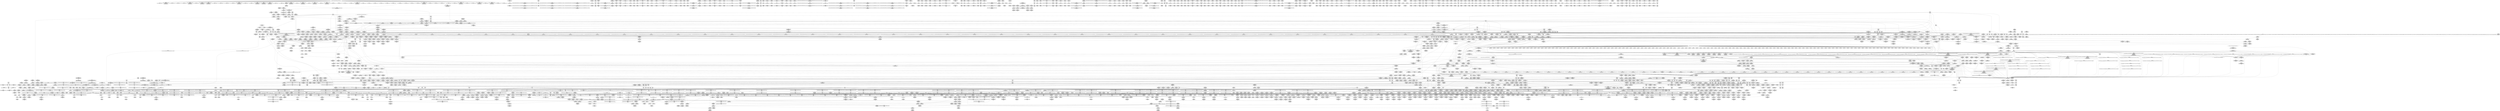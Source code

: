 digraph {
	CE0x3d59cc0 [shape=record,shape=Mrecord,label="{CE0x3d59cc0|tomoyo_fill_path_info:tobool|security/tomoyo/util.c,667|*SummSink*}"]
	CE0x576a670 [shape=record,shape=Mrecord,label="{CE0x576a670|_ret_i32_%call,_!dbg_!38932|security/tomoyo/file.c,236|*SummSource*}"]
	CE0x59f9310 [shape=record,shape=Mrecord,label="{CE0x59f9310|tomoyo_path_number_perm:tmp45|security/tomoyo/file.c,721}"]
	CE0x669e290 [shape=record,shape=Mrecord,label="{CE0x669e290|__llvm_gcov_indirect_counter_increment:pred}"]
	CE0x71003e0 [shape=record,shape=Mrecord,label="{CE0x71003e0|0:_%struct.tomoyo_obj_info*,_16:_%struct.tomoyo_domain_info*,_24:_%struct.tomoyo_path_info*,_32:_i64,_40:_i8,_72:_i8,_75:_i8,_76:_i8,_77:_i8,_:_SCMRE_76,77_|*MultipleSource*|security/tomoyo/file.c,693|security/tomoyo/file.c, 693|security/tomoyo/file.c,707|Function::tomoyo_init_request_info&Arg::r::}"]
	CE0x5c13250 [shape=record,shape=Mrecord,label="{CE0x5c13250|VOIDTB_TE:_CE_219,220_}"]
	CE0x7063280 [shape=record,shape=Mrecord,label="{CE0x7063280|0:_%struct.tomoyo_obj_info*,_16:_%struct.tomoyo_domain_info*,_24:_%struct.tomoyo_path_info*,_32:_i64,_40:_i8,_72:_i8,_75:_i8,_76:_i8,_77:_i8,_:_SCMRE_16,24_|*MultipleSource*|security/tomoyo/file.c,693|security/tomoyo/file.c, 693|security/tomoyo/file.c,707|Function::tomoyo_init_request_info&Arg::r::}"]
	CE0x3c08910 [shape=record,shape=Mrecord,label="{CE0x3c08910|tomoyo_get_mode:tmp25|security/tomoyo/util.c,987}"]
	CE0x5a2c440 [shape=record,shape=Mrecord,label="{CE0x5a2c440|i64*_getelementptr_inbounds_(_22_x_i64_,_22_x_i64_*___llvm_gcov_ctr9,_i64_0,_i64_20)|*Constant*}"]
	CE0x5b07710 [shape=record,shape=Mrecord,label="{CE0x5b07710|VOIDTB_TE:_CE_179,180_}"]
	CE0x4833160 [shape=record,shape=Mrecord,label="{CE0x4833160|tomoyo_path_number_perm:if.end22|*SummSink*}"]
	CE0x580e1d0 [shape=record,shape=Mrecord,label="{CE0x580e1d0|_ret_void|*SummSink*}"]
	CE0x492bae0 [shape=record,shape=Mrecord,label="{CE0x492bae0|i64*_getelementptr_inbounds_(_31_x_i64_,_31_x_i64_*___llvm_gcov_ctr43150,_i64_0,_i64_0)|*Constant*|*SummSink*}"]
	CE0x5a95f00 [shape=record,shape=Mrecord,label="{CE0x5a95f00|tomoyo_const_part_length:tmp11|security/tomoyo/util.c,626|*SummSource*}"]
	CE0x59f91c0 [shape=record,shape=Mrecord,label="{CE0x59f91c0|tomoyo_path_number_perm:tmp44|security/tomoyo/file.c,721|*SummSink*}"]
	CE0x7116460 [shape=record,shape=Mrecord,label="{CE0x7116460|i32_55|*Constant*|*SummSource*}"]
	CE0x734ede0 [shape=record,shape=Mrecord,label="{CE0x734ede0|tomoyo_get_mode:conv10|security/tomoyo/util.c,985}"]
	CE0x56b8f90 [shape=record,shape=Mrecord,label="{CE0x56b8f90|i64*_getelementptr_inbounds_(_14_x_i64_,_14_x_i64_*___llvm_gcov_ctr18115,_i64_0,_i64_11)|*Constant*|*SummSource*}"]
	CE0x3e92000 [shape=record,shape=Mrecord,label="{CE0x3e92000|VOIDTB_TE:_CE_184,185_}"]
	CE0x70cd420 [shape=record,shape=Mrecord,label="{CE0x70cd420|tomoyo_const_part_length:entry|*SummSink*}"]
	CE0x492b550 [shape=record,shape=Mrecord,label="{CE0x492b550|i32_51|*Constant*|*SummSink*}"]
	CE0x4976c50 [shape=record,shape=Mrecord,label="{CE0x4976c50|__llvm_gcov_indirect_counter_increment114:tmp5|*SummSource*}"]
	CE0x3ce38f0 [shape=record,shape=Mrecord,label="{CE0x3ce38f0|GLOBAL:tomoyo_profile|*Constant*|*SummSource*}"]
	CE0x588bcf0 [shape=record,shape=Mrecord,label="{CE0x588bcf0|i32_4|*Constant*}"]
	CE0x48d2020 [shape=record,shape=Mrecord,label="{CE0x48d2020|tomoyo_fill_path_info:frombool10|security/tomoyo/util.c,668}"]
	CE0x48f2a30 [shape=record,shape=Mrecord,label="{CE0x48f2a30|tomoyo_print_ulong:call|security/tomoyo/util.c,240}"]
	CE0x3e42390 [shape=record,shape=Mrecord,label="{CE0x3e42390|tomoyo_fill_path_info:call2|security/tomoyo/util.c,666|*SummSink*}"]
	CE0x733f370 [shape=record,shape=Mrecord,label="{CE0x733f370|tomoyo_const_part_length:conv14|security/tomoyo/util.c,641|*SummSink*}"]
	CE0x5a5f0e0 [shape=record,shape=Mrecord,label="{CE0x5a5f0e0|_call_void_rcu_lock_release(%struct.lockdep_map*_%dep_map)_#9,_!dbg_!38905|include/linux/srcu.h,236|*SummSource*}"]
	CE0x5871620 [shape=record,shape=Mrecord,label="{CE0x5871620|tomoyo_init_request_info:tmp|*SummSink*}"]
	CE0x57ea710 [shape=record,shape=Mrecord,label="{CE0x57ea710|tomoyo_read_lock:tmp3}"]
	CE0x4a69d20 [shape=record,shape=Mrecord,label="{CE0x4a69d20|tomoyo_print_ulong:conv18|security/tomoyo/util.c,246|*SummSource*}"]
	CE0x3ceac60 [shape=record,shape=Mrecord,label="{CE0x3ceac60|tomoyo_fill_path_info:const_len|security/tomoyo/util.c,666}"]
	CE0x59ae280 [shape=record,shape=Mrecord,label="{CE0x59ae280|GLOBAL:tomoyo_get_realpath|*Constant*|*SummSink*}"]
	CE0x70ffa00 [shape=record,shape=Mrecord,label="{CE0x70ffa00|0:_%struct.tomoyo_obj_info*,_16:_%struct.tomoyo_domain_info*,_24:_%struct.tomoyo_path_info*,_32:_i64,_40:_i8,_72:_i8,_75:_i8,_76:_i8,_77:_i8,_:_SCMRE_74,75_|*MultipleSource*|security/tomoyo/file.c,693|security/tomoyo/file.c, 693|security/tomoyo/file.c,707|Function::tomoyo_init_request_info&Arg::r::}"]
	CE0x5756270 [shape=record,shape=Mrecord,label="{CE0x5756270|VOIDTB_TE_array:_GCE_.str3_private_unnamed_addr_constant_15_x_i8_c_file_%s_%s_%s_0A_00_,_align_1:_elem_0:default:}"]
	CE0x73a4790 [shape=record,shape=Mrecord,label="{CE0x73a4790|tomoyo_init_request_info:mode5|security/tomoyo/util.c,1011}"]
	CE0x5a08600 [shape=record,shape=Mrecord,label="{CE0x5a08600|tomoyo_const_part_length:tmp13|security/tomoyo/util.c,626|*SummSink*}"]
	CE0x703e290 [shape=record,shape=Mrecord,label="{CE0x703e290|128:_i8*,_1208:_%struct.file*,_:_CMRE_28,29_}"]
	CE0x48d4f90 [shape=record,shape=Mrecord,label="{CE0x48d4f90|tomoyo_fill_path_info:tmp11|security/tomoyo/util.c,667|*SummSource*}"]
	CE0x4a88fb0 [shape=record,shape=Mrecord,label="{CE0x4a88fb0|tomoyo_path_number_perm:tmp1}"]
	CE0x49d1450 [shape=record,shape=Mrecord,label="{CE0x49d1450|GLOBAL:__srcu_read_lock|*Constant*|*SummSink*}"]
	CE0x70d4c30 [shape=record,shape=Mrecord,label="{CE0x70d4c30|tomoyo_const_part_length:tmp40|security/tomoyo/util.c,644|*SummSource*}"]
	CE0x56f7230 [shape=record,shape=Mrecord,label="{CE0x56f7230|tomoyo_const_part_length:tmp15|security/tomoyo/util.c,627|*SummSink*}"]
	CE0x577c750 [shape=record,shape=Mrecord,label="{CE0x577c750|__llvm_gcov_indirect_counter_increment114:bb4|*SummSource*}"]
	CE0x596aa70 [shape=record,shape=Mrecord,label="{CE0x596aa70|tomoyo_print_ulong:if.then6|*SummSink*}"]
	CE0x5847860 [shape=record,shape=Mrecord,label="{CE0x5847860|tomoyo_domain:tmp3|*SummSink*}"]
	CE0x70733d0 [shape=record,shape=Mrecord,label="{CE0x70733d0|tomoyo_const_part_length:tmp41|security/tomoyo/util.c,644}"]
	CE0x5927440 [shape=record,shape=Mrecord,label="{CE0x5927440|tomoyo_init_request_info:domain1|security/tomoyo/util.c,1006|*SummSink*}"]
	CE0x47cc1a0 [shape=record,shape=Mrecord,label="{CE0x47cc1a0|tomoyo_fill_path_info:tmp1}"]
	CE0x5690050 [shape=record,shape=Mrecord,label="{CE0x5690050|tomoyo_read_unlock:idx|Function::tomoyo_read_unlock&Arg::idx::|*SummSink*}"]
	CE0x48e43e0 [shape=record,shape=Mrecord,label="{CE0x48e43e0|tomoyo_path_number_perm:obj|security/tomoyo/file.c, 694|*SummSink*}"]
	CE0x5c77fb0 [shape=record,shape=Mrecord,label="{CE0x5c77fb0|tomoyo_get_mode:tmp9|security/tomoyo/util.c,981|*SummSink*}"]
	CE0x56cf2d0 [shape=record,shape=Mrecord,label="{CE0x56cf2d0|tomoyo_const_part_length:tmp33|security/tomoyo/util.c,642}"]
	CE0x48f3920 [shape=record,shape=Mrecord,label="{CE0x48f3920|tomoyo_print_ulong:bb|*SummSource*}"]
	CE0x58fe2d0 [shape=record,shape=Mrecord,label="{CE0x58fe2d0|tomoyo_init_request_info:type|security/tomoyo/util.c,1009}"]
	CE0x4958b60 [shape=record,shape=Mrecord,label="{CE0x4958b60|_call_void_mcount()_#3|*SummSink*}"]
	CE0x5b64840 [shape=record,shape=Mrecord,label="{CE0x5b64840|i64*_getelementptr_inbounds_(_11_x_i64_,_11_x_i64_*___llvm_gcov_ctr54147,_i64_0,_i64_9)|*Constant*}"]
	CE0x5965e10 [shape=record,shape=Mrecord,label="{CE0x5965e10|GLOBAL:__llvm_gcov_indirect_counter_increment114|*Constant*}"]
	CE0x5c5a6b0 [shape=record,shape=Mrecord,label="{CE0x5c5a6b0|128:_i8*,_1208:_%struct.file*,_:_CMRE_152,160_|*MultipleSource*|security/tomoyo/common.h,1205|security/tomoyo/common.h,1205}"]
	CE0x5afef20 [shape=record,shape=Mrecord,label="{CE0x5afef20|tomoyo_domain:tmp15|security/tomoyo/common.h,1205|*SummSink*}"]
	CE0x580ea80 [shape=record,shape=Mrecord,label="{CE0x580ea80|tomoyo_const_part_length:tmp4|security/tomoyo/util.c,624|*SummSink*}"]
	CE0x73936d0 [shape=record,shape=Mrecord,label="{CE0x73936d0|tomoyo_domain:do.body}"]
	CE0x5763a10 [shape=record,shape=Mrecord,label="{CE0x5763a10|tomoyo_const_part_length:sw.bb|*SummSink*}"]
	CE0x57ca290 [shape=record,shape=Mrecord,label="{CE0x57ca290|tomoyo_get_realpath:tmp5|security/tomoyo/file.c,151|*SummSink*}"]
	CE0x5a6f650 [shape=record,shape=Mrecord,label="{CE0x5a6f650|tomoyo_path_number_perm:tmp54|security/tomoyo/file.c,724}"]
	CE0x3c75bd0 [shape=record,shape=Mrecord,label="{CE0x3c75bd0|tomoyo_const_part_length:while.end}"]
	CE0x4b8df00 [shape=record,shape=Mrecord,label="{CE0x4b8df00|tomoyo_get_realpath:tmp4|security/tomoyo/file.c,151|*SummSource*}"]
	CE0x4919c00 [shape=record,shape=Mrecord,label="{CE0x4919c00|i64_ptrtoint_(i8*_blockaddress(_rcu_lock_release,_%__here)_to_i64)|*Constant*}"]
	CE0x7103740 [shape=record,shape=Mrecord,label="{CE0x7103740|0:_%struct.tomoyo_obj_info*,_16:_%struct.tomoyo_domain_info*,_24:_%struct.tomoyo_path_info*,_32:_i64,_40:_i8,_72:_i8,_75:_i8,_76:_i8,_77:_i8,_:_SCMRE_64,72_|*MultipleSource*|security/tomoyo/file.c,693|security/tomoyo/file.c, 693|security/tomoyo/file.c,707|Function::tomoyo_init_request_info&Arg::r::}"]
	CE0x58d5bd0 [shape=record,shape=Mrecord,label="{CE0x58d5bd0|tomoyo_init_request_info:tmp12|security/tomoyo/util.c,1010|*SummSource*}"]
	CE0x57f1d50 [shape=record,shape=Mrecord,label="{CE0x57f1d50|_ret_i32_%retval.0,_!dbg_!38935|security/tomoyo/util.c,988|*SummSource*}"]
	CE0x7172dd0 [shape=record,shape=Mrecord,label="{CE0x7172dd0|tomoyo_add_slash:buf|Function::tomoyo_add_slash&Arg::buf::}"]
	CE0x48d0f70 [shape=record,shape=Mrecord,label="{CE0x48d0f70|__llvm_gcov_indirect_counter_increment:bb4}"]
	CE0x7217900 [shape=record,shape=Mrecord,label="{CE0x7217900|tomoyo_path_number_perm:param10|security/tomoyo/file.c,712|*SummSource*}"]
	CE0x4993440 [shape=record,shape=Mrecord,label="{CE0x4993440|tomoyo_domain:tmp4|security/tomoyo/common.h,1205|*SummSink*}"]
	CE0x5703740 [shape=record,shape=Mrecord,label="{CE0x5703740|tomoyo_audit_path_number_log:sw.epilog|*SummSource*}"]
	CE0x572f210 [shape=record,shape=Mrecord,label="{CE0x572f210|i64*_getelementptr_inbounds_(_31_x_i64_,_31_x_i64_*___llvm_gcov_ctr43150,_i64_0,_i64_3)|*Constant*|*SummSource*}"]
	CE0x71ab1f0 [shape=record,shape=Mrecord,label="{CE0x71ab1f0|i32_3|*Constant*}"]
	CE0x7231c80 [shape=record,shape=Mrecord,label="{CE0x7231c80|tomoyo_print_ulong:if.end}"]
	CE0x48beb00 [shape=record,shape=Mrecord,label="{CE0x48beb00|%struct.tomoyo_domain_info*_null|*Constant*|*SummSink*}"]
	CE0x7115c90 [shape=record,shape=Mrecord,label="{CE0x7115c90|tomoyo_const_part_length:tmp10|security/tomoyo/util.c,626|*SummSink*}"]
	CE0x5756330 [shape=record,shape=Mrecord,label="{CE0x5756330|i64*_getelementptr_inbounds_(_2_x_i64_,_2_x_i64_*___llvm_gcov_ctr31,_i64_0,_i64_0)|*Constant*}"]
	CE0x59e41d0 [shape=record,shape=Mrecord,label="{CE0x59e41d0|tomoyo_get_mode:tmp22|security/tomoyo/util.c,986|*SummSink*}"]
	CE0x5ab4d90 [shape=record,shape=Mrecord,label="{CE0x5ab4d90|tomoyo_audit_path_number_log:tmp4|security/tomoyo/file.c,222|*SummSink*}"]
	CE0x669c500 [shape=record,shape=Mrecord,label="{CE0x669c500|0:_i8,_array:_GCRE_tomoyo_index2category_constant_39_x_i8_c_00_00_00_00_00_00_00_00_00_00_00_00_00_00_00_00_00_00_00_00_00_00_00_01_01_01_01_01_01_01_01_01_01_01_01_01_01_01_02_,_align_16:_elem_23::|security/tomoyo/util.c,983}"]
	CE0x48d1580 [shape=record,shape=Mrecord,label="{CE0x48d1580|tomoyo_fill_path_info:tmp9|security/tomoyo/util.c,667|*SummSink*}"]
	CE0x493c4d0 [shape=record,shape=Mrecord,label="{CE0x493c4d0|16:_%struct.dentry*,_:_SCMRE_1,5_|*MultipleSource*|security/tomoyo/file.c, 694|security/tomoyo/file.c,694|security/tomoyo/file.c,694}"]
	CE0x5c6cd00 [shape=record,shape=Mrecord,label="{CE0x5c6cd00|tomoyo_fill_path_info:call11|security/tomoyo/util.c,669|*SummSource*}"]
	CE0x5b9c8e0 [shape=record,shape=Mrecord,label="{CE0x5b9c8e0|_call_void_mcount()_#3}"]
	CE0x70566e0 [shape=record,shape=Mrecord,label="{CE0x70566e0|tomoyo_path_number_perm:tmp21|security/tomoyo/file.c,705}"]
	CE0x3ba1ad0 [shape=record,shape=Mrecord,label="{CE0x3ba1ad0|tomoyo_print_ulong:conv|security/tomoyo/util.c,239}"]
	CE0x4c325c0 [shape=record,shape=Mrecord,label="{CE0x4c325c0|i64*_getelementptr_inbounds_(_5_x_i64_,_5_x_i64_*___llvm_gcov_ctr28130,_i64_0,_i64_3)|*Constant*}"]
	CE0x57e4340 [shape=record,shape=Mrecord,label="{CE0x57e4340|tomoyo_get_realpath:name|security/tomoyo/file.c,150}"]
	CE0x58aa430 [shape=record,shape=Mrecord,label="{CE0x58aa430|tomoyo_get_mode:entry}"]
	CE0x4aa9100 [shape=record,shape=Mrecord,label="{CE0x4aa9100|_call_void_tomoyo_read_unlock(i32_%call1)_#9,_!dbg_!38957|security/tomoyo/file.c,720}"]
	CE0x71913c0 [shape=record,shape=Mrecord,label="{CE0x71913c0|tomoyo_get_mode:tmp7|security/tomoyo/util.c,979|*SummSink*}"]
	CE0x59c8d80 [shape=record,shape=Mrecord,label="{CE0x59c8d80|_ret_i32_%call,_!dbg_!38902|security/tomoyo/common.h,1097|*SummSource*}"]
	CE0x594a0e0 [shape=record,shape=Mrecord,label="{CE0x594a0e0|tomoyo_fill_path_info:idxprom|security/tomoyo/util.c,667}"]
	CE0x5b15780 [shape=record,shape=Mrecord,label="{CE0x5b15780|tomoyo_get_realpath:tobool|security/tomoyo/file.c,151|*SummSink*}"]
	CE0x71454a0 [shape=record,shape=Mrecord,label="{CE0x71454a0|tomoyo_add_slash:tmp5|security/tomoyo/file.c,131|*SummSource*}"]
	CE0x7116740 [shape=record,shape=Mrecord,label="{CE0x7116740|i64_19|*Constant*}"]
	CE0x579c3a0 [shape=record,shape=Mrecord,label="{CE0x579c3a0|__llvm_gcov_indirect_counter_increment:entry|*SummSource*}"]
	CE0x71d1570 [shape=record,shape=Mrecord,label="{CE0x71d1570|tomoyo_audit_path_number_log:tmp16|security/tomoyo/file.c,235}"]
	CE0x568e1f0 [shape=record,shape=Mrecord,label="{CE0x568e1f0|tomoyo_path_number_perm:tmp42|security/tomoyo/file.c,721|*SummSink*}"]
	CE0x484d6f0 [shape=record,shape=Mrecord,label="{CE0x484d6f0|tomoyo_path_number_perm:tmp3|security/tomoyo/file.c,694|*SummSink*}"]
	CE0x5756020 [shape=record,shape=Mrecord,label="{CE0x5756020|i8*_getelementptr_inbounds_(_15_x_i8_,_15_x_i8_*_.str3,_i32_0,_i32_0)|*Constant*}"]
	CE0x3ca3020 [shape=record,shape=Mrecord,label="{CE0x3ca3020|srcu_read_unlock:idx|Function::srcu_read_unlock&Arg::idx::|*SummSink*}"]
	CE0x58ca080 [shape=record,shape=Mrecord,label="{CE0x58ca080|tomoyo_print_ulong:tmp6|security/tomoyo/util.c,240}"]
	CE0x580f250 [shape=record,shape=Mrecord,label="{CE0x580f250|GLOBAL:__llvm_gcov_ctr43150|Global_var:__llvm_gcov_ctr43150|*SummSource*}"]
	CE0x58047c0 [shape=record,shape=Mrecord,label="{CE0x58047c0|tomoyo_const_part_length:tmp52|security/tomoyo/util.c,652}"]
	CE0x5c77380 [shape=record,shape=Mrecord,label="{CE0x5c77380|tomoyo_domain:tmp22|security/tomoyo/common.h,1205}"]
	CE0x596ab90 [shape=record,shape=Mrecord,label="{CE0x596ab90|tomoyo_print_ulong:if.else16}"]
	CE0x5951ce0 [shape=record,shape=Mrecord,label="{CE0x5951ce0|i64*_getelementptr_inbounds_(_4_x_i64_,_4_x_i64_*___llvm_gcov_ctr33,_i64_0,_i64_0)|*Constant*}"]
	CE0x497ae90 [shape=record,shape=Mrecord,label="{CE0x497ae90|tomoyo_path_number_perm:tmp38|security/tomoyo/file.c,717|*SummSink*}"]
	CE0x5746c70 [shape=record,shape=Mrecord,label="{CE0x5746c70|GLOBAL:tomoyo_audit_path_number_log|*Constant*}"]
	CE0x47c1b20 [shape=record,shape=Mrecord,label="{CE0x47c1b20|tomoyo_const_part_length:while.cond|*SummSink*}"]
	CE0x3d8fd30 [shape=record,shape=Mrecord,label="{CE0x3d8fd30|tomoyo_get_mode:tobool|security/tomoyo/util.c,978|*SummSource*}"]
	CE0x7191bd0 [shape=record,shape=Mrecord,label="{CE0x7191bd0|tomoyo_read_unlock:bb|*SummSink*}"]
	CE0x5a09e90 [shape=record,shape=Mrecord,label="{CE0x5a09e90|GLOBAL:tomoyo_mac_keywords|Global_var:tomoyo_mac_keywords|*SummSink*}"]
	CE0x5ad68f0 [shape=record,shape=Mrecord,label="{CE0x5ad68f0|tomoyo_domain:tmp18|security/tomoyo/common.h,1205|*SummSink*}"]
	CE0x71115f0 [shape=record,shape=Mrecord,label="{CE0x71115f0|i64_10|*Constant*}"]
	CE0x59ae850 [shape=record,shape=Mrecord,label="{CE0x59ae850|_ret_i1_%retval.0,_!dbg_!38916|security/tomoyo/file.c,156}"]
	CE0x5703630 [shape=record,shape=Mrecord,label="{CE0x5703630|tomoyo_audit_path_number_log:sw.epilog}"]
	CE0x5c59600 [shape=record,shape=Mrecord,label="{CE0x5c59600|tomoyo_const_part_length:tmp45|security/tomoyo/util.c,645}"]
	CE0x57e3d70 [shape=record,shape=Mrecord,label="{CE0x57e3d70|%struct.tomoyo_domain_info*_null|*Constant*}"]
	CE0x4915070 [shape=record,shape=Mrecord,label="{CE0x4915070|tomoyo_init_request_info:call|security/tomoyo/util.c,1005|*SummSink*}"]
	CE0x489d240 [shape=record,shape=Mrecord,label="{CE0x489d240|%struct.task_struct*_(%struct.task_struct**)*_asm_movq_%gs:$_1:P_,$0_,_r,im,_dirflag_,_fpsr_,_flags_|*SummSource*}"]
	CE0x58caef0 [shape=record,shape=Mrecord,label="{CE0x58caef0|GLOBAL:rcu_lock_release|*Constant*|*SummSink*}"]
	CE0x7116590 [shape=record,shape=Mrecord,label="{CE0x7116590|i32_55|*Constant*|*SummSink*}"]
	CE0x5926bc0 [shape=record,shape=Mrecord,label="{CE0x5926bc0|tomoyo_init_request_info:domain1|security/tomoyo/util.c,1006|*SummSource*}"]
	CE0x5735790 [shape=record,shape=Mrecord,label="{CE0x5735790|srcu_read_unlock:tmp1|*SummSink*}"]
	CE0x3e42250 [shape=record,shape=Mrecord,label="{CE0x3e42250|tomoyo_fill_path_info:call2|security/tomoyo/util.c,666|*SummSource*}"]
	CE0x583f190 [shape=record,shape=Mrecord,label="{CE0x583f190|_call_void_tomoyo_print_ulong(i8*_%arraydecay,_i32_64,_i64_%tmp12,_i8_zeroext_%radix.0)_#9,_!dbg_!38923|security/tomoyo/file.c,231|*SummSink*}"]
	CE0x56f3bb0 [shape=record,shape=Mrecord,label="{CE0x56f3bb0|tomoyo_get_realpath:tmp9|security/tomoyo/file.c,155|*SummSink*}"]
	CE0x48d9d30 [shape=record,shape=Mrecord,label="{CE0x48d9d30|tomoyo_const_part_length:tmp}"]
	CE0x568dac0 [shape=record,shape=Mrecord,label="{CE0x568dac0|tomoyo_path_number_perm:tmp42|security/tomoyo/file.c,721}"]
	CE0x703dd90 [shape=record,shape=Mrecord,label="{CE0x703dd90|128:_i8*,_1208:_%struct.file*,_:_CMRE_24,25_}"]
	CE0x58779f0 [shape=record,shape=Mrecord,label="{CE0x58779f0|COLLAPSED:_GCMRE___llvm_gcov_ctr32134_internal_global_5_x_i64_zeroinitializer:_elem_0:default:}"]
	CE0x5b66650 [shape=record,shape=Mrecord,label="{CE0x5b66650|i64*_getelementptr_inbounds_(_31_x_i64_,_31_x_i64_*___llvm_gcov_ctr43150,_i64_0,_i64_16)|*Constant*|*SummSink*}"]
	CE0x57e1c40 [shape=record,shape=Mrecord,label="{CE0x57e1c40|tomoyo_audit_path_number_log:number|security/tomoyo/file.c,231|*SummSource*}"]
	CE0x492b2c0 [shape=record,shape=Mrecord,label="{CE0x492b2c0|i32_50|*Constant*|*SummSink*}"]
	CE0x5654670 [shape=record,shape=Mrecord,label="{CE0x5654670|i64*_getelementptr_inbounds_(_12_x_i64_,_12_x_i64_*___llvm_gcov_ctr31133,_i64_0,_i64_0)|*Constant*|*SummSink*}"]
	CE0x5be8980 [shape=record,shape=Mrecord,label="{CE0x5be8980|VOIDTB_TE:_CE_193,194_}"]
	CE0x56b96f0 [shape=record,shape=Mrecord,label="{CE0x56b96f0|tomoyo_print_ulong:tmp24}"]
	CE0x59bd4a0 [shape=record,shape=Mrecord,label="{CE0x59bd4a0|i64*_getelementptr_inbounds_(_11_x_i64_,_11_x_i64_*___llvm_gcov_ctr54147,_i64_0,_i64_6)|*Constant*|*SummSource*}"]
	CE0x716de80 [shape=record,shape=Mrecord,label="{CE0x716de80|tomoyo_const_part_length:tmp47|security/tomoyo/util.c,646}"]
	CE0x56f3540 [shape=record,shape=Mrecord,label="{CE0x56f3540|i64*_getelementptr_inbounds_(_6_x_i64_,_6_x_i64_*___llvm_gcov_ctr25,_i64_0,_i64_4)|*Constant*|*SummSink*}"]
	CE0x576e440 [shape=record,shape=Mrecord,label="{CE0x576e440|tomoyo_get_mode:tmp17|security/tomoyo/util.c,983|*SummSink*}"]
	CE0x7173120 [shape=record,shape=Mrecord,label="{CE0x7173120|i64*_getelementptr_inbounds_(_22_x_i64_,_22_x_i64_*___llvm_gcov_ctr9,_i64_0,_i64_12)|*Constant*}"]
	CE0x7110cd0 [shape=record,shape=Mrecord,label="{CE0x7110cd0|0:_%struct.tomoyo_obj_info*,_16:_%struct.tomoyo_domain_info*,_24:_%struct.tomoyo_path_info*,_32:_i64,_40:_i8,_72:_i8,_75:_i8,_76:_i8,_77:_i8,_:_SCMRE_77,78_|*MultipleSource*|security/tomoyo/file.c,693|security/tomoyo/file.c, 693|security/tomoyo/file.c,707|Function::tomoyo_init_request_info&Arg::r::}"]
	CE0x3d2f930 [shape=record,shape=Mrecord,label="{CE0x3d2f930|i64_1|*Constant*}"]
	CE0x5705e10 [shape=record,shape=Mrecord,label="{CE0x5705e10|tomoyo_domain:bb}"]
	CE0x3d05120 [shape=record,shape=Mrecord,label="{CE0x3d05120|tomoyo_fill_path_info:tmp9|security/tomoyo/util.c,667}"]
	CE0x73a3fc0 [shape=record,shape=Mrecord,label="{CE0x73a3fc0|tomoyo_init_request_info:conv|security/tomoyo/util.c,1010|*SummSink*}"]
	CE0x5be4940 [shape=record,shape=Mrecord,label="{CE0x5be4940|tomoyo_path_number_perm:if.then8|*SummSink*}"]
	CE0x59ae490 [shape=record,shape=Mrecord,label="{CE0x59ae490|tomoyo_get_realpath:entry}"]
	CE0x71114b0 [shape=record,shape=Mrecord,label="{CE0x71114b0|tomoyo_path_number_perm:conv|security/tomoyo/file.c,708|*SummSource*}"]
	CE0x49a9ac0 [shape=record,shape=Mrecord,label="{CE0x49a9ac0|tomoyo_path_number_perm:tmp39|security/tomoyo/file.c,718|*SummSource*}"]
	CE0x4875d50 [shape=record,shape=Mrecord,label="{CE0x4875d50|tomoyo_add_slash:tmp4|security/tomoyo/file.c,131}"]
	CE0x5801c10 [shape=record,shape=Mrecord,label="{CE0x5801c10|tomoyo_fill_path_info:is_dir|security/tomoyo/util.c,667|*SummSource*}"]
	CE0x5aeff10 [shape=record,shape=Mrecord,label="{CE0x5aeff10|tomoyo_init_request_info:tmp8|security/tomoyo/util.c,1005|*SummSink*}"]
	CE0x5b66480 [shape=record,shape=Mrecord,label="{CE0x5b66480|tomoyo_const_part_length:tmp22|security/tomoyo/util.c,634|*SummSource*}"]
	CE0x7367560 [shape=record,shape=Mrecord,label="{CE0x7367560|tomoyo_domain:tmp2|*SummSink*}"]
	CE0x3ba3030 [shape=record,shape=Mrecord,label="{CE0x3ba3030|srcu_read_unlock:idx|Function::srcu_read_unlock&Arg::idx::}"]
	CE0x4b4a4e0 [shape=record,shape=Mrecord,label="{CE0x4b4a4e0|VOIDTB_TE:_CE_216,217_}"]
	CE0x4982370 [shape=record,shape=Mrecord,label="{CE0x4982370|GLOBAL:tomoyo_profile|*Constant*|*SummSink*}"]
	CE0x568ff60 [shape=record,shape=Mrecord,label="{CE0x568ff60|tomoyo_read_unlock:idx|Function::tomoyo_read_unlock&Arg::idx::|*SummSource*}"]
	CE0x4841b70 [shape=record,shape=Mrecord,label="{CE0x4841b70|tomoyo_domain:cred|security/tomoyo/common.h,1205|*SummSource*}"]
	CE0x5b05a20 [shape=record,shape=Mrecord,label="{CE0x5b05a20|0:_i8*,_array:_GCRE_tomoyo_mac_keywords_external_constant_42_x_i8*_:_elem_17::|security/tomoyo/file.c,233}"]
	CE0x59e29e0 [shape=record,shape=Mrecord,label="{CE0x59e29e0|__llvm_gcov_indirect_counter_increment114:entry|*SummSource*}"]
	CE0x719a770 [shape=record,shape=Mrecord,label="{CE0x719a770|GLOBAL:tomoyo_fill_path_info|*Constant*}"]
	CE0x5a08d00 [shape=record,shape=Mrecord,label="{CE0x5a08d00|tomoyo_const_part_length:if.end6}"]
	CE0x7011870 [shape=record,shape=Mrecord,label="{CE0x7011870|tomoyo_get_mode:if.end|*SummSink*}"]
	CE0x5778f70 [shape=record,shape=Mrecord,label="{CE0x5778f70|tomoyo_audit_path_number_log:path_number|security/tomoyo/file.c,213|*SummSink*}"]
	CE0x73a4470 [shape=record,shape=Mrecord,label="{CE0x73a4470|tomoyo_init_request_info:mode|security/tomoyo/util.c,1010|*SummSink*}"]
	CE0x583de20 [shape=record,shape=Mrecord,label="{CE0x583de20|tomoyo_print_ulong:tmp26|security/tomoyo/util.c,247|*SummSource*}"]
	CE0x5813c70 [shape=record,shape=Mrecord,label="{CE0x5813c70|tomoyo_const_part_length:conv|security/tomoyo/util.c,626}"]
	CE0x3d2d600 [shape=record,shape=Mrecord,label="{CE0x3d2d600|tomoyo_const_part_length:if.end28|*SummSource*}"]
	CE0x5a856e0 [shape=record,shape=Mrecord,label="{CE0x5a856e0|rcu_lock_release:tmp2|*SummSink*}"]
	CE0x5866d30 [shape=record,shape=Mrecord,label="{CE0x5866d30|tomoyo_init_request_info:tmp11|security/tomoyo/util.c,1007}"]
	CE0x492ac80 [shape=record,shape=Mrecord,label="{CE0x492ac80|tomoyo_const_part_length:tmp7|security/tomoyo/util.c,625}"]
	CE0x5a95d40 [shape=record,shape=Mrecord,label="{CE0x5a95d40|tomoyo_const_part_length:tmp12|security/tomoyo/util.c,626}"]
	CE0x70cf5e0 [shape=record,shape=Mrecord,label="{CE0x70cf5e0|_call_void_lockdep_rcu_suspicious(i8*_getelementptr_inbounds_(_25_x_i8_,_25_x_i8_*_.str12,_i32_0,_i32_0),_i32_1205,_i8*_getelementptr_inbounds_(_45_x_i8_,_45_x_i8_*_.str13,_i32_0,_i32_0))_#9,_!dbg_!38917|security/tomoyo/common.h,1205}"]
	CE0x3ca3af0 [shape=record,shape=Mrecord,label="{CE0x3ca3af0|tomoyo_audit_path_number_log:sw.default|*SummSource*}"]
	CE0x4975e90 [shape=record,shape=Mrecord,label="{CE0x4975e90|tomoyo_const_part_length:tmp8|security/tomoyo/util.c,626}"]
	CE0x58bead0 [shape=record,shape=Mrecord,label="{CE0x58bead0|i32_8|*Constant*}"]
	CE0x4b73600 [shape=record,shape=Mrecord,label="{CE0x4b73600|tomoyo_path_number_perm:tmp20|security/tomoyo/file.c,705}"]
	CE0x5a09a10 [shape=record,shape=Mrecord,label="{CE0x5a09a10|tomoyo_audit_path_number_log:idxprom4|security/tomoyo/file.c,233|*SummSink*}"]
	CE0x5bdb420 [shape=record,shape=Mrecord,label="{CE0x5bdb420|VOIDTB_TE:_CE_164,165_}"]
	CE0x56492c0 [shape=record,shape=Mrecord,label="{CE0x56492c0|0:_i8,_array:_GCRE_tomoyo_index2category_constant_39_x_i8_c_00_00_00_00_00_00_00_00_00_00_00_00_00_00_00_00_00_00_00_00_00_00_00_01_01_01_01_01_01_01_01_01_01_01_01_01_01_01_02_,_align_16:_elem_18::|security/tomoyo/util.c,983}"]
	CE0x4b09540 [shape=record,shape=Mrecord,label="{CE0x4b09540|tomoyo_fill_path_info:tmp7|security/tomoyo/util.c,667}"]
	CE0x7300b10 [shape=record,shape=Mrecord,label="{CE0x7300b10|tomoyo_path_number_perm:tmp2|security/tomoyo/file.c,693|*SummSource*}"]
	CE0x5a6fc90 [shape=record,shape=Mrecord,label="{CE0x5a6fc90|_ret_i32_%retval.0,_!dbg_!38967|security/tomoyo/file.c,724|*SummSource*}"]
	CE0x4b13a50 [shape=record,shape=Mrecord,label="{CE0x4b13a50|__llvm_gcov_indirect_counter_increment:tmp6|*SummSink*}"]
	CE0x3ce3e50 [shape=record,shape=Mrecord,label="{CE0x3ce3e50|_call_void___llvm_gcov_indirect_counter_increment(i32*___llvm_gcov_global_state_pred30,_i64**_getelementptr_inbounds_(_3_x_i64*_,_3_x_i64*_*___llvm_gcda_edge_table29,_i64_0,_i64_2)),_!dbg_!38915|security/tomoyo/file.c,225}"]
	CE0x5755ec0 [shape=record,shape=Mrecord,label="{CE0x5755ec0|GLOBAL:tomoyo_supervisor|*Constant*|*SummSource*}"]
	CE0x5a412d0 [shape=record,shape=Mrecord,label="{CE0x5a412d0|tomoyo_path_number_perm:type|Function::tomoyo_path_number_perm&Arg::type::|*SummSink*}"]
	CE0x4b73670 [shape=record,shape=Mrecord,label="{CE0x4b73670|tomoyo_path_number_perm:tmp19|security/tomoyo/file.c,705}"]
	CE0x70cc640 [shape=record,shape=Mrecord,label="{CE0x70cc640|tomoyo_audit_path_number_log:param|security/tomoyo/file.c,213}"]
	CE0x5bdf5d0 [shape=record,shape=Mrecord,label="{CE0x5bdf5d0|0:_i8,_array:_GCRE_tomoyo_index2category_constant_39_x_i8_c_00_00_00_00_00_00_00_00_00_00_00_00_00_00_00_00_00_00_00_00_00_00_00_01_01_01_01_01_01_01_01_01_01_01_01_01_01_01_02_,_align_16:_elem_36::|security/tomoyo/util.c,983}"]
	CE0x4982a80 [shape=record,shape=Mrecord,label="{CE0x4982a80|tomoyo_audit_path_number_log:tmp7|security/tomoyo/file.c,225|*SummSource*}"]
	CE0x5a41120 [shape=record,shape=Mrecord,label="{CE0x5a41120|tomoyo_fill_path_info:land.rhs|*SummSource*}"]
	CE0x7145a80 [shape=record,shape=Mrecord,label="{CE0x7145a80|tomoyo_add_slash:if.then|*SummSink*}"]
	CE0x71400f0 [shape=record,shape=Mrecord,label="{CE0x71400f0|tomoyo_path_number_perm:tmp30|security/tomoyo/file.c,709|*SummSource*}"]
	CE0x3ba1970 [shape=record,shape=Mrecord,label="{CE0x3ba1970|tomoyo_get_mode:tmp15|security/tomoyo/util.c,983|*SummSource*}"]
	CE0x3d4efb0 [shape=record,shape=Mrecord,label="{CE0x3d4efb0|tomoyo_const_part_length:add29|security/tomoyo/util.c,646|*SummSink*}"]
	CE0x568e130 [shape=record,shape=Mrecord,label="{CE0x568e130|tomoyo_path_number_perm:tmp42|security/tomoyo/file.c,721|*SummSource*}"]
	"CONST[source:0(mediator),value:2(dynamic)][purpose:{object}][SnkIdx:1]"
	CE0x5c13360 [shape=record,shape=Mrecord,label="{CE0x5c13360|VOIDTB_TE:_CE_220,221_}"]
	CE0x5b0e0d0 [shape=record,shape=Mrecord,label="{CE0x5b0e0d0|VOIDTB_TE:_CE_144,145_}"]
	CE0x70589e0 [shape=record,shape=Mrecord,label="{CE0x70589e0|i64*_getelementptr_inbounds_(_22_x_i64_,_22_x_i64_*___llvm_gcov_ctr9,_i64_0,_i64_8)|*Constant*|*SummSink*}"]
	CE0x5814510 [shape=record,shape=Mrecord,label="{CE0x5814510|tomoyo_const_part_length:tmp20|security/tomoyo/util.c,628|*SummSource*}"]
	CE0x3cab2b0 [shape=record,shape=Mrecord,label="{CE0x3cab2b0|srcu_read_lock:tmp1|*SummSource*}"]
	CE0x735cd60 [shape=record,shape=Mrecord,label="{CE0x735cd60|tomoyo_init_request_info:conv|security/tomoyo/util.c,1010}"]
	CE0x49590c0 [shape=record,shape=Mrecord,label="{CE0x49590c0|i64*_getelementptr_inbounds_(_12_x_i64_,_12_x_i64_*___llvm_gcov_ctr28,_i64_0,_i64_9)|*Constant*|*SummSource*}"]
	CE0x59175c0 [shape=record,shape=Mrecord,label="{CE0x59175c0|0:_i8,_array:_GCRE_tomoyo_index2category_constant_39_x_i8_c_00_00_00_00_00_00_00_00_00_00_00_00_00_00_00_00_00_00_00_00_00_00_00_01_01_01_01_01_01_01_01_01_01_01_01_01_01_01_02_,_align_16:_elem_19::|security/tomoyo/util.c,983}"]
	CE0x73af930 [shape=record,shape=Mrecord,label="{CE0x73af930|tomoyo_const_part_length:conv11|security/tomoyo/util.c,641}"]
	CE0x580e080 [shape=record,shape=Mrecord,label="{CE0x580e080|__llvm_gcov_indirect_counter_increment114:counters|Function::__llvm_gcov_indirect_counter_increment114&Arg::counters::|*SummSink*}"]
	CE0x4b09390 [shape=record,shape=Mrecord,label="{CE0x4b09390|tomoyo_fill_path_info:tmp6|security/tomoyo/util.c,667}"]
	CE0x58c2330 [shape=record,shape=Mrecord,label="{CE0x58c2330|i64_8|*Constant*|*SummSink*}"]
	CE0x734e970 [shape=record,shape=Mrecord,label="{CE0x734e970|tomoyo_get_mode:add|security/tomoyo/util.c,984|*SummSink*}"]
	CE0x70d1fd0 [shape=record,shape=Mrecord,label="{CE0x70d1fd0|i1_true|*Constant*|*SummSource*}"]
	CE0x7074420 [shape=record,shape=Mrecord,label="{CE0x7074420|tomoyo_get_mode:idxprom6|security/tomoyo/util.c,983|*SummSink*}"]
	CE0x5a92210 [shape=record,shape=Mrecord,label="{CE0x5a92210|tomoyo_path_number_perm:tmp17|security/tomoyo/file.c,703}"]
	CE0x5645920 [shape=record,shape=Mrecord,label="{CE0x5645920|tomoyo_fill_path_info:arrayidx|security/tomoyo/util.c,667|*SummSource*}"]
	CE0x5ab4cb0 [shape=record,shape=Mrecord,label="{CE0x5ab4cb0|tomoyo_audit_path_number_log:tmp4|security/tomoyo/file.c,222}"]
	CE0x48d30b0 [shape=record,shape=Mrecord,label="{CE0x48d30b0|VOIDTB_TE:_CE_6376,6384_|*MultipleSource*|security/tomoyo/util.c,1010|Function::tomoyo_get_mode&Arg::ns::}"]
	CE0x4866110 [shape=record,shape=Mrecord,label="{CE0x4866110|tomoyo_const_part_length:tmp30|security/tomoyo/util.c,641|*SummSource*}"]
	CE0x7121bb0 [shape=record,shape=Mrecord,label="{CE0x7121bb0|tomoyo_path_number_perm:conv|security/tomoyo/file.c,708|*SummSink*}"]
	CE0x48759d0 [shape=record,shape=Mrecord,label="{CE0x48759d0|tomoyo_get_realpath:tmp2|*LoadInst*|security/tomoyo/file.c,151|*SummSink*}"]
	CE0x594a5d0 [shape=record,shape=Mrecord,label="{CE0x594a5d0|0:_i8,_array:_GCRE_tomoyo_index2category_constant_39_x_i8_c_00_00_00_00_00_00_00_00_00_00_00_00_00_00_00_00_00_00_00_00_00_00_00_01_01_01_01_01_01_01_01_01_01_01_01_01_01_01_02_,_align_16:_elem_11::|security/tomoyo/util.c,983}"]
	CE0x4984530 [shape=record,shape=Mrecord,label="{CE0x4984530|tomoyo_path_number_perm:tmp14|security/tomoyo/file.c,701|*SummSource*}"]
	CE0x4992ed0 [shape=record,shape=Mrecord,label="{CE0x4992ed0|i64_5|*Constant*}"]
	CE0x70d0f90 [shape=record,shape=Mrecord,label="{CE0x70d0f90|tomoyo_print_ulong:tmp15|security/tomoyo/util.c,243|*SummSource*}"]
	CE0x3c4ae20 [shape=record,shape=Mrecord,label="{CE0x3c4ae20|rcu_lock_acquire:tmp3|*SummSink*}"]
	CE0x5849b20 [shape=record,shape=Mrecord,label="{CE0x5849b20|i64_6|*Constant*}"]
	CE0x5a960a0 [shape=record,shape=Mrecord,label="{CE0x5a960a0|rcu_lock_release:tmp3|*SummSink*}"]
	CE0x4886e60 [shape=record,shape=Mrecord,label="{CE0x4886e60|tomoyo_add_slash:tmp11|*LoadInst*|security/tomoyo/file.c,136|*SummSink*}"]
	CE0x7173030 [shape=record,shape=Mrecord,label="{CE0x7173030|tomoyo_add_slash:buf|Function::tomoyo_add_slash&Arg::buf::|*SummSink*}"]
	CE0x5a2a920 [shape=record,shape=Mrecord,label="{CE0x5a2a920|tomoyo_path_number_perm:tmp47|security/tomoyo/file.c,722|*SummSource*}"]
	CE0x5a3f720 [shape=record,shape=Mrecord,label="{CE0x5a3f720|tomoyo_domain:if.end|*SummSink*}"]
	CE0x734e4d0 [shape=record,shape=Mrecord,label="{CE0x734e4d0|tomoyo_get_mode:conv5|security/tomoyo/util.c,983|*SummSink*}"]
	CE0x70bc7f0 [shape=record,shape=Mrecord,label="{CE0x70bc7f0|0:_%struct.tomoyo_obj_info*,_16:_%struct.tomoyo_domain_info*,_24:_%struct.tomoyo_path_info*,_32:_i64,_40:_i8,_72:_i8,_75:_i8,_76:_i8,_77:_i8,_:_SCMRE_46,47_}"]
	CE0x59c6dc0 [shape=record,shape=Mrecord,label="{CE0x59c6dc0|VOIDTB_TE:_CE_312,313_}"]
	CE0x70d1710 [shape=record,shape=Mrecord,label="{CE0x70d1710|tomoyo_get_realpath:tmp10|security/tomoyo/file.c,155|*SummSource*}"]
	CE0x3d4f710 [shape=record,shape=Mrecord,label="{CE0x3d4f710|i32_50|*Constant*|*SummSource*}"]
	CE0x569a2a0 [shape=record,shape=Mrecord,label="{CE0x569a2a0|i64*_getelementptr_inbounds_(_22_x_i64_,_22_x_i64_*___llvm_gcov_ctr9,_i64_0,_i64_19)|*Constant*|*SummSource*}"]
	CE0x3ba1070 [shape=record,shape=Mrecord,label="{CE0x3ba1070|tomoyo_const_part_length:if.end18|*SummSource*}"]
	CE0x59c8a50 [shape=record,shape=Mrecord,label="{CE0x59c8a50|tomoyo_read_lock:entry|*SummSink*}"]
	CE0x49f87d0 [shape=record,shape=Mrecord,label="{CE0x49f87d0|tomoyo_domain:tmp20|security/tomoyo/common.h,1205|*SummSink*}"]
	"CONST[source:1(input),value:2(dynamic)][purpose:{operation}][SrcIdx:22]"
	CE0x49f6160 [shape=record,shape=Mrecord,label="{CE0x49f6160|__llvm_gcov_indirect_counter_increment114:exit}"]
	CE0x5ac7450 [shape=record,shape=Mrecord,label="{CE0x5ac7450|tomoyo_domain:if.then|*SummSource*}"]
	CE0x594a880 [shape=record,shape=Mrecord,label="{CE0x594a880|0:_i8,_array:_GCRE_tomoyo_index2category_constant_39_x_i8_c_00_00_00_00_00_00_00_00_00_00_00_00_00_00_00_00_00_00_00_00_00_00_00_01_01_01_01_01_01_01_01_01_01_01_01_01_01_01_02_,_align_16:_elem_12::|security/tomoyo/util.c,983}"]
	CE0x5aedc00 [shape=record,shape=Mrecord,label="{CE0x5aedc00|0:_i8*,_array:_GCRE_tomoyo_mac_keywords_external_constant_42_x_i8*_:_elem_6::|security/tomoyo/file.c,233}"]
	CE0x71257d0 [shape=record,shape=Mrecord,label="{CE0x71257d0|i32_1|*Constant*}"]
	CE0x5b64210 [shape=record,shape=Mrecord,label="{CE0x5b64210|i8*_getelementptr_inbounds_(_45_x_i8_,_45_x_i8_*_.str13,_i32_0,_i32_0)|*Constant*}"]
	CE0x7367230 [shape=record,shape=Mrecord,label="{CE0x7367230|GLOBAL:tomoyo_const_part_length|*Constant*|*SummSink*}"]
	CE0x3cde9d0 [shape=record,shape=Mrecord,label="{CE0x3cde9d0|srcu_read_lock:bb}"]
	CE0x583ea20 [shape=record,shape=Mrecord,label="{CE0x583ea20|srcu_read_unlock:bb}"]
	CE0x57f20b0 [shape=record,shape=Mrecord,label="{CE0x57f20b0|tomoyo_path_number_perm:do.cond|*SummSink*}"]
	CE0x49c5220 [shape=record,shape=Mrecord,label="{CE0x49c5220|tomoyo_print_ulong:tmp21|security/tomoyo/util.c,246}"]
	CE0x48d8b20 [shape=record,shape=Mrecord,label="{CE0x48d8b20|i32_0|*Constant*}"]
	CE0x5b2b910 [shape=record,shape=Mrecord,label="{CE0x5b2b910|tomoyo_const_part_length:tmp39|security/tomoyo/util.c,644|*SummSink*}"]
	CE0x5880cf0 [shape=record,shape=Mrecord,label="{CE0x5880cf0|i64*_getelementptr_inbounds_(_14_x_i64_,_14_x_i64_*___llvm_gcov_ctr18115,_i64_0,_i64_0)|*Constant*}"]
	CE0x4b73c00 [shape=record,shape=Mrecord,label="{CE0x4b73c00|tomoyo_path_number_perm:tmp20|security/tomoyo/file.c,705|*SummSource*}"]
	CE0x716ec90 [shape=record,shape=Mrecord,label="{CE0x716ec90|i32_4|*Constant*}"]
	CE0x7062be0 [shape=record,shape=Mrecord,label="{CE0x7062be0|tomoyo_path_number_perm:obj5|security/tomoyo/file.c,707|*SummSource*}"]
	CE0x70d0880 [shape=record,shape=Mrecord,label="{CE0x70d0880|tomoyo_print_ulong:tmp5|security/tomoyo/util.c,239}"]
	CE0x4b4a2c0 [shape=record,shape=Mrecord,label="{CE0x4b4a2c0|VOIDTB_TE:_CE_214,215_}"]
	CE0x49f8fd0 [shape=record,shape=Mrecord,label="{CE0x49f8fd0|tomoyo_domain:call3|security/tomoyo/common.h,1205|*SummSink*}"]
	CE0x59c6bd0 [shape=record,shape=Mrecord,label="{CE0x59c6bd0|VOIDTB_TE:_CE_310,311_}"]
	CE0x48bed60 [shape=record,shape=Mrecord,label="{CE0x48bed60|tomoyo_init_request_info:domain|Function::tomoyo_init_request_info&Arg::domain::}"]
	CE0x4affb30 [shape=record,shape=Mrecord,label="{CE0x4affb30|tomoyo_get_mode:tmp4|security/tomoyo/util.c,978|*SummSink*}"]
	CE0x5a4fda0 [shape=record,shape=Mrecord,label="{CE0x5a4fda0|tomoyo_path_number_perm:tmp51|security/tomoyo/file.c,724}"]
	CE0x3be3570 [shape=record,shape=Mrecord,label="{CE0x3be3570|tomoyo_const_part_length:tmp48|security/tomoyo/util.c,649|*SummSource*}"]
	CE0x4a6a180 [shape=record,shape=Mrecord,label="{CE0x4a6a180|tomoyo_print_ulong:call19|security/tomoyo/util.c,246|*SummSource*}"]
	CE0x4879000 [shape=record,shape=Mrecord,label="{CE0x4879000|tomoyo_path_number_perm:tmp5|security/tomoyo/file.c,695|*SummSource*}"]
	CE0x568dcc0 [shape=record,shape=Mrecord,label="{CE0x568dcc0|tomoyo_path_number_perm:mode|security/tomoyo/file.c,721|*SummSource*}"]
	CE0x3a5b4b0 [shape=record,shape=Mrecord,label="{CE0x3a5b4b0|__llvm_gcov_indirect_counter_increment:bb|*SummSink*}"]
	CE0x5b749f0 [shape=record,shape=Mrecord,label="{CE0x5b749f0|VOIDTB_TE:_CE_156,157_}"]
	CE0x5b21b40 [shape=record,shape=Mrecord,label="{CE0x5b21b40|rcu_lock_release:bb}"]
	CE0x49d1180 [shape=record,shape=Mrecord,label="{CE0x49d1180|srcu_read_lock:call|include/linux/srcu.h,220|*SummSink*}"]
	CE0x3c320d0 [shape=record,shape=Mrecord,label="{CE0x3c320d0|tomoyo_fill_path_info:const_len6|security/tomoyo/util.c,668}"]
	CE0x49997d0 [shape=record,shape=Mrecord,label="{CE0x49997d0|GLOBAL:tomoyo_domain.__warned|Global_var:tomoyo_domain.__warned|*SummSink*}"]
	CE0x72c6e30 [shape=record,shape=Mrecord,label="{CE0x72c6e30|i64_15|*Constant*}"]
	CE0x5b64700 [shape=record,shape=Mrecord,label="{CE0x5b64700|tomoyo_domain:tmp17|security/tomoyo/common.h,1205}"]
	CE0x577ee30 [shape=record,shape=Mrecord,label="{CE0x577ee30|tomoyo_const_part_length:tmp2|security/tomoyo/util.c,624}"]
	CE0x5a45460 [shape=record,shape=Mrecord,label="{CE0x5a45460|tomoyo_const_part_length:conv20|security/tomoyo/util.c,644}"]
	CE0x489e8c0 [shape=record,shape=Mrecord,label="{CE0x489e8c0|tomoyo_audit_path_number_log:tmp|*SummSource*}"]
	CE0x5c822b0 [shape=record,shape=Mrecord,label="{CE0x5c822b0|i64_2|*Constant*}"]
	CE0x4afde00 [shape=record,shape=Mrecord,label="{CE0x4afde00|tomoyo_init_request_info:conv6|security/tomoyo/util.c,1011|*SummSink*}"]
	CE0x4b09ac0 [shape=record,shape=Mrecord,label="{CE0x4b09ac0|tomoyo_const_part_length:tmp11|security/tomoyo/util.c,626|*SummSink*}"]
	CE0x71fa140 [shape=record,shape=Mrecord,label="{CE0x71fa140|tomoyo_const_part_length:conv2|security/tomoyo/util.c,627}"]
	CE0x5add9f0 [shape=record,shape=Mrecord,label="{CE0x5add9f0|tomoyo_const_part_length:tmp49|security/tomoyo/util.c,649|*SummSink*}"]
	CE0x5b8da30 [shape=record,shape=Mrecord,label="{CE0x5b8da30|VOIDTB_TE:_CE_180,181_}"]
	CE0x4b5e770 [shape=record,shape=Mrecord,label="{CE0x4b5e770|_ret_%struct.task_struct*_%tmp4,_!dbg_!38905|./arch/x86/include/asm/current.h,14}"]
	CE0x57c52c0 [shape=record,shape=Mrecord,label="{CE0x57c52c0|tomoyo_const_part_length:tmp6|security/tomoyo/util.c,625|*SummSource*}"]
	CE0x7300540 [shape=record,shape=Mrecord,label="{CE0x7300540|i32_22|*Constant*|*SummSource*}"]
	CE0x49f07f0 [shape=record,shape=Mrecord,label="{CE0x49f07f0|tomoyo_domain:tmp6|security/tomoyo/common.h,1205}"]
	CE0x49b2d20 [shape=record,shape=Mrecord,label="{CE0x49b2d20|__llvm_gcov_indirect_counter_increment:tmp1|*SummSink*}"]
	CE0x70bb4a0 [shape=record,shape=Mrecord,label="{CE0x70bb4a0|0:_%struct.tomoyo_obj_info*,_16:_%struct.tomoyo_domain_info*,_24:_%struct.tomoyo_path_info*,_32:_i64,_40:_i8,_72:_i8,_75:_i8,_76:_i8,_77:_i8,_:_SCMRE_44,45_}"]
	CE0x3b768e0 [shape=record,shape=Mrecord,label="{CE0x3b768e0|tomoyo_audit_path_number_log:tmp2|security/tomoyo/file.c,213}"]
	CE0x5b833f0 [shape=record,shape=Mrecord,label="{CE0x5b833f0|VOIDTB_TE:_CE_158,159_}"]
	CE0x71a1bf0 [shape=record,shape=Mrecord,label="{CE0x71a1bf0|COLLAPSED:_GCMRE___llvm_gcov_ctr26_internal_global_6_x_i64_zeroinitializer:_elem_0:default:}"]
	CE0x5a6f450 [shape=record,shape=Mrecord,label="{CE0x5a6f450|tomoyo_path_number_perm:tmp53|security/tomoyo/file.c,724|*SummSource*}"]
	CE0x48e20b0 [shape=record,shape=Mrecord,label="{CE0x48e20b0|GLOBAL:kfree|*Constant*|*SummSource*}"]
	CE0x5bd3660 [shape=record,shape=Mrecord,label="{CE0x5bd3660|rcu_lock_acquire:tmp2}"]
	CE0x5814150 [shape=record,shape=Mrecord,label="{CE0x5814150|rcu_lock_release:bb|*SummSource*}"]
	CE0x57627f0 [shape=record,shape=Mrecord,label="{CE0x57627f0|tomoyo_const_part_length:len.0}"]
	CE0x4818a50 [shape=record,shape=Mrecord,label="{CE0x4818a50|tomoyo_path_number_perm:cleanup|*SummSink*}"]
	CE0x5a6faf0 [shape=record,shape=Mrecord,label="{CE0x5a6faf0|_ret_i32_%retval.0,_!dbg_!38967|security/tomoyo/file.c,724}"]
	CE0x4ac1fe0 [shape=record,shape=Mrecord,label="{CE0x4ac1fe0|rcu_lock_acquire:map|Function::rcu_lock_acquire&Arg::map::|*SummSink*}"]
	CE0x713fc10 [shape=record,shape=Mrecord,label="{CE0x713fc10|tomoyo_path_number_perm:tmp29|security/tomoyo/file.c,709|*SummSink*}"]
	CE0x3be6380 [shape=record,shape=Mrecord,label="{CE0x3be6380|_call_void___llvm_gcov_indirect_counter_increment(i32*___llvm_gcov_global_state_pred30,_i64**_getelementptr_inbounds_(_3_x_i64*_,_3_x_i64*_*___llvm_gcda_edge_table29,_i64_0,_i64_0)),_!dbg_!38917|security/tomoyo/file.c,228|*SummSource*}"]
	CE0x59c87e0 [shape=record,shape=Mrecord,label="{CE0x59c87e0|tomoyo_init_request_info:tmp3|security/tomoyo/util.c,1004}"]
	CE0x57f1480 [shape=record,shape=Mrecord,label="{CE0x57f1480|tomoyo_get_mode:index|Function::tomoyo_get_mode&Arg::index::}"]
	CE0x5a40b20 [shape=record,shape=Mrecord,label="{CE0x5a40b20|_call_void_rcu_lock_acquire(%struct.lockdep_map*_%dep_map)_#9,_!dbg_!38906|include/linux/srcu.h,222|*SummSink*}"]
	CE0x5699900 [shape=record,shape=Mrecord,label="{CE0x5699900|tomoyo_path_number_perm:tmp45|security/tomoyo/file.c,721|*SummSource*}"]
	CE0x5a2fbb0 [shape=record,shape=Mrecord,label="{CE0x5a2fbb0|tomoyo_const_part_length:conv2|security/tomoyo/util.c,627|*SummSource*}"]
	CE0x597f330 [shape=record,shape=Mrecord,label="{CE0x597f330|VOIDTB_TE:_CE_264,272_}"]
	CE0x4c40b90 [shape=record,shape=Mrecord,label="{CE0x4c40b90|tomoyo_fill_path_info:bb|*SummSource*}"]
	CE0x578b7d0 [shape=record,shape=Mrecord,label="{CE0x578b7d0|__llvm_gcov_indirect_counter_increment:predecessor|Function::__llvm_gcov_indirect_counter_increment&Arg::predecessor::}"]
	CE0x718b100 [shape=record,shape=Mrecord,label="{CE0x718b100|tomoyo_audit_path_number_log:tmp15|security/tomoyo/file.c,235|*SummSink*}"]
	CE0x3cead60 [shape=record,shape=Mrecord,label="{CE0x3cead60|tomoyo_audit_path_number_log:tmp}"]
	CE0x494f2f0 [shape=record,shape=Mrecord,label="{CE0x494f2f0|i64_3|*Constant*|*SummSource*}"]
	CE0x577e4f0 [shape=record,shape=Mrecord,label="{CE0x577e4f0|i64**_getelementptr_inbounds_(_3_x_i64*_,_3_x_i64*_*___llvm_gcda_edge_table44,_i64_0,_i64_1)|*Constant*}"]
	CE0x5bdb650 [shape=record,shape=Mrecord,label="{CE0x5bdb650|tomoyo_read_lock:tmp|*SummSource*}"]
	CE0x5994160 [shape=record,shape=Mrecord,label="{CE0x5994160|tomoyo_path_number_perm:tmp18|security/tomoyo/file.c,703|*SummSink*}"]
	CE0x7208b90 [shape=record,shape=Mrecord,label="{CE0x7208b90|tomoyo_path_number_perm:path_number|security/tomoyo/file.c,711|*SummSource*}"]
	CE0x3ea7440 [shape=record,shape=Mrecord,label="{CE0x3ea7440|tomoyo_init_request_info:bb|*SummSink*}"]
	CE0x48f28c0 [shape=record,shape=Mrecord,label="{CE0x48f28c0|tomoyo_print_ulong:conv2|security/tomoyo/util.c,240|*SummSink*}"]
	CE0x5ba8d50 [shape=record,shape=Mrecord,label="{CE0x5ba8d50|VOIDTB_TE:_CE_318,319_}"]
	CE0x5735ee0 [shape=record,shape=Mrecord,label="{CE0x5735ee0|i64*_getelementptr_inbounds_(_2_x_i64_,_2_x_i64_*___llvm_gcov_ctr32,_i64_0,_i64_1)|*Constant*|*SummSink*}"]
	CE0x4982be0 [shape=record,shape=Mrecord,label="{CE0x4982be0|tomoyo_audit_path_number_log:tmp7|security/tomoyo/file.c,225|*SummSink*}"]
	CE0x5a2b030 [shape=record,shape=Mrecord,label="{CE0x5a2b030|tomoyo_path_number_perm:tmp48|security/tomoyo/file.c,722|*SummSink*}"]
	CE0x49845f0 [shape=record,shape=Mrecord,label="{CE0x49845f0|tomoyo_path_number_perm:tmp14|security/tomoyo/file.c,701|*SummSink*}"]
	CE0x5814080 [shape=record,shape=Mrecord,label="{CE0x5814080|i64*_getelementptr_inbounds_(_4_x_i64_,_4_x_i64_*___llvm_gcov_ctr33,_i64_0,_i64_0)|*Constant*|*SummSource*}"]
	CE0x70cf270 [shape=record,shape=Mrecord,label="{CE0x70cf270|tomoyo_get_mode:idxprom3|security/tomoyo/util.c,983|*SummSink*}"]
	CE0x59672a0 [shape=record,shape=Mrecord,label="{CE0x59672a0|GLOBAL:__llvm_gcov_global_state_pred30|Global_var:__llvm_gcov_global_state_pred30|*SummSink*}"]
	CE0x3c07f90 [shape=record,shape=Mrecord,label="{CE0x3c07f90|tomoyo_audit_path_number_log:tmp8|security/tomoyo/file.c,228|*SummSink*}"]
	CE0x70d07a0 [shape=record,shape=Mrecord,label="{CE0x70d07a0|tomoyo_print_ulong:tmp4|security/tomoyo/util.c,239|*SummSink*}"]
	CE0x57ae140 [shape=record,shape=Mrecord,label="{CE0x57ae140|tomoyo_audit_path_number_log:param2|security/tomoyo/file.c,231|*SummSource*}"]
	CE0x58c3260 [shape=record,shape=Mrecord,label="{CE0x58c3260|tomoyo_get_mode:tmp21|security/tomoyo/util.c,985|*SummSource*}"]
	CE0x3ca2f60 [shape=record,shape=Mrecord,label="{CE0x3ca2f60|srcu_read_unlock:idx|Function::srcu_read_unlock&Arg::idx::|*SummSource*}"]
	CE0x3cea0c0 [shape=record,shape=Mrecord,label="{CE0x3cea0c0|i64_2|*Constant*}"]
	CE0x4817fa0 [shape=record,shape=Mrecord,label="{CE0x4817fa0|i8_0|*Constant*|*SummSource*}"]
	CE0x4ad24c0 [shape=record,shape=Mrecord,label="{CE0x4ad24c0|i64*_getelementptr_inbounds_(_2_x_i64_,_2_x_i64_*___llvm_gcov_ctr22,_i64_0,_i64_0)|*Constant*}"]
	CE0x71aa9b0 [shape=record,shape=Mrecord,label="{CE0x71aa9b0|tomoyo_print_ulong:tmp2|security/tomoyo/util.c,239|*SummSource*}"]
	CE0x734eac0 [shape=record,shape=Mrecord,label="{CE0x734eac0|tomoyo_get_mode:mode.0|*SummSink*}"]
	CE0x4a6a6f0 [shape=record,shape=Mrecord,label="{CE0x4a6a6f0|i64*_getelementptr_inbounds_(_14_x_i64_,_14_x_i64_*___llvm_gcov_ctr18115,_i64_0,_i64_11)|*Constant*}"]
	CE0x3d25110 [shape=record,shape=Mrecord,label="{CE0x3d25110|_call_void_mcount()_#3|*SummSource*}"]
	CE0x70986e0 [shape=record,shape=Mrecord,label="{CE0x70986e0|tomoyo_const_part_length:filename.addr.0|*SummSink*}"]
	CE0x5849560 [shape=record,shape=Mrecord,label="{CE0x5849560|i32_92|*Constant*|*SummSink*}"]
	CE0x5b839b0 [shape=record,shape=Mrecord,label="{CE0x5b839b0|srcu_read_lock:entry}"]
	CE0x4879070 [shape=record,shape=Mrecord,label="{CE0x4879070|tomoyo_path_number_perm:path1|security/tomoyo/file.c,694}"]
	CE0x57be6a0 [shape=record,shape=Mrecord,label="{CE0x57be6a0|i8*_getelementptr_inbounds_(_25_x_i8_,_25_x_i8_*_.str12,_i32_0,_i32_0)|*Constant*}"]
	CE0x4b8dd70 [shape=record,shape=Mrecord,label="{CE0x4b8dd70|tomoyo_add_slash:tmp6|security/tomoyo/file.c,131|*SummSink*}"]
	CE0x4c40c00 [shape=record,shape=Mrecord,label="{CE0x4c40c00|tomoyo_fill_path_info:bb|*SummSink*}"]
	CE0x7208da0 [shape=record,shape=Mrecord,label="{CE0x7208da0|tomoyo_path_number_perm:operation|security/tomoyo/file.c,711}"]
	CE0x3c08170 [shape=record,shape=Mrecord,label="{CE0x3c08170|GLOBAL:srcu_read_unlock|*Constant*|*SummSink*}"]
	CE0x5c72c60 [shape=record,shape=Mrecord,label="{CE0x5c72c60|i64*_getelementptr_inbounds_(_22_x_i64_,_22_x_i64_*___llvm_gcov_ctr9,_i64_0,_i64_0)|*Constant*|*SummSource*}"]
	CE0x66895c0 [shape=record,shape=Mrecord,label="{CE0x66895c0|_call_void_mcount()_#3}"]
	CE0x3ce3bb0 [shape=record,shape=Mrecord,label="{CE0x3ce3bb0|tomoyo_audit_path_number_log:tmp5|security/tomoyo/file.c,222|*SummSink*}"]
	CE0x71c5520 [shape=record,shape=Mrecord,label="{CE0x71c5520|tomoyo_const_part_length:conv8|security/tomoyo/util.c,632|*SummSink*}"]
	CE0x3cdf190 [shape=record,shape=Mrecord,label="{CE0x3cdf190|tomoyo_fill_path_info:tmp9|security/tomoyo/util.c,667}"]
	CE0x5a300a0 [shape=record,shape=Mrecord,label="{CE0x5a300a0|GLOBAL:lock_acquire|*Constant*|*SummSource*}"]
	CE0x58202e0 [shape=record,shape=Mrecord,label="{CE0x58202e0|i32_64|*Constant*|*SummSource*}"]
	CE0x49936b0 [shape=record,shape=Mrecord,label="{CE0x49936b0|GLOBAL:__llvm_gcov_ctr54147|Global_var:__llvm_gcov_ctr54147}"]
	CE0x5a3ec70 [shape=record,shape=Mrecord,label="{CE0x5a3ec70|srcu_read_lock:tmp|*SummSource*}"]
	CE0x70565e0 [shape=record,shape=Mrecord,label="{CE0x70565e0|tomoyo_path_number_perm:tmp20|security/tomoyo/file.c,705|*SummSink*}"]
	CE0x5a80810 [shape=record,shape=Mrecord,label="{CE0x5a80810|tomoyo_path_number_perm:call2|security/tomoyo/file.c,705|*SummSource*}"]
	CE0x497afe0 [shape=record,shape=Mrecord,label="{CE0x497afe0|i64*_getelementptr_inbounds_(_22_x_i64_,_22_x_i64_*___llvm_gcov_ctr9,_i64_0,_i64_16)|*Constant*}"]
	CE0x58c26e0 [shape=record,shape=Mrecord,label="{CE0x58c26e0|tomoyo_get_mode:tmp18|security/tomoyo/util.c,985|*SummSink*}"]
	CE0x71e1460 [shape=record,shape=Mrecord,label="{CE0x71e1460|rcu_lock_release:map|Function::rcu_lock_release&Arg::map::|*SummSink*}"]
	CE0x56cf060 [shape=record,shape=Mrecord,label="{CE0x56cf060|tomoyo_const_part_length:tmp32|security/tomoyo/util.c,641|*SummSource*}"]
	CE0x57362f0 [shape=record,shape=Mrecord,label="{CE0x57362f0|VOIDTB_TE_array:_GCR_.str3117_private_unnamed_addr_constant_5_x_i8_c_0%lo_00_,_align_1:_elem_0:default:}"]
	CE0x3be6540 [shape=record,shape=Mrecord,label="{CE0x3be6540|_call_void___llvm_gcov_indirect_counter_increment(i32*___llvm_gcov_global_state_pred30,_i64**_getelementptr_inbounds_(_3_x_i64*_,_3_x_i64*_*___llvm_gcda_edge_table29,_i64_0,_i64_0)),_!dbg_!38917|security/tomoyo/file.c,228|*SummSink*}"]
	CE0x4b13730 [shape=record,shape=Mrecord,label="{CE0x4b13730|__llvm_gcov_indirect_counter_increment:tmp6|*SummSource*}"]
	CE0x3c3c890 [shape=record,shape=Mrecord,label="{CE0x3c3c890|tomoyo_print_ulong:tmp19|security/tomoyo/util.c,244}"]
	CE0x70cccf0 [shape=record,shape=Mrecord,label="{CE0x70cccf0|tomoyo_audit_path_number_log:sw.bb1|*SummSource*}"]
	CE0x4992d80 [shape=record,shape=Mrecord,label="{CE0x4992d80|tomoyo_domain:tobool1|security/tomoyo/common.h,1205|*SummSink*}"]
	CE0x5c97320 [shape=record,shape=Mrecord,label="{CE0x5c97320|tomoyo_path_number_perm:tmp2|security/tomoyo/file.c,693|*SummSink*}"]
	CE0x57f1a50 [shape=record,shape=Mrecord,label="{CE0x57f1a50|tomoyo_get_mode:index|Function::tomoyo_get_mode&Arg::index::|*SummSource*}"]
	CE0x57ca570 [shape=record,shape=Mrecord,label="{CE0x57ca570|tomoyo_get_realpath:tmp6|security/tomoyo/file.c,151|*SummSource*}"]
	CE0x5c820b0 [shape=record,shape=Mrecord,label="{CE0x5c820b0|tomoyo_print_ulong:conv|security/tomoyo/util.c,239|*SummSink*}"]
	CE0x49a2d70 [shape=record,shape=Mrecord,label="{CE0x49a2d70|0:_i8,_array:_GCRE_tomoyo_pn2mac_constant_8_x_i8_c_02_05_07_08_12_0F_10_11_,_align_1:_elem_0::|security/tomoyo/file.c,701}"]
	CE0x5820920 [shape=record,shape=Mrecord,label="{CE0x5820920|_call_void_tomoyo_print_ulong(i8*_%arraydecay,_i32_64,_i64_%tmp12,_i8_zeroext_%radix.0)_#9,_!dbg_!38923|security/tomoyo/file.c,231|*SummSource*}"]
	CE0x4affc80 [shape=record,shape=Mrecord,label="{CE0x4affc80|tomoyo_get_mode:tmp5|security/tomoyo/util.c,978}"]
	CE0x568da00 [shape=record,shape=Mrecord,label="{CE0x568da00|i32_9|*Constant*|*SummSink*}"]
	CE0x5a09850 [shape=record,shape=Mrecord,label="{CE0x5a09850|tomoyo_audit_path_number_log:idxprom4|security/tomoyo/file.c,233|*SummSource*}"]
	CE0x4a330f0 [shape=record,shape=Mrecord,label="{CE0x4a330f0|tomoyo_const_part_length:tmp17|security/tomoyo/util.c,627}"]
	CE0x4914e40 [shape=record,shape=Mrecord,label="{CE0x4914e40|GLOBAL:tomoyo_pn2mac|Global_var:tomoyo_pn2mac|*SummSource*}"]
	CE0x4b21ab0 [shape=record,shape=Mrecord,label="{CE0x4b21ab0|__llvm_gcov_indirect_counter_increment:tmp5|*SummSource*}"]
	CE0x5c6c990 [shape=record,shape=Mrecord,label="{CE0x5c6c990|tomoyo_fill_path_info:frombool10|security/tomoyo/util.c,668|*SummSink*}"]
	CE0x489c830 [shape=record,shape=Mrecord,label="{CE0x489c830|get_current:tmp1|*SummSource*}"]
	CE0x5afedc0 [shape=record,shape=Mrecord,label="{CE0x5afedc0|srcu_read_lock:tmp2|*SummSink*}"]
	CE0x7300010 [shape=record,shape=Mrecord,label="{CE0x7300010|128:_i8*,_1208:_%struct.file*,_:_CMRE_2,3_}"]
	CE0x5797350 [shape=record,shape=Mrecord,label="{CE0x5797350|_call_void_mcount()_#3}"]
	CE0x70dff70 [shape=record,shape=Mrecord,label="{CE0x70dff70|0:_%struct.tomoyo_obj_info*,_16:_%struct.tomoyo_domain_info*,_24:_%struct.tomoyo_path_info*,_32:_i64,_40:_i8,_72:_i8,_75:_i8,_76:_i8,_77:_i8,_:_SCMRE_59,60_}"]
	CE0x4c31770 [shape=record,shape=Mrecord,label="{CE0x4c31770|GLOBAL:tomoyo_const_part_length|*Constant*}"]
	CE0x71e17d0 [shape=record,shape=Mrecord,label="{CE0x71e17d0|tomoyo_print_ulong:if.then13|*SummSink*}"]
	CE0x72e6ba0 [shape=record,shape=Mrecord,label="{CE0x72e6ba0|tomoyo_add_slash:is_dir|security/tomoyo/file.c,131|*SummSink*}"]
	CE0x577cf00 [shape=record,shape=Mrecord,label="{CE0x577cf00|tomoyo_const_part_length:tmp21|security/tomoyo/util.c,631|*SummSink*}"]
	CE0x5a01ee0 [shape=record,shape=Mrecord,label="{CE0x5a01ee0|tomoyo_path_number_perm:cmp19|security/tomoyo/file.c,721|*SummSource*}"]
	CE0x5b2aff0 [shape=record,shape=Mrecord,label="{CE0x5b2aff0|tomoyo_const_part_length:tmp38|security/tomoyo/util.c,644}"]
	CE0x7333cf0 [shape=record,shape=Mrecord,label="{CE0x7333cf0|128:_i8*,_1208:_%struct.file*,_:_CMRE_21,22_}"]
	CE0x5c5f900 [shape=record,shape=Mrecord,label="{CE0x5c5f900|128:_i8*,_1208:_%struct.file*,_:_CMRE_88,89_|*MultipleSource*|security/tomoyo/common.h,1205|security/tomoyo/common.h,1205}"]
	CE0x3be5cf0 [shape=record,shape=Mrecord,label="{CE0x3be5cf0|_ret_void,_!dbg_!38907|include/linux/srcu.h,238}"]
	CE0x5ac0ae0 [shape=record,shape=Mrecord,label="{CE0x5ac0ae0|tomoyo_get_mode:tmp7|security/tomoyo/util.c,979|*SummSource*}"]
	CE0x3b2b670 [shape=record,shape=Mrecord,label="{CE0x3b2b670|tomoyo_add_slash:tmp1|*SummSource*}"]
	CE0x70ef0d0 [shape=record,shape=Mrecord,label="{CE0x70ef0d0|tomoyo_print_ulong:tmp17|security/tomoyo/util.c,243}"]
	CE0x5b83500 [shape=record,shape=Mrecord,label="{CE0x5b83500|VOIDTB_TE:_CE_159,160_}"]
	CE0x71265c0 [shape=record,shape=Mrecord,label="{CE0x71265c0|tomoyo_const_part_length:tmp26|security/tomoyo/util.c,641|*SummSource*}"]
	CE0x5a02180 [shape=record,shape=Mrecord,label="{CE0x5a02180|i64_18|*Constant*}"]
	CE0x7072230 [shape=record,shape=Mrecord,label="{CE0x7072230|tomoyo_const_part_length:conv24|security/tomoyo/util.c,644|*SummSource*}"]
	CE0x5bf2af0 [shape=record,shape=Mrecord,label="{CE0x5bf2af0|GLOBAL:__llvm_gcov_ctr32134|Global_var:__llvm_gcov_ctr32134|*SummSink*}"]
	CE0x5a3c680 [shape=record,shape=Mrecord,label="{CE0x5a3c680|tomoyo_fill_path_info:ptr|Function::tomoyo_fill_path_info&Arg::ptr::}"]
	CE0x49c5500 [shape=record,shape=Mrecord,label="{CE0x49c5500|tomoyo_print_ulong:tmp21|security/tomoyo/util.c,246|*SummSource*}"]
	CE0x5746b80 [shape=record,shape=Mrecord,label="{CE0x5746b80|_call_void_tomoyo_check_acl(%struct.tomoyo_request_info*_%r,_i1_(%struct.tomoyo_request_info*,_%struct.tomoyo_acl_info*)*_tomoyo_check_path_number_acl)_#9,_!dbg_!38950|security/tomoyo/file.c,715|*SummSource*}"]
	CE0x5814e40 [shape=record,shape=Mrecord,label="{CE0x5814e40|tomoyo_const_part_length:while.body}"]
	CE0x57bdc00 [shape=record,shape=Mrecord,label="{CE0x57bdc00|tomoyo_domain:call|security/tomoyo/common.h,1205}"]
	CE0x48d5000 [shape=record,shape=Mrecord,label="{CE0x48d5000|tomoyo_fill_path_info:tmp11|security/tomoyo/util.c,667|*SummSink*}"]
	CE0x5ade4f0 [shape=record,shape=Mrecord,label="{CE0x5ade4f0|tomoyo_const_part_length:tmp50|security/tomoyo/util.c,651|*SummSink*}"]
	CE0x57c9e60 [shape=record,shape=Mrecord,label="{CE0x57c9e60|0:_i8,_array:_GCRE_tomoyo_index2category_constant_39_x_i8_c_00_00_00_00_00_00_00_00_00_00_00_00_00_00_00_00_00_00_00_00_00_00_00_01_01_01_01_01_01_01_01_01_01_01_01_01_01_01_02_,_align_16:_elem_0::|security/tomoyo/util.c,983}"]
	CE0x70eee50 [shape=record,shape=Mrecord,label="{CE0x70eee50|tomoyo_print_ulong:tmp16|security/tomoyo/util.c,243|*SummSource*}"]
	CE0x5b07a60 [shape=record,shape=Mrecord,label="{CE0x5b07a60|srcu_read_lock:sp|Function::srcu_read_lock&Arg::sp::|*SummSink*}"]
	CE0x70891c0 [shape=record,shape=Mrecord,label="{CE0x70891c0|0:_%struct.tomoyo_obj_info*,_16:_%struct.tomoyo_domain_info*,_24:_%struct.tomoyo_path_info*,_32:_i64,_40:_i8,_72:_i8,_75:_i8,_76:_i8,_77:_i8,_:_SCMRE_29,30_}"]
	CE0x594a070 [shape=record,shape=Mrecord,label="{CE0x594a070|i32_1|*Constant*}"]
	CE0x58c3000 [shape=record,shape=Mrecord,label="{CE0x58c3000|tomoyo_get_mode:tmp20|security/tomoyo/util.c,985|*SummSink*}"]
	CE0x569d270 [shape=record,shape=Mrecord,label="{CE0x569d270|i64*_getelementptr_inbounds_(_6_x_i64_,_6_x_i64_*___llvm_gcov_ctr25,_i64_0,_i64_4)|*Constant*}"]
	CE0x56c90e0 [shape=record,shape=Mrecord,label="{CE0x56c90e0|16:_%struct.dentry*,_:_SCMRE_32,40_|*MultipleSource*|security/tomoyo/file.c, 694|security/tomoyo/file.c,694|security/tomoyo/file.c,694}"]
	CE0x7103020 [shape=record,shape=Mrecord,label="{CE0x7103020|0:_%struct.tomoyo_obj_info*,_16:_%struct.tomoyo_domain_info*,_24:_%struct.tomoyo_path_info*,_32:_i64,_40:_i8,_72:_i8,_75:_i8,_76:_i8,_77:_i8,_:_SCMRE_61,62_}"]
	CE0x733bfa0 [shape=record,shape=Mrecord,label="{CE0x733bfa0|tomoyo_init_request_info:if.then|*SummSink*}"]
	CE0x49933d0 [shape=record,shape=Mrecord,label="{CE0x49933d0|tomoyo_domain:tmp4|security/tomoyo/common.h,1205|*SummSource*}"]
	CE0x5716a80 [shape=record,shape=Mrecord,label="{CE0x5716a80|tomoyo_get_realpath:tmp12|security/tomoyo/file.c,156|*SummSink*}"]
	CE0x703ded0 [shape=record,shape=Mrecord,label="{CE0x703ded0|128:_i8*,_1208:_%struct.file*,_:_CMRE_25,26_}"]
	CE0x5be4b40 [shape=record,shape=Mrecord,label="{CE0x5be4b40|tomoyo_path_number_perm:if.then8}"]
	CE0x3c4e0a0 [shape=record,shape=Mrecord,label="{CE0x3c4e0a0|tomoyo_get_mode:conv15|security/tomoyo/util.c,987|*SummSource*}"]
	CE0x57d11d0 [shape=record,shape=Mrecord,label="{CE0x57d11d0|tomoyo_print_ulong:type|Function::tomoyo_print_ulong&Arg::type::}"]
	CE0x71f09c0 [shape=record,shape=Mrecord,label="{CE0x71f09c0|GLOBAL:tomoyo_supervisor|*Constant*}"]
	CE0x57461a0 [shape=record,shape=Mrecord,label="{CE0x57461a0|i64*_getelementptr_inbounds_(_22_x_i64_,_22_x_i64_*___llvm_gcov_ctr9,_i64_0,_i64_13)|*Constant*|*SummSource*}"]
	CE0x3ba2ca0 [shape=record,shape=Mrecord,label="{CE0x3ba2ca0|_ret_void|*SummSink*}"]
	CE0x5ab6d60 [shape=record,shape=Mrecord,label="{CE0x5ab6d60|GLOBAL:__llvm_gcov_ctr25|Global_var:__llvm_gcov_ctr25|*SummSource*}"]
	CE0x3b47590 [shape=record,shape=Mrecord,label="{CE0x3b47590|GLOBAL:tomoyo_policy_loaded|Global_var:tomoyo_policy_loaded|*SummSource*}"]
	CE0x5aa3730 [shape=record,shape=Mrecord,label="{CE0x5aa3730|i64_0|*Constant*|*SummSink*}"]
	CE0x56464d0 [shape=record,shape=Mrecord,label="{CE0x56464d0|tomoyo_domain:tmp1|*SummSource*}"]
	CE0x7074210 [shape=record,shape=Mrecord,label="{CE0x7074210|tomoyo_get_mode:add|security/tomoyo/util.c,984|*SummSource*}"]
	CE0x5b5bcf0 [shape=record,shape=Mrecord,label="{CE0x5b5bcf0|0:_i8*,_array:_GCRE_tomoyo_mac_keywords_external_constant_42_x_i8*_:_elem_26::|security/tomoyo/file.c,233}"]
	CE0x4b2d110 [shape=record,shape=Mrecord,label="{CE0x4b2d110|i32_5|*Constant*|*SummSource*}"]
	CE0x3d04bc0 [shape=record,shape=Mrecord,label="{CE0x3d04bc0|__llvm_gcov_indirect_counter_increment:tmp1}"]
	CE0x5c85a50 [shape=record,shape=Mrecord,label="{CE0x5c85a50|i32_8|*Constant*|*SummSink*}"]
	CE0x7145990 [shape=record,shape=Mrecord,label="{CE0x7145990|i64**_getelementptr_inbounds_(_3_x_i64*_,_3_x_i64*_*___llvm_gcda_edge_table29,_i64_0,_i64_1)|*Constant*|*SummSink*}"]
	CE0x71fb290 [shape=record,shape=Mrecord,label="{CE0x71fb290|i64*_getelementptr_inbounds_(_4_x_i64_,_4_x_i64_*___llvm_gcov_ctr24,_i64_0,_i64_0)|*Constant*|*SummSink*}"]
	CE0x4866cc0 [shape=record,shape=Mrecord,label="{CE0x4866cc0|tomoyo_const_part_length:return|*SummSink*}"]
	CE0x70ddca0 [shape=record,shape=Mrecord,label="{CE0x70ddca0|0:_%struct.tomoyo_obj_info*,_16:_%struct.tomoyo_domain_info*,_24:_%struct.tomoyo_path_info*,_32:_i64,_40:_i8,_72:_i8,_75:_i8,_76:_i8,_77:_i8,_:_SCMRE_50,51_}"]
	CE0x48d8d30 [shape=record,shape=Mrecord,label="{CE0x48d8d30|tomoyo_const_part_length:add|security/tomoyo/util.c,634}"]
	CE0x4875ea0 [shape=record,shape=Mrecord,label="{CE0x4875ea0|GLOBAL:__llvm_gcov_ctr26|Global_var:__llvm_gcov_ctr26}"]
	CE0x491ab40 [shape=record,shape=Mrecord,label="{CE0x491ab40|tomoyo_const_part_length:tmp26|security/tomoyo/util.c,641}"]
	CE0x48419d0 [shape=record,shape=Mrecord,label="{CE0x48419d0|tomoyo_domain:cred|security/tomoyo/common.h,1205}"]
	CE0x4a13d90 [shape=record,shape=Mrecord,label="{CE0x4a13d90|0:_i8*,_8:_i32,_12:_i16,_14:_i8,_15:_i8,_:_SCMRE_8,12_|*MultipleSource*|security/tomoyo/file.c, 698|Function::tomoyo_get_realpath&Arg::buf::|Function::tomoyo_add_slash&Arg::buf::|security/tomoyo/file.c,718}"]
	CE0x5a40550 [shape=record,shape=Mrecord,label="{CE0x5a40550|srcu_read_lock:dep_map|include/linux/srcu.h,222}"]
	CE0x5b74e10 [shape=record,shape=Mrecord,label="{CE0x5b74e10|GLOBAL:tomoyo_ss|Global_var:tomoyo_ss|*SummSource*}"]
	CE0x669dba0 [shape=record,shape=Mrecord,label="{CE0x669dba0|GLOBAL:__llvm_gcov_ctr31133|Global_var:__llvm_gcov_ctr31133|*SummSource*}"]
	CE0x4b002c0 [shape=record,shape=Mrecord,label="{CE0x4b002c0|i64*_getelementptr_inbounds_(_12_x_i64_,_12_x_i64_*___llvm_gcov_ctr31133,_i64_0,_i64_0)|*Constant*|*SummSource*}"]
	CE0x4c0c2a0 [shape=record,shape=Mrecord,label="{CE0x4c0c2a0|tomoyo_get_mode:if.then|*SummSink*}"]
	CE0x5c6fd20 [shape=record,shape=Mrecord,label="{CE0x5c6fd20|GLOBAL:tomoyo_domain|*Constant*|*SummSink*}"]
	CE0x4875c90 [shape=record,shape=Mrecord,label="{CE0x4875c90|tomoyo_add_slash:tmp3|security/tomoyo/file.c,131|*SummSink*}"]
	CE0x4af5bb0 [shape=record,shape=Mrecord,label="{CE0x4af5bb0|tomoyo_fill_path_info:bb}"]
	CE0x4896cc0 [shape=record,shape=Mrecord,label="{CE0x4896cc0|tomoyo_path_number_perm:r|security/tomoyo/file.c, 693}"]
	CE0x56755c0 [shape=record,shape=Mrecord,label="{CE0x56755c0|i64*_getelementptr_inbounds_(_22_x_i64_,_22_x_i64_*___llvm_gcov_ctr9,_i64_0,_i64_11)|*Constant*}"]
	CE0x717a5b0 [shape=record,shape=Mrecord,label="{CE0x717a5b0|tomoyo_audit_path_number_log:path_number7|security/tomoyo/file.c,235|*SummSource*}"]
	CE0x7392a60 [shape=record,shape=Mrecord,label="{CE0x7392a60|srcu_read_lock:tmp3}"]
	CE0x3c31990 [shape=record,shape=Mrecord,label="{CE0x3c31990|_ret_i32_%retval.0,_!dbg_!38957|security/tomoyo/util.c,652|*SummSink*}"]
	CE0x718cd00 [shape=record,shape=Mrecord,label="{CE0x718cd00|tomoyo_get_realpath:tmp11|security/tomoyo/file.c,156|*SummSource*}"]
	CE0x5716900 [shape=record,shape=Mrecord,label="{CE0x5716900|tomoyo_get_realpath:tmp12|security/tomoyo/file.c,156|*SummSource*}"]
	CE0x4b5eac0 [shape=record,shape=Mrecord,label="{CE0x4b5eac0|tomoyo_path_number_perm:tmp2|security/tomoyo/file.c,693}"]
	CE0x5805080 [shape=record,shape=Mrecord,label="{CE0x5805080|i64*_getelementptr_inbounds_(_31_x_i64_,_31_x_i64_*___llvm_gcov_ctr43150,_i64_0,_i64_30)|*Constant*|*SummSink*}"]
	CE0x49262c0 [shape=record,shape=Mrecord,label="{CE0x49262c0|tomoyo_init_request_info:r|Function::tomoyo_init_request_info&Arg::r::|*SummSource*}"]
	CE0x718c660 [shape=record,shape=Mrecord,label="{CE0x718c660|tomoyo_get_realpath:retval.0|*SummSink*}"]
	CE0x7396780 [shape=record,shape=Mrecord,label="{CE0x7396780|tomoyo_get_realpath:tmp7|security/tomoyo/file.c,152|*SummSink*}"]
	CE0x4c165d0 [shape=record,shape=Mrecord,label="{CE0x4c165d0|tomoyo_get_mode:idxprom3|security/tomoyo/util.c,983}"]
	CE0x5a80920 [shape=record,shape=Mrecord,label="{CE0x5a80920|tomoyo_path_number_perm:call2|security/tomoyo/file.c,705|*SummSink*}"]
	CE0x3c4e530 [shape=record,shape=Mrecord,label="{CE0x3c4e530|tomoyo_get_mode:retval.0}"]
	CE0x5a454d0 [shape=record,shape=Mrecord,label="{CE0x5a454d0|tomoyo_const_part_length:conv20|security/tomoyo/util.c,644|*SummSource*}"]
	CE0x5a02030 [shape=record,shape=Mrecord,label="{CE0x5a02030|tomoyo_path_number_perm:cmp19|security/tomoyo/file.c,721|*SummSink*}"]
	CE0x5716df0 [shape=record,shape=Mrecord,label="{CE0x5716df0|tomoyo_add_slash:bb|*SummSink*}"]
	CE0x5bb7270 [shape=record,shape=Mrecord,label="{CE0x5bb7270|i64*_getelementptr_inbounds_(_2_x_i64_,_2_x_i64_*___llvm_gcov_ctr22,_i64_0,_i64_1)|*Constant*|*SummSink*}"]
	CE0x569d6c0 [shape=record,shape=Mrecord,label="{CE0x569d6c0|_ret_void,_!dbg_!38929|security/tomoyo/util.c,670|*SummSource*}"]
	CE0x569ce60 [shape=record,shape=Mrecord,label="{CE0x569ce60|__llvm_gcov_indirect_counter_increment:counters|Function::__llvm_gcov_indirect_counter_increment&Arg::counters::}"]
	CE0x57d30b0 [shape=record,shape=Mrecord,label="{CE0x57d30b0|tomoyo_audit_path_number_log:tmp1|*SummSource*}"]
	CE0x5a406f0 [shape=record,shape=Mrecord,label="{CE0x5a406f0|srcu_read_lock:dep_map|include/linux/srcu.h,222|*SummSink*}"]
	CE0x7011680 [shape=record,shape=Mrecord,label="{CE0x7011680|tomoyo_get_mode:if.end}"]
	CE0x5be7990 [shape=record,shape=Mrecord,label="{CE0x5be7990|i32_4|*Constant*}"]
	CE0x5969df0 [shape=record,shape=Mrecord,label="{CE0x5969df0|GLOBAL:current_task|Global_var:current_task}"]
	CE0x70722f0 [shape=record,shape=Mrecord,label="{CE0x70722f0|tomoyo_const_part_length:conv24|security/tomoyo/util.c,644|*SummSink*}"]
	CE0x5c58460 [shape=record,shape=Mrecord,label="{CE0x5c58460|tomoyo_const_part_length:tmp43|security/tomoyo/util.c,644|*SummSource*}"]
	CE0x5c6fea0 [shape=record,shape=Mrecord,label="{CE0x5c6fea0|tomoyo_domain:entry}"]
	CE0x47c1520 [shape=record,shape=Mrecord,label="{CE0x47c1520|i8*_undef|*Constant*|*SummSink*}"]
	CE0x48e44d0 [shape=record,shape=Mrecord,label="{CE0x48e44d0|tomoyo_path_number_perm:buf|security/tomoyo/file.c, 698}"]
	CE0x5a3dd20 [shape=record,shape=Mrecord,label="{CE0x5a3dd20|tomoyo_print_ulong:conv7|security/tomoyo/util.c,242|*SummSink*}"]
	CE0x5b83610 [shape=record,shape=Mrecord,label="{CE0x5b83610|VOIDTB_TE:_CE_160,161_}"]
	CE0x580e9c0 [shape=record,shape=Mrecord,label="{CE0x580e9c0|tomoyo_const_part_length:tmp4|security/tomoyo/util.c,624|*SummSource*}"]
	CE0x3ce3690 [shape=record,shape=Mrecord,label="{CE0x3ce3690|GLOBAL:tomoyo_profile|*Constant*}"]
	CE0x734df60 [shape=record,shape=Mrecord,label="{CE0x734df60|tomoyo_get_mode:cmp11|security/tomoyo/util.c,985|*SummSource*}"]
	CE0x49c4f80 [shape=record,shape=Mrecord,label="{CE0x49c4f80|tomoyo_print_ulong:tmp20|security/tomoyo/util.c,246|*SummSink*}"]
	CE0x5b663d0 [shape=record,shape=Mrecord,label="{CE0x5b663d0|i64*_getelementptr_inbounds_(_31_x_i64_,_31_x_i64_*___llvm_gcov_ctr43150,_i64_0,_i64_16)|*Constant*}"]
	CE0x71ae030 [shape=record,shape=Mrecord,label="{CE0x71ae030|rcu_lock_release:tmp|*SummSink*}"]
	CE0x577eea0 [shape=record,shape=Mrecord,label="{CE0x577eea0|tomoyo_const_part_length:tmp2|security/tomoyo/util.c,624|*SummSource*}"]
	CE0x59c6cb0 [shape=record,shape=Mrecord,label="{CE0x59c6cb0|VOIDTB_TE:_CE_311,312_}"]
	CE0x70d1600 [shape=record,shape=Mrecord,label="{CE0x70d1600|tomoyo_get_realpath:tmp10|security/tomoyo/file.c,155}"]
	CE0x576e550 [shape=record,shape=Mrecord,label="{CE0x576e550|tomoyo_get_mode:mode.0}"]
	CE0x5ab6e70 [shape=record,shape=Mrecord,label="{CE0x5ab6e70|GLOBAL:__llvm_gcov_ctr25|Global_var:__llvm_gcov_ctr25|*SummSink*}"]
	CE0x733c6b0 [shape=record,shape=Mrecord,label="{CE0x733c6b0|GLOBAL:srcu_read_unlock|*Constant*}"]
	CE0x5a3d7d0 [shape=record,shape=Mrecord,label="{CE0x5a3d7d0|tomoyo_print_ulong:tmp13|security/tomoyo/util.c,242|*SummSink*}"]
	CE0x569d3e0 [shape=record,shape=Mrecord,label="{CE0x569d3e0|tomoyo_fill_path_info:ptr|Function::tomoyo_fill_path_info&Arg::ptr::|*SummSource*}"]
	CE0x5649950 [shape=record,shape=Mrecord,label="{CE0x5649950|0:_i8,_array:_GCRE_tomoyo_index2category_constant_39_x_i8_c_00_00_00_00_00_00_00_00_00_00_00_00_00_00_00_00_00_00_00_00_00_00_00_01_01_01_01_01_01_01_01_01_01_01_01_01_01_01_02_,_align_16:_elem_5::|security/tomoyo/util.c,983}"]
	CE0x716e020 [shape=record,shape=Mrecord,label="{CE0x716e020|tomoyo_const_part_length:tmp47|security/tomoyo/util.c,646|*SummSource*}"]
	CE0x733eec0 [shape=record,shape=Mrecord,label="{CE0x733eec0|tomoyo_const_part_length:conv14|security/tomoyo/util.c,641}"]
	CE0x5726570 [shape=record,shape=Mrecord,label="{CE0x5726570|srcu_read_unlock:dep_map|include/linux/srcu.h,236|*SummSink*}"]
	CE0x5a5f150 [shape=record,shape=Mrecord,label="{CE0x5a5f150|_call_void_rcu_lock_release(%struct.lockdep_map*_%dep_map)_#9,_!dbg_!38905|include/linux/srcu.h,236|*SummSink*}"]
	CE0x3b2b7b0 [shape=record,shape=Mrecord,label="{CE0x3b2b7b0|i64*_getelementptr_inbounds_(_2_x_i64_,_2_x_i64_*___llvm_gcov_ctr31,_i64_0,_i64_1)|*Constant*}"]
	CE0x3b2b990 [shape=record,shape=Mrecord,label="{CE0x3b2b990|i64*_getelementptr_inbounds_(_2_x_i64_,_2_x_i64_*___llvm_gcov_ctr31,_i64_0,_i64_1)|*Constant*|*SummSource*}"]
	CE0x3c31590 [shape=record,shape=Mrecord,label="{CE0x3c31590|i64*_getelementptr_inbounds_(_12_x_i64_,_12_x_i64_*___llvm_gcov_ctr31133,_i64_0,_i64_6)|*Constant*|*SummSink*}"]
	CE0x5a919c0 [shape=record,shape=Mrecord,label="{CE0x5a919c0|i64*_getelementptr_inbounds_(_22_x_i64_,_22_x_i64_*___llvm_gcov_ctr9,_i64_0,_i64_5)|*Constant*}"]
	CE0x5b4c650 [shape=record,shape=Mrecord,label="{CE0x5b4c650|tomoyo_fill_path_info:hash|security/tomoyo/util.c,669}"]
	CE0x494f6c0 [shape=record,shape=Mrecord,label="{CE0x494f6c0|tomoyo_path_number_perm:if.end9|*SummSource*}"]
	CE0x57f8f10 [shape=record,shape=Mrecord,label="{CE0x57f8f10|tomoyo_init_request_info:profile2|security/tomoyo/util.c,1007|*SummSource*}"]
	CE0x734ee80 [shape=record,shape=Mrecord,label="{CE0x734ee80|tomoyo_get_mode:conv10|security/tomoyo/util.c,985|*SummSource*}"]
	CE0x716ed00 [shape=record,shape=Mrecord,label="{CE0x716ed00|_call_void___llvm_gcov_indirect_counter_increment114(i32*___llvm_gcov_global_state_pred45,_i64**_getelementptr_inbounds_(_3_x_i64*_,_3_x_i64*_*___llvm_gcda_edge_table44,_i64_0,_i64_0)),_!dbg_!38954|security/tomoyo/util.c,649}"]
	CE0x3d3e2e0 [shape=record,shape=Mrecord,label="{CE0x3d3e2e0|tomoyo_fill_path_info:tmp3|security/tomoyo/util.c,667|*SummSink*}"]
	CE0x57c9ce0 [shape=record,shape=Mrecord,label="{CE0x57c9ce0|tomoyo_add_slash:tmp7|security/tomoyo/file.c,132}"]
	CE0x5a40e30 [shape=record,shape=Mrecord,label="{CE0x5a40e30|tomoyo_fill_path_info:tmp6|security/tomoyo/util.c,667}"]
	CE0x48e3f10 [shape=record,shape=Mrecord,label="{CE0x48e3f10|GLOBAL:__llvm_gcov_ctr9|Global_var:__llvm_gcov_ctr9|*SummSink*}"]
	CE0x5a2ff30 [shape=record,shape=Mrecord,label="{CE0x5a2ff30|GLOBAL:lock_acquire|*Constant*}"]
	CE0x3be5900 [shape=record,shape=Mrecord,label="{CE0x3be5900|_call_void_mcount()_#3}"]
	CE0x579c330 [shape=record,shape=Mrecord,label="{CE0x579c330|__llvm_gcov_indirect_counter_increment:entry}"]
	CE0x735cc20 [shape=record,shape=Mrecord,label="{CE0x735cc20|tomoyo_get_realpath:call|security/tomoyo/file.c,150|*SummSource*}"]
	CE0x3c4e680 [shape=record,shape=Mrecord,label="{CE0x3c4e680|tomoyo_get_mode:and|security/tomoyo/util.c,987|*SummSink*}"]
	CE0x3e92370 [shape=record,shape=Mrecord,label="{CE0x3e92370|VOIDTB_TE:_CE_187,188_}"]
	CE0x57156e0 [shape=record,shape=Mrecord,label="{CE0x57156e0|i64*_getelementptr_inbounds_(_5_x_i64_,_5_x_i64_*___llvm_gcov_ctr32134,_i64_0,_i64_0)|*Constant*}"]
	CE0x49588a0 [shape=record,shape=Mrecord,label="{CE0x49588a0|i32_5|*Constant*}"]
	CE0x4929ab0 [shape=record,shape=Mrecord,label="{CE0x4929ab0|tomoyo_print_ulong:conv14|security/tomoyo/util.c,244}"]
	CE0x4c6c620 [shape=record,shape=Mrecord,label="{CE0x4c6c620|tomoyo_get_mode:if.then13}"]
	CE0x4afd770 [shape=record,shape=Mrecord,label="{CE0x4afd770|_call_void_mcount()_#3}"]
	CE0x49c4df0 [shape=record,shape=Mrecord,label="{CE0x49c4df0|i64*_getelementptr_inbounds_(_14_x_i64_,_14_x_i64_*___llvm_gcov_ctr18115,_i64_0,_i64_10)|*Constant*|*SummSource*}"]
	CE0x3bcf590 [shape=record,shape=Mrecord,label="{CE0x3bcf590|_ret_void,_!dbg_!38908|include/linux/rcupdate.h,424}"]
	CE0x580e160 [shape=record,shape=Mrecord,label="{CE0x580e160|_ret_void|*SummSource*}"]
	CE0x70f8bf0 [shape=record,shape=Mrecord,label="{CE0x70f8bf0|tomoyo_const_part_length:tmp46|security/tomoyo/util.c,646|*SummSource*}"]
	CE0x5c59990 [shape=record,shape=Mrecord,label="{CE0x5c59990|128:_i8*,_1208:_%struct.file*,_:_CMRE_96,104_|*MultipleSource*|security/tomoyo/common.h,1205|security/tomoyo/common.h,1205}"]
	CE0x4975fc0 [shape=record,shape=Mrecord,label="{CE0x4975fc0|i64*_getelementptr_inbounds_(_31_x_i64_,_31_x_i64_*___llvm_gcov_ctr43150,_i64_0,_i64_4)|*Constant*}"]
	CE0x56aae20 [shape=record,shape=Mrecord,label="{CE0x56aae20|0:_i8,_array:_GCRE_tomoyo_index2category_constant_39_x_i8_c_00_00_00_00_00_00_00_00_00_00_00_00_00_00_00_00_00_00_00_00_00_00_00_01_01_01_01_01_01_01_01_01_01_01_01_01_01_01_02_,_align_16:_elem_27::|security/tomoyo/util.c,983}"]
	CE0x5be7530 [shape=record,shape=Mrecord,label="{CE0x5be7530|tomoyo_fill_path_info:cmp8|security/tomoyo/util.c,668}"]
	CE0x58c2480 [shape=record,shape=Mrecord,label="{CE0x58c2480|tomoyo_get_mode:tmp19|security/tomoyo/util.c,985}"]
	CE0x5a5e360 [shape=record,shape=Mrecord,label="{CE0x5a5e360|_call_void_mcount()_#3|*SummSink*}"]
	CE0x3ba0f40 [shape=record,shape=Mrecord,label="{CE0x3ba0f40|tomoyo_const_part_length:if.end18}"]
	CE0x70d5710 [shape=record,shape=Mrecord,label="{CE0x70d5710|tomoyo_const_part_length:tmp42|security/tomoyo/util.c,644|*SummSource*}"]
	CE0x70f8a40 [shape=record,shape=Mrecord,label="{CE0x70f8a40|i64*_getelementptr_inbounds_(_31_x_i64_,_31_x_i64_*___llvm_gcov_ctr43150,_i64_0,_i64_27)|*Constant*}"]
	CE0x57e8820 [shape=record,shape=Mrecord,label="{CE0x57e8820|tomoyo_print_ulong:buffer_len|Function::tomoyo_print_ulong&Arg::buffer_len::|*SummSource*}"]
	CE0x5b3d420 [shape=record,shape=Mrecord,label="{CE0x5b3d420|0:_i8*,_array:_GCRE_tomoyo_mac_keywords_external_constant_42_x_i8*_:_elem_27::|security/tomoyo/file.c,233}"]
	CE0x48d1da0 [shape=record,shape=Mrecord,label="{CE0x48d1da0|tomoyo_fill_path_info:is_patterned|security/tomoyo/util.c,668}"]
	CE0x71e0ee0 [shape=record,shape=Mrecord,label="{CE0x71e0ee0|get_current:tmp2}"]
	CE0x577e6f0 [shape=record,shape=Mrecord,label="{CE0x577e6f0|i64**_getelementptr_inbounds_(_3_x_i64*_,_3_x_i64*_*___llvm_gcda_edge_table44,_i64_0,_i64_1)|*Constant*|*SummSource*}"]
	CE0x7116840 [shape=record,shape=Mrecord,label="{CE0x7116840|tomoyo_const_part_length:cmp15|security/tomoyo/util.c,641|*SummSink*}"]
	CE0x5a73220 [shape=record,shape=Mrecord,label="{CE0x5a73220|tomoyo_path_number_perm:tmp52|security/tomoyo/file.c,724|*SummSink*}"]
	CE0x5a6fea0 [shape=record,shape=Mrecord,label="{CE0x5a6fea0|tomoyo_init_request_info:if.then}"]
	CE0x49f84d0 [shape=record,shape=Mrecord,label="{CE0x49f84d0|tomoyo_domain:tmp20|security/tomoyo/common.h,1205}"]
	CE0x7396110 [shape=record,shape=Mrecord,label="{CE0x7396110|i64*_getelementptr_inbounds_(_6_x_i64_,_6_x_i64_*___llvm_gcov_ctr26,_i64_0,_i64_3)|*Constant*}"]
	CE0x5aefaa0 [shape=record,shape=Mrecord,label="{CE0x5aefaa0|VOIDTB_TE:_CE_72,80_}"]
	CE0x5bd4490 [shape=record,shape=Mrecord,label="{CE0x5bd4490|rcu_lock_acquire:tmp7}"]
	CE0x49fab70 [shape=record,shape=Mrecord,label="{CE0x49fab70|tomoyo_const_part_length:len.0|*SummSink*}"]
	CE0x7230f50 [shape=record,shape=Mrecord,label="{CE0x7230f50|i64*_getelementptr_inbounds_(_4_x_i64_,_4_x_i64_*___llvm_gcov_ctr24,_i64_0,_i64_3)|*Constant*}"]
	CE0x5bc74c0 [shape=record,shape=Mrecord,label="{CE0x5bc74c0|0:_i8,_array:_GCRE_tomoyo_pn2mac_constant_8_x_i8_c_02_05_07_08_12_0F_10_11_,_align_1:_elem_6::|security/tomoyo/file.c,701}"]
	CE0x5707380 [shape=record,shape=Mrecord,label="{CE0x5707380|tomoyo_print_ulong:tmp24|*SummSource*}"]
	CE0x492ae20 [shape=record,shape=Mrecord,label="{CE0x492ae20|tomoyo_const_part_length:tmp7|security/tomoyo/util.c,625|*SummSource*}"]
	CE0x4ad1900 [shape=record,shape=Mrecord,label="{CE0x4ad1900|tomoyo_init_request_info:tmp13|*LoadInst*|security/tomoyo/util.c,1011|*SummSource*}"]
	CE0x71d1000 [shape=record,shape=Mrecord,label="{CE0x71d1000|tomoyo_domain:do.end|*SummSink*}"]
	CE0x72e6f40 [shape=record,shape=Mrecord,label="{CE0x72e6f40|GLOBAL:tomoyo_realpath_from_path|*Constant*|*SummSink*}"]
	CE0x3b76f50 [shape=record,shape=Mrecord,label="{CE0x3b76f50|tomoyo_audit_path_number_log:bb|*SummSink*}"]
	CE0x5649010 [shape=record,shape=Mrecord,label="{CE0x5649010|0:_i8,_array:_GCRE_tomoyo_index2category_constant_39_x_i8_c_00_00_00_00_00_00_00_00_00_00_00_00_00_00_00_00_00_00_00_00_00_00_00_01_01_01_01_01_01_01_01_01_01_01_01_01_01_01_02_,_align_16:_elem_17::|security/tomoyo/util.c,983}"]
	CE0x733c400 [shape=record,shape=Mrecord,label="{CE0x733c400|tomoyo_init_request_info:tmp9|security/tomoyo/util.c,1006}"]
	CE0x5703890 [shape=record,shape=Mrecord,label="{CE0x5703890|tomoyo_audit_path_number_log:sw.epilog|*SummSink*}"]
	CE0x577ed60 [shape=record,shape=Mrecord,label="{CE0x577ed60|i64_2|*Constant*}"]
	CE0x493c390 [shape=record,shape=Mrecord,label="{CE0x493c390|VOIDTB_TE:_CE_0,4_}"]
	CE0x70ffff0 [shape=record,shape=Mrecord,label="{CE0x70ffff0|0:_%struct.tomoyo_obj_info*,_16:_%struct.tomoyo_domain_info*,_24:_%struct.tomoyo_path_info*,_32:_i64,_40:_i8,_72:_i8,_75:_i8,_76:_i8,_77:_i8,_:_SCMRE_75,76_|*MultipleSource*|security/tomoyo/file.c,693|security/tomoyo/file.c, 693|security/tomoyo/file.c,707|Function::tomoyo_init_request_info&Arg::r::}"]
	CE0x49b2e70 [shape=record,shape=Mrecord,label="{CE0x49b2e70|__llvm_gcov_indirect_counter_increment:tmp2}"]
	CE0x48c4940 [shape=record,shape=Mrecord,label="{CE0x48c4940|COLLAPSED:_GCMRE___llvm_gcov_ctr53148_internal_global_2_x_i64_zeroinitializer:_elem_0:default:}"]
	CE0x669c7b0 [shape=record,shape=Mrecord,label="{CE0x669c7b0|0:_i8,_array:_GCRE_tomoyo_index2category_constant_39_x_i8_c_00_00_00_00_00_00_00_00_00_00_00_00_00_00_00_00_00_00_00_00_00_00_00_01_01_01_01_01_01_01_01_01_01_01_01_01_01_01_02_,_align_16:_elem_24::|security/tomoyo/util.c,983}"]
	CE0x4999670 [shape=record,shape=Mrecord,label="{CE0x4999670|GLOBAL:tomoyo_domain.__warned|Global_var:tomoyo_domain.__warned|*SummSource*}"]
	CE0x71c5360 [shape=record,shape=Mrecord,label="{CE0x71c5360|tomoyo_const_part_length:conv8|security/tomoyo/util.c,632}"]
	CE0x5714e50 [shape=record,shape=Mrecord,label="{CE0x5714e50|tomoyo_path_number_perm:tmp26|security/tomoyo/file.c,708|*SummSource*}"]
	CE0x4929dd0 [shape=record,shape=Mrecord,label="{CE0x4929dd0|tomoyo_print_ulong:call15|security/tomoyo/util.c,244}"]
	CE0x5b83100 [shape=record,shape=Mrecord,label="{CE0x5b83100|tomoyo_init_request_info:tmp2|security/tomoyo/util.c,1003|*SummSink*}"]
	CE0x3a5b900 [shape=record,shape=Mrecord,label="{CE0x3a5b900|tomoyo_fill_path_info:tmp10|*SummSink*}"]
	CE0x5bd4670 [shape=record,shape=Mrecord,label="{CE0x5bd4670|rcu_lock_acquire:tmp7|*SummSource*}"]
	CE0x492b480 [shape=record,shape=Mrecord,label="{CE0x492b480|i32_51|*Constant*|*SummSource*}"]
	CE0x4919a30 [shape=record,shape=Mrecord,label="{CE0x4919a30|GLOBAL:lock_release|*Constant*|*SummSink*}"]
	CE0x4b9cfd0 [shape=record,shape=Mrecord,label="{CE0x4b9cfd0|0:_i8*,_array:_GCRE_tomoyo_mac_keywords_external_constant_42_x_i8*_:_elem_41::|security/tomoyo/file.c,233}"]
	CE0x5c12a60 [shape=record,shape=Mrecord,label="{CE0x5c12a60|VOIDTB_TE:_CE_168,169_}"]
	CE0x59f1e00 [shape=record,shape=Mrecord,label="{CE0x59f1e00|tomoyo_const_part_length:tmp34|security/tomoyo/util.c,642}"]
	CE0x48e3980 [shape=record,shape=Mrecord,label="{CE0x48e3980|tomoyo_path_number_perm:tmp8|security/tomoyo/file.c,702|*SummSink*}"]
	CE0x49e16e0 [shape=record,shape=Mrecord,label="{CE0x49e16e0|tomoyo_print_ulong:if.end|*SummSink*}"]
	CE0x5aee080 [shape=record,shape=Mrecord,label="{CE0x5aee080|0:_i8*,_array:_GCRE_tomoyo_mac_keywords_external_constant_42_x_i8*_:_elem_9::|security/tomoyo/file.c,233}"]
	CE0x5b4d090 [shape=record,shape=Mrecord,label="{CE0x5b4d090|tomoyo_fill_path_info:tmp}"]
	CE0x70df850 [shape=record,shape=Mrecord,label="{CE0x70df850|0:_%struct.tomoyo_obj_info*,_16:_%struct.tomoyo_domain_info*,_24:_%struct.tomoyo_path_info*,_32:_i64,_40:_i8,_72:_i8,_75:_i8,_76:_i8,_77:_i8,_:_SCMRE_56,57_}"]
	CE0x3c085c0 [shape=record,shape=Mrecord,label="{CE0x3c085c0|tomoyo_audit_path_number_log:sw.bb1|*SummSink*}"]
	CE0x4ac29c0 [shape=record,shape=Mrecord,label="{CE0x4ac29c0|tomoyo_get_mode:if.end9|*SummSource*}"]
	CE0x73459a0 [shape=record,shape=Mrecord,label="{CE0x73459a0|tomoyo_domain:land.lhs.true|*SummSink*}"]
	CE0x5649d70 [shape=record,shape=Mrecord,label="{CE0x5649d70|0:_i8,_array:_GCRE_tomoyo_index2category_constant_39_x_i8_c_00_00_00_00_00_00_00_00_00_00_00_00_00_00_00_00_00_00_00_00_00_00_00_01_01_01_01_01_01_01_01_01_01_01_01_01_01_01_02_,_align_16:_elem_32::|security/tomoyo/util.c,983}"]
	CE0x5b07600 [shape=record,shape=Mrecord,label="{CE0x5b07600|VOIDTB_TE:_CE_178,179_}"]
	CE0x5b9cbd0 [shape=record,shape=Mrecord,label="{CE0x5b9cbd0|_call_void_mcount()_#3|*SummSink*}"]
	CE0x3caa920 [shape=record,shape=Mrecord,label="{CE0x3caa920|tomoyo_domain:land.lhs.true2}"]
	CE0x5951c30 [shape=record,shape=Mrecord,label="{CE0x5951c30|rcu_lock_release:indirectgoto|*SummSink*}"]
	CE0x49b3150 [shape=record,shape=Mrecord,label="{CE0x49b3150|tomoyo_fill_path_info:tmp4|security/tomoyo/util.c,667}"]
	CE0x3b76a40 [shape=record,shape=Mrecord,label="{CE0x3b76a40|GLOBAL:srcu_read_unlock|*Constant*|*SummSource*}"]
	CE0x737c7e0 [shape=record,shape=Mrecord,label="{CE0x737c7e0|i64*_null|*Constant*}"]
	CE0x5c59b70 [shape=record,shape=Mrecord,label="{CE0x5c59b70|128:_i8*,_1208:_%struct.file*,_:_CMRE_104,112_|*MultipleSource*|security/tomoyo/common.h,1205|security/tomoyo/common.h,1205}"]
	CE0x4b5e000 [shape=record,shape=Mrecord,label="{CE0x4b5e000|GLOBAL:get_current|*Constant*|*SummSource*}"]
	CE0x4c31390 [shape=record,shape=Mrecord,label="{CE0x4c31390|tomoyo_print_ulong:cmp|security/tomoyo/util.c,239|*SummSource*}"]
	CE0x735cb50 [shape=record,shape=Mrecord,label="{CE0x735cb50|tomoyo_get_realpath:call|security/tomoyo/file.c,150}"]
	CE0x57d3420 [shape=record,shape=Mrecord,label="{CE0x57d3420|tomoyo_add_slash:tmp9|security/tomoyo/file.c,136}"]
	CE0x669d2e0 [shape=record,shape=Mrecord,label="{CE0x669d2e0|tomoyo_get_mode:tmp10|security/tomoyo/util.c,982|*SummSource*}"]
	CE0x737cc60 [shape=record,shape=Mrecord,label="{CE0x737cc60|tomoyo_const_part_length:if.then5}"]
	CE0x5aff1a0 [shape=record,shape=Mrecord,label="{CE0x5aff1a0|tomoyo_domain:tmp16|security/tomoyo/common.h,1205|*SummSink*}"]
	CE0x5b66190 [shape=record,shape=Mrecord,label="{CE0x5b66190|rcu_lock_release:tmp4|include/linux/rcupdate.h,423|*SummSink*}"]
	CE0x5b5a680 [shape=record,shape=Mrecord,label="{CE0x5b5a680|_call_void_mcount()_#3|*SummSource*}"]
	CE0x4a88f40 [shape=record,shape=Mrecord,label="{CE0x4a88f40|i32_1|*Constant*}"]
	CE0x5716f70 [shape=record,shape=Mrecord,label="{CE0x5716f70|tomoyo_add_slash:if.end}"]
	CE0x4a697e0 [shape=record,shape=Mrecord,label="{CE0x4a697e0|tomoyo_print_ulong:conv17|security/tomoyo/util.c,246|*SummSink*}"]
	CE0x5c2b860 [shape=record,shape=Mrecord,label="{CE0x5c2b860|tomoyo_get_mode:tmp11|security/tomoyo/util.c,982|*SummSource*}"]
	CE0x494f490 [shape=record,shape=Mrecord,label="{CE0x494f490|i64_3|*Constant*|*SummSink*}"]
	CE0x5813f30 [shape=record,shape=Mrecord,label="{CE0x5813f30|tomoyo_const_part_length:cmp|security/tomoyo/util.c,626}"]
	CE0x70cc740 [shape=record,shape=Mrecord,label="{CE0x70cc740|tomoyo_audit_path_number_log:param|security/tomoyo/file.c,213|*SummSource*}"]
	CE0x48d2150 [shape=record,shape=Mrecord,label="{CE0x48d2150|tomoyo_fill_path_info:tmp1|*SummSink*}"]
	CE0x5c58b40 [shape=record,shape=Mrecord,label="{CE0x5c58b40|i64*_getelementptr_inbounds_(_31_x_i64_,_31_x_i64_*___llvm_gcov_ctr43150,_i64_0,_i64_26)|*Constant*}"]
	CE0x493c0b0 [shape=record,shape=Mrecord,label="{CE0x493c0b0|tomoyo_init_request_info:entry}"]
	CE0x7097fd0 [shape=record,shape=Mrecord,label="{CE0x7097fd0|tomoyo_const_part_length:filename.addr.0}"]
	CE0x59667c0 [shape=record,shape=Mrecord,label="{CE0x59667c0|GLOBAL:__llvm_gcov_ctr43150|Global_var:__llvm_gcov_ctr43150|*SummSink*}"]
	CE0x3c11340 [shape=record,shape=Mrecord,label="{CE0x3c11340|get_current:bb|*SummSource*}"]
	CE0x5b15bc0 [shape=record,shape=Mrecord,label="{CE0x5b15bc0|VOIDTB_TE:_CE_280,288_}"]
	CE0x5ade650 [shape=record,shape=Mrecord,label="{CE0x5ade650|tomoyo_const_part_length:tmp51|security/tomoyo/util.c,651}"]
	CE0x57c61f0 [shape=record,shape=Mrecord,label="{CE0x57c61f0|i64_0|*Constant*}"]
	CE0x56457b0 [shape=record,shape=Mrecord,label="{CE0x56457b0|tomoyo_fill_path_info:arrayidx|security/tomoyo/util.c,667}"]
	CE0x7191f30 [shape=record,shape=Mrecord,label="{CE0x7191f30|tomoyo_read_unlock:tmp}"]
	CE0x3c111b0 [shape=record,shape=Mrecord,label="{CE0x3c111b0|GLOBAL:__srcu_read_unlock|*Constant*|*SummSink*}"]
	CE0x49d0ea0 [shape=record,shape=Mrecord,label="{CE0x49d0ea0|i32_255|*Constant*|*SummSink*}"]
	CE0x49d0ff0 [shape=record,shape=Mrecord,label="{CE0x49d0ff0|tomoyo_get_mode:cmp|security/tomoyo/util.c,982|*SummSink*}"]
	CE0x5a5e6c0 [shape=record,shape=Mrecord,label="{CE0x5a5e6c0|get_current:tmp2|*SummSink*}"]
	CE0x5a08e30 [shape=record,shape=Mrecord,label="{CE0x5a08e30|tomoyo_const_part_length:if.end6|*SummSource*}"]
	CE0x3d4ee80 [shape=record,shape=Mrecord,label="{CE0x3d4ee80|tomoyo_const_part_length:add29|security/tomoyo/util.c,646}"]
	CE0x56b9040 [shape=record,shape=Mrecord,label="{CE0x56b9040|i64*_getelementptr_inbounds_(_14_x_i64_,_14_x_i64_*___llvm_gcov_ctr18115,_i64_0,_i64_11)|*Constant*|*SummSink*}"]
	CE0x58aa950 [shape=record,shape=Mrecord,label="{CE0x58aa950|tomoyo_get_mode:ns|Function::tomoyo_get_mode&Arg::ns::|*SummSource*}"]
	CE0x57f8c10 [shape=record,shape=Mrecord,label="{CE0x57f8c10|tomoyo_init_request_info:profile2|security/tomoyo/util.c,1007|*SummSink*}"]
	CE0x5880920 [shape=record,shape=Mrecord,label="{CE0x5880920|_call_void_lock_acquire(%struct.lockdep_map*_%map,_i32_0,_i32_0,_i32_2,_i32_0,_%struct.lockdep_map*_null,_i64_ptrtoint_(i8*_blockaddress(_rcu_lock_acquire,_%__here)_to_i64))_#9,_!dbg_!38907|include/linux/rcupdate.h,418|*SummSink*}"]
	CE0x579e4c0 [shape=record,shape=Mrecord,label="{CE0x579e4c0|i64*_getelementptr_inbounds_(_6_x_i64_,_6_x_i64_*___llvm_gcov_ctr26,_i64_0,_i64_0)|*Constant*}"]
	CE0x4c41860 [shape=record,shape=Mrecord,label="{CE0x4c41860|tomoyo_get_mode:return|*SummSink*}"]
	CE0x5c12ce0 [shape=record,shape=Mrecord,label="{CE0x5c12ce0|_call_void_mcount()_#3|*SummSource*}"]
	CE0x7366ba0 [shape=record,shape=Mrecord,label="{CE0x7366ba0|0:_i8,_array:_GCRE_tomoyo_index2category_constant_39_x_i8_c_00_00_00_00_00_00_00_00_00_00_00_00_00_00_00_00_00_00_00_00_00_00_00_01_01_01_01_01_01_01_01_01_01_01_01_01_01_01_02_,_align_16:_elem_3::|security/tomoyo/util.c,983}"]
	CE0x4a758c0 [shape=record,shape=Mrecord,label="{CE0x4a758c0|tomoyo_get_mode:default_config|security/tomoyo/util.c,986|*SummSink*}"]
	CE0x5bd46e0 [shape=record,shape=Mrecord,label="{CE0x5bd46e0|rcu_lock_acquire:tmp7|*SummSink*}"]
	CE0x5645460 [shape=record,shape=Mrecord,label="{CE0x5645460|tomoyo_fill_path_info:sub|security/tomoyo/util.c,667|*SummSource*}"]
	CE0x3c4adb0 [shape=record,shape=Mrecord,label="{CE0x3c4adb0|rcu_lock_acquire:tmp3|*SummSource*}"]
	CE0x3be30e0 [shape=record,shape=Mrecord,label="{CE0x3be30e0|i64**_getelementptr_inbounds_(_3_x_i64*_,_3_x_i64*_*___llvm_gcda_edge_table44,_i64_0,_i64_0)|*Constant*}"]
	CE0x4903b30 [shape=record,shape=Mrecord,label="{CE0x4903b30|i64_14|*Constant*|*SummSource*}"]
	CE0x5a02500 [shape=record,shape=Mrecord,label="{CE0x5a02500|i64_18|*Constant*|*SummSink*}"]
	CE0x3c75460 [shape=record,shape=Mrecord,label="{CE0x3c75460|tomoyo_const_part_length:tmp9|security/tomoyo/util.c,626}"]
	CE0x574db80 [shape=record,shape=Mrecord,label="{CE0x574db80|tomoyo_audit_path_number_log:entry|*SummSource*}"]
	CE0x4ad2100 [shape=record,shape=Mrecord,label="{CE0x4ad2100|_call_void_tomoyo_fill_path_info(%struct.tomoyo_path_info*_%buf)_#9,_!dbg_!38913|security/tomoyo/file.c,152|*SummSource*}"]
	CE0x6688c30 [shape=record,shape=Mrecord,label="{CE0x6688c30|i32_2|*Constant*}"]
	CE0x4b138a0 [shape=record,shape=Mrecord,label="{CE0x4b138a0|tomoyo_print_ulong:if.else|*SummSink*}"]
	CE0x49264b0 [shape=record,shape=Mrecord,label="{CE0x49264b0|%struct.tomoyo_domain_info*_null|*Constant*|*SummSource*}"]
	CE0x57eab30 [shape=record,shape=Mrecord,label="{CE0x57eab30|tomoyo_domain:tmp6|security/tomoyo/common.h,1205|*SummSink*}"]
	CE0x5b4cf30 [shape=record,shape=Mrecord,label="{CE0x5b4cf30|i64*_getelementptr_inbounds_(_5_x_i64_,_5_x_i64_*___llvm_gcov_ctr28130,_i64_0,_i64_0)|*Constant*}"]
	CE0x48f35a0 [shape=record,shape=Mrecord,label="{CE0x48f35a0|rcu_lock_acquire:tmp4|include/linux/rcupdate.h,418|*SummSource*}"]
	CE0x5708cf0 [shape=record,shape=Mrecord,label="{CE0x5708cf0|tomoyo_path_number_perm:tmp33|security/tomoyo/file.c,715|*SummSource*}"]
	CE0x73aebd0 [shape=record,shape=Mrecord,label="{CE0x73aebd0|rcu_lock_release:tmp6|*SummSource*}"]
	CE0x3ce3a50 [shape=record,shape=Mrecord,label="{CE0x3ce3a50|tomoyo_audit_path_number_log:tmp5|security/tomoyo/file.c,222|*SummSource*}"]
	CE0x3b2dc40 [shape=record,shape=Mrecord,label="{CE0x3b2dc40|tomoyo_fill_path_info:conv3|security/tomoyo/util.c,666|*SummSink*}"]
	CE0x48d5630 [shape=record,shape=Mrecord,label="{CE0x48d5630|tomoyo_fill_path_info:tmp12|security/tomoyo/util.c,667|*SummSink*}"]
	CE0x57ae880 [shape=record,shape=Mrecord,label="{CE0x57ae880|tomoyo_audit_path_number_log:path_number3|security/tomoyo/file.c,231|*SummSink*}"]
	CE0x56ab630 [shape=record,shape=Mrecord,label="{CE0x56ab630|0:_i8,_array:_GCRE_tomoyo_index2category_constant_39_x_i8_c_00_00_00_00_00_00_00_00_00_00_00_00_00_00_00_00_00_00_00_00_00_00_00_01_01_01_01_01_01_01_01_01_01_01_01_01_01_01_02_,_align_16:_elem_30::|security/tomoyo/util.c,983}"]
	CE0x56a9df0 [shape=record,shape=Mrecord,label="{CE0x56a9df0|tomoyo_const_part_length:tmp5|security/tomoyo/util.c,624|*SummSource*}"]
	CE0x49842d0 [shape=record,shape=Mrecord,label="{CE0x49842d0|tomoyo_path_number_perm:tmp13|security/tomoyo/file.c,701|*SummSource*}"]
	CE0x49e1c00 [shape=record,shape=Mrecord,label="{CE0x49e1c00|tomoyo_print_ulong:if.then6|*SummSource*}"]
	CE0x73ab040 [shape=record,shape=Mrecord,label="{CE0x73ab040|srcu_read_unlock:tmp3|*SummSource*}"]
	CE0x3d4f280 [shape=record,shape=Mrecord,label="{CE0x3d4f280|__llvm_gcov_indirect_counter_increment114:counter|*SummSink*}"]
	CE0x580f190 [shape=record,shape=Mrecord,label="{CE0x580f190|GLOBAL:__llvm_gcov_ctr43150|Global_var:__llvm_gcov_ctr43150}"]
	CE0x588be60 [shape=record,shape=Mrecord,label="{CE0x588be60|__llvm_gcov_indirect_counter_increment:predecessor|Function::__llvm_gcov_indirect_counter_increment&Arg::predecessor::|*SummSink*}"]
	CE0x5b07860 [shape=record,shape=Mrecord,label="{CE0x5b07860|srcu_read_lock:sp|Function::srcu_read_lock&Arg::sp::}"]
	CE0x5b5c370 [shape=record,shape=Mrecord,label="{CE0x5b5c370|0:_i8*,_array:_GCRE_tomoyo_mac_keywords_external_constant_42_x_i8*_:_elem_31::|security/tomoyo/file.c,233}"]
	CE0x4992d10 [shape=record,shape=Mrecord,label="{CE0x4992d10|tomoyo_domain:tobool1|security/tomoyo/common.h,1205|*SummSource*}"]
	CE0x58b7570 [shape=record,shape=Mrecord,label="{CE0x58b7570|i64*_getelementptr_inbounds_(_4_x_i64_,_4_x_i64_*___llvm_gcov_ctr24,_i64_0,_i64_0)|*Constant*}"]
	CE0x7074100 [shape=record,shape=Mrecord,label="{CE0x7074100|tomoyo_get_mode:idxprom6|security/tomoyo/util.c,983}"]
	CE0x49949b0 [shape=record,shape=Mrecord,label="{CE0x49949b0|VOIDTB_TE:_CE_40,48_}"]
	CE0x58c2ea0 [shape=record,shape=Mrecord,label="{CE0x58c2ea0|tomoyo_get_mode:tmp20|security/tomoyo/util.c,985|*SummSource*}"]
	CE0x3d05a00 [shape=record,shape=Mrecord,label="{CE0x3d05a00|tomoyo_fill_path_info:arrayidx|security/tomoyo/util.c,667}"]
	CE0x5a4fbb0 [shape=record,shape=Mrecord,label="{CE0x5a4fbb0|i64*_getelementptr_inbounds_(_22_x_i64_,_22_x_i64_*___llvm_gcov_ctr9,_i64_0,_i64_21)|*Constant*|*SummSink*}"]
	CE0x3e91d50 [shape=record,shape=Mrecord,label="{CE0x3e91d50|tomoyo_init_request_info:tmp10|security/tomoyo/util.c,1006|*SummSource*}"]
	CE0x5ab4d20 [shape=record,shape=Mrecord,label="{CE0x5ab4d20|tomoyo_audit_path_number_log:tmp4|security/tomoyo/file.c,222|*SummSource*}"]
	CE0x582fa00 [shape=record,shape=Mrecord,label="{CE0x582fa00|tomoyo_print_ulong:tmp6|security/tomoyo/util.c,240|*SummSink*}"]
	CE0x71ef7c0 [shape=record,shape=Mrecord,label="{CE0x71ef7c0|_call_void___llvm_gcov_indirect_counter_increment114(i32*___llvm_gcov_global_state_pred45,_i64**_getelementptr_inbounds_(_3_x_i64*_,_3_x_i64*_*___llvm_gcda_edge_table44,_i64_0,_i64_2)),_!dbg_!38930|security/tomoyo/util.c,640|*SummSink*}"]
	CE0x492ab10 [shape=record,shape=Mrecord,label="{CE0x492ab10|tomoyo_const_part_length:tmp6|security/tomoyo/util.c,625|*SummSink*}"]
	CE0x5ade3d0 [shape=record,shape=Mrecord,label="{CE0x5ade3d0|i64*_getelementptr_inbounds_(_31_x_i64_,_31_x_i64_*___llvm_gcov_ctr43150,_i64_0,_i64_29)|*Constant*|*SummSource*}"]
	CE0x5a3c090 [shape=record,shape=Mrecord,label="{CE0x5a3c090|_call_void_tomoyo_fill_path_info(%struct.tomoyo_path_info*_%buf)_#9,_!dbg_!38911|security/tomoyo/file.c,137|*SummSource*}"]
	CE0x5c779e0 [shape=record,shape=Mrecord,label="{CE0x5c779e0|0:_i32,_8:_%struct.srcu_struct_array*,_16:_i32,_20:_i32,_24:_i32,_32:_i8*,_40:_%struct.lock_class_key*,_48:_2_x_%struct.lock_class*_,_64:_i8*,_72:_i32,_80:_i64,_88:_i8,_96:_%struct.callback_head*,_104:_%struct.callback_head**,_112:_%struct.callback_head*,_120:_%struct.callback_head**,_128:_%struct.callback_head*,_136:_%struct.callback_head**,_144:_%struct.callback_head*,_152:_%struct.callback_head**,_160:_i64,_168:_%struct.list_head*,_176:_%struct.list_head*,_184:_void_(%struct.work_struct*)*,_192:_%struct.lock_class_key*,_200:_2_x_%struct.lock_class*_,_216:_i8*,_224:_i32,_232:_i64,_240:_%struct.list_head*,_248:_%struct.list_head*,_256:_i64,_264:_%struct.tvec_base*,_272:_void_(i64)*,_280:_i64,_288:_i32,_292:_i32,_296:_i8*,_304:_16_x_i8_,_320:_%struct.lock_class_key*,_328:_2_x_%struct.lock_class*_,_344:_i8*,_352:_i32,_360:_i64,_368:_%struct.workqueue_struct*,_376:_i32,_384:_%struct.lock_class_key*,_392:_2_x_%struct.lock_class*_,_408:_i8*,_416:_i32,_424:_i64,_:_GCE_tomoyo_ss_global_%struct.srcu_struct_i32_-300,_%struct.srcu_struct_array*_tomoyo_ss_srcu_array,_%struct.spinlock_%union.anon.14_%struct.raw_spinlock_%struct.arch_spinlock_zeroinitializer,_i32_-559067475,_i32_-1,_i8*_inttoptr_(i64_-1_to_i8*),_%struct.lockdep_map_%struct.lock_class_key*_null,_2_x_%struct.lock_class*_zeroinitializer,_i8*_getelementptr_inbounds_(_21_x_i8_,_21_x_i8_*_.str171,_i32_0,_i32_0),_i32_0,_i64_0_,_i8_0,_%struct.rcu_batch_%struct.callback_head*_null,_%struct.callback_head**_bitcast_(i8*_getelementptr_(i8,_i8*_bitcast_(%struct.srcu_struct*_tomoyo_ss_to_i8*),_i64_96)_to_%struct.callback_head**)_,_%struct.rcu_batch_%struct.callback_head*_null,_%struct.callback_head**_bitcast_(i8*_getelementptr_(i8,_i8*_bitcast_(%struct.srcu_struct*_tomoyo_ss_to_i8*),_i64_112)_to_%struct.callback_head**)_,_%struct.rcu_batch_%struct.callback_head*_null,_%struct.callback_head**_bitcast_(i8*_getelementptr_(i8,_i8*_bitcast_(%struct.srcu_struct*_tomoyo_ss_to_i8*),_i64_128)_to_%struct.callback_head**)_,_%struct.rcu_batch_%struct.callback_head*_null,_%struct.callback_head**_bitcast_(i8*_getelementptr_(i8,_i8*_bitcast_(%struct.srcu_struct*_tomoyo_ss_to_i8*),_i64_144)_to_%struct.callback_head**)_,_%struct.delayed_work_%struct.work_struct_%struct.atomic64_t_i64_137438953424_,_%struct.list_head_%struct.list_head*_bitcast_(i8*_getelementptr_(i8,_i8*_bitcast_(%struct.srcu_struct*_tomoyo_ss_to_i8*),_i64_168)_to_%struct.list_head*),_%struct.list_head*_bitcast_(i8*_getelementptr_(i8,_i8*_bitcast_(%struct.srcu_struct*_tomoyo_ss_to_i8*),_i64_168)_to_%struct.list_head*)_,_void_(%struct.work_struct*)*_process_srcu,_%struct.lockdep_map_%struct.lock_class_key*_bitcast_(i8*_getelementptr_(i8,_i8*_bitcast_(%struct.srcu_struct*_tomoyo_ss_to_i8*),_i64_160)_to_%struct.lock_class_key*),_2_x_%struct.lock_class*_zeroinitializer,_i8*_getelementptr_inbounds_(_22_x_i8_,_22_x_i8_*_.str1172,_i32_0,_i32_0),_i32_0,_i64_0_,_%struct.timer_list_%struct.list_head_%struct.list_head*_null,_%struct.list_head*_inttoptr_(i64_1953723489_to_%struct.list_head*)_,_i64_0,_%struct.tvec_base*_bitcast_(i8*_getelementptr_(i8,_i8*_bitcast_(%struct.tvec_base*_boot_tvec_bases_to_i8*),_i64_2)_to_%struct.tvec_base*),_void_(i64)*_delayed_work_timer_fn,_i64_ptrtoint_(i8*_getelementptr_(i8,_i8*_bitcast_(%struct.srcu_struct*_tomoyo_ss_to_i8*),_i64_160)_to_i64),_i32_-1,_i32_0,_i8*_null,_16_x_i8_zeroinitializer,_%struct.lockdep_map_%struct.lock_class_key*_bitcast_(_29_x_i8_*_.str2173_to_%struct.lock_class_key*),_2_x_%struct.lock_class*_zeroinitializer,_i8*_getelementptr_inbounds_(_29_x_i8_,_29_x_i8_*_.str2173,_i32_0,_i32_0),_i32_0,_i64_0_,_%struct.workqueue_struct*_null,_i32_0_,_%struct.lockdep_map_%struct.lock_class_key*_null,_2_x_%struct.lock_class*_zeroinitializer,_i8*_getelementptr_inbounds_(_10_x_i8_,_10_x_i8_*_.str3174,_i32_0,_i32_0),_i32_0,_i64_0_,_align_8:_elem_0:default:}"]
	CE0x5c5ecd0 [shape=record,shape=Mrecord,label="{CE0x5c5ecd0|128:_i8*,_1208:_%struct.file*,_:_CMRE_49,50_}"]
	CE0x5a91f00 [shape=record,shape=Mrecord,label="{CE0x5a91f00|i64*_getelementptr_inbounds_(_22_x_i64_,_22_x_i64_*___llvm_gcov_ctr9,_i64_0,_i64_5)|*Constant*|*SummSink*}"]
	CE0x5746480 [shape=record,shape=Mrecord,label="{CE0x5746480|tomoyo_path_number_perm:tmp34|security/tomoyo/file.c,715|*SummSink*}"]
	CE0x70d1590 [shape=record,shape=Mrecord,label="{CE0x70d1590|i1_false|*Constant*}"]
	CE0x5aeda80 [shape=record,shape=Mrecord,label="{CE0x5aeda80|0:_i8*,_array:_GCRE_tomoyo_mac_keywords_external_constant_42_x_i8*_:_elem_5::|security/tomoyo/file.c,233}"]
	CE0x49846b0 [shape=record,shape=Mrecord,label="{CE0x49846b0|tomoyo_path_number_perm:tmp15|security/tomoyo/file.c,701}"]
	CE0x5be8a90 [shape=record,shape=Mrecord,label="{CE0x5be8a90|VOIDTB_TE:_CE_194,195_}"]
	CE0x578b890 [shape=record,shape=Mrecord,label="{CE0x578b890|tomoyo_add_slash:return|*SummSource*}"]
	CE0x57088b0 [shape=record,shape=Mrecord,label="{CE0x57088b0|tomoyo_get_realpath:tmp2|*LoadInst*|security/tomoyo/file.c,151}"]
	CE0x3c07b20 [shape=record,shape=Mrecord,label="{CE0x3c07b20|i64*_getelementptr_inbounds_(_12_x_i64_,_12_x_i64_*___llvm_gcov_ctr28,_i64_0,_i64_10)|*Constant*|*SummSink*}"]
	CE0x7146dc0 [shape=record,shape=Mrecord,label="{CE0x7146dc0|_call_void_tomoyo_add_slash(%struct.tomoyo_path_info*_%buf)_#9,_!dbg_!38934|security/tomoyo/file.c,709|*SummSink*}"]
	CE0x3cab590 [shape=record,shape=Mrecord,label="{CE0x3cab590|i64*_getelementptr_inbounds_(_12_x_i64_,_12_x_i64_*___llvm_gcov_ctr28,_i64_0,_i64_0)|*Constant*}"]
	"CONST[source:2(external),value:2(dynamic)][purpose:{subject}][SrcIdx:23]"
	CE0x48c0af0 [shape=record,shape=Mrecord,label="{CE0x48c0af0|tomoyo_get_realpath:path|Function::tomoyo_get_realpath&Arg::path::|*SummSource*}"]
	CE0x3dc1220 [shape=record,shape=Mrecord,label="{CE0x3dc1220|i64*_getelementptr_inbounds_(_12_x_i64_,_12_x_i64_*___llvm_gcov_ctr31133,_i64_0,_i64_11)|*Constant*|*SummSource*}"]
	CE0x3b2d930 [shape=record,shape=Mrecord,label="{CE0x3b2d930|tomoyo_fill_path_info:conv3|security/tomoyo/util.c,666}"]
	CE0x55edce0 [shape=record,shape=Mrecord,label="{CE0x55edce0|128:_i8*,_1208:_%struct.file*,_:_CMRE_38,39_}"]
	CE0x57f1620 [shape=record,shape=Mrecord,label="{CE0x57f1620|tomoyo_get_mode:profile|Function::tomoyo_get_mode&Arg::profile::}"]
	CE0x4866b80 [shape=record,shape=Mrecord,label="{CE0x4866b80|tomoyo_const_part_length:return|*SummSource*}"]
	CE0x4914ba0 [shape=record,shape=Mrecord,label="{CE0x4914ba0|tomoyo_path_number_perm:idxprom|security/tomoyo/file.c,701|*SummSink*}"]
	CE0x7133f80 [shape=record,shape=Mrecord,label="{CE0x7133f80|tomoyo_path_number_perm:cmp6|security/tomoyo/file.c,708|*SummSink*}"]
	CE0x57066a0 [shape=record,shape=Mrecord,label="{CE0x57066a0|0:_i8,_array:_GCRE_tomoyo_index2category_constant_39_x_i8_c_00_00_00_00_00_00_00_00_00_00_00_00_00_00_00_00_00_00_00_00_00_00_00_01_01_01_01_01_01_01_01_01_01_01_01_01_01_01_02_,_align_16:_elem_8::|security/tomoyo/util.c,983}"]
	CE0x5bc6ca0 [shape=record,shape=Mrecord,label="{CE0x5bc6ca0|VOIDTB_TE:_CE_150,151_}"]
	CE0x59e43c0 [shape=record,shape=Mrecord,label="{CE0x59e43c0|tomoyo_get_mode:tmp23|security/tomoyo/util.c,986}"]
	CE0x5b2b580 [shape=record,shape=Mrecord,label="{CE0x5b2b580|tomoyo_const_part_length:tmp39|security/tomoyo/util.c,644}"]
	CE0x57972e0 [shape=record,shape=Mrecord,label="{CE0x57972e0|tomoyo_add_slash:is_dir|security/tomoyo/file.c,131|*SummSource*}"]
	CE0x3b2dd40 [shape=record,shape=Mrecord,label="{CE0x3b2dd40|tomoyo_get_mode:tmp|*SummSink*}"]
	CE0x489cd00 [shape=record,shape=Mrecord,label="{CE0x489cd00|rcu_lock_acquire:tmp5|include/linux/rcupdate.h,418|*SummSink*}"]
	CE0x3d4fd80 [shape=record,shape=Mrecord,label="{CE0x3d4fd80|tomoyo_const_part_length:if.then5|*SummSink*}"]
	CE0x48c0e10 [shape=record,shape=Mrecord,label="{CE0x48c0e10|_ret_i1_%retval.0,_!dbg_!38916|security/tomoyo/file.c,156|*SummSource*}"]
	CE0x5be8dc0 [shape=record,shape=Mrecord,label="{CE0x5be8dc0|VOIDTB_TE:_CE_197,198_}"]
	CE0x3d4eef0 [shape=record,shape=Mrecord,label="{CE0x3d4eef0|tomoyo_const_part_length:add29|security/tomoyo/util.c,646|*SummSource*}"]
	CE0x4804f70 [shape=record,shape=Mrecord,label="{CE0x4804f70|i64_19|*Constant*|*SummSource*}"]
	CE0x5c2c910 [shape=record,shape=Mrecord,label="{CE0x5c2c910|i64*_getelementptr_inbounds_(_12_x_i64_,_12_x_i64_*___llvm_gcov_ctr31133,_i64_0,_i64_0)|*Constant*}"]
	CE0x579e5b0 [shape=record,shape=Mrecord,label="{CE0x579e5b0|i64*_getelementptr_inbounds_(_6_x_i64_,_6_x_i64_*___llvm_gcov_ctr26,_i64_0,_i64_0)|*Constant*|*SummSource*}"]
	CE0x49e1640 [shape=record,shape=Mrecord,label="{CE0x49e1640|tomoyo_print_ulong:if.end|*SummSource*}"]
	CE0x56aa320 [shape=record,shape=Mrecord,label="{CE0x56aa320|tomoyo_const_part_length:tmp1|*SummSink*}"]
	CE0x5b3cb60 [shape=record,shape=Mrecord,label="{CE0x5b3cb60|0:_i8*,_array:_GCRE_tomoyo_mac_keywords_external_constant_42_x_i8*_:_elem_21::|security/tomoyo/file.c,233}"]
	CE0x5857e70 [shape=record,shape=Mrecord,label="{CE0x5857e70|40:_%struct.tomoyo_policy_namespace*,_48:_i8,_:_GCRE_tomoyo_kernel_domain_external_global_%struct.tomoyo_domain_info_48,49_|*MultipleSource*|security/tomoyo/util.c,1005|security/tomoyo/util.c,1007|Function::tomoyo_init_request_info&Arg::domain::}"]
	CE0x58aa170 [shape=record,shape=Mrecord,label="{CE0x58aa170|GLOBAL:tomoyo_get_mode|*Constant*}"]
	CE0x57f88f0 [shape=record,shape=Mrecord,label="{CE0x57f88f0|i32_4|*Constant*|*SummSource*}"]
	CE0x70cdb50 [shape=record,shape=Mrecord,label="{CE0x70cdb50|tomoyo_fill_path_info:tmp2|*LoadInst*|security/tomoyo/util.c,663}"]
	CE0x669d930 [shape=record,shape=Mrecord,label="{CE0x669d930|tomoyo_fill_path_info:const_len|security/tomoyo/util.c,666|*SummSource*}"]
	CE0x3ba0e20 [shape=record,shape=Mrecord,label="{CE0x3ba0e20|tomoyo_const_part_length:while.end|*SummSource*}"]
	CE0x71d0ac0 [shape=record,shape=Mrecord,label="{CE0x71d0ac0|tomoyo_domain:if.then}"]
	CE0x3be6310 [shape=record,shape=Mrecord,label="{CE0x3be6310|_call_void___llvm_gcov_indirect_counter_increment(i32*___llvm_gcov_global_state_pred30,_i64**_getelementptr_inbounds_(_3_x_i64*_,_3_x_i64*_*___llvm_gcda_edge_table29,_i64_0,_i64_0)),_!dbg_!38917|security/tomoyo/file.c,228}"]
	CE0x3ca3ba0 [shape=record,shape=Mrecord,label="{CE0x3ca3ba0|tomoyo_audit_path_number_log:sw.default|*SummSink*}"]
	CE0x3c11460 [shape=record,shape=Mrecord,label="{CE0x3c11460|get_current:bb|*SummSink*}"]
	CE0x47c1a60 [shape=record,shape=Mrecord,label="{CE0x47c1a60|tomoyo_const_part_length:while.cond|*SummSource*}"]
	CE0x5b5c6f0 [shape=record,shape=Mrecord,label="{CE0x5b5c6f0|0:_i8*,_array:_GCRE_tomoyo_mac_keywords_external_constant_42_x_i8*_:_elem_33::|security/tomoyo/file.c,233}"]
	CE0x4aff7b0 [shape=record,shape=Mrecord,label="{CE0x4aff7b0|tomoyo_fill_path_info:name1|security/tomoyo/util.c,663|*SummSource*}"]
	CE0x4a6a400 [shape=record,shape=Mrecord,label="{CE0x4a6a400|VOIDTB_TE_array:_GCR_.str5119_private_unnamed_addr_constant_9_x_i8_c_type(%u)_00_,_align_1:_elem_0:default:}"]
	CE0x5b83ab0 [shape=record,shape=Mrecord,label="{CE0x5b83ab0|srcu_read_lock:entry|*SummSink*}"]
	CE0x5917dd0 [shape=record,shape=Mrecord,label="{CE0x5917dd0|0:_i8,_array:_GCRE_tomoyo_index2category_constant_39_x_i8_c_00_00_00_00_00_00_00_00_00_00_00_00_00_00_00_00_00_00_00_00_00_00_00_01_01_01_01_01_01_01_01_01_01_01_01_01_01_01_02_,_align_16:_elem_22::|security/tomoyo/util.c,983}"]
	CE0x48e1f90 [shape=record,shape=Mrecord,label="{CE0x48e1f90|_call_void_kfree(i8*_%tmp41)_#9,_!dbg_!38956|security/tomoyo/file.c,718|*SummSink*}"]
	CE0x492b360 [shape=record,shape=Mrecord,label="{CE0x492b360|i32_51|*Constant*}"]
	CE0x72228b0 [shape=record,shape=Mrecord,label="{CE0x72228b0|tomoyo_path_number_perm:param12|security/tomoyo/file.c,713}"]
	CE0x4b8db40 [shape=record,shape=Mrecord,label="{CE0x4b8db40|tomoyo_add_slash:tmp6|security/tomoyo/file.c,131}"]
	CE0x56c9280 [shape=record,shape=Mrecord,label="{CE0x56c9280|16:_%struct.dentry*,_:_SCMRE_40,168_|*MultipleSource*|security/tomoyo/file.c, 694|security/tomoyo/file.c,694|security/tomoyo/file.c,694}"]
	CE0x7089580 [shape=record,shape=Mrecord,label="{CE0x7089580|0:_%struct.tomoyo_obj_info*,_16:_%struct.tomoyo_domain_info*,_24:_%struct.tomoyo_path_info*,_32:_i64,_40:_i8,_72:_i8,_75:_i8,_76:_i8,_77:_i8,_:_SCMRE_31,32_}"]
	CE0x59c8ac0 [shape=record,shape=Mrecord,label="{CE0x59c8ac0|_ret_i32_%call,_!dbg_!38902|security/tomoyo/common.h,1097}"]
	CE0x7300650 [shape=record,shape=Mrecord,label="{CE0x7300650|i32_22|*Constant*|*SummSink*}"]
	CE0x734def0 [shape=record,shape=Mrecord,label="{CE0x734def0|tomoyo_get_mode:cmp11|security/tomoyo/util.c,985}"]
	CE0x57ae780 [shape=record,shape=Mrecord,label="{CE0x57ae780|tomoyo_audit_path_number_log:path_number3|security/tomoyo/file.c,231|*SummSource*}"]
	CE0x7217a60 [shape=record,shape=Mrecord,label="{CE0x7217a60|tomoyo_path_number_perm:param10|security/tomoyo/file.c,712|*SummSink*}"]
	CE0x709a340 [shape=record,shape=Mrecord,label="{CE0x709a340|tomoyo_audit_path_number_log:tmp17|security/tomoyo/file.c,236|*SummSink*}"]
	CE0x5b8e250 [shape=record,shape=Mrecord,label="{CE0x5b8e250|VOIDTB_TE:_CE_221,222_}"]
	CE0x5c5ea50 [shape=record,shape=Mrecord,label="{CE0x5c5ea50|128:_i8*,_1208:_%struct.file*,_:_CMRE_47,48_}"]
	CE0x4818060 [shape=record,shape=Mrecord,label="{CE0x4818060|i8_0|*Constant*|*SummSink*}"]
	CE0x4914fb0 [shape=record,shape=Mrecord,label="{CE0x4914fb0|tomoyo_init_request_info:call|security/tomoyo/util.c,1005|*SummSource*}"]
	CE0x733cc40 [shape=record,shape=Mrecord,label="{CE0x733cc40|i64*_getelementptr_inbounds_(_5_x_i64_,_5_x_i64_*___llvm_gcov_ctr32134,_i64_0,_i64_0)|*Constant*|*SummSink*}"]
	CE0x4ad2170 [shape=record,shape=Mrecord,label="{CE0x4ad2170|_call_void_tomoyo_fill_path_info(%struct.tomoyo_path_info*_%buf)_#9,_!dbg_!38913|security/tomoyo/file.c,152|*SummSink*}"]
	CE0x58aa890 [shape=record,shape=Mrecord,label="{CE0x58aa890|tomoyo_get_mode:ns|Function::tomoyo_get_mode&Arg::ns::}"]
	CE0x489d140 [shape=record,shape=Mrecord,label="{CE0x489d140|%struct.task_struct*_(%struct.task_struct**)*_asm_movq_%gs:$_1:P_,$0_,_r,im,_dirflag_,_fpsr_,_flags_}"]
	CE0x5c6d380 [shape=record,shape=Mrecord,label="{CE0x5c6d380|GLOBAL:full_name_hash|*Constant*|*SummSource*}"]
	CE0x59e2b00 [shape=record,shape=Mrecord,label="{CE0x59e2b00|GLOBAL:__llvm_gcov_indirect_counter_increment114|*Constant*|*SummSink*}"]
	CE0x3de98c0 [shape=record,shape=Mrecord,label="{CE0x3de98c0|__llvm_gcov_indirect_counter_increment:pred|*SummSource*}"]
	CE0x7396300 [shape=record,shape=Mrecord,label="{CE0x7396300|i64*_getelementptr_inbounds_(_6_x_i64_,_6_x_i64_*___llvm_gcov_ctr26,_i64_0,_i64_3)|*Constant*|*SummSource*}"]
	CE0x3bfa5d0 [shape=record,shape=Mrecord,label="{CE0x3bfa5d0|tomoyo_const_part_length:tmp31|security/tomoyo/util.c,641|*SummSink*}"]
	CE0x496ead0 [shape=record,shape=Mrecord,label="{CE0x496ead0|i32_-1|*Constant*}"]
	CE0x3a5b630 [shape=record,shape=Mrecord,label="{CE0x3a5b630|tomoyo_fill_path_info:tmp10|*SummSource*}"]
	CE0x4a7dea0 [shape=record,shape=Mrecord,label="{CE0x4a7dea0|rcu_lock_acquire:entry}"]
	CE0x48d4f20 [shape=record,shape=Mrecord,label="{CE0x48d4f20|tomoyo_fill_path_info:tmp11|security/tomoyo/util.c,667}"]
	CE0x5a738f0 [shape=record,shape=Mrecord,label="{CE0x5a738f0|tomoyo_path_number_perm:tmp53|security/tomoyo/file.c,724}"]
	CE0x7367720 [shape=record,shape=Mrecord,label="{CE0x7367720|tomoyo_domain:tmp3|*SummSource*}"]
	CE0x492a290 [shape=record,shape=Mrecord,label="{CE0x492a290|tomoyo_print_ulong:call15|security/tomoyo/util.c,244|*SummSink*}"]
	CE0x5699f50 [shape=record,shape=Mrecord,label="{CE0x5699f50|i64*_getelementptr_inbounds_(_22_x_i64_,_22_x_i64_*___llvm_gcov_ctr9,_i64_0,_i64_19)|*Constant*}"]
	CE0x7074500 [shape=record,shape=Mrecord,label="{CE0x7074500|tomoyo_get_mode:config7|security/tomoyo/util.c,983|*SummSource*}"]
	CE0x5be87a0 [shape=record,shape=Mrecord,label="{CE0x5be87a0|tomoyo_init_request_info:tmp5|security/tomoyo/util.c,1004|*SummSink*}"]
	CE0x4c411c0 [shape=record,shape=Mrecord,label="{CE0x4c411c0|0:_i8,_array:_GCRE_tomoyo_index2category_constant_39_x_i8_c_00_00_00_00_00_00_00_00_00_00_00_00_00_00_00_00_00_00_00_00_00_00_00_01_01_01_01_01_01_01_01_01_01_01_01_01_01_01_02_,_align_16:_elem_26::|security/tomoyo/util.c,983}"]
	CE0x5726030 [shape=record,shape=Mrecord,label="{CE0x5726030|tomoyo_print_ulong:cmp11|security/tomoyo/util.c,243|*SummSource*}"]
	CE0x4b092a0 [shape=record,shape=Mrecord,label="{CE0x4b092a0|i64*_getelementptr_inbounds_(_5_x_i64_,_5_x_i64_*___llvm_gcov_ctr28130,_i64_0,_i64_3)|*Constant*}"]
	CE0x48d8df0 [shape=record,shape=Mrecord,label="{CE0x48d8df0|tomoyo_const_part_length:add|security/tomoyo/util.c,634|*SummSource*}"]
	CE0x72e6c10 [shape=record,shape=Mrecord,label="{CE0x72e6c10|tomoyo_add_slash:tmp2|*LoadInst*|security/tomoyo/file.c,131|*SummSource*}"]
	CE0x7011f00 [shape=record,shape=Mrecord,label="{CE0x7011f00|i64_9|*Constant*|*SummSource*}"]
	CE0x49f63d0 [shape=record,shape=Mrecord,label="{CE0x49f63d0|__llvm_gcov_indirect_counter_increment114:tmp}"]
	CE0x56f3850 [shape=record,shape=Mrecord,label="{CE0x56f3850|tomoyo_get_realpath:tmp9|security/tomoyo/file.c,155}"]
	CE0x4995060 [shape=record,shape=Mrecord,label="{CE0x4995060|VOIDTB_TE:_CE_188,189_}"]
	CE0x3d05b90 [shape=record,shape=Mrecord,label="{CE0x3d05b90|tomoyo_fill_path_info:tmp|*SummSource*}"]
	CE0x737ca60 [shape=record,shape=Mrecord,label="{CE0x737ca60|tomoyo_const_part_length:while.body|*SummSource*}"]
	CE0x4b4a0a0 [shape=record,shape=Mrecord,label="{CE0x4b4a0a0|VOIDTB_TE:_CE_212,213_}"]
	CE0x49fa3f0 [shape=record,shape=Mrecord,label="{CE0x49fa3f0|__llvm_gcov_indirect_counter_increment114:counters|Function::__llvm_gcov_indirect_counter_increment114&Arg::counters::}"]
	CE0x577eac0 [shape=record,shape=Mrecord,label="{CE0x577eac0|__llvm_gcov_indirect_counter_increment114:tmp6|*SummSink*}"]
	CE0x5955090 [shape=record,shape=Mrecord,label="{CE0x5955090|GLOBAL:tomoyo_read_lock|*Constant*|*SummSource*}"]
	CE0x5706950 [shape=record,shape=Mrecord,label="{CE0x5706950|0:_i8,_array:_GCRE_tomoyo_index2category_constant_39_x_i8_c_00_00_00_00_00_00_00_00_00_00_00_00_00_00_00_00_00_00_00_00_00_00_00_01_01_01_01_01_01_01_01_01_01_01_01_01_01_01_02_,_align_16:_elem_9::|security/tomoyo/util.c,983}"]
	CE0x3cbc980 [shape=record,shape=Mrecord,label="{CE0x3cbc980|tomoyo_domain:land.lhs.true2|*SummSink*}"]
	CE0x49aa420 [shape=record,shape=Mrecord,label="{CE0x49aa420|tomoyo_path_number_perm:name|security/tomoyo/file.c,718}"]
	CE0x3c3be10 [shape=record,shape=Mrecord,label="{CE0x3c3be10|i64*_getelementptr_inbounds_(_14_x_i64_,_14_x_i64_*___llvm_gcov_ctr18115,_i64_0,_i64_9)|*Constant*}"]
	CE0x4958a00 [shape=record,shape=Mrecord,label="{CE0x4958a00|tomoyo_get_mode:bb|*SummSource*}"]
	CE0x5804550 [shape=record,shape=Mrecord,label="{CE0x5804550|tomoyo_const_part_length:retval.0|*SummSource*}"]
	CE0x55ee0a0 [shape=record,shape=Mrecord,label="{CE0x55ee0a0|128:_i8*,_1208:_%struct.file*,_:_CMRE_41,42_}"]
	CE0x576e0f0 [shape=record,shape=Mrecord,label="{CE0x576e0f0|tomoyo_get_mode:arrayidx8|security/tomoyo/util.c,983|*SummSink*}"]
	CE0x669d3f0 [shape=record,shape=Mrecord,label="{CE0x669d3f0|tomoyo_get_mode:tmp10|security/tomoyo/util.c,982|*SummSink*}"]
	CE0x58aac10 [shape=record,shape=Mrecord,label="{CE0x58aac10|tomoyo_path_number_perm:out|*SummSource*}"]
	CE0x569d8f0 [shape=record,shape=Mrecord,label="{CE0x569d8f0|i64*_getelementptr_inbounds_(_6_x_i64_,_6_x_i64_*___llvm_gcov_ctr25,_i64_0,_i64_4)|*Constant*|*SummSource*}"]
	CE0x4c41500 [shape=record,shape=Mrecord,label="{CE0x4c41500|tomoyo_domain:tmp23|security/tomoyo/common.h,1205|*SummSource*}"]
	CE0x47c1630 [shape=record,shape=Mrecord,label="{CE0x47c1630|tomoyo_const_part_length:sw.bb9}"]
	CE0x3c4abd0 [shape=record,shape=Mrecord,label="{CE0x3c4abd0|rcu_lock_acquire:tmp3}"]
	CE0x71d0bb0 [shape=record,shape=Mrecord,label="{CE0x71d0bb0|tomoyo_domain:if.then|*SummSink*}"]
	CE0x3c4ded0 [shape=record,shape=Mrecord,label="{CE0x3c4ded0|i32_3|*Constant*}"]
	CE0x4995390 [shape=record,shape=Mrecord,label="{CE0x4995390|VOIDTB_TE:_CE_191,192_}"]
	"CONST[source:0(mediator),value:0(static)][purpose:{operation}][SnkIdx:3]"
	CE0x70d5200 [shape=record,shape=Mrecord,label="{CE0x70d5200|tomoyo_const_part_length:tmp41|security/tomoyo/util.c,644|*SummSink*}"]
	CE0x588bc50 [shape=record,shape=Mrecord,label="{CE0x588bc50|tomoyo_init_request_info:domain1|security/tomoyo/util.c,1006}"]
	CE0x5870e10 [shape=record,shape=Mrecord,label="{CE0x5870e10|_ret_%struct.tomoyo_domain_info*_%tmp23,_!dbg_!38929|security/tomoyo/common.h,1205|*SummSink*}"]
	CE0x5b1f3c0 [shape=record,shape=Mrecord,label="{CE0x5b1f3c0|tomoyo_fill_path_info:tmp13|*LoadInst*|security/tomoyo/util.c,668}"]
	CE0x4afd950 [shape=record,shape=Mrecord,label="{CE0x4afd950|_call_void_mcount()_#3|*SummSource*}"]
	"CONST[source:1(input),value:2(dynamic)][purpose:{object}][SrcIdx:20]"
	CE0x5c70240 [shape=record,shape=Mrecord,label="{CE0x5c70240|VOIDTB_TE:_CE_308,309_}"]
	CE0x5c6cb10 [shape=record,shape=Mrecord,label="{CE0x5c6cb10|tomoyo_fill_path_info:call11|security/tomoyo/util.c,669}"]
	CE0x49f6710 [shape=record,shape=Mrecord,label="{CE0x49f6710|i64*_getelementptr_inbounds_(_31_x_i64_,_31_x_i64_*___llvm_gcov_ctr43150,_i64_0,_i64_9)|*Constant*|*SummSink*}"]
	CE0x5993fd0 [shape=record,shape=Mrecord,label="{CE0x5993fd0|tomoyo_path_number_perm:tmp18|security/tomoyo/file.c,703|*SummSource*}"]
	CE0x48d3450 [shape=record,shape=Mrecord,label="{CE0x48d3450|tomoyo_fill_path_info:name1|security/tomoyo/util.c,663}"]
	CE0x49c5a70 [shape=record,shape=Mrecord,label="{CE0x49c5a70|tomoyo_print_ulong:conv17|security/tomoyo/util.c,246}"]
	CE0x5a08830 [shape=record,shape=Mrecord,label="{CE0x5a08830|rcu_lock_release:tmp1|*SummSink*}"]
	CE0x3be39b0 [shape=record,shape=Mrecord,label="{CE0x3be39b0|tomoyo_const_part_length:tmp48|security/tomoyo/util.c,649|*SummSink*}"]
	CE0x5b1ece0 [shape=record,shape=Mrecord,label="{CE0x5b1ece0|tomoyo_fill_path_info:const_len6|security/tomoyo/util.c,668|*SummSource*}"]
	CE0x58cc120 [shape=record,shape=Mrecord,label="{CE0x58cc120|40:_%struct.tomoyo_policy_namespace*,_48:_i8,_:_GCRE_tomoyo_kernel_domain_external_global_%struct.tomoyo_domain_info_40,48_|*MultipleSource*|security/tomoyo/util.c,1005|security/tomoyo/util.c,1007|Function::tomoyo_init_request_info&Arg::domain::}"]
	CE0x57e8ab0 [shape=record,shape=Mrecord,label="{CE0x57e8ab0|tomoyo_audit_path_number_log:idxprom|security/tomoyo/file.c,234}"]
	CE0x5adec90 [shape=record,shape=Mrecord,label="{CE0x5adec90|tomoyo_const_part_length:tmp51|security/tomoyo/util.c,651|*SummSink*}"]
	CE0x494da30 [shape=record,shape=Mrecord,label="{CE0x494da30|tomoyo_add_slash:name|security/tomoyo/file.c,136|*SummSource*}"]
	CE0x71915c0 [shape=record,shape=Mrecord,label="{CE0x71915c0|tomoyo_get_mode:tmp8|security/tomoyo/util.c,979|*SummSource*}"]
	CE0x4ad1f10 [shape=record,shape=Mrecord,label="{CE0x4ad1f10|tomoyo_get_realpath:tmp8|security/tomoyo/file.c,152|*SummSink*}"]
	CE0x5c2c1c0 [shape=record,shape=Mrecord,label="{CE0x5c2c1c0|tomoyo_get_mode:tmp5|security/tomoyo/util.c,978|*SummSource*}"]
	CE0x4a0b650 [shape=record,shape=Mrecord,label="{CE0x4a0b650|_call_void_kfree(i8*_%tmp41)_#9,_!dbg_!38956|security/tomoyo/file.c,718|*SummSource*}"]
	CE0x47c2500 [shape=record,shape=Mrecord,label="{CE0x47c2500|tomoyo_const_part_length:sw.epilog|*SummSink*}"]
	CE0x56846d0 [shape=record,shape=Mrecord,label="{CE0x56846d0|tomoyo_domain:tmp10|security/tomoyo/common.h,1205|*SummSource*}"]
	CE0x5aef9f0 [shape=record,shape=Mrecord,label="{CE0x5aef9f0|VOIDTB_TE:_CE_64,72_}"]
	CE0x5954b00 [shape=record,shape=Mrecord,label="{CE0x5954b00|tomoyo_path_number_perm:call1|security/tomoyo/file.c,704|*SummSink*}"]
	CE0x73aa700 [shape=record,shape=Mrecord,label="{CE0x73aa700|srcu_read_unlock:tmp2|*SummSource*}"]
	CE0x4a33400 [shape=record,shape=Mrecord,label="{CE0x4a33400|tomoyo_print_ulong:tmp9|security/tomoyo/util.c,241|*SummSource*}"]
	CE0x70bc590 [shape=record,shape=Mrecord,label="{CE0x70bc590|0:_%struct.tomoyo_obj_info*,_16:_%struct.tomoyo_domain_info*,_24:_%struct.tomoyo_path_info*,_32:_i64,_40:_i8,_72:_i8,_75:_i8,_76:_i8,_77:_i8,_:_SCMRE_45,46_}"]
	CE0x3bd05d0 [shape=record,shape=Mrecord,label="{CE0x3bd05d0|tomoyo_print_ulong:if.else16|*SummSource*}"]
	CE0x59e4160 [shape=record,shape=Mrecord,label="{CE0x59e4160|i64*_getelementptr_inbounds_(_12_x_i64_,_12_x_i64_*___llvm_gcov_ctr31133,_i64_0,_i64_9)|*Constant*|*SummSink*}"]
	CE0x49fb5e0 [shape=record,shape=Mrecord,label="{CE0x49fb5e0|tomoyo_const_part_length:if.end}"]
	CE0x3d2c810 [shape=record,shape=Mrecord,label="{CE0x3d2c810|_call_void___llvm_gcov_indirect_counter_increment114(i32*___llvm_gcov_global_state_pred45,_i64**_getelementptr_inbounds_(_3_x_i64*_,_3_x_i64*_*___llvm_gcda_edge_table44,_i64_0,_i64_2)),_!dbg_!38930|security/tomoyo/util.c,640}"]
	CE0x7089060 [shape=record,shape=Mrecord,label="{CE0x7089060|0:_%struct.tomoyo_obj_info*,_16:_%struct.tomoyo_domain_info*,_24:_%struct.tomoyo_path_info*,_32:_i64,_40:_i8,_72:_i8,_75:_i8,_76:_i8,_77:_i8,_:_SCMRE_28,29_}"]
	CE0x73ab0b0 [shape=record,shape=Mrecord,label="{CE0x73ab0b0|srcu_read_unlock:tmp3|*SummSink*}"]
	CE0x5c5a890 [shape=record,shape=Mrecord,label="{CE0x5c5a890|128:_i8*,_1208:_%struct.file*,_:_CMRE_160,168_|*MultipleSource*|security/tomoyo/common.h,1205|security/tomoyo/common.h,1205}"]
	CE0x71d1140 [shape=record,shape=Mrecord,label="{CE0x71d1140|tomoyo_domain:if.end|*SummSource*}"]
	CE0x73b5390 [shape=record,shape=Mrecord,label="{CE0x73b5390|i32_1|*Constant*|*SummSink*}"]
	CE0x4b0a0b0 [shape=record,shape=Mrecord,label="{CE0x4b0a0b0|i64_1|*Constant*}"]
	CE0x57e1f60 [shape=record,shape=Mrecord,label="{CE0x57e1f60|tomoyo_audit_path_number_log:tmp12|security/tomoyo/file.c,231}"]
	CE0x49eeb90 [shape=record,shape=Mrecord,label="{CE0x49eeb90|__llvm_gcov_indirect_counter_increment114:predecessor|Function::__llvm_gcov_indirect_counter_increment114&Arg::predecessor::|*SummSource*}"]
	CE0x489d0a0 [shape=record,shape=Mrecord,label="{CE0x489d0a0|rcu_lock_acquire:tmp5|include/linux/rcupdate.h,418|*SummSource*}"]
	CE0x49b3750 [shape=record,shape=Mrecord,label="{CE0x49b3750|tomoyo_fill_path_info:conv|security/tomoyo/util.c,664}"]
	CE0x4983ff0 [shape=record,shape=Mrecord,label="{CE0x4983ff0|i64_4|*Constant*}"]
	CE0x5709400 [shape=record,shape=Mrecord,label="{CE0x5709400|tomoyo_path_number_perm:tmp13|security/tomoyo/file.c,701|*SummSink*}"]
	CE0x7228680 [shape=record,shape=Mrecord,label="{CE0x7228680|tomoyo_path_number_perm:param12|security/tomoyo/file.c,713|*SummSink*}"]
	CE0x57f1ac0 [shape=record,shape=Mrecord,label="{CE0x57f1ac0|tomoyo_get_mode:index|Function::tomoyo_get_mode&Arg::index::|*SummSink*}"]
	CE0x4a75cf0 [shape=record,shape=Mrecord,label="{CE0x4a75cf0|tomoyo_get_mode:tmp24|security/tomoyo/util.c,986|*SummSink*}"]
	CE0x5a0a290 [shape=record,shape=Mrecord,label="{CE0x5a0a290|tomoyo_audit_path_number_log:arrayidx5|security/tomoyo/file.c,233|*SummSource*}"]
	CE0x70c07b0 [shape=record,shape=Mrecord,label="{CE0x70c07b0|i64*_getelementptr_inbounds_(_4_x_i64_,_4_x_i64_*___llvm_gcov_ctr24,_i64_0,_i64_1)|*Constant*}"]
	CE0x7056a60 [shape=record,shape=Mrecord,label="{CE0x7056a60|tomoyo_path_number_perm:tmp21|security/tomoyo/file.c,705|*SummSink*}"]
	CE0x5a026c0 [shape=record,shape=Mrecord,label="{CE0x5a026c0|i64_17|*Constant*}"]
	CE0x4c419b0 [shape=record,shape=Mrecord,label="{CE0x4c419b0|tomoyo_get_mode:bb}"]
	CE0x57d1ac0 [shape=record,shape=Mrecord,label="{CE0x57d1ac0|tomoyo_audit_path_number_log:idxprom|security/tomoyo/file.c,234|*SummSource*}"]
	CE0x57c5120 [shape=record,shape=Mrecord,label="{CE0x57c5120|i64*_getelementptr_inbounds_(_31_x_i64_,_31_x_i64_*___llvm_gcov_ctr43150,_i64_0,_i64_3)|*Constant*}"]
	CE0x48e38b0 [shape=record,shape=Mrecord,label="{CE0x48e38b0|tomoyo_path_number_perm:tmp8|security/tomoyo/file.c,702|*SummSource*}"]
	CE0x734dd00 [shape=record,shape=Mrecord,label="{CE0x734dd00|tomoyo_get_mode:conv10|security/tomoyo/util.c,985|*SummSink*}"]
	CE0x7062d70 [shape=record,shape=Mrecord,label="{CE0x7062d70|tomoyo_path_number_perm:obj5|security/tomoyo/file.c,707|*SummSink*}"]
	CE0x3bd02c0 [shape=record,shape=Mrecord,label="{CE0x3bd02c0|_call_void___srcu_read_unlock(%struct.srcu_struct*_%sp,_i32_%idx)_#9,_!dbg_!38906|include/linux/srcu.h,237|*SummSink*}"]
	CE0x5804610 [shape=record,shape=Mrecord,label="{CE0x5804610|tomoyo_const_part_length:retval.0|*SummSink*}"]
	CE0x5746b10 [shape=record,shape=Mrecord,label="{CE0x5746b10|_call_void_tomoyo_check_acl(%struct.tomoyo_request_info*_%r,_i1_(%struct.tomoyo_request_info*,_%struct.tomoyo_acl_info*)*_tomoyo_check_path_number_acl)_#9,_!dbg_!38950|security/tomoyo/file.c,715}"]
	CE0x70f80e0 [shape=record,shape=Mrecord,label="{CE0x70f80e0|tomoyo_const_part_length:tmp45|security/tomoyo/util.c,645|*SummSink*}"]
	CE0x5b64280 [shape=record,shape=Mrecord,label="{CE0x5b64280|i8*_getelementptr_inbounds_(_45_x_i8_,_45_x_i8_*_.str13,_i32_0,_i32_0)|*Constant*|*SummSource*}"]
	CE0x49039f0 [shape=record,shape=Mrecord,label="{CE0x49039f0|i64_15|*Constant*|*SummSink*}"]
	CE0x5c70160 [shape=record,shape=Mrecord,label="{CE0x5c70160|VOIDTB_TE:_CE_307,308_}"]
	CE0x5c2b9c0 [shape=record,shape=Mrecord,label="{CE0x5c2b9c0|tomoyo_get_mode:tmp11|security/tomoyo/util.c,982|*SummSink*}"]
	CE0x4aff4a0 [shape=record,shape=Mrecord,label="{CE0x4aff4a0|tomoyo_get_mode:tmp14|security/tomoyo/util.c,983}"]
	CE0x492a6f0 [shape=record,shape=Mrecord,label="{CE0x492a6f0|i64*_getelementptr_inbounds_(_14_x_i64_,_14_x_i64_*___llvm_gcov_ctr18115,_i64_0,_i64_10)|*Constant*}"]
	CE0x57e8cc0 [shape=record,shape=Mrecord,label="{CE0x57e8cc0|tomoyo_print_ulong:value|Function::tomoyo_print_ulong&Arg::value::|*SummSource*}"]
	CE0x72089e0 [shape=record,shape=Mrecord,label="{CE0x72089e0|tomoyo_path_number_perm:param|security/tomoyo/file.c,711|*SummSink*}"]
	CE0x4c31050 [shape=record,shape=Mrecord,label="{CE0x4c31050|tomoyo_fill_path_info:tmp3|security/tomoyo/util.c,667}"]
	CE0x5c2c2d0 [shape=record,shape=Mrecord,label="{CE0x5c2c2d0|tomoyo_get_mode:tmp6|security/tomoyo/util.c,978}"]
	CE0x7062820 [shape=record,shape=Mrecord,label="{CE0x7062820|tomoyo_path_number_perm:tmp24|security/tomoyo/file.c,706|*SummSink*}"]
	CE0x47f0ff0 [shape=record,shape=Mrecord,label="{CE0x47f0ff0|rcu_lock_acquire:__here}"]
	CE0x3c4e950 [shape=record,shape=Mrecord,label="{CE0x3c4e950|tomoyo_get_mode:retval.0|*SummSource*}"]
	CE0x49a9f50 [shape=record,shape=Mrecord,label="{CE0x49a9f50|tomoyo_path_number_perm:tmp40|security/tomoyo/file.c,718}"]
	CE0x3c31350 [shape=record,shape=Mrecord,label="{CE0x3c31350|tomoyo_get_mode:tmp14|security/tomoyo/util.c,983|*SummSource*}"]
	CE0x4aa8d70 [shape=record,shape=Mrecord,label="{CE0x4aa8d70|i32_-12|*Constant*|*SummSource*}"]
	CE0x48bf400 [shape=record,shape=Mrecord,label="{CE0x48bf400|COLLAPSED:_GCMRE___llvm_gcov_ctr9_internal_global_22_x_i64_zeroinitializer:_elem_0:default:}"]
	CE0x3bb7190 [shape=record,shape=Mrecord,label="{CE0x3bb7190|tomoyo_get_mode:if.end14}"]
	CE0x57f9470 [shape=record,shape=Mrecord,label="{CE0x57f9470|tomoyo_path_number_perm:do.body|*SummSink*}"]
	CE0x58caa10 [shape=record,shape=Mrecord,label="{CE0x58caa10|tomoyo_print_ulong:if.else}"]
	CE0x5746310 [shape=record,shape=Mrecord,label="{CE0x5746310|i64*_getelementptr_inbounds_(_22_x_i64_,_22_x_i64_*___llvm_gcov_ctr9,_i64_0,_i64_13)|*Constant*|*SummSink*}"]
	CE0x5ad66b0 [shape=record,shape=Mrecord,label="{CE0x5ad66b0|i64*_getelementptr_inbounds_(_11_x_i64_,_11_x_i64_*___llvm_gcov_ctr54147,_i64_0,_i64_9)|*Constant*|*SummSink*}"]
	CE0x7396950 [shape=record,shape=Mrecord,label="{CE0x7396950|tomoyo_get_realpath:tmp8|security/tomoyo/file.c,152}"]
	CE0x5c83020 [shape=record,shape=Mrecord,label="{CE0x5c83020|tomoyo_print_ulong:if.then13}"]
	CE0x70bf640 [shape=record,shape=Mrecord,label="{CE0x70bf640|get_current:tmp4|./arch/x86/include/asm/current.h,14|*SummSource*}"]
	CE0x71706e0 [shape=record,shape=Mrecord,label="{CE0x71706e0|tomoyo_path_number_perm:lor.lhs.false|*SummSink*}"]
	CE0x3bb5fd0 [shape=record,shape=Mrecord,label="{CE0x3bb5fd0|tomoyo_get_mode:tmp7|security/tomoyo/util.c,979}"]
	CE0x5b00f00 [shape=record,shape=Mrecord,label="{CE0x5b00f00|tomoyo_path_number_perm:dentry|security/tomoyo/file.c,702|*SummSource*}"]
	CE0x5c77560 [shape=record,shape=Mrecord,label="{CE0x5c77560|tomoyo_domain:tmp22|security/tomoyo/common.h,1205|*SummSource*}"]
	CE0x4b73490 [shape=record,shape=Mrecord,label="{CE0x4b73490|i64_7|*Constant*}"]
	CE0x70d4a10 [shape=record,shape=Mrecord,label="{CE0x70d4a10|i64_25|*Constant*|*SummSink*}"]
	CE0x5ac0390 [shape=record,shape=Mrecord,label="{CE0x5ac0390|0:_i8*,_array:_GCRE_tomoyo_mac_keywords_external_constant_42_x_i8*_:_elem_2::|security/tomoyo/file.c,233}"]
	CE0x58aab00 [shape=record,shape=Mrecord,label="{CE0x58aab00|tomoyo_get_mode:ns|Function::tomoyo_get_mode&Arg::ns::|*SummSink*}"]
	CE0x48876a0 [shape=record,shape=Mrecord,label="{CE0x48876a0|tomoyo_add_slash:call|security/tomoyo/file.c,136|*SummSink*}"]
	CE0x3cbc590 [shape=record,shape=Mrecord,label="{CE0x3cbc590|i64*_getelementptr_inbounds_(_12_x_i64_,_12_x_i64_*___llvm_gcov_ctr28,_i64_0,_i64_8)|*Constant*|*SummSink*}"]
	CE0x5b5be30 [shape=record,shape=Mrecord,label="{CE0x5b5be30|0:_i8*,_array:_GCRE_tomoyo_mac_keywords_external_constant_42_x_i8*_:_elem_28::|security/tomoyo/file.c,233}"]
	CE0x70ba8c0 [shape=record,shape=Mrecord,label="{CE0x70ba8c0|0:_%struct.tomoyo_obj_info*,_16:_%struct.tomoyo_domain_info*,_24:_%struct.tomoyo_path_info*,_32:_i64,_40:_i8,_72:_i8,_75:_i8,_76:_i8,_77:_i8,_:_SCMRE_39,40_}"]
	CE0x56cfbd0 [shape=record,shape=Mrecord,label="{CE0x56cfbd0|tomoyo_const_part_length:tmp27|security/tomoyo/util.c,641}"]
	CE0x5c3b700 [shape=record,shape=Mrecord,label="{CE0x5c3b700|tomoyo_init_request_info:tmp4|security/tomoyo/util.c,1004|*SummSource*}"]
	CE0x5a41bf0 [shape=record,shape=Mrecord,label="{CE0x5a41bf0|tomoyo_path_number_perm:tmp7|security/tomoyo/file.c,701|*SummSink*}"]
	CE0x4af52a0 [shape=record,shape=Mrecord,label="{CE0x4af52a0|0:_i8,_array:_GCRE_tomoyo_index2category_constant_39_x_i8_c_00_00_00_00_00_00_00_00_00_00_00_00_00_00_00_00_00_00_00_00_00_00_00_01_01_01_01_01_01_01_01_01_01_01_01_01_01_01_02_,_align_16:_elem_15::|security/tomoyo/util.c,983}"]
	CE0x5735c40 [shape=record,shape=Mrecord,label="{CE0x5735c40|tomoyo_print_ulong:tmp5|security/tomoyo/util.c,239|*SummSink*}"]
	CE0x48e3cc0 [shape=record,shape=Mrecord,label="{CE0x48e3cc0|GLOBAL:__llvm_gcov_ctr9|Global_var:__llvm_gcov_ctr9}"]
	CE0x3cd1a20 [shape=record,shape=Mrecord,label="{CE0x3cd1a20|0:_i8,_:_GCMR_tomoyo_domain.__warned_internal_global_i8_0,_section_.data.unlikely_,_align_1:_elem_0:default:}"]
	CE0x5be7820 [shape=record,shape=Mrecord,label="{CE0x5be7820|tomoyo_fill_path_info:cmp8|security/tomoyo/util.c,668|*SummSink*}"]
	CE0x48d3730 [shape=record,shape=Mrecord,label="{CE0x48d3730|tomoyo_fill_path_info:bb}"]
	CE0x5a2a510 [shape=record,shape=Mrecord,label="{CE0x5a2a510|i64*_getelementptr_inbounds_(_22_x_i64_,_22_x_i64_*___llvm_gcov_ctr9,_i64_0,_i64_19)|*Constant*|*SummSink*}"]
	CE0x495efe0 [shape=record,shape=Mrecord,label="{CE0x495efe0|tomoyo_audit_path_number_log:tmp3|security/tomoyo/file.c,215|*SummSink*}"]
	CE0x5b2ad80 [shape=record,shape=Mrecord,label="{CE0x5b2ad80|tomoyo_const_part_length:tmp37|security/tomoyo/util.c,644|*SummSource*}"]
	CE0x70d21c0 [shape=record,shape=Mrecord,label="{CE0x70d21c0|tomoyo_get_realpath:retval.0|*SummSource*}"]
	CE0x57637f0 [shape=record,shape=Mrecord,label="{CE0x57637f0|tomoyo_const_part_length:sw.bb}"]
	CE0x4b13080 [shape=record,shape=Mrecord,label="{CE0x4b13080|srcu_read_unlock:tmp|*SummSource*}"]
	CE0x49c56a0 [shape=record,shape=Mrecord,label="{CE0x49c56a0|tomoyo_print_ulong:tmp21|security/tomoyo/util.c,246|*SummSink*}"]
	CE0x494d9c0 [shape=record,shape=Mrecord,label="{CE0x494d9c0|tomoyo_add_slash:tmp10|security/tomoyo/file.c,136|*SummSink*}"]
	CE0x5646460 [shape=record,shape=Mrecord,label="{CE0x5646460|tomoyo_domain:tmp1}"]
	CE0x57adec0 [shape=record,shape=Mrecord,label="{CE0x57adec0|tomoyo_audit_path_number_log:param2|security/tomoyo/file.c,231}"]
	CE0x4b5e2f0 [shape=record,shape=Mrecord,label="{CE0x4b5e2f0|get_current:entry}"]
	CE0x3e91ea0 [shape=record,shape=Mrecord,label="{CE0x3e91ea0|tomoyo_init_request_info:tmp10|security/tomoyo/util.c,1006|*SummSink*}"]
	CE0x4875960 [shape=record,shape=Mrecord,label="{CE0x4875960|tomoyo_get_realpath:tmp2|*LoadInst*|security/tomoyo/file.c,151|*SummSource*}"]
	CE0x47c1d00 [shape=record,shape=Mrecord,label="{CE0x47c1d00|tomoyo_const_part_length:tmp12|security/tomoyo/util.c,626|*SummSink*}"]
	CE0x703dca0 [shape=record,shape=Mrecord,label="{CE0x703dca0|128:_i8*,_1208:_%struct.file*,_:_CMRE_23,24_}"]
	CE0x5bf2340 [shape=record,shape=Mrecord,label="{CE0x5bf2340|i64*_getelementptr_inbounds_(_2_x_i64_,_2_x_i64_*___llvm_gcov_ctr22,_i64_0,_i64_0)|*Constant*|*SummSink*}"]
	CE0x718d250 [shape=record,shape=Mrecord,label="{CE0x718d250|tomoyo_get_realpath:tmp12|security/tomoyo/file.c,156}"]
	CE0x594ae40 [shape=record,shape=Mrecord,label="{CE0x594ae40|tomoyo_get_mode:if.then2|*SummSource*}"]
	CE0x594a150 [shape=record,shape=Mrecord,label="{CE0x594a150|tomoyo_fill_path_info:sub|security/tomoyo/util.c,667}"]
	CE0x58b6c10 [shape=record,shape=Mrecord,label="{CE0x58b6c10|_call_void_mcount()_#3|*SummSink*}"]
	CE0x3d20260 [shape=record,shape=Mrecord,label="{CE0x3d20260|tomoyo_domain:tmp14|security/tomoyo/common.h,1205|*SummSink*}"]
	CE0x70ef340 [shape=record,shape=Mrecord,label="{CE0x70ef340|tomoyo_print_ulong:tmp17|security/tomoyo/util.c,243|*SummSource*}"]
	CE0x4947b00 [shape=record,shape=Mrecord,label="{CE0x4947b00|tomoyo_path_number_perm:tobool|security/tomoyo/file.c,702|*SummSource*}"]
	CE0x4b2b200 [shape=record,shape=Mrecord,label="{CE0x4b2b200|tomoyo_audit_path_number_log:operation|security/tomoyo/file.c,213|*SummSource*}"]
	CE0x57e4570 [shape=record,shape=Mrecord,label="{CE0x57e4570|tomoyo_path_number_perm:lor.lhs.false|*SummSource*}"]
	CE0x56f6ec0 [shape=record,shape=Mrecord,label="{CE0x56f6ec0|tomoyo_const_part_length:tmp15|security/tomoyo/util.c,627}"]
	CE0x71f6b80 [shape=record,shape=Mrecord,label="{CE0x71f6b80|tomoyo_const_part_length:incdec.ptr10|security/tomoyo/util.c,640|*SummSource*}"]
	CE0x72ffbf0 [shape=record,shape=Mrecord,label="{CE0x72ffbf0|128:_i8*,_1208:_%struct.file*,_:_CMRE_0,1_}"]
	CE0x57e4500 [shape=record,shape=Mrecord,label="{CE0x57e4500|tomoyo_path_number_perm:lor.lhs.false}"]
	CE0x4c16560 [shape=record,shape=Mrecord,label="{CE0x4c16560|GLOBAL:tomoyo_index2category|Global_var:tomoyo_index2category}"]
	CE0x5a2a990 [shape=record,shape=Mrecord,label="{CE0x5a2a990|tomoyo_path_number_perm:tmp47|security/tomoyo/file.c,722|*SummSink*}"]
	CE0x738eb10 [shape=record,shape=Mrecord,label="{CE0x738eb10|tomoyo_domain:tmp5|security/tomoyo/common.h,1205|*SummSource*}"]
	CE0x7208b20 [shape=record,shape=Mrecord,label="{CE0x7208b20|tomoyo_path_number_perm:path_number|security/tomoyo/file.c,711}"]
	CE0x5675910 [shape=record,shape=Mrecord,label="{CE0x5675910|i64*_getelementptr_inbounds_(_22_x_i64_,_22_x_i64_*___llvm_gcov_ctr9,_i64_0,_i64_11)|*Constant*|*SummSource*}"]
	CE0x5c5a2f0 [shape=record,shape=Mrecord,label="{CE0x5c5a2f0|128:_i8*,_1208:_%struct.file*,_:_CMRE_136,144_|*MultipleSource*|security/tomoyo/common.h,1205|security/tomoyo/common.h,1205}"]
	CE0x577d470 [shape=record,shape=Mrecord,label="{CE0x577d470|i32_55|*Constant*}"]
	CE0x5b94370 [shape=record,shape=Mrecord,label="{CE0x5b94370|GLOBAL:srcu_read_lock|*Constant*}"]
	CE0x49e0ba0 [shape=record,shape=Mrecord,label="{CE0x49e0ba0|GLOBAL:__llvm_gcov_ctr18115|Global_var:__llvm_gcov_ctr18115}"]
	CE0x3c10e10 [shape=record,shape=Mrecord,label="{CE0x3c10e10|tomoyo_print_ulong:cmp4|security/tomoyo/util.c,241}"]
	CE0x70d10a0 [shape=record,shape=Mrecord,label="{CE0x70d10a0|tomoyo_print_ulong:tmp15|security/tomoyo/util.c,243|*SummSink*}"]
	CE0x57a82e0 [shape=record,shape=Mrecord,label="{CE0x57a82e0|tomoyo_audit_path_number_log:arraydecay|security/tomoyo/file.c,231}"]
	CE0x716dd20 [shape=record,shape=Mrecord,label="{CE0x716dd20|tomoyo_const_part_length:tmp46|security/tomoyo/util.c,646|*SummSink*}"]
	CE0x5afea10 [shape=record,shape=Mrecord,label="{CE0x5afea10|tomoyo_domain:tobool1|security/tomoyo/common.h,1205}"]
	CE0x5796fb0 [shape=record,shape=Mrecord,label="{CE0x5796fb0|tomoyo_add_slash:tmp2|*LoadInst*|security/tomoyo/file.c,131}"]
	CE0x3bcf8c0 [shape=record,shape=Mrecord,label="{CE0x3bcf8c0|_ret_void,_!dbg_!38908|include/linux/rcupdate.h,424|*SummSink*}"]
	CE0x584a4d0 [shape=record,shape=Mrecord,label="{CE0x584a4d0|tomoyo_const_part_length:if.then27|*SummSource*}"]
	CE0x5aa38b0 [shape=record,shape=Mrecord,label="{CE0x5aa38b0|tomoyo_path_number_perm:tmp9|security/tomoyo/file.c,702|*SummSource*}"]
	CE0x5726380 [shape=record,shape=Mrecord,label="{CE0x5726380|srcu_read_unlock:dep_map|include/linux/srcu.h,236}"]
	CE0x3cdeb30 [shape=record,shape=Mrecord,label="{CE0x3cdeb30|srcu_read_lock:bb|*SummSource*}"]
	CE0x57258c0 [shape=record,shape=Mrecord,label="{CE0x57258c0|tomoyo_print_ulong:if.then|*SummSource*}"]
	CE0x7122220 [shape=record,shape=Mrecord,label="{CE0x7122220|i64_10|*Constant*|*SummSink*}"]
	CE0x70de880 [shape=record,shape=Mrecord,label="{CE0x70de880|0:_%struct.tomoyo_obj_info*,_16:_%struct.tomoyo_domain_info*,_24:_%struct.tomoyo_path_info*,_32:_i64,_40:_i8,_72:_i8,_75:_i8,_76:_i8,_77:_i8,_:_SCMRE_55,56_}"]
	CE0x5a40bb0 [shape=record,shape=Mrecord,label="{CE0x5a40bb0|GLOBAL:rcu_lock_acquire|*Constant*}"]
	CE0x57e39d0 [shape=record,shape=Mrecord,label="{CE0x57e39d0|16:_%struct.dentry*,_:_SCMRE_168,176_|*MultipleSource*|security/tomoyo/file.c, 694|security/tomoyo/file.c,694|security/tomoyo/file.c,694}"]
	CE0x4b21690 [shape=record,shape=Mrecord,label="{CE0x4b21690|__llvm_gcov_indirect_counter_increment:tmp3|*SummSource*}"]
	CE0x5a40c60 [shape=record,shape=Mrecord,label="{CE0x5a40c60|tomoyo_fill_path_info:tmp5|security/tomoyo/util.c,667|*SummSource*}"]
	CE0x3c74e10 [shape=record,shape=Mrecord,label="{CE0x3c74e10|tomoyo_const_part_length:tmp8|security/tomoyo/util.c,626|*SummSink*}"]
	CE0x70cd8f0 [shape=record,shape=Mrecord,label="{CE0x70cd8f0|tomoyo_fill_path_info:is_dir|security/tomoyo/util.c,667}"]
	CE0x48f3020 [shape=record,shape=Mrecord,label="{CE0x48f3020|tomoyo_print_ulong:cmp4|security/tomoyo/util.c,241|*SummSink*}"]
	CE0x5c77c50 [shape=record,shape=Mrecord,label="{CE0x5c77c50|tomoyo_get_mode:arrayidx|security/tomoyo/util.c,981|*SummSink*}"]
	CE0x71a1980 [shape=record,shape=Mrecord,label="{CE0x71a1980|GLOBAL:__llvm_gcov_global_state_pred30|Global_var:__llvm_gcov_global_state_pred30}"]
	CE0x70d1890 [shape=record,shape=Mrecord,label="{CE0x70d1890|tomoyo_get_realpath:tmp10|security/tomoyo/file.c,155|*SummSink*}"]
	CE0x3b2b420 [shape=record,shape=Mrecord,label="{CE0x3b2b420|tomoyo_add_slash:tmp|*SummSink*}"]
	CE0x5be86e0 [shape=record,shape=Mrecord,label="{CE0x5be86e0|tomoyo_init_request_info:tmp5|security/tomoyo/util.c,1004|*SummSource*}"]
	CE0x4a6a290 [shape=record,shape=Mrecord,label="{CE0x4a6a290|tomoyo_print_ulong:call19|security/tomoyo/util.c,246|*SummSink*}"]
	CE0x49073a0 [shape=record,shape=Mrecord,label="{CE0x49073a0|_call_void_tomoyo_read_unlock(i32_%call1)_#9,_!dbg_!38957|security/tomoyo/file.c,720|*SummSource*}"]
	CE0x72e6ed0 [shape=record,shape=Mrecord,label="{CE0x72e6ed0|GLOBAL:tomoyo_realpath_from_path|*Constant*|*SummSource*}"]
	CE0x589a370 [shape=record,shape=Mrecord,label="{CE0x589a370|i64*_getelementptr_inbounds_(_5_x_i64_,_5_x_i64_*___llvm_gcov_ctr32134,_i64_0,_i64_4)|*Constant*}"]
	CE0x3cea370 [shape=record,shape=Mrecord,label="{CE0x3cea370|i64_0|*Constant*}"]
	CE0x58fe6f0 [shape=record,shape=Mrecord,label="{CE0x58fe6f0|i32_3|*Constant*}"]
	CE0x58fdc60 [shape=record,shape=Mrecord,label="{CE0x58fdc60|i32_10|*Constant*}"]
	CE0x3de9a20 [shape=record,shape=Mrecord,label="{CE0x3de9a20|__llvm_gcov_indirect_counter_increment:pred|*SummSink*}"]
	CE0x587ff40 [shape=record,shape=Mrecord,label="{CE0x587ff40|tomoyo_print_ulong:call|security/tomoyo/util.c,240|*SummSink*}"]
	CE0x5a95350 [shape=record,shape=Mrecord,label="{CE0x5a95350|tomoyo_const_part_length:sw.bb9|*SummSink*}"]
	CE0x48c1280 [shape=record,shape=Mrecord,label="{CE0x48c1280|i64_6|*Constant*}"]
	CE0x5a08990 [shape=record,shape=Mrecord,label="{CE0x5a08990|i64*_getelementptr_inbounds_(_4_x_i64_,_4_x_i64_*___llvm_gcov_ctr33,_i64_0,_i64_1)|*Constant*|*SummSource*}"]
	CE0x7191800 [shape=record,shape=Mrecord,label="{CE0x7191800|i64*_getelementptr_inbounds_(_11_x_i64_,_11_x_i64_*___llvm_gcov_ctr54147,_i64_0,_i64_1)|*Constant*}"]
	CE0x578b480 [shape=record,shape=Mrecord,label="{CE0x578b480|_call_void___llvm_gcov_indirect_counter_increment(i32*___llvm_gcov_global_state_pred30,_i64**_getelementptr_inbounds_(_3_x_i64*_,_3_x_i64*_*___llvm_gcda_edge_table29,_i64_0,_i64_1)),_!dbg_!38911|security/tomoyo/file.c,222}"]
	CE0x5a02730 [shape=record,shape=Mrecord,label="{CE0x5a02730|i64_17|*Constant*|*SummSource*}"]
	CE0x5c13030 [shape=record,shape=Mrecord,label="{CE0x5c13030|VOIDTB_TE:_CE_217,218_}"]
	CE0x71d1250 [shape=record,shape=Mrecord,label="{CE0x71d1250|tomoyo_audit_path_number_log:name|security/tomoyo/file.c,235|*SummSource*}"]
	CE0x580e730 [shape=record,shape=Mrecord,label="{CE0x580e730|tomoyo_const_part_length:tmp4|security/tomoyo/util.c,624}"]
	CE0x3ba2ef0 [shape=record,shape=Mrecord,label="{CE0x3ba2ef0|srcu_read_unlock:sp|Function::srcu_read_unlock&Arg::sp::|*SummSource*}"]
	CE0x56f6780 [shape=record,shape=Mrecord,label="{CE0x56f6780|tomoyo_const_part_length:tmp17|security/tomoyo/util.c,627|*SummSource*}"]
	CE0x497b540 [shape=record,shape=Mrecord,label="{CE0x497b540|i64*_getelementptr_inbounds_(_22_x_i64_,_22_x_i64_*___llvm_gcov_ctr9,_i64_0,_i64_16)|*Constant*|*SummSink*}"]
	CE0x4982510 [shape=record,shape=Mrecord,label="{CE0x4982510|COLLAPSED:_CRE:_elem_0:default:}"]
	CE0x734e6c0 [shape=record,shape=Mrecord,label="{CE0x734e6c0|i32_39|*Constant*|*SummSource*}"]
	CE0x5aefb50 [shape=record,shape=Mrecord,label="{CE0x5aefb50|VOIDTB_TE:_CE_80,88_}"]
	CE0x4a138b0 [shape=record,shape=Mrecord,label="{CE0x4a138b0|tomoyo_path_number_perm:name|security/tomoyo/file.c,718|*SummSink*}"]
	CE0x4ad1dc0 [shape=record,shape=Mrecord,label="{CE0x4ad1dc0|tomoyo_get_realpath:tmp8|security/tomoyo/file.c,152|*SummSource*}"]
	CE0x5be7d20 [shape=record,shape=Mrecord,label="{CE0x5be7d20|tomoyo_fill_path_info:is_patterned|security/tomoyo/util.c,668|*SummSource*}"]
	CE0x5847ed0 [shape=record,shape=Mrecord,label="{CE0x5847ed0|tomoyo_get_mode:idxprom|security/tomoyo/util.c,981|*SummSink*}"]
	CE0x5737c70 [shape=record,shape=Mrecord,label="{CE0x5737c70|tomoyo_path_number_perm:number|Function::tomoyo_path_number_perm&Arg::number::|*SummSink*}"]
	CE0x4947c10 [shape=record,shape=Mrecord,label="{CE0x4947c10|tomoyo_path_number_perm:tobool|security/tomoyo/file.c,702|*SummSink*}"]
	CE0x4a88eb0 [shape=record,shape=Mrecord,label="{CE0x4a88eb0|tomoyo_read_unlock:tmp3|*SummSource*}"]
	CE0x5c59f30 [shape=record,shape=Mrecord,label="{CE0x5c59f30|128:_i8*,_1208:_%struct.file*,_:_CMRE_120,128_|*MultipleSource*|security/tomoyo/common.h,1205|security/tomoyo/common.h,1205}"]
	CE0x56494b0 [shape=record,shape=Mrecord,label="{CE0x56494b0|tomoyo_fill_path_info:land.end}"]
	CE0x3b76c40 [shape=record,shape=Mrecord,label="{CE0x3b76c40|srcu_read_unlock:entry|*SummSink*}"]
	CE0x70cf120 [shape=record,shape=Mrecord,label="{CE0x70cf120|tomoyo_get_mode:idxprom3|security/tomoyo/util.c,983|*SummSource*}"]
	CE0x4b21c10 [shape=record,shape=Mrecord,label="{CE0x4b21c10|__llvm_gcov_indirect_counter_increment:tmp5|*SummSink*}"]
	CE0x72e71f0 [shape=record,shape=Mrecord,label="{CE0x72e71f0|tomoyo_audit_path_number_log:sw.bb}"]
	CE0x3b53630 [shape=record,shape=Mrecord,label="{CE0x3b53630|i64*_getelementptr_inbounds_(_12_x_i64_,_12_x_i64_*___llvm_gcov_ctr28,_i64_0,_i64_10)|*Constant*}"]
	CE0x47cb910 [shape=record,shape=Mrecord,label="{CE0x47cb910|tomoyo_fill_path_info:conv|security/tomoyo/util.c,664|*SummSource*}"]
	CE0x4b09da0 [shape=record,shape=Mrecord,label="{CE0x4b09da0|tomoyo_const_part_length:tmp12|security/tomoyo/util.c,626|*SummSource*}"]
	CE0x5b8db00 [shape=record,shape=Mrecord,label="{CE0x5b8db00|VOIDTB_TE:_CE_181,182_}"]
	CE0x71a1840 [shape=record,shape=Mrecord,label="{CE0x71a1840|tomoyo_audit_path_number_log:buffer|security/tomoyo/file.c, 215|*SummSource*}"]
	CE0x4896580 [shape=record,shape=Mrecord,label="{CE0x4896580|tomoyo_path_number_perm:cleanup}"]
	CE0x5b83000 [shape=record,shape=Mrecord,label="{CE0x5b83000|tomoyo_init_request_info:tmp2|security/tomoyo/util.c,1003|*SummSource*}"]
	CE0x589aea0 [shape=record,shape=Mrecord,label="{CE0x589aea0|tomoyo_path_number_perm:out|*SummSink*}"]
	CE0x738e7b0 [shape=record,shape=Mrecord,label="{CE0x738e7b0|GLOBAL:__llvm_gcov_ctr54147|Global_var:__llvm_gcov_ctr54147|*SummSource*}"]
	CE0x5704960 [shape=record,shape=Mrecord,label="{CE0x5704960|__llvm_gcov_indirect_counter_increment:bb4|*SummSource*}"]
	CE0x56f6840 [shape=record,shape=Mrecord,label="{CE0x56f6840|tomoyo_const_part_length:tmp17|security/tomoyo/util.c,627|*SummSink*}"]
	CE0x4a88800 [shape=record,shape=Mrecord,label="{CE0x4a88800|tomoyo_path_number_perm:path|Function::tomoyo_path_number_perm&Arg::path::}"]
	CE0x73336b0 [shape=record,shape=Mrecord,label="{CE0x73336b0|128:_i8*,_1208:_%struct.file*,_:_CMRE_8,16_|*MultipleSource*|security/tomoyo/common.h,1205|security/tomoyo/common.h,1205}"]
	CE0x58cade0 [shape=record,shape=Mrecord,label="{CE0x58cade0|tomoyo_print_ulong:tmp10|security/tomoyo/util.c,241|*SummSink*}"]
	CE0x3d1fe90 [shape=record,shape=Mrecord,label="{CE0x3d1fe90|i64*_getelementptr_inbounds_(_12_x_i64_,_12_x_i64_*___llvm_gcov_ctr28,_i64_0,_i64_8)|*Constant*}"]
	CE0x4b9c710 [shape=record,shape=Mrecord,label="{CE0x4b9c710|0:_i8*,_array:_GCRE_tomoyo_mac_keywords_external_constant_42_x_i8*_:_elem_36::|security/tomoyo/file.c,233}"]
	CE0x57eada0 [shape=record,shape=Mrecord,label="{CE0x57eada0|tomoyo_read_lock:tmp3|*SummSink*}"]
	CE0x58481d0 [shape=record,shape=Mrecord,label="{CE0x58481d0|tomoyo_domain:tmp|*SummSource*}"]
	CE0x5820770 [shape=record,shape=Mrecord,label="{CE0x5820770|GLOBAL:tomoyo_print_ulong|*Constant*|*SummSource*}"]
	CE0x5c59430 [shape=record,shape=Mrecord,label="{CE0x5c59430|i64*_getelementptr_inbounds_(_31_x_i64_,_31_x_i64_*___llvm_gcov_ctr43150,_i64_0,_i64_26)|*Constant*|*SummSink*}"]
	CE0x5a3f5c0 [shape=record,shape=Mrecord,label="{CE0x5a3f5c0|i32_6|*Constant*}"]
	CE0x5707680 [shape=record,shape=Mrecord,label="{CE0x5707680|i64*_getelementptr_inbounds_(_14_x_i64_,_14_x_i64_*___llvm_gcov_ctr18115,_i64_0,_i64_12)|*Constant*|*SummSource*}"]
	CE0x6694560 [shape=record,shape=Mrecord,label="{CE0x6694560|i64*_getelementptr_inbounds_(_5_x_i64_,_5_x_i64_*___llvm_gcov_ctr28130,_i64_0,_i64_3)|*Constant*|*SummSink*}"]
	CE0x7011ce0 [shape=record,shape=Mrecord,label="{CE0x7011ce0|tomoyo_domain:tmp1|*SummSink*}"]
	CE0x59c85f0 [shape=record,shape=Mrecord,label="{CE0x59c85f0|i64_2|*Constant*}"]
	CE0x596ac80 [shape=record,shape=Mrecord,label="{CE0x596ac80|tomoyo_print_ulong:if.else|*SummSource*}"]
	CE0x58fe090 [shape=record,shape=Mrecord,label="{CE0x58fe090|i32_10|*Constant*|*SummSink*}"]
	CE0x5c2c410 [shape=record,shape=Mrecord,label="{CE0x5c2c410|i64*_getelementptr_inbounds_(_4_x_i64_,_4_x_i64_*___llvm_gcov_ctr24,_i64_0,_i64_2)|*Constant*|*SummSource*}"]
	CE0x574dce0 [shape=record,shape=Mrecord,label="{CE0x574dce0|tomoyo_audit_path_number_log:entry|*SummSink*}"]
	CE0x5b66120 [shape=record,shape=Mrecord,label="{CE0x5b66120|rcu_lock_release:tmp4|include/linux/rcupdate.h,423|*SummSource*}"]
	CE0x4b5e4d0 [shape=record,shape=Mrecord,label="{CE0x4b5e4d0|get_current:entry|*SummSink*}"]
	CE0x3be3410 [shape=record,shape=Mrecord,label="{CE0x3be3410|i64**_getelementptr_inbounds_(_3_x_i64*_,_3_x_i64*_*___llvm_gcda_edge_table44,_i64_0,_i64_0)|*Constant*|*SummSink*}"]
	CE0x5b2b350 [shape=record,shape=Mrecord,label="{CE0x5b2b350|tomoyo_const_part_length:tmp38|security/tomoyo/util.c,644|*SummSource*}"]
	CE0x3bcf750 [shape=record,shape=Mrecord,label="{CE0x3bcf750|_ret_void,_!dbg_!38908|include/linux/rcupdate.h,424|*SummSource*}"]
	CE0x7367120 [shape=record,shape=Mrecord,label="{CE0x7367120|GLOBAL:tomoyo_const_part_length|*Constant*|*SummSource*}"]
	CE0x3dc1540 [shape=record,shape=Mrecord,label="{CE0x3dc1540|tomoyo_get_mode:tmp28|security/tomoyo/util.c,988}"]
	CE0x5b8e540 [shape=record,shape=Mrecord,label="{CE0x5b8e540|VOIDTB_TE:_CE_224,232_}"]
	CE0x71a20d0 [shape=record,shape=Mrecord,label="{CE0x71a20d0|i64*_getelementptr_inbounds_(_6_x_i64_,_6_x_i64_*___llvm_gcov_ctr25,_i64_0,_i64_0)|*Constant*|*SummSink*}"]
	CE0x5b3cd20 [shape=record,shape=Mrecord,label="{CE0x5b3cd20|0:_i8*,_array:_GCRE_tomoyo_mac_keywords_external_constant_42_x_i8*_:_elem_22::|security/tomoyo/file.c,233}"]
	CE0x489e730 [shape=record,shape=Mrecord,label="{CE0x489e730|tomoyo_domain:tmp9|security/tomoyo/common.h,1205|*SummSource*}"]
	CE0x7011bb0 [shape=record,shape=Mrecord,label="{CE0x7011bb0|tomoyo_domain:tmp2}"]
	CE0x3c3c510 [shape=record,shape=Mrecord,label="{CE0x3c3c510|i64*_getelementptr_inbounds_(_14_x_i64_,_14_x_i64_*___llvm_gcov_ctr18115,_i64_0,_i64_9)|*Constant*|*SummSink*}"]
	CE0x4b9cc50 [shape=record,shape=Mrecord,label="{CE0x4b9cc50|0:_i8*,_array:_GCRE_tomoyo_mac_keywords_external_constant_42_x_i8*_:_elem_39::|security/tomoyo/file.c,233}"]
	CE0x583ddb0 [shape=record,shape=Mrecord,label="{CE0x583ddb0|i64*_getelementptr_inbounds_(_14_x_i64_,_14_x_i64_*___llvm_gcov_ctr18115,_i64_0,_i64_13)|*Constant*|*SummSink*}"]
	CE0x71a22a0 [shape=record,shape=Mrecord,label="{CE0x71a22a0|tomoyo_get_realpath:tmp|*SummSource*}"]
	CE0x4919c90 [shape=record,shape=Mrecord,label="{CE0x4919c90|i64_ptrtoint_(i8*_blockaddress(_rcu_lock_release,_%__here)_to_i64)|*Constant*|*SummSource*}"]
	CE0x73332f0 [shape=record,shape=Mrecord,label="{CE0x73332f0|128:_i8*,_1208:_%struct.file*,_:_CMRE_5,6_}"]
	CE0x4b21270 [shape=record,shape=Mrecord,label="{CE0x4b21270|i64*_null|*Constant*|*SummSink*}"]
	CE0x495f330 [shape=record,shape=Mrecord,label="{CE0x495f330|tomoyo_audit_path_number_log:conv|security/tomoyo/file.c,216|*SummSource*}"]
	CE0x59bd9b0 [shape=record,shape=Mrecord,label="{CE0x59bd9b0|tomoyo_domain:tmp|*SummSink*}"]
	CE0x57c9fb0 [shape=record,shape=Mrecord,label="{CE0x57c9fb0|tomoyo_get_mode:arrayidx4|security/tomoyo/util.c,983}"]
	CE0x3d8fc20 [shape=record,shape=Mrecord,label="{CE0x3d8fc20|tomoyo_get_mode:tobool|security/tomoyo/util.c,978}"]
	CE0x5684db0 [shape=record,shape=Mrecord,label="{CE0x5684db0|tomoyo_domain:tmp}"]
	CE0x4a0b1a0 [shape=record,shape=Mrecord,label="{CE0x4a0b1a0|tomoyo_path_number_perm:tmp41|security/tomoyo/file.c,718|*SummSource*}"]
	CE0x3c31df0 [shape=record,shape=Mrecord,label="{CE0x3c31df0|tomoyo_get_mode:tmp15|security/tomoyo/util.c,983|*SummSink*}"]
	CE0x3d4fc50 [shape=record,shape=Mrecord,label="{CE0x3d4fc50|tomoyo_const_part_length:if.then5|*SummSource*}"]
	CE0x594e580 [shape=record,shape=Mrecord,label="{CE0x594e580|tomoyo_audit_path_number_log:arrayidx|security/tomoyo/file.c,234|*SummSink*}"]
	CE0x5653940 [shape=record,shape=Mrecord,label="{CE0x5653940|i64*_getelementptr_inbounds_(_12_x_i64_,_12_x_i64_*___llvm_gcov_ctr31133,_i64_0,_i64_6)|*Constant*}"]
	CE0x70bf710 [shape=record,shape=Mrecord,label="{CE0x70bf710|get_current:tmp4|./arch/x86/include/asm/current.h,14|*SummSink*}"]
	CE0x3bcfc00 [shape=record,shape=Mrecord,label="{CE0x3bcfc00|tomoyo_print_ulong:cmp11|security/tomoyo/util.c,243|*SummSink*}"]
	CE0x5a08540 [shape=record,shape=Mrecord,label="{CE0x5a08540|tomoyo_const_part_length:tmp13|security/tomoyo/util.c,626|*SummSource*}"]
	CE0x57154a0 [shape=record,shape=Mrecord,label="{CE0x57154a0|tomoyo_path_number_perm:tmp28|security/tomoyo/file.c,708}"]
	CE0x4a32f60 [shape=record,shape=Mrecord,label="{CE0x4a32f60|tomoyo_const_part_length:tmp16|security/tomoyo/util.c,627|*SummSink*}"]
	CE0x3be3d40 [shape=record,shape=Mrecord,label="{CE0x3be3d40|tomoyo_const_part_length:tmp49|security/tomoyo/util.c,649|*SummSource*}"]
	CE0x5967660 [shape=record,shape=Mrecord,label="{CE0x5967660|VOIDTB_TE:_CE_209,210_}"]
	CE0x5a027a0 [shape=record,shape=Mrecord,label="{CE0x5a027a0|i64_17|*Constant*|*SummSink*}"]
	CE0x59c8f10 [shape=record,shape=Mrecord,label="{CE0x59c8f10|GLOBAL:tomoyo_get_realpath|*Constant*}"]
	CE0x4b8e110 [shape=record,shape=Mrecord,label="{CE0x4b8e110|tomoyo_get_realpath:tmp5|security/tomoyo/file.c,151}"]
	CE0x494daa0 [shape=record,shape=Mrecord,label="{CE0x494daa0|tomoyo_add_slash:name|security/tomoyo/file.c,136|*SummSink*}"]
	CE0x7217120 [shape=record,shape=Mrecord,label="{CE0x7217120|tomoyo_path_number_perm:operation|security/tomoyo/file.c,711|*SummSource*}"]
	CE0x3be5970 [shape=record,shape=Mrecord,label="{CE0x3be5970|_call_void_mcount()_#3|*SummSource*}"]
	CE0x669e320 [shape=record,shape=Mrecord,label="{CE0x669e320|tomoyo_get_mode:if.then13|*SummSink*}"]
	CE0x3cd1190 [shape=record,shape=Mrecord,label="{CE0x3cd1190|tomoyo_get_mode:call|security/tomoyo/util.c,980|*SummSource*}"]
	CE0x5813dc0 [shape=record,shape=Mrecord,label="{CE0x5813dc0|tomoyo_const_part_length:conv|security/tomoyo/util.c,626|*SummSink*}"]
	CE0x597f440 [shape=record,shape=Mrecord,label="{CE0x597f440|VOIDTB_TE:_CE_272,280_}"]
	CE0x581ff10 [shape=record,shape=Mrecord,label="{CE0x581ff10|i32_64|*Constant*}"]
	CE0x3c08c50 [shape=record,shape=Mrecord,label="{CE0x3c08c50|tomoyo_get_mode:tmp25|security/tomoyo/util.c,987|*SummSource*}"]
	CE0x3d4f430 [shape=record,shape=Mrecord,label="{CE0x3d4f430|i32_49|*Constant*}"]
	CE0x569d4a0 [shape=record,shape=Mrecord,label="{CE0x569d4a0|tomoyo_fill_path_info:ptr|Function::tomoyo_fill_path_info&Arg::ptr::|*SummSink*}"]
	CE0x48f3840 [shape=record,shape=Mrecord,label="{CE0x48f3840|tomoyo_print_ulong:bb}"]
	CE0x57ae2a0 [shape=record,shape=Mrecord,label="{CE0x57ae2a0|tomoyo_audit_path_number_log:param2|security/tomoyo/file.c,231|*SummSink*}"]
	CE0x4875a90 [shape=record,shape=Mrecord,label="{CE0x4875a90|i8*_null|*Constant*}"]
	CE0x73a49a0 [shape=record,shape=Mrecord,label="{CE0x73a49a0|tomoyo_init_request_info:mode5|security/tomoyo/util.c,1011|*SummSink*}"]
	CE0x57d1300 [shape=record,shape=Mrecord,label="{CE0x57d1300|tomoyo_print_ulong:type|Function::tomoyo_print_ulong&Arg::type::|*SummSource*}"]
	CE0x3d1ff70 [shape=record,shape=Mrecord,label="{CE0x3d1ff70|tomoyo_domain:tmp13|security/tomoyo/common.h,1205|*SummSink*}"]
	CE0x55ed7e0 [shape=record,shape=Mrecord,label="{CE0x55ed7e0|128:_i8*,_1208:_%struct.file*,_:_CMRE_34,35_}"]
	CE0x5a4f930 [shape=record,shape=Mrecord,label="{CE0x5a4f930|i64*_getelementptr_inbounds_(_22_x_i64_,_22_x_i64_*___llvm_gcov_ctr9,_i64_0,_i64_21)|*Constant*|*SummSource*}"]
	CE0x5993f10 [shape=record,shape=Mrecord,label="{CE0x5993f10|tomoyo_path_number_perm:tmp18|security/tomoyo/file.c,703}"]
	CE0x7147730 [shape=record,shape=Mrecord,label="{CE0x7147730|GLOBAL:tomoyo_add_slash|*Constant*|*SummSink*}"]
	CE0x574d290 [shape=record,shape=Mrecord,label="{CE0x574d290|tomoyo_path_number_perm:call15|security/tomoyo/file.c,716}"]
	CE0x4914c10 [shape=record,shape=Mrecord,label="{CE0x4914c10|GLOBAL:tomoyo_pn2mac|Global_var:tomoyo_pn2mac}"]
	CE0x576e6a0 [shape=record,shape=Mrecord,label="{CE0x576e6a0|tomoyo_get_mode:mode.0|*SummSource*}"]
	CE0x5b30870 [shape=record,shape=Mrecord,label="{CE0x5b30870|tomoyo_const_part_length:tmp20|security/tomoyo/util.c,628|*SummSink*}"]
	CE0x3b133c0 [shape=record,shape=Mrecord,label="{CE0x3b133c0|tomoyo_fill_path_info:cmp|security/tomoyo/util.c,667}"]
	CE0x563e110 [shape=record,shape=Mrecord,label="{CE0x563e110|tomoyo_print_ulong:tmp11|security/tomoyo/util.c,241|*SummSink*}"]
	CE0x4c6bc10 [shape=record,shape=Mrecord,label="{CE0x4c6bc10|tomoyo_get_mode:tmp6|security/tomoyo/util.c,978|*SummSink*}"]
	CE0x718b600 [shape=record,shape=Mrecord,label="{CE0x718b600|tomoyo_domain:tmp11|security/tomoyo/common.h,1205|*SummSink*}"]
	CE0x70d49a0 [shape=record,shape=Mrecord,label="{CE0x70d49a0|i64_25|*Constant*|*SummSource*}"]
	CE0x71223d0 [shape=record,shape=Mrecord,label="{CE0x71223d0|i64_10|*Constant*|*SummSource*}"]
	CE0x71aa690 [shape=record,shape=Mrecord,label="{CE0x71aa690|rcu_lock_release:map|Function::rcu_lock_release&Arg::map::}"]
	CE0x5a3f400 [shape=record,shape=Mrecord,label="{CE0x5a3f400|i32_6|*Constant*|*SummSink*}"]
	CE0x5a2f930 [shape=record,shape=Mrecord,label="{CE0x5a2f930|i64_ptrtoint_(i8*_blockaddress(_rcu_lock_acquire,_%__here)_to_i64)|*Constant*}"]
	CE0x5b8dc10 [shape=record,shape=Mrecord,label="{CE0x5b8dc10|VOIDTB_TE:_CE_182,183_}"]
	CE0x73460a0 [shape=record,shape=Mrecord,label="{CE0x73460a0|GLOBAL:lockdep_rcu_suspicious|*Constant*}"]
	CE0x5c727b0 [shape=record,shape=Mrecord,label="{CE0x5c727b0|i64*_getelementptr_inbounds_(_5_x_i64_,_5_x_i64_*___llvm_gcov_ctr32134,_i64_0,_i64_3)|*Constant*}"]
	CE0x669e410 [shape=record,shape=Mrecord,label="{CE0x669e410|tomoyo_get_mode:tmp}"]
	CE0x7366b30 [shape=record,shape=Mrecord,label="{CE0x7366b30|tomoyo_get_mode:conv5|security/tomoyo/util.c,983}"]
	CE0x589ab70 [shape=record,shape=Mrecord,label="{CE0x589ab70|tomoyo_get_realpath:tmp1|*SummSink*}"]
	CE0x3b53f50 [shape=record,shape=Mrecord,label="{CE0x3b53f50|srcu_read_unlock:entry|*SummSource*}"]
	CE0x3c4eb70 [shape=record,shape=Mrecord,label="{CE0x3c4eb70|tomoyo_get_mode:tmp27|security/tomoyo/util.c,988}"]
	CE0x5c72740 [shape=record,shape=Mrecord,label="{CE0x5c72740|VOIDTB_TE:_CE_176,177_}"]
	CE0x58bed40 [shape=record,shape=Mrecord,label="{CE0x58bed40|tomoyo_path_number_perm:bb|*SummSink*}"]
	CE0x48d3220 [shape=record,shape=Mrecord,label="{CE0x48d3220|VOIDTB_TE:_CE_6384,6388_|*MultipleSource*|security/tomoyo/util.c,1010|Function::tomoyo_get_mode&Arg::ns::}"]
	CE0x7208fe0 [shape=record,shape=Mrecord,label="{CE0x7208fe0|tomoyo_path_number_perm:filename|security/tomoyo/file.c,712}"]
	CE0x71f6aa0 [shape=record,shape=Mrecord,label="{CE0x71f6aa0|i32_-1|*Constant*}"]
	CE0x7146d00 [shape=record,shape=Mrecord,label="{CE0x7146d00|_call_void_tomoyo_add_slash(%struct.tomoyo_path_info*_%buf)_#9,_!dbg_!38934|security/tomoyo/file.c,709|*SummSource*}"]
	CE0x3b6f0e0 [shape=record,shape=Mrecord,label="{CE0x3b6f0e0|tomoyo_domain:do.body|*SummSink*}"]
	CE0x5a45590 [shape=record,shape=Mrecord,label="{CE0x5a45590|tomoyo_const_part_length:conv20|security/tomoyo/util.c,644|*SummSink*}"]
	CE0x499bf00 [shape=record,shape=Mrecord,label="{CE0x499bf00|_ret_i32_%conv6,_!dbg_!38926|security/tomoyo/util.c,1011}"]
	CE0x48d0440 [shape=record,shape=Mrecord,label="{CE0x48d0440|i64*_getelementptr_inbounds_(_6_x_i64_,_6_x_i64_*___llvm_gcov_ctr26,_i64_0,_i64_5)|*Constant*|*SummSink*}"]
	CE0x71452d0 [shape=record,shape=Mrecord,label="{CE0x71452d0|tomoyo_add_slash:tmp4|security/tomoyo/file.c,131|*SummSource*}"]
	CE0x57d0f50 [shape=record,shape=Mrecord,label="{CE0x57d0f50|tomoyo_audit_path_number_log:number|security/tomoyo/file.c,231}"]
	CE0x7099a40 [shape=record,shape=Mrecord,label="{CE0x7099a40|tomoyo_audit_path_number_log:tmp14|security/tomoyo/file.c,233|*SummSource*}"]
	CE0x579ca40 [shape=record,shape=Mrecord,label="{CE0x579ca40|tomoyo_domain:tmp7|security/tomoyo/common.h,1205|*SummSink*}"]
	CE0x57e2400 [shape=record,shape=Mrecord,label="{CE0x57e2400|_call_void_tomoyo_print_ulong(i8*_%arraydecay,_i32_64,_i64_%tmp12,_i8_zeroext_%radix.0)_#9,_!dbg_!38923|security/tomoyo/file.c,231}"]
	CE0x5ac6f50 [shape=record,shape=Mrecord,label="{CE0x5ac6f50|tomoyo_domain:do.body|*SummSource*}"]
	CE0x48d5290 [shape=record,shape=Mrecord,label="{CE0x48d5290|tomoyo_fill_path_info:tmp12|security/tomoyo/util.c,667}"]
	CE0x3b76720 [shape=record,shape=Mrecord,label="{CE0x3b76720|tomoyo_audit_path_number_log:operation|security/tomoyo/file.c,213|*SummSink*}"]
	CE0x5804cf0 [shape=record,shape=Mrecord,label="{CE0x5804cf0|i64*_getelementptr_inbounds_(_31_x_i64_,_31_x_i64_*___llvm_gcov_ctr43150,_i64_0,_i64_30)|*Constant*}"]
	CE0x5714f10 [shape=record,shape=Mrecord,label="{CE0x5714f10|tomoyo_path_number_perm:tmp26|security/tomoyo/file.c,708|*SummSink*}"]
	CE0x5707780 [shape=record,shape=Mrecord,label="{CE0x5707780|i64*_getelementptr_inbounds_(_14_x_i64_,_14_x_i64_*___llvm_gcov_ctr18115,_i64_0,_i64_12)|*Constant*|*SummSink*}"]
	CE0x733e780 [shape=record,shape=Mrecord,label="{CE0x733e780|tomoyo_const_part_length:tmp18|security/tomoyo/util.c,627|*SummSink*}"]
	CE0x7099c40 [shape=record,shape=Mrecord,label="{CE0x7099c40|tomoyo_audit_path_number_log:tmp14|security/tomoyo/file.c,233|*SummSink*}"]
	CE0x49e19b0 [shape=record,shape=Mrecord,label="{CE0x49e19b0|tomoyo_print_ulong:if.else9|*SummSink*}"]
	CE0x49d1830 [shape=record,shape=Mrecord,label="{CE0x49d1830|tomoyo_get_mode:tmp8|security/tomoyo/util.c,979|*SummSink*}"]
	CE0x7134600 [shape=record,shape=Mrecord,label="{CE0x7134600|tomoyo_path_number_perm:tmp25|security/tomoyo/file.c,708|*SummSource*}"]
	CE0x71914c0 [shape=record,shape=Mrecord,label="{CE0x71914c0|tomoyo_get_mode:tmp8|security/tomoyo/util.c,979}"]
	CE0x3c08b20 [shape=record,shape=Mrecord,label="{CE0x3c08b20|i64*_getelementptr_inbounds_(_12_x_i64_,_12_x_i64_*___llvm_gcov_ctr31133,_i64_0,_i64_10)|*Constant*}"]
	CE0x494d6d0 [shape=record,shape=Mrecord,label="{CE0x494d6d0|tomoyo_add_slash:tmp10|security/tomoyo/file.c,136}"]
	CE0x4af54d0 [shape=record,shape=Mrecord,label="{CE0x4af54d0|GLOBAL:__llvm_gcov_ctr18115|Global_var:__llvm_gcov_ctr18115|*SummSink*}"]
	CE0x3c11a50 [shape=record,shape=Mrecord,label="{CE0x3c11a50|GLOBAL:current_task|Global_var:current_task|*SummSource*}"]
	CE0x495f5b0 [shape=record,shape=Mrecord,label="{CE0x495f5b0|tomoyo_get_mode:arrayidx4|security/tomoyo/util.c,983|*SummSource*}"]
	CE0x5ac0cb0 [shape=record,shape=Mrecord,label="{CE0x5ac0cb0|i64*_getelementptr_inbounds_(_12_x_i64_,_12_x_i64_*___llvm_gcov_ctr31133,_i64_0,_i64_3)|*Constant*|*SummSource*}"]
	CE0x5b4c740 [shape=record,shape=Mrecord,label="{CE0x5b4c740|tomoyo_fill_path_info:hash|security/tomoyo/util.c,669|*SummSource*}"]
	CE0x4aff9d0 [shape=record,shape=Mrecord,label="{CE0x4aff9d0|tomoyo_get_mode:tmp4|security/tomoyo/util.c,978|*SummSource*}"]
	CE0x47cb9d0 [shape=record,shape=Mrecord,label="{CE0x47cb9d0|tomoyo_fill_path_info:conv|security/tomoyo/util.c,664|*SummSink*}"]
	CE0x7231b60 [shape=record,shape=Mrecord,label="{CE0x7231b60|tomoyo_print_ulong:bb|*SummSink*}"]
	CE0x58fdf60 [shape=record,shape=Mrecord,label="{CE0x58fdf60|i32_10|*Constant*|*SummSource*}"]
	CE0x3d59b50 [shape=record,shape=Mrecord,label="{CE0x3d59b50|tomoyo_fill_path_info:tobool|security/tomoyo/util.c,667|*SummSource*}"]
	CE0x3d254a0 [shape=record,shape=Mrecord,label="{CE0x3d254a0|tomoyo_domain:tmp8|security/tomoyo/common.h,1205|*SummSink*}"]
	CE0x57ca680 [shape=record,shape=Mrecord,label="{CE0x57ca680|tomoyo_get_realpath:tmp6|security/tomoyo/file.c,151|*SummSink*}"]
	CE0x56d0f70 [shape=record,shape=Mrecord,label="{CE0x56d0f70|i8_2|*Constant*}"]
	CE0x4865d10 [shape=record,shape=Mrecord,label="{CE0x4865d10|tomoyo_const_part_length:tmp29|security/tomoyo/util.c,641|*SummSink*}"]
	CE0x5ac0d20 [shape=record,shape=Mrecord,label="{CE0x5ac0d20|i64*_getelementptr_inbounds_(_12_x_i64_,_12_x_i64_*___llvm_gcov_ctr31133,_i64_0,_i64_3)|*Constant*|*SummSink*}"]
	CE0x49d0d40 [shape=record,shape=Mrecord,label="{CE0x49d0d40|i32_255|*Constant*}"]
	CE0x3cd1530 [shape=record,shape=Mrecord,label="{CE0x3cd1530|i64*_getelementptr_inbounds_(_12_x_i64_,_12_x_i64_*___llvm_gcov_ctr28,_i64_0,_i64_8)|*Constant*|*SummSource*}"]
	CE0x71576e0 [shape=record,shape=Mrecord,label="{CE0x71576e0|tomoyo_read_unlock:bb|*SummSource*}"]
	CE0x5737fe0 [shape=record,shape=Mrecord,label="{CE0x5737fe0|i64*_getelementptr_inbounds_(_22_x_i64_,_22_x_i64_*___llvm_gcov_ctr9,_i64_0,_i64_13)|*Constant*}"]
	CE0x4b8dc10 [shape=record,shape=Mrecord,label="{CE0x4b8dc10|tomoyo_add_slash:tmp6|security/tomoyo/file.c,131|*SummSource*}"]
	CE0x70e01d0 [shape=record,shape=Mrecord,label="{CE0x70e01d0|0:_%struct.tomoyo_obj_info*,_16:_%struct.tomoyo_domain_info*,_24:_%struct.tomoyo_path_info*,_32:_i64,_40:_i8,_72:_i8,_75:_i8,_76:_i8,_77:_i8,_:_SCMRE_60,61_}"]
	CE0x47f0db0 [shape=record,shape=Mrecord,label="{CE0x47f0db0|tomoyo_const_part_length:tmp14|security/tomoyo/util.c,626|*SummSource*}"]
	CE0x70d2100 [shape=record,shape=Mrecord,label="{CE0x70d2100|tomoyo_get_realpath:retval.0}"]
	CE0x4907460 [shape=record,shape=Mrecord,label="{CE0x4907460|_call_void_tomoyo_read_unlock(i32_%call1)_#9,_!dbg_!38957|security/tomoyo/file.c,720|*SummSink*}"]
	CE0x49a9b30 [shape=record,shape=Mrecord,label="{CE0x49a9b30|tomoyo_path_number_perm:tmp39|security/tomoyo/file.c,718|*SummSink*}"]
	CE0x568dbc0 [shape=record,shape=Mrecord,label="{CE0x568dbc0|tomoyo_path_number_perm:mode|security/tomoyo/file.c,721}"]
	CE0x3b2b600 [shape=record,shape=Mrecord,label="{CE0x3b2b600|tomoyo_add_slash:tmp1}"]
	CE0x491a180 [shape=record,shape=Mrecord,label="{CE0x491a180|i64_ptrtoint_(i8*_blockaddress(_rcu_lock_release,_%__here)_to_i64)|*Constant*|*SummSink*}"]
	CE0x70de3c0 [shape=record,shape=Mrecord,label="{CE0x70de3c0|0:_%struct.tomoyo_obj_info*,_16:_%struct.tomoyo_domain_info*,_24:_%struct.tomoyo_path_info*,_32:_i64,_40:_i8,_72:_i8,_75:_i8,_76:_i8,_77:_i8,_:_SCMRE_53,54_}"]
	CE0x58d56a0 [shape=record,shape=Mrecord,label="{CE0x58d56a0|tomoyo_init_request_info:ns|security/tomoyo/util.c,1010|*SummSink*}"]
	CE0x5684180 [shape=record,shape=Mrecord,label="{CE0x5684180|VOIDTB_TE:_CE_6392,6400_|*MultipleSource*|security/tomoyo/util.c,1010|Function::tomoyo_get_mode&Arg::ns::}"]
	CE0x5aa3f50 [shape=record,shape=Mrecord,label="{CE0x5aa3f50|tomoyo_get_realpath:if.end|*SummSource*}"]
	CE0x577e680 [shape=record,shape=Mrecord,label="{CE0x577e680|__llvm_gcov_indirect_counter_increment114:counters|Function::__llvm_gcov_indirect_counter_increment114&Arg::counters::|*SummSource*}"]
	CE0x4a33a40 [shape=record,shape=Mrecord,label="{CE0x4a33a40|rcu_lock_acquire:indirectgoto|*SummSink*}"]
	CE0x5ba8610 [shape=record,shape=Mrecord,label="{CE0x5ba8610|tomoyo_read_lock:call|security/tomoyo/common.h,1097}"]
	CE0x5b94c80 [shape=record,shape=Mrecord,label="{CE0x5b94c80|i64_80|*Constant*|*SummSink*}"]
	CE0x7145340 [shape=record,shape=Mrecord,label="{CE0x7145340|tomoyo_add_slash:tmp4|security/tomoyo/file.c,131|*SummSink*}"]
	CE0x57063f0 [shape=record,shape=Mrecord,label="{CE0x57063f0|0:_i8,_array:_GCRE_tomoyo_index2category_constant_39_x_i8_c_00_00_00_00_00_00_00_00_00_00_00_00_00_00_00_00_00_00_00_00_00_00_00_01_01_01_01_01_01_01_01_01_01_01_01_01_01_01_02_,_align_16:_elem_7::|security/tomoyo/util.c,983}"]
	CE0x5b74b00 [shape=record,shape=Mrecord,label="{CE0x5b74b00|VOIDTB_TE:_CE_157,158_}"]
	CE0x5b94830 [shape=record,shape=Mrecord,label="{CE0x5b94830|VOIDTB_TE:_CE_148,149_}"]
	CE0x4a336a0 [shape=record,shape=Mrecord,label="{CE0x4a336a0|tomoyo_print_ulong:tmp10|security/tomoyo/util.c,241}"]
	CE0x56c0b20 [shape=record,shape=Mrecord,label="{CE0x56c0b20|tomoyo_get_realpath:bb|*SummSink*}"]
	CE0x594af00 [shape=record,shape=Mrecord,label="{CE0x594af00|tomoyo_get_mode:if.end9}"]
	CE0x5a0a140 [shape=record,shape=Mrecord,label="{CE0x5a0a140|tomoyo_audit_path_number_log:arrayidx5|security/tomoyo/file.c,233}"]
	CE0x5bf2a30 [shape=record,shape=Mrecord,label="{CE0x5bf2a30|GLOBAL:__llvm_gcov_ctr32134|Global_var:__llvm_gcov_ctr32134|*SummSource*}"]
	CE0x49a26a0 [shape=record,shape=Mrecord,label="{CE0x49a26a0|tomoyo_path_number_perm:tmp12|*LoadInst*|security/tomoyo/file.c,702|*SummSink*}"]
	CE0x4a88d50 [shape=record,shape=Mrecord,label="{CE0x4a88d50|tomoyo_read_unlock:tmp3}"]
	CE0x5c6c300 [shape=record,shape=Mrecord,label="{CE0x5c6c300|tomoyo_fill_path_info:frombool10|security/tomoyo/util.c,668}"]
	CE0x73aaba0 [shape=record,shape=Mrecord,label="{CE0x73aaba0|VOIDTB_TE_array:_GCR_.str2116_private_unnamed_addr_constant_4_x_i8_c_%lu_00_,_align_1:_elem_0:default:}"]
	CE0x5704ea0 [shape=record,shape=Mrecord,label="{CE0x5704ea0|__llvm_gcov_indirect_counter_increment:tmp2|*SummSink*}"]
	CE0x71575c0 [shape=record,shape=Mrecord,label="{CE0x71575c0|tomoyo_read_unlock:bb}"]
	CE0x4805460 [shape=record,shape=Mrecord,label="{CE0x4805460|i64_20|*Constant*|*SummSink*}"]
	CE0x5c5f310 [shape=record,shape=Mrecord,label="{CE0x5c5f310|128:_i8*,_1208:_%struct.file*,_:_CMRE_64,72_|*MultipleSource*|security/tomoyo/common.h,1205|security/tomoyo/common.h,1205}"]
	CE0x737c9f0 [shape=record,shape=Mrecord,label="{CE0x737c9f0|__llvm_gcov_indirect_counter_increment114:counter}"]
	CE0x5a96440 [shape=record,shape=Mrecord,label="{CE0x5a96440|tomoyo_const_part_length:if.then|*SummSink*}"]
	CE0x58fe8c0 [shape=record,shape=Mrecord,label="{CE0x58fe8c0|tomoyo_path_number_perm:bb|*SummSource*}"]
	CE0x57eb020 [shape=record,shape=Mrecord,label="{CE0x57eb020|_call_void_mcount()_#3|*SummSource*}"]
	CE0x71a21c0 [shape=record,shape=Mrecord,label="{CE0x71a21c0|tomoyo_get_realpath:tmp}"]
	CE0x733e6c0 [shape=record,shape=Mrecord,label="{CE0x733e6c0|tomoyo_const_part_length:tmp18|security/tomoyo/util.c,627|*SummSource*}"]
	CE0x4b21460 [shape=record,shape=Mrecord,label="{CE0x4b21460|__llvm_gcov_indirect_counter_increment:tmp3}"]
	CE0x56f38c0 [shape=record,shape=Mrecord,label="{CE0x56f38c0|tomoyo_get_realpath:tmp9|security/tomoyo/file.c,155|*SummSource*}"]
	CE0x3c4afd0 [shape=record,shape=Mrecord,label="{CE0x3c4afd0|GLOBAL:lock_acquire|*Constant*|*SummSink*}"]
	CE0x5a08770 [shape=record,shape=Mrecord,label="{CE0x5a08770|tomoyo_const_part_length:tmp14|security/tomoyo/util.c,626}"]
	CE0x733f2b0 [shape=record,shape=Mrecord,label="{CE0x733f2b0|tomoyo_const_part_length:conv14|security/tomoyo/util.c,641|*SummSource*}"]
	CE0x5c13140 [shape=record,shape=Mrecord,label="{CE0x5c13140|VOIDTB_TE:_CE_218,219_}"]
	CE0x597eac0 [shape=record,shape=Mrecord,label="{CE0x597eac0|i32_0|*Constant*|*SummSource*}"]
	CE0x5967040 [shape=record,shape=Mrecord,label="{CE0x5967040|tomoyo_audit_path_number_log:buffer|security/tomoyo/file.c, 215|*SummSink*}"]
	CE0x5830530 [shape=record,shape=Mrecord,label="{CE0x5830530|rcu_lock_acquire:bb|*SummSink*}"]
	CE0x49f0dd0 [shape=record,shape=Mrecord,label="{CE0x49f0dd0|tomoyo_audit_path_number_log:tmp|*SummSink*}"]
	CE0x5aa3a00 [shape=record,shape=Mrecord,label="{CE0x5aa3a00|tomoyo_path_number_perm:tmp9|security/tomoyo/file.c,702}"]
	CE0x5bdf070 [shape=record,shape=Mrecord,label="{CE0x5bdf070|0:_i8,_array:_GCRE_tomoyo_index2category_constant_39_x_i8_c_00_00_00_00_00_00_00_00_00_00_00_00_00_00_00_00_00_00_00_00_00_00_00_01_01_01_01_01_01_01_01_01_01_01_01_01_01_01_02_,_align_16:_elem_34::|security/tomoyo/util.c,983}"]
	CE0x73aada0 [shape=record,shape=Mrecord,label="{CE0x73aada0|tomoyo_print_ulong:conv3|security/tomoyo/util.c,241}"]
	CE0x49fb470 [shape=record,shape=Mrecord,label="{CE0x49fb470|tomoyo_const_part_length:if.then27|*SummSink*}"]
	CE0x5a5f440 [shape=record,shape=Mrecord,label="{CE0x5a5f440|tomoyo_print_ulong:if.end20|*SummSink*}"]
	CE0x4a75e40 [shape=record,shape=Mrecord,label="{CE0x4a75e40|tomoyo_get_mode:mode.1}"]
	CE0x5ab6970 [shape=record,shape=Mrecord,label="{CE0x5ab6970|i32_8|*Constant*|*SummSource*}"]
	CE0x56f22d0 [shape=record,shape=Mrecord,label="{CE0x56f22d0|tomoyo_path_number_perm:type|Function::tomoyo_path_number_perm&Arg::type::}"]
	CE0x57eaa20 [shape=record,shape=Mrecord,label="{CE0x57eaa20|tomoyo_domain:tmp6|security/tomoyo/common.h,1205|*SummSource*}"]
	CE0x3c09260 [shape=record,shape=Mrecord,label="{CE0x3c09260|tomoyo_get_mode:tmp26|security/tomoyo/util.c,987|*SummSource*}"]
	CE0x58aa560 [shape=record,shape=Mrecord,label="{CE0x58aa560|GLOBAL:tomoyo_get_mode|*Constant*|*SummSource*}"]
	CE0x3b6f150 [shape=record,shape=Mrecord,label="{CE0x3b6f150|tomoyo_domain:do.end|*SummSource*}"]
	CE0x4805030 [shape=record,shape=Mrecord,label="{CE0x4805030|i64_19|*Constant*|*SummSink*}"]
	CE0x4805380 [shape=record,shape=Mrecord,label="{CE0x4805380|i64_20|*Constant*}"]
	CE0x58b7000 [shape=record,shape=Mrecord,label="{CE0x58b7000|tomoyo_const_part_length:cmp3|security/tomoyo/util.c,627|*SummSource*}"]
	CE0x5bdfb30 [shape=record,shape=Mrecord,label="{CE0x5bdfb30|0:_i8,_array:_GCRE_tomoyo_index2category_constant_39_x_i8_c_00_00_00_00_00_00_00_00_00_00_00_00_00_00_00_00_00_00_00_00_00_00_00_01_01_01_01_01_01_01_01_01_01_01_01_01_01_01_02_,_align_16:_elem_38::|security/tomoyo/util.c,983}"]
	CE0x576a1c0 [shape=record,shape=Mrecord,label="{CE0x576a1c0|tomoyo_audit_path_number_log:r|Function::tomoyo_audit_path_number_log&Arg::r::|*SummSource*}"]
	CE0x57a77a0 [shape=record,shape=Mrecord,label="{CE0x57a77a0|tomoyo_audit_path_number_log:tmp10|security/tomoyo/file.c,231}"]
	CE0x5736630 [shape=record,shape=Mrecord,label="{CE0x5736630|tomoyo_print_ulong:conv10|security/tomoyo/util.c,243|*SummSource*}"]
	CE0x489d3c0 [shape=record,shape=Mrecord,label="{CE0x489d3c0|%struct.task_struct*_(%struct.task_struct**)*_asm_movq_%gs:$_1:P_,$0_,_r,im,_dirflag_,_fpsr_,_flags_|*SummSink*}"]
	CE0x57eae40 [shape=record,shape=Mrecord,label="{CE0x57eae40|_call_void_mcount()_#3}"]
	CE0x5b74e80 [shape=record,shape=Mrecord,label="{CE0x5b74e80|GLOBAL:tomoyo_ss|Global_var:tomoyo_ss|*SummSink*}"]
	CE0x49bfcc0 [shape=record,shape=Mrecord,label="{CE0x49bfcc0|tomoyo_const_part_length:tmp35|security/tomoyo/util.c,643|*SummSource*}"]
	CE0x73001e0 [shape=record,shape=Mrecord,label="{CE0x73001e0|128:_i8*,_1208:_%struct.file*,_:_CMRE_3,4_}"]
	CE0x57261a0 [shape=record,shape=Mrecord,label="{CE0x57261a0|tomoyo_print_ulong:cmp11|security/tomoyo/util.c,243}"]
	CE0x70bb240 [shape=record,shape=Mrecord,label="{CE0x70bb240|0:_%struct.tomoyo_obj_info*,_16:_%struct.tomoyo_domain_info*,_24:_%struct.tomoyo_path_info*,_32:_i64,_40:_i8,_72:_i8,_75:_i8,_76:_i8,_77:_i8,_:_SCMRE_43,44_}"]
	CE0x4aa8a50 [shape=record,shape=Mrecord,label="{CE0x4aa8a50|COLLAPSED:_GCMRE_.str2_private_unnamed_addr_constant_2_x_i8_c_/_00_,_align_1:_elem_0:default:}"]
	CE0x4c6c3b0 [shape=record,shape=Mrecord,label="{CE0x4c6c3b0|tomoyo_fill_path_info:call|security/tomoyo/util.c,664|*SummSource*}"]
	CE0x5bb7b60 [shape=record,shape=Mrecord,label="{CE0x5bb7b60|tomoyo_path_number_perm:if.end|*SummSink*}"]
	CE0x3c4b1a0 [shape=record,shape=Mrecord,label="{CE0x3c4b1a0|i32_2|*Constant*}"]
	CE0x577eb70 [shape=record,shape=Mrecord,label="{CE0x577eb70|tomoyo_const_part_length:tobool|security/tomoyo/util.c,624|*SummSink*}"]
	CE0x56d0fe0 [shape=record,shape=Mrecord,label="{CE0x56d0fe0|i8_3|*Constant*}"]
	CE0x4a75440 [shape=record,shape=Mrecord,label="{CE0x4a75440|i32_5|*Constant*}"]
	CE0x5b2b850 [shape=record,shape=Mrecord,label="{CE0x5b2b850|tomoyo_const_part_length:tmp39|security/tomoyo/util.c,644|*SummSource*}"]
	CE0x5c5f4f0 [shape=record,shape=Mrecord,label="{CE0x5c5f4f0|128:_i8*,_1208:_%struct.file*,_:_CMRE_72,80_|*MultipleSource*|security/tomoyo/common.h,1205|security/tomoyo/common.h,1205}"]
	CE0x49ef510 [shape=record,shape=Mrecord,label="{CE0x49ef510|tomoyo_const_part_length:incdec.ptr19|security/tomoyo/util.c,643|*SummSink*}"]
	CE0x5be8ba0 [shape=record,shape=Mrecord,label="{CE0x5be8ba0|VOIDTB_TE:_CE_195,196_}"]
	CE0x5708430 [shape=record,shape=Mrecord,label="{CE0x5708430|tomoyo_print_ulong:tmp26|security/tomoyo/util.c,247}"]
	CE0x72fffa0 [shape=record,shape=Mrecord,label="{CE0x72fffa0|128:_i8*,_1208:_%struct.file*,_:_CMRE_1,2_}"]
	CE0x717a290 [shape=record,shape=Mrecord,label="{CE0x717a290|tomoyo_audit_path_number_log:param6|security/tomoyo/file.c,235|*SummSource*}"]
	CE0x5a68c70 [shape=record,shape=Mrecord,label="{CE0x5a68c70|tomoyo_const_part_length:tmp36|security/tomoyo/util.c,644|*SummSource*}"]
	CE0x4ac2220 [shape=record,shape=Mrecord,label="{CE0x4ac2220|tomoyo_get_mode:tmp12|security/tomoyo/util.c,982|*SummSource*}"]
	CE0x594aa70 [shape=record,shape=Mrecord,label="{CE0x594aa70|tomoyo_const_part_length:filename|Function::tomoyo_const_part_length&Arg::filename::|*SummSource*}"]
	CE0x6688e90 [shape=record,shape=Mrecord,label="{CE0x6688e90|tomoyo_fill_path_info:tobool|security/tomoyo/util.c,667}"]
	CE0x3ba02a0 [shape=record,shape=Mrecord,label="{CE0x3ba02a0|__llvm_gcov_indirect_counter_increment114:tmp1}"]
	CE0x71346a0 [shape=record,shape=Mrecord,label="{CE0x71346a0|tomoyo_path_number_perm:tmp25|security/tomoyo/file.c,708|*SummSink*}"]
	CE0x56c0b90 [shape=record,shape=Mrecord,label="{CE0x56c0b90|tomoyo_get_realpath:return}"]
	CE0x58aa7b0 [shape=record,shape=Mrecord,label="{CE0x58aa7b0|tomoyo_get_mode:entry|*SummSource*}"]
	CE0x578b640 [shape=record,shape=Mrecord,label="{CE0x578b640|_call_void___llvm_gcov_indirect_counter_increment(i32*___llvm_gcov_global_state_pred30,_i64**_getelementptr_inbounds_(_3_x_i64*_,_3_x_i64*_*___llvm_gcda_edge_table29,_i64_0,_i64_1)),_!dbg_!38911|security/tomoyo/file.c,222|*SummSource*}"]
	CE0x59e3f20 [shape=record,shape=Mrecord,label="{CE0x59e3f20|tomoyo_get_mode:tmp22|security/tomoyo/util.c,986|*SummSource*}"]
	CE0x48d5840 [shape=record,shape=Mrecord,label="{CE0x48d5840|tomoyo_path_number_perm:tmp4|security/tomoyo/file.c,694|*SummSource*}"]
	CE0x59f1f80 [shape=record,shape=Mrecord,label="{CE0x59f1f80|tomoyo_const_part_length:tmp34|security/tomoyo/util.c,642|*SummSource*}"]
	CE0x5704d40 [shape=record,shape=Mrecord,label="{CE0x5704d40|__llvm_gcov_indirect_counter_increment:tmp2|*SummSource*}"]
	CE0x59aeae0 [shape=record,shape=Mrecord,label="{CE0x59aeae0|tomoyo_get_realpath:buf|Function::tomoyo_get_realpath&Arg::buf::|*SummSource*}"]
	CE0x3cdfad0 [shape=record,shape=Mrecord,label="{CE0x3cdfad0|i64*_getelementptr_inbounds_(_5_x_i64_,_5_x_i64_*___llvm_gcov_ctr28130,_i64_0,_i64_0)|*Constant*}"]
	CE0x3d4f5f0 [shape=record,shape=Mrecord,label="{CE0x3d4f5f0|i32_50|*Constant*}"]
	CE0x70bafe0 [shape=record,shape=Mrecord,label="{CE0x70bafe0|0:_%struct.tomoyo_obj_info*,_16:_%struct.tomoyo_domain_info*,_24:_%struct.tomoyo_path_info*,_32:_i64,_40:_i8,_72:_i8,_75:_i8,_76:_i8,_77:_i8,_:_SCMRE_42,43_}"]
	CE0x73af540 [shape=record,shape=Mrecord,label="{CE0x73af540|i8*_undef|*Constant*}"]
	CE0x491a860 [shape=record,shape=Mrecord,label="{CE0x491a860|i64_18|*Constant*}"]
	CE0x4896110 [shape=record,shape=Mrecord,label="{CE0x4896110|tomoyo_path_number_perm:if.then8|*SummSource*}"]
	CE0x7072e40 [shape=record,shape=Mrecord,label="{CE0x7072e40|i64_24|*Constant*}"]
	CE0x5c12840 [shape=record,shape=Mrecord,label="{CE0x5c12840|VOIDTB_TE:_CE_166,167_}"]
	CE0x597e770 [shape=record,shape=Mrecord,label="{CE0x597e770|i32_2|*Constant*|*SummSink*}"]
	CE0x718cc90 [shape=record,shape=Mrecord,label="{CE0x718cc90|tomoyo_get_realpath:tmp11|security/tomoyo/file.c,156}"]
	CE0x7211f80 [shape=record,shape=Mrecord,label="{CE0x7211f80|i32_3|*Constant*}"]
	CE0x3b2d8c0 [shape=record,shape=Mrecord,label="{CE0x3b2d8c0|i32_2|*Constant*}"]
	CE0x7133e00 [shape=record,shape=Mrecord,label="{CE0x7133e00|tomoyo_path_number_perm:cmp6|security/tomoyo/file.c,708}"]
	CE0x5a85600 [shape=record,shape=Mrecord,label="{CE0x5a85600|rcu_lock_release:tmp2}"]
	CE0x7134490 [shape=record,shape=Mrecord,label="{CE0x7134490|i64_9|*Constant*|*SummSink*}"]
	CE0x5a2cca0 [shape=record,shape=Mrecord,label="{CE0x5a2cca0|tomoyo_path_number_perm:tmp49|security/tomoyo/file.c,723|*SummSink*}"]
	CE0x56546e0 [shape=record,shape=Mrecord,label="{CE0x56546e0|tomoyo_get_mode:tmp|*SummSource*}"]
	CE0x70d06c0 [shape=record,shape=Mrecord,label="{CE0x70d06c0|tomoyo_print_ulong:tmp4|security/tomoyo/util.c,239|*SummSource*}"]
	CE0x5871a30 [shape=record,shape=Mrecord,label="{CE0x5871a30|tomoyo_path_number_perm:entry|*SummSource*}"]
	CE0x568fa10 [shape=record,shape=Mrecord,label="{CE0x568fa10|tomoyo_read_unlock:entry}"]
	CE0x7193950 [shape=record,shape=Mrecord,label="{CE0x7193950|tomoyo_path_number_perm:tmp31|security/tomoyo/file.c,710|*SummSource*}"]
	CE0x4804b60 [shape=record,shape=Mrecord,label="{CE0x4804b60|i64*_getelementptr_inbounds_(_4_x_i64_,_4_x_i64_*___llvm_gcov_ctr33,_i64_0,_i64_3)|*Constant*|*SummSource*}"]
	CE0x70cd4e0 [shape=record,shape=Mrecord,label="{CE0x70cd4e0|tomoyo_const_part_length:filename|Function::tomoyo_const_part_length&Arg::filename::}"]
	CE0x48874e0 [shape=record,shape=Mrecord,label="{CE0x48874e0|tomoyo_add_slash:call|security/tomoyo/file.c,136|*SummSource*}"]
	CE0x3c08740 [shape=record,shape=Mrecord,label="{CE0x3c08740|tomoyo_get_mode:mode.1|*SummSource*}"]
	CE0x5645630 [shape=record,shape=Mrecord,label="{CE0x5645630|tomoyo_fill_path_info:idxprom|security/tomoyo/util.c,667|*SummSource*}"]
	CE0x492bde0 [shape=record,shape=Mrecord,label="{CE0x492bde0|i64_1|*Constant*}"]
	CE0x56f69b0 [shape=record,shape=Mrecord,label="{CE0x56f69b0|tomoyo_const_part_length:tmp18|security/tomoyo/util.c,627}"]
	CE0x57d1650 [shape=record,shape=Mrecord,label="{CE0x57d1650|_ret_void,_!dbg_!38931|security/tomoyo/util.c,247}"]
	CE0x5bdb570 [shape=record,shape=Mrecord,label="{CE0x5bdb570|tomoyo_read_lock:tmp}"]
	CE0x5b00860 [shape=record,shape=Mrecord,label="{CE0x5b00860|_ret_i32_%call,_!dbg_!38907|include/linux/srcu.h,223|*SummSource*}"]
	CE0x718ae50 [shape=record,shape=Mrecord,label="{CE0x718ae50|tomoyo_audit_path_number_log:tmp15|security/tomoyo/file.c,235}"]
	CE0x3bfb2b0 [shape=record,shape=Mrecord,label="{CE0x3bfb2b0|rcu_lock_acquire:tmp1|*SummSink*}"]
	CE0x3d90390 [shape=record,shape=Mrecord,label="{CE0x3d90390|tomoyo_audit_path_number_log:tmp9|security/tomoyo/file.c,228|*SummSource*}"]
	CE0x70cf460 [shape=record,shape=Mrecord,label="{CE0x70cf460|GLOBAL:tomoyo_index2category|Global_var:tomoyo_index2category|*SummSink*}"]
	CE0x49828f0 [shape=record,shape=Mrecord,label="{CE0x49828f0|tomoyo_audit_path_number_log:tmp7|security/tomoyo/file.c,225}"]
	CE0x583f660 [shape=record,shape=Mrecord,label="{CE0x583f660|tomoyo_audit_path_number_log:tmp13|security/tomoyo/file.c,234|*SummSink*}"]
	CE0x5c72520 [shape=record,shape=Mrecord,label="{CE0x5c72520|VOIDTB_TE:_CE_174,175_}"]
	CE0x5a730d0 [shape=record,shape=Mrecord,label="{CE0x5a730d0|tomoyo_path_number_perm:tmp52|security/tomoyo/file.c,724|*SummSource*}"]
	CE0x4afd9f0 [shape=record,shape=Mrecord,label="{CE0x4afd9f0|_call_void_mcount()_#3|*SummSink*}"]
	CE0x596a250 [shape=record,shape=Mrecord,label="{CE0x596a250|i32_1|*Constant*}"]
	CE0x5c5f1d0 [shape=record,shape=Mrecord,label="{CE0x5c5f1d0|128:_i8*,_1208:_%struct.file*,_:_CMRE_56,64_|*MultipleSource*|security/tomoyo/common.h,1205|security/tomoyo/common.h,1205}"]
	CE0x55eda60 [shape=record,shape=Mrecord,label="{CE0x55eda60|128:_i8*,_1208:_%struct.file*,_:_CMRE_36,37_}"]
	CE0x72ffa40 [shape=record,shape=Mrecord,label="{CE0x72ffa40|tomoyo_domain:security|security/tomoyo/common.h,1205|*SummSink*}"]
	CE0x5820050 [shape=record,shape=Mrecord,label="{CE0x5820050|tomoyo_print_ulong:buffer|Function::tomoyo_print_ulong&Arg::buffer::|*SummSource*}"]
	CE0x3c75600 [shape=record,shape=Mrecord,label="{CE0x3c75600|tomoyo_const_part_length:tmp9|security/tomoyo/util.c,626|*SummSource*}"]
	CE0x48e3d80 [shape=record,shape=Mrecord,label="{CE0x48e3d80|GLOBAL:__llvm_gcov_ctr9|Global_var:__llvm_gcov_ctr9|*SummSource*}"]
	CE0x59f1ac0 [shape=record,shape=Mrecord,label="{CE0x59f1ac0|rcu_lock_release:tmp3}"]
	CE0x4b21750 [shape=record,shape=Mrecord,label="{CE0x4b21750|__llvm_gcov_indirect_counter_increment:tmp3|*SummSink*}"]
	CE0x7191930 [shape=record,shape=Mrecord,label="{CE0x7191930|tomoyo_domain:tmp2|*SummSource*}"]
	CE0x7125e80 [shape=record,shape=Mrecord,label="{CE0x7125e80|GLOBAL:lock_release|*Constant*}"]
	CE0x3cdf4b0 [shape=record,shape=Mrecord,label="{CE0x3cdf4b0|tomoyo_fill_path_info:tobool|security/tomoyo/util.c,667}"]
	CE0x5ad7190 [shape=record,shape=Mrecord,label="{CE0x5ad7190|i64*_getelementptr_inbounds_(_11_x_i64_,_11_x_i64_*___llvm_gcov_ctr54147,_i64_0,_i64_10)|*Constant*|*SummSource*}"]
	CE0x5ac6ba0 [shape=record,shape=Mrecord,label="{CE0x5ac6ba0|i64*_getelementptr_inbounds_(_2_x_i64_,_2_x_i64_*___llvm_gcov_ctr23,_i64_0,_i64_1)|*Constant*|*SummSource*}"]
	CE0x5802400 [shape=record,shape=Mrecord,label="{CE0x5802400|tomoyo_fill_path_info:frombool|security/tomoyo/util.c,667|*SummSink*}"]
	CE0x5b00a00 [shape=record,shape=Mrecord,label="{CE0x5b00a00|_ret_i32_%call,_!dbg_!38907|include/linux/srcu.h,223|*SummSink*}"]
	CE0x4879370 [shape=record,shape=Mrecord,label="{CE0x4879370|tomoyo_path_number_perm:path1|security/tomoyo/file.c,694|*SummSink*}"]
	CE0x5926d50 [shape=record,shape=Mrecord,label="{CE0x5926d50|GLOBAL:tomoyo_fill_path_info|*Constant*|*SummSource*}"]
	CE0x3b542a0 [shape=record,shape=Mrecord,label="{CE0x3b542a0|tomoyo_audit_path_number_log:sw.default}"]
	CE0x58b6ba0 [shape=record,shape=Mrecord,label="{CE0x58b6ba0|_call_void_mcount()_#3|*SummSource*}"]
	CE0x71f0b60 [shape=record,shape=Mrecord,label="{CE0x71f0b60|GLOBAL:tomoyo_supervisor|*Constant*|*SummSink*}"]
	CE0x577db30 [shape=record,shape=Mrecord,label="{CE0x577db30|tomoyo_const_part_length:tmp5|security/tomoyo/util.c,624|*SummSink*}"]
	CE0x5ac6810 [shape=record,shape=Mrecord,label="{CE0x5ac6810|tomoyo_domain:tobool|security/tomoyo/common.h,1205|*SummSource*}"]
	CE0x3ba0310 [shape=record,shape=Mrecord,label="{CE0x3ba0310|__llvm_gcov_indirect_counter_increment114:tmp1|*SummSource*}"]
	CE0x3d3e4c0 [shape=record,shape=Mrecord,label="{CE0x3d3e4c0|tomoyo_fill_path_info:conv4|security/tomoyo/util.c,667}"]
	CE0x71f6c70 [shape=record,shape=Mrecord,label="{CE0x71f6c70|tomoyo_const_part_length:incdec.ptr10|security/tomoyo/util.c,640|*SummSink*}"]
	CE0x579c1c0 [shape=record,shape=Mrecord,label="{CE0x579c1c0|GLOBAL:__llvm_gcov_indirect_counter_increment|*Constant*|*SummSource*}"]
	CE0x4886fb0 [shape=record,shape=Mrecord,label="{CE0x4886fb0|tomoyo_add_slash:call|security/tomoyo/file.c,136}"]
	CE0x5aafd20 [shape=record,shape=Mrecord,label="{CE0x5aafd20|tomoyo_init_request_info:tmp1|*SummSource*}"]
	CE0x5a08010 [shape=record,shape=Mrecord,label="{CE0x5a08010|rcu_lock_release:tmp1}"]
	CE0x5966c70 [shape=record,shape=Mrecord,label="{CE0x5966c70|tomoyo_domain:entry|*SummSource*}"]
	CE0x4926690 [shape=record,shape=Mrecord,label="{CE0x4926690|i64*_getelementptr_inbounds_(_22_x_i64_,_22_x_i64_*___llvm_gcov_ctr9,_i64_0,_i64_0)|*Constant*|*SummSink*}"]
	CE0x3c07d10 [shape=record,shape=Mrecord,label="{CE0x3c07d10|tomoyo_audit_path_number_log:tmp8|security/tomoyo/file.c,228|*SummSource*}"]
	CE0x48d54d0 [shape=record,shape=Mrecord,label="{CE0x48d54d0|tomoyo_fill_path_info:tmp12|security/tomoyo/util.c,667|*SummSource*}"]
	CE0x3e42c40 [shape=record,shape=Mrecord,label="{CE0x3e42c40|tomoyo_fill_path_info:tmp4|security/tomoyo/util.c,667|*SummSink*}"]
	CE0x7089320 [shape=record,shape=Mrecord,label="{CE0x7089320|0:_%struct.tomoyo_obj_info*,_16:_%struct.tomoyo_domain_info*,_24:_%struct.tomoyo_path_info*,_32:_i64,_40:_i8,_72:_i8,_75:_i8,_76:_i8,_77:_i8,_:_SCMRE_30,31_}"]
	CE0x497aba0 [shape=record,shape=Mrecord,label="{CE0x497aba0|tomoyo_path_number_perm:tmp38|security/tomoyo/file.c,717}"]
	CE0x71f6870 [shape=record,shape=Mrecord,label="{CE0x71f6870|__llvm_gcov_indirect_counter_increment114:tmp|*SummSource*}"]
	CE0x5b2bac0 [shape=record,shape=Mrecord,label="{CE0x5b2bac0|tomoyo_const_part_length:conv24|security/tomoyo/util.c,644}"]
	CE0x5c78060 [shape=record,shape=Mrecord,label="{CE0x5c78060|tomoyo_fill_path_info:call|security/tomoyo/util.c,664|*SummSink*}"]
	CE0x737cb40 [shape=record,shape=Mrecord,label="{CE0x737cb40|tomoyo_const_part_length:while.body|*SummSink*}"]
	CE0x582fb80 [shape=record,shape=Mrecord,label="{CE0x582fb80|i32_2|*Constant*}"]
	CE0x5c3b800 [shape=record,shape=Mrecord,label="{CE0x5c3b800|tomoyo_init_request_info:tmp5|security/tomoyo/util.c,1004}"]
	CE0x718c8a0 [shape=record,shape=Mrecord,label="{CE0x718c8a0|i64*_getelementptr_inbounds_(_6_x_i64_,_6_x_i64_*___llvm_gcov_ctr25,_i64_0,_i64_5)|*Constant*|*SummSource*}"]
	CE0x5927660 [shape=record,shape=Mrecord,label="{CE0x5927660|tomoyo_init_request_info:bb|*SummSource*}"]
	CE0x7393470 [shape=record,shape=Mrecord,label="{CE0x7393470|i32_255|*Constant*|*SummSource*}"]
	CE0x71e1350 [shape=record,shape=Mrecord,label="{CE0x71e1350|tomoyo_print_ulong:conv2|security/tomoyo/util.c,240|*SummSource*}"]
	CE0x71f6700 [shape=record,shape=Mrecord,label="{CE0x71f6700|__llvm_gcov_indirect_counter_increment114:tmp|*SummSink*}"]
	CE0x56c8f40 [shape=record,shape=Mrecord,label="{CE0x56c8f40|16:_%struct.dentry*,_:_SCMRE_24,32_|*MultipleSource*|security/tomoyo/file.c, 694|security/tomoyo/file.c,694|security/tomoyo/file.c,694}"]
	CE0x48f3350 [shape=record,shape=Mrecord,label="{CE0x48f3350|tomoyo_print_ulong:tmp8|security/tomoyo/util.c,241}"]
	CE0x73aefe0 [shape=record,shape=Mrecord,label="{CE0x73aefe0|tomoyo_const_part_length:inc|security/tomoyo/util.c,628}"]
	CE0x5aaf890 [shape=record,shape=Mrecord,label="{CE0x5aaf890|i64_2|*Constant*|*SummSource*}"]
	CE0x5645dc0 [shape=record,shape=Mrecord,label="{CE0x5645dc0|tomoyo_print_ulong:tmp3|security/tomoyo/util.c,239|*SummSource*}"]
	CE0x49821a0 [shape=record,shape=Mrecord,label="{CE0x49821a0|tomoyo_audit_path_number_log:tmp5|security/tomoyo/file.c,222}"]
	CE0x5b5afd0 [shape=record,shape=Mrecord,label="{CE0x5b5afd0|i64*_getelementptr_inbounds_(_4_x_i64_,_4_x_i64_*___llvm_gcov_ctr33,_i64_0,_i64_2)|*Constant*|*SummSource*}"]
	CE0x5a3eb90 [shape=record,shape=Mrecord,label="{CE0x5a3eb90|srcu_read_lock:tmp}"]
	CE0x577cd40 [shape=record,shape=Mrecord,label="{CE0x577cd40|0:_i32,_:_GCMR___llvm_gcov_global_state_pred45_internal_unnamed_addr_global_i32_-1:_elem_0:default:}"]
	CE0x58306a0 [shape=record,shape=Mrecord,label="{CE0x58306a0|tomoyo_print_ulong:call8|security/tomoyo/util.c,242}"]
	CE0x574da80 [shape=record,shape=Mrecord,label="{CE0x574da80|tomoyo_audit_path_number_log:entry}"]
	CE0x56999c0 [shape=record,shape=Mrecord,label="{CE0x56999c0|tomoyo_path_number_perm:tmp45|security/tomoyo/file.c,721|*SummSink*}"]
	CE0x4b9ca90 [shape=record,shape=Mrecord,label="{CE0x4b9ca90|0:_i8*,_array:_GCRE_tomoyo_mac_keywords_external_constant_42_x_i8*_:_elem_38::|security/tomoyo/file.c,233}"]
	CE0x3d05590 [shape=record,shape=Mrecord,label="{CE0x3d05590|tomoyo_fill_path_info:conv4|security/tomoyo/util.c,667}"]
	CE0x71933f0 [shape=record,shape=Mrecord,label="{CE0x71933f0|_ret_void,_!dbg_!38913|security/tomoyo/file.c,138|*SummSink*}"]
	CE0x737c0c0 [shape=record,shape=Mrecord,label="{CE0x737c0c0|__llvm_gcov_indirect_counter_increment114:tmp2|*SummSource*}"]
	CE0x3d206c0 [shape=record,shape=Mrecord,label="{CE0x3d206c0|i64*_getelementptr_inbounds_(_12_x_i64_,_12_x_i64_*___llvm_gcov_ctr28,_i64_0,_i64_9)|*Constant*|*SummSink*}"]
	CE0x72176b0 [shape=record,shape=Mrecord,label="{CE0x72176b0|tomoyo_path_number_perm:param10|security/tomoyo/file.c,712}"]
	CE0x579de30 [shape=record,shape=Mrecord,label="{CE0x579de30|tomoyo_add_slash:if.end|*SummSource*}"]
	CE0x7172b70 [shape=record,shape=Mrecord,label="{CE0x7172b70|GLOBAL:tomoyo_add_slash|*Constant*|*SummSource*}"]
	CE0x5a09d30 [shape=record,shape=Mrecord,label="{CE0x5a09d30|GLOBAL:tomoyo_mac_keywords|Global_var:tomoyo_mac_keywords|*SummSource*}"]
	CE0x70bccb0 [shape=record,shape=Mrecord,label="{CE0x70bccb0|0:_%struct.tomoyo_obj_info*,_16:_%struct.tomoyo_domain_info*,_24:_%struct.tomoyo_path_info*,_32:_i64,_40:_i8,_72:_i8,_75:_i8,_76:_i8,_77:_i8,_:_SCMRE_48,49_}"]
	CE0x48d0d00 [shape=record,shape=Mrecord,label="{CE0x48d0d00|tomoyo_fill_path_info:hash|security/tomoyo/util.c,669}"]
	CE0x596a900 [shape=record,shape=Mrecord,label="{CE0x596a900|rcu_lock_acquire:tmp5|include/linux/rcupdate.h,418}"]
	CE0x4a75610 [shape=record,shape=Mrecord,label="{CE0x4a75610|tomoyo_get_mode:default_config|security/tomoyo/util.c,986|*SummSource*}"]
	CE0x3c322b0 [shape=record,shape=Mrecord,label="{CE0x3c322b0|tomoyo_get_mode:tmp1}"]
	CE0x5980d50 [shape=record,shape=Mrecord,label="{CE0x5980d50|tomoyo_const_part_length:if.end|*SummSink*}"]
	CE0x7125ef0 [shape=record,shape=Mrecord,label="{CE0x7125ef0|GLOBAL:lock_release|*Constant*|*SummSource*}"]
	CE0x583e1b0 [shape=record,shape=Mrecord,label="{CE0x583e1b0|tomoyo_print_ulong:tmp27|security/tomoyo/util.c,247}"]
	CE0x4857430 [shape=record,shape=Mrecord,label="{CE0x4857430|tomoyo_path_number_perm:cmp|security/tomoyo/file.c,702|*SummSink*}"]
	CE0x494f130 [shape=record,shape=Mrecord,label="{CE0x494f130|i64_3|*Constant*}"]
	CE0x5706000 [shape=record,shape=Mrecord,label="{CE0x5706000|tomoyo_domain:land.lhs.true|*SummSource*}"]
	CE0x3cdf970 [shape=record,shape=Mrecord,label="{CE0x3cdf970|tomoyo_print_ulong:cmp4|security/tomoyo/util.c,241|*SummSource*}"]
	CE0x3d2c7a0 [shape=record,shape=Mrecord,label="{CE0x3d2c7a0|i32_2|*Constant*}"]
	CE0x55e5bc0 [shape=record,shape=Mrecord,label="{CE0x55e5bc0|tomoyo_read_unlock:tmp|*SummSink*}"]
	CE0x48bf390 [shape=record,shape=Mrecord,label="{CE0x48bf390|tomoyo_path_number_perm:tmp}"]
	CE0x4c319e0 [shape=record,shape=Mrecord,label="{CE0x4c319e0|tomoyo_fill_path_info:conv3|security/tomoyo/util.c,666}"]
	CE0x5b15710 [shape=record,shape=Mrecord,label="{CE0x5b15710|i64*_getelementptr_inbounds_(_6_x_i64_,_6_x_i64_*___llvm_gcov_ctr25,_i64_0,_i64_3)|*Constant*}"]
	CE0x7072b60 [shape=record,shape=Mrecord,label="{CE0x7072b60|tomoyo_const_part_length:cmp25|security/tomoyo/util.c,644|*SummSource*}"]
	CE0x5a08290 [shape=record,shape=Mrecord,label="{CE0x5a08290|i64*_getelementptr_inbounds_(_4_x_i64_,_4_x_i64_*___llvm_gcov_ctr33,_i64_0,_i64_1)|*Constant*}"]
	CE0x59f9770 [shape=record,shape=Mrecord,label="{CE0x59f9770|tomoyo_path_number_perm:conv18|security/tomoyo/file.c,721|*SummSink*}"]
	CE0x49f0e40 [shape=record,shape=Mrecord,label="{CE0x49f0e40|tomoyo_audit_path_number_log:tmp1}"]
	CE0x58c2b70 [shape=record,shape=Mrecord,label="{CE0x58c2b70|tomoyo_get_mode:tmp19|security/tomoyo/util.c,985|*SummSink*}"]
	CE0x5c6fc60 [shape=record,shape=Mrecord,label="{CE0x5c6fc60|GLOBAL:tomoyo_domain|*Constant*|*SummSource*}"]
	CE0x5980c20 [shape=record,shape=Mrecord,label="{CE0x5980c20|tomoyo_const_part_length:if.end|*SummSource*}"]
	CE0x49eeeb0 [shape=record,shape=Mrecord,label="{CE0x49eeeb0|__llvm_gcov_indirect_counter_increment114:predecessor|Function::__llvm_gcov_indirect_counter_increment114&Arg::predecessor::|*SummSink*}"]
	CE0x47cbd40 [shape=record,shape=Mrecord,label="{CE0x47cbd40|i32_4|*Constant*}"]
	CE0x3dea190 [shape=record,shape=Mrecord,label="{CE0x3dea190|tomoyo_fill_path_info:tmp11|security/tomoyo/util.c,667}"]
	CE0x4ac1f20 [shape=record,shape=Mrecord,label="{CE0x4ac1f20|rcu_lock_acquire:map|Function::rcu_lock_acquire&Arg::map::|*SummSource*}"]
	CE0x5b4c820 [shape=record,shape=Mrecord,label="{CE0x5b4c820|tomoyo_fill_path_info:hash|security/tomoyo/util.c,669|*SummSink*}"]
	CE0x49a9a50 [shape=record,shape=Mrecord,label="{CE0x49a9a50|tomoyo_path_number_perm:tmp39|security/tomoyo/file.c,718}"]
	CE0x5ac71f0 [shape=record,shape=Mrecord,label="{CE0x5ac71f0|srcu_read_lock:tmp3|*SummSource*}"]
	CE0x7088f00 [shape=record,shape=Mrecord,label="{CE0x7088f00|0:_%struct.tomoyo_obj_info*,_16:_%struct.tomoyo_domain_info*,_24:_%struct.tomoyo_path_info*,_32:_i64,_40:_i8,_72:_i8,_75:_i8,_76:_i8,_77:_i8,_:_SCMRE_27,28_}"]
	CE0x72ffd00 [shape=record,shape=Mrecord,label="{CE0x72ffd00|tomoyo_domain:security|security/tomoyo/common.h,1205|*SummSource*}"]
	CE0x49b33b0 [shape=record,shape=Mrecord,label="{CE0x49b33b0|i64*_getelementptr_inbounds_(_4_x_i64_,_4_x_i64_*___llvm_gcov_ctr24,_i64_0,_i64_2)|*Constant*}"]
	CE0x7396520 [shape=record,shape=Mrecord,label="{CE0x7396520|tomoyo_get_realpath:tmp7|security/tomoyo/file.c,152}"]
	CE0x5735910 [shape=record,shape=Mrecord,label="{CE0x5735910|i64*_getelementptr_inbounds_(_2_x_i64_,_2_x_i64_*___llvm_gcov_ctr32,_i64_0,_i64_1)|*Constant*|*SummSource*}"]
	CE0x5871690 [shape=record,shape=Mrecord,label="{CE0x5871690|i64_1|*Constant*}"]
	CE0x489c110 [shape=record,shape=Mrecord,label="{CE0x489c110|get_current:tmp3|*SummSink*}"]
	CE0x3bfb010 [shape=record,shape=Mrecord,label="{CE0x3bfb010|tomoyo_const_part_length:tmp19|security/tomoyo/util.c,628|*SummSource*}"]
	CE0x71aa620 [shape=record,shape=Mrecord,label="{CE0x71aa620|rcu_lock_release:entry|*SummSink*}"]
	CE0x70f8910 [shape=record,shape=Mrecord,label="{CE0x70f8910|tomoyo_const_part_length:tmp46|security/tomoyo/util.c,646}"]
	CE0x70cce60 [shape=record,shape=Mrecord,label="{CE0x70cce60|i64*_getelementptr_inbounds_(_5_x_i64_,_5_x_i64_*___llvm_gcov_ctr28130,_i64_0,_i64_0)|*Constant*|*SummSource*}"]
	CE0x5b5aca0 [shape=record,shape=Mrecord,label="{CE0x5b5aca0|tomoyo_const_part_length:cmp|security/tomoyo/util.c,626|*SummSource*}"]
	CE0x3b13830 [shape=record,shape=Mrecord,label="{CE0x3b13830|i64*_getelementptr_inbounds_(_5_x_i64_,_5_x_i64_*___llvm_gcov_ctr28130,_i64_0,_i64_4)|*Constant*}"]
	CE0x56c0040 [shape=record,shape=Mrecord,label="{CE0x56c0040|tomoyo_get_realpath:tmp3|security/tomoyo/file.c,151|*SummSink*}"]
	CE0x492bcc0 [shape=record,shape=Mrecord,label="{CE0x492bcc0|tomoyo_const_part_length:tmp|*SummSink*}"]
	CE0x5a806e0 [shape=record,shape=Mrecord,label="{CE0x5a806e0|tomoyo_path_number_perm:call2|security/tomoyo/file.c,705}"]
	CE0x4ad1c40 [shape=record,shape=Mrecord,label="{CE0x4ad1c40|tomoyo_init_request_info:conv6|security/tomoyo/util.c,1011}"]
	CE0x5ab6c80 [shape=record,shape=Mrecord,label="{CE0x5ab6c80|VOIDTB_TE:_CE_56,64_}"]
	CE0x492bb50 [shape=record,shape=Mrecord,label="{CE0x492bb50|tomoyo_const_part_length:tmp|*SummSource*}"]
	CE0x7126680 [shape=record,shape=Mrecord,label="{CE0x7126680|tomoyo_const_part_length:tmp26|security/tomoyo/util.c,641|*SummSink*}"]
	CE0x5b660b0 [shape=record,shape=Mrecord,label="{CE0x5b660b0|rcu_lock_release:tmp4|include/linux/rcupdate.h,423}"]
	CE0x734e590 [shape=record,shape=Mrecord,label="{CE0x734e590|i32_39|*Constant*}"]
	CE0x583f500 [shape=record,shape=Mrecord,label="{CE0x583f500|tomoyo_audit_path_number_log:tmp13|security/tomoyo/file.c,234|*SummSource*}"]
	CE0x3bb6a70 [shape=record,shape=Mrecord,label="{CE0x3bb6a70|GLOBAL:tomoyo_policy_loaded|Global_var:tomoyo_policy_loaded|*SummSink*}"]
	CE0x48d1410 [shape=record,shape=Mrecord,label="{CE0x48d1410|COLLAPSED:_GCMRE___llvm_gcov_ctr33_internal_global_4_x_i64_zeroinitializer:_elem_0:default:}"]
	CE0x5967770 [shape=record,shape=Mrecord,label="{CE0x5967770|VOIDTB_TE:_CE_210,211_}"]
	CE0x5ab00c0 [shape=record,shape=Mrecord,label="{CE0x5ab00c0|tomoyo_path_number_perm:do.body}"]
	CE0x5b75190 [shape=record,shape=Mrecord,label="{CE0x5b75190|VOIDTB_TE:_CE_204,205_}"]
	CE0x49a3050 [shape=record,shape=Mrecord,label="{CE0x49a3050|0:_i8,_array:_GCRE_tomoyo_pn2mac_constant_8_x_i8_c_02_05_07_08_12_0F_10_11_,_align_1:_elem_2::|security/tomoyo/file.c,701}"]
	CE0x5b15cd0 [shape=record,shape=Mrecord,label="{CE0x5b15cd0|VOIDTB_TE:_CE_288,296_}"]
	CE0x58d5ce0 [shape=record,shape=Mrecord,label="{CE0x58d5ce0|tomoyo_init_request_info:tmp12|security/tomoyo/util.c,1010|*SummSink*}"]
	CE0x5bb7910 [shape=record,shape=Mrecord,label="{CE0x5bb7910|tomoyo_init_request_info:tmp6|security/tomoyo/util.c,1004|*SummSource*}"]
	CE0x71e0960 [shape=record,shape=Mrecord,label="{CE0x71e0960|get_current:tmp|*SummSink*}"]
	CE0x57033d0 [shape=record,shape=Mrecord,label="{CE0x57033d0|tomoyo_add_slash:tmp13|security/tomoyo/file.c,138|*SummSink*}"]
	CE0x5bd36d0 [shape=record,shape=Mrecord,label="{CE0x5bd36d0|rcu_lock_acquire:tmp2|*SummSource*}"]
	CE0x5736520 [shape=record,shape=Mrecord,label="{CE0x5736520|tomoyo_print_ulong:conv10|security/tomoyo/util.c,243}"]
	CE0x576aa70 [shape=record,shape=Mrecord,label="{CE0x576aa70|tomoyo_path_number_perm:cmp16|security/tomoyo/file.c,717}"]
	CE0x4994940 [shape=record,shape=Mrecord,label="{CE0x4994940|VOIDTB_TE:_CE_48,52_}"]
	CE0x5ad6720 [shape=record,shape=Mrecord,label="{CE0x5ad6720|tomoyo_domain:tmp17|security/tomoyo/common.h,1205|*SummSink*}"]
	CE0x5684450 [shape=record,shape=Mrecord,label="{CE0x5684450|tomoyo_get_mode:idxprom|security/tomoyo/util.c,981}"]
	CE0x3ea6b80 [shape=record,shape=Mrecord,label="{CE0x3ea6b80|0:_i8,_array:_GCRE_tomoyo_pn2mac_constant_8_x_i8_c_02_05_07_08_12_0F_10_11_,_align_1:_elem_5::|security/tomoyo/file.c,701}"]
	CE0x4b13e10 [shape=record,shape=Mrecord,label="{CE0x4b13e10|tomoyo_print_ulong:if.end21|*SummSource*}"]
	CE0x4b12fa0 [shape=record,shape=Mrecord,label="{CE0x4b12fa0|srcu_read_unlock:tmp}"]
	CE0x569d110 [shape=record,shape=Mrecord,label="{CE0x569d110|i64**_getelementptr_inbounds_(_3_x_i64*_,_3_x_i64*_*___llvm_gcda_edge_table29,_i64_0,_i64_1)|*Constant*}"]
	CE0x577e960 [shape=record,shape=Mrecord,label="{CE0x577e960|__llvm_gcov_indirect_counter_increment114:tmp6}"]
	CE0x5b83790 [shape=record,shape=Mrecord,label="{CE0x5b83790|GLOBAL:srcu_read_lock|*Constant*|*SummSource*}"]
	CE0x5c3c100 [shape=record,shape=Mrecord,label="{CE0x5c3c100|tomoyo_get_realpath:tmp|*SummSink*}"]
	CE0x57a8350 [shape=record,shape=Mrecord,label="{CE0x57a8350|tomoyo_audit_path_number_log:arraydecay|security/tomoyo/file.c,231|*SummSource*}"]
	CE0x5c6c4c0 [shape=record,shape=Mrecord,label="{CE0x5c6c4c0|tomoyo_fill_path_info:is_patterned|security/tomoyo/util.c,668|*SummSink*}"]
	CE0x47cb820 [shape=record,shape=Mrecord,label="{CE0x47cb820|__llvm_gcov_indirect_counter_increment:counter|*SummSink*}"]
	CE0x491a5a0 [shape=record,shape=Mrecord,label="{CE0x491a5a0|tomoyo_const_part_length:cmp12|security/tomoyo/util.c,641|*SummSink*}"]
	CE0x5aafbf0 [shape=record,shape=Mrecord,label="{CE0x5aafbf0|tomoyo_path_number_perm:tmp8|security/tomoyo/file.c,702}"]
	CE0x71d1720 [shape=record,shape=Mrecord,label="{CE0x71d1720|tomoyo_audit_path_number_log:tmp16|security/tomoyo/file.c,235|*SummSource*}"]
	CE0x48d9c30 [shape=record,shape=Mrecord,label="{CE0x48d9c30|tomoyo_const_part_length:if.then17|*SummSink*}"]
	CE0x3c4b7f0 [shape=record,shape=Mrecord,label="{CE0x3c4b7f0|rcu_lock_acquire:tmp|*SummSource*}"]
	CE0x597fe60 [shape=record,shape=Mrecord,label="{CE0x597fe60|i64_7|*Constant*}"]
	CE0x5a2cc30 [shape=record,shape=Mrecord,label="{CE0x5a2cc30|tomoyo_path_number_perm:tmp49|security/tomoyo/file.c,723|*SummSource*}"]
	CE0x48bf6d0 [shape=record,shape=Mrecord,label="{CE0x48bf6d0|tomoyo_path_number_perm:tmp|*SummSink*}"]
	CE0x4879a30 [shape=record,shape=Mrecord,label="{CE0x4879a30|tomoyo_read_lock:tmp2|*SummSource*}"]
	CE0x594e270 [shape=record,shape=Mrecord,label="{CE0x594e270|tomoyo_audit_path_number_log:arrayidx|security/tomoyo/file.c,234}"]
	CE0x73ab630 [shape=record,shape=Mrecord,label="{CE0x73ab630|i64*_getelementptr_inbounds_(_14_x_i64_,_14_x_i64_*___llvm_gcov_ctr18115,_i64_0,_i64_6)|*Constant*}"]
	CE0x7081b30 [shape=record,shape=Mrecord,label="{CE0x7081b30|tomoyo_const_part_length:conv|security/tomoyo/util.c,626|*SummSource*}"]
	CE0x59f2450 [shape=record,shape=Mrecord,label="{CE0x59f2450|tomoyo_const_part_length:tmp34|security/tomoyo/util.c,642|*SummSink*}"]
	CE0x5b9d6f0 [shape=record,shape=Mrecord,label="{CE0x5b9d6f0|tomoyo_const_part_length:bb}"]
	CE0x489c1b0 [shape=record,shape=Mrecord,label="{CE0x489c1b0|_call_void_mcount()_#3}"]
	CE0x3b12f30 [shape=record,shape=Mrecord,label="{CE0x3b12f30|i32_47|*Constant*|*SummSource*}"]
	CE0x581fe30 [shape=record,shape=Mrecord,label="{CE0x581fe30|tomoyo_print_ulong:entry|*SummSource*}"]
	CE0x5bdb200 [shape=record,shape=Mrecord,label="{CE0x5bdb200|VOIDTB_TE:_CE_162,163_}"]
	CE0x70cdbc0 [shape=record,shape=Mrecord,label="{CE0x70cdbc0|tomoyo_fill_path_info:tmp2|*LoadInst*|security/tomoyo/util.c,663|*SummSource*}"]
	CE0x47f1770 [shape=record,shape=Mrecord,label="{CE0x47f1770|tomoyo_print_ulong:tmp12|security/tomoyo/util.c,242|*SummSink*}"]
	CE0x4804210 [shape=record,shape=Mrecord,label="{CE0x4804210|i64*_getelementptr_inbounds_(_4_x_i64_,_4_x_i64_*___llvm_gcov_ctr33,_i64_0,_i64_3)|*Constant*}"]
	CE0x70631c0 [shape=record,shape=Mrecord,label="{CE0x70631c0|0:_%struct.tomoyo_obj_info*,_16:_%struct.tomoyo_domain_info*,_24:_%struct.tomoyo_path_info*,_32:_i64,_40:_i8,_72:_i8,_75:_i8,_76:_i8,_77:_i8,_:_SCMRE_8,16_|*MultipleSource*|security/tomoyo/file.c,693|security/tomoyo/file.c, 693|security/tomoyo/file.c,707|Function::tomoyo_init_request_info&Arg::r::}"]
	CE0x3ba3170 [shape=record,shape=Mrecord,label="{CE0x3ba3170|tomoyo_audit_path_number_log:tmp6|security/tomoyo/file.c,225|*SummSource*}"]
	CE0x58050f0 [shape=record,shape=Mrecord,label="{CE0x58050f0|tomoyo_const_part_length:tmp52|security/tomoyo/util.c,652|*SummSink*}"]
	CE0x5653e00 [shape=record,shape=Mrecord,label="{CE0x5653e00|tomoyo_get_mode:tmp3|security/tomoyo/util.c,978|*SummSink*}"]
	CE0x4804cf0 [shape=record,shape=Mrecord,label="{CE0x4804cf0|i64*_getelementptr_inbounds_(_4_x_i64_,_4_x_i64_*___llvm_gcov_ctr33,_i64_0,_i64_3)|*Constant*|*SummSink*}"]
	CE0x579c410 [shape=record,shape=Mrecord,label="{CE0x579c410|__llvm_gcov_indirect_counter_increment:entry|*SummSink*}"]
	CE0x5be7280 [shape=record,shape=Mrecord,label="{CE0x5be7280|tomoyo_fill_path_info:conv7|security/tomoyo/util.c,668|*SummSource*}"]
	CE0x3c4b290 [shape=record,shape=Mrecord,label="{CE0x3c4b290|%struct.lockdep_map*_null|*Constant*}"]
	CE0x5c5f720 [shape=record,shape=Mrecord,label="{CE0x5c5f720|128:_i8*,_1208:_%struct.file*,_:_CMRE_80,88_|*MultipleSource*|security/tomoyo/common.h,1205|security/tomoyo/common.h,1205}"]
	CE0x59e2fa0 [shape=record,shape=Mrecord,label="{CE0x59e2fa0|tomoyo_const_part_length:tmp3|security/tomoyo/util.c,624|*SummSource*}"]
	CE0x4984060 [shape=record,shape=Mrecord,label="{CE0x4984060|i64_4|*Constant*|*SummSource*}"]
	CE0x70d4b10 [shape=record,shape=Mrecord,label="{CE0x70d4b10|tomoyo_const_part_length:tmp40|security/tomoyo/util.c,644}"]
	CE0x5a68600 [shape=record,shape=Mrecord,label="{CE0x5a68600|i64_22|*Constant*|*SummSink*}"]
	CE0x59ae6e0 [shape=record,shape=Mrecord,label="{CE0x59ae6e0|tomoyo_get_realpath:entry|*SummSink*}"]
	CE0x4926030 [shape=record,shape=Mrecord,label="{CE0x4926030|tomoyo_init_request_info:entry|*SummSource*}"]
	CE0x492a400 [shape=record,shape=Mrecord,label="{CE0x492a400|VOIDTB_TE_array:_GCR_.str4118_private_unnamed_addr_constant_6_x_i8_c_0x%lX_00_,_align_1:_elem_0:default:}"]
	CE0x73aa690 [shape=record,shape=Mrecord,label="{CE0x73aa690|srcu_read_unlock:tmp2}"]
	CE0x4926380 [shape=record,shape=Mrecord,label="{CE0x4926380|tomoyo_init_request_info:r|Function::tomoyo_init_request_info&Arg::r::|*SummSink*}"]
	CE0x7140280 [shape=record,shape=Mrecord,label="{CE0x7140280|tomoyo_path_number_perm:tmp30|security/tomoyo/file.c,709|*SummSink*}"]
	CE0x57f8e70 [shape=record,shape=Mrecord,label="{CE0x57f8e70|tomoyo_init_request_info:profile2|security/tomoyo/util.c,1007}"]
	CE0x58aa6b0 [shape=record,shape=Mrecord,label="{CE0x58aa6b0|GLOBAL:tomoyo_get_mode|*Constant*|*SummSink*}"]
	CE0x3b76ab0 [shape=record,shape=Mrecord,label="{CE0x3b76ab0|_call_void_srcu_read_unlock(%struct.srcu_struct*_tomoyo_ss,_i32_%idx)_#9,_!dbg_!38903|security/tomoyo/common.h,1109|*SummSink*}"]
	CE0x5684f70 [shape=record,shape=Mrecord,label="{CE0x5684f70|COLLAPSED:_GCMRE___llvm_gcov_ctr54147_internal_global_11_x_i64_zeroinitializer:_elem_0:default:}"]
	CE0x5be53d0 [shape=record,shape=Mrecord,label="{CE0x5be53d0|tomoyo_path_number_perm:if.then21|*SummSource*}"]
	CE0x568fbc0 [shape=record,shape=Mrecord,label="{CE0x568fbc0|tomoyo_read_unlock:entry|*SummSink*}"]
	CE0x4b13cb0 [shape=record,shape=Mrecord,label="{CE0x4b13cb0|tomoyo_print_ulong:if.end21}"]
	CE0x47f0e70 [shape=record,shape=Mrecord,label="{CE0x47f0e70|tomoyo_const_part_length:tmp14|security/tomoyo/util.c,626|*SummSink*}"]
	CE0x4919fa0 [shape=record,shape=Mrecord,label="{CE0x4919fa0|GLOBAL:__llvm_gcov_global_state_pred45|Global_var:__llvm_gcov_global_state_pred45|*SummSink*}"]
	CE0x5a85a20 [shape=record,shape=Mrecord,label="{CE0x5a85a20|tomoyo_const_part_length:incdec.ptr|security/tomoyo/util.c,626|*SummSource*}"]
	CE0x70cdf20 [shape=record,shape=Mrecord,label="{CE0x70cdf20|tomoyo_fill_path_info:land.rhs|*SummSink*}"]
	CE0x5b21910 [shape=record,shape=Mrecord,label="{CE0x5b21910|rcu_lock_release:__here|*SummSource*}"]
	CE0x48051c0 [shape=record,shape=Mrecord,label="{CE0x48051c0|tomoyo_const_part_length:tmp30|security/tomoyo/util.c,641}"]
	CE0x718afa0 [shape=record,shape=Mrecord,label="{CE0x718afa0|tomoyo_audit_path_number_log:tmp15|security/tomoyo/file.c,235|*SummSource*}"]
	CE0x7144ef0 [shape=record,shape=Mrecord,label="{CE0x7144ef0|tomoyo_get_mode:conv|security/tomoyo/util.c,982}"]
	CE0x3be3780 [shape=record,shape=Mrecord,label="{CE0x3be3780|i64*_getelementptr_inbounds_(_31_x_i64_,_31_x_i64_*___llvm_gcov_ctr43150,_i64_0,_i64_28)|*Constant*|*SummSource*}"]
	CE0x597ea50 [shape=record,shape=Mrecord,label="{CE0x597ea50|i32_0|*Constant*}"]
	CE0x73673a0 [shape=record,shape=Mrecord,label="{CE0x73673a0|tomoyo_const_part_length:entry}"]
	CE0x5737760 [shape=record,shape=Mrecord,label="{CE0x5737760|tomoyo_path_number_perm:number|Function::tomoyo_path_number_perm&Arg::number::}"]
	CE0x493c400 [shape=record,shape=Mrecord,label="{CE0x493c400|16:_%struct.dentry*,_:_SCMRE_0,1_|*MultipleSource*|security/tomoyo/file.c, 694|security/tomoyo/file.c,694|security/tomoyo/file.c,694}"]
	CE0x59d2a30 [shape=record,shape=Mrecord,label="{CE0x59d2a30|tomoyo_add_slash:tobool|security/tomoyo/file.c,131}"]
	CE0x57e8c50 [shape=record,shape=Mrecord,label="{CE0x57e8c50|tomoyo_print_ulong:value|Function::tomoyo_print_ulong&Arg::value::}"]
	CE0x589ab00 [shape=record,shape=Mrecord,label="{CE0x589ab00|tomoyo_get_realpath:tmp1|*SummSource*}"]
	CE0x4aff1f0 [shape=record,shape=Mrecord,label="{CE0x4aff1f0|tomoyo_get_mode:tmp13|security/tomoyo/util.c,982|*SummSource*}"]
	CE0x3cab1d0 [shape=record,shape=Mrecord,label="{CE0x3cab1d0|i64_1|*Constant*}"]
	CE0x49e0c10 [shape=record,shape=Mrecord,label="{CE0x49e0c10|tomoyo_print_ulong:tmp2|security/tomoyo/util.c,239}"]
	CE0x493bc70 [shape=record,shape=Mrecord,label="{CE0x493bc70|tomoyo_path_number_perm:call|security/tomoyo/file.c,701|*SummSink*}"]
	CE0x583ea90 [shape=record,shape=Mrecord,label="{CE0x583ea90|srcu_read_unlock:bb|*SummSource*}"]
	CE0x5bdb980 [shape=record,shape=Mrecord,label="{CE0x5bdb980|tomoyo_path_number_perm:if.end4}"]
	CE0x5ac67a0 [shape=record,shape=Mrecord,label="{CE0x5ac67a0|tomoyo_domain:tobool|security/tomoyo/common.h,1205|*SummSink*}"]
	CE0x4c32450 [shape=record,shape=Mrecord,label="{CE0x4c32450|tomoyo_fill_path_info:tmp6|security/tomoyo/util.c,667|*SummSink*}"]
	CE0x5a5e420 [shape=record,shape=Mrecord,label="{CE0x5a5e420|get_current:tmp4|./arch/x86/include/asm/current.h,14}"]
	CE0x4aa8c70 [shape=record,shape=Mrecord,label="{CE0x4aa8c70|i32_-12|*Constant*}"]
	CE0x5802090 [shape=record,shape=Mrecord,label="{CE0x5802090|tomoyo_fill_path_info:is_dir|security/tomoyo/util.c,667|*SummSink*}"]
	CE0x7193f80 [shape=record,shape=Mrecord,label="{CE0x7193f80|tomoyo_path_number_perm:tmp32|security/tomoyo/file.c,710}"]
	CE0x48c0a80 [shape=record,shape=Mrecord,label="{CE0x48c0a80|tomoyo_get_realpath:path|Function::tomoyo_get_realpath&Arg::path::}"]
	CE0x574d760 [shape=record,shape=Mrecord,label="{CE0x574d760|tomoyo_path_number_perm:call15|security/tomoyo/file.c,716|*SummSink*}"]
	CE0x5796e80 [shape=record,shape=Mrecord,label="{CE0x5796e80|tomoyo_read_lock:bb|*SummSink*}"]
	CE0x3ea7520 [shape=record,shape=Mrecord,label="{CE0x3ea7520|tomoyo_init_request_info:if.end|*SummSource*}"]
	CE0x4958af0 [shape=record,shape=Mrecord,label="{CE0x4958af0|_call_void_mcount()_#3|*SummSource*}"]
	CE0x576de30 [shape=record,shape=Mrecord,label="{CE0x576de30|tomoyo_get_mode:add|security/tomoyo/util.c,984}"]
	CE0x7392c50 [shape=record,shape=Mrecord,label="{CE0x7392c50|_call_void_mcount()_#3}"]
	CE0x4ac1d40 [shape=record,shape=Mrecord,label="{CE0x4ac1d40|rcu_lock_acquire:entry|*SummSource*}"]
	CE0x7074820 [shape=record,shape=Mrecord,label="{CE0x7074820|tomoyo_get_mode:arrayidx8|security/tomoyo/util.c,983}"]
	CE0x57f94e0 [shape=record,shape=Mrecord,label="{CE0x57f94e0|tomoyo_path_number_perm:do.cond}"]
	CE0x57be210 [shape=record,shape=Mrecord,label="{CE0x57be210|VOIDTB_TE:_CE_2272,6368_|*MultipleSource*|security/tomoyo/util.c,1010|Function::tomoyo_get_mode&Arg::ns::}"]
	CE0x3e43170 [shape=record,shape=Mrecord,label="{CE0x3e43170|tomoyo_fill_path_info:cmp|security/tomoyo/util.c,667}"]
	CE0x5c72bc0 [shape=record,shape=Mrecord,label="{CE0x5c72bc0|i64*_getelementptr_inbounds_(_22_x_i64_,_22_x_i64_*___llvm_gcov_ctr9,_i64_0,_i64_0)|*Constant*}"]
	CE0x703e3d0 [shape=record,shape=Mrecord,label="{CE0x703e3d0|128:_i8*,_1208:_%struct.file*,_:_CMRE_29,30_}"]
	CE0x70cd020 [shape=record,shape=Mrecord,label="{CE0x70cd020|tomoyo_fill_path_info:land.end|*SummSink*}"]
	CE0x49e17d0 [shape=record,shape=Mrecord,label="{CE0x49e17d0|tomoyo_print_ulong:tmp}"]
	CE0x4a137f0 [shape=record,shape=Mrecord,label="{CE0x4a137f0|tomoyo_path_number_perm:name|security/tomoyo/file.c,718|*SummSource*}"]
	CE0x5be7760 [shape=record,shape=Mrecord,label="{CE0x5be7760|tomoyo_fill_path_info:cmp8|security/tomoyo/util.c,668|*SummSource*}"]
	CE0x5a5e8a0 [shape=record,shape=Mrecord,label="{CE0x5a5e8a0|get_current:tmp3|*SummSource*}"]
	CE0x730fd90 [shape=record,shape=Mrecord,label="{CE0x730fd90|_call_void_mcount()_#3|*SummSource*}"]
	CE0x717c350 [shape=record,shape=Mrecord,label="{CE0x717c350|tomoyo_audit_path_number_log:path_number|security/tomoyo/file.c,213}"]
	CE0x5a91cb0 [shape=record,shape=Mrecord,label="{CE0x5a91cb0|i64*_getelementptr_inbounds_(_22_x_i64_,_22_x_i64_*___llvm_gcov_ctr9,_i64_0,_i64_5)|*Constant*|*SummSource*}"]
	CE0x5746380 [shape=record,shape=Mrecord,label="{CE0x5746380|tomoyo_path_number_perm:tmp33|security/tomoyo/file.c,715}"]
	CE0x577d0b0 [shape=record,shape=Mrecord,label="{CE0x577d0b0|__llvm_gcov_indirect_counter_increment114:bb4|*SummSink*}"]
	CE0x47c20c0 [shape=record,shape=Mrecord,label="{CE0x47c20c0|rcu_lock_release:tmp|*SummSource*}"]
	CE0x3ba0c30 [shape=record,shape=Mrecord,label="{CE0x3ba0c30|__llvm_gcov_indirect_counter_increment114:exit|*SummSink*}"]
	CE0x5993ae0 [shape=record,shape=Mrecord,label="{CE0x5993ae0|tomoyo_path_number_perm:tmp17|security/tomoyo/file.c,703|*SummSource*}"]
	CE0x5917870 [shape=record,shape=Mrecord,label="{CE0x5917870|0:_i8,_array:_GCRE_tomoyo_index2category_constant_39_x_i8_c_00_00_00_00_00_00_00_00_00_00_00_00_00_00_00_00_00_00_00_00_00_00_00_01_01_01_01_01_01_01_01_01_01_01_01_01_01_01_02_,_align_16:_elem_20::|security/tomoyo/util.c,983}"]
	CE0x3e42ae0 [shape=record,shape=Mrecord,label="{CE0x3e42ae0|tomoyo_fill_path_info:tmp5|security/tomoyo/util.c,667}"]
	CE0x3be3ba0 [shape=record,shape=Mrecord,label="{CE0x3be3ba0|tomoyo_const_part_length:tmp49|security/tomoyo/util.c,649}"]
	CE0x3d2d0c0 [shape=record,shape=Mrecord,label="{CE0x3d2d0c0|tomoyo_const_part_length:sw.epilog}"]
	CE0x4a13a40 [shape=record,shape=Mrecord,label="{CE0x4a13a40|0:_i8*,_8:_i32,_12:_i16,_14:_i8,_15:_i8,_:_SCMRE_0,8_|*MultipleSource*|security/tomoyo/file.c, 698|Function::tomoyo_get_realpath&Arg::buf::|Function::tomoyo_add_slash&Arg::buf::|security/tomoyo/file.c,718}"]
	CE0x3ba2f90 [shape=record,shape=Mrecord,label="{CE0x3ba2f90|srcu_read_unlock:sp|Function::srcu_read_unlock&Arg::sp::|*SummSink*}"]
	CE0x5bdaea0 [shape=record,shape=Mrecord,label="{CE0x5bdaea0|GLOBAL:__llvm_gcov_ctr32134|Global_var:__llvm_gcov_ctr32134}"]
	CE0x57089e0 [shape=record,shape=Mrecord,label="{CE0x57089e0|tomoyo_get_realpath:name1|security/tomoyo/file.c,151|*SummSource*}"]
	CE0x4afdc40 [shape=record,shape=Mrecord,label="{CE0x4afdc40|tomoyo_init_request_info:conv6|security/tomoyo/util.c,1011|*SummSource*}"]
	CE0x49efc40 [shape=record,shape=Mrecord,label="{CE0x49efc40|tomoyo_const_part_length:lor.lhs.false|*SummSource*}"]
	CE0x49e1af0 [shape=record,shape=Mrecord,label="{CE0x49e1af0|tomoyo_print_ulong:if.then6}"]
	CE0x73ab200 [shape=record,shape=Mrecord,label="{CE0x73ab200|_call_void_mcount()_#3}"]
	CE0x49f6860 [shape=record,shape=Mrecord,label="{CE0x49f6860|tomoyo_const_part_length:tmp20|security/tomoyo/util.c,628}"]
	CE0x7396590 [shape=record,shape=Mrecord,label="{CE0x7396590|tomoyo_get_realpath:tmp7|security/tomoyo/file.c,152|*SummSource*}"]
	CE0x5aedf00 [shape=record,shape=Mrecord,label="{CE0x5aedf00|0:_i8*,_array:_GCRE_tomoyo_mac_keywords_external_constant_42_x_i8*_:_elem_8::|security/tomoyo/file.c,233}"]
	CE0x70d57d0 [shape=record,shape=Mrecord,label="{CE0x70d57d0|tomoyo_const_part_length:tmp42|security/tomoyo/util.c,644|*SummSink*}"]
	CE0x48d2270 [shape=record,shape=Mrecord,label="{CE0x48d2270|_call_void_mcount()_#3|*SummSource*}"]
	CE0x5b94af0 [shape=record,shape=Mrecord,label="{CE0x5b94af0|i64_80|*Constant*|*SummSource*}"]
	CE0x56c0a00 [shape=record,shape=Mrecord,label="{CE0x56c0a00|tomoyo_add_slash:tmp5|security/tomoyo/file.c,131|*SummSink*}"]
	CE0x59e40f0 [shape=record,shape=Mrecord,label="{CE0x59e40f0|i64*_getelementptr_inbounds_(_12_x_i64_,_12_x_i64_*___llvm_gcov_ctr31133,_i64_0,_i64_9)|*Constant*|*SummSource*}"]
	CE0x70d1210 [shape=record,shape=Mrecord,label="{CE0x70d1210|tomoyo_print_ulong:tmp16|security/tomoyo/util.c,243}"]
	CE0x484d7b0 [shape=record,shape=Mrecord,label="{CE0x484d7b0|tomoyo_path_number_perm:tmp4|security/tomoyo/file.c,694}"]
	CE0x57ca3e0 [shape=record,shape=Mrecord,label="{CE0x57ca3e0|tomoyo_get_realpath:tmp6|security/tomoyo/file.c,151}"]
	CE0x3ba26c0 [shape=record,shape=Mrecord,label="{CE0x3ba26c0|tomoyo_get_mode:tmp1|*SummSink*}"]
	CE0x4856d50 [shape=record,shape=Mrecord,label="{CE0x4856d50|tomoyo_path_number_perm:arrayidx|security/tomoyo/file.c,701|*SummSource*}"]
	CE0x47c14b0 [shape=record,shape=Mrecord,label="{CE0x47c14b0|i8*_undef|*Constant*|*SummSource*}"]
	CE0x5880dd0 [shape=record,shape=Mrecord,label="{CE0x5880dd0|COLLAPSED:_GCMRE___llvm_gcov_ctr18115_internal_global_14_x_i64_zeroinitializer:_elem_0:default:}"]
	CE0x5b15940 [shape=record,shape=Mrecord,label="{CE0x5b15940|tomoyo_get_realpath:tmp3|security/tomoyo/file.c,151|*SummSource*}"]
	CE0x71c5bf0 [shape=record,shape=Mrecord,label="{CE0x71c5bf0|tomoyo_const_part_length:lor.lhs.false23}"]
	CE0x5adddf0 [shape=record,shape=Mrecord,label="{CE0x5adddf0|tomoyo_const_part_length:tmp50|security/tomoyo/util.c,651}"]
	CE0x583f490 [shape=record,shape=Mrecord,label="{CE0x583f490|tomoyo_audit_path_number_log:tmp13|security/tomoyo/file.c,234}"]
	CE0x7173300 [shape=record,shape=Mrecord,label="{CE0x7173300|_ret_void,_!dbg_!38913|security/tomoyo/file.c,138}"]
	CE0x3b76220 [shape=record,shape=Mrecord,label="{CE0x3b76220|tomoyo_domain:tmp13|security/tomoyo/common.h,1205}"]
	CE0x71f6e80 [shape=record,shape=Mrecord,label="{CE0x71f6e80|tomoyo_const_part_length:tmp24|security/tomoyo/util.c,640|*SummSource*}"]
	CE0x4915700 [shape=record,shape=Mrecord,label="{CE0x4915700|_call_void_mcount()_#3|*SummSource*}"]
	CE0x3d1ffe0 [shape=record,shape=Mrecord,label="{CE0x3d1ffe0|tomoyo_domain:tmp14|security/tomoyo/common.h,1205}"]
	CE0x49c5080 [shape=record,shape=Mrecord,label="{CE0x49c5080|tomoyo_print_ulong:tmp22}"]
	CE0x703db60 [shape=record,shape=Mrecord,label="{CE0x703db60|128:_i8*,_1208:_%struct.file*,_:_CMRE_22,23_}"]
	CE0x5be8500 [shape=record,shape=Mrecord,label="{CE0x5be8500|tomoyo_init_request_info:tmp4|security/tomoyo/util.c,1004|*SummSink*}"]
	CE0x3d90200 [shape=record,shape=Mrecord,label="{CE0x3d90200|tomoyo_audit_path_number_log:tmp9|security/tomoyo/file.c,228}"]
	CE0x7056bb0 [shape=record,shape=Mrecord,label="{CE0x7056bb0|tomoyo_path_number_perm:tmp22|security/tomoyo/file.c,705}"]
	CE0x5880bb0 [shape=record,shape=Mrecord,label="{CE0x5880bb0|i32_0|*Constant*}"]
	CE0x48c48d0 [shape=record,shape=Mrecord,label="{CE0x48c48d0|get_current:tmp}"]
	CE0x3d4f4a0 [shape=record,shape=Mrecord,label="{CE0x3d4f4a0|i32_49|*Constant*|*SummSource*}"]
	CE0x4995280 [shape=record,shape=Mrecord,label="{CE0x4995280|VOIDTB_TE:_CE_190,191_}"]
	CE0x5877980 [shape=record,shape=Mrecord,label="{CE0x5877980|tomoyo_init_request_info:tmp}"]
	CE0x48d5c90 [shape=record,shape=Mrecord,label="{CE0x48d5c90|tomoyo_path_number_perm:cleanup|*SummSource*}"]
	CE0x3b6e930 [shape=record,shape=Mrecord,label="{CE0x3b6e930|tomoyo_domain:call|security/tomoyo/common.h,1205|*SummSink*}"]
	CE0x5699d40 [shape=record,shape=Mrecord,label="{CE0x5699d40|tomoyo_path_number_perm:tmp46|security/tomoyo/file.c,721|*SummSource*}"]
	CE0x4affec0 [shape=record,shape=Mrecord,label="{CE0x4affec0|GLOBAL:__llvm_gcov_ctr28130|Global_var:__llvm_gcov_ctr28130|*SummSink*}"]
	CE0x4a88720 [shape=record,shape=Mrecord,label="{CE0x4a88720|tomoyo_path_number_perm:tmp5|security/tomoyo/file.c,695}"]
	CE0x70cfa80 [shape=record,shape=Mrecord,label="{CE0x70cfa80|i8*_getelementptr_inbounds_(_25_x_i8_,_25_x_i8_*_.str12,_i32_0,_i32_0)|*Constant*|*SummSource*}"]
	CE0x5bf2bb0 [shape=record,shape=Mrecord,label="{CE0x5bf2bb0|i64_0|*Constant*}"]
	CE0x5ad6e10 [shape=record,shape=Mrecord,label="{CE0x5ad6e10|i64*_getelementptr_inbounds_(_11_x_i64_,_11_x_i64_*___llvm_gcov_ctr54147,_i64_0,_i64_10)|*Constant*}"]
	CE0x5916f00 [shape=record,shape=Mrecord,label="{CE0x5916f00|tomoyo_fill_path_info:idxprom|security/tomoyo/util.c,667}"]
	CE0x3cea640 [shape=record,shape=Mrecord,label="{CE0x3cea640|tomoyo_audit_path_number_log:tmp3|security/tomoyo/file.c,215|*SummSource*}"]
	CE0x56d12d0 [shape=record,shape=Mrecord,label="{CE0x56d12d0|tomoyo_audit_path_number_log:radix.0|*SummSource*}"]
	CE0x7211e20 [shape=record,shape=Mrecord,label="{CE0x7211e20|i8_2|*Constant*|*SummSink*}"]
	CE0x5967880 [shape=record,shape=Mrecord,label="{CE0x5967880|VOIDTB_TE:_CE_211,212_}"]
	CE0x718ca30 [shape=record,shape=Mrecord,label="{CE0x718ca30|i64*_getelementptr_inbounds_(_6_x_i64_,_6_x_i64_*___llvm_gcov_ctr25,_i64_0,_i64_5)|*Constant*|*SummSink*}"]
	CE0x49042c0 [shape=record,shape=Mrecord,label="{CE0x49042c0|tomoyo_path_number_perm:tmp36|security/tomoyo/file.c,717|*SummSink*}"]
	CE0x48d13a0 [shape=record,shape=Mrecord,label="{CE0x48d13a0|rcu_lock_release:tmp}"]
	CE0x5aee200 [shape=record,shape=Mrecord,label="{CE0x5aee200|0:_i8*,_array:_GCRE_tomoyo_mac_keywords_external_constant_42_x_i8*_:_elem_10::|security/tomoyo/file.c,233}"]
	CE0x4896b20 [shape=record,shape=Mrecord,label="{CE0x4896b20|tomoyo_path_number_perm:r|security/tomoyo/file.c, 693|*SummSink*}"]
	CE0x3c08850 [shape=record,shape=Mrecord,label="{CE0x3c08850|tomoyo_get_mode:mode.1|*SummSink*}"]
	CE0x71e09f0 [shape=record,shape=Mrecord,label="{CE0x71e09f0|i64_1|*Constant*}"]
	CE0x72092a0 [shape=record,shape=Mrecord,label="{CE0x72092a0|tomoyo_path_number_perm:param|security/tomoyo/file.c,711|*SummSource*}"]
	CE0x4b9c8d0 [shape=record,shape=Mrecord,label="{CE0x4b9c8d0|0:_i8*,_array:_GCRE_tomoyo_mac_keywords_external_constant_42_x_i8*_:_elem_37::|security/tomoyo/file.c,233}"]
	CE0x3b6ee60 [shape=record,shape=Mrecord,label="{CE0x3b6ee60|i64*_getelementptr_inbounds_(_2_x_i64_,_2_x_i64_*___llvm_gcov_ctr23,_i64_0,_i64_0)|*Constant*|*SummSource*}"]
	CE0x4af5830 [shape=record,shape=Mrecord,label="{CE0x4af5830|_call_void_mcount()_#3|*SummSink*}"]
	CE0x49b3860 [shape=record,shape=Mrecord,label="{CE0x49b3860|tomoyo_fill_path_info:call|security/tomoyo/util.c,664}"]
	CE0x59ae9d0 [shape=record,shape=Mrecord,label="{CE0x59ae9d0|tomoyo_get_realpath:buf|Function::tomoyo_get_realpath&Arg::buf::}"]
	CE0x5bb7110 [shape=record,shape=Mrecord,label="{CE0x5bb7110|i64*_getelementptr_inbounds_(_2_x_i64_,_2_x_i64_*___llvm_gcov_ctr22,_i64_0,_i64_1)|*Constant*|*SummSource*}"]
	CE0x70cc7e0 [shape=record,shape=Mrecord,label="{CE0x70cc7e0|tomoyo_audit_path_number_log:param|security/tomoyo/file.c,213|*SummSink*}"]
	"CONST[source:0(mediator),value:0(static)][purpose:{operation}][SnkIdx:2]"
	CE0x5bf2170 [shape=record,shape=Mrecord,label="{CE0x5bf2170|i64*_getelementptr_inbounds_(_2_x_i64_,_2_x_i64_*___llvm_gcov_ctr22,_i64_0,_i64_0)|*Constant*|*SummSource*}"]
	CE0x733eda0 [shape=record,shape=Mrecord,label="{CE0x733eda0|tomoyo_const_part_length:tmp28|security/tomoyo/util.c,641|*SummSource*}"]
	CE0x568d7b0 [shape=record,shape=Mrecord,label="{CE0x568d7b0|i32_9|*Constant*}"]
	CE0x7333930 [shape=record,shape=Mrecord,label="{CE0x7333930|128:_i8*,_1208:_%struct.file*,_:_CMRE_20,21_}"]
	CE0x3c08ef0 [shape=record,shape=Mrecord,label="{CE0x3c08ef0|tomoyo_get_mode:tmp25|security/tomoyo/util.c,987|*SummSink*}"]
	CE0x5ab4fa0 [shape=record,shape=Mrecord,label="{CE0x5ab4fa0|tomoyo_add_slash:tmp7|security/tomoyo/file.c,132|*SummSink*}"]
	CE0x5917b20 [shape=record,shape=Mrecord,label="{CE0x5917b20|0:_i8,_array:_GCRE_tomoyo_index2category_constant_39_x_i8_c_00_00_00_00_00_00_00_00_00_00_00_00_00_00_00_00_00_00_00_00_00_00_00_01_01_01_01_01_01_01_01_01_01_01_01_01_01_01_02_,_align_16:_elem_21::|security/tomoyo/util.c,983}"]
	CE0x716e460 [shape=record,shape=Mrecord,label="{CE0x716e460|tomoyo_const_part_length:tmp47|security/tomoyo/util.c,646|*SummSink*}"]
	CE0x717c3c0 [shape=record,shape=Mrecord,label="{CE0x717c3c0|tomoyo_audit_path_number_log:path_number|security/tomoyo/file.c,213|*SummSource*}"]
	CE0x59f96b0 [shape=record,shape=Mrecord,label="{CE0x59f96b0|tomoyo_path_number_perm:conv18|security/tomoyo/file.c,721|*SummSource*}"]
	CE0x5708c80 [shape=record,shape=Mrecord,label="{CE0x5708c80|tomoyo_path_number_perm:path_number13|security/tomoyo/file.c,713|*SummSink*}"]
	CE0x5a3ee80 [shape=record,shape=Mrecord,label="{CE0x5a3ee80|tomoyo_domain:tmp12|security/tomoyo/common.h,1205}"]
	CE0x59c89a0 [shape=record,shape=Mrecord,label="{CE0x59c89a0|tomoyo_read_lock:entry|*SummSource*}"]
	CE0x57265e0 [shape=record,shape=Mrecord,label="{CE0x57265e0|srcu_read_unlock:dep_map|include/linux/srcu.h,236|*SummSource*}"]
	CE0x3b76cb0 [shape=record,shape=Mrecord,label="{CE0x3b76cb0|srcu_read_unlock:entry}"]
	CE0x5762950 [shape=record,shape=Mrecord,label="{CE0x5762950|tomoyo_const_part_length:add|security/tomoyo/util.c,634|*SummSink*}"]
	CE0x5c597a0 [shape=record,shape=Mrecord,label="{CE0x5c597a0|tomoyo_const_part_length:tmp45|security/tomoyo/util.c,645|*SummSource*}"]
	CE0x5c2c540 [shape=record,shape=Mrecord,label="{CE0x5c2c540|i64*_getelementptr_inbounds_(_4_x_i64_,_4_x_i64_*___llvm_gcov_ctr24,_i64_0,_i64_2)|*Constant*|*SummSink*}"]
	CE0x7211950 [shape=record,shape=Mrecord,label="{CE0x7211950|tomoyo_path_number_perm:param_type|security/tomoyo/file.c,710|*SummSink*}"]
	CE0x48053f0 [shape=record,shape=Mrecord,label="{CE0x48053f0|i64_20|*Constant*|*SummSource*}"]
	CE0x55edba0 [shape=record,shape=Mrecord,label="{CE0x55edba0|128:_i8*,_1208:_%struct.file*,_:_CMRE_37,38_}"]
	CE0x73337f0 [shape=record,shape=Mrecord,label="{CE0x73337f0|128:_i8*,_1208:_%struct.file*,_:_CMRE_16,20_|*MultipleSource*|security/tomoyo/common.h,1205|security/tomoyo/common.h,1205}"]
	CE0x5708b30 [shape=record,shape=Mrecord,label="{CE0x5708b30|tomoyo_get_realpath:name1|security/tomoyo/file.c,151|*SummSink*}"]
	CE0x4958d50 [shape=record,shape=Mrecord,label="{CE0x4958d50|tomoyo_get_mode:if.end14|*SummSource*}"]
	CE0x49ef3d0 [shape=record,shape=Mrecord,label="{CE0x49ef3d0|tomoyo_const_part_length:incdec.ptr19|security/tomoyo/util.c,643|*SummSource*}"]
	CE0x5804e50 [shape=record,shape=Mrecord,label="{CE0x5804e50|tomoyo_const_part_length:tmp52|security/tomoyo/util.c,652|*SummSource*}"]
	CE0x5a4fe10 [shape=record,shape=Mrecord,label="{CE0x5a4fe10|tomoyo_path_number_perm:tmp51|security/tomoyo/file.c,724|*SummSource*}"]
	CE0x5bb6f30 [shape=record,shape=Mrecord,label="{CE0x5bb6f30|i64*_getelementptr_inbounds_(_2_x_i64_,_2_x_i64_*___llvm_gcov_ctr22,_i64_0,_i64_1)|*Constant*}"]
	CE0x718acf0 [shape=record,shape=Mrecord,label="{CE0x718acf0|tomoyo_audit_path_number_log:filename|security/tomoyo/file.c,235|*SummSink*}"]
	CE0x4af5460 [shape=record,shape=Mrecord,label="{CE0x4af5460|GLOBAL:__llvm_gcov_ctr18115|Global_var:__llvm_gcov_ctr18115|*SummSource*}"]
	CE0x3ba2a50 [shape=record,shape=Mrecord,label="{CE0x3ba2a50|__llvm_gcov_indirect_counter_increment:counters|Function::__llvm_gcov_indirect_counter_increment&Arg::counters::|*SummSink*}"]
	CE0x3ca3300 [shape=record,shape=Mrecord,label="{CE0x3ca3300|tomoyo_audit_path_number_log:tmp2|security/tomoyo/file.c,213|*SummSource*}"]
	CE0x669ca60 [shape=record,shape=Mrecord,label="{CE0x669ca60|0:_i8,_array:_GCRE_tomoyo_index2category_constant_39_x_i8_c_00_00_00_00_00_00_00_00_00_00_00_00_00_00_00_00_00_00_00_00_00_00_00_01_01_01_01_01_01_01_01_01_01_01_01_01_01_01_02_,_align_16:_elem_25::|security/tomoyo/util.c,983}"]
	CE0x7072460 [shape=record,shape=Mrecord,label="{CE0x7072460|tomoyo_const_part_length:cmp25|security/tomoyo/util.c,644}"]
	CE0x56aa590 [shape=record,shape=Mrecord,label="{CE0x56aa590|_call_void_mcount()_#3|*SummSink*}"]
	CE0x49a2de0 [shape=record,shape=Mrecord,label="{CE0x49a2de0|tomoyo_path_number_perm:tmp7|security/tomoyo/file.c,701}"]
	CE0x579eac0 [shape=record,shape=Mrecord,label="{CE0x579eac0|tomoyo_add_slash:return}"]
	CE0x5690300 [shape=record,shape=Mrecord,label="{CE0x5690300|_ret_void,_!dbg_!38904|security/tomoyo/common.h,1110|*SummSource*}"]
	CE0x57e4040 [shape=record,shape=Mrecord,label="{CE0x57e4040|tomoyo_init_request_info:tobool|security/tomoyo/util.c,1004|*SummSink*}"]
	CE0x5bdfde0 [shape=record,shape=Mrecord,label="{CE0x5bdfde0|tomoyo_get_mode:tmp16|security/tomoyo/util.c,983}"]
	CE0x5c973c0 [shape=record,shape=Mrecord,label="{CE0x5c973c0|tomoyo_path_number_perm:tmp3|security/tomoyo/file.c,694}"]
	CE0x3d3e120 [shape=record,shape=Mrecord,label="{CE0x3d3e120|GLOBAL:__llvm_gcov_ctr28130|Global_var:__llvm_gcov_ctr28130}"]
	CE0x5716ce0 [shape=record,shape=Mrecord,label="{CE0x5716ce0|tomoyo_add_slash:bb|*SummSource*}"]
	CE0x48d3040 [shape=record,shape=Mrecord,label="{CE0x48d3040|VOIDTB_TE:_CE_6368,6376_|*MultipleSource*|security/tomoyo/util.c,1010|Function::tomoyo_get_mode&Arg::ns::}"]
	CE0x5c594a0 [shape=record,shape=Mrecord,label="{CE0x5c594a0|tomoyo_const_part_length:tmp44|security/tomoyo/util.c,645|*SummSink*}"]
	CE0x7074490 [shape=record,shape=Mrecord,label="{CE0x7074490|tomoyo_get_mode:config7|security/tomoyo/util.c,983}"]
	CE0x5b5c1b0 [shape=record,shape=Mrecord,label="{CE0x5b5c1b0|0:_i8*,_array:_GCRE_tomoyo_mac_keywords_external_constant_42_x_i8*_:_elem_30::|security/tomoyo/file.c,233}"]
	CE0x4ac24d0 [shape=record,shape=Mrecord,label="{CE0x4ac24d0|tomoyo_get_mode:tmp13|security/tomoyo/util.c,982}"]
	CE0x4907180 [shape=record,shape=Mrecord,label="{CE0x4907180|tomoyo_path_number_perm:error.0|*SummSource*}"]
	CE0x738ebc0 [shape=record,shape=Mrecord,label="{CE0x738ebc0|tomoyo_get_mode:config|security/tomoyo/util.c,981|*SummSource*}"]
	CE0x5ab6fc0 [shape=record,shape=Mrecord,label="{CE0x5ab6fc0|tomoyo_get_realpath:tmp4|security/tomoyo/file.c,151}"]
	CE0x4a7e010 [shape=record,shape=Mrecord,label="{CE0x4a7e010|GLOBAL:rcu_lock_acquire|*Constant*|*SummSource*}"]
	CE0x5a3ec00 [shape=record,shape=Mrecord,label="{CE0x5a3ec00|COLLAPSED:_GCMRE___llvm_gcov_ctr23_internal_global_2_x_i64_zeroinitializer:_elem_0:default:}"]
	CE0x4919e70 [shape=record,shape=Mrecord,label="{CE0x4919e70|GLOBAL:__llvm_gcov_global_state_pred45|Global_var:__llvm_gcov_global_state_pred45}"]
	CE0x5966e00 [shape=record,shape=Mrecord,label="{CE0x5966e00|_ret_%struct.tomoyo_domain_info*_%tmp23,_!dbg_!38929|security/tomoyo/common.h,1205}"]
	CE0x7366a50 [shape=record,shape=Mrecord,label="{CE0x7366a50|0:_i8,_array:_GCRE_tomoyo_index2category_constant_39_x_i8_c_00_00_00_00_00_00_00_00_00_00_00_00_00_00_00_00_00_00_00_00_00_00_00_01_01_01_01_01_01_01_01_01_01_01_01_01_01_01_02_,_align_16:_elem_1::|security/tomoyo/util.c,983}"]
	CE0x5737600 [shape=record,shape=Mrecord,label="{CE0x5737600|tomoyo_path_number_perm:number14|security/tomoyo/file.c,713|*SummSink*}"]
	CE0x3e91930 [shape=record,shape=Mrecord,label="{CE0x3e91930|16:_%struct.dentry*,_:_SCMRE_16,24_|*MultipleSource*|security/tomoyo/file.c, 694|security/tomoyo/file.c,694|security/tomoyo/file.c,694}"]
	CE0x70cdd20 [shape=record,shape=Mrecord,label="{CE0x70cdd20|tomoyo_fill_path_info:tmp2|*LoadInst*|security/tomoyo/util.c,663|*SummSink*}"]
	CE0x3bb6d50 [shape=record,shape=Mrecord,label="{CE0x3bb6d50|tomoyo_get_mode:if.then}"]
	CE0x4a89020 [shape=record,shape=Mrecord,label="{CE0x4a89020|tomoyo_path_number_perm:tmp1|*SummSource*}"]
	CE0x5737530 [shape=record,shape=Mrecord,label="{CE0x5737530|tomoyo_path_number_perm:number14|security/tomoyo/file.c,713|*SummSource*}"]
	CE0x5a2cbc0 [shape=record,shape=Mrecord,label="{CE0x5a2cbc0|tomoyo_path_number_perm:tmp49|security/tomoyo/file.c,723}"]
	CE0x578b2d0 [shape=record,shape=Mrecord,label="{CE0x578b2d0|tomoyo_add_slash:tobool|security/tomoyo/file.c,131|*SummSink*}"]
	CE0x5a3cda0 [shape=record,shape=Mrecord,label="{CE0x5a3cda0|_call_void_mcount()_#3|*SummSource*}"]
	CE0x3ba0670 [shape=record,shape=Mrecord,label="{CE0x3ba0670|i32_48|*Constant*}"]
	CE0x48fc840 [shape=record,shape=Mrecord,label="{CE0x48fc840|_call_void___llvm_gcov_indirect_counter_increment114(i32*___llvm_gcov_global_state_pred45,_i64**_getelementptr_inbounds_(_3_x_i64*_,_3_x_i64*_*___llvm_gcda_edge_table44,_i64_0,_i64_1)),_!dbg_!38927|security/tomoyo/util.c,634|*SummSource*}"]
	CE0x3bcfdf0 [shape=record,shape=Mrecord,label="{CE0x3bcfdf0|tomoyo_print_ulong:tmp14|security/tomoyo/util.c,243|*SummSink*}"]
	CE0x48d1330 [shape=record,shape=Mrecord,label="{CE0x48d1330|i64*_getelementptr_inbounds_(_4_x_i64_,_4_x_i64_*___llvm_gcov_ctr33,_i64_0,_i64_0)|*Constant*|*SummSink*}"]
	CE0x3b76e50 [shape=record,shape=Mrecord,label="{CE0x3b76e50|tomoyo_audit_path_number_log:bb|*SummSource*}"]
	CE0x5a6f4c0 [shape=record,shape=Mrecord,label="{CE0x5a6f4c0|tomoyo_path_number_perm:tmp53|security/tomoyo/file.c,724|*SummSink*}"]
	CE0x734e0f0 [shape=record,shape=Mrecord,label="{CE0x734e0f0|tomoyo_get_mode:cmp11|security/tomoyo/util.c,985|*SummSink*}"]
	CE0x5ab6900 [shape=record,shape=Mrecord,label="{CE0x5ab6900|i32_8|*Constant*}"]
	CE0x4865ae0 [shape=record,shape=Mrecord,label="{CE0x4865ae0|tomoyo_const_part_length:tmp29|security/tomoyo/util.c,641}"]
	CE0x58d5b60 [shape=record,shape=Mrecord,label="{CE0x58d5b60|tomoyo_init_request_info:tmp12|security/tomoyo/util.c,1010}"]
	CE0x5ad6f60 [shape=record,shape=Mrecord,label="{CE0x5ad6f60|tomoyo_domain:tmp19|security/tomoyo/common.h,1205|*SummSource*}"]
	CE0x4977010 [shape=record,shape=Mrecord,label="{CE0x4977010|tomoyo_const_part_length:tmp1}"]
	CE0x717a8d0 [shape=record,shape=Mrecord,label="{CE0x717a8d0|tomoyo_audit_path_number_log:filename|security/tomoyo/file.c,235}"]
	CE0x5b667a0 [shape=record,shape=Mrecord,label="{CE0x5b667a0|tomoyo_const_part_length:tmp23|security/tomoyo/util.c,634}"]
	CE0x5967550 [shape=record,shape=Mrecord,label="{CE0x5967550|VOIDTB_TE:_CE_208,209_}"]
	CE0x3c11cf0 [shape=record,shape=Mrecord,label="{CE0x3c11cf0|GLOBAL:current_task|Global_var:current_task|*SummSink*}"]
	CE0x5c58cf0 [shape=record,shape=Mrecord,label="{CE0x5c58cf0|tomoyo_const_part_length:tmp44|security/tomoyo/util.c,645|*SummSource*}"]
	CE0x577d310 [shape=record,shape=Mrecord,label="{CE0x577d310|__llvm_gcov_indirect_counter_increment114:bb}"]
	CE0x597ef90 [shape=record,shape=Mrecord,label="{CE0x597ef90|VOIDTB_TE:_CE_240,248_}"]
	CE0x5b1ee50 [shape=record,shape=Mrecord,label="{CE0x5b1ee50|tomoyo_fill_path_info:const_len6|security/tomoyo/util.c,668|*SummSink*}"]
	CE0x5ab74f0 [shape=record,shape=Mrecord,label="{CE0x5ab74f0|VOIDTB_TE:_CE_201,202_}"]
	CE0x5af0240 [shape=record,shape=Mrecord,label="{CE0x5af0240|tomoyo_path_number_perm:if.then|*SummSource*}"]
	CE0x5aaff30 [shape=record,shape=Mrecord,label="{CE0x5aaff30|_call_void_mcount()_#3}"]
	CE0x578afa0 [shape=record,shape=Mrecord,label="{CE0x578afa0|tomoyo_read_unlock:tmp2|*SummSink*}"]
	CE0x5bc71b0 [shape=record,shape=Mrecord,label="{CE0x5bc71b0|tomoyo_read_lock:tmp1|*SummSource*}"]
	CE0x72224f0 [shape=record,shape=Mrecord,label="{CE0x72224f0|tomoyo_path_number_perm:filename|security/tomoyo/file.c,712|*SummSink*}"]
	CE0x3be5e20 [shape=record,shape=Mrecord,label="{CE0x3be5e20|_ret_void,_!dbg_!38907|include/linux/srcu.h,238|*SummSource*}"]
	CE0x3d25350 [shape=record,shape=Mrecord,label="{CE0x3d25350|srcu_read_lock:call|include/linux/srcu.h,220}"]
	CE0x4a0af20 [shape=record,shape=Mrecord,label="{CE0x4a0af20|tomoyo_path_number_perm:tmp41|security/tomoyo/file.c,718}"]
	CE0x71934f0 [shape=record,shape=Mrecord,label="{CE0x71934f0|i64*_getelementptr_inbounds_(_22_x_i64_,_22_x_i64_*___llvm_gcov_ctr9,_i64_0,_i64_12)|*Constant*|*SummSource*}"]
	CE0x4b5e810 [shape=record,shape=Mrecord,label="{CE0x4b5e810|_ret_%struct.task_struct*_%tmp4,_!dbg_!38905|./arch/x86/include/asm/current.h,14|*SummSink*}"]
	CE0x48fd150 [shape=record,shape=Mrecord,label="{CE0x48fd150|COLLAPSED:_GCMRE___llvm_gcov_ctr43150_internal_global_31_x_i64_zeroinitializer:_elem_0:default:}"]
	CE0x494d820 [shape=record,shape=Mrecord,label="{CE0x494d820|tomoyo_add_slash:tmp10|security/tomoyo/file.c,136|*SummSource*}"]
	CE0x48f3090 [shape=record,shape=Mrecord,label="{CE0x48f3090|i64_4|*Constant*}"]
	CE0x55ee460 [shape=record,shape=Mrecord,label="{CE0x55ee460|128:_i8*,_1208:_%struct.file*,_:_CMRE_44,45_}"]
	CE0x5b5a7d0 [shape=record,shape=Mrecord,label="{CE0x5b5a7d0|i64*_getelementptr_inbounds_(_4_x_i64_,_4_x_i64_*___llvm_gcov_ctr33,_i64_0,_i64_2)|*Constant*}"]
	CE0x588b9f0 [shape=record,shape=Mrecord,label="{CE0x588b9f0|i32_2|*Constant*}"]
	CE0x4c6b9a0 [shape=record,shape=Mrecord,label="{CE0x4c6b9a0|tomoyo_get_mode:tmp5|security/tomoyo/util.c,978|*SummSink*}"]
	CE0x5a3d210 [shape=record,shape=Mrecord,label="{CE0x5a3d210|i64*_getelementptr_inbounds_(_14_x_i64_,_14_x_i64_*___llvm_gcov_ctr18115,_i64_0,_i64_3)|*Constant*|*SummSource*}"]
	CE0x4ac2a90 [shape=record,shape=Mrecord,label="{CE0x4ac2a90|tomoyo_get_mode:if.end9|*SummSink*}"]
	CE0x7333570 [shape=record,shape=Mrecord,label="{CE0x7333570|128:_i8*,_1208:_%struct.file*,_:_CMRE_7,8_}"]
	CE0x576dfe0 [shape=record,shape=Mrecord,label="{CE0x576dfe0|tomoyo_get_mode:arrayidx8|security/tomoyo/util.c,983|*SummSource*}"]
	CE0x48bf280 [shape=record,shape=Mrecord,label="{CE0x48bf280|i32_1|*Constant*|*SummSource*}"]
	CE0x57974b0 [shape=record,shape=Mrecord,label="{CE0x57974b0|tomoyo_get_realpath:return|*SummSink*}"]
	CE0x71110c0 [shape=record,shape=Mrecord,label="{CE0x71110c0|tomoyo_path_number_perm:conv|security/tomoyo/file.c,708}"]
	CE0x3ba24e0 [shape=record,shape=Mrecord,label="{CE0x3ba24e0|i64_2|*Constant*}"]
	CE0x5a40d70 [shape=record,shape=Mrecord,label="{CE0x5a40d70|tomoyo_fill_path_info:tmp5|security/tomoyo/util.c,667|*SummSink*}"]
	CE0x7011a20 [shape=record,shape=Mrecord,label="{CE0x7011a20|tomoyo_get_mode:if.end14|*SummSink*}"]
	CE0x7125660 [shape=record,shape=Mrecord,label="{CE0x7125660|_call_void_lock_release(%struct.lockdep_map*_%map,_i32_1,_i64_ptrtoint_(i8*_blockaddress(_rcu_lock_release,_%__here)_to_i64))_#9,_!dbg_!38907|include/linux/rcupdate.h,423|*SummSink*}"]
	CE0x3c31920 [shape=record,shape=Mrecord,label="{CE0x3c31920|_ret_i32_%retval.0,_!dbg_!38957|security/tomoyo/util.c,652|*SummSource*}"]
	CE0x5a3c390 [shape=record,shape=Mrecord,label="{CE0x5a3c390|tomoyo_fill_path_info:entry}"]
	CE0x3ca5e00 [shape=record,shape=Mrecord,label="{CE0x3ca5e00|tomoyo_path_number_perm:r|security/tomoyo/file.c, 693|*SummSource*}"]
	CE0x4926440 [shape=record,shape=Mrecord,label="{CE0x4926440|%struct.tomoyo_domain_info*_null|*Constant*}"]
	CE0x7392eb0 [shape=record,shape=Mrecord,label="{CE0x7392eb0|i32_0|*Constant*}"]
	CE0x717aa10 [shape=record,shape=Mrecord,label="{CE0x717aa10|tomoyo_audit_path_number_log:tmp17|security/tomoyo/file.c,236|*SummSource*}"]
	CE0x4b8da00 [shape=record,shape=Mrecord,label="{CE0x4b8da00|tomoyo_get_realpath:tobool|security/tomoyo/file.c,151}"]
	CE0x71ab630 [shape=record,shape=Mrecord,label="{CE0x71ab630|tomoyo_print_ulong:tmp13|security/tomoyo/util.c,242|*SummSource*}"]
	CE0x5aa3dc0 [shape=record,shape=Mrecord,label="{CE0x5aa3dc0|tomoyo_path_number_perm:tmp11|security/tomoyo/file.c,702|*SummSink*}"]
	CE0x3ba0470 [shape=record,shape=Mrecord,label="{CE0x3ba0470|__llvm_gcov_indirect_counter_increment114:tmp1|*SummSink*}"]
	CE0x3d90530 [shape=record,shape=Mrecord,label="{CE0x3d90530|tomoyo_audit_path_number_log:tmp9|security/tomoyo/file.c,228|*SummSink*}"]
	CE0x5c6fac0 [shape=record,shape=Mrecord,label="{CE0x5c6fac0|VOIDTB_TE:_CE_172,173_}"]
	CE0x7073ea0 [shape=record,shape=Mrecord,label="{CE0x7073ea0|tomoyo_get_mode:tmp16|security/tomoyo/util.c,983|*SummSink*}"]
	CE0x4995170 [shape=record,shape=Mrecord,label="{CE0x4995170|VOIDTB_TE:_CE_189,190_}"]
	CE0x568f9a0 [shape=record,shape=Mrecord,label="{CE0x568f9a0|tomoyo_read_unlock:entry|*SummSource*}"]
	CE0x497aa50 [shape=record,shape=Mrecord,label="{CE0x497aa50|tomoyo_path_number_perm:tmp37|security/tomoyo/file.c,717|*SummSink*}"]
	CE0x5847d10 [shape=record,shape=Mrecord,label="{CE0x5847d10|tomoyo_get_mode:idxprom|security/tomoyo/util.c,981|*SummSource*}"]
	CE0x49bfc00 [shape=record,shape=Mrecord,label="{CE0x49bfc00|tomoyo_const_part_length:tmp35|security/tomoyo/util.c,643}"]
	CE0x4afd680 [shape=record,shape=Mrecord,label="{CE0x4afd680|tomoyo_read_unlock:tmp3|*SummSink*}"]
	CE0x59c6ed0 [shape=record,shape=Mrecord,label="{CE0x59c6ed0|VOIDTB_TE:_CE_313,314_}"]
	CE0x7366780 [shape=record,shape=Mrecord,label="{CE0x7366780|tomoyo_get_mode:arrayidx4|security/tomoyo/util.c,983|*SummSink*}"]
	CE0x4925e70 [shape=record,shape=Mrecord,label="{CE0x4925e70|_call_void_mcount()_#3}"]
	CE0x56ab8e0 [shape=record,shape=Mrecord,label="{CE0x56ab8e0|0:_i8,_array:_GCRE_tomoyo_index2category_constant_39_x_i8_c_00_00_00_00_00_00_00_00_00_00_00_00_00_00_00_00_00_00_00_00_00_00_00_01_01_01_01_01_01_01_01_01_01_01_01_01_01_01_02_,_align_16:_elem_31::|security/tomoyo/util.c,983}"]
	CE0x57ae460 [shape=record,shape=Mrecord,label="{CE0x57ae460|tomoyo_audit_path_number_log:path_number3|security/tomoyo/file.c,231}"]
	CE0x5a0a3e0 [shape=record,shape=Mrecord,label="{CE0x5a0a3e0|tomoyo_audit_path_number_log:arrayidx5|security/tomoyo/file.c,233|*SummSink*}"]
	CE0x3c32440 [shape=record,shape=Mrecord,label="{CE0x3c32440|tomoyo_get_mode:tmp1|*SummSource*}"]
	CE0x5ac02c0 [shape=record,shape=Mrecord,label="{CE0x5ac02c0|0:_i8*,_array:_GCRE_tomoyo_mac_keywords_external_constant_42_x_i8*_:_elem_1::|security/tomoyo/file.c,233}"]
	CE0x5c82aa0 [shape=record,shape=Mrecord,label="{CE0x5c82aa0|i64*_getelementptr_inbounds_(_14_x_i64_,_14_x_i64_*___llvm_gcov_ctr18115,_i64_0,_i64_3)|*Constant*}"]
	CE0x56cfa50 [shape=record,shape=Mrecord,label="{CE0x56cfa50|__llvm_gcov_indirect_counter_increment114:bb|*SummSink*}"]
	CE0x583f7c0 [shape=record,shape=Mrecord,label="{CE0x583f7c0|tomoyo_audit_path_number_log:idxprom4|security/tomoyo/file.c,233}"]
	CE0x49071f0 [shape=record,shape=Mrecord,label="{CE0x49071f0|tomoyo_path_number_perm:error.0|*SummSink*}"]
	CE0x3d1ff00 [shape=record,shape=Mrecord,label="{CE0x3d1ff00|i64*_getelementptr_inbounds_(_11_x_i64_,_11_x_i64_*___llvm_gcov_ctr54147,_i64_0,_i64_6)|*Constant*|*SummSink*}"]
	CE0x489ce70 [shape=record,shape=Mrecord,label="{CE0x489ce70|_call_void_lock_acquire(%struct.lockdep_map*_%map,_i32_0,_i32_0,_i32_2,_i32_0,_%struct.lockdep_map*_null,_i64_ptrtoint_(i8*_blockaddress(_rcu_lock_acquire,_%__here)_to_i64))_#9,_!dbg_!38907|include/linux/rcupdate.h,418}"]
	CE0x48d4b00 [shape=record,shape=Mrecord,label="{CE0x48d4b00|i64*_getelementptr_inbounds_(_2_x_i64_,_2_x_i64_*___llvm_gcov_ctr32,_i64_0,_i64_0)|*Constant*|*SummSink*}"]
	CE0x70d5140 [shape=record,shape=Mrecord,label="{CE0x70d5140|tomoyo_const_part_length:tmp41|security/tomoyo/util.c,644|*SummSource*}"]
	CE0x56848e0 [shape=record,shape=Mrecord,label="{CE0x56848e0|tomoyo_domain:tmp11|security/tomoyo/common.h,1205}"]
	CE0x7191aa0 [shape=record,shape=Mrecord,label="{CE0x7191aa0|i64*_getelementptr_inbounds_(_11_x_i64_,_11_x_i64_*___llvm_gcov_ctr54147,_i64_0,_i64_1)|*Constant*|*SummSource*}"]
	CE0x5a67b30 [shape=record,shape=Mrecord,label="{CE0x5a67b30|tomoyo_const_part_length:cmp21|security/tomoyo/util.c,644}"]
	CE0x5b75080 [shape=record,shape=Mrecord,label="{CE0x5b75080|VOIDTB_TE:_CE_203,204_}"]
	CE0x49e0cf0 [shape=record,shape=Mrecord,label="{CE0x49e0cf0|tomoyo_print_ulong:tmp2|security/tomoyo/util.c,239|*SummSink*}"]
	CE0x55ee5a0 [shape=record,shape=Mrecord,label="{CE0x55ee5a0|128:_i8*,_1208:_%struct.file*,_:_CMRE_45,46_}"]
	CE0x5c82490 [shape=record,shape=Mrecord,label="{CE0x5c82490|i32_9|*Constant*}"]
	CE0x71aad50 [shape=record,shape=Mrecord,label="{CE0x71aad50|srcu_read_unlock:tmp1}"]
	CE0x5a977d0 [shape=record,shape=Mrecord,label="{CE0x5a977d0|tomoyo_const_part_length:tmp28|security/tomoyo/util.c,641}"]
	CE0x5c6f750 [shape=record,shape=Mrecord,label="{CE0x5c6f750|VOIDTB_TE:_CE_169,170_}"]
	CE0x499bbb0 [shape=record,shape=Mrecord,label="{CE0x499bbb0|tomoyo_init_request_info:index|Function::tomoyo_init_request_info&Arg::index::}"]
	CE0x7146f50 [shape=record,shape=Mrecord,label="{CE0x7146f50|tomoyo_add_slash:entry}"]
	CE0x5b8dfd0 [shape=record,shape=Mrecord,label="{CE0x5b8dfd0|tomoyo_init_request_info:tmp7|security/tomoyo/util.c,1005|*SummSource*}"]
	CE0x48d3bd0 [shape=record,shape=Mrecord,label="{CE0x48d3bd0|_call_void_lockdep_rcu_suspicious(i8*_getelementptr_inbounds_(_25_x_i8_,_25_x_i8_*_.str12,_i32_0,_i32_0),_i32_1205,_i8*_getelementptr_inbounds_(_45_x_i8_,_45_x_i8_*_.str13,_i32_0,_i32_0))_#9,_!dbg_!38917|security/tomoyo/common.h,1205|*SummSource*}"]
	CE0x7073220 [shape=record,shape=Mrecord,label="{CE0x7073220|i64_24|*Constant*|*SummSink*}"]
	CE0x3d2d670 [shape=record,shape=Mrecord,label="{CE0x3d2d670|tomoyo_const_part_length:if.end28|*SummSink*}"]
	CE0x574d930 [shape=record,shape=Mrecord,label="{CE0x574d930|GLOBAL:tomoyo_audit_path_number_log|*Constant*|*SummSink*}"]
	CE0x5801d80 [shape=record,shape=Mrecord,label="{CE0x5801d80|tomoyo_fill_path_info:frombool|security/tomoyo/util.c,667}"]
	CE0x7222420 [shape=record,shape=Mrecord,label="{CE0x7222420|tomoyo_path_number_perm:filename|security/tomoyo/file.c,712|*SummSource*}"]
	CE0x59e38f0 [shape=record,shape=Mrecord,label="{CE0x59e38f0|tomoyo_get_mode:tmp21|security/tomoyo/util.c,985|*SummSink*}"]
	CE0x56b9b00 [shape=record,shape=Mrecord,label="{CE0x56b9b00|i64*_getelementptr_inbounds_(_14_x_i64_,_14_x_i64_*___llvm_gcov_ctr18115,_i64_0,_i64_12)|*Constant*}"]
	CE0x72e7350 [shape=record,shape=Mrecord,label="{CE0x72e7350|tomoyo_audit_path_number_log:tmp1|*SummSink*}"]
	CE0x4a69e30 [shape=record,shape=Mrecord,label="{CE0x4a69e30|tomoyo_print_ulong:conv18|security/tomoyo/util.c,246|*SummSink*}"]
	CE0x48c0870 [shape=record,shape=Mrecord,label="{CE0x48c0870|tomoyo_get_realpath:buf|Function::tomoyo_get_realpath&Arg::buf::|*SummSink*}"]
	CE0x70d1a80 [shape=record,shape=Mrecord,label="{CE0x70d1a80|i1_false|*Constant*|*SummSource*}"]
	CE0x58200f0 [shape=record,shape=Mrecord,label="{CE0x58200f0|tomoyo_print_ulong:buffer|Function::tomoyo_print_ulong&Arg::buffer::|*SummSink*}"]
	CE0x48c10f0 [shape=record,shape=Mrecord,label="{CE0x48c10f0|i64_7|*Constant*|*SummSink*}"]
	CE0x570cb00 [shape=record,shape=Mrecord,label="{CE0x570cb00|i8*_null|*Constant*}"]
	CE0x499bd20 [shape=record,shape=Mrecord,label="{CE0x499bd20|tomoyo_init_request_info:index|Function::tomoyo_init_request_info&Arg::index::|*SummSource*}"]
	CE0x3b13350 [shape=record,shape=Mrecord,label="{CE0x3b13350|i1_false|*Constant*}"]
	CE0x5b8e650 [shape=record,shape=Mrecord,label="{CE0x5b8e650|VOIDTB_TE:_CE_232,240_}"]
	CE0x3c75cd0 [shape=record,shape=Mrecord,label="{CE0x3c75cd0|tomoyo_const_part_length:while.end|*SummSink*}"]
	CE0x59bd690 [shape=record,shape=Mrecord,label="{CE0x59bd690|tomoyo_get_mode:config|security/tomoyo/util.c,981|*SummSink*}"]
	CE0x4a754b0 [shape=record,shape=Mrecord,label="{CE0x4a754b0|tomoyo_get_mode:default_config|security/tomoyo/util.c,986}"]
	CE0x5704410 [shape=record,shape=Mrecord,label="{CE0x5704410|0:_i64*,_array:_GCR___llvm_gcda_edge_table29_internal_unnamed_addr_constant_3_x_i64*_i64*_getelementptr_inbounds_(_12_x_i64_,_12_x_i64_*___llvm_gcov_ctr28,_i64_0,_i64_1),_i64*_getelementptr_inbounds_(_12_x_i64_,_12_x_i64_*___llvm_gcov_ctr28,_i64_0,_i64_6),_i64*_getelementptr_inbounds_(_12_x_i64_,_12_x_i64_*___llvm_gcov_ctr28,_i64_0,_i64_7)_:_elem_0::}"]
	CE0x7081a10 [shape=record,shape=Mrecord,label="{CE0x7081a10|tomoyo_const_part_length:tmp10|security/tomoyo/util.c,626|*SummSource*}"]
	CE0x58c2640 [shape=record,shape=Mrecord,label="{CE0x58c2640|tomoyo_get_mode:tmp18|security/tomoyo/util.c,985|*SummSource*}"]
	CE0x55cc040 [shape=record,shape=Mrecord,label="{CE0x55cc040|tomoyo_const_part_length:cmp15|security/tomoyo/util.c,641|*SummSource*}"]
	CE0x5648d60 [shape=record,shape=Mrecord,label="{CE0x5648d60|0:_i8,_array:_GCRE_tomoyo_index2category_constant_39_x_i8_c_00_00_00_00_00_00_00_00_00_00_00_00_00_00_00_00_00_00_00_00_00_00_00_01_01_01_01_01_01_01_01_01_01_01_01_01_01_01_02_,_align_16:_elem_16::|security/tomoyo/util.c,983}"]
	CE0x496f660 [shape=record,shape=Mrecord,label="{CE0x496f660|tomoyo_domain:bb|*SummSink*}"]
	CE0x5c12d80 [shape=record,shape=Mrecord,label="{CE0x5c12d80|_call_void_mcount()_#3|*SummSink*}"]
	CE0x4b73870 [shape=record,shape=Mrecord,label="{CE0x4b73870|tomoyo_path_number_perm:tmp19|security/tomoyo/file.c,705|*SummSink*}"]
	CE0x57367a0 [shape=record,shape=Mrecord,label="{CE0x57367a0|tomoyo_print_ulong:conv10|security/tomoyo/util.c,243|*SummSink*}"]
	"CONST[source:0(mediator),value:2(dynamic)][purpose:{subject}][SnkIdx:0]"
	CE0x4958c20 [shape=record,shape=Mrecord,label="{CE0x4958c20|GLOBAL:tomoyo_policy_loaded|Global_var:tomoyo_policy_loaded}"]
	CE0x5b05be0 [shape=record,shape=Mrecord,label="{CE0x5b05be0|0:_i8*,_array:_GCRE_tomoyo_mac_keywords_external_constant_42_x_i8*_:_elem_18::|security/tomoyo/file.c,233}"]
	CE0x48d0640 [shape=record,shape=Mrecord,label="{CE0x48d0640|tomoyo_add_slash:tmp12|security/tomoyo/file.c,138}"]
	CE0x71d10a0 [shape=record,shape=Mrecord,label="{CE0x71d10a0|tomoyo_domain:if.end}"]
	CE0x48572c0 [shape=record,shape=Mrecord,label="{CE0x48572c0|_ret_i32_%conv6,_!dbg_!38926|security/tomoyo/util.c,1011|*SummSource*}"]
	CE0x5737ab0 [shape=record,shape=Mrecord,label="{CE0x5737ab0|tomoyo_path_number_perm:number|Function::tomoyo_path_number_perm&Arg::number::|*SummSource*}"]
	CE0x5be8160 [shape=record,shape=Mrecord,label="{CE0x5be8160|tomoyo_path_number_perm:tmp6|security/tomoyo/file.c,695|*SummSink*}"]
	CE0x7217c50 [shape=record,shape=Mrecord,label="{CE0x7217c50|tomoyo_path_number_perm:path_number13|security/tomoyo/file.c,713|*SummSource*}"]
	CE0x56f2260 [shape=record,shape=Mrecord,label="{CE0x56f2260|tomoyo_path_number_perm:tmp11|security/tomoyo/file.c,702}"]
	CE0x5c72b00 [shape=record,shape=Mrecord,label="{CE0x5c72b00|i64*_getelementptr_inbounds_(_5_x_i64_,_5_x_i64_*___llvm_gcov_ctr32134,_i64_0,_i64_3)|*Constant*|*SummSource*}"]
	CE0x72172e0 [shape=record,shape=Mrecord,label="{CE0x72172e0|tomoyo_path_number_perm:operation|security/tomoyo/file.c,711|*SummSink*}"]
	CE0x4b2cde0 [shape=record,shape=Mrecord,label="{CE0x4b2cde0|tomoyo_path_number_perm:tmp32|security/tomoyo/file.c,710|*SummSink*}"]
	CE0x581ffe0 [shape=record,shape=Mrecord,label="{CE0x581ffe0|tomoyo_print_ulong:buffer|Function::tomoyo_print_ulong&Arg::buffer::}"]
	CE0x581fea0 [shape=record,shape=Mrecord,label="{CE0x581fea0|tomoyo_print_ulong:entry|*SummSink*}"]
	CE0x484abb0 [shape=record,shape=Mrecord,label="{CE0x484abb0|tomoyo_path_number_perm:entry}"]
	CE0x5a68a50 [shape=record,shape=Mrecord,label="{CE0x5a68a50|i64_23|*Constant*|*SummSink*}"]
	CE0x5653b30 [shape=record,shape=Mrecord,label="{CE0x5653b30|tomoyo_fill_path_info:tmp4|security/tomoyo/util.c,667}"]
	CE0x3e43310 [shape=record,shape=Mrecord,label="{CE0x3e43310|_call_void_mcount()_#3}"]
	CE0x734e240 [shape=record,shape=Mrecord,label="{CE0x734e240|i64_8|*Constant*}"]
	CE0x7066390 [shape=record,shape=Mrecord,label="{CE0x7066390|0:_%struct.tomoyo_obj_info*,_16:_%struct.tomoyo_domain_info*,_24:_%struct.tomoyo_path_info*,_32:_i64,_40:_i8,_72:_i8,_75:_i8,_76:_i8,_77:_i8,_:_SCMRE_25,26_}"]
	CE0x493bf60 [shape=record,shape=Mrecord,label="{CE0x493bf60|GLOBAL:tomoyo_init_request_info|*Constant*|*SummSink*}"]
	CE0x7173400 [shape=record,shape=Mrecord,label="{CE0x7173400|_ret_void,_!dbg_!38913|security/tomoyo/file.c,138|*SummSource*}"]
	CE0x72220c0 [shape=record,shape=Mrecord,label="{CE0x72220c0|tomoyo_path_number_perm:number14|security/tomoyo/file.c,713}"]
	CE0x494dc00 [shape=record,shape=Mrecord,label="{CE0x494dc00|tomoyo_add_slash:tmp11|*LoadInst*|security/tomoyo/file.c,136}"]
	CE0x73afc00 [shape=record,shape=Mrecord,label="{CE0x73afc00|tomoyo_const_part_length:conv11|security/tomoyo/util.c,641|*SummSource*}"]
	CE0x5bd47e0 [shape=record,shape=Mrecord,label="{CE0x5bd47e0|i8*_undef|*Constant*}"]
	CE0x48fc720 [shape=record,shape=Mrecord,label="{CE0x48fc720|GLOBAL:__llvm_gcov_indirect_counter_increment114|*Constant*|*SummSource*}"]
	CE0x5b5c530 [shape=record,shape=Mrecord,label="{CE0x5b5c530|0:_i8*,_array:_GCRE_tomoyo_mac_keywords_external_constant_42_x_i8*_:_elem_32::|security/tomoyo/file.c,233}"]
	CE0x717a540 [shape=record,shape=Mrecord,label="{CE0x717a540|tomoyo_audit_path_number_log:path_number7|security/tomoyo/file.c,235}"]
	CE0x71ab390 [shape=record,shape=Mrecord,label="{CE0x71ab390|tomoyo_print_ulong:tmp13|security/tomoyo/util.c,242}"]
	CE0x5a6fd50 [shape=record,shape=Mrecord,label="{CE0x5a6fd50|_ret_i32_%retval.0,_!dbg_!38967|security/tomoyo/file.c,724|*SummSink*}"]
	CE0x7211840 [shape=record,shape=Mrecord,label="{CE0x7211840|tomoyo_path_number_perm:param_type|security/tomoyo/file.c,710}"]
	CE0x3ceadd0 [shape=record,shape=Mrecord,label="{CE0x3ceadd0|COLLAPSED:_GCMRE___llvm_gcov_ctr28_internal_global_12_x_i64_zeroinitializer:_elem_0:default:}"]
	CE0x7145890 [shape=record,shape=Mrecord,label="{CE0x7145890|i64**_getelementptr_inbounds_(_3_x_i64*_,_3_x_i64*_*___llvm_gcda_edge_table29,_i64_0,_i64_1)|*Constant*|*SummSource*}"]
	CE0x3bb6b10 [shape=record,shape=Mrecord,label="{CE0x3bb6b10|0:_i8,_:_GCRE_tomoyo_policy_loaded_global_i8_0,_align_1:_elem_0:default:}"]
	CE0x3ca3a40 [shape=record,shape=Mrecord,label="{CE0x3ca3a40|i1_true|*Constant*}"]
	CE0x737c260 [shape=record,shape=Mrecord,label="{CE0x737c260|i32_48|*Constant*|*SummSource*}"]
	CE0x5ade7f0 [shape=record,shape=Mrecord,label="{CE0x5ade7f0|tomoyo_const_part_length:tmp51|security/tomoyo/util.c,651|*SummSource*}"]
	CE0x73461e0 [shape=record,shape=Mrecord,label="{CE0x73461e0|GLOBAL:lockdep_rcu_suspicious|*Constant*|*SummSource*}"]
	CE0x5bdb310 [shape=record,shape=Mrecord,label="{CE0x5bdb310|VOIDTB_TE:_CE_163,164_}"]
	CE0x47f1690 [shape=record,shape=Mrecord,label="{CE0x47f1690|i64*_getelementptr_inbounds_(_14_x_i64_,_14_x_i64_*___llvm_gcov_ctr18115,_i64_0,_i64_6)|*Constant*|*SummSink*}"]
	CE0x5b83ba0 [shape=record,shape=Mrecord,label="{CE0x5b83ba0|tomoyo_path_number_perm:if.end}"]
	CE0x5645c60 [shape=record,shape=Mrecord,label="{CE0x5645c60|tomoyo_print_ulong:tmp3|security/tomoyo/util.c,239|*SummSink*}"]
	CE0x5802340 [shape=record,shape=Mrecord,label="{CE0x5802340|tomoyo_fill_path_info:frombool|security/tomoyo/util.c,667|*SummSource*}"]
	CE0x3b2bc20 [shape=record,shape=Mrecord,label="{CE0x3b2bc20|i64*_getelementptr_inbounds_(_6_x_i64_,_6_x_i64_*___llvm_gcov_ctr26,_i64_0,_i64_4)|*Constant*}"]
	CE0x70980f0 [shape=record,shape=Mrecord,label="{CE0x70980f0|tomoyo_const_part_length:filename.addr.0|*SummSource*}"]
	CE0x5bc78c0 [shape=record,shape=Mrecord,label="{CE0x5bc78c0|tomoyo_path_number_perm:tmp7|security/tomoyo/file.c,701|*SummSource*}"]
	CE0x587fe30 [shape=record,shape=Mrecord,label="{CE0x587fe30|tomoyo_print_ulong:call|security/tomoyo/util.c,240|*SummSource*}"]
	CE0x572ff40 [shape=record,shape=Mrecord,label="{CE0x572ff40|tomoyo_const_part_length:tobool|security/tomoyo/util.c,624|*SummSource*}"]
	CE0x3be3480 [shape=record,shape=Mrecord,label="{CE0x3be3480|i64*_getelementptr_inbounds_(_31_x_i64_,_31_x_i64_*___llvm_gcov_ctr43150,_i64_0,_i64_28)|*Constant*}"]
	CE0x568f8a0 [shape=record,shape=Mrecord,label="{CE0x568f8a0|GLOBAL:tomoyo_read_unlock|*Constant*|*SummSource*}"]
	CE0x72e6de0 [shape=record,shape=Mrecord,label="{CE0x72e6de0|tomoyo_get_realpath:call|security/tomoyo/file.c,150|*SummSink*}"]
	CE0x5aedd80 [shape=record,shape=Mrecord,label="{CE0x5aedd80|0:_i8*,_array:_GCRE_tomoyo_mac_keywords_external_constant_42_x_i8*_:_elem_7::|security/tomoyo/file.c,233}"]
	CE0x669dcb0 [shape=record,shape=Mrecord,label="{CE0x669dcb0|GLOBAL:__llvm_gcov_ctr31133|Global_var:__llvm_gcov_ctr31133|*SummSink*}"]
	CE0x47f0750 [shape=record,shape=Mrecord,label="{CE0x47f0750|tomoyo_print_ulong:tmp7|security/tomoyo/util.c,240|*SummSource*}"]
	CE0x71ae0c0 [shape=record,shape=Mrecord,label="{CE0x71ae0c0|i64_1|*Constant*}"]
	CE0x5703db0 [shape=record,shape=Mrecord,label="{CE0x5703db0|tomoyo_audit_path_number_log:sw.bb1}"]
	CE0x5848160 [shape=record,shape=Mrecord,label="{CE0x5848160|i64*_getelementptr_inbounds_(_11_x_i64_,_11_x_i64_*___llvm_gcov_ctr54147,_i64_0,_i64_0)|*Constant*|*SummSink*}"]
	CE0x4a13e50 [shape=record,shape=Mrecord,label="{CE0x4a13e50|0:_i8*,_8:_i32,_12:_i16,_14:_i8,_15:_i8,_:_SCMRE_12,14_|*MultipleSource*|security/tomoyo/file.c, 698|Function::tomoyo_get_realpath&Arg::buf::|Function::tomoyo_add_slash&Arg::buf::|security/tomoyo/file.c,718}"]
	CE0x4994b40 [shape=record,shape=Mrecord,label="{CE0x4994b40|i32_2|*Constant*|*SummSource*}"]
	CE0x48d1160 [shape=record,shape=Mrecord,label="{CE0x48d1160|rcu_lock_release:indirectgoto|*SummSource*}"]
	CE0x70d1d80 [shape=record,shape=Mrecord,label="{CE0x70d1d80|i1_true|*Constant*}"]
	CE0x7125550 [shape=record,shape=Mrecord,label="{CE0x7125550|_call_void_lock_release(%struct.lockdep_map*_%map,_i32_1,_i64_ptrtoint_(i8*_blockaddress(_rcu_lock_release,_%__here)_to_i64))_#9,_!dbg_!38907|include/linux/rcupdate.h,423|*SummSource*}"]
	CE0x5a4f6b0 [shape=record,shape=Mrecord,label="{CE0x5a4f6b0|i64*_getelementptr_inbounds_(_22_x_i64_,_22_x_i64_*___llvm_gcov_ctr9,_i64_0,_i64_21)|*Constant*}"]
	CE0x5c72630 [shape=record,shape=Mrecord,label="{CE0x5c72630|VOIDTB_TE:_CE_175,176_}"]
	CE0x58cc1e0 [shape=record,shape=Mrecord,label="{CE0x58cc1e0|tomoyo_path_number_perm:out}"]
	CE0x3d20560 [shape=record,shape=Mrecord,label="{CE0x3d20560|i64**_getelementptr_inbounds_(_3_x_i64*_,_3_x_i64*_*___llvm_gcda_edge_table29,_i64_0,_i64_2)|*Constant*|*SummSink*}"]
	CE0x3ceacf0 [shape=record,shape=Mrecord,label="{CE0x3ceacf0|i64*_getelementptr_inbounds_(_12_x_i64_,_12_x_i64_*___llvm_gcov_ctr28,_i64_0,_i64_0)|*Constant*|*SummSink*}"]
	CE0x7062b20 [shape=record,shape=Mrecord,label="{CE0x7062b20|tomoyo_path_number_perm:obj5|security/tomoyo/file.c,707}"]
	CE0x3bfae60 [shape=record,shape=Mrecord,label="{CE0x3bfae60|i64*_getelementptr_inbounds_(_31_x_i64_,_31_x_i64_*___llvm_gcov_ctr43150,_i64_0,_i64_9)|*Constant*}"]
	CE0x5bc76c0 [shape=record,shape=Mrecord,label="{CE0x5bc76c0|0:_i8,_array:_GCRE_tomoyo_pn2mac_constant_8_x_i8_c_02_05_07_08_12_0F_10_11_,_align_1:_elem_7::|security/tomoyo/file.c,701}"]
	CE0x4b498d0 [shape=record,shape=Mrecord,label="{CE0x4b498d0|tomoyo_path_number_perm:tmp6|security/tomoyo/file.c,695}"]
	CE0x5c12b80 [shape=record,shape=Mrecord,label="{CE0x5c12b80|tomoyo_add_slash:tmp1|*SummSink*}"]
	CE0x4b20e50 [shape=record,shape=Mrecord,label="{CE0x4b20e50|GLOBAL:full_name_hash|*Constant*}"]
	CE0x703e650 [shape=record,shape=Mrecord,label="{CE0x703e650|128:_i8*,_1208:_%struct.file*,_:_CMRE_31,32_}"]
	CE0x5b94640 [shape=record,shape=Mrecord,label="{CE0x5b94640|VOIDTB_TE:_CE_146,147_}"]
	CE0x3ba2bb0 [shape=record,shape=Mrecord,label="{CE0x3ba2bb0|_ret_void|*SummSource*}"]
	CE0x5bf26f0 [shape=record,shape=Mrecord,label="{CE0x5bf26f0|i64_16|*Constant*|*SummSource*}"]
	CE0x5b3c9a0 [shape=record,shape=Mrecord,label="{CE0x5b3c9a0|0:_i8*,_array:_GCRE_tomoyo_mac_keywords_external_constant_42_x_i8*_:_elem_20::|security/tomoyo/file.c,233}"]
	CE0x3dc1350 [shape=record,shape=Mrecord,label="{CE0x3dc1350|tomoyo_get_mode:tmp27|security/tomoyo/util.c,988|*SummSink*}"]
	CE0x71fb370 [shape=record,shape=Mrecord,label="{CE0x71fb370|COLLAPSED:_GCMRE___llvm_gcov_ctr24_internal_global_4_x_i64_zeroinitializer:_elem_0:default:}"]
	CE0x5b074f0 [shape=record,shape=Mrecord,label="{CE0x5b074f0|VOIDTB_TE:_CE_177,178_}"]
	CE0x5a5ee00 [shape=record,shape=Mrecord,label="{CE0x5a5ee00|tomoyo_print_ulong:tmp3|security/tomoyo/util.c,239}"]
	CE0x59f8cc0 [shape=record,shape=Mrecord,label="{CE0x59f8cc0|tomoyo_path_number_perm:tmp43|security/tomoyo/file.c,721|*SummSource*}"]
	CE0x569d340 [shape=record,shape=Mrecord,label="{CE0x569d340|tomoyo_fill_path_info:ptr|Function::tomoyo_fill_path_info&Arg::ptr::}"]
	CE0x3c4df40 [shape=record,shape=Mrecord,label="{CE0x3c4df40|tomoyo_get_mode:conv15|security/tomoyo/util.c,987}"]
	CE0x3d3e530 [shape=record,shape=Mrecord,label="{CE0x3d3e530|i32_47|*Constant*}"]
	CE0x5b5bff0 [shape=record,shape=Mrecord,label="{CE0x5b5bff0|0:_i8*,_array:_GCRE_tomoyo_mac_keywords_external_constant_42_x_i8*_:_elem_29::|security/tomoyo/file.c,233}"]
	CE0x58614f0 [shape=record,shape=Mrecord,label="{CE0x58614f0|tomoyo_path_number_perm:if.then3|*SummSource*}"]
	CE0x49151c0 [shape=record,shape=Mrecord,label="{CE0x49151c0|GLOBAL:tomoyo_domain|*Constant*}"]
	CE0x56b8950 [shape=record,shape=Mrecord,label="{CE0x56b8950|rcu_lock_acquire:bb}"]
	CE0x5a2c9d0 [shape=record,shape=Mrecord,label="{CE0x5a2c9d0|i64*_getelementptr_inbounds_(_22_x_i64_,_22_x_i64_*___llvm_gcov_ctr9,_i64_0,_i64_20)|*Constant*|*SummSink*}"]
	CE0x48bf320 [shape=record,shape=Mrecord,label="{CE0x48bf320|tomoyo_path_number_perm:tmp|*SummSource*}"]
	CE0x4841f60 [shape=record,shape=Mrecord,label="{CE0x4841f60|tomoyo_domain:tmp21|security/tomoyo/common.h,1205}"]
	CE0x72e6c80 [shape=record,shape=Mrecord,label="{CE0x72e6c80|tomoyo_add_slash:tmp2|*LoadInst*|security/tomoyo/file.c,131|*SummSink*}"]
	CE0x4c41360 [shape=record,shape=Mrecord,label="{CE0x4c41360|tomoyo_get_mode:if.then|*SummSource*}"]
	CE0x4b2d890 [shape=record,shape=Mrecord,label="{CE0x4b2d890|tomoyo_path_number_perm:if.end22}"]
	CE0x4ac1e20 [shape=record,shape=Mrecord,label="{CE0x4ac1e20|rcu_lock_acquire:map|Function::rcu_lock_acquire&Arg::map::}"]
	CE0x7011720 [shape=record,shape=Mrecord,label="{CE0x7011720|tomoyo_get_mode:if.end|*SummSource*}"]
	CE0x5bd4210 [shape=record,shape=Mrecord,label="{CE0x5bd4210|rcu_lock_acquire:tmp6|*SummSink*}"]
	CE0x589aa90 [shape=record,shape=Mrecord,label="{CE0x589aa90|tomoyo_get_realpath:tmp1}"]
	CE0x47c19a0 [shape=record,shape=Mrecord,label="{CE0x47c19a0|tomoyo_const_part_length:while.cond}"]
	CE0x5ad6790 [shape=record,shape=Mrecord,label="{CE0x5ad6790|tomoyo_domain:tmp18|security/tomoyo/common.h,1205}"]
	CE0x574d610 [shape=record,shape=Mrecord,label="{CE0x574d610|tomoyo_path_number_perm:call15|security/tomoyo/file.c,716|*SummSource*}"]
	CE0x56bff80 [shape=record,shape=Mrecord,label="{CE0x56bff80|tomoyo_get_realpath:tmp3|security/tomoyo/file.c,151}"]
	CE0x4903e90 [shape=record,shape=Mrecord,label="{CE0x4903e90|tomoyo_path_number_perm:tmp35|security/tomoyo/file.c,717|*SummSink*}"]
	CE0x49e0b30 [shape=record,shape=Mrecord,label="{CE0x49e0b30|tomoyo_print_ulong:cmp|security/tomoyo/util.c,239|*SummSink*}"]
	CE0x48f3610 [shape=record,shape=Mrecord,label="{CE0x48f3610|rcu_lock_acquire:tmp4|include/linux/rcupdate.h,418|*SummSink*}"]
	CE0x5866da0 [shape=record,shape=Mrecord,label="{CE0x5866da0|tomoyo_init_request_info:tmp11|security/tomoyo/util.c,1007|*SummSource*}"]
	CE0x4b732f0 [shape=record,shape=Mrecord,label="{CE0x4b732f0|i64_6|*Constant*|*SummSink*}"]
	CE0x597f0e0 [shape=record,shape=Mrecord,label="{CE0x597f0e0|VOIDTB_TE:_CE_248,256_}"]
	CE0x59938e0 [shape=record,shape=Mrecord,label="{CE0x59938e0|tomoyo_init_request_info:domain.addr.0|*SummSource*}"]
	CE0x56b88a0 [shape=record,shape=Mrecord,label="{CE0x56b88a0|rcu_lock_acquire:indirectgoto|*SummSource*}"]
	CE0x5aafcb0 [shape=record,shape=Mrecord,label="{CE0x5aafcb0|tomoyo_init_request_info:tmp1}"]
	CE0x4903ac0 [shape=record,shape=Mrecord,label="{CE0x4903ac0|i64_14|*Constant*}"]
	CE0x5b838f0 [shape=record,shape=Mrecord,label="{CE0x5b838f0|GLOBAL:srcu_read_lock|*Constant*|*SummSink*}"]
	CE0x733c120 [shape=record,shape=Mrecord,label="{CE0x733c120|tomoyo_init_request_info:if.then|*SummSource*}"]
	CE0x5762a80 [shape=record,shape=Mrecord,label="{CE0x5762a80|tomoyo_const_part_length:len.0|*SummSource*}"]
	CE0x49c4f10 [shape=record,shape=Mrecord,label="{CE0x49c4f10|tomoyo_print_ulong:tmp20|security/tomoyo/util.c,246|*SummSource*}"]
	CE0x5b4cec0 [shape=record,shape=Mrecord,label="{CE0x5b4cec0|tomoyo_fill_path_info:land.rhs}"]
	CE0x5a866d0 [shape=record,shape=Mrecord,label="{CE0x5a866d0|tomoyo_const_part_length:if.then}"]
	CE0x7072c90 [shape=record,shape=Mrecord,label="{CE0x7072c90|tomoyo_const_part_length:cmp25|security/tomoyo/util.c,644|*SummSink*}"]
	CE0x59e3a40 [shape=record,shape=Mrecord,label="{CE0x59e3a40|tomoyo_get_mode:tmp22|security/tomoyo/util.c,986}"]
	CE0x3c3c5f0 [shape=record,shape=Mrecord,label="{CE0x3c3c5f0|tomoyo_print_ulong:tmp18|security/tomoyo/util.c,244|*SummSink*}"]
	CE0x56d11d0 [shape=record,shape=Mrecord,label="{CE0x56d11d0|tomoyo_audit_path_number_log:radix.0}"]
	CE0x3d4fea0 [shape=record,shape=Mrecord,label="{CE0x3d4fea0|tomoyo_const_part_length:if.then17}"]
	CE0x5b00bb0 [shape=record,shape=Mrecord,label="{CE0x5b00bb0|tomoyo_path_number_perm:dentry|security/tomoyo/file.c,702}"]
	CE0x59549d0 [shape=record,shape=Mrecord,label="{CE0x59549d0|tomoyo_path_number_perm:call1|security/tomoyo/file.c,704}"]
	CE0x5c2bb10 [shape=record,shape=Mrecord,label="{CE0x5c2bb10|tomoyo_get_mode:tmp12|security/tomoyo/util.c,982}"]
	CE0x3c3cbc0 [shape=record,shape=Mrecord,label="{CE0x3c3cbc0|tomoyo_print_ulong:tmp19|security/tomoyo/util.c,244|*SummSource*}"]
	CE0x57077f0 [shape=record,shape=Mrecord,label="{CE0x57077f0|tomoyo_print_ulong:tmp24|*SummSink*}"]
	CE0x59c6fe0 [shape=record,shape=Mrecord,label="{CE0x59c6fe0|VOIDTB_TE:_CE_314,315_}"]
	CE0x588c170 [shape=record,shape=Mrecord,label="{CE0x588c170|tomoyo_path_number_perm:if.then3}"]
	CE0x5a85b80 [shape=record,shape=Mrecord,label="{CE0x5a85b80|tomoyo_const_part_length:incdec.ptr|security/tomoyo/util.c,626|*SummSink*}"]
	CE0x5b94750 [shape=record,shape=Mrecord,label="{CE0x5b94750|VOIDTB_TE:_CE_147,148_}"]
	CE0x70ee720 [shape=record,shape=Mrecord,label="{CE0x70ee720|tomoyo_print_ulong:conv3|security/tomoyo/util.c,241|*SummSink*}"]
	CE0x71ab010 [shape=record,shape=Mrecord,label="{CE0x71ab010|i64*_getelementptr_inbounds_(_2_x_i64_,_2_x_i64_*___llvm_gcov_ctr32,_i64_0,_i64_1)|*Constant*}"]
	CE0x70d0440 [shape=record,shape=Mrecord,label="{CE0x70d0440|GLOBAL:__srcu_read_unlock|*Constant*|*SummSource*}"]
	CE0x57c9d50 [shape=record,shape=Mrecord,label="{CE0x57c9d50|tomoyo_add_slash:tmp7|security/tomoyo/file.c,132|*SummSource*}"]
	CE0x3e42510 [shape=record,shape=Mrecord,label="{CE0x3e42510|GLOBAL:tomoyo_const_part_length|*Constant*}"]
	CE0x3ca35c0 [shape=record,shape=Mrecord,label="{CE0x3ca35c0|tomoyo_audit_path_number_log:tmp3|security/tomoyo/file.c,215}"]
	CE0x3ba2610 [shape=record,shape=Mrecord,label="{CE0x3ba2610|tomoyo_fill_path_info:tmp3|security/tomoyo/util.c,667|*SummSource*}"]
	CE0x70cd880 [shape=record,shape=Mrecord,label="{CE0x70cd880|i32_3|*Constant*}"]
	CE0x4a33530 [shape=record,shape=Mrecord,label="{CE0x4a33530|tomoyo_print_ulong:tmp9|security/tomoyo/util.c,241|*SummSink*}"]
	CE0x4976be0 [shape=record,shape=Mrecord,label="{CE0x4976be0|__llvm_gcov_indirect_counter_increment114:tmp5}"]
	CE0x4976d60 [shape=record,shape=Mrecord,label="{CE0x4976d60|__llvm_gcov_indirect_counter_increment114:tmp5|*SummSink*}"]
	CE0x5684bf0 [shape=record,shape=Mrecord,label="{CE0x5684bf0|srcu_read_lock:call|include/linux/srcu.h,220|*SummSource*}"]
	CE0x669c0d0 [shape=record,shape=Mrecord,label="{CE0x669c0d0|i64*_getelementptr_inbounds_(_4_x_i64_,_4_x_i64_*___llvm_gcov_ctr24,_i64_0,_i64_1)|*Constant*|*SummSink*}"]
	CE0x3c31780 [shape=record,shape=Mrecord,label="{CE0x3c31780|_ret_i32_%retval.0,_!dbg_!38957|security/tomoyo/util.c,652}"]
	CE0x3cdf860 [shape=record,shape=Mrecord,label="{CE0x3cdf860|i64_5|*Constant*}"]
	CE0x5703280 [shape=record,shape=Mrecord,label="{CE0x5703280|tomoyo_add_slash:tmp13|security/tomoyo/file.c,138|*SummSource*}"]
	CE0x49e1230 [shape=record,shape=Mrecord,label="{CE0x49e1230|get_current:tmp|*SummSource*}"]
	CE0x5649de0 [shape=record,shape=Mrecord,label="{CE0x5649de0|0:_i8,_array:_GCRE_tomoyo_index2category_constant_39_x_i8_c_00_00_00_00_00_00_00_00_00_00_00_00_00_00_00_00_00_00_00_00_00_00_00_01_01_01_01_01_01_01_01_01_01_01_01_01_01_01_02_,_align_16:_elem_33::|security/tomoyo/util.c,983}"]
	CE0x578b180 [shape=record,shape=Mrecord,label="{CE0x578b180|tomoyo_add_slash:tobool|security/tomoyo/file.c,131|*SummSource*}"]
	CE0x4aff640 [shape=record,shape=Mrecord,label="{CE0x4aff640|tomoyo_fill_path_info:name1|security/tomoyo/util.c,663|*SummSink*}"]
	CE0x7125c90 [shape=record,shape=Mrecord,label="{CE0x7125c90|tomoyo_const_part_length:incdec.ptr7|security/tomoyo/util.c,631|*SummSink*}"]
	CE0x576a6e0 [shape=record,shape=Mrecord,label="{CE0x576a6e0|_ret_i32_%call,_!dbg_!38932|security/tomoyo/file.c,236|*SummSink*}"]
	CE0x733c470 [shape=record,shape=Mrecord,label="{CE0x733c470|tomoyo_init_request_info:tmp9|security/tomoyo/util.c,1006|*SummSource*}"]
	CE0x669bb50 [shape=record,shape=Mrecord,label="{CE0x669bb50|tomoyo_get_mode:cmp|security/tomoyo/util.c,982|*SummSource*}"]
	CE0x7140030 [shape=record,shape=Mrecord,label="{CE0x7140030|tomoyo_path_number_perm:tmp30|security/tomoyo/file.c,709}"]
	CE0x4af5c90 [shape=record,shape=Mrecord,label="{CE0x4af5c90|tomoyo_get_mode:if.then2|*SummSink*}"]
	CE0x71e0b70 [shape=record,shape=Mrecord,label="{CE0x71e0b70|i64*_getelementptr_inbounds_(_2_x_i64_,_2_x_i64_*___llvm_gcov_ctr53148,_i64_0,_i64_1)|*Constant*|*SummSource*}"]
	CE0x48d1230 [shape=record,shape=Mrecord,label="{CE0x48d1230|rcu_lock_release:bb|*SummSink*}"]
	CE0x5675f30 [shape=record,shape=Mrecord,label="{CE0x5675f30|tomoyo_path_number_perm:if.end9}"]
	CE0x72091d0 [shape=record,shape=Mrecord,label="{CE0x72091d0|tomoyo_path_number_perm:param|security/tomoyo/file.c,711}"]
	CE0x5a401b0 [shape=record,shape=Mrecord,label="{CE0x5a401b0|i32_0|*Constant*}"]
	CE0x5b74fb0 [shape=record,shape=Mrecord,label="{CE0x5b74fb0|VOIDTB_TE:_CE_202,203_}"]
	CE0x73100e0 [shape=record,shape=Mrecord,label="{CE0x73100e0|tomoyo_add_slash:tmp8|security/tomoyo/file.c,132|*SummSource*}"]
	CE0x3e426c0 [shape=record,shape=Mrecord,label="{CE0x3e426c0|i64*_getelementptr_inbounds_(_2_x_i64_,_2_x_i64_*___llvm_gcov_ctr53148,_i64_0,_i64_0)|*Constant*}"]
	CE0x55ee320 [shape=record,shape=Mrecord,label="{CE0x55ee320|128:_i8*,_1208:_%struct.file*,_:_CMRE_43,44_}"]
	CE0x73aa770 [shape=record,shape=Mrecord,label="{CE0x73aa770|srcu_read_unlock:tmp2|*SummSink*}"]
	CE0x4a0b420 [shape=record,shape=Mrecord,label="{CE0x4a0b420|tomoyo_path_number_perm:tmp41|security/tomoyo/file.c,718|*SummSink*}"]
	CE0x57d17a0 [shape=record,shape=Mrecord,label="{CE0x57d17a0|_ret_void,_!dbg_!38931|security/tomoyo/util.c,247|*SummSource*}"]
	CE0x5b004f0 [shape=record,shape=Mrecord,label="{CE0x5b004f0|tomoyo_path_number_perm:path|Function::tomoyo_path_number_perm&Arg::path::|*SummSink*}"]
	CE0x7098890 [shape=record,shape=Mrecord,label="{CE0x7098890|i32_1|*Constant*}"]
	CE0x4aa89e0 [shape=record,shape=Mrecord,label="{CE0x4aa89e0|GLOBAL:kfree|*Constant*|*SummSink*}"]
	CE0x49a2eb0 [shape=record,shape=Mrecord,label="{CE0x49a2eb0|0:_i8,_array:_GCRE_tomoyo_pn2mac_constant_8_x_i8_c_02_05_07_08_12_0F_10_11_,_align_1:_elem_1::|security/tomoyo/file.c,701}"]
	CE0x57a7db0 [shape=record,shape=Mrecord,label="{CE0x57a7db0|tomoyo_audit_path_number_log:tmp11|security/tomoyo/file.c,231}"]
	CE0x494ef70 [shape=record,shape=Mrecord,label="{CE0x494ef70|%struct.dentry*_null|*Constant*|*SummSink*}"]
	CE0x70ddf00 [shape=record,shape=Mrecord,label="{CE0x70ddf00|0:_%struct.tomoyo_obj_info*,_16:_%struct.tomoyo_domain_info*,_24:_%struct.tomoyo_path_info*,_32:_i64,_40:_i8,_72:_i8,_75:_i8,_76:_i8,_77:_i8,_:_SCMRE_51,52_}"]
	CE0x5c12770 [shape=record,shape=Mrecord,label="{CE0x5c12770|VOIDTB_TE:_CE_165,166_}"]
	CE0x5b0e1b0 [shape=record,shape=Mrecord,label="{CE0x5b0e1b0|VOIDTB_TE:_CE_145,146_}"]
	CE0x4b2ac20 [shape=record,shape=Mrecord,label="{CE0x4b2ac20|i64*_getelementptr_inbounds_(_5_x_i64_,_5_x_i64_*___llvm_gcov_ctr32134,_i64_0,_i64_3)|*Constant*|*SummSink*}"]
	CE0x5b748e0 [shape=record,shape=Mrecord,label="{CE0x5b748e0|VOIDTB_TE:_CE_155,156_}"]
	CE0x5bd3f60 [shape=record,shape=Mrecord,label="{CE0x5bd3f60|i64*_getelementptr_inbounds_(_4_x_i64_,_4_x_i64_*___llvm_gcov_ctr24,_i64_0,_i64_3)|*Constant*|*SummSink*}"]
	CE0x73a4850 [shape=record,shape=Mrecord,label="{CE0x73a4850|tomoyo_init_request_info:mode5|security/tomoyo/util.c,1011|*SummSource*}"]
	CE0x5b8e320 [shape=record,shape=Mrecord,label="{CE0x5b8e320|VOIDTB_TE:_CE_222,223_}"]
	CE0x703e150 [shape=record,shape=Mrecord,label="{CE0x703e150|128:_i8*,_1208:_%struct.file*,_:_CMRE_27,28_}"]
	CE0x71fb300 [shape=record,shape=Mrecord,label="{CE0x71fb300|rcu_lock_acquire:tmp}"]
	CE0x5a687b0 [shape=record,shape=Mrecord,label="{CE0x5a687b0|tomoyo_const_part_length:tmp37|security/tomoyo/util.c,644}"]
	CE0x57079e0 [shape=record,shape=Mrecord,label="{CE0x57079e0|tomoyo_print_ulong:tmp25|*SummSource*}"]
	CE0x5c5a110 [shape=record,shape=Mrecord,label="{CE0x5c5a110|128:_i8*,_1208:_%struct.file*,_:_CMRE_128,136_|*MultipleSource*|security/tomoyo/common.h,1205|security/tomoyo/common.h,1205}"]
	CE0x577ce90 [shape=record,shape=Mrecord,label="{CE0x577ce90|tomoyo_const_part_length:tmp21|security/tomoyo/util.c,631}"]
	CE0x5a3c2a0 [shape=record,shape=Mrecord,label="{CE0x5a3c2a0|_ret_void,_!dbg_!38929|security/tomoyo/util.c,670}"]
	CE0x3b2bc90 [shape=record,shape=Mrecord,label="{CE0x3b2bc90|i64*_getelementptr_inbounds_(_6_x_i64_,_6_x_i64_*___llvm_gcov_ctr26,_i64_0,_i64_4)|*Constant*|*SummSource*}"]
	CE0x3ea6980 [shape=record,shape=Mrecord,label="{CE0x3ea6980|0:_i8,_array:_GCRE_tomoyo_pn2mac_constant_8_x_i8_c_02_05_07_08_12_0F_10_11_,_align_1:_elem_4::|security/tomoyo/file.c,701}"]
	CE0x55edf60 [shape=record,shape=Mrecord,label="{CE0x55edf60|128:_i8*,_1208:_%struct.file*,_:_CMRE_40,41_}"]
	CE0x3b53b50 [shape=record,shape=Mrecord,label="{CE0x3b53b50|i64**_getelementptr_inbounds_(_3_x_i64*_,_3_x_i64*_*___llvm_gcda_edge_table29,_i64_0,_i64_0)|*Constant*}"]
	CE0x57e1e00 [shape=record,shape=Mrecord,label="{CE0x57e1e00|tomoyo_audit_path_number_log:number|security/tomoyo/file.c,231|*SummSink*}"]
	CE0x4b2d1d0 [shape=record,shape=Mrecord,label="{CE0x4b2d1d0|i32_5|*Constant*|*SummSink*}"]
	CE0x56d13e0 [shape=record,shape=Mrecord,label="{CE0x56d13e0|tomoyo_audit_path_number_log:radix.0|*SummSink*}"]
	CE0x47f08c0 [shape=record,shape=Mrecord,label="{CE0x47f08c0|tomoyo_print_ulong:tmp7|security/tomoyo/util.c,240|*SummSink*}"]
	CE0x5705f00 [shape=record,shape=Mrecord,label="{CE0x5705f00|tomoyo_domain:bb|*SummSource*}"]
	CE0x3c09720 [shape=record,shape=Mrecord,label="{CE0x3c09720|tomoyo_get_mode:tmp26|security/tomoyo/util.c,987|*SummSink*}"]
	CE0x72311e0 [shape=record,shape=Mrecord,label="{CE0x72311e0|%struct.lockdep_map*_null|*Constant*|*SummSource*}"]
	CE0x56f2530 [shape=record,shape=Mrecord,label="{CE0x56f2530|tomoyo_path_number_perm:type|Function::tomoyo_path_number_perm&Arg::type::|*SummSource*}"]
	CE0x4b8d6e0 [shape=record,shape=Mrecord,label="{CE0x4b8d6e0|i8*_null|*Constant*|*SummSink*}"]
	CE0x3b12ce0 [shape=record,shape=Mrecord,label="{CE0x3b12ce0|__llvm_gcov_indirect_counter_increment:counter|*SummSource*}"]
	CE0x4b421e0 [shape=record,shape=Mrecord,label="{CE0x4b421e0|i64**_getelementptr_inbounds_(_3_x_i64*_,_3_x_i64*_*___llvm_gcda_edge_table29,_i64_0,_i64_2)|*Constant*}"]
	CE0x570c540 [shape=record,shape=Mrecord,label="{CE0x570c540|__llvm_gcov_indirect_counter_increment114:predecessor|Function::__llvm_gcov_indirect_counter_increment114&Arg::predecessor::}"]
	CE0x5a2aea0 [shape=record,shape=Mrecord,label="{CE0x5a2aea0|tomoyo_path_number_perm:tmp48|security/tomoyo/file.c,722|*SummSource*}"]
	CE0x4a33390 [shape=record,shape=Mrecord,label="{CE0x4a33390|tomoyo_print_ulong:tmp9|security/tomoyo/util.c,241}"]
	CE0x5b0e660 [shape=record,shape=Mrecord,label="{CE0x5b0e660|tomoyo_init_request_info:tmp8|security/tomoyo/util.c,1005}"]
	CE0x5699e00 [shape=record,shape=Mrecord,label="{CE0x5699e00|tomoyo_path_number_perm:tmp46|security/tomoyo/file.c,721|*SummSink*}"]
	CE0x5b1f430 [shape=record,shape=Mrecord,label="{CE0x5b1f430|tomoyo_fill_path_info:tmp13|*LoadInst*|security/tomoyo/util.c,668|*SummSource*}"]
	CE0x48bef70 [shape=record,shape=Mrecord,label="{CE0x48bef70|tomoyo_init_request_info:domain|Function::tomoyo_init_request_info&Arg::domain::|*SummSink*}"]
	CE0x70cc110 [shape=record,shape=Mrecord,label="{CE0x70cc110|_call_void_srcu_read_unlock(%struct.srcu_struct*_tomoyo_ss,_i32_%idx)_#9,_!dbg_!38903|security/tomoyo/common.h,1109}"]
	CE0x7172cb0 [shape=record,shape=Mrecord,label="{CE0x7172cb0|tomoyo_add_slash:entry|*SummSource*}"]
	CE0x4919ee0 [shape=record,shape=Mrecord,label="{CE0x4919ee0|GLOBAL:__llvm_gcov_global_state_pred45|Global_var:__llvm_gcov_global_state_pred45|*SummSource*}"]
	CE0x58fe340 [shape=record,shape=Mrecord,label="{CE0x58fe340|tomoyo_init_request_info:type|security/tomoyo/util.c,1009|*SummSource*}"]
	CE0x5b74c60 [shape=record,shape=Mrecord,label="{CE0x5b74c60|GLOBAL:tomoyo_ss|Global_var:tomoyo_ss}"]
	CE0x713fb30 [shape=record,shape=Mrecord,label="{CE0x713fb30|tomoyo_path_number_perm:tmp29|security/tomoyo/file.c,709}"]
	CE0x3d2d540 [shape=record,shape=Mrecord,label="{CE0x3d2d540|tomoyo_const_part_length:if.end28}"]
	CE0x49f9120 [shape=record,shape=Mrecord,label="{CE0x49f9120|GLOBAL:get_current|*Constant*}"]
	CE0x7056de0 [shape=record,shape=Mrecord,label="{CE0x7056de0|tomoyo_path_number_perm:tmp22|security/tomoyo/file.c,705|*SummSource*}"]
	CE0x3a5c0e0 [shape=record,shape=Mrecord,label="{CE0x3a5c0e0|tomoyo_domain:tmp15|security/tomoyo/common.h,1205}"]
	CE0x58beba0 [shape=record,shape=Mrecord,label="{CE0x58beba0|tomoyo_init_request_info:profile3|security/tomoyo/util.c,1008}"]
	CE0x6694de0 [shape=record,shape=Mrecord,label="{CE0x6694de0|i32_1205|*Constant*|*SummSource*}"]
	CE0x3d2c8d0 [shape=record,shape=Mrecord,label="{CE0x3d2c8d0|_call_void___llvm_gcov_indirect_counter_increment114(i32*___llvm_gcov_global_state_pred45,_i64**_getelementptr_inbounds_(_3_x_i64*_,_3_x_i64*_*___llvm_gcda_edge_table44,_i64_0,_i64_2)),_!dbg_!38930|security/tomoyo/util.c,640|*SummSource*}"]
	CE0x5715a30 [shape=record,shape=Mrecord,label="{CE0x5715a30|tomoyo_path_number_perm:entry|*SummSink*}"]
	CE0x4a89090 [shape=record,shape=Mrecord,label="{CE0x4a89090|tomoyo_path_number_perm:tmp1|*SummSink*}"]
	CE0x4b40aa0 [shape=record,shape=Mrecord,label="{CE0x4b40aa0|tomoyo_const_part_length:tmp7|security/tomoyo/util.c,625|*SummSink*}"]
	CE0x4b5e910 [shape=record,shape=Mrecord,label="{CE0x4b5e910|_call_void_mcount()_#3|*SummSink*}"]
	CE0x738ee40 [shape=record,shape=Mrecord,label="{CE0x738ee40|tomoyo_get_mode:arrayidx|security/tomoyo/util.c,981}"]
	CE0x6689320 [shape=record,shape=Mrecord,label="{CE0x6689320|tomoyo_fill_path_info:tmp7|security/tomoyo/util.c,667}"]
	CE0x5b0e940 [shape=record,shape=Mrecord,label="{CE0x5b0e940|tomoyo_path_number_perm:tmp12|*LoadInst*|security/tomoyo/file.c,702}"]
	CE0x738e900 [shape=record,shape=Mrecord,label="{CE0x738e900|tomoyo_domain:tmp5|security/tomoyo/common.h,1205}"]
	CE0x5917010 [shape=record,shape=Mrecord,label="{CE0x5917010|tomoyo_fill_path_info:sub|security/tomoyo/util.c,667}"]
	CE0x5b648b0 [shape=record,shape=Mrecord,label="{CE0x5b648b0|tomoyo_domain:tmp17|security/tomoyo/common.h,1205|*SummSource*}"]
	CE0x49efd30 [shape=record,shape=Mrecord,label="{CE0x49efd30|tomoyo_const_part_length:lor.lhs.false|*SummSink*}"]
	CE0x7058df0 [shape=record,shape=Mrecord,label="{CE0x7058df0|tomoyo_path_number_perm:tmp23|security/tomoyo/file.c,706|*SummSource*}"]
	CE0x5b5b720 [shape=record,shape=Mrecord,label="{CE0x5b5b720|tomoyo_const_part_length:cmp12|security/tomoyo/util.c,641}"]
	CE0x734e820 [shape=record,shape=Mrecord,label="{CE0x734e820|i32_39|*Constant*|*SummSink*}"]
	CE0x3d20730 [shape=record,shape=Mrecord,label="{CE0x3d20730|tomoyo_audit_path_number_log:tmp6|security/tomoyo/file.c,225}"]
	CE0x494d310 [shape=record,shape=Mrecord,label="{CE0x494d310|srcu_read_lock:tmp1|*SummSink*}"]
	CE0x5a6f9a0 [shape=record,shape=Mrecord,label="{CE0x5a6f9a0|tomoyo_path_number_perm:tmp54|security/tomoyo/file.c,724|*SummSink*}"]
	CE0x5b07040 [shape=record,shape=Mrecord,label="{CE0x5b07040|tomoyo_init_request_info:tmp1|*SummSink*}"]
	CE0x7099000 [shape=record,shape=Mrecord,label="{CE0x7099000|tomoyo_const_part_length:bb|*SummSink*}"]
	CE0x5a689e0 [shape=record,shape=Mrecord,label="{CE0x5a689e0|i64_23|*Constant*|*SummSource*}"]
	CE0x5b219d0 [shape=record,shape=Mrecord,label="{CE0x5b219d0|rcu_lock_release:__here|*SummSink*}"]
	CE0x7103c00 [shape=record,shape=Mrecord,label="{CE0x7103c00|0:_%struct.tomoyo_obj_info*,_16:_%struct.tomoyo_domain_info*,_24:_%struct.tomoyo_path_info*,_32:_i64,_40:_i8,_72:_i8,_75:_i8,_76:_i8,_77:_i8,_:_SCMRE_73,74_|*MultipleSource*|security/tomoyo/file.c,693|security/tomoyo/file.c, 693|security/tomoyo/file.c,707|Function::tomoyo_init_request_info&Arg::r::}"]
	CE0x576a810 [shape=record,shape=Mrecord,label="{CE0x576a810|tomoyo_path_number_perm:cmp16|security/tomoyo/file.c,717|*SummSink*}"]
	CE0x3ca5f80 [shape=record,shape=Mrecord,label="{CE0x3ca5f80|tomoyo_path_number_perm:obj|security/tomoyo/file.c, 694|*SummSource*}"]
	CE0x70bad80 [shape=record,shape=Mrecord,label="{CE0x70bad80|0:_%struct.tomoyo_obj_info*,_16:_%struct.tomoyo_domain_info*,_24:_%struct.tomoyo_path_info*,_32:_i64,_40:_i8,_72:_i8,_75:_i8,_76:_i8,_77:_i8,_:_SCMRE_41,42_}"]
	CE0x4b21d80 [shape=record,shape=Mrecord,label="{CE0x4b21d80|i64_1|*Constant*}"]
	CE0x49b2a40 [shape=record,shape=Mrecord,label="{CE0x49b2a40|tomoyo_print_ulong:if.else9|*SummSource*}"]
	CE0x71c53d0 [shape=record,shape=Mrecord,label="{CE0x71c53d0|tomoyo_const_part_length:conv8|security/tomoyo/util.c,632|*SummSource*}"]
	CE0x71160f0 [shape=record,shape=Mrecord,label="{CE0x71160f0|rcu_lock_release:tmp5|include/linux/rcupdate.h,423|*SummSink*}"]
	CE0x4a198f0 [shape=record,shape=Mrecord,label="{CE0x4a198f0|tomoyo_path_number_perm:tmp15|security/tomoyo/file.c,701|*SummSink*}"]
	CE0x48d33e0 [shape=record,shape=Mrecord,label="{CE0x48d33e0|_call_void_mcount()_#3}"]
	CE0x3b12bb0 [shape=record,shape=Mrecord,label="{CE0x3b12bb0|__llvm_gcov_indirect_counter_increment:counter}"]
	CE0x4b4a3d0 [shape=record,shape=Mrecord,label="{CE0x4b4a3d0|VOIDTB_TE:_CE_215,216_}"]
	CE0x49a2550 [shape=record,shape=Mrecord,label="{CE0x49a2550|tomoyo_path_number_perm:tmp12|*LoadInst*|security/tomoyo/file.c,702|*SummSource*}"]
	CE0x7133a30 [shape=record,shape=Mrecord,label="{CE0x7133a30|i64_9|*Constant*}"]
	CE0x4947930 [shape=record,shape=Mrecord,label="{CE0x4947930|%struct.dentry*_null|*Constant*}"]
	CE0x737bb80 [shape=record,shape=Mrecord,label="{CE0x737bb80|tomoyo_const_part_length:inc|security/tomoyo/util.c,628|*SummSource*}"]
	CE0x4ad1ac0 [shape=record,shape=Mrecord,label="{CE0x4ad1ac0|tomoyo_init_request_info:tmp13|*LoadInst*|security/tomoyo/util.c,1011|*SummSink*}"]
	CE0x4947a30 [shape=record,shape=Mrecord,label="{CE0x4947a30|tomoyo_path_number_perm:tobool|security/tomoyo/file.c,702}"]
	CE0x578b900 [shape=record,shape=Mrecord,label="{CE0x578b900|tomoyo_add_slash:return|*SummSink*}"]
	CE0x5715060 [shape=record,shape=Mrecord,label="{CE0x5715060|tomoyo_path_number_perm:tmp27|security/tomoyo/file.c,708}"]
	CE0x735cdd0 [shape=record,shape=Mrecord,label="{CE0x735cdd0|tomoyo_init_request_info:conv|security/tomoyo/util.c,1010|*SummSource*}"]
	CE0x5954fd0 [shape=record,shape=Mrecord,label="{CE0x5954fd0|GLOBAL:tomoyo_read_lock|*Constant*|*SummSink*}"]
	CE0x5715830 [shape=record,shape=Mrecord,label="{CE0x5715830|tomoyo_init_request_info:bb}"]
	CE0x73968e0 [shape=record,shape=Mrecord,label="{CE0x73968e0|_call_void_tomoyo_fill_path_info(%struct.tomoyo_path_info*_%buf)_#9,_!dbg_!38913|security/tomoyo/file.c,152}"]
	CE0x4896c50 [shape=record,shape=Mrecord,label="{CE0x4896c50|tomoyo_path_number_perm:obj|security/tomoyo/file.c, 694}"]
	CE0x3d3ec80 [shape=record,shape=Mrecord,label="{CE0x3d3ec80|COLLAPSED:_GCMRE___llvm_gcov_ctr28130_internal_global_5_x_i64_zeroinitializer:_elem_0:default:}"]
	CE0x58017f0 [shape=record,shape=Mrecord,label="{CE0x58017f0|i32_3|*Constant*}"]
	CE0x5704f80 [shape=record,shape=Mrecord,label="{CE0x5704f80|tomoyo_fill_path_info:call2|security/tomoyo/util.c,666}"]
	CE0x3bcff90 [shape=record,shape=Mrecord,label="{CE0x3bcff90|tomoyo_print_ulong:tmp14|security/tomoyo/util.c,243}"]
	CE0x59e3dd0 [shape=record,shape=Mrecord,label="{CE0x59e3dd0|i64*_getelementptr_inbounds_(_12_x_i64_,_12_x_i64_*___llvm_gcov_ctr31133,_i64_0,_i64_9)|*Constant*}"]
	CE0x5b66830 [shape=record,shape=Mrecord,label="{CE0x5b66830|tomoyo_const_part_length:tmp23|security/tomoyo/util.c,634|*SummSource*}"]
	CE0x48c0cb0 [shape=record,shape=Mrecord,label="{CE0x48c0cb0|tomoyo_get_realpath:path|Function::tomoyo_get_realpath&Arg::path::|*SummSink*}"]
	CE0x3cbca40 [shape=record,shape=Mrecord,label="{CE0x3cbca40|tomoyo_domain:land.lhs.true}"]
	CE0x495f140 [shape=record,shape=Mrecord,label="{CE0x495f140|tomoyo_audit_path_number_log:conv|security/tomoyo/file.c,216}"]
	CE0x3b6e890 [shape=record,shape=Mrecord,label="{CE0x3b6e890|tomoyo_domain:call|security/tomoyo/common.h,1205|*SummSource*}"]
	CE0x4af4ff0 [shape=record,shape=Mrecord,label="{CE0x4af4ff0|0:_i8,_array:_GCRE_tomoyo_index2category_constant_39_x_i8_c_00_00_00_00_00_00_00_00_00_00_00_00_00_00_00_00_00_00_00_00_00_00_00_01_01_01_01_01_01_01_01_01_01_01_01_01_01_01_02_,_align_16:_elem_14::|security/tomoyo/util.c,983}"]
	CE0x56cf7c0 [shape=record,shape=Mrecord,label="{CE0x56cf7c0|rcu_lock_release:tmp7|*SummSink*}"]
	CE0x5a96030 [shape=record,shape=Mrecord,label="{CE0x5a96030|rcu_lock_release:tmp3|*SummSource*}"]
	CE0x7193730 [shape=record,shape=Mrecord,label="{CE0x7193730|tomoyo_path_number_perm:tmp31|security/tomoyo/file.c,710}"]
	CE0x5709230 [shape=record,shape=Mrecord,label="{CE0x5709230|tomoyo_path_number_perm:path_number11|security/tomoyo/file.c,712|*SummSource*}"]
	CE0x7126280 [shape=record,shape=Mrecord,label="{CE0x7126280|tomoyo_const_part_length:tmp25|security/tomoyo/util.c,641|*SummSink*}"]
	CE0x56cf9e0 [shape=record,shape=Mrecord,label="{CE0x56cf9e0|__llvm_gcov_indirect_counter_increment114:bb|*SummSource*}"]
	CE0x7172f90 [shape=record,shape=Mrecord,label="{CE0x7172f90|tomoyo_add_slash:buf|Function::tomoyo_add_slash&Arg::buf::|*SummSource*}"]
	CE0x5ac6730 [shape=record,shape=Mrecord,label="{CE0x5ac6730|tomoyo_domain:tobool|security/tomoyo/common.h,1205}"]
	CE0x3be5b10 [shape=record,shape=Mrecord,label="{CE0x3be5b10|_call_void_mcount()_#3|*SummSink*}"]
	CE0x3c07b90 [shape=record,shape=Mrecord,label="{CE0x3c07b90|tomoyo_audit_path_number_log:tmp8|security/tomoyo/file.c,228}"]
	CE0x7212240 [shape=record,shape=Mrecord,label="{CE0x7212240|i32_3|*Constant*|*SummSink*}"]
	CE0x66949f0 [shape=record,shape=Mrecord,label="{CE0x66949f0|GLOBAL:lockdep_rcu_suspicious|*Constant*|*SummSink*}"]
	CE0x5b0df40 [shape=record,shape=Mrecord,label="{CE0x5b0df40|VOIDTB_TE:_CE_104,112_}"]
	CE0x4b8e390 [shape=record,shape=Mrecord,label="{CE0x4b8e390|tomoyo_get_realpath:tmp5|security/tomoyo/file.c,151|*SummSource*}"]
	CE0x4b41090 [shape=record,shape=Mrecord,label="{CE0x4b41090|_call_void_mcount()_#3}"]
	CE0x7011910 [shape=record,shape=Mrecord,label="{CE0x7011910|tomoyo_get_mode:if.then2}"]
	CE0x49841d0 [shape=record,shape=Mrecord,label="{CE0x49841d0|tomoyo_path_number_perm:tmp13|security/tomoyo/file.c,701}"]
	CE0x4a7de30 [shape=record,shape=Mrecord,label="{CE0x4a7de30|GLOBAL:rcu_lock_acquire|*Constant*|*SummSink*}"]
	CE0x48760b0 [shape=record,shape=Mrecord,label="{CE0x48760b0|i64*_getelementptr_inbounds_(_6_x_i64_,_6_x_i64_*___llvm_gcov_ctr25,_i64_0,_i64_3)|*Constant*|*SummSource*}"]
	CE0x3bfa740 [shape=record,shape=Mrecord,label="{CE0x3bfa740|tomoyo_const_part_length:tmp32|security/tomoyo/util.c,641}"]
	CE0x58c2220 [shape=record,shape=Mrecord,label="{CE0x58c2220|i64_8|*Constant*|*SummSource*}"]
	CE0x7074090 [shape=record,shape=Mrecord,label="{CE0x7074090|tomoyo_get_mode:tmp17|security/tomoyo/util.c,983}"]
	CE0x594dda0 [shape=record,shape=Mrecord,label="{CE0x594dda0|tomoyo_audit_path_number_log:idxprom|security/tomoyo/file.c,234|*SummSink*}"]
	CE0x5801b00 [shape=record,shape=Mrecord,label="{CE0x5801b00|tomoyo_fill_path_info:is_dir|security/tomoyo/util.c,667}"]
	CE0x577ca30 [shape=record,shape=Mrecord,label="{CE0x577ca30|__llvm_gcov_indirect_counter_increment114:bb4}"]
	CE0x56cf120 [shape=record,shape=Mrecord,label="{CE0x56cf120|tomoyo_const_part_length:tmp32|security/tomoyo/util.c,641|*SummSink*}"]
	CE0x4999d90 [shape=record,shape=Mrecord,label="{CE0x4999d90|tomoyo_audit_path_number_log:bb}"]
	CE0x57bdb60 [shape=record,shape=Mrecord,label="{CE0x57bdb60|_call_void_mcount()_#3|*SummSink*}"]
	CE0x58cb160 [shape=record,shape=Mrecord,label="{CE0x58cb160|GLOBAL:rcu_lock_release|*Constant*|*SummSource*}"]
	CE0x583e650 [shape=record,shape=Mrecord,label="{CE0x583e650|tomoyo_print_ulong:tmp27|security/tomoyo/util.c,247|*SummSink*}"]
	CE0x71f06a0 [shape=record,shape=Mrecord,label="{CE0x71f06a0|tomoyo_audit_path_number_log:call|security/tomoyo/file.c,233|*SummSource*}"]
	CE0x5849ea0 [shape=record,shape=Mrecord,label="{CE0x5849ea0|tomoyo_const_part_length:tmp11|security/tomoyo/util.c,626}"]
	CE0x4a75ba0 [shape=record,shape=Mrecord,label="{CE0x4a75ba0|tomoyo_get_mode:tmp24|security/tomoyo/util.c,986|*SummSource*}"]
	CE0x49bf510 [shape=record,shape=Mrecord,label="{CE0x49bf510|__llvm_gcov_indirect_counter_increment114:tmp3|*SummSink*}"]
	CE0x7004230 [shape=record,shape=Mrecord,label="{CE0x7004230|tomoyo_read_lock:tmp|*SummSink*}"]
	CE0x4aa9090 [shape=record,shape=Mrecord,label="{CE0x4aa9090|i32_-12|*Constant*|*SummSink*}"]
	CE0x3d90820 [shape=record,shape=Mrecord,label="{CE0x3d90820|i8_1|*Constant*|*SummSource*}"]
	CE0x703e790 [shape=record,shape=Mrecord,label="{CE0x703e790|128:_i8*,_1208:_%struct.file*,_:_CMRE_32,33_}"]
	CE0x4c415c0 [shape=record,shape=Mrecord,label="{CE0x4c415c0|tomoyo_domain:tmp23|security/tomoyo/common.h,1205|*SummSink*}"]
	CE0x5a3f630 [shape=record,shape=Mrecord,label="{CE0x5a3f630|i32_6|*Constant*|*SummSource*}"]
	CE0x49f8460 [shape=record,shape=Mrecord,label="{CE0x49f8460|tomoyo_domain:tmp19|security/tomoyo/common.h,1205|*SummSink*}"]
	CE0x7057030 [shape=record,shape=Mrecord,label="{CE0x7057030|i64*_getelementptr_inbounds_(_22_x_i64_,_22_x_i64_*___llvm_gcov_ctr9,_i64_0,_i64_8)|*Constant*}"]
	CE0x3cab010 [shape=record,shape=Mrecord,label="{CE0x3cab010|0:_i32,_:_GCMR___llvm_gcov_global_state_pred30_internal_unnamed_addr_global_i32_-1:_elem_0:default:}"]
	CE0x5b05860 [shape=record,shape=Mrecord,label="{CE0x5b05860|0:_i8*,_array:_GCRE_tomoyo_mac_keywords_external_constant_42_x_i8*_:_elem_16::|security/tomoyo/file.c,233}"]
	CE0x7222280 [shape=record,shape=Mrecord,label="{CE0x7222280|tomoyo_path_number_perm:path_number13|security/tomoyo/file.c,713}"]
	CE0x71fa5e0 [shape=record,shape=Mrecord,label="{CE0x71fa5e0|i64_1|*Constant*}"]
	CE0x6694860 [shape=record,shape=Mrecord,label="{CE0x6694860|tomoyo_get_mode:tmp2|security/tomoyo/util.c,978|*SummSource*}"]
	CE0x669de00 [shape=record,shape=Mrecord,label="{CE0x669de00|tomoyo_get_mode:tmp4|security/tomoyo/util.c,978}"]
	CE0x57975a0 [shape=record,shape=Mrecord,label="{CE0x57975a0|i64*_getelementptr_inbounds_(_6_x_i64_,_6_x_i64_*___llvm_gcov_ctr25,_i64_0,_i64_0)|*Constant*}"]
	CE0x5a2c180 [shape=record,shape=Mrecord,label="{CE0x5a2c180|tomoyo_path_number_perm:error.1}"]
	CE0x5649c00 [shape=record,shape=Mrecord,label="{CE0x5649c00|0:_i8,_array:_GCRE_tomoyo_index2category_constant_39_x_i8_c_00_00_00_00_00_00_00_00_00_00_00_00_00_00_00_00_00_00_00_00_00_00_00_01_01_01_01_01_01_01_01_01_01_01_01_01_01_01_02_,_align_16:_elem_6::|security/tomoyo/util.c,983}"]
	CE0x5a02440 [shape=record,shape=Mrecord,label="{CE0x5a02440|i64_18|*Constant*|*SummSource*}"]
	CE0x3c4ea60 [shape=record,shape=Mrecord,label="{CE0x3c4ea60|tomoyo_get_mode:retval.0|*SummSink*}"]
	CE0x4b21200 [shape=record,shape=Mrecord,label="{CE0x4b21200|i64*_null|*Constant*|*SummSource*}"]
	CE0x5814d40 [shape=record,shape=Mrecord,label="{CE0x5814d40|tomoyo_const_part_length:if.end18|*SummSink*}"]
	CE0x5be6c70 [shape=record,shape=Mrecord,label="{CE0x5be6c70|tomoyo_fill_path_info:tmp13|*LoadInst*|security/tomoyo/util.c,668|*SummSink*}"]
	CE0x57eac20 [shape=record,shape=Mrecord,label="{CE0x57eac20|tomoyo_domain:tmp7|security/tomoyo/common.h,1205|*SummSource*}"]
	CE0x493bea0 [shape=record,shape=Mrecord,label="{CE0x493bea0|GLOBAL:tomoyo_init_request_info|*Constant*|*SummSource*}"]
	CE0x4903c00 [shape=record,shape=Mrecord,label="{CE0x4903c00|i64_14|*Constant*|*SummSink*}"]
	CE0x3d04f60 [shape=record,shape=Mrecord,label="{CE0x3d04f60|tomoyo_fill_path_info:arrayidx|security/tomoyo/util.c,667|*SummSink*}"]
	CE0x4c6c130 [shape=record,shape=Mrecord,label="{CE0x4c6c130|tomoyo_fill_path_info:tmp13|*LoadInst*|security/tomoyo/util.c,668}"]
	CE0x5870d70 [shape=record,shape=Mrecord,label="{CE0x5870d70|_ret_%struct.tomoyo_domain_info*_%tmp23,_!dbg_!38929|security/tomoyo/common.h,1205|*SummSource*}"]
	CE0x4841770 [shape=record,shape=Mrecord,label="{CE0x4841770|i32_78|*Constant*}"]
	CE0x5a81360 [shape=record,shape=Mrecord,label="{CE0x5a81360|i64_1|*Constant*|*SummSink*}"]
	CE0x57e90c0 [shape=record,shape=Mrecord,label="{CE0x57e90c0|GLOBAL:tomoyo_print_ulong|*Constant*|*SummSink*}"]
	CE0x738f420 [shape=record,shape=Mrecord,label="{CE0x738f420|i64*_getelementptr_inbounds_(_11_x_i64_,_11_x_i64_*___llvm_gcov_ctr54147,_i64_0,_i64_8)|*Constant*|*SummSink*}"]
	CE0x47cbb20 [shape=record,shape=Mrecord,label="{CE0x47cbb20|tomoyo_fill_path_info:call2|security/tomoyo/util.c,666}"]
	CE0x4b2afe0 [shape=record,shape=Mrecord,label="{CE0x4b2afe0|GLOBAL:__llvm_gcov_indirect_counter_increment|*Constant*}"]
	CE0x7172d60 [shape=record,shape=Mrecord,label="{CE0x7172d60|tomoyo_add_slash:entry|*SummSink*}"]
	CE0x70569a0 [shape=record,shape=Mrecord,label="{CE0x70569a0|tomoyo_path_number_perm:tmp21|security/tomoyo/file.c,705|*SummSource*}"]
	CE0x5846200 [shape=record,shape=Mrecord,label="{CE0x5846200|srcu_read_unlock:bb|*SummSink*}"]
	CE0x563e000 [shape=record,shape=Mrecord,label="{CE0x563e000|tomoyo_print_ulong:tmp11|security/tomoyo/util.c,241|*SummSource*}"]
	CE0x5be80f0 [shape=record,shape=Mrecord,label="{CE0x5be80f0|tomoyo_path_number_perm:tmp6|security/tomoyo/file.c,695|*SummSource*}"]
	CE0x5a4f3f0 [shape=record,shape=Mrecord,label="{CE0x5a4f3f0|tomoyo_path_number_perm:retval.0}"]
	CE0x47cc210 [shape=record,shape=Mrecord,label="{CE0x47cc210|tomoyo_fill_path_info:tmp1|*SummSource*}"]
	CE0x4879170 [shape=record,shape=Mrecord,label="{CE0x4879170|tomoyo_path_number_perm:path1|security/tomoyo/file.c,694|*SummSource*}"]
	CE0x5a68b50 [shape=record,shape=Mrecord,label="{CE0x5a68b50|tomoyo_const_part_length:tmp36|security/tomoyo/util.c,644}"]
	CE0x71d0f50 [shape=record,shape=Mrecord,label="{CE0x71d0f50|i64_1|*Constant*}"]
	CE0x737c320 [shape=record,shape=Mrecord,label="{CE0x737c320|i32_48|*Constant*|*SummSink*}"]
	CE0x5b67280 [shape=record,shape=Mrecord,label="{CE0x5b67280|i64*_getelementptr_inbounds_(_31_x_i64_,_31_x_i64_*___llvm_gcov_ctr43150,_i64_0,_i64_21)|*Constant*|*SummSink*}"]
	CE0x71aadc0 [shape=record,shape=Mrecord,label="{CE0x71aadc0|srcu_read_unlock:tmp1|*SummSource*}"]
	CE0x5b671d0 [shape=record,shape=Mrecord,label="{CE0x5b671d0|i64*_getelementptr_inbounds_(_31_x_i64_,_31_x_i64_*___llvm_gcov_ctr43150,_i64_0,_i64_21)|*Constant*|*SummSource*}"]
	CE0x73aec40 [shape=record,shape=Mrecord,label="{CE0x73aec40|rcu_lock_release:tmp6|*SummSink*}"]
	CE0x57e3b40 [shape=record,shape=Mrecord,label="{CE0x57e3b40|VOIDTB_TE:_CE_8,12_}"]
	CE0x496ece0 [shape=record,shape=Mrecord,label="{CE0x496ece0|i32_-1|*Constant*|*SummSink*}"]
	CE0x5707b80 [shape=record,shape=Mrecord,label="{CE0x5707b80|tomoyo_print_ulong:tmp25|*SummSink*}"]
	CE0x5bf2da0 [shape=record,shape=Mrecord,label="{CE0x5bf2da0|tomoyo_path_number_perm:if.end4|*SummSource*}"]
	CE0x568fe60 [shape=record,shape=Mrecord,label="{CE0x568fe60|tomoyo_read_unlock:idx|Function::tomoyo_read_unlock&Arg::idx::}"]
	CE0x3c4e3d0 [shape=record,shape=Mrecord,label="{CE0x3c4e3d0|tomoyo_get_mode:and|security/tomoyo/util.c,987|*SummSource*}"]
	CE0x717a3f0 [shape=record,shape=Mrecord,label="{CE0x717a3f0|tomoyo_audit_path_number_log:param6|security/tomoyo/file.c,235|*SummSink*}"]
	CE0x48d19d0 [shape=record,shape=Mrecord,label="{CE0x48d19d0|i32_47|*Constant*}"]
	CE0x5c6c7d0 [shape=record,shape=Mrecord,label="{CE0x5c6c7d0|tomoyo_fill_path_info:frombool10|security/tomoyo/util.c,668|*SummSource*}"]
	CE0x4907960 [shape=record,shape=Mrecord,label="{CE0x4907960|GLOBAL:tomoyo_read_unlock|*Constant*|*SummSink*}"]
	CE0x70929d0 [shape=record,shape=Mrecord,label="{CE0x70929d0|0:_%struct.tomoyo_obj_info*,_16:_%struct.tomoyo_domain_info*,_24:_%struct.tomoyo_path_info*,_32:_i64,_40:_i8,_72:_i8,_75:_i8,_76:_i8,_77:_i8,_:_SCMRE_38,39_}"]
	CE0x489e1f0 [shape=record,shape=Mrecord,label="{CE0x489e1f0|_call_void___llvm_gcov_indirect_counter_increment(i32*___llvm_gcov_global_state_pred30,_i64**_getelementptr_inbounds_(_3_x_i64*_,_3_x_i64*_*___llvm_gcda_edge_table29,_i64_0,_i64_1)),_!dbg_!38911|security/tomoyo/file.c,222|*SummSink*}"]
	CE0x56456a0 [shape=record,shape=Mrecord,label="{CE0x56456a0|tomoyo_fill_path_info:idxprom|security/tomoyo/util.c,667|*SummSink*}"]
	CE0x5858700 [shape=record,shape=Mrecord,label="{CE0x5858700|tomoyo_path_number_perm:do.body|*SummSource*}"]
	CE0x4ad1890 [shape=record,shape=Mrecord,label="{CE0x4ad1890|tomoyo_init_request_info:tmp13|*LoadInst*|security/tomoyo/util.c,1011}"]
	CE0x7333430 [shape=record,shape=Mrecord,label="{CE0x7333430|128:_i8*,_1208:_%struct.file*,_:_CMRE_6,7_}"]
	CE0x56f2110 [shape=record,shape=Mrecord,label="{CE0x56f2110|tomoyo_path_number_perm:tmp10|security/tomoyo/file.c,702|*SummSink*}"]
	CE0x5684790 [shape=record,shape=Mrecord,label="{CE0x5684790|tomoyo_domain:tmp10|security/tomoyo/common.h,1205|*SummSink*}"]
	CE0x58053f0 [shape=record,shape=Mrecord,label="{CE0x58053f0|tomoyo_const_part_length:tmp53|security/tomoyo/util.c,652|*SummSource*}"]
	CE0x4b13f80 [shape=record,shape=Mrecord,label="{CE0x4b13f80|tomoyo_print_ulong:if.then}"]
	CE0x717a130 [shape=record,shape=Mrecord,label="{CE0x717a130|tomoyo_audit_path_number_log:param6|security/tomoyo/file.c,235}"]
	CE0x3be3940 [shape=record,shape=Mrecord,label="{CE0x3be3940|i64*_getelementptr_inbounds_(_31_x_i64_,_31_x_i64_*___llvm_gcov_ctr43150,_i64_0,_i64_28)|*Constant*|*SummSink*}"]
	CE0x703e510 [shape=record,shape=Mrecord,label="{CE0x703e510|128:_i8*,_1208:_%struct.file*,_:_CMRE_30,31_}"]
	CE0x669dfd0 [shape=record,shape=Mrecord,label="{CE0x669dfd0|__llvm_gcov_indirect_counter_increment:exit|*SummSource*}"]
	CE0x71e13c0 [shape=record,shape=Mrecord,label="{CE0x71e13c0|rcu_lock_release:map|Function::rcu_lock_release&Arg::map::|*SummSource*}"]
	CE0x3d5aaa0 [shape=record,shape=Mrecord,label="{CE0x3d5aaa0|tomoyo_fill_path_info:tmp8|security/tomoyo/util.c,667|*SummSource*}"]
	CE0x3b131b0 [shape=record,shape=Mrecord,label="{CE0x3b131b0|tomoyo_fill_path_info:cmp|security/tomoyo/util.c,667|*SummSink*}"]
	CE0x71261b0 [shape=record,shape=Mrecord,label="{CE0x71261b0|tomoyo_const_part_length:tmp25|security/tomoyo/util.c,641|*SummSource*}"]
	CE0x3b13460 [shape=record,shape=Mrecord,label="{CE0x3b13460|tomoyo_fill_path_info:cmp|security/tomoyo/util.c,667|*SummSource*}"]
	CE0x3bb6350 [shape=record,shape=Mrecord,label="{CE0x3bb6350|i64*_getelementptr_inbounds_(_12_x_i64_,_12_x_i64_*___llvm_gcov_ctr31133,_i64_0,_i64_3)|*Constant*}"]
	CE0x59e4540 [shape=record,shape=Mrecord,label="{CE0x59e4540|tomoyo_get_mode:tmp23|security/tomoyo/util.c,986|*SummSource*}"]
	CE0x7134500 [shape=record,shape=Mrecord,label="{CE0x7134500|tomoyo_path_number_perm:tmp25|security/tomoyo/file.c,708}"]
	CE0x3e92260 [shape=record,shape=Mrecord,label="{CE0x3e92260|VOIDTB_TE:_CE_186,187_}"]
	CE0x7058d80 [shape=record,shape=Mrecord,label="{CE0x7058d80|tomoyo_path_number_perm:tmp23|security/tomoyo/file.c,706}"]
	CE0x5bd3dd0 [shape=record,shape=Mrecord,label="{CE0x5bd3dd0|i64*_getelementptr_inbounds_(_4_x_i64_,_4_x_i64_*___llvm_gcov_ctr24,_i64_0,_i64_3)|*Constant*|*SummSource*}"]
	CE0x3b6edf0 [shape=record,shape=Mrecord,label="{CE0x3b6edf0|i64*_getelementptr_inbounds_(_2_x_i64_,_2_x_i64_*___llvm_gcov_ctr23,_i64_0,_i64_0)|*Constant*}"]
	CE0x719a620 [shape=record,shape=Mrecord,label="{CE0x719a620|tomoyo_fill_path_info:entry}"]
	CE0x5756120 [shape=record,shape=Mrecord,label="{CE0x5756120|i8*_getelementptr_inbounds_(_15_x_i8_,_15_x_i8_*_.str3,_i32_0,_i32_0)|*Constant*|*SummSource*}"]
	CE0x733c220 [shape=record,shape=Mrecord,label="{CE0x733c220|i64*_getelementptr_inbounds_(_5_x_i64_,_5_x_i64_*___llvm_gcov_ctr32134,_i64_0,_i64_4)|*Constant*|*SummSink*}"]
	CE0x57add20 [shape=record,shape=Mrecord,label="{CE0x57add20|tomoyo_audit_path_number_log:arraydecay|security/tomoyo/file.c,231|*SummSink*}"]
	CE0x4983a50 [shape=record,shape=Mrecord,label="{CE0x4983a50|tomoyo_path_number_perm:if.end9|*SummSink*}"]
	CE0x57ea8d0 [shape=record,shape=Mrecord,label="{CE0x57ea8d0|tomoyo_read_lock:tmp3|*SummSource*}"]
	CE0x5a41df0 [shape=record,shape=Mrecord,label="{CE0x5a41df0|tomoyo_path_number_perm:call|security/tomoyo/file.c,701}"]
	CE0x5ad6640 [shape=record,shape=Mrecord,label="{CE0x5ad6640|i64*_getelementptr_inbounds_(_11_x_i64_,_11_x_i64_*___llvm_gcov_ctr54147,_i64_0,_i64_9)|*Constant*|*SummSource*}"]
	CE0x57bdac0 [shape=record,shape=Mrecord,label="{CE0x57bdac0|_call_void_mcount()_#3|*SummSource*}"]
	CE0x3b6eff0 [shape=record,shape=Mrecord,label="{CE0x3b6eff0|i64*_getelementptr_inbounds_(_2_x_i64_,_2_x_i64_*___llvm_gcov_ctr23,_i64_0,_i64_0)|*Constant*|*SummSink*}"]
	CE0x4b8d870 [shape=record,shape=Mrecord,label="{CE0x4b8d870|tomoyo_get_realpath:tobool|security/tomoyo/file.c,151|*SummSource*}"]
	CE0x5addf20 [shape=record,shape=Mrecord,label="{CE0x5addf20|i64*_getelementptr_inbounds_(_31_x_i64_,_31_x_i64_*___llvm_gcov_ctr43150,_i64_0,_i64_29)|*Constant*}"]
	CE0x57e8720 [shape=record,shape=Mrecord,label="{CE0x57e8720|tomoyo_print_ulong:buffer_len|Function::tomoyo_print_ulong&Arg::buffer_len::}"]
	CE0x4a0ad80 [shape=record,shape=Mrecord,label="{CE0x4a0ad80|0:_i8*,_8:_i32,_12:_i16,_14:_i8,_15:_i8,_:_SCMRE_15,16_|*MultipleSource*|security/tomoyo/file.c, 698|Function::tomoyo_get_realpath&Arg::buf::|Function::tomoyo_add_slash&Arg::buf::|security/tomoyo/file.c,718}"]
	CE0x71f63a0 [shape=record,shape=Mrecord,label="{CE0x71f63a0|tomoyo_const_part_length:tmp21|security/tomoyo/util.c,631|*SummSource*}"]
	CE0x5aee430 [shape=record,shape=Mrecord,label="{CE0x5aee430|0:_i8*,_array:_GCRE_tomoyo_mac_keywords_external_constant_42_x_i8*_:_elem_12::|security/tomoyo/file.c,233}"]
	CE0x49c5ae0 [shape=record,shape=Mrecord,label="{CE0x49c5ae0|tomoyo_print_ulong:conv17|security/tomoyo/util.c,246|*SummSource*}"]
	CE0x718cff0 [shape=record,shape=Mrecord,label="{CE0x718cff0|tomoyo_get_realpath:tmp11|security/tomoyo/file.c,156|*SummSink*}"]
	CE0x5b9cdd0 [shape=record,shape=Mrecord,label="{CE0x5b9cdd0|GLOBAL:rcu_lock_release|*Constant*}"]
	CE0x3ba0d40 [shape=record,shape=Mrecord,label="{CE0x3ba0d40|__llvm_gcov_indirect_counter_increment114:pred}"]
	CE0x72c6f60 [shape=record,shape=Mrecord,label="{CE0x72c6f60|tomoyo_path_number_perm:tmp36|security/tomoyo/file.c,717}"]
	CE0x5bb7390 [shape=record,shape=Mrecord,label="{CE0x5bb7390|i64_16|*Constant*|*SummSink*}"]
	CE0x49e1390 [shape=record,shape=Mrecord,label="{CE0x49e1390|i64*_getelementptr_inbounds_(_2_x_i64_,_2_x_i64_*___llvm_gcov_ctr53148,_i64_0,_i64_1)|*Constant*|*SummSink*}"]
	CE0x583de90 [shape=record,shape=Mrecord,label="{CE0x583de90|tomoyo_print_ulong:tmp26|security/tomoyo/util.c,247|*SummSink*}"]
	CE0x4875c20 [shape=record,shape=Mrecord,label="{CE0x4875c20|tomoyo_add_slash:tmp3|security/tomoyo/file.c,131|*SummSource*}"]
	CE0x5a68970 [shape=record,shape=Mrecord,label="{CE0x5a68970|i64_23|*Constant*}"]
	CE0x3dc16c0 [shape=record,shape=Mrecord,label="{CE0x3dc16c0|tomoyo_get_mode:tmp28|security/tomoyo/util.c,988|*SummSource*}"]
	CE0x3d258b0 [shape=record,shape=Mrecord,label="{CE0x3d258b0|i64*_getelementptr_inbounds_(_12_x_i64_,_12_x_i64_*___llvm_gcov_ctr28,_i64_0,_i64_9)|*Constant*}"]
	CE0x5b4d7b0 [shape=record,shape=Mrecord,label="{CE0x5b4d7b0|tomoyo_fill_path_info:land.end}"]
	CE0x5926f50 [shape=record,shape=Mrecord,label="{CE0x5926f50|tomoyo_fill_path_info:entry|*SummSource*}"]
	CE0x4929c30 [shape=record,shape=Mrecord,label="{CE0x4929c30|tomoyo_print_ulong:conv14|security/tomoyo/util.c,244|*SummSink*}"]
	CE0x5c59380 [shape=record,shape=Mrecord,label="{CE0x5c59380|i64*_getelementptr_inbounds_(_31_x_i64_,_31_x_i64_*___llvm_gcov_ctr43150,_i64_0,_i64_26)|*Constant*|*SummSource*}"]
	CE0x3c08e80 [shape=record,shape=Mrecord,label="{CE0x3c08e80|i64*_getelementptr_inbounds_(_12_x_i64_,_12_x_i64_*___llvm_gcov_ctr31133,_i64_0,_i64_10)|*Constant*|*SummSink*}"]
	CE0x58c2cc0 [shape=record,shape=Mrecord,label="{CE0x58c2cc0|tomoyo_get_mode:tmp20|security/tomoyo/util.c,985}"]
	CE0x5a2fa70 [shape=record,shape=Mrecord,label="{CE0x5a2fa70|i64_ptrtoint_(i8*_blockaddress(_rcu_lock_acquire,_%__here)_to_i64)|*Constant*|*SummSource*}"]
	CE0x49fad00 [shape=record,shape=Mrecord,label="{CE0x49fad00|tomoyo_const_part_length:incdec.ptr19|security/tomoyo/util.c,643}"]
	CE0x5c5f090 [shape=record,shape=Mrecord,label="{CE0x5c5f090|128:_i8*,_1208:_%struct.file*,_:_CMRE_52,56_|*MultipleSource*|security/tomoyo/common.h,1205|security/tomoyo/common.h,1205}"]
	CE0x6689400 [shape=record,shape=Mrecord,label="{CE0x6689400|tomoyo_fill_path_info:tmp7|security/tomoyo/util.c,667|*SummSink*}"]
	CE0x5830b60 [shape=record,shape=Mrecord,label="{CE0x5830b60|tomoyo_print_ulong:call8|security/tomoyo/util.c,242|*SummSink*}"]
	CE0x57e3de0 [shape=record,shape=Mrecord,label="{CE0x57e3de0|tomoyo_init_request_info:tobool|security/tomoyo/util.c,1004}"]
	CE0x58781a0 [shape=record,shape=Mrecord,label="{CE0x58781a0|tomoyo_path_number_perm:if.then3|*SummSink*}"]
	CE0x4b9ce10 [shape=record,shape=Mrecord,label="{CE0x4b9ce10|0:_i8*,_array:_GCRE_tomoyo_mac_keywords_external_constant_42_x_i8*_:_elem_40::|security/tomoyo/file.c,233}"]
	CE0x56d01b0 [shape=record,shape=Mrecord,label="{CE0x56d01b0|tomoyo_const_part_length:tmp28|security/tomoyo/util.c,641|*SummSink*}"]
	CE0x4904200 [shape=record,shape=Mrecord,label="{CE0x4904200|tomoyo_path_number_perm:tmp36|security/tomoyo/file.c,717|*SummSource*}"]
	CE0x4841890 [shape=record,shape=Mrecord,label="{CE0x4841890|i32_78|*Constant*|*SummSource*}"]
	CE0x5c6f9b0 [shape=record,shape=Mrecord,label="{CE0x5c6f9b0|VOIDTB_TE:_CE_171,172_}"]
	CE0x4a88790 [shape=record,shape=Mrecord,label="{CE0x4a88790|tomoyo_path_number_perm:tmp5|security/tomoyo/file.c,695|*SummSink*}"]
	CE0x48d18f0 [shape=record,shape=Mrecord,label="{CE0x48d18f0|tomoyo_fill_path_info:conv4|security/tomoyo/util.c,667|*SummSink*}"]
	CE0x5a08b10 [shape=record,shape=Mrecord,label="{CE0x5a08b10|i64*_getelementptr_inbounds_(_4_x_i64_,_4_x_i64_*___llvm_gcov_ctr33,_i64_0,_i64_1)|*Constant*|*SummSink*}"]
	CE0x5967400 [shape=record,shape=Mrecord,label="{CE0x5967400|VOIDTB_TE:_CE_207,208_}"]
	CE0x738f020 [shape=record,shape=Mrecord,label="{CE0x738f020|tomoyo_domain:tmp15|security/tomoyo/common.h,1205|*SummSource*}"]
	CE0x71f6b10 [shape=record,shape=Mrecord,label="{CE0x71f6b10|i64**_getelementptr_inbounds_(_3_x_i64*_,_3_x_i64*_*___llvm_gcda_edge_table44,_i64_0,_i64_2)|*Constant*|*SummSink*}"]
	CE0x3b2dba0 [shape=record,shape=Mrecord,label="{CE0x3b2dba0|tomoyo_fill_path_info:conv3|security/tomoyo/util.c,666|*SummSource*}"]
	CE0x5b0dff0 [shape=record,shape=Mrecord,label="{CE0x5b0dff0|VOIDTB_TE:_CE_112,144_}"]
	CE0x5b8e430 [shape=record,shape=Mrecord,label="{CE0x5b8e430|VOIDTB_TE:_CE_223,224_}"]
	CE0x72118b0 [shape=record,shape=Mrecord,label="{CE0x72118b0|tomoyo_path_number_perm:param_type|security/tomoyo/file.c,710|*SummSource*}"]
	CE0x578aec0 [shape=record,shape=Mrecord,label="{CE0x578aec0|tomoyo_read_unlock:tmp2}"]
	CE0x5a025c0 [shape=record,shape=Mrecord,label="{CE0x5a025c0|tomoyo_path_number_perm:tmp44|security/tomoyo/file.c,721}"]
	CE0x576a4d0 [shape=record,shape=Mrecord,label="{CE0x576a4d0|_ret_i32_%call,_!dbg_!38932|security/tomoyo/file.c,236}"]
	CE0x7092050 [shape=record,shape=Mrecord,label="{CE0x7092050|0:_%struct.tomoyo_obj_info*,_16:_%struct.tomoyo_domain_info*,_24:_%struct.tomoyo_path_info*,_32:_i64,_40:_i8,_72:_i8,_75:_i8,_76:_i8,_77:_i8,_:_SCMRE_34,35_}"]
	CE0x5847a70 [shape=record,shape=Mrecord,label="{CE0x5847a70|_call_void_mcount()_#3}"]
	CE0x48d10b0 [shape=record,shape=Mrecord,label="{CE0x48d10b0|rcu_lock_release:indirectgoto}"]
	CE0x56b9120 [shape=record,shape=Mrecord,label="{CE0x56b9120|tomoyo_print_ulong:tmp23}"]
	CE0x3d3f180 [shape=record,shape=Mrecord,label="{CE0x3d3f180|srcu_read_lock:tmp|*SummSink*}"]
	CE0x71fa6c0 [shape=record,shape=Mrecord,label="{CE0x71fa6c0|rcu_lock_acquire:tmp1|*SummSource*}"]
	CE0x489c7c0 [shape=record,shape=Mrecord,label="{CE0x489c7c0|get_current:tmp1}"]
	CE0x5880030 [shape=record,shape=Mrecord,label="{CE0x5880030|GLOBAL:__srcu_read_unlock|*Constant*}"]
	CE0x3c4e360 [shape=record,shape=Mrecord,label="{CE0x3c4e360|tomoyo_get_mode:and|security/tomoyo/util.c,987}"]
	CE0x4c32340 [shape=record,shape=Mrecord,label="{CE0x4c32340|tomoyo_fill_path_info:tmp6|security/tomoyo/util.c,667|*SummSource*}"]
	CE0x5c83180 [shape=record,shape=Mrecord,label="{CE0x5c83180|tomoyo_print_ulong:if.then13|*SummSource*}"]
	CE0x5a73010 [shape=record,shape=Mrecord,label="{CE0x5a73010|tomoyo_path_number_perm:tmp52|security/tomoyo/file.c,724}"]
	CE0x4b0a3f0 [shape=record,shape=Mrecord,label="{CE0x4b0a3f0|i32_0|*Constant*}"]
	CE0x5ab6cf0 [shape=record,shape=Mrecord,label="{CE0x5ab6cf0|GLOBAL:__llvm_gcov_ctr25|Global_var:__llvm_gcov_ctr25}"]
	CE0x3c11ff0 [shape=record,shape=Mrecord,label="{CE0x3c11ff0|tomoyo_print_ulong:tmp1}"]
	CE0x59d2dc0 [shape=record,shape=Mrecord,label="{CE0x59d2dc0|tomoyo_path_number_perm:call|security/tomoyo/file.c,701|*SummSource*}"]
	CE0x56f6fa0 [shape=record,shape=Mrecord,label="{CE0x56f6fa0|tomoyo_const_part_length:tmp16|security/tomoyo/util.c,627}"]
	CE0x48fc950 [shape=record,shape=Mrecord,label="{CE0x48fc950|_call_void___llvm_gcov_indirect_counter_increment114(i32*___llvm_gcov_global_state_pred45,_i64**_getelementptr_inbounds_(_3_x_i64*_,_3_x_i64*_*___llvm_gcda_edge_table44,_i64_0,_i64_1)),_!dbg_!38927|security/tomoyo/util.c,634|*SummSink*}"]
	CE0x718ab30 [shape=record,shape=Mrecord,label="{CE0x718ab30|tomoyo_audit_path_number_log:filename|security/tomoyo/file.c,235|*SummSource*}"]
	CE0x5b942d0 [shape=record,shape=Mrecord,label="{CE0x5b942d0|tomoyo_read_lock:call|security/tomoyo/common.h,1097|*SummSink*}"]
	CE0x7145040 [shape=record,shape=Mrecord,label="{CE0x7145040|tomoyo_get_mode:conv|security/tomoyo/util.c,982|*SummSource*}"]
	CE0x3d25200 [shape=record,shape=Mrecord,label="{CE0x3d25200|_call_void_mcount()_#3|*SummSink*}"]
	CE0x7300360 [shape=record,shape=Mrecord,label="{CE0x7300360|tomoyo_domain:tmp21|security/tomoyo/common.h,1205|*SummSink*}"]
	CE0x494ee40 [shape=record,shape=Mrecord,label="{CE0x494ee40|%struct.dentry*_null|*Constant*|*SummSource*}"]
	CE0x7011e90 [shape=record,shape=Mrecord,label="{CE0x7011e90|tomoyo_path_number_perm:tmp26|security/tomoyo/file.c,708}"]
	CE0x5bdaf10 [shape=record,shape=Mrecord,label="{CE0x5bdaf10|tomoyo_init_request_info:tmp3|security/tomoyo/util.c,1004|*SummSink*}"]
	CE0x5a2c1f0 [shape=record,shape=Mrecord,label="{CE0x5a2c1f0|tomoyo_path_number_perm:error.1|*SummSource*}"]
	CE0x669baa0 [shape=record,shape=Mrecord,label="{CE0x669baa0|tomoyo_get_mode:cmp|security/tomoyo/util.c,982}"]
	CE0x589a300 [shape=record,shape=Mrecord,label="{CE0x589a300|i64*_getelementptr_inbounds_(_5_x_i64_,_5_x_i64_*___llvm_gcov_ctr32134,_i64_0,_i64_4)|*Constant*|*SummSource*}"]
	CE0x70cd960 [shape=record,shape=Mrecord,label="{CE0x70cd960|tomoyo_fill_path_info:frombool|security/tomoyo/util.c,667}"]
	CE0x47f15e0 [shape=record,shape=Mrecord,label="{CE0x47f15e0|i64*_getelementptr_inbounds_(_14_x_i64_,_14_x_i64_*___llvm_gcov_ctr18115,_i64_0,_i64_6)|*Constant*|*SummSource*}"]
	CE0x48d49a0 [shape=record,shape=Mrecord,label="{CE0x48d49a0|i64*_getelementptr_inbounds_(_2_x_i64_,_2_x_i64_*___llvm_gcov_ctr32,_i64_0,_i64_0)|*Constant*|*SummSource*}"]
	CE0x70bab20 [shape=record,shape=Mrecord,label="{CE0x70bab20|0:_%struct.tomoyo_obj_info*,_16:_%struct.tomoyo_domain_info*,_24:_%struct.tomoyo_path_info*,_32:_i64,_40:_i8,_72:_i8,_75:_i8,_76:_i8,_77:_i8,_:_SCMRE_40,41_}"]
	CE0x5a80ac0 [shape=record,shape=Mrecord,label="{CE0x5a80ac0|GLOBAL:tomoyo_get_realpath|*Constant*|*SummSource*}"]
	CE0x4c6c6e0 [shape=record,shape=Mrecord,label="{CE0x4c6c6e0|tomoyo_get_mode:if.then13|*SummSource*}"]
	CE0x6694790 [shape=record,shape=Mrecord,label="{CE0x6694790|tomoyo_get_mode:tmp2|security/tomoyo/util.c,978}"]
	CE0x4a33b90 [shape=record,shape=Mrecord,label="{CE0x4a33b90|tomoyo_print_ulong:tmp|*SummSink*}"]
	CE0x3e91c90 [shape=record,shape=Mrecord,label="{CE0x3e91c90|tomoyo_init_request_info:tmp10|security/tomoyo/util.c,1006}"]
	CE0x48f3530 [shape=record,shape=Mrecord,label="{CE0x48f3530|rcu_lock_acquire:tmp4|include/linux/rcupdate.h,418}"]
	CE0x7300170 [shape=record,shape=Mrecord,label="{CE0x7300170|tomoyo_domain:tmp23|security/tomoyo/common.h,1205}"]
	CE0x5c975b0 [shape=record,shape=Mrecord,label="{CE0x5c975b0|tomoyo_path_number_perm:tmp3|security/tomoyo/file.c,694|*SummSource*}"]
	CE0x55cbfd0 [shape=record,shape=Mrecord,label="{CE0x55cbfd0|tomoyo_const_part_length:cmp15|security/tomoyo/util.c,641}"]
	CE0x48799c0 [shape=record,shape=Mrecord,label="{CE0x48799c0|tomoyo_read_lock:tmp2}"]
	CE0x4c40a90 [shape=record,shape=Mrecord,label="{CE0x4c40a90|_ret_void,_!dbg_!38908|include/linux/rcupdate.h,419|*SummSink*}"]
	CE0x5a3bea0 [shape=record,shape=Mrecord,label="{CE0x5a3bea0|_call_void_tomoyo_fill_path_info(%struct.tomoyo_path_info*_%buf)_#9,_!dbg_!38911|security/tomoyo/file.c,137}"]
	CE0x58fdbf0 [shape=record,shape=Mrecord,label="{CE0x58fdbf0|tomoyo_init_request_info:profile3|security/tomoyo/util.c,1008|*SummSource*}"]
	CE0x737c650 [shape=record,shape=Mrecord,label="{CE0x737c650|__llvm_gcov_indirect_counter_increment114:tmp2|*SummSink*}"]
	CE0x4a13fa0 [shape=record,shape=Mrecord,label="{CE0x4a13fa0|GLOBAL:kfree|*Constant*}"]
	CE0x5a40a20 [shape=record,shape=Mrecord,label="{CE0x5a40a20|_call_void_rcu_lock_acquire(%struct.lockdep_map*_%dep_map)_#9,_!dbg_!38906|include/linux/srcu.h,222|*SummSource*}"]
	CE0x5aafaf0 [shape=record,shape=Mrecord,label="{CE0x5aafaf0|i64_0|*Constant*}"]
	CE0x7059280 [shape=record,shape=Mrecord,label="{CE0x7059280|tomoyo_path_number_perm:tmp24|security/tomoyo/file.c,706}"]
	CE0x47f7020 [shape=record,shape=Mrecord,label="{CE0x47f7020|tomoyo_fill_path_info:tmp1}"]
	CE0x5b666c0 [shape=record,shape=Mrecord,label="{CE0x5b666c0|tomoyo_const_part_length:tmp22|security/tomoyo/util.c,634|*SummSink*}"]
	CE0x71a1b00 [shape=record,shape=Mrecord,label="{CE0x71a1b00|i64*_getelementptr_inbounds_(_6_x_i64_,_6_x_i64_*___llvm_gcov_ctr26,_i64_0,_i64_0)|*Constant*|*SummSink*}"]
	CE0x4a19d30 [shape=record,shape=Mrecord,label="{CE0x4a19d30|tomoyo_path_number_perm:tmp16|security/tomoyo/file.c,701|*SummSink*}"]
	CE0x49b27d0 [shape=record,shape=Mrecord,label="{CE0x49b27d0|tomoyo_print_ulong:if.then|*SummSink*}"]
	CE0x49954a0 [shape=record,shape=Mrecord,label="{CE0x49954a0|VOIDTB_TE:_CE_192,193_}"]
	CE0x58ca940 [shape=record,shape=Mrecord,label="{CE0x58ca940|tomoyo_print_ulong:if.else9}"]
	CE0x574d100 [shape=record,shape=Mrecord,label="{CE0x574d100|_call_void_tomoyo_check_acl(%struct.tomoyo_request_info*_%r,_i1_(%struct.tomoyo_request_info*,_%struct.tomoyo_acl_info*)*_tomoyo_check_path_number_acl)_#9,_!dbg_!38950|security/tomoyo/file.c,715|*SummSink*}"]
	CE0x57d3500 [shape=record,shape=Mrecord,label="{CE0x57d3500|tomoyo_add_slash:tmp9|security/tomoyo/file.c,136|*SummSink*}"]
	CE0x48420c0 [shape=record,shape=Mrecord,label="{CE0x48420c0|tomoyo_domain:tmp21|security/tomoyo/common.h,1205|*SummSource*}"]
	CE0x56b9220 [shape=record,shape=Mrecord,label="{CE0x56b9220|tomoyo_print_ulong:tmp23|*SummSource*}"]
	CE0x5a40660 [shape=record,shape=Mrecord,label="{CE0x5a40660|_call_void_rcu_lock_acquire(%struct.lockdep_map*_%dep_map)_#9,_!dbg_!38906|include/linux/srcu.h,222}"]
	CE0x5b2a9d0 [shape=record,shape=Mrecord,label="{CE0x5b2a9d0|tomoyo_const_part_length:tmp36|security/tomoyo/util.c,644|*SummSink*}"]
	CE0x5aaf9a0 [shape=record,shape=Mrecord,label="{CE0x5aaf9a0|i64_2|*Constant*|*SummSink*}"]
	CE0x4976130 [shape=record,shape=Mrecord,label="{CE0x4976130|tomoyo_const_part_length:tmp8|security/tomoyo/util.c,626|*SummSource*}"]
	CE0x49296e0 [shape=record,shape=Mrecord,label="{CE0x49296e0|tomoyo_print_ulong:tmp19|security/tomoyo/util.c,244|*SummSink*}"]
	CE0x49d1260 [shape=record,shape=Mrecord,label="{CE0x49d1260|GLOBAL:__srcu_read_lock|*Constant*}"]
	CE0x5a403a0 [shape=record,shape=Mrecord,label="{CE0x5a403a0|i32_9|*Constant*}"]
	CE0x4ac2380 [shape=record,shape=Mrecord,label="{CE0x4ac2380|tomoyo_get_mode:tmp12|security/tomoyo/util.c,982|*SummSink*}"]
	CE0x48d17e0 [shape=record,shape=Mrecord,label="{CE0x48d17e0|tomoyo_fill_path_info:conv4|security/tomoyo/util.c,667|*SummSource*}"]
	CE0x730fbb0 [shape=record,shape=Mrecord,label="{CE0x730fbb0|_call_void_mcount()_#3}"]
	CE0x7345cc0 [shape=record,shape=Mrecord,label="{CE0x7345cc0|i8*_getelementptr_inbounds_(_25_x_i8_,_25_x_i8_*_.str12,_i32_0,_i32_0)|*Constant*|*SummSink*}"]
	CE0x5c77740 [shape=record,shape=Mrecord,label="{CE0x5c77740|tomoyo_domain:tmp22|security/tomoyo/common.h,1205|*SummSink*}"]
	CE0x70d1c00 [shape=record,shape=Mrecord,label="{CE0x70d1c00|i64*_getelementptr_inbounds_(_6_x_i64_,_6_x_i64_*___llvm_gcov_ctr25,_i64_0,_i64_5)|*Constant*}"]
	CE0x57f1730 [shape=record,shape=Mrecord,label="{CE0x57f1730|tomoyo_get_mode:profile|Function::tomoyo_get_mode&Arg::profile::|*SummSource*}"]
	CE0x71fa570 [shape=record,shape=Mrecord,label="{CE0x71fa570|rcu_lock_acquire:tmp|*SummSink*}"]
	"CONST[source:0(mediator),value:1(k-static)][purpose:{operation}][SrcIdx:21]"
	CE0x5bd3ef0 [shape=record,shape=Mrecord,label="{CE0x5bd3ef0|rcu_lock_acquire:tmp6}"]
	CE0x5b94940 [shape=record,shape=Mrecord,label="{CE0x5b94940|VOIDTB_TE:_CE_149,150_}"]
	CE0x5877a60 [shape=record,shape=Mrecord,label="{CE0x5877a60|tomoyo_init_request_info:tmp|*SummSource*}"]
	CE0x5aef6a0 [shape=record,shape=Mrecord,label="{CE0x5aef6a0|tomoyo_get_realpath:if.end}"]
	CE0x577dce0 [shape=record,shape=Mrecord,label="{CE0x577dce0|tomoyo_const_part_length:tmp6|security/tomoyo/util.c,625}"]
	CE0x5b5ad60 [shape=record,shape=Mrecord,label="{CE0x5b5ad60|tomoyo_const_part_length:cmp|security/tomoyo/util.c,626|*SummSink*}"]
	CE0x3dc0f80 [shape=record,shape=Mrecord,label="{CE0x3dc0f80|i64*_getelementptr_inbounds_(_12_x_i64_,_12_x_i64_*___llvm_gcov_ctr31133,_i64_0,_i64_11)|*Constant*}"]
	CE0x73ab740 [shape=record,shape=Mrecord,label="{CE0x73ab740|tomoyo_print_ulong:tmp12|security/tomoyo/util.c,242}"]
	CE0x5c6d030 [shape=record,shape=Mrecord,label="{CE0x5c6d030|GLOBAL:full_name_hash|*Constant*}"]
	CE0x5c5e950 [shape=record,shape=Mrecord,label="{CE0x5c5e950|128:_i8*,_1208:_%struct.file*,_:_CMRE_46,47_}"]
	CE0x5a09b70 [shape=record,shape=Mrecord,label="{CE0x5a09b70|GLOBAL:tomoyo_mac_keywords|Global_var:tomoyo_mac_keywords}"]
	CE0x4b73560 [shape=record,shape=Mrecord,label="{CE0x4b73560|i64_7|*Constant*|*SummSource*}"]
	CE0x579cb90 [shape=record,shape=Mrecord,label="{CE0x579cb90|GLOBAL:tomoyo_domain.__warned|Global_var:tomoyo_domain.__warned}"]
	CE0x5aee3c0 [shape=record,shape=Mrecord,label="{CE0x5aee3c0|0:_i8*,_array:_GCRE_tomoyo_mac_keywords_external_constant_42_x_i8*_:_elem_11::|security/tomoyo/file.c,233}"]
	CE0x5756540 [shape=record,shape=Mrecord,label="{CE0x5756540|i64*_getelementptr_inbounds_(_2_x_i64_,_2_x_i64_*___llvm_gcov_ctr31,_i64_0,_i64_0)|*Constant*|*SummSink*}"]
	CE0x730f8f0 [shape=record,shape=Mrecord,label="{CE0x730f8f0|GLOBAL:__llvm_gcov_indirect_counter_increment|*Constant*|*SummSink*}"]
	CE0x5b752a0 [shape=record,shape=Mrecord,label="{CE0x5b752a0|VOIDTB_TE:_CE_205,206_}"]
	CE0x70de620 [shape=record,shape=Mrecord,label="{CE0x70de620|0:_%struct.tomoyo_obj_info*,_16:_%struct.tomoyo_domain_info*,_24:_%struct.tomoyo_path_info*,_32:_i64,_40:_i8,_72:_i8,_75:_i8,_76:_i8,_77:_i8,_:_SCMRE_54,55_}"]
	CE0x4b2d0a0 [shape=record,shape=Mrecord,label="{CE0x4b2d0a0|i32_5|*Constant*}"]
	CE0x735c3b0 [shape=record,shape=Mrecord,label="{CE0x735c3b0|i32_9|*Constant*}"]
	CE0x4857640 [shape=record,shape=Mrecord,label="{CE0x4857640|tomoyo_path_number_perm:cmp|security/tomoyo/file.c,702}"]
	CE0x7145790 [shape=record,shape=Mrecord,label="{CE0x7145790|__llvm_gcov_indirect_counter_increment:counters|Function::__llvm_gcov_indirect_counter_increment&Arg::counters::|*SummSource*}"]
	CE0x48fd230 [shape=record,shape=Mrecord,label="{CE0x48fd230|i64*_getelementptr_inbounds_(_31_x_i64_,_31_x_i64_*___llvm_gcov_ctr43150,_i64_0,_i64_0)|*Constant*|*SummSource*}"]
	CE0x48d38d0 [shape=record,shape=Mrecord,label="{CE0x48d38d0|i8_1|*Constant*}"]
	CE0x70bca50 [shape=record,shape=Mrecord,label="{CE0x70bca50|0:_%struct.tomoyo_obj_info*,_16:_%struct.tomoyo_domain_info*,_24:_%struct.tomoyo_path_info*,_32:_i64,_40:_i8,_72:_i8,_75:_i8,_76:_i8,_77:_i8,_:_SCMRE_47,48_}"]
	CE0x5be8860 [shape=record,shape=Mrecord,label="{CE0x5be8860|tomoyo_init_request_info:tmp6|security/tomoyo/util.c,1004}"]
	CE0x5ba8b30 [shape=record,shape=Mrecord,label="{CE0x5ba8b30|VOIDTB_TE:_CE_316,317_}"]
	CE0x70d1af0 [shape=record,shape=Mrecord,label="{CE0x70d1af0|i1_false|*Constant*|*SummSink*}"]
	CE0x5a97660 [shape=record,shape=Mrecord,label="{CE0x5a97660|tomoyo_const_part_length:tmp27|security/tomoyo/util.c,641|*SummSink*}"]
	CE0x4982580 [shape=record,shape=Mrecord,label="{CE0x4982580|VOIDTB_TE:_CE_0,2048_|*MultipleSource*|security/tomoyo/util.c,1010|Function::tomoyo_get_mode&Arg::ns::}"]
	CE0x3c08330 [shape=record,shape=Mrecord,label="{CE0x3c08330|_call_void_srcu_read_unlock(%struct.srcu_struct*_tomoyo_ss,_i32_%idx)_#9,_!dbg_!38903|security/tomoyo/common.h,1109|*SummSource*}"]
	CE0x5c859b0 [shape=record,shape=Mrecord,label="{CE0x5c859b0|i32_0|*Constant*|*SummSink*}"]
	CE0x5a4dfa0 [shape=record,shape=Mrecord,label="{CE0x5a4dfa0|tomoyo_path_number_perm:tmp50|security/tomoyo/file.c,723|*SummSink*}"]
	CE0x5be81d0 [shape=record,shape=Mrecord,label="{CE0x5be81d0|i64_16|*Constant*}"]
	CE0x71f0800 [shape=record,shape=Mrecord,label="{CE0x71f0800|tomoyo_audit_path_number_log:call|security/tomoyo/file.c,233|*SummSink*}"]
	CE0x3bcfc70 [shape=record,shape=Mrecord,label="{CE0x3bcfc70|i64_7|*Constant*}"]
	CE0x4af4d40 [shape=record,shape=Mrecord,label="{CE0x4af4d40|0:_i8,_array:_GCRE_tomoyo_index2category_constant_39_x_i8_c_00_00_00_00_00_00_00_00_00_00_00_00_00_00_00_00_00_00_00_00_00_00_00_01_01_01_01_01_01_01_01_01_01_01_01_01_01_01_02_,_align_16:_elem_13::|security/tomoyo/util.c,983}"]
	CE0x5aa3d00 [shape=record,shape=Mrecord,label="{CE0x5aa3d00|tomoyo_path_number_perm:tmp11|security/tomoyo/file.c,702|*SummSource*}"]
	CE0x59e3160 [shape=record,shape=Mrecord,label="{CE0x59e3160|tomoyo_const_part_length:tmp3|security/tomoyo/util.c,624|*SummSink*}"]
	CE0x7103280 [shape=record,shape=Mrecord,label="{CE0x7103280|0:_%struct.tomoyo_obj_info*,_16:_%struct.tomoyo_domain_info*,_24:_%struct.tomoyo_path_info*,_32:_i64,_40:_i8,_72:_i8,_75:_i8,_76:_i8,_77:_i8,_:_SCMRE_62,63_}"]
	CE0x5b07c70 [shape=record,shape=Mrecord,label="{CE0x5b07c70|tomoyo_path_number_perm:if.then|*SummSink*}"]
	CE0x730fe90 [shape=record,shape=Mrecord,label="{CE0x730fe90|_call_void_mcount()_#3|*SummSink*}"]
	CE0x56ab380 [shape=record,shape=Mrecord,label="{CE0x56ab380|0:_i8,_array:_GCRE_tomoyo_index2category_constant_39_x_i8_c_00_00_00_00_00_00_00_00_00_00_00_00_00_00_00_00_00_00_00_00_00_00_00_01_01_01_01_01_01_01_01_01_01_01_01_01_01_01_02_,_align_16:_elem_29::|security/tomoyo/util.c,983}"]
	CE0x59d2970 [shape=record,shape=Mrecord,label="{CE0x59d2970|tomoyo_add_slash:tmp3|security/tomoyo/file.c,131}"]
	CE0x733c4e0 [shape=record,shape=Mrecord,label="{CE0x733c4e0|tomoyo_init_request_info:tmp9|security/tomoyo/util.c,1006|*SummSink*}"]
	CE0x5a684d0 [shape=record,shape=Mrecord,label="{CE0x5a684d0|i64_22|*Constant*}"]
	CE0x5b079a0 [shape=record,shape=Mrecord,label="{CE0x5b079a0|srcu_read_lock:sp|Function::srcu_read_lock&Arg::sp::|*SummSource*}"]
	CE0x4b40eb0 [shape=record,shape=Mrecord,label="{CE0x4b40eb0|i64_1|*Constant*}"]
	CE0x597f220 [shape=record,shape=Mrecord,label="{CE0x597f220|VOIDTB_TE:_CE_256,264_}"]
	CE0x4984720 [shape=record,shape=Mrecord,label="{CE0x4984720|tomoyo_path_number_perm:tmp15|security/tomoyo/file.c,701|*SummSource*}"]
	CE0x57bded0 [shape=record,shape=Mrecord,label="{CE0x57bded0|VOIDTB_TE:_CE_2096,2272_|*MultipleSource*|security/tomoyo/util.c,1010|Function::tomoyo_get_mode&Arg::ns::}"]
	CE0x7063150 [shape=record,shape=Mrecord,label="{CE0x7063150|0:_%struct.tomoyo_obj_info*,_16:_%struct.tomoyo_domain_info*,_24:_%struct.tomoyo_path_info*,_32:_i64,_40:_i8,_72:_i8,_75:_i8,_76:_i8,_77:_i8,_:_SCMRE_0,8_|*MultipleSource*|security/tomoyo/file.c,693|security/tomoyo/file.c, 693|security/tomoyo/file.c,707|Function::tomoyo_init_request_info&Arg::r::}"]
	CE0x4a75760 [shape=record,shape=Mrecord,label="{CE0x4a75760|tomoyo_get_mode:tmp24|security/tomoyo/util.c,986}"]
	CE0x73103d0 [shape=record,shape=Mrecord,label="{CE0x73103d0|tomoyo_get_realpath:bb}"]
	CE0x4914f40 [shape=record,shape=Mrecord,label="{CE0x4914f40|tomoyo_init_request_info:call|security/tomoyo/util.c,1005}"]
	CE0x56753b0 [shape=record,shape=Mrecord,label="{CE0x56753b0|tomoyo_path_number_perm:tmp28|security/tomoyo/file.c,708|*SummSource*}"]
	CE0x58b79e0 [shape=record,shape=Mrecord,label="{CE0x58b79e0|i64_1|*Constant*}"]
	CE0x5aefc00 [shape=record,shape=Mrecord,label="{CE0x5aefc00|VOIDTB_TE:_CE_88,96_}"]
	CE0x7146c90 [shape=record,shape=Mrecord,label="{CE0x7146c90|_call_void_tomoyo_add_slash(%struct.tomoyo_path_info*_%buf)_#9,_!dbg_!38934|security/tomoyo/file.c,709}"]
	CE0x579c8e0 [shape=record,shape=Mrecord,label="{CE0x579c8e0|tomoyo_domain:tmp7|security/tomoyo/common.h,1205}"]
	CE0x494d570 [shape=record,shape=Mrecord,label="{CE0x494d570|tomoyo_add_slash:name|security/tomoyo/file.c,136}"]
	CE0x5aaf820 [shape=record,shape=Mrecord,label="{CE0x5aaf820|i64_2|*Constant*}"]
	CE0x4ac1db0 [shape=record,shape=Mrecord,label="{CE0x4ac1db0|rcu_lock_acquire:entry|*SummSink*}"]
	CE0x5804fd0 [shape=record,shape=Mrecord,label="{CE0x5804fd0|i64*_getelementptr_inbounds_(_31_x_i64_,_31_x_i64_*___llvm_gcov_ctr43150,_i64_0,_i64_30)|*Constant*|*SummSource*}"]
	CE0x594ab30 [shape=record,shape=Mrecord,label="{CE0x594ab30|tomoyo_const_part_length:filename|Function::tomoyo_const_part_length&Arg::filename::|*SummSink*}"]
	CE0x47cc130 [shape=record,shape=Mrecord,label="{CE0x47cc130|i64_1|*Constant*}"]
	CE0x5ad7200 [shape=record,shape=Mrecord,label="{CE0x5ad7200|i64*_getelementptr_inbounds_(_11_x_i64_,_11_x_i64_*___llvm_gcov_ctr54147,_i64_0,_i64_10)|*Constant*|*SummSink*}"]
	CE0x4b5e5c0 [shape=record,shape=Mrecord,label="{CE0x4b5e5c0|_ret_%struct.task_struct*_%tmp4,_!dbg_!38905|./arch/x86/include/asm/current.h,14|*SummSource*}"]
	CE0x57e9230 [shape=record,shape=Mrecord,label="{CE0x57e9230|tomoyo_print_ulong:entry}"]
	CE0x56d0c70 [shape=record,shape=Mrecord,label="{CE0x56d0c70|i8_1|*Constant*|*SummSink*}"]
	CE0x3ce3ec0 [shape=record,shape=Mrecord,label="{CE0x3ce3ec0|_call_void___llvm_gcov_indirect_counter_increment(i32*___llvm_gcov_global_state_pred30,_i64**_getelementptr_inbounds_(_3_x_i64*_,_3_x_i64*_*___llvm_gcda_edge_table29,_i64_0,_i64_2)),_!dbg_!38915|security/tomoyo/file.c,225|*SummSource*}"]
	CE0x73331b0 [shape=record,shape=Mrecord,label="{CE0x73331b0|128:_i8*,_1208:_%struct.file*,_:_CMRE_4,5_}"]
	CE0x49fa8c0 [shape=record,shape=Mrecord,label="{CE0x49fa8c0|__llvm_gcov_indirect_counter_increment114:pred|*SummSource*}"]
	CE0x55ee1e0 [shape=record,shape=Mrecord,label="{CE0x55ee1e0|128:_i8*,_1208:_%struct.file*,_:_CMRE_42,43_}"]
	CE0x4a0ab20 [shape=record,shape=Mrecord,label="{CE0x4a0ab20|0:_i8*,_8:_i32,_12:_i16,_14:_i8,_15:_i8,_:_SCMRE_14,15_|*MultipleSource*|security/tomoyo/file.c, 698|Function::tomoyo_get_realpath&Arg::buf::|Function::tomoyo_add_slash&Arg::buf::|security/tomoyo/file.c,718}"]
	CE0x4886a30 [shape=record,shape=Mrecord,label="{CE0x4886a30|tomoyo_add_slash:tmp11|*LoadInst*|security/tomoyo/file.c,136|*SummSource*}"]
	CE0x5b831f0 [shape=record,shape=Mrecord,label="{CE0x5b831f0|i64_80|*Constant*}"]
	CE0x5b665c0 [shape=record,shape=Mrecord,label="{CE0x5b665c0|i64*_getelementptr_inbounds_(_31_x_i64_,_31_x_i64_*___llvm_gcov_ctr43150,_i64_0,_i64_16)|*Constant*|*SummSource*}"]
	CE0x4907110 [shape=record,shape=Mrecord,label="{CE0x4907110|tomoyo_path_number_perm:error.0}"]
	CE0x3c4e1f0 [shape=record,shape=Mrecord,label="{CE0x3c4e1f0|tomoyo_get_mode:conv15|security/tomoyo/util.c,987|*SummSink*}"]
	CE0x49f01a0 [shape=record,shape=Mrecord,label="{CE0x49f01a0|VOIDTB_TE:_CE_2048,2096_|*MultipleSource*|security/tomoyo/util.c,1010|Function::tomoyo_get_mode&Arg::ns::}"]
	CE0x3cdec80 [shape=record,shape=Mrecord,label="{CE0x3cdec80|srcu_read_lock:bb|*SummSink*}"]
	CE0x4a6a890 [shape=record,shape=Mrecord,label="{CE0x4a6a890|tomoyo_print_ulong:tmp22|*SummSource*}"]
	CE0x3ea74b0 [shape=record,shape=Mrecord,label="{CE0x3ea74b0|tomoyo_init_request_info:if.end}"]
	CE0x5ac6a50 [shape=record,shape=Mrecord,label="{CE0x5ac6a50|i64_3|*Constant*}"]
	CE0x5709130 [shape=record,shape=Mrecord,label="{CE0x5709130|tomoyo_path_number_perm:path_number11|security/tomoyo/file.c,712|*SummSink*}"]
	CE0x70d0f20 [shape=record,shape=Mrecord,label="{CE0x70d0f20|tomoyo_print_ulong:tmp15|security/tomoyo/util.c,243}"]
	CE0x580e010 [shape=record,shape=Mrecord,label="{CE0x580e010|i64**_getelementptr_inbounds_(_3_x_i64*_,_3_x_i64*_*___llvm_gcda_edge_table44,_i64_0,_i64_1)|*Constant*|*SummSink*}"]
	CE0x71f0540 [shape=record,shape=Mrecord,label="{CE0x71f0540|tomoyo_audit_path_number_log:call|security/tomoyo/file.c,233}"]
	CE0x4841a40 [shape=record,shape=Mrecord,label="{CE0x4841a40|COLLAPSED:_GCRE_current_task_external_global_%struct.task_struct*:_elem_0::|security/tomoyo/common.h,1205}"]
	CE0x5954a40 [shape=record,shape=Mrecord,label="{CE0x5954a40|tomoyo_path_number_perm:call1|security/tomoyo/file.c,704|*SummSource*}"]
	CE0x3d5ad20 [shape=record,shape=Mrecord,label="{CE0x3d5ad20|i32_1|*Constant*}"]
	CE0x7115f50 [shape=record,shape=Mrecord,label="{CE0x7115f50|rcu_lock_release:tmp5|include/linux/rcupdate.h,423|*SummSource*}"]
	CE0x5b9da20 [shape=record,shape=Mrecord,label="{CE0x5b9da20|i64*_getelementptr_inbounds_(_14_x_i64_,_14_x_i64_*___llvm_gcov_ctr18115,_i64_0,_i64_0)|*Constant*|*SummSink*}"]
	CE0x5ab71c0 [shape=record,shape=Mrecord,label="{CE0x5ab71c0|VOIDTB_TE:_CE_198,199_}"]
	CE0x5bc7140 [shape=record,shape=Mrecord,label="{CE0x5bc7140|tomoyo_read_lock:tmp1}"]
	CE0x56d16c0 [shape=record,shape=Mrecord,label="{CE0x56d16c0|i64*_getelementptr_inbounds_(_12_x_i64_,_12_x_i64_*___llvm_gcov_ctr28,_i64_0,_i64_11)|*Constant*|*SummSource*}"]
	CE0x5699b10 [shape=record,shape=Mrecord,label="{CE0x5699b10|tomoyo_path_number_perm:tmp46|security/tomoyo/file.c,721}"]
	CE0x58b7950 [shape=record,shape=Mrecord,label="{CE0x58b7950|srcu_read_unlock:tmp|*SummSink*}"]
	CE0x4c41750 [shape=record,shape=Mrecord,label="{CE0x4c41750|tomoyo_get_mode:return|*SummSource*}"]
	CE0x7392b00 [shape=record,shape=Mrecord,label="{CE0x7392b00|srcu_read_lock:tmp3|*SummSink*}"]
	CE0x4a33710 [shape=record,shape=Mrecord,label="{CE0x4a33710|tomoyo_print_ulong:tmp10|security/tomoyo/util.c,241|*SummSource*}"]
	CE0x71f02b0 [shape=record,shape=Mrecord,label="{CE0x71f02b0|tomoyo_audit_path_number_log:arraydecay8|security/tomoyo/file.c,235|*SummSource*}"]
	CE0x57d3490 [shape=record,shape=Mrecord,label="{CE0x57d3490|tomoyo_add_slash:tmp9|security/tomoyo/file.c,136|*SummSource*}"]
	CE0x718b260 [shape=record,shape=Mrecord,label="{CE0x718b260|tomoyo_audit_path_number_log:name|security/tomoyo/file.c,235}"]
	CE0x5a3d330 [shape=record,shape=Mrecord,label="{CE0x5a3d330|tomoyo_print_ulong:tmp6|security/tomoyo/util.c,240|*SummSource*}"]
	CE0x717c4a0 [shape=record,shape=Mrecord,label="{CE0x717c4a0|tomoyo_get_realpath:if.then|*SummSink*}"]
	CE0x5796d30 [shape=record,shape=Mrecord,label="{CE0x5796d30|tomoyo_read_lock:bb|*SummSource*}"]
	CE0x4841820 [shape=record,shape=Mrecord,label="{CE0x4841820|i32_78|*Constant*|*SummSink*}"]
	CE0x5a3c580 [shape=record,shape=Mrecord,label="{CE0x5a3c580|i64*_getelementptr_inbounds_(_6_x_i64_,_6_x_i64_*___llvm_gcov_ctr26,_i64_0,_i64_5)|*Constant*}"]
	CE0x3d3ea80 [shape=record,shape=Mrecord,label="{CE0x3d3ea80|tomoyo_fill_path_info:land.rhs}"]
	CE0x5a2fc70 [shape=record,shape=Mrecord,label="{CE0x5a2fc70|tomoyo_const_part_length:conv2|security/tomoyo/util.c,627|*SummSink*}"]
	CE0x70de160 [shape=record,shape=Mrecord,label="{CE0x70de160|0:_%struct.tomoyo_obj_info*,_16:_%struct.tomoyo_domain_info*,_24:_%struct.tomoyo_path_info*,_32:_i64,_40:_i8,_72:_i8,_75:_i8,_76:_i8,_77:_i8,_:_SCMRE_52,53_}"]
	CE0x5aef5a0 [shape=record,shape=Mrecord,label="{CE0x5aef5a0|tomoyo_get_realpath:if.then|*SummSource*}"]
	CE0x48d3520 [shape=record,shape=Mrecord,label="{CE0x48d3520|tomoyo_fill_path_info:tmp2|*LoadInst*|security/tomoyo/util.c,663}"]
	CE0x71d1820 [shape=record,shape=Mrecord,label="{CE0x71d1820|tomoyo_audit_path_number_log:tmp16|security/tomoyo/file.c,235|*SummSink*}"]
	CE0x5690290 [shape=record,shape=Mrecord,label="{CE0x5690290|_ret_void,_!dbg_!38904|security/tomoyo/common.h,1110}"]
	CE0x568ddd0 [shape=record,shape=Mrecord,label="{CE0x568ddd0|tomoyo_path_number_perm:mode|security/tomoyo/file.c,721|*SummSink*}"]
	CE0x3be33a0 [shape=record,shape=Mrecord,label="{CE0x3be33a0|i64**_getelementptr_inbounds_(_3_x_i64*_,_3_x_i64*_*___llvm_gcda_edge_table44,_i64_0,_i64_0)|*Constant*|*SummSource*}"]
	CE0x5805250 [shape=record,shape=Mrecord,label="{CE0x5805250|tomoyo_const_part_length:tmp53|security/tomoyo/util.c,652}"]
	CE0x58d6210 [shape=record,shape=Mrecord,label="{CE0x58d6210|tomoyo_path_number_perm:if.end22|*SummSource*}"]
	CE0x5769fe0 [shape=record,shape=Mrecord,label="{CE0x5769fe0|tomoyo_audit_path_number_log:r|Function::tomoyo_audit_path_number_log&Arg::r::}"]
	CE0x3c07950 [shape=record,shape=Mrecord,label="{CE0x3c07950|i64**_getelementptr_inbounds_(_3_x_i64*_,_3_x_i64*_*___llvm_gcda_edge_table29,_i64_0,_i64_0)|*Constant*|*SummSource*}"]
	CE0x3b139b0 [shape=record,shape=Mrecord,label="{CE0x3b139b0|tomoyo_fill_path_info:tmp10}"]
	CE0x71aa550 [shape=record,shape=Mrecord,label="{CE0x71aa550|rcu_lock_release:entry|*SummSource*}"]
	CE0x71ef4e0 [shape=record,shape=Mrecord,label="{CE0x71ef4e0|tomoyo_const_part_length:incdec.ptr10|security/tomoyo/util.c,640}"]
	CE0x568e340 [shape=record,shape=Mrecord,label="{CE0x568e340|tomoyo_path_number_perm:conv18|security/tomoyo/file.c,721}"]
	CE0x735c8c0 [shape=record,shape=Mrecord,label="{CE0x735c8c0|GLOBAL:tomoyo_realpath_from_path|*Constant*}"]
	CE0x57eb200 [shape=record,shape=Mrecord,label="{CE0x57eb200|tomoyo_path_number_perm:do.cond|*SummSource*}"]
	CE0x4b135d0 [shape=record,shape=Mrecord,label="{CE0x4b135d0|__llvm_gcov_indirect_counter_increment:tmp6}"]
	CE0x594a320 [shape=record,shape=Mrecord,label="{CE0x594a320|0:_i8,_array:_GCRE_tomoyo_index2category_constant_39_x_i8_c_00_00_00_00_00_00_00_00_00_00_00_00_00_00_00_00_00_00_00_00_00_00_00_01_01_01_01_01_01_01_01_01_01_01_01_01_01_01_02_,_align_16:_elem_10::|security/tomoyo/util.c,983}"]
	CE0x58300d0 [shape=record,shape=Mrecord,label="{CE0x58300d0|i64_ptrtoint_(i8*_blockaddress(_rcu_lock_acquire,_%__here)_to_i64)|*Constant*|*SummSink*}"]
	CE0x703e8d0 [shape=record,shape=Mrecord,label="{CE0x703e8d0|128:_i8*,_1208:_%struct.file*,_:_CMRE_33,34_}"]
	CE0x738f210 [shape=record,shape=Mrecord,label="{CE0x738f210|i64*_getelementptr_inbounds_(_11_x_i64_,_11_x_i64_*___llvm_gcov_ctr54147,_i64_0,_i64_8)|*Constant*}"]
	CE0x5bdada0 [shape=record,shape=Mrecord,label="{CE0x5bdada0|tomoyo_init_request_info:tmp3|security/tomoyo/util.c,1004|*SummSource*}"]
	CE0x58808b0 [shape=record,shape=Mrecord,label="{CE0x58808b0|_call_void_lock_acquire(%struct.lockdep_map*_%map,_i32_0,_i32_0,_i32_2,_i32_0,_%struct.lockdep_map*_null,_i64_ptrtoint_(i8*_blockaddress(_rcu_lock_acquire,_%__here)_to_i64))_#9,_!dbg_!38907|include/linux/rcupdate.h,418|*SummSource*}"]
	CE0x5b5b850 [shape=record,shape=Mrecord,label="{CE0x5b5b850|tomoyo_const_part_length:cmp12|security/tomoyo/util.c,641|*SummSource*}"]
	CE0x3b2bf40 [shape=record,shape=Mrecord,label="{CE0x3b2bf40|i64*_getelementptr_inbounds_(_6_x_i64_,_6_x_i64_*___llvm_gcov_ctr26,_i64_0,_i64_4)|*Constant*|*SummSink*}"]
	CE0x48e1f20 [shape=record,shape=Mrecord,label="{CE0x48e1f20|_call_void_kfree(i8*_%tmp41)_#9,_!dbg_!38956|security/tomoyo/file.c,718}"]
	CE0x7125b30 [shape=record,shape=Mrecord,label="{CE0x7125b30|tomoyo_const_part_length:incdec.ptr7|security/tomoyo/util.c,631|*SummSource*}"]
	CE0x497a990 [shape=record,shape=Mrecord,label="{CE0x497a990|tomoyo_path_number_perm:tmp37|security/tomoyo/file.c,717|*SummSource*}"]
	CE0x57082e0 [shape=record,shape=Mrecord,label="{CE0x57082e0|i64*_getelementptr_inbounds_(_14_x_i64_,_14_x_i64_*___llvm_gcov_ctr18115,_i64_0,_i64_13)|*Constant*}"]
	CE0x5c58690 [shape=record,shape=Mrecord,label="{CE0x5c58690|tomoyo_const_part_length:tmp44|security/tomoyo/util.c,645}"]
	CE0x583e4b0 [shape=record,shape=Mrecord,label="{CE0x583e4b0|tomoyo_print_ulong:tmp27|security/tomoyo/util.c,247|*SummSource*}"]
	CE0x5a01bf0 [shape=record,shape=Mrecord,label="{CE0x5a01bf0|tomoyo_path_number_perm:cmp19|security/tomoyo/file.c,721}"]
	CE0x7366ac0 [shape=record,shape=Mrecord,label="{CE0x7366ac0|0:_i8,_array:_GCRE_tomoyo_index2category_constant_39_x_i8_c_00_00_00_00_00_00_00_00_00_00_00_00_00_00_00_00_00_00_00_00_00_00_00_01_01_01_01_01_01_01_01_01_01_01_01_01_01_01_02_,_align_16:_elem_2::|security/tomoyo/util.c,983}"]
	CE0x7125970 [shape=record,shape=Mrecord,label="{CE0x7125970|tomoyo_const_part_length:incdec.ptr7|security/tomoyo/util.c,631}"]
	CE0x4958740 [shape=record,shape=Mrecord,label="{CE0x4958740|tomoyo_audit_path_number_log:conv|security/tomoyo/file.c,216|*SummSink*}"]
	CE0x5966d40 [shape=record,shape=Mrecord,label="{CE0x5966d40|tomoyo_domain:entry|*SummSink*}"]
	CE0x5b218a0 [shape=record,shape=Mrecord,label="{CE0x5b218a0|rcu_lock_release:__here}"]
	CE0x70897e0 [shape=record,shape=Mrecord,label="{CE0x70897e0|0:_%struct.tomoyo_obj_info*,_16:_%struct.tomoyo_domain_info*,_24:_%struct.tomoyo_path_info*,_32:_i64,_40:_i8,_72:_i8,_75:_i8,_76:_i8,_77:_i8,_:_SCMRE_32,33_}"]
	CE0x4856ec0 [shape=record,shape=Mrecord,label="{CE0x4856ec0|tomoyo_path_number_perm:arrayidx|security/tomoyo/file.c,701|*SummSink*}"]
	CE0x5ac0250 [shape=record,shape=Mrecord,label="{CE0x5ac0250|0:_i8*,_array:_GCRE_tomoyo_mac_keywords_external_constant_42_x_i8*_:_elem_0::|security/tomoyo/file.c,233}"]
	CE0x5763920 [shape=record,shape=Mrecord,label="{CE0x5763920|tomoyo_const_part_length:sw.bb|*SummSource*}"]
	CE0x57563a0 [shape=record,shape=Mrecord,label="{CE0x57563a0|i64*_getelementptr_inbounds_(_2_x_i64_,_2_x_i64_*___llvm_gcov_ctr31,_i64_0,_i64_0)|*Constant*|*SummSource*}"]
	CE0x716dcb0 [shape=record,shape=Mrecord,label="{CE0x716dcb0|i64*_getelementptr_inbounds_(_31_x_i64_,_31_x_i64_*___llvm_gcov_ctr43150,_i64_0,_i64_27)|*Constant*|*SummSink*}"]
	CE0x3ba16f0 [shape=record,shape=Mrecord,label="{CE0x3ba16f0|tomoyo_get_mode:tmp14|security/tomoyo/util.c,983|*SummSink*}"]
	CE0x4b13010 [shape=record,shape=Mrecord,label="{CE0x4b13010|COLLAPSED:_GCMRE___llvm_gcov_ctr32_internal_global_2_x_i64_zeroinitializer:_elem_0:default:}"]
	CE0x73af4d0 [shape=record,shape=Mrecord,label="{CE0x73af4d0|rcu_lock_release:tmp7|*SummSource*}"]
	CE0x57e88c0 [shape=record,shape=Mrecord,label="{CE0x57e88c0|tomoyo_print_ulong:buffer_len|Function::tomoyo_print_ulong&Arg::buffer_len::|*SummSink*}"]
	CE0x70d0650 [shape=record,shape=Mrecord,label="{CE0x70d0650|tomoyo_print_ulong:tmp4|security/tomoyo/util.c,239}"]
	CE0x7228c80 [shape=record,shape=Mrecord,label="{CE0x7228c80|tomoyo_path_number_perm:tmp33|security/tomoyo/file.c,715|*SummSink*}"]
	CE0x3ba17f0 [shape=record,shape=Mrecord,label="{CE0x3ba17f0|tomoyo_get_mode:tmp15|security/tomoyo/util.c,983}"]
	CE0x58b74e0 [shape=record,shape=Mrecord,label="{CE0x58b74e0|rcu_lock_acquire:__here|*SummSink*}"]
	CE0x70746a0 [shape=record,shape=Mrecord,label="{CE0x70746a0|tomoyo_get_mode:config7|security/tomoyo/util.c,983|*SummSink*}"]
	CE0x576ab60 [shape=record,shape=Mrecord,label="{CE0x576ab60|tomoyo_path_number_perm:cmp16|security/tomoyo/file.c,717|*SummSource*}"]
	CE0x5aa37a0 [shape=record,shape=Mrecord,label="{CE0x5aa37a0|i64_0|*Constant*|*SummSource*}"]
	CE0x5b669d0 [shape=record,shape=Mrecord,label="{CE0x5b669d0|i64*_getelementptr_inbounds_(_31_x_i64_,_31_x_i64_*___llvm_gcov_ctr43150,_i64_0,_i64_21)|*Constant*}"]
	CE0x4b21380 [shape=record,shape=Mrecord,label="{CE0x4b21380|__llvm_gcov_indirect_counter_increment:tmp5}"]
	CE0x3d04de0 [shape=record,shape=Mrecord,label="{CE0x3d04de0|__llvm_gcov_indirect_counter_increment:tmp|*SummSink*}"]
	CE0x49c4ea0 [shape=record,shape=Mrecord,label="{CE0x49c4ea0|i64*_getelementptr_inbounds_(_14_x_i64_,_14_x_i64_*___llvm_gcov_ctr18115,_i64_0,_i64_10)|*Constant*|*SummSink*}"]
	CE0x5a2ade0 [shape=record,shape=Mrecord,label="{CE0x5a2ade0|tomoyo_path_number_perm:tmp48|security/tomoyo/file.c,722}"]
	CE0x57f1bf0 [shape=record,shape=Mrecord,label="{CE0x57f1bf0|_ret_i32_%retval.0,_!dbg_!38935|security/tomoyo/util.c,988}"]
	CE0x6fdfda0 [shape=record,shape=Mrecord,label="{CE0x6fdfda0|tomoyo_domain:tmp19|security/tomoyo/common.h,1205}"]
	CE0x5966220 [shape=record,shape=Mrecord,label="{CE0x5966220|__llvm_gcov_indirect_counter_increment114:tmp6|*SummSource*}"]
	CE0x70d53b0 [shape=record,shape=Mrecord,label="{CE0x70d53b0|tomoyo_const_part_length:tmp42|security/tomoyo/util.c,644}"]
	CE0x577d190 [shape=record,shape=Mrecord,label="{CE0x577d190|__llvm_gcov_indirect_counter_increment114:exit|*SummSource*}"]
	CE0x72e7440 [shape=record,shape=Mrecord,label="{CE0x72e7440|i32_1|*Constant*}"]
	CE0x49f62a0 [shape=record,shape=Mrecord,label="{CE0x49f62a0|0:_i64*,_array:_GCR___llvm_gcda_edge_table44_internal_unnamed_addr_constant_3_x_i64*_i64*_getelementptr_inbounds_(_31_x_i64_,_31_x_i64_*___llvm_gcov_ctr43150,_i64_0,_i64_10),_i64*_getelementptr_inbounds_(_31_x_i64_,_31_x_i64_*___llvm_gcov_ctr43150,_i64_0,_i64_11),_i64*_getelementptr_inbounds_(_31_x_i64_,_31_x_i64_*___llvm_gcov_ctr43150,_i64_0,_i64_15)_:_elem_0::}"]
	CE0x5c70350 [shape=record,shape=Mrecord,label="{CE0x5c70350|VOIDTB_TE:_CE_309,310_}"]
	CE0x493bd30 [shape=record,shape=Mrecord,label="{CE0x493bd30|GLOBAL:tomoyo_init_request_info|*Constant*}"]
	CE0x3ca3460 [shape=record,shape=Mrecord,label="{CE0x3ca3460|tomoyo_audit_path_number_log:tmp2|security/tomoyo/file.c,213|*SummSink*}"]
	CE0x70cee70 [shape=record,shape=Mrecord,label="{CE0x70cee70|i64_5|*Constant*|*SummSource*}"]
	CE0x59e2a50 [shape=record,shape=Mrecord,label="{CE0x59e2a50|__llvm_gcov_indirect_counter_increment114:entry|*SummSink*}"]
	CE0x57f8ab0 [shape=record,shape=Mrecord,label="{CE0x57f8ab0|i32_4|*Constant*|*SummSink*}"]
	CE0x58b68b0 [shape=record,shape=Mrecord,label="{CE0x58b68b0|_call_void_mcount()_#3}"]
	CE0x5c6cec0 [shape=record,shape=Mrecord,label="{CE0x5c6cec0|tomoyo_fill_path_info:call11|security/tomoyo/util.c,669|*SummSink*}"]
	CE0x5bc7220 [shape=record,shape=Mrecord,label="{CE0x5bc7220|tomoyo_read_lock:tmp1|*SummSink*}"]
	CE0x57c9a60 [shape=record,shape=Mrecord,label="{CE0x57c9a60|i64*_getelementptr_inbounds_(_6_x_i64_,_6_x_i64_*___llvm_gcov_ctr26,_i64_0,_i64_3)|*Constant*|*SummSink*}"]
	CE0x5b3d260 [shape=record,shape=Mrecord,label="{CE0x5b3d260|0:_i8*,_array:_GCRE_tomoyo_mac_keywords_external_constant_42_x_i8*_:_elem_25::|security/tomoyo/file.c,233}"]
	CE0x733ca40 [shape=record,shape=Mrecord,label="{CE0x733ca40|i64*_getelementptr_inbounds_(_5_x_i64_,_5_x_i64_*___llvm_gcov_ctr32134,_i64_0,_i64_0)|*Constant*|*SummSource*}"]
	CE0x3cd12f0 [shape=record,shape=Mrecord,label="{CE0x3cd12f0|tomoyo_get_mode:call|security/tomoyo/util.c,980|*SummSink*}"]
	CE0x59c8e20 [shape=record,shape=Mrecord,label="{CE0x59c8e20|_ret_i32_%call,_!dbg_!38902|security/tomoyo/common.h,1097|*SummSink*}"]
	CE0x491a8d0 [shape=record,shape=Mrecord,label="{CE0x491a8d0|i64_17|*Constant*}"]
	CE0x4b5e110 [shape=record,shape=Mrecord,label="{CE0x4b5e110|GLOBAL:get_current|*Constant*|*SummSink*}"]
	CE0x5715290 [shape=record,shape=Mrecord,label="{CE0x5715290|tomoyo_path_number_perm:tmp27|security/tomoyo/file.c,708|*SummSource*}"]
	CE0x497add0 [shape=record,shape=Mrecord,label="{CE0x497add0|tomoyo_path_number_perm:tmp38|security/tomoyo/file.c,717|*SummSource*}"]
	CE0x5c6ff70 [shape=record,shape=Mrecord,label="{CE0x5c6ff70|VOIDTB_TE:_CE_305,306_}"]
	CE0x3bb6e10 [shape=record,shape=Mrecord,label="{CE0x3bb6e10|tomoyo_get_mode:tmp2|security/tomoyo/util.c,978|*SummSink*}"]
	CE0x58aa820 [shape=record,shape=Mrecord,label="{CE0x58aa820|tomoyo_get_mode:entry|*SummSink*}"]
	CE0x57e8dc0 [shape=record,shape=Mrecord,label="{CE0x57e8dc0|tomoyo_print_ulong:value|Function::tomoyo_print_ulong&Arg::value::|*SummSink*}"]
	CE0x70cefd0 [shape=record,shape=Mrecord,label="{CE0x70cefd0|i64_5|*Constant*|*SummSink*}"]
	CE0x71e18f0 [shape=record,shape=Mrecord,label="{CE0x71e18f0|tomoyo_print_ulong:if.end20}"]
	CE0x57e3eb0 [shape=record,shape=Mrecord,label="{CE0x57e3eb0|tomoyo_init_request_info:tobool|security/tomoyo/util.c,1004|*SummSource*}"]
	CE0x5ac6d80 [shape=record,shape=Mrecord,label="{CE0x5ac6d80|i64*_getelementptr_inbounds_(_2_x_i64_,_2_x_i64_*___llvm_gcov_ctr23,_i64_0,_i64_1)|*Constant*|*SummSink*}"]
	CE0x58aa040 [shape=record,shape=Mrecord,label="{CE0x58aa040|tomoyo_init_request_info:call4|security/tomoyo/util.c,1010|*SummSink*}"]
	CE0x4af5600 [shape=record,shape=Mrecord,label="{CE0x4af5600|i64_0|*Constant*}"]
	CE0x3d04ef0 [shape=record,shape=Mrecord,label="{CE0x3d04ef0|__llvm_gcov_indirect_counter_increment:bb|*SummSource*}"]
	CE0x5725f20 [shape=record,shape=Mrecord,label="{CE0x5725f20|i64_8|*Constant*}"]
	CE0x73a4190 [shape=record,shape=Mrecord,label="{CE0x73a4190|tomoyo_init_request_info:mode|security/tomoyo/util.c,1010}"]
	CE0x56f7160 [shape=record,shape=Mrecord,label="{CE0x56f7160|tomoyo_const_part_length:tmp15|security/tomoyo/util.c,627|*SummSource*}"]
	CE0x3d05440 [shape=record,shape=Mrecord,label="{CE0x3d05440|tomoyo_fill_path_info:tmp9|security/tomoyo/util.c,667|*SummSource*}"]
	CE0x583dcb0 [shape=record,shape=Mrecord,label="{CE0x583dcb0|i64*_getelementptr_inbounds_(_14_x_i64_,_14_x_i64_*___llvm_gcov_ctr18115,_i64_0,_i64_13)|*Constant*|*SummSource*}"]
	CE0x7310230 [shape=record,shape=Mrecord,label="{CE0x7310230|tomoyo_add_slash:tmp8|security/tomoyo/file.c,132|*SummSink*}"]
	CE0x70cf920 [shape=record,shape=Mrecord,label="{CE0x70cf920|_call_void_lockdep_rcu_suspicious(i8*_getelementptr_inbounds_(_25_x_i8_,_25_x_i8_*_.str12,_i32_0,_i32_0),_i32_1205,_i8*_getelementptr_inbounds_(_45_x_i8_,_45_x_i8_*_.str13,_i32_0,_i32_0))_#9,_!dbg_!38917|security/tomoyo/common.h,1205|*SummSink*}"]
	CE0x5c72410 [shape=record,shape=Mrecord,label="{CE0x5c72410|VOIDTB_TE:_CE_173,174_}"]
	CE0x57264a0 [shape=record,shape=Mrecord,label="{CE0x57264a0|_call_void_rcu_lock_release(%struct.lockdep_map*_%dep_map)_#9,_!dbg_!38905|include/linux/srcu.h,236}"]
	CE0x5b056a0 [shape=record,shape=Mrecord,label="{CE0x5b056a0|0:_i8*,_array:_GCRE_tomoyo_mac_keywords_external_constant_42_x_i8*_:_elem_15::|security/tomoyo/file.c,233}"]
	CE0x4b00030 [shape=record,shape=Mrecord,label="{CE0x4b00030|i64_0|*Constant*}"]
	CE0x71039a0 [shape=record,shape=Mrecord,label="{CE0x71039a0|0:_%struct.tomoyo_obj_info*,_16:_%struct.tomoyo_domain_info*,_24:_%struct.tomoyo_path_info*,_32:_i64,_40:_i8,_72:_i8,_75:_i8,_76:_i8,_77:_i8,_:_SCMRE_72,73_|*MultipleSource*|security/tomoyo/file.c,693|security/tomoyo/file.c, 693|security/tomoyo/file.c,707|Function::tomoyo_init_request_info&Arg::r::}"]
	CE0x49075a0 [shape=record,shape=Mrecord,label="{CE0x49075a0|GLOBAL:tomoyo_read_unlock|*Constant*}"]
	CE0x59551e0 [shape=record,shape=Mrecord,label="{CE0x59551e0|tomoyo_read_lock:entry}"]
	CE0x7208a50 [shape=record,shape=Mrecord,label="{CE0x7208a50|i32_3|*Constant*|*SummSource*}"]
	CE0x5870f00 [shape=record,shape=Mrecord,label="{CE0x5870f00|tomoyo_init_request_info:domain.addr.0}"]
	CE0x59671a0 [shape=record,shape=Mrecord,label="{CE0x59671a0|GLOBAL:__llvm_gcov_global_state_pred30|Global_var:__llvm_gcov_global_state_pred30|*SummSource*}"]
	CE0x3c079c0 [shape=record,shape=Mrecord,label="{CE0x3c079c0|i64**_getelementptr_inbounds_(_3_x_i64*_,_3_x_i64*_*___llvm_gcda_edge_table29,_i64_0,_i64_0)|*Constant*|*SummSink*}"]
	CE0x73af2b0 [shape=record,shape=Mrecord,label="{CE0x73af2b0|rcu_lock_release:tmp7}"]
	CE0x5716c70 [shape=record,shape=Mrecord,label="{CE0x5716c70|tomoyo_add_slash:bb}"]
	CE0x70587d0 [shape=record,shape=Mrecord,label="{CE0x70587d0|i64*_getelementptr_inbounds_(_22_x_i64_,_22_x_i64_*___llvm_gcov_ctr9,_i64_0,_i64_8)|*Constant*|*SummSource*}"]
	CE0x59bd770 [shape=record,shape=Mrecord,label="{CE0x59bd770|tomoyo_get_mode:config|security/tomoyo/util.c,981}"]
	CE0x3a5bc10 [shape=record,shape=Mrecord,label="{CE0x3a5bc10|i64*_getelementptr_inbounds_(_5_x_i64_,_5_x_i64_*___llvm_gcov_ctr28130,_i64_0,_i64_4)|*Constant*|*SummSource*}"]
	CE0x5a3dba0 [shape=record,shape=Mrecord,label="{CE0x5a3dba0|tomoyo_print_ulong:conv7|security/tomoyo/util.c,242}"]
	CE0x48d8fb0 [shape=record,shape=Mrecord,label="{CE0x48d8fb0|__llvm_gcov_indirect_counter_increment114:tmp3|*SummSource*}"]
	CE0x4b2cc00 [shape=record,shape=Mrecord,label="{CE0x4b2cc00|tomoyo_path_number_perm:tmp32|security/tomoyo/file.c,710|*SummSource*}"]
	CE0x5797210 [shape=record,shape=Mrecord,label="{CE0x5797210|tomoyo_add_slash:is_dir|security/tomoyo/file.c,131}"]
	CE0x7092770 [shape=record,shape=Mrecord,label="{CE0x7092770|0:_%struct.tomoyo_obj_info*,_16:_%struct.tomoyo_domain_info*,_24:_%struct.tomoyo_path_info*,_32:_i64,_40:_i8,_72:_i8,_75:_i8,_76:_i8,_77:_i8,_:_SCMRE_37,38_}"]
	CE0x59bd100 [shape=record,shape=Mrecord,label="{CE0x59bd100|i64*_getelementptr_inbounds_(_11_x_i64_,_11_x_i64_*___llvm_gcov_ctr54147,_i64_0,_i64_6)|*Constant*}"]
	CE0x3ea7600 [shape=record,shape=Mrecord,label="{CE0x3ea7600|tomoyo_path_number_perm:do.end|*SummSink*}"]
	CE0x5715350 [shape=record,shape=Mrecord,label="{CE0x5715350|tomoyo_path_number_perm:tmp27|security/tomoyo/file.c,708|*SummSink*}"]
	CE0x58fe820 [shape=record,shape=Mrecord,label="{CE0x58fe820|tomoyo_path_number_perm:bb}"]
	CE0x48d4cb0 [shape=record,shape=Mrecord,label="{CE0x48d4cb0|i64*_getelementptr_inbounds_(_5_x_i64_,_5_x_i64_*___llvm_gcov_ctr28130,_i64_0,_i64_4)|*Constant*|*SummSink*}"]
	CE0x58b7810 [shape=record,shape=Mrecord,label="{CE0x58b7810|i64*_getelementptr_inbounds_(_2_x_i64_,_2_x_i64_*___llvm_gcov_ctr53148,_i64_0,_i64_1)|*Constant*}"]
	CE0x5a41610 [shape=record,shape=Mrecord,label="{CE0x5a41610|tomoyo_path_number_perm:idxprom|security/tomoyo/file.c,701}"]
	CE0x738f490 [shape=record,shape=Mrecord,label="{CE0x738f490|tomoyo_domain:tmp16|security/tomoyo/common.h,1205}"]
	CE0x5b753b0 [shape=record,shape=Mrecord,label="{CE0x5b753b0|VOIDTB_TE:_CE_206,207_}"]
	CE0x4926200 [shape=record,shape=Mrecord,label="{CE0x4926200|tomoyo_init_request_info:r|Function::tomoyo_init_request_info&Arg::r::}"]
	CE0x5c858a0 [shape=record,shape=Mrecord,label="{CE0x5c858a0|i64_176|*Constant*|*SummSink*}"]
	CE0x5a4dd90 [shape=record,shape=Mrecord,label="{CE0x5a4dd90|tomoyo_path_number_perm:tmp50|security/tomoyo/file.c,723}"]
	CE0x7192010 [shape=record,shape=Mrecord,label="{CE0x7192010|tomoyo_read_unlock:tmp|*SummSource*}"]
	CE0x57e22a0 [shape=record,shape=Mrecord,label="{CE0x57e22a0|tomoyo_audit_path_number_log:tmp12|security/tomoyo/file.c,231|*SummSink*}"]
	CE0x56f7700 [shape=record,shape=Mrecord,label="{CE0x56f7700|tomoyo_const_part_length:lor.lhs.false23|*SummSource*}"]
	CE0x49faa20 [shape=record,shape=Mrecord,label="{CE0x49faa20|__llvm_gcov_indirect_counter_increment114:pred|*SummSink*}"]
	CE0x72e7600 [shape=record,shape=Mrecord,label="{CE0x72e7600|tomoyo_get_realpath:bb|*SummSource*}"]
	CE0x582fd00 [shape=record,shape=Mrecord,label="{CE0x582fd00|tomoyo_print_ulong:tmp7|security/tomoyo/util.c,240}"]
	CE0x5b3d0a0 [shape=record,shape=Mrecord,label="{CE0x5b3d0a0|0:_i8*,_array:_GCRE_tomoyo_mac_keywords_external_constant_42_x_i8*_:_elem_24::|security/tomoyo/file.c,233}"]
	CE0x58494a0 [shape=record,shape=Mrecord,label="{CE0x58494a0|i32_92|*Constant*|*SummSource*}"]
	CE0x73674f0 [shape=record,shape=Mrecord,label="{CE0x73674f0|i64*_getelementptr_inbounds_(_11_x_i64_,_11_x_i64_*___llvm_gcov_ctr54147,_i64_0,_i64_1)|*Constant*|*SummSink*}"]
	CE0x5bdf880 [shape=record,shape=Mrecord,label="{CE0x5bdf880|0:_i8,_array:_GCRE_tomoyo_index2category_constant_39_x_i8_c_00_00_00_00_00_00_00_00_00_00_00_00_00_00_00_00_00_00_00_00_00_00_00_01_01_01_01_01_01_01_01_01_01_01_01_01_01_01_02_,_align_16:_elem_37::|security/tomoyo/util.c,983}"]
	CE0x66942e0 [shape=record,shape=Mrecord,label="{CE0x66942e0|i64*_getelementptr_inbounds_(_5_x_i64_,_5_x_i64_*___llvm_gcov_ctr28130,_i64_0,_i64_3)|*Constant*|*SummSource*}"]
	CE0x47c1eb0 [shape=record,shape=Mrecord,label="{CE0x47c1eb0|tomoyo_const_part_length:tmp13|security/tomoyo/util.c,626}"]
	CE0x5820350 [shape=record,shape=Mrecord,label="{CE0x5820350|i32_64|*Constant*|*SummSink*}"]
	CE0x5a3f130 [shape=record,shape=Mrecord,label="{CE0x5a3f130|tomoyo_domain:tmp12|security/tomoyo/common.h,1205|*SummSink*}"]
	CE0x57a8010 [shape=record,shape=Mrecord,label="{CE0x57a8010|tomoyo_audit_path_number_log:tmp11|security/tomoyo/file.c,231|*SummSink*}"]
	CE0x5927010 [shape=record,shape=Mrecord,label="{CE0x5927010|tomoyo_fill_path_info:entry|*SummSink*}"]
	CE0x5a5e650 [shape=record,shape=Mrecord,label="{CE0x5a5e650|get_current:tmp2|*SummSource*}"]
	CE0x3cab240 [shape=record,shape=Mrecord,label="{CE0x3cab240|srcu_read_lock:tmp1}"]
	CE0x5c778b0 [shape=record,shape=Mrecord,label="{CE0x5c778b0|GLOBAL:__srcu_read_lock|*Constant*|*SummSource*}"]
	CE0x5b07190 [shape=record,shape=Mrecord,label="{CE0x5b07190|_call_void_mcount()_#3|*SummSource*}"]
	CE0x49ef670 [shape=record,shape=Mrecord,label="{CE0x49ef670|tomoyo_const_part_length:incdec.ptr|security/tomoyo/util.c,626}"]
	CE0x70d2090 [shape=record,shape=Mrecord,label="{CE0x70d2090|i1_true|*Constant*|*SummSink*}"]
	CE0x3cea220 [shape=record,shape=Mrecord,label="{CE0x3cea220|tomoyo_domain:tmp4|security/tomoyo/common.h,1205}"]
	CE0x4958f60 [shape=record,shape=Mrecord,label="{CE0x4958f60|_call_void___llvm_gcov_indirect_counter_increment(i32*___llvm_gcov_global_state_pred30,_i64**_getelementptr_inbounds_(_3_x_i64*_,_3_x_i64*_*___llvm_gcda_edge_table29,_i64_0,_i64_2)),_!dbg_!38915|security/tomoyo/file.c,225|*SummSink*}"]
	CE0x580e0f0 [shape=record,shape=Mrecord,label="{CE0x580e0f0|_ret_void}"]
	CE0x4977080 [shape=record,shape=Mrecord,label="{CE0x4977080|tomoyo_const_part_length:tmp1|*SummSource*}"]
	CE0x5c781e0 [shape=record,shape=Mrecord,label="{CE0x5c781e0|tomoyo_fill_path_info:conv|security/tomoyo/util.c,664}"]
	CE0x5b316f0 [shape=record,shape=Mrecord,label="{CE0x5b316f0|i64**_getelementptr_inbounds_(_3_x_i64*_,_3_x_i64*_*___llvm_gcda_edge_table44,_i64_0,_i64_2)|*Constant*}"]
	CE0x73af7b0 [shape=record,shape=Mrecord,label="{CE0x73af7b0|tomoyo_const_part_length:tmp24|security/tomoyo/util.c,640|*SummSink*}"]
	CE0x717a770 [shape=record,shape=Mrecord,label="{CE0x717a770|tomoyo_audit_path_number_log:path_number7|security/tomoyo/file.c,235|*SummSink*}"]
	CE0x56c07a0 [shape=record,shape=Mrecord,label="{CE0x56c07a0|tomoyo_add_slash:tmp5|security/tomoyo/file.c,131}"]
	CE0x5726770 [shape=record,shape=Mrecord,label="{CE0x5726770|tomoyo_print_ulong:tmp1|*SummSink*}"]
	CE0x6694f00 [shape=record,shape=Mrecord,label="{CE0x6694f00|i32_1205|*Constant*|*SummSink*}"]
	CE0x5afece0 [shape=record,shape=Mrecord,label="{CE0x5afece0|srcu_read_lock:tmp2}"]
	CE0x58c3150 [shape=record,shape=Mrecord,label="{CE0x58c3150|tomoyo_get_mode:tmp21|security/tomoyo/util.c,985}"]
	CE0x5797410 [shape=record,shape=Mrecord,label="{CE0x5797410|tomoyo_get_realpath:return|*SummSource*}"]
	CE0x5c85790 [shape=record,shape=Mrecord,label="{CE0x5c85790|i64_176|*Constant*|*SummSource*}"]
	CE0x3dc10b0 [shape=record,shape=Mrecord,label="{CE0x3dc10b0|tomoyo_get_mode:tmp27|security/tomoyo/util.c,988|*SummSource*}"]
	CE0x48d5930 [shape=record,shape=Mrecord,label="{CE0x48d5930|tomoyo_path_number_perm:tmp4|security/tomoyo/file.c,694|*SummSink*}"]
	CE0x3cd17b0 [shape=record,shape=Mrecord,label="{CE0x3cd17b0|tomoyo_domain:tmp8|security/tomoyo/common.h,1205}"]
	CE0x596a130 [shape=record,shape=Mrecord,label="{CE0x596a130|i64*_getelementptr_inbounds_(_2_x_i64_,_2_x_i64_*___llvm_gcov_ctr53148,_i64_0,_i64_0)|*Constant*|*SummSource*}"]
	CE0x57e43e0 [shape=record,shape=Mrecord,label="{CE0x57e43e0|tomoyo_get_realpath:name|security/tomoyo/file.c,150|*SummSource*}"]
	CE0x59665e0 [shape=record,shape=Mrecord,label="{CE0x59665e0|tomoyo_const_part_length:tmp3|security/tomoyo/util.c,624}"]
	CE0x3bfa510 [shape=record,shape=Mrecord,label="{CE0x3bfa510|tomoyo_const_part_length:tmp31|security/tomoyo/util.c,641|*SummSource*}"]
	CE0x7066780 [shape=record,shape=Mrecord,label="{CE0x7066780|0:_%struct.tomoyo_obj_info*,_16:_%struct.tomoyo_domain_info*,_24:_%struct.tomoyo_path_info*,_32:_i64,_40:_i8,_72:_i8,_75:_i8,_76:_i8,_77:_i8,_:_SCMRE_26,27_}"]
	CE0x57eb090 [shape=record,shape=Mrecord,label="{CE0x57eb090|_call_void_mcount()_#3|*SummSink*}"]
	CE0x4926190 [shape=record,shape=Mrecord,label="{CE0x4926190|tomoyo_init_request_info:entry|*SummSink*}"]
	CE0x58caf60 [shape=record,shape=Mrecord,label="{CE0x58caf60|rcu_lock_release:entry}"]
	CE0x5ba8e60 [shape=record,shape=Mrecord,label="{CE0x5ba8e60|VOIDTB_TE:_CE_319,320_}"]
	CE0x4903dc0 [shape=record,shape=Mrecord,label="{CE0x4903dc0|tomoyo_path_number_perm:tmp35|security/tomoyo/file.c,717|*SummSource*}"]
	CE0x5bdb5e0 [shape=record,shape=Mrecord,label="{CE0x5bdb5e0|COLLAPSED:_GCMRE___llvm_gcov_ctr22_internal_global_2_x_i64_zeroinitializer:_elem_0:default:}"]
	CE0x5b74ba0 [shape=record,shape=Mrecord,label="{CE0x5b74ba0|srcu_read_lock:entry|*SummSource*}"]
	CE0x5a3f020 [shape=record,shape=Mrecord,label="{CE0x5a3f020|tomoyo_domain:tmp12|security/tomoyo/common.h,1205|*SummSource*}"]
	CE0x5b0e760 [shape=record,shape=Mrecord,label="{CE0x5b0e760|tomoyo_path_number_perm:dentry|security/tomoyo/file.c,702|*SummSink*}"]
	CE0x3a5b5c0 [shape=record,shape=Mrecord,label="{CE0x3a5b5c0|tomoyo_fill_path_info:tmp10}"]
	CE0x738eeb0 [shape=record,shape=Mrecord,label="{CE0x738eeb0|tomoyo_get_mode:arrayidx|security/tomoyo/util.c,981|*SummSource*}"]
	CE0x5c5ef50 [shape=record,shape=Mrecord,label="{CE0x5c5ef50|128:_i8*,_1208:_%struct.file*,_:_CMRE_51,52_}"]
	CE0x5b9cb10 [shape=record,shape=Mrecord,label="{CE0x5b9cb10|_call_void_mcount()_#3|*SummSource*}"]
	CE0x568d940 [shape=record,shape=Mrecord,label="{CE0x568d940|i32_9|*Constant*|*SummSource*}"]
	CE0x70d4930 [shape=record,shape=Mrecord,label="{CE0x70d4930|i64_25|*Constant*}"]
	CE0x56f7920 [shape=record,shape=Mrecord,label="{CE0x56f7920|tomoyo_const_part_length:return}"]
	CE0x5afed50 [shape=record,shape=Mrecord,label="{CE0x5afed50|srcu_read_lock:tmp2|*SummSource*}"]
	CE0x56aa490 [shape=record,shape=Mrecord,label="{CE0x56aa490|_call_void_mcount()_#3|*SummSource*}"]
	CE0x5993b50 [shape=record,shape=Mrecord,label="{CE0x5993b50|tomoyo_path_number_perm:tmp17|security/tomoyo/file.c,703|*SummSink*}"]
	CE0x7066120 [shape=record,shape=Mrecord,label="{CE0x7066120|0:_%struct.tomoyo_obj_info*,_16:_%struct.tomoyo_domain_info*,_24:_%struct.tomoyo_path_info*,_32:_i64,_40:_i8,_72:_i8,_75:_i8,_76:_i8,_77:_i8,_:_SCMRE_24,25_}"]
	CE0x5aa3b00 [shape=record,shape=Mrecord,label="{CE0x5aa3b00|tomoyo_path_number_perm:tmp10|security/tomoyo/file.c,702}"]
	CE0x578af30 [shape=record,shape=Mrecord,label="{CE0x578af30|tomoyo_read_unlock:tmp2|*SummSource*}"]
	CE0x5704180 [shape=record,shape=Mrecord,label="{CE0x5704180|GLOBAL:__llvm_gcov_ctr28130|Global_var:__llvm_gcov_ctr28130}"]
	CE0x583f2f0 [shape=record,shape=Mrecord,label="{CE0x583f2f0|GLOBAL:tomoyo_print_ulong|*Constant*}"]
	CE0x5756190 [shape=record,shape=Mrecord,label="{CE0x5756190|i8*_getelementptr_inbounds_(_15_x_i8_,_15_x_i8_*_.str3,_i32_0,_i32_0)|*Constant*|*SummSink*}"]
	CE0x70eef60 [shape=record,shape=Mrecord,label="{CE0x70eef60|tomoyo_print_ulong:tmp16|security/tomoyo/util.c,243|*SummSink*}"]
	CE0x7081920 [shape=record,shape=Mrecord,label="{CE0x7081920|tomoyo_const_part_length:tmp10|security/tomoyo/util.c,626}"]
	CE0x5c59d50 [shape=record,shape=Mrecord,label="{CE0x5c59d50|128:_i8*,_1208:_%struct.file*,_:_CMRE_112,120_|*MultipleSource*|security/tomoyo/common.h,1205|security/tomoyo/common.h,1205}"]
	CE0x48d5ab0 [shape=record,shape=Mrecord,label="{CE0x48d5ab0|i8_0|*Constant*}"]
	CE0x3d907b0 [shape=record,shape=Mrecord,label="{CE0x3d907b0|i8_1|*Constant*}"]
	CE0x4904410 [shape=record,shape=Mrecord,label="{CE0x4904410|tomoyo_path_number_perm:tmp37|security/tomoyo/file.c,717}"]
	CE0x48c4a40 [shape=record,shape=Mrecord,label="{CE0x48c4a40|get_current:tmp1|*SummSink*}"]
	CE0x47f1700 [shape=record,shape=Mrecord,label="{CE0x47f1700|tomoyo_print_ulong:tmp12|security/tomoyo/util.c,242|*SummSource*}"]
	CE0x4b9d190 [shape=record,shape=Mrecord,label="{CE0x4b9d190|tomoyo_audit_path_number_log:tmp14|security/tomoyo/file.c,233}"]
	CE0x3e92150 [shape=record,shape=Mrecord,label="{CE0x3e92150|VOIDTB_TE:_CE_185,186_}"]
	CE0x59d2680 [shape=record,shape=Mrecord,label="{CE0x59d2680|0:_i8,_array:_GCRE_tomoyo_pn2mac_constant_8_x_i8_c_02_05_07_08_12_0F_10_11_,_align_1:_elem_3::|security/tomoyo/file.c,701}"]
	CE0x3bd0250 [shape=record,shape=Mrecord,label="{CE0x3bd0250|_call_void___srcu_read_unlock(%struct.srcu_struct*_%sp,_i32_%idx)_#9,_!dbg_!38906|include/linux/srcu.h,237|*SummSource*}"]
	CE0x5b319c0 [shape=record,shape=Mrecord,label="{CE0x5b319c0|i64**_getelementptr_inbounds_(_3_x_i64*_,_3_x_i64*_*___llvm_gcda_edge_table44,_i64_0,_i64_2)|*Constant*|*SummSource*}"]
	CE0x3bfa1e0 [shape=record,shape=Mrecord,label="{CE0x3bfa1e0|tomoyo_const_part_length:tmp31|security/tomoyo/util.c,641}"]
	CE0x5b21070 [shape=record,shape=Mrecord,label="{CE0x5b21070|tomoyo_const_part_length:tmp53|security/tomoyo/util.c,652|*SummSink*}"]
	CE0x588ba60 [shape=record,shape=Mrecord,label="{CE0x588ba60|i32_0|*Constant*}"]
	CE0x730ff80 [shape=record,shape=Mrecord,label="{CE0x730ff80|tomoyo_add_slash:tmp8|security/tomoyo/file.c,132}"]
	CE0x5703d00 [shape=record,shape=Mrecord,label="{CE0x5703d00|tomoyo_audit_path_number_log:sw.bb|*SummSink*}"]
	CE0x3c08dc0 [shape=record,shape=Mrecord,label="{CE0x3c08dc0|i64*_getelementptr_inbounds_(_12_x_i64_,_12_x_i64_*___llvm_gcov_ctr31133,_i64_0,_i64_10)|*Constant*|*SummSource*}"]
	CE0x492a180 [shape=record,shape=Mrecord,label="{CE0x492a180|tomoyo_print_ulong:call15|security/tomoyo/util.c,244|*SummSource*}"]
	CE0x3c74da0 [shape=record,shape=Mrecord,label="{CE0x3c74da0|i64*_getelementptr_inbounds_(_31_x_i64_,_31_x_i64_*___llvm_gcov_ctr43150,_i64_0,_i64_4)|*Constant*|*SummSink*}"]
	CE0x58b6f30 [shape=record,shape=Mrecord,label="{CE0x58b6f30|tomoyo_const_part_length:cmp3|security/tomoyo/util.c,627}"]
	CE0x49efb90 [shape=record,shape=Mrecord,label="{CE0x49efb90|tomoyo_const_part_length:lor.lhs.false}"]
	CE0x5af01d0 [shape=record,shape=Mrecord,label="{CE0x5af01d0|tomoyo_path_number_perm:if.then}"]
	CE0x56d1090 [shape=record,shape=Mrecord,label="{CE0x56d1090|i8_3|*Constant*|*SummSource*}"]
	CE0x56b93c0 [shape=record,shape=Mrecord,label="{CE0x56b93c0|tomoyo_print_ulong:tmp23|*SummSink*}"]
	CE0x57a7eb0 [shape=record,shape=Mrecord,label="{CE0x57a7eb0|tomoyo_audit_path_number_log:tmp11|security/tomoyo/file.c,231|*SummSource*}"]
	CE0x5c82eb0 [shape=record,shape=Mrecord,label="{CE0x5c82eb0|tomoyo_const_part_length:tmp16|security/tomoyo/util.c,627|*SummSource*}"]
	CE0x4b9c550 [shape=record,shape=Mrecord,label="{CE0x4b9c550|0:_i8*,_array:_GCRE_tomoyo_mac_keywords_external_constant_42_x_i8*_:_elem_35::|security/tomoyo/file.c,233}"]
	CE0x56f7800 [shape=record,shape=Mrecord,label="{CE0x56f7800|tomoyo_const_part_length:lor.lhs.false23|*SummSink*}"]
	CE0x49f6780 [shape=record,shape=Mrecord,label="{CE0x49f6780|tomoyo_const_part_length:tmp19|security/tomoyo/util.c,628|*SummSink*}"]
	CE0x7211c60 [shape=record,shape=Mrecord,label="{CE0x7211c60|i8_2|*Constant*|*SummSource*}"]
	CE0x70bfe80 [shape=record,shape=Mrecord,label="{CE0x70bfe80|tomoyo_const_part_length:sw.epilog|*SummSource*}"]
	CE0x7127660 [shape=record,shape=Mrecord,label="{CE0x7127660|tomoyo_const_part_length:tmp48|security/tomoyo/util.c,649}"]
	CE0x5c6d440 [shape=record,shape=Mrecord,label="{CE0x5c6d440|GLOBAL:full_name_hash|*Constant*|*SummSink*}"]
	CE0x70bcf10 [shape=record,shape=Mrecord,label="{CE0x70bcf10|0:_%struct.tomoyo_obj_info*,_16:_%struct.tomoyo_domain_info*,_24:_%struct.tomoyo_path_info*,_32:_i64,_40:_i8,_72:_i8,_75:_i8,_76:_i8,_77:_i8,_:_SCMRE_49,50_}"]
	CE0x4b2d360 [shape=record,shape=Mrecord,label="{CE0x4b2d360|i8_2|*Constant*}"]
	CE0x4a19c70 [shape=record,shape=Mrecord,label="{CE0x4a19c70|tomoyo_path_number_perm:tmp16|security/tomoyo/file.c,701|*SummSource*}"]
	CE0x5796c00 [shape=record,shape=Mrecord,label="{CE0x5796c00|tomoyo_read_lock:bb}"]
	CE0x5c58520 [shape=record,shape=Mrecord,label="{CE0x5c58520|tomoyo_const_part_length:tmp43|security/tomoyo/util.c,644|*SummSink*}"]
	CE0x3ba2b40 [shape=record,shape=Mrecord,label="{CE0x3ba2b40|_ret_void}"]
	CE0x5a3d3c0 [shape=record,shape=Mrecord,label="{CE0x5a3d3c0|i32_0|*Constant*}"]
	CE0x5a4f460 [shape=record,shape=Mrecord,label="{CE0x5a4f460|tomoyo_path_number_perm:retval.0|*SummSource*}"]
	CE0x57d14f0 [shape=record,shape=Mrecord,label="{CE0x57d14f0|tomoyo_print_ulong:type|Function::tomoyo_print_ulong&Arg::type::|*SummSink*}"]
	CE0x5a3ce10 [shape=record,shape=Mrecord,label="{CE0x5a3ce10|_call_void_mcount()_#3|*SummSink*}"]
	CE0x5bd41a0 [shape=record,shape=Mrecord,label="{CE0x5bd41a0|rcu_lock_acquire:tmp6|*SummSource*}"]
	CE0x597fdf0 [shape=record,shape=Mrecord,label="{CE0x597fdf0|i64_8|*Constant*}"]
	CE0x3d2d030 [shape=record,shape=Mrecord,label="{CE0x3d2d030|tomoyo_const_part_length:tmp22|security/tomoyo/util.c,634}"]
	CE0x7393320 [shape=record,shape=Mrecord,label="{CE0x7393320|tomoyo_get_mode:conv|security/tomoyo/util.c,982|*SummSink*}"]
	CE0x59f1d20 [shape=record,shape=Mrecord,label="{CE0x59f1d20|tomoyo_const_part_length:tmp33|security/tomoyo/util.c,642|*SummSink*}"]
	CE0x5a68540 [shape=record,shape=Mrecord,label="{CE0x5a68540|i64_22|*Constant*|*SummSource*}"]
	CE0x5b5c8b0 [shape=record,shape=Mrecord,label="{CE0x5b5c8b0|0:_i8*,_array:_GCRE_tomoyo_mac_keywords_external_constant_42_x_i8*_:_elem_34::|security/tomoyo/file.c,233}"]
	CE0x4b00160 [shape=record,shape=Mrecord,label="{CE0x4b00160|COLLAPSED:_GCMRE___llvm_gcov_ctr31133_internal_global_12_x_i64_zeroinitializer:_elem_0:default:}"]
	CE0x5b8dd20 [shape=record,shape=Mrecord,label="{CE0x5b8dd20|VOIDTB_TE:_CE_183,184_}"]
	CE0x5bc6db0 [shape=record,shape=Mrecord,label="{CE0x5bc6db0|VOIDTB_TE:_CE_151,152_}"]
	CE0x4c6bab0 [shape=record,shape=Mrecord,label="{CE0x4c6bab0|tomoyo_get_mode:tmp6|security/tomoyo/util.c,978|*SummSource*}"]
	CE0x5bc6ec0 [shape=record,shape=Mrecord,label="{CE0x5bc6ec0|VOIDTB_TE:_CE_152,153_}"]
	CE0x717bcd0 [shape=record,shape=Mrecord,label="{CE0x717bcd0|i8*_null|*Constant*|*SummSource*}"]
	CE0x499bd90 [shape=record,shape=Mrecord,label="{CE0x499bd90|tomoyo_init_request_info:index|Function::tomoyo_init_request_info&Arg::index::|*SummSink*}"]
	CE0x56d1860 [shape=record,shape=Mrecord,label="{CE0x56d1860|i64*_getelementptr_inbounds_(_12_x_i64_,_12_x_i64_*___llvm_gcov_ctr28,_i64_0,_i64_11)|*Constant*|*SummSink*}"]
	CE0x71e12e0 [shape=record,shape=Mrecord,label="{CE0x71e12e0|tomoyo_print_ulong:conv2|security/tomoyo/util.c,240}"]
	CE0x71a1c60 [shape=record,shape=Mrecord,label="{CE0x71a1c60|tomoyo_add_slash:tmp|*SummSource*}"]
	CE0x70cd2c0 [shape=record,shape=Mrecord,label="{CE0x70cd2c0|tomoyo_const_part_length:entry|*SummSource*}"]
	CE0x5bc6fd0 [shape=record,shape=Mrecord,label="{CE0x5bc6fd0|VOIDTB_TE:_CE_153,154_}"]
	CE0x57d1960 [shape=record,shape=Mrecord,label="{CE0x57d1960|_ret_void,_!dbg_!38931|security/tomoyo/util.c,247|*SummSink*}"]
	CE0x49f06a0 [shape=record,shape=Mrecord,label="{CE0x49f06a0|tomoyo_domain:tmp5|security/tomoyo/common.h,1205|*SummSink*}"]
	CE0x70ee5b0 [shape=record,shape=Mrecord,label="{CE0x70ee5b0|tomoyo_print_ulong:conv3|security/tomoyo/util.c,241|*SummSource*}"]
	CE0x49f8650 [shape=record,shape=Mrecord,label="{CE0x49f8650|tomoyo_domain:tmp20|security/tomoyo/common.h,1205|*SummSource*}"]
	CE0x5a5e2f0 [shape=record,shape=Mrecord,label="{CE0x5a5e2f0|_call_void_mcount()_#3|*SummSource*}"]
	CE0x3caa990 [shape=record,shape=Mrecord,label="{CE0x3caa990|tomoyo_domain:land.lhs.true2|*SummSource*}"]
	CE0x7082800 [shape=record,shape=Mrecord,label="{CE0x7082800|tomoyo_const_part_length:tmp23|security/tomoyo/util.c,634|*SummSink*}"]
	CE0x57a7810 [shape=record,shape=Mrecord,label="{CE0x57a7810|tomoyo_audit_path_number_log:tmp10|security/tomoyo/file.c,231|*SummSource*}"]
	CE0x4842210 [shape=record,shape=Mrecord,label="{CE0x4842210|i32_22|*Constant*}"]
	CE0x3ba33f0 [shape=record,shape=Mrecord,label="{CE0x3ba33f0|tomoyo_audit_path_number_log:tmp6|security/tomoyo/file.c,225|*SummSink*}"]
	CE0x7208c50 [shape=record,shape=Mrecord,label="{CE0x7208c50|tomoyo_path_number_perm:path_number|security/tomoyo/file.c,711|*SummSink*}"]
	CE0x5649590 [shape=record,shape=Mrecord,label="{CE0x5649590|tomoyo_fill_path_info:land.end|*SummSource*}"]
	CE0x5954c50 [shape=record,shape=Mrecord,label="{CE0x5954c50|GLOBAL:tomoyo_read_lock|*Constant*}"]
	CE0x58d5e30 [shape=record,shape=Mrecord,label="{CE0x58d5e30|tomoyo_init_request_info:call4|security/tomoyo/util.c,1010}"]
	CE0x5c77df0 [shape=record,shape=Mrecord,label="{CE0x5c77df0|tomoyo_get_mode:tmp9|security/tomoyo/util.c,981|*SummSource*}"]
	CE0x7059340 [shape=record,shape=Mrecord,label="{CE0x7059340|tomoyo_path_number_perm:tmp24|security/tomoyo/file.c,706|*SummSource*}"]
	CE0x4857330 [shape=record,shape=Mrecord,label="{CE0x4857330|_ret_i32_%conv6,_!dbg_!38926|security/tomoyo/util.c,1011|*SummSink*}"]
	CE0x496ee40 [shape=record,shape=Mrecord,label="{CE0x496ee40|tomoyo_fill_path_info:call|security/tomoyo/util.c,664}"]
	CE0x5a08080 [shape=record,shape=Mrecord,label="{CE0x5a08080|rcu_lock_release:tmp1|*SummSource*}"]
	CE0x3c090e0 [shape=record,shape=Mrecord,label="{CE0x3c090e0|tomoyo_get_mode:tmp26|security/tomoyo/util.c,987}"]
	CE0x570cdc0 [shape=record,shape=Mrecord,label="{CE0x570cdc0|tomoyo_const_part_length:tobool|security/tomoyo/util.c,624}"]
	CE0x4841c40 [shape=record,shape=Mrecord,label="{CE0x4841c40|tomoyo_domain:cred|security/tomoyo/common.h,1205|*SummSink*}"]
	CE0x57046b0 [shape=record,shape=Mrecord,label="{CE0x57046b0|i64*_null|*Constant*}"]
	CE0x48d06b0 [shape=record,shape=Mrecord,label="{CE0x48d06b0|tomoyo_add_slash:tmp12|security/tomoyo/file.c,138|*SummSource*}"]
	CE0x4af5940 [shape=record,shape=Mrecord,label="{CE0x4af5940|i32_0|*Constant*}"]
	CE0x5b2b410 [shape=record,shape=Mrecord,label="{CE0x5b2b410|tomoyo_const_part_length:tmp38|security/tomoyo/util.c,644|*SummSink*}"]
	CE0x58c2a10 [shape=record,shape=Mrecord,label="{CE0x58c2a10|tomoyo_get_mode:tmp19|security/tomoyo/util.c,985|*SummSource*}"]
	CE0x5c3c170 [shape=record,shape=Mrecord,label="{CE0x5c3c170|tomoyo_path_number_perm:if.end4|*SummSink*}"]
	CE0x3d99630 [shape=record,shape=Mrecord,label="{CE0x3d99630|tomoyo_path_number_perm:buf|security/tomoyo/file.c, 698|*SummSink*}"]
	CE0x4804c80 [shape=record,shape=Mrecord,label="{CE0x4804c80|rcu_lock_release:tmp6}"]
	CE0x579e9d0 [shape=record,shape=Mrecord,label="{CE0x579e9d0|tomoyo_add_slash:if.end|*SummSink*}"]
	CE0x4b20fa0 [shape=record,shape=Mrecord,label="{CE0x4b20fa0|tomoyo_fill_path_info:call11|security/tomoyo/util.c,669}"]
	CE0x5830a50 [shape=record,shape=Mrecord,label="{CE0x5830a50|tomoyo_print_ulong:call8|security/tomoyo/util.c,242|*SummSource*}"]
	CE0x5ac04f0 [shape=record,shape=Mrecord,label="{CE0x5ac04f0|0:_i8*,_array:_GCRE_tomoyo_mac_keywords_external_constant_42_x_i8*_:_elem_3::|security/tomoyo/file.c,233}"]
	CE0x5afe7c0 [shape=record,shape=Mrecord,label="{CE0x5afe7c0|tomoyo_domain:tmp8|security/tomoyo/common.h,1205|*SummSource*}"]
	CE0x5653f50 [shape=record,shape=Mrecord,label="{CE0x5653f50|GLOBAL:__llvm_gcov_ctr31133|Global_var:__llvm_gcov_ctr31133}"]
	CE0x4879c00 [shape=record,shape=Mrecord,label="{CE0x4879c00|tomoyo_path_number_perm:do.end}"]
	CE0x5bb79d0 [shape=record,shape=Mrecord,label="{CE0x5bb79d0|tomoyo_init_request_info:tmp6|security/tomoyo/util.c,1004|*SummSink*}"]
	CE0x5b00430 [shape=record,shape=Mrecord,label="{CE0x5b00430|tomoyo_path_number_perm:path|Function::tomoyo_path_number_perm&Arg::path::|*SummSource*}"]
	CE0x59e49e0 [shape=record,shape=Mrecord,label="{CE0x59e49e0|tomoyo_get_mode:tmp23|security/tomoyo/util.c,986|*SummSink*}"]
	CE0x5aefdc0 [shape=record,shape=Mrecord,label="{CE0x5aefdc0|tomoyo_init_request_info:tmp8|security/tomoyo/util.c,1005|*SummSource*}"]
	CE0x5aaf4e0 [shape=record,shape=Mrecord,label="{CE0x5aaf4e0|tomoyo_path_number_perm:cmp|security/tomoyo/file.c,702|*SummSource*}"]
	CE0x5708df0 [shape=record,shape=Mrecord,label="{CE0x5708df0|tomoyo_path_number_perm:tmp34|security/tomoyo/file.c,715}"]
	CE0x5b8e040 [shape=record,shape=Mrecord,label="{CE0x5b8e040|tomoyo_init_request_info:tmp7|security/tomoyo/util.c,1005|*SummSink*}"]
	CE0x5675470 [shape=record,shape=Mrecord,label="{CE0x5675470|tomoyo_path_number_perm:tmp28|security/tomoyo/file.c,708|*SummSink*}"]
	CE0x669bdf0 [shape=record,shape=Mrecord,label="{CE0x669bdf0|tomoyo_get_mode:tmp10|security/tomoyo/util.c,982}"]
	CE0x48661d0 [shape=record,shape=Mrecord,label="{CE0x48661d0|tomoyo_const_part_length:tmp30|security/tomoyo/util.c,641|*SummSink*}"]
	CE0x5a4de50 [shape=record,shape=Mrecord,label="{CE0x5a4de50|tomoyo_path_number_perm:tmp50|security/tomoyo/file.c,723|*SummSource*}"]
	CE0x56b90b0 [shape=record,shape=Mrecord,label="{CE0x56b90b0|tomoyo_print_ulong:tmp22|*SummSink*}"]
	CE0x5c5eb90 [shape=record,shape=Mrecord,label="{CE0x5c5eb90|128:_i8*,_1208:_%struct.file*,_:_CMRE_48,49_}"]
	CE0x3be5f70 [shape=record,shape=Mrecord,label="{CE0x3be5f70|_ret_void,_!dbg_!38907|include/linux/srcu.h,238|*SummSink*}"]
	CE0x4b4a1b0 [shape=record,shape=Mrecord,label="{CE0x4b4a1b0|VOIDTB_TE:_CE_213,214_}"]
	CE0x569d760 [shape=record,shape=Mrecord,label="{CE0x569d760|_ret_void,_!dbg_!38929|security/tomoyo/util.c,670|*SummSink*}"]
	CE0x4a338c0 [shape=record,shape=Mrecord,label="{CE0x4a338c0|rcu_lock_acquire:indirectgoto}"]
	CE0x703e010 [shape=record,shape=Mrecord,label="{CE0x703e010|128:_i8*,_1208:_%struct.file*,_:_CMRE_26,27_}"]
	CE0x59bd2a0 [shape=record,shape=Mrecord,label="{CE0x59bd2a0|tomoyo_domain:tmp13|security/tomoyo/common.h,1205|*SummSource*}"]
	CE0x5707860 [shape=record,shape=Mrecord,label="{CE0x5707860|tomoyo_print_ulong:tmp25}"]
	CE0x73aaeb0 [shape=record,shape=Mrecord,label="{CE0x73aaeb0|srcu_read_unlock:tmp3}"]
	CE0x71a16f0 [shape=record,shape=Mrecord,label="{CE0x71a16f0|tomoyo_audit_path_number_log:buffer|security/tomoyo/file.c, 215}"]
	CE0x4914b30 [shape=record,shape=Mrecord,label="{CE0x4914b30|tomoyo_path_number_perm:idxprom|security/tomoyo/file.c,701|*SummSource*}"]
	CE0x7191fa0 [shape=record,shape=Mrecord,label="{CE0x7191fa0|COLLAPSED:_GCMRE___llvm_gcov_ctr31_internal_global_2_x_i64_zeroinitializer:_elem_0:default:}"]
	CE0x5708920 [shape=record,shape=Mrecord,label="{CE0x5708920|tomoyo_get_realpath:name1|security/tomoyo/file.c,151}"]
	CE0x734e410 [shape=record,shape=Mrecord,label="{CE0x734e410|tomoyo_get_mode:conv5|security/tomoyo/util.c,983|*SummSource*}"]
	CE0x669bf70 [shape=record,shape=Mrecord,label="{CE0x669bf70|i64*_getelementptr_inbounds_(_4_x_i64_,_4_x_i64_*___llvm_gcov_ctr24,_i64_0,_i64_1)|*Constant*|*SummSource*}"]
	CE0x5778ba0 [shape=record,shape=Mrecord,label="{CE0x5778ba0|i64_4|*Constant*}"]
	CE0x4c41680 [shape=record,shape=Mrecord,label="{CE0x4c41680|tomoyo_get_mode:return}"]
	CE0x4a699d0 [shape=record,shape=Mrecord,label="{CE0x4a699d0|tomoyo_print_ulong:conv18|security/tomoyo/util.c,246}"]
	CE0x71d1410 [shape=record,shape=Mrecord,label="{CE0x71d1410|tomoyo_audit_path_number_log:name|security/tomoyo/file.c,235|*SummSink*}"]
	CE0x5b64340 [shape=record,shape=Mrecord,label="{CE0x5b64340|i8*_getelementptr_inbounds_(_45_x_i8_,_45_x_i8_*_.str13,_i32_0,_i32_0)|*Constant*|*SummSink*}"]
	CE0x496eb80 [shape=record,shape=Mrecord,label="{CE0x496eb80|i32_-1|*Constant*|*SummSource*}"]
	CE0x73a4280 [shape=record,shape=Mrecord,label="{CE0x73a4280|tomoyo_init_request_info:mode|security/tomoyo/util.c,1010|*SummSource*}"]
	CE0x70749d0 [shape=record,shape=Mrecord,label="{CE0x70749d0|tomoyo_get_mode:idxprom6|security/tomoyo/util.c,983|*SummSource*}"]
	CE0x5715620 [shape=record,shape=Mrecord,label="{CE0x5715620|tomoyo_init_request_info:if.end|*SummSink*}"]
	CE0x3d5a490 [shape=record,shape=Mrecord,label="{CE0x3d5a490|tomoyo_fill_path_info:conv7|security/tomoyo/util.c,668}"]
	CE0x58c2560 [shape=record,shape=Mrecord,label="{CE0x58c2560|tomoyo_get_mode:tmp18|security/tomoyo/util.c,985}"]
	CE0x7133ec0 [shape=record,shape=Mrecord,label="{CE0x7133ec0|tomoyo_path_number_perm:cmp6|security/tomoyo/file.c,708|*SummSource*}"]
	CE0x48f31e0 [shape=record,shape=Mrecord,label="{CE0x48f31e0|tomoyo_print_ulong:tmp8|security/tomoyo/util.c,241|*SummSink*}"]
	CE0x57a7880 [shape=record,shape=Mrecord,label="{CE0x57a7880|tomoyo_audit_path_number_log:tmp10|security/tomoyo/file.c,231|*SummSink*}"]
	CE0x57c6260 [shape=record,shape=Mrecord,label="{CE0x57c6260|tomoyo_const_part_length:tmp2|security/tomoyo/util.c,624|*SummSink*}"]
	CE0x3dea6b0 [shape=record,shape=Mrecord,label="{CE0x3dea6b0|tomoyo_fill_path_info:tmp|*SummSink*}"]
	CE0x569d650 [shape=record,shape=Mrecord,label="{CE0x569d650|_ret_void,_!dbg_!38929|security/tomoyo/util.c,670}"]
	CE0x576e240 [shape=record,shape=Mrecord,label="{CE0x576e240|tomoyo_get_mode:tmp17|security/tomoyo/util.c,983|*SummSource*}"]
	CE0x5c5aa70 [shape=record,shape=Mrecord,label="{CE0x5c5aa70|128:_i8*,_1208:_%struct.file*,_:_CMRE_168,176_|*MultipleSource*|security/tomoyo/common.h,1205|security/tomoyo/common.h,1205}"]
	CE0x48f33c0 [shape=record,shape=Mrecord,label="{CE0x48f33c0|tomoyo_print_ulong:tmp8|security/tomoyo/util.c,241|*SummSource*}"]
	CE0x5b07250 [shape=record,shape=Mrecord,label="{CE0x5b07250|_call_void_mcount()_#3|*SummSink*}"]
	CE0x5ab57c0 [shape=record,shape=Mrecord,label="{CE0x5ab57c0|tomoyo_add_slash:if.then|*SummSource*}"]
	CE0x4c072e0 [shape=record,shape=Mrecord,label="{CE0x4c072e0|tomoyo_read_unlock:tmp1|*SummSource*}"]
	CE0x5b5a6f0 [shape=record,shape=Mrecord,label="{CE0x5b5a6f0|_call_void_mcount()_#3|*SummSink*}"]
	CE0x71c5a80 [shape=record,shape=Mrecord,label="{CE0x71c5a80|tomoyo_const_part_length:if.end6|*SummSink*}"]
	CE0x669e220 [shape=record,shape=Mrecord,label="{CE0x669e220|__llvm_gcov_indirect_counter_increment:exit|*SummSink*}"]
	CE0x55ede20 [shape=record,shape=Mrecord,label="{CE0x55ede20|128:_i8*,_1208:_%struct.file*,_:_CMRE_39,40_}"]
	CE0x59e2760 [shape=record,shape=Mrecord,label="{CE0x59e2760|__llvm_gcov_indirect_counter_increment114:entry}"]
	CE0x5c81fe0 [shape=record,shape=Mrecord,label="{CE0x5c81fe0|tomoyo_print_ulong:conv|security/tomoyo/util.c,239|*SummSource*}"]
	CE0x6688d20 [shape=record,shape=Mrecord,label="{CE0x6688d20|tomoyo_fill_path_info:const_len|security/tomoyo/util.c,666}"]
	CE0x5b94230 [shape=record,shape=Mrecord,label="{CE0x5b94230|tomoyo_read_lock:call|security/tomoyo/common.h,1097|*SummSource*}"]
	CE0x71034e0 [shape=record,shape=Mrecord,label="{CE0x71034e0|0:_%struct.tomoyo_obj_info*,_16:_%struct.tomoyo_domain_info*,_24:_%struct.tomoyo_path_info*,_32:_i64,_40:_i8,_72:_i8,_75:_i8,_76:_i8,_77:_i8,_:_SCMRE_63,64_}"]
	CE0x594de60 [shape=record,shape=Mrecord,label="{CE0x594de60|GLOBAL:tomoyo_pn2mac|Global_var:tomoyo_pn2mac}"]
	CE0x58b7670 [shape=record,shape=Mrecord,label="{CE0x58b7670|i64*_getelementptr_inbounds_(_4_x_i64_,_4_x_i64_*___llvm_gcov_ctr24,_i64_0,_i64_0)|*Constant*|*SummSource*}"]
	CE0x58463a0 [shape=record,shape=Mrecord,label="{CE0x58463a0|i64*_getelementptr_inbounds_(_2_x_i64_,_2_x_i64_*___llvm_gcov_ctr32,_i64_0,_i64_0)|*Constant*}"]
	CE0x495ee20 [shape=record,shape=Mrecord,label="{CE0x495ee20|tomoyo_get_mode:tmp3|security/tomoyo/util.c,978|*SummSource*}"]
	CE0x3cd1120 [shape=record,shape=Mrecord,label="{CE0x3cd1120|tomoyo_get_mode:call|security/tomoyo/util.c,980}"]
	CE0x57e3c70 [shape=record,shape=Mrecord,label="{CE0x57e3c70|VOIDTB_TE:_CE_24,40_}"]
	CE0x5b2ae40 [shape=record,shape=Mrecord,label="{CE0x5b2ae40|tomoyo_const_part_length:tmp37|security/tomoyo/util.c,644|*SummSink*}"]
	CE0x3ba0040 [shape=record,shape=Mrecord,label="{CE0x3ba0040|tomoyo_const_part_length:tmp9|security/tomoyo/util.c,626|*SummSink*}"]
	CE0x5a4f520 [shape=record,shape=Mrecord,label="{CE0x5a4f520|tomoyo_path_number_perm:retval.0|*SummSink*}"]
	CE0x4879aa0 [shape=record,shape=Mrecord,label="{CE0x4879aa0|tomoyo_read_lock:tmp2|*SummSink*}"]
	CE0x5c5a4d0 [shape=record,shape=Mrecord,label="{CE0x5c5a4d0|128:_i8*,_1208:_%struct.file*,_:_CMRE_144,152_|*MultipleSource*|security/tomoyo/common.h,1205|security/tomoyo/common.h,1205}"]
	CE0x3d4f110 [shape=record,shape=Mrecord,label="{CE0x3d4f110|__llvm_gcov_indirect_counter_increment114:counter|*SummSource*}"]
	CE0x58fdcd0 [shape=record,shape=Mrecord,label="{CE0x58fdcd0|tomoyo_init_request_info:profile3|security/tomoyo/util.c,1008|*SummSink*}"]
	CE0x669d790 [shape=record,shape=Mrecord,label="{CE0x669d790|tomoyo_fill_path_info:const_len|security/tomoyo/util.c,666|*SummSink*}"]
	CE0x5b9d9b0 [shape=record,shape=Mrecord,label="{CE0x5b9d9b0|i64*_getelementptr_inbounds_(_14_x_i64_,_14_x_i64_*___llvm_gcov_ctr18115,_i64_0,_i64_0)|*Constant*|*SummSource*}"]
	CE0x7058e60 [shape=record,shape=Mrecord,label="{CE0x7058e60|tomoyo_path_number_perm:tmp23|security/tomoyo/file.c,706|*SummSink*}"]
	CE0x5778c40 [shape=record,shape=Mrecord,label="{CE0x5778c40|tomoyo_domain:tmp9|security/tomoyo/common.h,1205}"]
	CE0x70829f0 [shape=record,shape=Mrecord,label="{CE0x70829f0|tomoyo_const_part_length:if.then|*SummSource*}"]
	CE0x737bcd0 [shape=record,shape=Mrecord,label="{CE0x737bcd0|tomoyo_const_part_length:inc|security/tomoyo/util.c,628|*SummSink*}"]
	CE0x713fba0 [shape=record,shape=Mrecord,label="{CE0x713fba0|tomoyo_path_number_perm:tmp29|security/tomoyo/file.c,709|*SummSource*}"]
	CE0x5917180 [shape=record,shape=Mrecord,label="{CE0x5917180|tomoyo_fill_path_info:sub|security/tomoyo/util.c,667|*SummSink*}"]
	CE0x4a69fa0 [shape=record,shape=Mrecord,label="{CE0x4a69fa0|tomoyo_print_ulong:call19|security/tomoyo/util.c,246}"]
	CE0x71fa650 [shape=record,shape=Mrecord,label="{CE0x71fa650|rcu_lock_acquire:tmp1}"]
	CE0x3d8fe40 [shape=record,shape=Mrecord,label="{CE0x3d8fe40|tomoyo_get_mode:bb|*SummSink*}"]
	CE0x5684e80 [shape=record,shape=Mrecord,label="{CE0x5684e80|i64*_getelementptr_inbounds_(_11_x_i64_,_11_x_i64_*___llvm_gcov_ctr54147,_i64_0,_i64_0)|*Constant*}"]
	CE0x3d5a8b0 [shape=record,shape=Mrecord,label="{CE0x3d5a8b0|tomoyo_fill_path_info:tmp8|security/tomoyo/util.c,667}"]
	CE0x49f8bc0 [shape=record,shape=Mrecord,label="{CE0x49f8bc0|tomoyo_domain:call3|security/tomoyo/common.h,1205}"]
	CE0x56d1100 [shape=record,shape=Mrecord,label="{CE0x56d1100|i8_3|*Constant*|*SummSink*}"]
	CE0x70d5940 [shape=record,shape=Mrecord,label="{CE0x70d5940|tomoyo_const_part_length:tmp43|security/tomoyo/util.c,644}"]
	CE0x73675d0 [shape=record,shape=Mrecord,label="{CE0x73675d0|tomoyo_domain:tmp3}"]
	CE0x5a2f7a0 [shape=record,shape=Mrecord,label="{CE0x5a2f7a0|%struct.lockdep_map*_null|*Constant*|*SummSink*}"]
	CE0x59bd700 [shape=record,shape=Mrecord,label="{CE0x59bd700|tomoyo_get_mode:tmp9|security/tomoyo/util.c,981}"]
	CE0x5b94e60 [shape=record,shape=Mrecord,label="{CE0x5b94e60|tomoyo_path_number_perm:if.end|*SummSource*}"]
	CE0x70cd6b0 [shape=record,shape=Mrecord,label="{CE0x70cd6b0|tomoyo_fill_path_info:tmp12|security/tomoyo/util.c,667}"]
	CE0x5b747d0 [shape=record,shape=Mrecord,label="{CE0x5b747d0|VOIDTB_TE:_CE_154,155_}"]
	CE0x4994840 [shape=record,shape=Mrecord,label="{CE0x4994840|VOIDTB_TE:_CE_16,24_}"]
	CE0x713f790 [shape=record,shape=Mrecord,label="{CE0x713f790|i64*_getelementptr_inbounds_(_22_x_i64_,_22_x_i64_*___llvm_gcov_ctr9,_i64_0,_i64_11)|*Constant*|*SummSink*}"]
	CE0x495edb0 [shape=record,shape=Mrecord,label="{CE0x495edb0|tomoyo_get_mode:tmp3|security/tomoyo/util.c,978}"]
	CE0x4879ca0 [shape=record,shape=Mrecord,label="{CE0x4879ca0|tomoyo_path_number_perm:do.end|*SummSource*}"]
	CE0x70d0c60 [shape=record,shape=Mrecord,label="{CE0x70d0c60|tomoyo_print_ulong:tmp14|security/tomoyo/util.c,243|*SummSource*}"]
	CE0x485a730 [shape=record,shape=Mrecord,label="{CE0x485a730|GLOBAL:tomoyo_pn2mac|Global_var:tomoyo_pn2mac|*SummSink*}"]
	CE0x5aeda10 [shape=record,shape=Mrecord,label="{CE0x5aeda10|0:_i8*,_array:_GCRE_tomoyo_mac_keywords_external_constant_42_x_i8*_:_elem_4::|security/tomoyo/file.c,233}"]
	CE0x71569f0 [shape=record,shape=Mrecord,label="{CE0x71569f0|tomoyo_audit_path_number_log:tmp17|security/tomoyo/file.c,236}"]
	CE0x5a07c60 [shape=record,shape=Mrecord,label="{CE0x5a07c60|tomoyo_const_part_length:tmp19|security/tomoyo/util.c,628}"]
	CE0x5c3b540 [shape=record,shape=Mrecord,label="{CE0x5c3b540|tomoyo_init_request_info:tmp4|security/tomoyo/util.c,1004}"]
	CE0x3cab640 [shape=record,shape=Mrecord,label="{CE0x3cab640|i64*_getelementptr_inbounds_(_12_x_i64_,_12_x_i64_*___llvm_gcov_ctr28,_i64_0,_i64_0)|*Constant*|*SummSource*}"]
	CE0x3d04d50 [shape=record,shape=Mrecord,label="{CE0x3d04d50|__llvm_gcov_indirect_counter_increment:tmp|*SummSource*}"]
	CE0x48d09a0 [shape=record,shape=Mrecord,label="{CE0x48d09a0|tomoyo_add_slash:tmp12|security/tomoyo/file.c,138|*SummSink*}"]
	CE0x72ffc60 [shape=record,shape=Mrecord,label="{CE0x72ffc60|tomoyo_domain:security|security/tomoyo/common.h,1205}"]
	CE0x49b32a0 [shape=record,shape=Mrecord,label="{CE0x49b32a0|i64_0|*Constant*}"]
	CE0x49aa010 [shape=record,shape=Mrecord,label="{CE0x49aa010|tomoyo_path_number_perm:tmp40|security/tomoyo/file.c,718|*SummSource*}"]
	CE0x72c6ea0 [shape=record,shape=Mrecord,label="{CE0x72c6ea0|i64_15|*Constant*|*SummSource*}"]
	CE0x5704a50 [shape=record,shape=Mrecord,label="{CE0x5704a50|__llvm_gcov_indirect_counter_increment:bb4|*SummSink*}"]
	CE0x5be73b0 [shape=record,shape=Mrecord,label="{CE0x5be73b0|tomoyo_fill_path_info:conv7|security/tomoyo/util.c,668|*SummSink*}"]
	CE0x718b4a0 [shape=record,shape=Mrecord,label="{CE0x718b4a0|tomoyo_domain:tmp11|security/tomoyo/common.h,1205|*SummSource*}"]
	CE0x5bd3740 [shape=record,shape=Mrecord,label="{CE0x5bd3740|rcu_lock_acquire:tmp2|*SummSink*}"]
	CE0x738e970 [shape=record,shape=Mrecord,label="{CE0x738e970|GLOBAL:__llvm_gcov_ctr54147|Global_var:__llvm_gcov_ctr54147|*SummSink*}"]
	CE0x7208970 [shape=record,shape=Mrecord,label="{CE0x7208970|tomoyo_path_number_perm:path_number11|security/tomoyo/file.c,712}"]
	CE0x4865c00 [shape=record,shape=Mrecord,label="{CE0x4865c00|tomoyo_const_part_length:tmp29|security/tomoyo/util.c,641|*SummSource*}"]
	CE0x491a990 [shape=record,shape=Mrecord,label="{CE0x491a990|tomoyo_const_part_length:tmp25|security/tomoyo/util.c,641}"]
	CE0x73afd50 [shape=record,shape=Mrecord,label="{CE0x73afd50|tomoyo_const_part_length:conv11|security/tomoyo/util.c,641|*SummSink*}"]
	CE0x5b05da0 [shape=record,shape=Mrecord,label="{CE0x5b05da0|0:_i8*,_array:_GCRE_tomoyo_mac_keywords_external_constant_42_x_i8*_:_elem_19::|security/tomoyo/file.c,233}"]
	CE0x5ab72d0 [shape=record,shape=Mrecord,label="{CE0x5ab72d0|VOIDTB_TE:_CE_199,200_}"]
	CE0x3d04c90 [shape=record,shape=Mrecord,label="{CE0x3d04c90|__llvm_gcov_indirect_counter_increment:tmp}"]
	CE0x70ef450 [shape=record,shape=Mrecord,label="{CE0x70ef450|tomoyo_print_ulong:tmp17|security/tomoyo/util.c,243|*SummSink*}"]
	CE0x56904c0 [shape=record,shape=Mrecord,label="{CE0x56904c0|_ret_void,_!dbg_!38904|security/tomoyo/common.h,1110|*SummSink*}"]
	CE0x7089a40 [shape=record,shape=Mrecord,label="{CE0x7089a40|0:_%struct.tomoyo_obj_info*,_16:_%struct.tomoyo_domain_info*,_24:_%struct.tomoyo_path_info*,_32:_i64,_40:_i8,_72:_i8,_75:_i8,_76:_i8,_77:_i8,_:_SCMRE_33,34_}"]
	CE0x4983ef0 [shape=record,shape=Mrecord,label="{CE0x4983ef0|tomoyo_path_number_perm:tmp14|security/tomoyo/file.c,701}"]
	CE0x48c0f60 [shape=record,shape=Mrecord,label="{CE0x48c0f60|_ret_i1_%retval.0,_!dbg_!38916|security/tomoyo/file.c,156|*SummSink*}"]
	CE0x48d8ed0 [shape=record,shape=Mrecord,label="{CE0x48d8ed0|__llvm_gcov_indirect_counter_increment114:tmp3}"]
	CE0x5735b10 [shape=record,shape=Mrecord,label="{CE0x5735b10|tomoyo_print_ulong:tmp5|security/tomoyo/util.c,239|*SummSource*}"]
	CE0x3a5b790 [shape=record,shape=Mrecord,label="{CE0x3a5b790|i64*_getelementptr_inbounds_(_5_x_i64_,_5_x_i64_*___llvm_gcov_ctr28130,_i64_0,_i64_4)|*Constant*}"]
	CE0x49aa160 [shape=record,shape=Mrecord,label="{CE0x49aa160|tomoyo_path_number_perm:tmp40|security/tomoyo/file.c,718|*SummSink*}"]
	CE0x5be6dc0 [shape=record,shape=Mrecord,label="{CE0x5be6dc0|tomoyo_fill_path_info:conv7|security/tomoyo/util.c,668}"]
	CE0x3c3c460 [shape=record,shape=Mrecord,label="{CE0x3c3c460|i64*_getelementptr_inbounds_(_14_x_i64_,_14_x_i64_*___llvm_gcov_ctr18115,_i64_0,_i64_9)|*Constant*|*SummSource*}"]
	CE0x738f3b0 [shape=record,shape=Mrecord,label="{CE0x738f3b0|i64*_getelementptr_inbounds_(_11_x_i64_,_11_x_i64_*___llvm_gcov_ctr54147,_i64_0,_i64_8)|*Constant*|*SummSource*}"]
	CE0x58c24f0 [shape=record,shape=Mrecord,label="{CE0x58c24f0|i64_7|*Constant*}"]
	CE0x3d8fda0 [shape=record,shape=Mrecord,label="{CE0x3d8fda0|tomoyo_get_mode:tobool|security/tomoyo/util.c,978|*SummSink*}"]
	CE0x5ad6800 [shape=record,shape=Mrecord,label="{CE0x5ad6800|tomoyo_domain:tmp18|security/tomoyo/common.h,1205|*SummSource*}"]
	CE0x5ab73e0 [shape=record,shape=Mrecord,label="{CE0x5ab73e0|VOIDTB_TE:_CE_200,201_}"]
	CE0x5be8cb0 [shape=record,shape=Mrecord,label="{CE0x5be8cb0|VOIDTB_TE:_CE_196,197_}"]
	CE0x576a280 [shape=record,shape=Mrecord,label="{CE0x576a280|tomoyo_audit_path_number_log:r|Function::tomoyo_audit_path_number_log&Arg::r::|*SummSink*}"]
	CE0x49b2bc0 [shape=record,shape=Mrecord,label="{CE0x49b2bc0|__llvm_gcov_indirect_counter_increment:tmp1|*SummSource*}"]
	CE0x57f1880 [shape=record,shape=Mrecord,label="{CE0x57f1880|tomoyo_get_mode:profile|Function::tomoyo_get_mode&Arg::profile::|*SummSink*}"]
	CE0x4c41050 [shape=record,shape=Mrecord,label="{CE0x4c41050|0:_i8,_array:_GCRE_tomoyo_index2category_constant_39_x_i8_c_00_00_00_00_00_00_00_00_00_00_00_00_00_00_00_00_00_00_00_00_00_00_00_01_01_01_01_01_01_01_01_01_01_01_01_01_01_01_02_,_align_16:_elem_4::|security/tomoyo/util.c,983}"]
	CE0x3dc1b50 [shape=record,shape=Mrecord,label="{CE0x3dc1b50|tomoyo_get_mode:tmp28|security/tomoyo/util.c,988|*SummSink*}"]
	CE0x5b3cee0 [shape=record,shape=Mrecord,label="{CE0x5b3cee0|0:_i8*,_array:_GCRE_tomoyo_mac_keywords_external_constant_42_x_i8*_:_elem_23::|security/tomoyo/file.c,233}"]
	CE0x3c74cf0 [shape=record,shape=Mrecord,label="{CE0x3c74cf0|i64*_getelementptr_inbounds_(_31_x_i64_,_31_x_i64_*___llvm_gcov_ctr43150,_i64_0,_i64_4)|*Constant*|*SummSource*}"]
	CE0x3d4f510 [shape=record,shape=Mrecord,label="{CE0x3d4f510|i32_49|*Constant*|*SummSink*}"]
	CE0x5b15ef0 [shape=record,shape=Mrecord,label="{CE0x5b15ef0|VOIDTB_TE:_CE_304,305_}"]
	CE0x5c6f8a0 [shape=record,shape=Mrecord,label="{CE0x5c6f8a0|VOIDTB_TE:_CE_170,171_}"]
	CE0x669d500 [shape=record,shape=Mrecord,label="{CE0x669d500|tomoyo_get_mode:tmp11|security/tomoyo/util.c,982}"]
	CE0x3bd06e0 [shape=record,shape=Mrecord,label="{CE0x3bd06e0|tomoyo_print_ulong:if.else16|*SummSink*}"]
	CE0x5b15de0 [shape=record,shape=Mrecord,label="{CE0x5b15de0|VOIDTB_TE:_CE_296,304_}"]
	CE0x5a5f330 [shape=record,shape=Mrecord,label="{CE0x5a5f330|tomoyo_print_ulong:if.end20|*SummSource*}"]
	CE0x5969a70 [shape=record,shape=Mrecord,label="{CE0x5969a70|i64*_getelementptr_inbounds_(_2_x_i64_,_2_x_i64_*___llvm_gcov_ctr53148,_i64_0,_i64_0)|*Constant*|*SummSink*}"]
	CE0x492a860 [shape=record,shape=Mrecord,label="{CE0x492a860|tomoyo_print_ulong:tmp20|security/tomoyo/util.c,246}"]
	CE0x4c07270 [shape=record,shape=Mrecord,label="{CE0x4c07270|tomoyo_read_unlock:tmp1}"]
	CE0x563dde0 [shape=record,shape=Mrecord,label="{CE0x563dde0|tomoyo_print_ulong:tmp11|security/tomoyo/util.c,241}"]
	CE0x5926e50 [shape=record,shape=Mrecord,label="{CE0x5926e50|GLOBAL:tomoyo_fill_path_info|*Constant*|*SummSink*}"]
	CE0x5878010 [shape=record,shape=Mrecord,label="{CE0x5878010|GLOBAL:__llvm_gcov_ctr26|Global_var:__llvm_gcov_ctr26|*SummSource*}"]
	CE0x5802860 [shape=record,shape=Mrecord,label="{CE0x5802860|tomoyo_fill_path_info:name1|security/tomoyo/util.c,663}"]
	CE0x57e2140 [shape=record,shape=Mrecord,label="{CE0x57e2140|tomoyo_audit_path_number_log:tmp12|security/tomoyo/file.c,231|*SummSource*}"]
	CE0x58b6cc0 [shape=record,shape=Mrecord,label="{CE0x58b6cc0|tomoyo_const_part_length:cmp3|security/tomoyo/util.c,627|*SummSink*}"]
	CE0x5b8df60 [shape=record,shape=Mrecord,label="{CE0x5b8df60|tomoyo_init_request_info:tmp7|security/tomoyo/util.c,1005}"]
	CE0x579ccf0 [shape=record,shape=Mrecord,label="{CE0x579ccf0|tomoyo_add_slash:if.then}"]
	CE0x48fd030 [shape=record,shape=Mrecord,label="{CE0x48fd030|i64*_getelementptr_inbounds_(_31_x_i64_,_31_x_i64_*___llvm_gcov_ctr43150,_i64_0,_i64_0)|*Constant*}"]
	CE0x49bfe30 [shape=record,shape=Mrecord,label="{CE0x49bfe30|tomoyo_const_part_length:tmp35|security/tomoyo/util.c,643|*SummSink*}"]
	CE0x730fb10 [shape=record,shape=Mrecord,label="{CE0x730fb10|__llvm_gcov_indirect_counter_increment:predecessor|Function::__llvm_gcov_indirect_counter_increment&Arg::predecessor::|*SummSource*}"]
	CE0x494d100 [shape=record,shape=Mrecord,label="{CE0x494d100|i64*_getelementptr_inbounds_(_2_x_i64_,_2_x_i64_*___llvm_gcov_ctr23,_i64_0,_i64_1)|*Constant*}"]
	CE0x47f10a0 [shape=record,shape=Mrecord,label="{CE0x47f10a0|rcu_lock_acquire:__here|*SummSource*}"]
	CE0x70dfab0 [shape=record,shape=Mrecord,label="{CE0x70dfab0|0:_%struct.tomoyo_obj_info*,_16:_%struct.tomoyo_domain_info*,_24:_%struct.tomoyo_path_info*,_32:_i64,_40:_i8,_72:_i8,_75:_i8,_76:_i8,_77:_i8,_:_SCMRE_57,58_}"]
	CE0x5a2a8b0 [shape=record,shape=Mrecord,label="{CE0x5a2a8b0|tomoyo_path_number_perm:tmp47|security/tomoyo/file.c,722}"]
	CE0x58fe160 [shape=record,shape=Mrecord,label="{CE0x58fe160|tomoyo_init_request_info:type|security/tomoyo/util.c,1009|*SummSink*}"]
	CE0x737bea0 [shape=record,shape=Mrecord,label="{CE0x737bea0|__llvm_gcov_indirect_counter_increment114:tmp2}"]
	CE0x5b1e380 [shape=record,shape=Mrecord,label="{CE0x5b1e380|tomoyo_fill_path_info:const_len6|security/tomoyo/util.c,668}"]
	CE0x55ed920 [shape=record,shape=Mrecord,label="{CE0x55ed920|128:_i8*,_1208:_%struct.file*,_:_CMRE_35,36_}"]
	CE0x3d200e0 [shape=record,shape=Mrecord,label="{CE0x3d200e0|tomoyo_domain:tmp14|security/tomoyo/common.h,1205|*SummSource*}"]
	CE0x72e7260 [shape=record,shape=Mrecord,label="{CE0x72e7260|tomoyo_audit_path_number_log:sw.bb|*SummSource*}"]
	CE0x5c12950 [shape=record,shape=Mrecord,label="{CE0x5c12950|VOIDTB_TE:_CE_167,168_}"]
	CE0x4915490 [shape=record,shape=Mrecord,label="{CE0x4915490|i64_1|*Constant*|*SummSource*}"]
	CE0x5a3d2c0 [shape=record,shape=Mrecord,label="{CE0x5a3d2c0|i64*_getelementptr_inbounds_(_14_x_i64_,_14_x_i64_*___llvm_gcov_ctr18115,_i64_0,_i64_3)|*Constant*|*SummSink*}"]
	CE0x5bdf320 [shape=record,shape=Mrecord,label="{CE0x5bdf320|0:_i8,_array:_GCRE_tomoyo_index2category_constant_39_x_i8_c_00_00_00_00_00_00_00_00_00_00_00_00_00_00_00_00_00_00_00_00_00_00_00_01_01_01_01_01_01_01_01_01_01_01_01_01_01_01_02_,_align_16:_elem_35::|security/tomoyo/util.c,983}"]
	CE0x56ab0d0 [shape=record,shape=Mrecord,label="{CE0x56ab0d0|0:_i8,_array:_GCRE_tomoyo_index2category_constant_39_x_i8_c_00_00_00_00_00_00_00_00_00_00_00_00_00_00_00_00_00_00_00_00_00_00_00_01_01_01_01_01_01_01_01_01_01_01_01_01_01_01_02_,_align_16:_elem_28::|security/tomoyo/util.c,983}"]
	CE0x59f8d90 [shape=record,shape=Mrecord,label="{CE0x59f8d90|tomoyo_path_number_perm:tmp43|security/tomoyo/file.c,721|*SummSink*}"]
	CE0x5bd3950 [shape=record,shape=Mrecord,label="{CE0x5bd3950|rcu_lock_acquire:bb|*SummSource*}"]
	CE0x4984130 [shape=record,shape=Mrecord,label="{CE0x4984130|i64_4|*Constant*|*SummSink*}"]
	CE0x5b07310 [shape=record,shape=Mrecord,label="{CE0x5b07310|tomoyo_init_request_info:tmp2|security/tomoyo/util.c,1003}"]
	CE0x5849de0 [shape=record,shape=Mrecord,label="{CE0x5849de0|i64_5|*Constant*}"]
	CE0x4b73170 [shape=record,shape=Mrecord,label="{CE0x4b73170|i64_6|*Constant*|*SummSource*}"]
	CE0x496edd0 [shape=record,shape=Mrecord,label="{CE0x496edd0|__llvm_gcov_indirect_counter_increment:bb}"]
	CE0x58582f0 [shape=record,shape=Mrecord,label="{CE0x58582f0|tomoyo_init_request_info:tmp11|security/tomoyo/util.c,1007|*SummSink*}"]
	CE0x59d6710 [shape=record,shape=Mrecord,label="{CE0x59d6710|tomoyo_path_number_perm:tmp9|security/tomoyo/file.c,702|*SummSink*}"]
	CE0x71939c0 [shape=record,shape=Mrecord,label="{CE0x71939c0|tomoyo_path_number_perm:tmp31|security/tomoyo/file.c,710|*SummSink*}"]
	CE0x48d02c0 [shape=record,shape=Mrecord,label="{CE0x48d02c0|i64*_getelementptr_inbounds_(_6_x_i64_,_6_x_i64_*___llvm_gcov_ctr26,_i64_0,_i64_5)|*Constant*|*SummSource*}"]
	CE0x59ae5c0 [shape=record,shape=Mrecord,label="{CE0x59ae5c0|tomoyo_get_realpath:entry|*SummSource*}"]
	CE0x4992fa0 [shape=record,shape=Mrecord,label="{CE0x4992fa0|tomoyo_fill_path_info:cmp8|security/tomoyo/util.c,668}"]
	CE0x5a2c2b0 [shape=record,shape=Mrecord,label="{CE0x5a2c2b0|tomoyo_path_number_perm:error.1|*SummSink*}"]
	CE0x584a3d0 [shape=record,shape=Mrecord,label="{CE0x584a3d0|tomoyo_const_part_length:if.then27}"]
	CE0x5a6f8e0 [shape=record,shape=Mrecord,label="{CE0x5a6f8e0|tomoyo_path_number_perm:tmp54|security/tomoyo/file.c,724|*SummSource*}"]
	CE0x7193670 [shape=record,shape=Mrecord,label="{CE0x7193670|i64*_getelementptr_inbounds_(_22_x_i64_,_22_x_i64_*___llvm_gcov_ctr9,_i64_0,_i64_12)|*Constant*|*SummSink*}"]
	CE0x4c40940 [shape=record,shape=Mrecord,label="{CE0x4c40940|_ret_void,_!dbg_!38908|include/linux/rcupdate.h,419|*SummSource*}"]
	CE0x3a5b0a0 [shape=record,shape=Mrecord,label="{CE0x3a5b0a0|__llvm_gcov_indirect_counter_increment:exit}"]
	CE0x5a2fde0 [shape=record,shape=Mrecord,label="{CE0x5a2fde0|i32_92|*Constant*}"]
	CE0x5ba8a20 [shape=record,shape=Mrecord,label="{CE0x5ba8a20|VOIDTB_TE:_CE_315,316_}"]
	CE0x5a02840 [shape=record,shape=Mrecord,label="{CE0x5a02840|tomoyo_path_number_perm:tmp43|security/tomoyo/file.c,721}"]
	CE0x70dfd10 [shape=record,shape=Mrecord,label="{CE0x70dfd10|0:_%struct.tomoyo_obj_info*,_16:_%struct.tomoyo_domain_info*,_24:_%struct.tomoyo_path_info*,_32:_i64,_40:_i8,_72:_i8,_75:_i8,_76:_i8,_77:_i8,_:_SCMRE_58,59_}"]
	CE0x719ade0 [shape=record,shape=Mrecord,label="{CE0x719ade0|tomoyo_get_realpath:if.then}"]
	CE0x5653cf0 [shape=record,shape=Mrecord,label="{CE0x5653cf0|tomoyo_fill_path_info:tmp4|security/tomoyo/util.c,667|*SummSource*}"]
	CE0x716edc0 [shape=record,shape=Mrecord,label="{CE0x716edc0|_call_void___llvm_gcov_indirect_counter_increment114(i32*___llvm_gcov_global_state_pred45,_i64**_getelementptr_inbounds_(_3_x_i64*_,_3_x_i64*_*___llvm_gcda_edge_table44,_i64_0,_i64_0)),_!dbg_!38954|security/tomoyo/util.c,649|*SummSource*}"]
	CE0x5c5ee10 [shape=record,shape=Mrecord,label="{CE0x5c5ee10|128:_i8*,_1208:_%struct.file*,_:_CMRE_50,51_}"]
	CE0x7393740 [shape=record,shape=Mrecord,label="{CE0x7393740|tomoyo_domain:do.end}"]
	CE0x58475f0 [shape=record,shape=Mrecord,label="{CE0x58475f0|tomoyo_fill_path_info:tmp5|security/tomoyo/util.c,667}"]
	CE0x3cbcda0 [shape=record,shape=Mrecord,label="{CE0x3cbcda0|i64*_getelementptr_inbounds_(_12_x_i64_,_12_x_i64_*___llvm_gcov_ctr28,_i64_0,_i64_10)|*Constant*|*SummSource*}"]
	CE0x3dc12e0 [shape=record,shape=Mrecord,label="{CE0x3dc12e0|i64*_getelementptr_inbounds_(_12_x_i64_,_12_x_i64_*___llvm_gcov_ctr31133,_i64_0,_i64_11)|*Constant*|*SummSink*}"]
	CE0x3d204f0 [shape=record,shape=Mrecord,label="{CE0x3d204f0|i64**_getelementptr_inbounds_(_3_x_i64*_,_3_x_i64*_*___llvm_gcda_edge_table29,_i64_0,_i64_2)|*Constant*|*SummSource*}"]
	CE0x737c490 [shape=record,shape=Mrecord,label="{CE0x737c490|_call_void___llvm_gcov_indirect_counter_increment114(i32*___llvm_gcov_global_state_pred45,_i64**_getelementptr_inbounds_(_3_x_i64*_,_3_x_i64*_*___llvm_gcda_edge_table44,_i64_0,_i64_1)),_!dbg_!38927|security/tomoyo/util.c,634}"]
	CE0x5a3c150 [shape=record,shape=Mrecord,label="{CE0x5a3c150|_call_void_tomoyo_fill_path_info(%struct.tomoyo_path_info*_%buf)_#9,_!dbg_!38911|security/tomoyo/file.c,137|*SummSink*}"]
	CE0x4b737a0 [shape=record,shape=Mrecord,label="{CE0x4b737a0|tomoyo_path_number_perm:tmp19|security/tomoyo/file.c,705|*SummSource*}"]
	CE0x48d9b00 [shape=record,shape=Mrecord,label="{CE0x48d9b00|tomoyo_const_part_length:if.then17|*SummSource*}"]
	CE0x70d4d40 [shape=record,shape=Mrecord,label="{CE0x70d4d40|tomoyo_const_part_length:tmp40|security/tomoyo/util.c,644|*SummSink*}"]
	CE0x5ba8c40 [shape=record,shape=Mrecord,label="{CE0x5ba8c40|VOIDTB_TE:_CE_317,318_}"]
	CE0x58d6060 [shape=record,shape=Mrecord,label="{CE0x58d6060|tomoyo_init_request_info:call4|security/tomoyo/util.c,1010|*SummSource*}"]
	CE0x5a67c60 [shape=record,shape=Mrecord,label="{CE0x5a67c60|tomoyo_const_part_length:cmp21|security/tomoyo/util.c,644|*SummSource*}"]
	CE0x5ade480 [shape=record,shape=Mrecord,label="{CE0x5ade480|i64*_getelementptr_inbounds_(_31_x_i64_,_31_x_i64_*___llvm_gcov_ctr43150,_i64_0,_i64_29)|*Constant*|*SummSink*}"]
	CE0x5aff020 [shape=record,shape=Mrecord,label="{CE0x5aff020|tomoyo_domain:tmp16|security/tomoyo/common.h,1205|*SummSource*}"]
	CE0x71254e0 [shape=record,shape=Mrecord,label="{CE0x71254e0|_call_void_lock_release(%struct.lockdep_map*_%map,_i32_1,_i64_ptrtoint_(i8*_blockaddress(_rcu_lock_release,_%__here)_to_i64))_#9,_!dbg_!38907|include/linux/rcupdate.h,423}"]
	CE0x5708840 [shape=record,shape=Mrecord,label="{CE0x5708840|tomoyo_get_realpath:name|security/tomoyo/file.c,150|*SummSink*}"]
	CE0x5b9da90 [shape=record,shape=Mrecord,label="{CE0x5b9da90|tomoyo_print_ulong:tmp|*SummSource*}"]
	CE0x4affdb0 [shape=record,shape=Mrecord,label="{CE0x4affdb0|GLOBAL:__llvm_gcov_ctr28130|Global_var:__llvm_gcov_ctr28130|*SummSource*}"]
	CE0x71f03e0 [shape=record,shape=Mrecord,label="{CE0x71f03e0|tomoyo_audit_path_number_log:arraydecay8|security/tomoyo/file.c,235|*SummSink*}"]
	CE0x7098f00 [shape=record,shape=Mrecord,label="{CE0x7098f00|tomoyo_const_part_length:bb|*SummSource*}"]
	CE0x59275f0 [shape=record,shape=Mrecord,label="{CE0x59275f0|tomoyo_path_number_perm:if.then21}"]
	CE0x58044e0 [shape=record,shape=Mrecord,label="{CE0x58044e0|tomoyo_const_part_length:retval.0}"]
	CE0x7056ea0 [shape=record,shape=Mrecord,label="{CE0x7056ea0|tomoyo_path_number_perm:tmp22|security/tomoyo/file.c,705|*SummSink*}"]
	CE0x71475e0 [shape=record,shape=Mrecord,label="{CE0x71475e0|GLOBAL:tomoyo_add_slash|*Constant*}"]
	CE0x5b07bb0 [shape=record,shape=Mrecord,label="{CE0x5b07bb0|_ret_i32_%call,_!dbg_!38907|include/linux/srcu.h,223}"]
	CE0x4876360 [shape=record,shape=Mrecord,label="{CE0x4876360|i64*_getelementptr_inbounds_(_6_x_i64_,_6_x_i64_*___llvm_gcov_ctr25,_i64_0,_i64_3)|*Constant*|*SummSink*}"]
	CE0x5c85680 [shape=record,shape=Mrecord,label="{CE0x5c85680|i64_176|*Constant*}"]
	CE0x56a9b20 [shape=record,shape=Mrecord,label="{CE0x56a9b20|tomoyo_const_part_length:tmp5|security/tomoyo/util.c,624}"]
	CE0x71a1f10 [shape=record,shape=Mrecord,label="{CE0x71a1f10|i64*_getelementptr_inbounds_(_6_x_i64_,_6_x_i64_*___llvm_gcov_ctr25,_i64_0,_i64_0)|*Constant*|*SummSource*}"]
	CE0x7073160 [shape=record,shape=Mrecord,label="{CE0x7073160|i64_24|*Constant*|*SummSource*}"]
	CE0x5b83720 [shape=record,shape=Mrecord,label="{CE0x5b83720|VOIDTB_TE:_CE_161,162_}"]
	CE0x7073bf0 [shape=record,shape=Mrecord,label="{CE0x7073bf0|tomoyo_get_mode:tmp16|security/tomoyo/util.c,983|*SummSource*}"]
	CE0x4c31470 [shape=record,shape=Mrecord,label="{CE0x4c31470|tomoyo_print_ulong:cmp|security/tomoyo/util.c,239}"]
	CE0x489e7d0 [shape=record,shape=Mrecord,label="{CE0x489e7d0|tomoyo_domain:tmp9|security/tomoyo/common.h,1205|*SummSink*}"]
	CE0x3b2b740 [shape=record,shape=Mrecord,label="{CE0x3b2b740|tomoyo_add_slash:tmp}"]
	CE0x5a96190 [shape=record,shape=Mrecord,label="{CE0x5a96190|_call_void_mcount()_#3}"]
	CE0x5b054e0 [shape=record,shape=Mrecord,label="{CE0x5b054e0|0:_i8*,_array:_GCRE_tomoyo_mac_keywords_external_constant_42_x_i8*_:_elem_14::|security/tomoyo/file.c,233}"]
	CE0x4903ca0 [shape=record,shape=Mrecord,label="{CE0x4903ca0|tomoyo_path_number_perm:tmp35|security/tomoyo/file.c,717}"]
	CE0x5a67dd0 [shape=record,shape=Mrecord,label="{CE0x5a67dd0|tomoyo_const_part_length:cmp21|security/tomoyo/util.c,644|*SummSink*}"]
	CE0x4929b20 [shape=record,shape=Mrecord,label="{CE0x4929b20|tomoyo_print_ulong:conv14|security/tomoyo/util.c,244|*SummSource*}"]
	CE0x59f9100 [shape=record,shape=Mrecord,label="{CE0x59f9100|tomoyo_path_number_perm:tmp44|security/tomoyo/file.c,721|*SummSource*}"]
	CE0x71f6ce0 [shape=record,shape=Mrecord,label="{CE0x71f6ce0|tomoyo_const_part_length:tmp24|security/tomoyo/util.c,640}"]
	CE0x5c70050 [shape=record,shape=Mrecord,label="{CE0x5c70050|VOIDTB_TE:_CE_306,307_}"]
	CE0x59d6040 [shape=record,shape=Mrecord,label="{CE0x59d6040|tomoyo_path_number_perm:tmp10|security/tomoyo/file.c,702|*SummSource*}"]
	CE0x70cf3f0 [shape=record,shape=Mrecord,label="{CE0x70cf3f0|GLOBAL:tomoyo_index2category|Global_var:tomoyo_index2category|*SummSource*}"]
	CE0x3b13040 [shape=record,shape=Mrecord,label="{CE0x3b13040|i32_47|*Constant*|*SummSink*}"]
	CE0x56cff30 [shape=record,shape=Mrecord,label="{CE0x56cff30|tomoyo_const_part_length:tmp27|security/tomoyo/util.c,641|*SummSource*}"]
	CE0x56544b0 [shape=record,shape=Mrecord,label="{CE0x56544b0|tomoyo_fill_path_info:tmp8|security/tomoyo/util.c,667}"]
	CE0x71f0160 [shape=record,shape=Mrecord,label="{CE0x71f0160|tomoyo_audit_path_number_log:arraydecay8|security/tomoyo/file.c,235}"]
	CE0x5993870 [shape=record,shape=Mrecord,label="{CE0x5993870|tomoyo_init_request_info:domain.addr.0|*SummSink*}"]
	CE0x5be7c10 [shape=record,shape=Mrecord,label="{CE0x5be7c10|tomoyo_fill_path_info:is_patterned|security/tomoyo/util.c,668}"]
	CE0x49f6660 [shape=record,shape=Mrecord,label="{CE0x49f6660|i64*_getelementptr_inbounds_(_31_x_i64_,_31_x_i64_*___llvm_gcov_ctr43150,_i64_0,_i64_9)|*Constant*|*SummSource*}"]
	CE0x3b2bb20 [shape=record,shape=Mrecord,label="{CE0x3b2bb20|i64*_getelementptr_inbounds_(_2_x_i64_,_2_x_i64_*___llvm_gcov_ctr31,_i64_0,_i64_1)|*Constant*|*SummSink*}"]
	CE0x5725800 [shape=record,shape=Mrecord,label="{CE0x5725800|tomoyo_print_ulong:if.end21|*SummSink*}"]
	CE0x4a33dc0 [shape=record,shape=Mrecord,label="{CE0x4a33dc0|tomoyo_print_ulong:tmp1|*SummSource*}"]
	CE0x4b5e3f0 [shape=record,shape=Mrecord,label="{CE0x4b5e3f0|get_current:entry|*SummSource*}"]
	CE0x70922b0 [shape=record,shape=Mrecord,label="{CE0x70922b0|0:_%struct.tomoyo_obj_info*,_16:_%struct.tomoyo_domain_info*,_24:_%struct.tomoyo_path_info*,_32:_i64,_40:_i8,_72:_i8,_75:_i8,_76:_i8,_77:_i8,_:_SCMRE_35,36_}"]
	CE0x3c31520 [shape=record,shape=Mrecord,label="{CE0x3c31520|i64*_getelementptr_inbounds_(_12_x_i64_,_12_x_i64_*___llvm_gcov_ctr31133,_i64_0,_i64_6)|*Constant*|*SummSource*}"]
	CE0x7126b40 [shape=record,shape=Mrecord,label="{CE0x7126b40|_call_void___llvm_gcov_indirect_counter_increment114(i32*___llvm_gcov_global_state_pred45,_i64**_getelementptr_inbounds_(_3_x_i64*_,_3_x_i64*_*___llvm_gcda_edge_table44,_i64_0,_i64_0)),_!dbg_!38954|security/tomoyo/util.c,649|*SummSink*}"]
	CE0x48beec0 [shape=record,shape=Mrecord,label="{CE0x48beec0|tomoyo_init_request_info:domain|Function::tomoyo_init_request_info&Arg::domain::|*SummSource*}"]
	CE0x7145260 [shape=record,shape=Mrecord,label="{CE0x7145260|GLOBAL:__llvm_gcov_ctr26|Global_var:__llvm_gcov_ctr26|*SummSink*}"]
	CE0x49f8ec0 [shape=record,shape=Mrecord,label="{CE0x49f8ec0|tomoyo_domain:call3|security/tomoyo/common.h,1205|*SummSource*}"]
	CE0x5a5e750 [shape=record,shape=Mrecord,label="{CE0x5a5e750|get_current:tmp3}"]
	CE0x5c85af0 [shape=record,shape=Mrecord,label="{CE0x5c85af0|i32_2|*Constant*}"]
	CE0x71159d0 [shape=record,shape=Mrecord,label="{CE0x71159d0|rcu_lock_release:tmp5|include/linux/rcupdate.h,423}"]
	CE0x3e917e0 [shape=record,shape=Mrecord,label="{CE0x3e917e0|16:_%struct.dentry*,_:_SCMRE_8,16_|*MultipleSource*|security/tomoyo/file.c, 694|security/tomoyo/file.c,694|security/tomoyo/file.c,694}"]
	CE0x5ade0d0 [shape=record,shape=Mrecord,label="{CE0x5ade0d0|tomoyo_const_part_length:tmp50|security/tomoyo/util.c,651|*SummSource*}"]
	CE0x3d5abb0 [shape=record,shape=Mrecord,label="{CE0x3d5abb0|tomoyo_fill_path_info:tmp8|security/tomoyo/util.c,667|*SummSink*}"]
	CE0x3d2d730 [shape=record,shape=Mrecord,label="{CE0x3d2d730|tomoyo_const_part_length:sw.bb9|*SummSource*}"]
	CE0x5a2c750 [shape=record,shape=Mrecord,label="{CE0x5a2c750|i64*_getelementptr_inbounds_(_22_x_i64_,_22_x_i64_*___llvm_gcov_ctr9,_i64_0,_i64_20)|*Constant*|*SummSource*}"]
	CE0x4c311d0 [shape=record,shape=Mrecord,label="{CE0x4c311d0|i64_2|*Constant*}"]
	CE0x3ba2550 [shape=record,shape=Mrecord,label="{CE0x3ba2550|tomoyo_fill_path_info:tmp3|security/tomoyo/util.c,667}"]
	CE0x7092510 [shape=record,shape=Mrecord,label="{CE0x7092510|0:_%struct.tomoyo_obj_info*,_16:_%struct.tomoyo_domain_info*,_24:_%struct.tomoyo_path_info*,_32:_i64,_40:_i8,_72:_i8,_75:_i8,_76:_i8,_77:_i8,_:_SCMRE_36,37_}"]
	CE0x5a4fe80 [shape=record,shape=Mrecord,label="{CE0x5a4fe80|tomoyo_path_number_perm:tmp51|security/tomoyo/file.c,724|*SummSink*}"]
	CE0x5b5b110 [shape=record,shape=Mrecord,label="{CE0x5b5b110|i64*_getelementptr_inbounds_(_4_x_i64_,_4_x_i64_*___llvm_gcov_ctr33,_i64_0,_i64_2)|*Constant*|*SummSink*}"]
	CE0x5aefcb0 [shape=record,shape=Mrecord,label="{CE0x5aefcb0|VOIDTB_TE:_CE_96,104_}"]
	CE0x5aa4010 [shape=record,shape=Mrecord,label="{CE0x5aa4010|tomoyo_get_realpath:if.end|*SummSink*}"]
	CE0x5b05320 [shape=record,shape=Mrecord,label="{CE0x5b05320|0:_i8*,_array:_GCRE_tomoyo_mac_keywords_external_constant_42_x_i8*_:_elem_13::|security/tomoyo/file.c,233}"]
	CE0x70f8f80 [shape=record,shape=Mrecord,label="{CE0x70f8f80|i64*_getelementptr_inbounds_(_31_x_i64_,_31_x_i64_*___llvm_gcov_ctr43150,_i64_0,_i64_27)|*Constant*|*SummSource*}"]
	CE0x5a85670 [shape=record,shape=Mrecord,label="{CE0x5a85670|rcu_lock_release:tmp2|*SummSource*}"]
	CE0x6689390 [shape=record,shape=Mrecord,label="{CE0x6689390|tomoyo_fill_path_info:tmp7|security/tomoyo/util.c,667|*SummSource*}"]
	CE0x3e42f70 [shape=record,shape=Mrecord,label="{CE0x3e42f70|i1_false|*Constant*}"]
	CE0x5708eb0 [shape=record,shape=Mrecord,label="{CE0x5708eb0|tomoyo_path_number_perm:tmp34|security/tomoyo/file.c,715|*SummSource*}"]
	CE0x5b66b40 [shape=record,shape=Mrecord,label="{CE0x5b66b40|tomoyo_const_part_length:tmp33|security/tomoyo/util.c,642|*SummSource*}"]
	CE0x58480f0 [shape=record,shape=Mrecord,label="{CE0x58480f0|i64*_getelementptr_inbounds_(_11_x_i64_,_11_x_i64_*___llvm_gcov_ctr54147,_i64_0,_i64_0)|*Constant*|*SummSource*}"]
	CE0x57f1ff0 [shape=record,shape=Mrecord,label="{CE0x57f1ff0|_ret_i32_%retval.0,_!dbg_!38935|security/tomoyo/util.c,988|*SummSink*}"]
	CE0x497b330 [shape=record,shape=Mrecord,label="{CE0x497b330|i64*_getelementptr_inbounds_(_22_x_i64_,_22_x_i64_*___llvm_gcov_ctr9,_i64_0,_i64_16)|*Constant*|*SummSource*}"]
	CE0x71a2230 [shape=record,shape=Mrecord,label="{CE0x71a2230|COLLAPSED:_GCMRE___llvm_gcov_ctr25_internal_global_6_x_i64_zeroinitializer:_elem_0:default:}"]
	CE0x3c3c580 [shape=record,shape=Mrecord,label="{CE0x3c3c580|tomoyo_print_ulong:tmp18|security/tomoyo/util.c,244|*SummSource*}"]
	CE0x485a980 [shape=record,shape=Mrecord,label="{CE0x485a980|tomoyo_path_number_perm:arrayidx|security/tomoyo/file.c,701}"]
	CE0x3b54190 [shape=record,shape=Mrecord,label="{CE0x3b54190|srcu_read_unlock:sp|Function::srcu_read_unlock&Arg::sp::}"]
	CE0x4aff350 [shape=record,shape=Mrecord,label="{CE0x4aff350|tomoyo_get_mode:tmp13|security/tomoyo/util.c,982|*SummSink*}"]
	CE0x4b8dfc0 [shape=record,shape=Mrecord,label="{CE0x4b8dfc0|tomoyo_get_realpath:tmp4|security/tomoyo/file.c,151|*SummSink*}"]
	CE0x594e400 [shape=record,shape=Mrecord,label="{CE0x594e400|tomoyo_audit_path_number_log:arrayidx|security/tomoyo/file.c,234|*SummSource*}"]
	CE0x4c07350 [shape=record,shape=Mrecord,label="{CE0x4c07350|tomoyo_read_unlock:tmp1|*SummSink*}"]
	CE0x574d870 [shape=record,shape=Mrecord,label="{CE0x574d870|GLOBAL:tomoyo_audit_path_number_log|*Constant*|*SummSource*}"]
	CE0x5778aa0 [shape=record,shape=Mrecord,label="{CE0x5778aa0|tomoyo_domain:tmp10|security/tomoyo/common.h,1205}"]
	CE0x5a3dc10 [shape=record,shape=Mrecord,label="{CE0x5a3dc10|tomoyo_print_ulong:conv7|security/tomoyo/util.c,242|*SummSource*}"]
	CE0x3c3bf50 [shape=record,shape=Mrecord,label="{CE0x3c3bf50|tomoyo_print_ulong:tmp18|security/tomoyo/util.c,244}"]
	CE0x7228530 [shape=record,shape=Mrecord,label="{CE0x7228530|tomoyo_path_number_perm:param12|security/tomoyo/file.c,713|*SummSource*}"]
	CE0x4a19a40 [shape=record,shape=Mrecord,label="{CE0x4a19a40|tomoyo_path_number_perm:tmp16|security/tomoyo/file.c,701}"]
	CE0x57031c0 [shape=record,shape=Mrecord,label="{CE0x57031c0|tomoyo_add_slash:tmp13|security/tomoyo/file.c,138}"]
	CE0x58d55e0 [shape=record,shape=Mrecord,label="{CE0x58d55e0|tomoyo_init_request_info:ns|security/tomoyo/util.c,1010}"]
	CE0x5be4840 [shape=record,shape=Mrecord,label="{CE0x5be4840|tomoyo_path_number_perm:if.then21|*SummSink*}"]
	CE0x57790d0 [shape=record,shape=Mrecord,label="{CE0x57790d0|tomoyo_audit_path_number_log:operation|security/tomoyo/file.c,213}"]
	CE0x4c6b780 [shape=record,shape=Mrecord,label="{CE0x4c6b780|_ret_void,_!dbg_!38908|include/linux/rcupdate.h,419}"]
	CE0x3d3eba0 [shape=record,shape=Mrecord,label="{CE0x3d3eba0|i64*_getelementptr_inbounds_(_5_x_i64_,_5_x_i64_*___llvm_gcov_ctr28130,_i64_0,_i64_0)|*Constant*|*SummSink*}"]
	CE0x492aaa0 [shape=record,shape=Mrecord,label="{CE0x492aaa0|i64*_getelementptr_inbounds_(_31_x_i64_,_31_x_i64_*___llvm_gcov_ctr43150,_i64_0,_i64_3)|*Constant*|*SummSink*}"]
	CE0x58d5890 [shape=record,shape=Mrecord,label="{CE0x58d5890|tomoyo_init_request_info:ns|security/tomoyo/util.c,1010|*SummSource*}"]
	CE0x56d0e10 [shape=record,shape=Mrecord,label="{CE0x56d0e10|i64*_getelementptr_inbounds_(_12_x_i64_,_12_x_i64_*___llvm_gcov_ctr28,_i64_0,_i64_11)|*Constant*}"]
	CE0x5a40760 [shape=record,shape=Mrecord,label="{CE0x5a40760|srcu_read_lock:dep_map|include/linux/srcu.h,222|*SummSource*}"]
	CE0x6694bc0 [shape=record,shape=Mrecord,label="{CE0x6694bc0|i32_1205|*Constant*}"]
	CE0x3d994b0 [shape=record,shape=Mrecord,label="{CE0x3d994b0|tomoyo_path_number_perm:buf|security/tomoyo/file.c, 698|*SummSource*}"]
	CE0x3d3ec10 [shape=record,shape=Mrecord,label="{CE0x3d3ec10|tomoyo_fill_path_info:tmp}"]
	CE0x3bd03f0 [shape=record,shape=Mrecord,label="{CE0x3bd03f0|get_current:bb}"]
	CE0x71e1570 [shape=record,shape=Mrecord,label="{CE0x71e1570|_call_void___srcu_read_unlock(%struct.srcu_struct*_%sp,_i32_%idx)_#9,_!dbg_!38906|include/linux/srcu.h,237}"]
	CE0x4aa8a50 -> CE0x4aa8a50
	CE0x48d3450 -> CE0x48d3520
	CE0x4915490 -> CE0x3d2f930
	CE0x7222420 -> CE0x7208fe0
	CE0x3caa990 -> CE0x3caa920
	CE0x58c3260 -> CE0x58c3150
	CE0x5645460 -> CE0x594a150
	CE0x48419d0 -> CE0x4841f60
	CE0x48053f0 -> CE0x4805380
	CE0x5bdb570 -> CE0x7004230
	CE0x4896c50 -> CE0x48e43e0
	CE0x5aaf820 -> CE0x5aaf9a0
	CE0x7208da0 -> CE0x72172e0
	CE0x5a80ac0 -> CE0x59c8f10
	CE0x4a88f40 -> CE0x73b5390
	CE0x7396520 -> CE0x7396950
	CE0x73aefe0 -> CE0x737bcd0
	CE0x70de620 -> CE0x71f0540
	CE0x70d1c00 -> CE0x718cc90
	CE0x578b480 -> CE0x489e1f0
	CE0x73aa700 -> CE0x73aa690
	CE0x49bfc00 -> CE0x5a45460
	CE0x577e960 -> CE0x48fd150
	CE0x70cdb50 -> CE0x56457b0
	CE0x48e44d0 -> CE0x7066780
	CE0x7074490 -> CE0x70746a0
	CE0x7396110 -> CE0x57c9a60
	CE0x3b2bc20 -> CE0x3b2bf40
	CE0x497aba0 -> CE0x497ae90
	CE0x492bde0 -> CE0x5a08770
	CE0x5a2c180 -> CE0x5a2c2b0
	CE0x5bf2bb0 -> CE0x5aa3730
	CE0x71d1570 -> CE0x71d1820
	CE0x4842210 -> CE0x7300650
	CE0x58ca080 -> CE0x582fd00
	CE0x734ede0 -> CE0x734def0
	CE0x58b6f30 -> CE0x56f6ec0
	CE0x7062be0 -> CE0x7062b20
	CE0x3cdf860 -> CE0x70cefd0
	CE0x48bf400 -> CE0x5746380
	CE0x59d2a30 -> CE0x59d2970
	CE0x3d3e120 -> CE0x4affec0
	CE0x5966e00 -> CE0x4914f40
	CE0x57a77a0 -> CE0x57a7880
	"CONST[source:1(input),value:2(dynamic)][purpose:{object}][SrcIdx:20]" -> CE0x49954a0
	CE0x49073a0 -> CE0x4aa9100
	CE0x5c5a110 -> CE0x5c77380
	CE0x4b9d190 -> CE0x71f0540
	CE0x576e550 -> CE0x734eac0
	CE0x4aa8a50 -> CE0x7081920
	CE0x4ad1890 -> CE0x4ad1ac0
	CE0x6689320 -> CE0x3d5a8b0
	CE0x4c165d0 -> CE0x70cf270
	CE0x3c11ff0 -> CE0x5880dd0
	CE0x5b00f00 -> CE0x5b00bb0
	CE0x4a336a0 -> CE0x563dde0
	CE0x3c07b90 -> CE0x3c07f90
	CE0x7098890 -> CE0x7125970
	CE0x49c5080 -> CE0x56b90b0
	CE0x58cc120 -> CE0x58d5b60
	CE0x4ac1f20 -> CE0x4ac1e20
	"CONST[source:1(input),value:2(dynamic)][purpose:{object}][SrcIdx:20]" -> CE0x5b07710
	CE0x5b74c60 -> CE0x5b74e80
	CE0x58aa890 -> CE0x4982510
	CE0x5708eb0 -> CE0x5708df0
	CE0x3b6edf0 -> CE0x5a3eb90
	CE0x576a670 -> CE0x576a4d0
	CE0x5b3cd20 -> CE0x4b9d190
	CE0x5a3c090 -> CE0x5a3bea0
	CE0x47cb910 -> CE0x49b3750
	CE0x5bd4490 -> CE0x71fb370
	CE0x5b056a0 -> CE0x4b9d190
	CE0x5b9da90 -> CE0x49e17d0
	"CONST[source:1(input),value:2(dynamic)][purpose:{object}][SrcIdx:20]" -> CE0x5ba8b30
	CE0x5c6d380 -> CE0x4b20e50
	CE0x7366a50 -> CE0x5bdfde0
	CE0x493c4d0 -> CE0x4aa8a50
	CE0x3d04c90 -> CE0x3d04de0
	CE0x72091d0 -> CE0x7208b20
	CE0x70ffa00 -> CE0x71f0540
	CE0x499bf00 -> CE0x5a41df0
	CE0x5b1f3c0 -> CE0x5be6c70
	CE0x3ba0e20 -> CE0x3c75bd0
	CE0x3b12bb0 -> CE0x4b21380
	CE0x58202e0 -> CE0x581ff10
	CE0x48799c0 -> CE0x57ea710
	CE0x48e44d0 -> CE0x49aa420
	CE0x3cd1120 -> CE0x4a754b0
	CE0x7392eb0 -> CE0x4a754b0
	CE0x57461a0 -> CE0x5737fe0
	CE0x3c4adb0 -> CE0x3c4abd0
	"CONST[source:1(input),value:2(dynamic)][purpose:{object}][SrcIdx:20]" -> CE0x5b74b00
	"CONST[source:1(input),value:2(dynamic)][purpose:{object}][SrcIdx:20]" -> CE0x59c6bd0
	"CONST[source:1(input),value:2(dynamic)][purpose:{object}][SrcIdx:20]" -> CE0x5bc6ca0
	CE0x4919c00 -> CE0x491a180
	CE0x716ec90 -> CE0x57f8ab0
	CE0x484abb0 -> CE0x5715a30
	CE0x48d5ab0 -> CE0x7110cd0
	CE0x3ea7520 -> CE0x3ea74b0
	CE0x57ae140 -> CE0x57adec0
	CE0x70dfab0 -> CE0x71f0540
	CE0x57bdac0 -> CE0x5847a70
	"CONST[source:1(input),value:2(dynamic)][purpose:{object}][SrcIdx:20]" -> CE0x5c70160
	CE0x4aff4a0 -> CE0x3ba16f0
	CE0x4896cc0 -> CE0x4926200
	CE0x4994b40 -> CE0x3d2c7a0
	"CONST[source:1(input),value:2(dynamic)][purpose:{object}][SrcIdx:20]" -> CE0x5be8980
	CE0x735c3b0 -> CE0x73a4190
	CE0x70d1c00 -> CE0x718ca30
	CE0x3cab240 -> CE0x494d310
	CE0x5880dd0 -> CE0x73ab740
	CE0x4b737a0 -> CE0x4b73670
	CE0x4866b80 -> CE0x56f7920
	CE0x5b05be0 -> CE0x4b9d190
	CE0x5c59600 -> CE0x48fd150
	CE0x49b3150 -> CE0x3e42c40
	CE0x3b768e0 -> CE0x3ca3460
	CE0x580f190 -> CE0x59665e0
	CE0x58fe8c0 -> CE0x58fe820
	"CONST[source:2(external),value:2(dynamic)][purpose:{subject}][SrcIdx:23]" -> CE0x55ee320
	CE0x4b5eac0 -> CE0x5c97320
	CE0x48fd150 -> CE0x4975e90
	CE0x7208a50 -> CE0x70cd880
	CE0x49bfc00 -> CE0x5b2bac0
	CE0x70922b0 -> CE0x57e1f60
	CE0x5aef5a0 -> CE0x719ade0
	CE0x3c32440 -> CE0x3c322b0
	CE0x5c85af0 -> CE0x7208da0
	CE0x3d2f930 -> CE0x4a88fb0
	CE0x3ca2f60 -> CE0x3ba3030
	CE0x48e44d0 -> CE0x7066120
	CE0x3d2c7a0 -> CE0x48d8d30
	CE0x7217120 -> CE0x7208da0
	CE0x5a73010 -> CE0x5a73220
	CE0x6694790 -> CE0x3bb6e10
	CE0x5b1e380 -> CE0x5b1f3c0
	CE0x5aafcb0 -> CE0x5b07040
	CE0x57d11d0 -> CE0x5736520
	CE0x57e3d70 -> CE0x48beb00
	CE0x5a6f650 -> CE0x5a6f9a0
	CE0x59175c0 -> CE0x5bdfde0
	CE0x716ec90 -> CE0x3d4ee80
	CE0x737bb80 -> CE0x73aefe0
	CE0x577dce0 -> CE0x492ac80
	CE0x3d05590 -> CE0x3b133c0
	CE0x5bd3ef0 -> CE0x5bd4490
	CE0x5b5bcf0 -> CE0x4b9d190
	CE0x56f3850 -> CE0x70d1600
	CE0x4926440 -> CE0x48beb00
	CE0x3be5cf0 -> CE0x3be5f70
	CE0x48d0f70 -> CE0x5704a50
	CE0x56f7920 -> CE0x4866cc0
	CE0x577e4f0 -> CE0x49fa3f0
	CE0x49d0d40 -> CE0x734def0
	CE0x718ae50 -> CE0x718b260
	CE0x5b4d090 -> CE0x3dea6b0
	CE0x49f84d0 -> CE0x5684f70
	CE0x70631c0 -> CE0x71f0540
	CE0x5c12ce0 -> CE0x5797350
	CE0x496edd0 -> CE0x3a5b4b0
	CE0x49075a0 -> CE0x4907960
	CE0x3a5b790 -> CE0x48d4f20
	CE0x576de30 -> CE0x734e970
	CE0x5a2a8b0 -> CE0x5a2ade0
	CE0x71a1f10 -> CE0x57975a0
	CE0x4a13a40 -> CE0x57088b0
	CE0x70733d0 -> CE0x70d5200
	CE0x3d90200 -> CE0x3d90530
	CE0x7208a50 -> CE0x7211f80
	CE0x589a370 -> CE0x733c220
	CE0x3c31780 -> CE0x5704f80
	CE0x494d570 -> CE0x494daa0
	CE0x4a338c0 -> CE0x4a33a40
	CE0x7056de0 -> CE0x7056bb0
	CE0x5c781e0 -> CE0x47cb9d0
	CE0x5b4d090 -> CE0x47f7020
	CE0x5aa37a0 -> CE0x5bf2bb0
	CE0x6688c30 -> CE0x597e770
	CE0x594a880 -> CE0x5bdfde0
	CE0x5a02730 -> CE0x491a8d0
	CE0x491a8d0 -> CE0x491a990
	CE0x3d1fe90 -> CE0x5ab4cb0
	CE0x5927660 -> CE0x5715830
	CE0x48bf400 -> CE0x4904410
	CE0x5b5b850 -> CE0x5b5b720
	CE0x7208b20 -> CE0x7208da0
	CE0x70cee70 -> CE0x3cdf860
	CE0x669d2e0 -> CE0x669bdf0
	CE0x71c5360 -> CE0x71c5520
	CE0x5c3b540 -> CE0x5c3b800
	CE0x3ba0f40 -> CE0x5814d40
	CE0x55cc040 -> CE0x55cbfd0
	CE0x3ba17f0 -> CE0x3c31df0
	CE0x494d100 -> CE0x5afece0
	CE0x57e2140 -> CE0x57e1f60
	CE0x5b05320 -> CE0x4b9d190
	CE0x56b9b00 -> CE0x5707780
	CE0x72c6e30 -> CE0x4903ca0
	CE0x6688e90 -> CE0x3d59cc0
	CE0x5c58b40 -> CE0x5c58690
	CE0x57031c0 -> CE0x57033d0
	CE0x578b640 -> CE0x578b480
	CE0x57261a0 -> CE0x3bcfc00
	CE0x5a5f0e0 -> CE0x57264a0
	CE0x4aa9100 -> CE0x4907460
	CE0x48d3520 -> CE0x70cdd20
	CE0x596a250 -> CE0x4c31470
	CE0x597eac0 -> CE0x5a3d3c0
	CE0x4b73490 -> CE0x48c10f0
	CE0x3c3cbc0 -> CE0x3c3c890
	CE0x47c20c0 -> CE0x48d13a0
	CE0x568fa10 -> CE0x568fbc0
	CE0x70922b0 -> CE0x71f0540
	CE0x70749d0 -> CE0x7074100
	CE0x4a13a40 -> CE0x494dc00
	CE0x49b3750 -> CE0x6688e90
	CE0x499bbb0 -> CE0x7110cd0
	CE0x56b9220 -> CE0x56b9120
	CE0x71114b0 -> CE0x71110c0
	CE0x5a40e30 -> CE0x4c32450
	CE0x71454a0 -> CE0x56c07a0
	CE0x5849ea0 -> CE0x4b09ac0
	CE0x5ab57c0 -> CE0x579ccf0
	"CONST[source:2(external),value:2(dynamic)][purpose:{subject}][SrcIdx:23]" -> CE0x703e3d0
	CE0x5b667a0 -> CE0x7082800
	CE0x594aa70 -> CE0x70cd4e0
	CE0x5bc76c0 -> CE0x583f490
	CE0x3d04d50 -> CE0x3d04c90
	CE0x588ba60 -> CE0x71f0160
	CE0x569d340 -> CE0x569d4a0
	CE0x738e900 -> CE0x49f07f0
	CE0x3cd1120 -> CE0x59bd770
	CE0x3d1ffe0 -> CE0x3d20260
	CE0x5801d80 -> CE0x4a0ab20
	"CONST[source:1(input),value:2(dynamic)][purpose:{object}][SrcIdx:20]" -> CE0x5b8e430
	CE0x4b2d360 -> CE0x71039a0
	CE0x5778ba0 -> CE0x669bdf0
	CE0x5a68b50 -> CE0x5a687b0
	CE0x5a08010 -> CE0x5a08830
	CE0x597eac0 -> CE0x597ea50
	CE0x7146c90 -> CE0x7146dc0
	CE0x4a13e50 -> CE0x4c6c130
	"CONST[source:2(external),value:2(dynamic)][purpose:{subject}][SrcIdx:23]" -> CE0x3c11a50
	CE0x71d0ac0 -> CE0x71d0bb0
	CE0x577ca30 -> CE0x577d0b0
	CE0x734e410 -> CE0x7366b30
	"CONST[source:2(external),value:2(dynamic)][purpose:{subject}][SrcIdx:23]" -> CE0x55ed7e0
	CE0x5955090 -> CE0x5954c50
	CE0x57e3d70 -> CE0x57e3de0
	CE0x4c165d0 -> CE0x57c9fb0
	CE0x57e4570 -> CE0x57e4500
	CE0x718d250 -> CE0x5716a80
	CE0x4975e90 -> CE0x3c75460
	CE0x48d5ab0 -> CE0x7092050
	CE0x4896c50 -> CE0x5c973c0
	CE0x5a92210 -> CE0x5993b50
	CE0x3cbca40 -> CE0x73459a0
	CE0x5a806e0 -> CE0x5a80920
	CE0x493c4d0 -> CE0x735cb50
	CE0x5871690 -> CE0x494d6d0
	CE0x669c500 -> CE0x5bdfde0
	CE0x49b3750 -> CE0x594a150
	CE0x70eee50 -> CE0x70d1210
	CE0x71d0f50 -> CE0x49f84d0
	CE0x5653cf0 -> CE0x5653b30
	CE0x73675d0 -> CE0x5684f70
	CE0x5871690 -> CE0x57a7db0
	CE0x5c77560 -> CE0x5c77380
	CE0x3a5b5c0 -> CE0x3a5b900
	CE0x5a2aea0 -> CE0x5a2ade0
	CE0x492ae20 -> CE0x492ac80
	"CONST[source:2(external),value:2(dynamic)][purpose:{subject}][SrcIdx:23]" -> CE0x703e150
	CE0x70d0880 -> CE0x5735c40
	CE0x56a9df0 -> CE0x56a9b20
	CE0x6fdfda0 -> CE0x49f8460
	CE0x70bab20 -> CE0x3b768e0
	CE0x3d25110 -> CE0x7392c50
	CE0x5bc74c0 -> CE0x49a2de0
	CE0x4b8da00 -> CE0x5b15780
	CE0x492bde0 -> CE0x49f6860
	CE0x7116460 -> CE0x577d470
	CE0x71e09f0 -> CE0x5a5e750
	CE0x597ea50 -> CE0x568dbc0
	CE0x4aa8a50 -> CE0x71f6ce0
	CE0x71aa9b0 -> CE0x49e0c10
	CE0x5bdfde0 -> CE0x7073ea0
	CE0x3b542a0 -> CE0x3ca3ba0
	CE0x3d2f930 -> CE0x5a73010
	CE0x5ba8610 -> CE0x5b942d0
	CE0x495edb0 -> CE0x669de00
	CE0x4875c20 -> CE0x59d2970
	CE0x56d1090 -> CE0x56d0fe0
	CE0x70e01d0 -> CE0x71f0540
	CE0x48d2020 -> CE0x5c6c990
	CE0x56a9b20 -> CE0x577db30
	CE0x3e91930 -> CE0x735cb50
	CE0x579c3a0 -> CE0x579c330
	CE0x48e44d0 -> CE0x7088f00
	CE0x588c170 -> CE0x58781a0
	CE0x58c24f0 -> CE0x58c2560
	CE0x3e42510 -> CE0x7367230
	CE0x49efc40 -> CE0x49efb90
	CE0x5b05a20 -> CE0x4b9d190
	CE0x7092770 -> "CONST[source:0(mediator),value:0(static)][purpose:{operation}][SnkIdx:2]"
	CE0x570cb00 -> CE0x570cdc0
	CE0x49eeb90 -> CE0x570c540
	CE0x58fdc60 -> CE0x58fe090
	CE0x5ab6fc0 -> CE0x4b8dfc0
	CE0x7125ef0 -> CE0x7125e80
	CE0x3be6380 -> CE0x3be6310
	CE0x597ea50 -> CE0x72091d0
	CE0x718cc90 -> CE0x718d250
	CE0x3d4f710 -> CE0x3d4f5f0
	CE0x5871690 -> CE0x5bc7140
	CE0x3ea6980 -> CE0x49a2de0
	CE0x59f96b0 -> CE0x568e340
	CE0x4a88f40 -> CE0x4896c50
	CE0x57c61f0 -> CE0x70733d0
	CE0x4a330f0 -> CE0x56f69b0
	CE0x57154a0 -> CE0x48bf400
	CE0x72311e0 -> CE0x3c4b290
	"CONST[source:1(input),value:2(dynamic)][purpose:{object}][SrcIdx:20]" -> CE0x5bc6ec0
	CE0x5778c40 -> CE0x489e7d0
	CE0x7208a50 -> CE0x71ab1f0
	CE0x58aa430 -> CE0x58aa820
	CE0x48051c0 -> CE0x48661d0
	CE0x59f1ac0 -> CE0x5a960a0
	CE0x48d5ab0 -> CE0x70df850
	CE0x70de160 -> CE0x71f0540
	CE0x5bdf320 -> CE0x5bdfde0
	CE0x730ff80 -> CE0x71a1bf0
	CE0x4977080 -> CE0x4977010
	CE0x5b5c8b0 -> CE0x4b9d190
	CE0x56b88a0 -> CE0x4a338c0
	CE0x5ac04f0 -> CE0x4b9d190
	CE0x70cd880 -> CE0x7212240
	CE0x716de80 -> CE0x716e460
	CE0x48bf400 -> CE0x5a92210
	CE0x3e43170 -> CE0x3b139b0
	CE0x49e0ba0 -> CE0x70d0f20
	CE0x4c31470 -> CE0x49e0b30
	CE0x4b13e10 -> CE0x4b13cb0
	CE0x70d5710 -> CE0x70d53b0
	CE0x48d0640 -> CE0x57031c0
	"CONST[source:1(input),value:2(dynamic)][purpose:{object}][SrcIdx:20]" -> CE0x5b0df40
	CE0x4aa8a50 -> CE0x4929dd0
	CE0x4903ac0 -> CE0x4903ca0
	CE0x489e8c0 -> CE0x3cead60
	CE0x568dbc0 -> CE0x568ddd0
	CE0x3d204f0 -> CE0x4b421e0
	CE0x70ddca0 -> CE0x71f0540
	CE0x70d1d80 -> CE0x70d2100
	CE0x71934f0 -> CE0x7173120
	CE0x5aee3c0 -> CE0x4b9d190
	CE0x716de80 -> CE0x48fd150
	CE0x48d5ab0 -> CE0x70bc590
	CE0x4896cc0 -> CE0x5769fe0
	CE0x717a540 -> CE0x717a8d0
	CE0x58d5b60 -> CE0x58d5ce0
	CE0x4b0a3f0 -> CE0x70cd8f0
	CE0x3d4fea0 -> CE0x48d9c30
	CE0x5b15710 -> CE0x4876360
	CE0x56a9b20 -> CE0x48fd150
	CE0x49e1af0 -> CE0x596aa70
	CE0x3d258b0 -> CE0x3d206c0
	CE0x58d5bd0 -> CE0x58d5b60
	"CONST[source:1(input),value:2(dynamic)][purpose:{object}][SrcIdx:20]" -> CE0x3e91930
	CE0x5ab00c0 -> CE0x57f9470
	CE0x73af540 -> CE0x47c1520
	CE0x5a02840 -> CE0x59f8d90
	CE0x5737760 -> CE0x70929d0
	CE0x489c7c0 -> CE0x48c4940
	"CONST[source:1(input),value:2(dynamic)][purpose:{object}][SrcIdx:20]" -> CE0x5b94830
	CE0x48e44d0 -> CE0x3d99630
	CE0x3c320d0 -> CE0x4c6c130
	CE0x3a5b5c0 -> CE0x5801d80
	CE0x5a85a20 -> CE0x49ef670
	CE0x574d290 -> CE0x4907110
	CE0x70d1a80 -> CE0x70d1590
	CE0x5708df0 -> CE0x5746480
	"CONST[source:1(input),value:2(dynamic)][purpose:{object}][SrcIdx:20]" -> CE0x597f440
	CE0x48d5ab0 -> CE0x70bcf10
	CE0x48e38b0 -> CE0x5aafbf0
	CE0x574d290 -> CE0x574d760
	CE0x5b2b350 -> CE0x5b2aff0
	CE0x48e44d0 -> CE0x70891c0
	CE0x499bf00 -> CE0x4857330
	CE0x5b4cf30 -> CE0x5b4d090
	CE0x4b5e3f0 -> CE0x4b5e2f0
	CE0x577eea0 -> CE0x577ee30
	CE0x4b73600 -> CE0x70566e0
	CE0x4903ca0 -> CE0x72c6f60
	CE0x7191930 -> CE0x7011bb0
	CE0x597ea50 -> CE0x72228b0
	CE0x56f69b0 -> CE0x733e780
	CE0x7088f00 -> "CONST[source:0(mediator),value:2(dynamic)][purpose:{object}][SnkIdx:1]"
	CE0x48fd150 -> CE0x5c58690
	CE0x73aada0 -> CE0x70ee720
	CE0x4b09da0 -> CE0x5a95d40
	CE0x4b21d80 -> CE0x563dde0
	CE0x568d7b0 -> CE0x568dbc0
	CE0x48bf400 -> CE0x49a9a50
	CE0x3ceadd0 -> CE0x57a77a0
	CE0x5a3eb90 -> CE0x3d3f180
	CE0x716e020 -> CE0x716de80
	CE0x3cdeb30 -> CE0x3cde9d0
	CE0x3ba2b40 -> CE0x3be6310
	CE0x577ed60 -> CE0x577ee30
	CE0x72e7440 -> CE0x57d0f50
	CE0x58fe6f0 -> CE0x70cc640
	CE0x7133ec0 -> CE0x7133e00
	CE0x4aa8a50 -> CE0x4a69fa0
	CE0x48d8b20 -> CE0x58044e0
	CE0x48d3220 -> CE0x4982510
	CE0x48bf400 -> CE0x49846b0
	CE0x4879ca0 -> CE0x4879c00
	CE0x4b41090 -> CE0x56aa590
	CE0x48d33e0 -> CE0x4af5830
	CE0x49a9f50 -> CE0x48bf400
	CE0x49933d0 -> CE0x3cea220
	CE0x5645920 -> CE0x56457b0
	CE0x5880dd0 -> CE0x58ca080
	CE0x5a07c60 -> CE0x49f6860
	CE0x71475e0 -> CE0x7147730
	CE0x4982a80 -> CE0x49828f0
	CE0x5b0e940 -> CE0x49a26a0
	CE0x5b9d9b0 -> CE0x5880cf0
	CE0x4b2d0a0 -> CE0x4b2d1d0
	CE0x48d5ab0 -> CE0x70bb4a0
	CE0x71d0f50 -> CE0x495edb0
	CE0x4c411c0 -> CE0x5bdfde0
	CE0x71d0f50 -> CE0x71914c0
	CE0x58779f0 -> CE0x5b8df60
	CE0x5a6fea0 -> CE0x733bfa0
	CE0x5916f00 -> CE0x56456a0
	CE0x496ead0 -> CE0x3d04c90
	CE0x71ef4e0 -> CE0x71f6c70
	CE0x3d2f930 -> CE0x5a2ade0
	CE0x3c31780 -> CE0x3c31990
	CE0x70cce60 -> CE0x5b4cf30
	CE0x58808b0 -> CE0x489ce70
	CE0x5bd47e0 -> CE0x47c1520
	CE0x3cdf970 -> CE0x3c10e10
	CE0x4b0a3f0 -> CE0x3c320d0
	CE0x70f8910 -> CE0x716de80
	CE0x5aa3d00 -> CE0x56f2260
	CE0x70d0650 -> CE0x70d0880
	CE0x5649010 -> CE0x5bdfde0
	CE0x3c08b20 -> CE0x3c08e80
	CE0x569d110 -> CE0x569ce60
	CE0x48d3450 -> CE0x4aff640
	CE0x492bde0 -> CE0x56a9b20
	CE0x4a88fb0 -> CE0x4a89090
	CE0x5a687b0 -> CE0x5b2aff0
	CE0x72c6e30 -> CE0x49039f0
	CE0x48d06b0 -> CE0x48d0640
	CE0x4b8df00 -> CE0x5ab6fc0
	CE0x4a88800 -> CE0x5b00bb0
	CE0x4866110 -> CE0x48051c0
	CE0x5bd36d0 -> CE0x5bd3660
	CE0x71c5bf0 -> CE0x56f7800
	CE0x4a75e40 -> CE0x3c4df40
	CE0x4896cc0 -> CE0x72091d0
	CE0x48bed60 -> CE0x57e3de0
	CE0x4afd950 -> CE0x4afd770
	CE0x5b2b850 -> CE0x5b2b580
	CE0x5bf2bb0 -> CE0x4875d50
	CE0x3d907b0 -> CE0x56d11d0
	CE0x5a41120 -> CE0x3d3ea80
	"CONST[source:2(external),value:2(dynamic)][purpose:{subject}][SrcIdx:23]" -> CE0x5c5ef50
	CE0x3ea6b80 -> CE0x49a2de0
	CE0x4a88f40 -> CE0x576aa70
	CE0x47cc1a0 -> CE0x3d3ec80
	CE0x4865ae0 -> CE0x4865d10
	CE0x737bea0 -> CE0x737c650
	CE0x58d6210 -> CE0x4b2d890
	CE0x588ba60 -> CE0x594e270
	CE0x3cd17b0 -> CE0x3d254a0
	CE0x5c82eb0 -> CE0x56f6fa0
	CE0x5801c10 -> CE0x5801b00
	CE0x71e0b70 -> CE0x58b7810
	CE0x3b2d8c0 -> CE0x5b1e380
	CE0x5778ba0 -> CE0x5778c40
	CE0x57c9e60 -> CE0x5bdfde0
	CE0x4c072e0 -> CE0x4c07270
	CE0x4affc80 -> CE0x4c6b9a0
	CE0x49e1c00 -> CE0x49e1af0
	CE0x3c3be10 -> CE0x3c3bf50
	CE0x597eac0 -> CE0x5880bb0
	CE0x492a6f0 -> CE0x49c4ea0
	CE0x4b5e5c0 -> CE0x4b5e770
	CE0x57ae460 -> CE0x57d0f50
	CE0x59f9100 -> CE0x5a025c0
	CE0x48bf400 -> CE0x48bf390
	CE0x7089a40 -> CE0x57e1f60
	CE0x57e3eb0 -> CE0x57e3de0
	CE0x7081920 -> CE0x5813c70
	CE0x497a990 -> CE0x4904410
	CE0x597eac0 -> CE0x5a401b0
	CE0x5704960 -> CE0x48d0f70
	CE0x49c5080 -> CE0x56b9120
	CE0x58fe6f0 -> CE0x5797210
	CE0x3bb6b10 -> CE0x6694790
	CE0x7208a50 -> CE0x3c4ded0
	CE0x3ca3af0 -> CE0x3b542a0
	CE0x59c89a0 -> CE0x59551e0
	CE0x7172b70 -> CE0x71475e0
	CE0x4a88800 -> CE0x4b498d0
	CE0x3cea220 -> CE0x738e900
	CE0x3bcf750 -> CE0x3bcf590
	CE0x5c77df0 -> CE0x59bd700
	"CONST[source:1(input),value:2(dynamic)][purpose:{object}][SrcIdx:20]" -> CE0x5ab6c80
	CE0x7098890 -> CE0x73b5390
	CE0x73af930 -> CE0x73afd50
	"CONST[source:2(external),value:2(dynamic)][purpose:{subject}][SrcIdx:23]" -> CE0x5c5a6b0
	CE0x5ab6cf0 -> CE0x5ab6e70
	CE0x57627f0 -> CE0x49fab70
	CE0x5830a50 -> CE0x58306a0
	CE0x5a3f020 -> CE0x5a3ee80
	CE0x4aa8a50 -> CE0x577ce90
	CE0x48bf400 -> CE0x7058d80
	CE0x71a1bf0 -> CE0x48d0640
	CE0x49f01a0 -> CE0x4982510
	CE0x734ee80 -> CE0x734ede0
	CE0x70ba8c0 -> CE0x71f0540
	CE0x73968e0 -> CE0x4ad2170
	CE0x4886a30 -> CE0x494dc00
	CE0x56c90e0 -> CE0x4aa8a50
	CE0x5b9d6f0 -> CE0x7099000
	CE0x3e91930 -> CE0x4aa8a50
	CE0x4b498d0 -> CE0x5be8160
	CE0x576ab60 -> CE0x576aa70
	CE0x5c2c2d0 -> CE0x4c6bc10
	CE0x4975e90 -> CE0x3c74e10
	CE0x3d2d0c0 -> CE0x47c2500
	CE0x4804f70 -> CE0x7116740
	CE0x48d5ab0 -> CE0x57e39d0
	CE0x3c4eb70 -> CE0x3dc1350
	CE0x3c3c890 -> CE0x49296e0
	CE0x6688c30 -> CE0x6688d20
	CE0x3d3ec80 -> CE0x4b09540
	CE0x49c5220 -> CE0x5880dd0
	CE0x58aac10 -> CE0x58cc1e0
	"CONST[source:1(input),value:2(dynamic)][purpose:{object}][SrcIdx:20]" -> CE0x5b74fb0
	CE0x3be3ba0 -> CE0x48fd150
	CE0x58c2cc0 -> CE0x58c3000
	CE0x71f6aa0 -> CE0x496ece0
	CE0x56c07a0 -> CE0x56c0a00
	CE0x48d5ab0 -> CE0x71039a0
	CE0x49f01a0 -> CE0x3cd1120
	CE0x5969df0 -> CE0x5a5e420
	CE0x5926bc0 -> CE0x588bc50
	CE0x5b21910 -> CE0x5b218a0
	CE0x588b9f0 -> CE0x588bc50
	CE0x3bcfc70 -> CE0x3bcff90
	CE0x5954c50 -> CE0x5954fd0
	CE0x3be6310 -> CE0x3be6540
	CE0x5b3c9a0 -> CE0x4b9d190
	CE0x3d258b0 -> CE0x3d20730
	CE0x7366b30 -> CE0x734e4d0
	CE0x4c31770 -> CE0x7367230
	CE0x5a687b0 -> CE0x5b2ae40
	CE0x3dc1220 -> CE0x3dc0f80
	CE0x579e5b0 -> CE0x579e4c0
	"CONST[source:1(input),value:2(dynamic)][purpose:{object}][SrcIdx:20]" -> CE0x5ab72d0
	CE0x7366b30 -> CE0x576de30
	"CONST[source:1(input),value:2(dynamic)][purpose:{object}][SrcIdx:20]" -> CE0x5b83720
	CE0x5715060 -> CE0x5715350
	CE0x4857640 -> CE0x5aafbf0
	CE0x7173300 -> CE0x7146c90
	CE0x57079e0 -> CE0x5707860
	CE0x49f6160 -> CE0x3ba0c30
	CE0x5b07310 -> CE0x5b83100
	CE0x7097fd0 -> CE0x7081920
	CE0x733c120 -> CE0x5a6fea0
	CE0x70d1600 -> CE0x70d1890
	CE0x5aa37a0 -> CE0x4af5600
	CE0x5871690 -> CE0x5a81360
	CE0x4896cc0 -> CE0x72176b0
	CE0x59e3dd0 -> CE0x59e4160
	CE0x58bead0 -> CE0x5c85a50
	CE0x576e550 -> CE0x4a75e40
	CE0x49f62a0 -> CE0x737c9f0
	"CONST[source:1(input),value:2(dynamic)][purpose:{object}][SrcIdx:20]" -> CE0x5c13250
	CE0x73461e0 -> CE0x73460a0
	CE0x56f6ec0 -> CE0x56f6fa0
	CE0x71fa5e0 -> CE0x5a81360
	CE0x57563a0 -> CE0x5756330
	CE0x4afd770 -> CE0x4afd9f0
	CE0x71f0160 -> CE0x71f0540
	CE0x5a300a0 -> CE0x5a2ff30
	CE0x5ac71f0 -> CE0x7392a60
	CE0x3b2b740 -> CE0x3b2b420
	"CONST[source:2(external),value:2(dynamic)][purpose:{subject}][SrcIdx:23]" -> CE0x703e290
	CE0x5703280 -> CE0x57031c0
	CE0x4b8d870 -> CE0x4b8da00
	CE0x4a88800 -> CE0x48c0a80
	CE0x57d11d0 -> CE0x4a699d0
	CE0x594a070 -> CE0x48d0d00
	CE0x48d5ab0 -> CE0x7103280
	CE0x7063280 -> CE0x71f0540
	CE0x4903b30 -> CE0x4903ac0
	CE0x5b8df60 -> CE0x5b8e040
	"CONST[source:2(external),value:2(dynamic)][purpose:{subject}][SrcIdx:23]" -> CE0x5c5f310
	CE0x57f1620 -> CE0x4982510
	CE0x5c6fc60 -> CE0x49151c0
	CE0x5880dd0 -> CE0x5708430
	CE0x489d240 -> CE0x489d140
	CE0x7072460 -> CE0x70d4b10
	CE0x3a5b630 -> CE0x3b139b0
	CE0x733eec0 -> CE0x733f370
	CE0x71f6ce0 -> CE0x733eec0
	CE0x48bf400 -> CE0x713fb30
	CE0x4b092a0 -> CE0x6694560
	CE0x57362f0 -> CE0x4aa8a50
	CE0x3bb7190 -> CE0x7011a20
	CE0x733c6b0 -> CE0x3c08170
	CE0x72c6f60 -> CE0x49042c0
	CE0x5a41610 -> CE0x485a980
	CE0x4992ed0 -> CE0x669bdf0
	CE0x56848e0 -> CE0x5a3ee80
	CE0x49f63d0 -> CE0x71f6700
	CE0x569d340 -> CE0x5802860
	CE0x71a1980 -> CE0x59672a0
	CE0x5769fe0 -> CE0x57adec0
	CE0x588ba60 -> CE0x57d0f50
	CE0x597eac0 -> CE0x4b0a3f0
	CE0x730ff80 -> CE0x7310230
	CE0x3cead60 -> CE0x49f0e40
	CE0x5c6d380 -> CE0x5c6d030
	CE0x5a2ff30 -> CE0x3c4afd0
	CE0x7211f80 -> CE0x72091d0
	CE0x3dc1540 -> CE0x3dc1b50
	CE0x5a41120 -> CE0x5b4cec0
	CE0x49b3860 -> CE0x49b3750
	CE0x7098890 -> CE0x71ef4e0
	CE0x48e3cc0 -> CE0x4b73600
	CE0x3be5900 -> CE0x3be5b10
	CE0x5804cf0 -> CE0x58047c0
	CE0x496eb80 -> CE0x71f6aa0
	CE0x48d02c0 -> CE0x5a3c580
	CE0x3bb6350 -> CE0x3bb5fd0
	CE0x3d05440 -> CE0x3cdf190
	CE0x4915490 -> CE0x4b21d80
	CE0x5a6faf0 -> CE0x5a6fd50
	CE0x70bc7f0 -> CE0x71f0540
	CE0x3b2b670 -> CE0x3b2b600
	CE0x59e40f0 -> CE0x59e3dd0
	CE0x72e71f0 -> CE0x5703d00
	CE0x4aff7b0 -> CE0x5802860
	CE0x73aaba0 -> CE0x48f2a30
	CE0x3d2d030 -> CE0x5b667a0
	CE0x48fc720 -> CE0x5965e10
	CE0x5871690 -> CE0x4c07270
	CE0x4c40b90 -> CE0x4af5bb0
	CE0x4879070 -> CE0x4a88720
	CE0x71261b0 -> CE0x491a990
	CE0x5b4c740 -> CE0x5b4c650
	CE0x71d0f50 -> CE0x3c322b0
	CE0x669de00 -> CE0x4affb30
	CE0x71254e0 -> CE0x7125660
	CE0x5be7c10 -> CE0x5c6c4c0
	CE0x7062b20 -> CE0x7062d70
	CE0x48d5ab0 -> CE0x70929d0
	CE0x59ae9d0 -> CE0x569d340
	CE0x48d17e0 -> CE0x3d05590
	CE0x3cea370 -> CE0x5778aa0
	CE0x71a16f0 -> CE0x3ca35c0
	CE0x48d5ab0 -> CE0x70ba8c0
	CE0x57e1c40 -> CE0x57d0f50
	CE0x48fc840 -> CE0x737c490
	CE0x669ca60 -> CE0x5bdfde0
	CE0x5684450 -> CE0x738ee40
	CE0x70bca50 -> CE0x71f0540
	CE0x58c2ea0 -> CE0x58c2cc0
	CE0x58aa890 -> CE0x3cd1120
	CE0x5b054e0 -> CE0x4b9d190
	CE0x3ba2550 -> CE0x3d3e2e0
	"CONST[source:1(input),value:2(dynamic)][purpose:{object}][SrcIdx:20]" -> CE0x4995390
	CE0x72220c0 -> CE0x5737600
	CE0x71e09f0 -> CE0x5a81360
	CE0x597ea50 -> CE0x5a4f3f0
	"CONST[source:2(external),value:2(dynamic)][purpose:{subject}][SrcIdx:23]" -> CE0x5c5a110
	CE0x5b5b720 -> CE0x491a990
	CE0x491ab40 -> CE0x56cfbd0
	CE0x734e590 -> CE0x734e820
	CE0x3d05a00 -> CE0x3d04f60
	CE0x577ce90 -> CE0x577cf00
	CE0x5aeda80 -> CE0x4b9d190
	CE0x5a684d0 -> CE0x5a68600
	CE0x71a16f0 -> CE0x57a82e0
	CE0x71a22a0 -> CE0x71a21c0
	CE0x70d2100 -> CE0x59ae850
	CE0x3cdf190 -> CE0x3d3e4c0
	CE0x70cd2c0 -> CE0x73673a0
	CE0x5880030 -> CE0x3c111b0
	CE0x4915490 -> CE0x5871690
	CE0x3cdf190 -> CE0x48d1580
	CE0x57d1650 -> CE0x57e2400
	CE0x5aaf820 -> CE0x5aafbf0
	CE0x70d1210 -> CE0x70ef0d0
	CE0x4af5940 -> CE0x3ceac60
	CE0x499bbb0 -> CE0x57f1480
	CE0x733e6c0 -> CE0x56f69b0
	CE0x5a40c60 -> CE0x3e42ae0
	CE0x72228b0 -> CE0x7228680
	CE0x70cc640 -> CE0x70cc7e0
	CE0x3d90820 -> CE0x48d38d0
	CE0x484d7b0 -> CE0x48d5930
	CE0x5bc74c0 -> CE0x583f490
	CE0x5be8860 -> CE0x58779f0
	CE0x594a0e0 -> CE0x56456a0
	CE0x48d8b20 -> CE0x57627f0
	CE0x4b5e2f0 -> CE0x4b5e4d0
	CE0x4926200 -> CE0x73a4190
	CE0x583f490 -> CE0x583f7c0
	CE0x3d4eef0 -> CE0x3d4ee80
	CE0x4904410 -> CE0x497aa50
	CE0x49f0e40 -> CE0x3ceadd0
	CE0x669d500 -> CE0x5c2b9c0
	CE0x57adec0 -> CE0x57ae460
	CE0x3cab1d0 -> CE0x5a81360
	"CONST[source:1(input),value:2(dynamic)][purpose:{object}][SrcIdx:20]" -> CE0x5b752a0
	CE0x49262c0 -> CE0x4926200
	CE0x57d1650 -> CE0x57d1960
	CE0x49a2d70 -> CE0x583f490
	CE0x57f8f10 -> CE0x57f8e70
	CE0x4affdb0 -> CE0x3d3e120
	CE0x48bed60 -> CE0x48bef70
	CE0x48f3840 -> CE0x7231b60
	CE0x48bf320 -> CE0x48bf390
	CE0x7230f50 -> CE0x5bd3f60
	CE0x71f6b80 -> CE0x71ef4e0
	CE0x73afc00 -> CE0x73af930
	CE0x57ea710 -> CE0x57eada0
	CE0x57a8350 -> CE0x57a82e0
	CE0x58b79e0 -> CE0x71aad50
	CE0x57265e0 -> CE0x5726380
	CE0x3d3ec80 -> CE0x58475f0
	CE0x48d5ab0 -> CE0x70dff70
	"CONST[source:1(input),value:2(dynamic)][purpose:{object}][SrcIdx:20]" -> CE0x5967770
	CE0x73a4190 -> CE0x73a4470
	CE0x4805380 -> CE0x4805460
	CE0x7392eb0 -> CE0x59bd770
	CE0x58fe2d0 -> CE0x58fe160
	CE0x5703740 -> CE0x5703630
	CE0x568f9a0 -> CE0x568fa10
	CE0x5aee200 -> CE0x4b9d190
	CE0x4994b40 -> CE0x582fb80
	CE0x576aa70 -> CE0x576a810
	CE0x5a09d30 -> CE0x5a09b70
	CE0x3be3480 -> CE0x7127660
	"CONST[source:2(external),value:2(dynamic)][purpose:{subject}][SrcIdx:23]" -> CE0x5c5eb90
	CE0x4976c50 -> CE0x4976be0
	CE0x72176b0 -> CE0x7217a60
	CE0x57c5120 -> CE0x577dce0
	CE0x5a403a0 -> CE0x5a40550
	CE0x3d4ee80 -> CE0x3d4efb0
	CE0x48fd150 -> CE0x4976be0
	CE0x58c3150 -> CE0x59e38f0
	CE0x4a6a400 -> CE0x4a69fa0
	CE0x7098890 -> CE0x73aefe0
	CE0x57627f0 -> CE0x3d4ee80
	CE0x56464d0 -> CE0x5646460
	CE0x4a137f0 -> CE0x49aa420
	CE0x733ca40 -> CE0x57156e0
	CE0x48d8b20 -> CE0x5813f30
	CE0x5a95d40 -> CE0x47c1d00
	CE0x5a3ec00 -> CE0x5a3eb90
	CE0x4ad1c40 -> CE0x4afde00
	CE0x4b421e0 -> CE0x3d20560
	CE0x71a1bf0 -> CE0x56c07a0
	CE0x5684f70 -> CE0x5684db0
	CE0x5c781e0 -> CE0x5be7530
	CE0x57f88f0 -> CE0x5be7990
	CE0x4b21380 -> CE0x4b21c10
	CE0x5736630 -> CE0x5736520
	"CONST[source:2(external),value:2(dynamic)][purpose:{subject}][SrcIdx:23]" -> CE0x5c5a890
	CE0x57c61f0 -> CE0x5a95d40
	CE0x56544b0 -> CE0x3d5abb0
	CE0x5951ce0 -> CE0x48d13a0
	CE0x49d0d40 -> CE0x49d0ea0
	CE0x719ade0 -> CE0x717c4a0
	CE0x7125550 -> CE0x71254e0
	CE0x4ac2220 -> CE0x5c2bb10
	CE0x5b1f430 -> CE0x4c6c130
	CE0x47c14b0 -> CE0x5bd47e0
	CE0x5afed50 -> CE0x5afece0
	CE0x3b139b0 -> CE0x70cd960
	CE0x5c81fe0 -> CE0x3ba1ad0
	CE0x4983ff0 -> CE0x49841d0
	CE0x3cd1120 -> CE0x3cd12f0
	CE0x48e1f20 -> CE0x48e1f90
	CE0x70f8a40 -> CE0x70f8910
	CE0x3d4f5f0 -> CE0x492b2c0
	CE0x71a1bf0 -> CE0x3b2b740
	CE0x57e8720 -> CE0x5a3dba0
	"CONST[source:1(input),value:2(dynamic)][purpose:{object}][SrcIdx:20]" -> CE0x5aefb50
	CE0x5b5aca0 -> CE0x5813f30
	CE0x5b1ece0 -> CE0x3c320d0
	"CONST[source:1(input),value:2(dynamic)][purpose:{object}][SrcIdx:20]" -> CE0x57e3b40
	CE0x4915490 -> CE0x58b79e0
	CE0x5b663d0 -> CE0x5b66650
	CE0x5c822b0 -> CE0x49e0c10
	CE0x70df850 -> CE0x71f0540
	CE0x738e900 -> CE0x49f06a0
	CE0x71d0f50 -> CE0x5c2c2d0
	CE0x4983ef0 -> CE0x49845f0
	CE0x597eac0 -> CE0x7392eb0
	CE0x72ffc60 -> CE0x5c77380
	CE0x6689390 -> CE0x4b09540
	CE0x3c75460 -> CE0x3ba0040
	"CONST[source:1(input),value:2(dynamic)][purpose:{object}][SrcIdx:20]" -> CE0x5b8e650
	CE0x7072e40 -> CE0x70d4b10
	CE0x4aa8c70 -> CE0x4aa9090
	CE0x4b00030 -> CE0x5653b30
	CE0x5a0a140 -> CE0x4b9d190
	CE0x71115f0 -> CE0x7122220
	CE0x49f9120 -> CE0x4b5e110
	CE0x56cf2d0 -> CE0x59f1d20
	"CONST[source:2(external),value:2(dynamic)][purpose:{subject}][SrcIdx:23]" -> CE0x5c5ea50
	CE0x669bb50 -> CE0x669baa0
	CE0x3b13830 -> CE0x3dea190
	CE0x7211f80 -> CE0x72228b0
	CE0x5708920 -> CE0x57088b0
	CE0x5a3bea0 -> CE0x5a3c150
	CE0x48fd150 -> CE0x70d53b0
	CE0x580f190 -> CE0x59667c0
	CE0x57e1f60 -> CE0x57e22a0
	CE0x49828f0 -> CE0x3ceadd0
	CE0x5a40c60 -> CE0x58475f0
	CE0x58017f0 -> CE0x7212240
	CE0x56c90e0 -> CE0x735cb50
	CE0x7089060 -> CE0x71f0540
	CE0x57a82e0 -> CE0x57add20
	CE0x597ea50 -> CE0x7062b20
	CE0x4b21d80 -> CE0x70ef0d0
	CE0x4a88f40 -> CE0x7133e00
	CE0x4958d50 -> CE0x3bb7190
	CE0x70891c0 -> CE0x718ae50
	CE0x7058d80 -> CE0x7059280
	CE0x3d3ec80 -> CE0x3dea190
	CE0x5a08290 -> CE0x5a85600
	CE0x594a150 -> CE0x5917180
	CE0x57c9fb0 -> CE0x7366780
	CE0x4aff4a0 -> CE0x3ba17f0
	CE0x733eec0 -> CE0x55cbfd0
	CE0x4b092a0 -> CE0x4b09540
	CE0x596ac80 -> CE0x58caa10
	CE0x49ef670 -> CE0x577ce90
	CE0x5684180 -> CE0x3cd1120
	CE0x7367120 -> CE0x4c31770
	CE0x5735b10 -> CE0x70d0880
	"CONST[source:1(input),value:2(dynamic)][purpose:{object}][SrcIdx:20]" -> CE0x5c6f750
	CE0x3d5a8b0 -> CE0x3d5abb0
	CE0x48d3520 -> CE0x4b20fa0
	CE0x5b05da0 -> CE0x4b9d190
	CE0x719a620 -> CE0x5927010
	CE0x70ffff0 -> CE0x71f0540
	CE0x5684f70 -> CE0x56848e0
	CE0x70cd4e0 -> CE0x570cdc0
	CE0x58463a0 -> CE0x4b12fa0
	CE0x5871690 -> CE0x5aafcb0
	CE0x3cea0c0 -> CE0x3cea220
	CE0x70d1a80 -> CE0x3b13350
	CE0x4b73170 -> CE0x5849b20
	CE0x7092510 -> CE0x71f0540
	CE0x49151c0 -> CE0x5c6fd20
	CE0x71c53d0 -> CE0x71c5360
	CE0x48e3d80 -> CE0x48e3cc0
	CE0x4919e70 -> CE0x4919fa0
	CE0x48d5ab0 -> CE0x71003e0
	CE0x5b07190 -> CE0x5aaff30
	CE0x57975a0 -> CE0x71a20d0
	CE0x5a02840 -> CE0x5a025c0
	CE0x5716f70 -> CE0x579e9d0
	CE0x7066390 -> CE0x71f0540
	CE0x4b21d80 -> CE0x583e1b0
	CE0x3d4ee80 -> CE0x57627f0
	CE0x735cc20 -> CE0x735cb50
	CE0x4a0b650 -> CE0x48e1f20
	CE0x7193730 -> CE0x7193f80
	CE0x4b00030 -> CE0x5aa3730
	CE0x4aa8a50 -> CE0x3cdf190
	CE0x5645920 -> CE0x3d05a00
	CE0x48d5ab0 -> CE0x70de3c0
	CE0x3c75bd0 -> CE0x3c75cd0
	CE0x5653f50 -> CE0x58c2480
	CE0x3bfa1e0 -> CE0x3bfa740
	CE0x716ed00 -> CE0x7126b40
	"CONST[source:2(external),value:2(dynamic)][purpose:{subject}][SrcIdx:23]" -> CE0x55ee1e0
	"CONST[source:0(mediator),value:1(k-static)][purpose:{operation}][SrcIdx:21]" -> CE0x56f2530
	CE0x3d2f930 -> CE0x49a9f50
	CE0x57bded0 -> CE0x3cd1120
	CE0x4c07270 -> CE0x7191fa0
	CE0x5646460 -> CE0x7011ce0
	CE0x4903dc0 -> CE0x4903ca0
	CE0x4b21d80 -> CE0x70d0880
	CE0x48d5ab0 -> CE0x7089060
	CE0x576e6a0 -> CE0x576e550
	CE0x733c400 -> CE0x3e91c90
	CE0x4b73560 -> CE0x3bcfc70
	CE0x5737760 -> CE0x70897e0
	CE0x5c2c410 -> CE0x49b33b0
	CE0x5a689e0 -> CE0x5a68970
	CE0x5a40550 -> CE0x5a406f0
	CE0x48f3530 -> CE0x48f3610
	CE0x3d25350 -> CE0x5b07bb0
	CE0x47c1a60 -> CE0x47c19a0
	CE0x70cc110 -> CE0x3b76ab0
	CE0x583f2f0 -> CE0x57e90c0
	CE0x669d930 -> CE0x6688d20
	CE0x48e44d0 -> CE0x7089320
	CE0x3be30e0 -> CE0x49fa3f0
	CE0x57e8720 -> CE0x71e12e0
	CE0x5c2bb10 -> CE0x4ac2380
	CE0x3cdf860 -> CE0x48f3350
	"CONST[source:1(input),value:2(dynamic)][purpose:{object}][SrcIdx:20]" -> CE0x5b0dff0
	CE0x738ee40 -> CE0x5c77c50
	CE0x492bde0 -> CE0x5a977d0
	CE0x56f22d0 -> CE0x70bab20
	CE0x3d2f930 -> CE0x5a81360
	CE0x579c1c0 -> CE0x4b2afe0
	CE0x7134500 -> CE0x7011e90
	CE0x58fdbf0 -> CE0x58beba0
	CE0x3bb5fd0 -> CE0x71914c0
	CE0x57627f0 -> CE0x73aefe0
	CE0x58d5b60 -> CE0x58aa890
	CE0x70cd8f0 -> CE0x5802090
	CE0x5aa37a0 -> CE0x3cea370
	CE0x7192010 -> CE0x7191f30
	CE0x5a3ec70 -> CE0x5a3eb90
	"CONST[source:1(input),value:2(dynamic)][purpose:{object}][SrcIdx:20]" -> CE0x5b8dc10
	CE0x4914e40 -> CE0x4914c10
	CE0x5796c00 -> CE0x5796e80
	CE0x7089580 -> "CONST[source:0(mediator),value:2(dynamic)][purpose:{object}][SnkIdx:1]"
	CE0x59ae9d0 -> CE0x57e4340
	CE0x5a025c0 -> CE0x59f91c0
	CE0x48fd230 -> CE0x48fd030
	CE0x5871690 -> CE0x718d250
	CE0x576e240 -> CE0x7074090
	CE0x5965e10 -> CE0x59e2b00
	CE0x49e1640 -> CE0x7231c80
	CE0x7211840 -> CE0x7211950
	CE0x56d0f70 -> CE0x56d11d0
	CE0x3cd1a20 -> CE0x3cd17b0
	CE0x3c08910 -> CE0x3c08ef0
	CE0x3e42250 -> CE0x5704f80
	CE0x58fe6f0 -> CE0x717a130
	CE0x70cc740 -> CE0x70cc640
	CE0x5880dd0 -> CE0x70d1210
	CE0x48c48d0 -> CE0x489c7c0
	CE0x48c0e10 -> CE0x59ae850
	CE0x49fa8c0 -> CE0x3ba0d40
	CE0x4af5940 -> CE0x5c859b0
	CE0x58ca940 -> CE0x49e19b0
	CE0x47cc130 -> CE0x3ba2550
	CE0x3ceadd0 -> CE0x4b21380
	CE0x5a92210 -> CE0x5993f10
	CE0x594a150 -> CE0x594a0e0
	CE0x47cbb20 -> CE0x3e42390
	CE0x3ba2610 -> CE0x3ba2550
	CE0x3a5bc10 -> CE0x3a5b790
	CE0x4b73490 -> CE0x4b73670
	CE0x7074490 -> CE0x7074820
	CE0x48d5ab0 -> CE0x70631c0
	CE0x59551e0 -> CE0x59c8a50
	CE0x49c4df0 -> CE0x492a6f0
	CE0x669dfd0 -> CE0x3a5b0a0
	CE0x5c3b800 -> CE0x5be8860
	CE0x3a5b630 -> CE0x3a5b5c0
	CE0x5699f50 -> CE0x5a2a8b0
	CE0x5aaf890 -> CE0x59c85f0
	CE0x5737530 -> CE0x72220c0
	CE0x7066780 -> CE0x71f0540
	CE0x5704410 -> CE0x3b12bb0
	CE0x5a3c2a0 -> CE0x569d760
	CE0x7098890 -> CE0x49ef670
	CE0x733f2b0 -> CE0x733eec0
	CE0x70cdb50 -> CE0x70cd4e0
	CE0x3c4e360 -> CE0x3c4e530
	CE0x4a75e40 -> CE0x3c08850
	CE0x73ab630 -> CE0x47f1690
	CE0x5bc71b0 -> CE0x5bc7140
	CE0x4ac1d40 -> CE0x4a7dea0
	CE0x3d5ad20 -> CE0x5b4c650
	CE0x5715830 -> CE0x3ea7440
	CE0x3b47590 -> CE0x4958c20
	CE0x4c41680 -> CE0x4c41860
	CE0x48d5ab0 -> CE0x56c8f40
	CE0x3c4df40 -> CE0x3c4e360
	CE0x48d8b20 -> CE0x577cd40
	CE0x56546e0 -> CE0x669e410
	CE0x70cdb50 -> CE0x5c6cb10
	CE0x5b83790 -> CE0x5b94370
	CE0x5716900 -> CE0x718d250
	CE0x5c781e0 -> CE0x3cdf4b0
	CE0x5684f70 -> CE0x49f07f0
	CE0x4ad1c40 -> CE0x499bf00
	CE0x717bcd0 -> CE0x4875a90
	CE0x49c5a70 -> CE0x4a697e0
	CE0x568f8a0 -> CE0x49075a0
	CE0x48bf280 -> CE0x72e7440
	CE0x57f1480 -> CE0x5684450
	CE0x3e42ae0 -> CE0x5a40d70
	"CONST[source:1(input),value:2(dynamic)][purpose:{object}][SrcIdx:20]" -> CE0x5b75080
	CE0x5756020 -> CE0x71f0540
	CE0x5820920 -> CE0x57e2400
	CE0x4879c00 -> CE0x3ea7600
	CE0x5871690 -> CE0x56bff80
	CE0x3d2d540 -> CE0x3d2d670
	"CONST[source:1(input),value:2(dynamic)][purpose:{object}][SrcIdx:20]" -> CE0x5b8e250
	CE0x4af5940 -> CE0x5802860
	CE0x49a9a50 -> CE0x49a9b30
	CE0x5704180 -> CE0x4affec0
	CE0x3b76220 -> CE0x3d1ffe0
	CE0x7089320 -> CE0x71f0540
	CE0x58b7810 -> CE0x71e0ee0
	CE0x55cbfd0 -> CE0x7116840
	CE0x4983ff0 -> CE0x4984130
	CE0x49fa3f0 -> CE0x737bea0
	CE0x4b73560 -> CE0x58c24f0
	CE0x4804c80 -> CE0x73af2b0
	CE0x49f07f0 -> CE0x579c8e0
	CE0x57063f0 -> CE0x5bdfde0
	CE0x59e43c0 -> CE0x4b00160
	CE0x5707680 -> CE0x56b9b00
	CE0x49aa420 -> CE0x4a0af20
	CE0x58aa890 -> CE0x58aab00
	CE0x56ab0d0 -> CE0x5bdfde0
	CE0x5c83020 -> CE0x71e17d0
	CE0x5b07860 -> CE0x3d25350
	CE0x56d12d0 -> CE0x56d11d0
	CE0x3d5aaa0 -> CE0x3d5a8b0
	CE0x7392c50 -> CE0x3d25200
	CE0x7074500 -> CE0x7074490
	CE0x70bad80 -> CE0x71f0540
	CE0x5704f80 -> CE0x3e42390
	CE0x5aafaf0 -> CE0x5aa3a00
	CE0x7063280 -> "CONST[source:0(mediator),value:2(dynamic)][purpose:{subject}][SnkIdx:0]"
	CE0x3d2d730 -> CE0x47c1630
	CE0x71f09c0 -> CE0x71f0b60
	CE0x578af30 -> CE0x578aec0
	CE0x58053f0 -> CE0x5805250
	"CONST[source:1(input),value:2(dynamic)][purpose:{object}][SrcIdx:20]" -> CE0x3e917e0
	CE0x72176b0 -> CE0x7208970
	CE0x57c9ce0 -> CE0x730ff80
	CE0x7191800 -> CE0x73674f0
	CE0x5756330 -> CE0x5756540
	CE0x5b0e660 -> CE0x5aeff10
	CE0x3bb6350 -> CE0x5ac0d20
	CE0x4b21d80 -> CE0x49e0c10
	CE0x56f22d0 -> CE0x5a412d0
	CE0x5bd3dd0 -> CE0x7230f50
	CE0x5ac0390 -> CE0x4b9d190
	CE0x71d0f50 -> CE0x738f490
	CE0x669bdf0 -> CE0x669d3f0
	CE0x5a4f930 -> CE0x5a4f6b0
	CE0x5756020 -> CE0x5756190
	CE0x3ba1970 -> CE0x3ba17f0
	CE0x56c8f40 -> CE0x735cb50
	CE0x59e3dd0 -> CE0x59e3a40
	CE0x57a7db0 -> CE0x57a8010
	CE0x3c4e360 -> CE0x3c4e680
	CE0x5684db0 -> CE0x59bd9b0
	CE0x4c325c0 -> CE0x6694560
	CE0x56aa490 -> CE0x4b41090
	CE0x580e0f0 -> CE0x737c490
	CE0x4b73670 -> CE0x4b73600
	CE0x3be5cf0 -> CE0x70cc110
	"CONST[source:1(input),value:2(dynamic)][purpose:{object}][SrcIdx:20]" -> CE0x5aefaa0
	CE0x3a5b790 -> CE0x48d4cb0
	CE0x71a21c0 -> CE0x5c3c100
	CE0x3c08c50 -> CE0x3c08910
	CE0x3c31920 -> CE0x3c31780
	CE0x5c82aa0 -> CE0x58ca080
	CE0x70cee70 -> CE0x5849de0
	CE0x3d05b90 -> CE0x3d3ec10
	CE0x5addf20 -> CE0x5adddf0
	CE0x3c3bf50 -> CE0x3c3c890
	CE0x3cdfad0 -> CE0x3d3eba0
	"CONST[source:1(input),value:2(dynamic)][purpose:{object}][SrcIdx:20]" -> CE0x4b4a1b0
	CE0x49aa010 -> CE0x49a9f50
	CE0x568d940 -> CE0x568d7b0
	CE0x47f15e0 -> CE0x73ab630
	CE0x563e000 -> CE0x563dde0
	"CONST[source:1(input),value:2(dynamic)][purpose:{object}][SrcIdx:20]" -> CE0x5967880
	CE0x669d930 -> CE0x3ceac60
	"CONST[source:1(input),value:2(dynamic)][purpose:{object}][SrcIdx:20]" -> CE0x5bdb200
	CE0x5ab6fc0 -> CE0x4b8e110
	CE0x4915490 -> CE0x71d0f50
	CE0x5a85600 -> CE0x5a856e0
	CE0x7011680 -> CE0x7011870
	CE0x3cea370 -> CE0x738e900
	CE0x5a5e8a0 -> CE0x5a5e750
	CE0x57f94e0 -> CE0x57f20b0
	CE0x7074090 -> CE0x576e550
	CE0x71f6aa0 -> CE0x49f63d0
	"CONST[source:1(input),value:2(dynamic)][purpose:{object}][SrcIdx:20]" -> CE0x5be8cb0
	CE0x71d0f50 -> CE0x5a81360
	CE0x71576e0 -> CE0x71575c0
	CE0x492ac80 -> CE0x48fd150
	CE0x70d49a0 -> CE0x70d4930
	CE0x70897e0 -> "CONST[source:0(mediator),value:0(static)][purpose:{operation}][SnkIdx:2]"
	CE0x569d340 -> CE0x5801b00
	CE0x49b2bc0 -> CE0x3d04bc0
	"CONST[source:1(input),value:2(dynamic)][purpose:{object}][SrcIdx:20]" -> CE0x5c72740
	CE0x49d1260 -> CE0x49d1450
	CE0x4c319e0 -> CE0x4a13e50
	CE0x5ade650 -> CE0x48fd150
	CE0x5c781e0 -> CE0x5917010
	CE0x4b40eb0 -> CE0x5a81360
	CE0x7208970 -> CE0x5709130
	CE0x5c85af0 -> CE0x4879070
	CE0x4896cc0 -> CE0x4896b20
	CE0x4affc80 -> CE0x5c2c2d0
	CE0x669e290 -> CE0x3d04c90
	"CONST[source:1(input),value:2(dynamic)][purpose:{object}][SrcIdx:20]" -> CE0x5c13030
	CE0x489ce70 -> CE0x5880920
	CE0x48d5ab0 -> CE0x7092510
	CE0x3b139b0 -> CE0x3a5b900
	CE0x5b4c740 -> CE0x48d0d00
	CE0x48d2020 -> CE0x4a0ad80
	CE0x3cdfad0 -> CE0x3d3ec10
	CE0x5c6c7d0 -> CE0x5c6c300
	CE0x568d940 -> CE0x5c82490
	CE0x4b0a0b0 -> CE0x5a81360
	CE0x48c4940 -> CE0x71e0ee0
	CE0x48fd150 -> CE0x70f8910
	CE0x735c8c0 -> CE0x72e6f40
	CE0x5bdb5e0 -> CE0x5bdb570
	CE0x5a3d3c0 -> CE0x5c859b0
	CE0x4a75760 -> CE0x4a75cf0
	CE0x7089320 -> "CONST[source:0(mediator),value:2(dynamic)][purpose:{object}][SnkIdx:1]"
	CE0x7173300 -> CE0x71933f0
	CE0x5b64280 -> CE0x5b64210
	CE0x58d55e0 -> CE0x58d56a0
	CE0x570cdc0 -> CE0x577ee30
	"CONST[source:1(input),value:2(dynamic)][purpose:{object}][SrcIdx:20]" -> CE0x5aefc00
	CE0x5a3f5c0 -> CE0x59bd770
	CE0x4b135d0 -> CE0x4b13a50
	CE0x494f6c0 -> CE0x5675f30
	CE0x494d6d0 -> CE0x71a1bf0
	CE0x56cf9e0 -> CE0x577d310
	CE0x4875d50 -> CE0x7145340
	CE0x7392a60 -> CE0x5a3ec00
	CE0x5b00860 -> CE0x5b07bb0
	CE0x4c16560 -> CE0x70cf460
	CE0x58c2480 -> CE0x58c2b70
	CE0x5be7d20 -> CE0x48d1da0
	CE0x5c781e0 -> CE0x5c6cb10
	CE0x5ad6e10 -> CE0x5ad7200
	CE0x57e2400 -> CE0x583f190
	CE0x4b135d0 -> CE0x3ceadd0
	CE0x735cd60 -> CE0x73a3fc0
	CE0x48bf390 -> CE0x4a88fb0
	CE0x5699900 -> CE0x59f9310
	CE0x5be7530 -> CE0x5c6c300
	CE0x71fb370 -> CE0x5bd3660
	CE0x7191aa0 -> CE0x7191800
	CE0x5a4fe10 -> CE0x5a4fda0
	CE0x71fb370 -> CE0x71fb300
	CE0x5b2b580 -> CE0x48fd150
	CE0x49c5500 -> CE0x49c5220
	"CONST[source:1(input),value:2(dynamic)][purpose:{object}][SrcIdx:20]" -> CE0x5c6f9b0
	CE0x57972e0 -> CE0x5797210
	"CONST[source:1(input),value:2(dynamic)][purpose:{object}][SrcIdx:20]" -> CE0x5b8da30
	CE0x568ff60 -> CE0x568fe60
	CE0x5a41df0 -> CE0x4857640
	CE0x5690290 -> CE0x56904c0
	CE0x588ba60 -> CE0x5a0a140
	CE0x71fa5e0 -> CE0x3c4abd0
	CE0x70d4b10 -> CE0x70733d0
	CE0x5aa3b00 -> CE0x56f2110
	CE0x5649590 -> CE0x56494b0
	CE0x5ab4cb0 -> CE0x5ab4d90
	CE0x4915490 -> CE0x71fa5e0
	CE0x5804e50 -> CE0x58047c0
	CE0x5b8df60 -> CE0x5b0e660
	CE0x5c58690 -> CE0x5c594a0
	CE0x58d55e0 -> CE0x58d5b60
	CE0x57d11d0 -> CE0x57d14f0
	CE0x5646460 -> CE0x5684f70
	CE0x4c311d0 -> CE0x5aaf9a0
	CE0x5a80810 -> CE0x5a806e0
	CE0x59bd770 -> CE0x59bd690
	CE0x71914c0 -> CE0x4b00160
	CE0x5aedd80 -> CE0x4b9d190
	CE0x5849b20 -> CE0x5849ea0
	CE0x49c5220 -> CE0x49c56a0
	CE0x579cb90 -> CE0x49997d0
	CE0x492bde0 -> CE0x492ac80
	CE0x48d5ab0 -> CE0x70ffa00
	CE0x588ba60 -> CE0x57a82e0
	CE0x56d16c0 -> CE0x56d0e10
	CE0x4b21ab0 -> CE0x4b21380
	CE0x7125b30 -> CE0x7125970
	CE0x5a684d0 -> CE0x5a68b50
	CE0x4a6a6f0 -> CE0x56b9040
	CE0x5b669d0 -> CE0x5b67280
	CE0x4c32340 -> CE0x5a40e30
	CE0x569d3e0 -> CE0x569d340
	CE0x47f10a0 -> CE0x47f0ff0
	CE0x48c0a80 -> CE0x48c0cb0
	CE0x5be86e0 -> CE0x5c3b800
	CE0x7145890 -> CE0x569d110
	CE0x3d1ffe0 -> CE0x5684f70
	CE0x4a89020 -> CE0x4a88fb0
	CE0x492a6f0 -> CE0x492a860
	CE0x5a3cda0 -> CE0x73ab200
	CE0x56f2530 -> CE0x56f22d0
	CE0x5aeda10 -> CE0x4b9d190
	CE0x3cd17b0 -> CE0x5afea10
	CE0x70cee70 -> CE0x4992ed0
	CE0x49828f0 -> CE0x4982be0
	CE0x48d5ab0 -> CE0x70ffff0
	CE0x5ac6810 -> CE0x5ac6730
	CE0x5a3c580 -> CE0x48d0440
	CE0x4aa8a50 -> CE0x58306a0
	CE0x49ef3d0 -> CE0x49fad00
	CE0x5716c70 -> CE0x5716df0
	CE0x495f330 -> CE0x495f140
	CE0x5a45460 -> CE0x5a67b30
	CE0x4a88f40 -> CE0x5b00bb0
	CE0x5b2aff0 -> CE0x5b2b410
	CE0x57e8720 -> CE0x49c5a70
	CE0x495ee20 -> CE0x495edb0
	"CONST[source:1(input),value:2(dynamic)][purpose:{object}][SrcIdx:20]" -> CE0x5bc6fd0
	CE0x70980f0 -> CE0x7097fd0
	CE0x580f190 -> CE0x491ab40
	CE0x4841a40 -> CE0x5a5e420
	CE0x5bc76c0 -> CE0x49a2de0
	CE0x58beba0 -> CE0x58fdcd0
	CE0x4b0a3f0 -> CE0x6688d20
	CE0x47cb910 -> CE0x5c781e0
	CE0x5714e50 -> CE0x7011e90
	CE0x4c41360 -> CE0x3bb6d50
	CE0x7089a40 -> "CONST[source:0(mediator),value:0(static)][purpose:{operation}][SnkIdx:2]"
	CE0x3ba0d40 -> CE0x49faa20
	CE0x7191800 -> CE0x7011bb0
	CE0x7074100 -> CE0x7074820
	CE0x594e270 -> CE0x583f490
	CE0x4af5600 -> CE0x70d0f20
	CE0x57c61f0 -> CE0x59665e0
	CE0x5aafcb0 -> CE0x58779f0
	CE0x5814e40 -> CE0x737cb40
	CE0x48d13a0 -> CE0x71ae030
	CE0x3d5ad20 -> CE0x73b5390
	CE0x7217c50 -> CE0x7222280
	CE0x73ab040 -> CE0x73aaeb0
	CE0x71400f0 -> CE0x7140030
	CE0x5a4f6b0 -> CE0x5a4fbb0
	CE0x492bde0 -> CE0x5b667a0
	CE0x70d1590 -> CE0x70d2100
	CE0x48c4940 -> CE0x48c48d0
	CE0x5aaf890 -> CE0x577ed60
	CE0x57e8cc0 -> CE0x57e8c50
	"CONST[source:1(input),value:2(dynamic)][purpose:{object}][SrcIdx:20]" -> CE0x5c12950
	CE0x48d19d0 -> CE0x3b133c0
	CE0x72ffc60 -> CE0x72ffa40
	CE0x70d1600 -> CE0x71a2230
	CE0x7191f30 -> CE0x55e5bc0
	"CONST[source:1(input),value:2(dynamic)][purpose:{object}][SrcIdx:20]" -> CE0x5c13360
	CE0x3a5c0e0 -> CE0x5afef20
	"CONST[source:2(external),value:2(dynamic)][purpose:{subject}][SrcIdx:23]" -> CE0x703e650
	CE0x49c5ae0 -> CE0x49c5a70
	CE0x5769fe0 -> CE0x717a130
	CE0x579eac0 -> CE0x578b900
	CE0x5b94370 -> CE0x5b838f0
	CE0x47c14b0 -> CE0x73af540
	CE0x57d17a0 -> CE0x57d1650
	CE0x5aafbf0 -> CE0x48e3980
	CE0x3c090e0 -> CE0x3c09720
	CE0x5c727b0 -> CE0x5b8df60
	CE0x5b0e940 -> CE0x4947a30
	CE0x579c8e0 -> CE0x579ca40
	CE0x5c77380 -> CE0x7300170
	CE0x489d0a0 -> CE0x596a900
	CE0x5966c70 -> CE0x5c6fea0
	CE0x7074090 -> CE0x576e440
	CE0x7393470 -> CE0x49d0d40
	CE0x56b9120 -> CE0x5880dd0
	CE0x71223d0 -> CE0x71115f0
	CE0x48fd150 -> CE0x47c1eb0
	CE0x594e400 -> CE0x594e270
	CE0x4958c20 -> CE0x6694790
	CE0x48d3040 -> CE0x4982510
	CE0x5bb7910 -> CE0x5be8860
	CE0x594a320 -> CE0x5bdfde0
	CE0x5878010 -> CE0x4875ea0
	CE0x5b5c530 -> CE0x4b9d190
	CE0x48d5ab0 -> CE0x3e917e0
	CE0x5aafaf0 -> CE0x7011e90
	CE0x717a290 -> CE0x717a130
	CE0x3b53f50 -> CE0x3b76cb0
	CE0x492a860 -> CE0x49c4f80
	CE0x49fa3f0 -> CE0x580e080
	CE0x48d1410 -> CE0x4804c80
	CE0x7097fd0 -> CE0x70986e0
	CE0x48d5ab0 -> CE0x70de620
	CE0x3bd05d0 -> CE0x596ab90
	CE0x4affdb0 -> CE0x5704180
	CE0x70929d0 -> CE0x71f0540
	CE0x596ab90 -> CE0x3bd06e0
	CE0x57f1a50 -> CE0x57f1480
	CE0x578b7d0 -> CE0x669e290
	CE0x56f3850 -> CE0x56f3bb0
	CE0x5a3eb90 -> CE0x3cab240
	CE0x4ad24c0 -> CE0x5bf2340
	CE0x569d340 -> CE0x5be7c10
	CE0x5699d40 -> CE0x5699b10
	CE0x5bb6f30 -> CE0x48799c0
	CE0x5aee430 -> CE0x4b9d190
	CE0x4aff7b0 -> CE0x48d3450
	CE0x70bb4a0 -> CE0x71f0540
	CE0x57eb200 -> CE0x57f94e0
	CE0x4907180 -> CE0x4907110
	CE0x3d5a490 -> CE0x5be73b0
	CE0x3dc16c0 -> CE0x3dc1540
	CE0x48d5ab0 -> CE0x70ddf00
	CE0x56b96f0 -> CE0x57077f0
	CE0x5704180 -> CE0x49b3150
	CE0x48bf400 -> CE0x5a2cbc0
	CE0x5c58cf0 -> CE0x5c58690
	CE0x5a3ee80 -> CE0x5684f70
	CE0x48bf400 -> CE0x59f9310
	CE0x48fd150 -> CE0x56cf2d0
	CE0x713fba0 -> CE0x713fb30
	CE0x4c40940 -> CE0x4c6b780
	CE0x5a67b30 -> CE0x5a68b50
	CE0x71e09f0 -> CE0x489c7c0
	CE0x5afece0 -> CE0x5afedc0
	CE0x4a13a40 -> CE0x4a0af20
	CE0x48f35a0 -> CE0x48f3530
	CE0x7066120 -> CE0x71f0540
	CE0x5ac7450 -> CE0x71d0ac0
	CE0x56d11d0 -> CE0x57d11d0
	CE0x3c08740 -> CE0x4a75e40
	CE0x5820770 -> CE0x583f2f0
	CE0x70bc590 -> CE0x71f0540
	CE0x737c9f0 -> CE0x3d4f280
	CE0x3b2dba0 -> CE0x4c319e0
	CE0x5ac6f50 -> CE0x73936d0
	CE0x4875a90 -> CE0x4b8da00
	CE0x73673a0 -> CE0x70cd420
	CE0x3c75460 -> CE0x48fd150
	CE0x5bd4670 -> CE0x5bd4490
	CE0x48d8ed0 -> CE0x49bf510
	"CONST[source:1(input),value:2(dynamic)][purpose:{object}][SrcIdx:20]" -> CE0x4994840
	CE0x492bde0 -> CE0x56f69b0
	CE0x48d38d0 -> CE0x3cd1a20
	CE0x3ba2b40 -> CE0x578b480
	CE0x4afdc40 -> CE0x4ad1c40
	CE0x3d05590 -> CE0x48d18f0
	CE0x57c9ce0 -> CE0x5ab4fa0
	CE0x70de3c0 -> CE0x71f0540
	CE0x3be3480 -> CE0x3be3940
	CE0x494f130 -> CE0x49841d0
	CE0x7089580 -> CE0x71f0540
	CE0x735c3b0 -> CE0x73a4790
	CE0x48d5ab0 -> CE0x4818060
	"CONST[source:1(input),value:2(dynamic)][purpose:{object}][SrcIdx:20]" -> CE0x5b0e0d0
	CE0x580e730 -> CE0x580ea80
	CE0x47c1630 -> CE0x5a95350
	CE0x588ba60 -> CE0x57adec0
	CE0x494da30 -> CE0x494d570
	CE0x5aedc00 -> CE0x4b9d190
	CE0x569d8f0 -> CE0x569d270
	CE0x5a026c0 -> CE0x5a027a0
	CE0x5c2b860 -> CE0x669d500
	CE0x71d0f50 -> CE0x5646460
	CE0x576a4d0 -> CE0x574d290
	CE0x48d5290 -> CE0x48d5630
	CE0x5746380 -> CE0x7228c80
	CE0x4896cc0 -> CE0x5a6f650
	CE0x493c400 -> CE0x4aa8a50
	CE0x4817fa0 -> CE0x48d5ab0
	CE0x59671a0 -> CE0x71a1980
	CE0x47cbb20 -> CE0x3b2d930
	CE0x3e91c90 -> CE0x58779f0
	CE0x5b66480 -> CE0x3d2d030
	CE0x48bed60 -> CE0x5870f00
	CE0x58b79e0 -> CE0x73aaeb0
	CE0x3c08910 -> CE0x3c090e0
	CE0x4b73170 -> CE0x48c1280
	CE0x48d5ab0 -> CE0x70897e0
	CE0x718ab30 -> CE0x717a8d0
	CE0x4aff1f0 -> CE0x4ac24d0
	CE0x3ba2610 -> CE0x4c31050
	CE0x4804210 -> CE0x4804c80
	CE0x71110c0 -> CE0x7121bb0
	CE0x5c6cd00 -> CE0x4b20fa0
	CE0x5880dd0 -> CE0x49e17d0
	CE0x5c85790 -> CE0x5c85680
	CE0x48bf400 -> CE0x5a4fda0
	CE0x7146f50 -> CE0x7172d60
	CE0x5b15940 -> CE0x56bff80
	CE0x4992ed0 -> CE0x5778c40
	CE0x5a2fde0 -> CE0x58b6f30
	"CONST[source:2(external),value:2(dynamic)][purpose:{subject}][SrcIdx:23]" -> CE0x7333570
	CE0x5bdaea0 -> CE0x5bf2af0
	CE0x71003e0 -> CE0x71f0540
	CE0x70d5140 -> CE0x70733d0
	CE0x5a5ee00 -> CE0x70d0650
	CE0x7011720 -> CE0x7011680
	CE0x59d2680 -> CE0x583f490
	CE0x48d5ab0 -> CE0x493c4d0
	CE0x5bf2170 -> CE0x4ad24c0
	CE0x5bd41a0 -> CE0x5bd3ef0
	"CONST[source:1(input),value:2(dynamic)][purpose:{object}][SrcIdx:20]" -> CE0x5ba8c40
	"CONST[source:1(input),value:2(dynamic)][purpose:{object}][SrcIdx:20]" -> CE0x5be8dc0
	CE0x7092050 -> CE0x57e1f60
	CE0x70566e0 -> CE0x7056a60
	CE0x5a6fc90 -> CE0x5a6faf0
	CE0x5880dd0 -> CE0x70d0650
	CE0x5a6f8e0 -> CE0x5a6f650
	CE0x48d5ab0 -> CE0x493c400
	CE0x5969df0 -> CE0x4841a40
	CE0x5746380 -> CE0x5708df0
	CE0x5af0240 -> CE0x5af01d0
	CE0x588ba60 -> CE0x70cc640
	CE0x4b9c710 -> CE0x4b9d190
	CE0x71ab010 -> CE0x5735ee0
	CE0x492bde0 -> CE0x59f1e00
	CE0x4947a30 -> CE0x4947c10
	CE0x4b2b200 -> CE0x57790d0
	CE0x57c61f0 -> CE0x56f6fa0
	CE0x48d5ab0 -> CE0x7088f00
	CE0x4929b20 -> CE0x4929ab0
	CE0x492bde0 -> CE0x3be3ba0
	CE0x48fd150 -> CE0x56cfbd0
	CE0x496eb80 -> CE0x496ead0
	CE0x7066390 -> CE0x718ae50
	CE0x5ba8610 -> CE0x59c8ac0
	CE0x4976130 -> CE0x4975e90
	CE0x5a454d0 -> CE0x5a45460
	CE0x597eac0 -> CE0x588ba60
	CE0x4b9c8d0 -> CE0x4b9d190
	"CONST[source:1(input),value:2(dynamic)][purpose:{object}][SrcIdx:20]" -> CE0x5b8e540
	CE0x4896580 -> CE0x4818a50
	CE0x48d54d0 -> CE0x70cd6b0
	CE0x3dea190 -> CE0x70cd6b0
	CE0x5be7280 -> CE0x5be6dc0
	CE0x57ca570 -> CE0x57ca3e0
	CE0x48d5ab0 -> CE0x7063150
	CE0x3bfa510 -> CE0x3bfa1e0
	CE0x4c41750 -> CE0x4c41680
	CE0x499bd20 -> CE0x499bbb0
	CE0x4947930 -> CE0x4947a30
	CE0x588ba60 -> CE0x57f8e70
	CE0x7089060 -> CE0x718ae50
	CE0x3c07b90 -> CE0x3d90200
	CE0x57e43e0 -> CE0x57e4340
	CE0x48d0640 -> CE0x48d09a0
	CE0x71ae0c0 -> CE0x73af2b0
	CE0x5ad7190 -> CE0x5ad6e10
	CE0x4a33390 -> CE0x4a336a0
	CE0x5871690 -> CE0x59d2970
	CE0x5a41df0 -> CE0x493bc70
	CE0x489c1b0 -> CE0x5a5e360
	CE0x56ab630 -> CE0x5bdfde0
	CE0x49bfc00 -> CE0x49bfe30
	CE0x72ffd00 -> CE0x72ffc60
	CE0x73103d0 -> CE0x56c0b20
	CE0x4915490 -> CE0x71e09f0
	CE0x70cd4e0 -> CE0x7097fd0
	CE0x56c8f40 -> CE0x4aa8a50
	CE0x5a919c0 -> CE0x5a91f00
	CE0x669de00 -> CE0x4affc80
	CE0x47f7020 -> CE0x48d2150
	CE0x4af5600 -> CE0x5a5ee00
	CE0x48d13a0 -> CE0x5a08010
	CE0x3bfa1e0 -> CE0x3bfa5d0
	CE0x5bd3660 -> CE0x5bd3740
	CE0x59c85f0 -> CE0x59d2970
	CE0x4af5940 -> CE0x5be7c10
	CE0x4896cc0 -> CE0x4b5eac0
	CE0x5b66b40 -> CE0x56cf2d0
	CE0x3ba2b40 -> CE0x3ce3e50
	CE0x72e6c10 -> CE0x5796fb0
	CE0x3bfa740 -> CE0x56cf120
	CE0x70929d0 -> CE0x57e1f60
	CE0x48fd150 -> CE0x5b2aff0
	CE0x70929d0 -> "CONST[source:0(mediator),value:0(static)][purpose:{operation}][SnkIdx:2]"
	CE0x5aaf890 -> CE0x3cea0c0
	CE0x588ba60 -> CE0x58d55e0
	CE0x4879000 -> CE0x4a88720
	CE0x49588a0 -> CE0x4b2d1d0
	CE0x737c9f0 -> CE0x4976be0
	CE0x5649de0 -> CE0x5bdfde0
	"CONST[source:1(input),value:2(dynamic)][purpose:{object}][SrcIdx:20]" -> CE0x56c90e0
	CE0x71a1bf0 -> CE0x57d3420
	CE0x5645630 -> CE0x594a0e0
	CE0x5aa3f50 -> CE0x5aef6a0
	CE0x597ea50 -> CE0x7211840
	CE0x71575c0 -> CE0x7191bd0
	CE0x489d140 -> CE0x489d3c0
	CE0x494d6d0 -> CE0x494d9c0
	CE0x5b5bff0 -> CE0x4b9d190
	CE0x70bab20 -> CE0x71f0540
	CE0x5b9c8e0 -> CE0x5b9cbd0
	CE0x4915700 -> CE0x4925e70
	CE0x3cead60 -> CE0x49f0dd0
	CE0x5a5e750 -> CE0x48c4940
	CE0x7097fd0 -> CE0x49ef670
	CE0x4994b40 -> CE0x3c4b1a0
	CE0x48d5ab0 -> CE0x7063280
	CE0x59e2760 -> CE0x59e2a50
	CE0x5ade0d0 -> CE0x5adddf0
	CE0x48d2270 -> CE0x3e43310
	CE0x48d1410 -> CE0x5b660b0
	CE0x5ac02c0 -> CE0x4b9d190
	CE0x669e410 -> CE0x3b2dd40
	CE0x57f1480 -> CE0x4c165d0
	CE0x48d3520 -> CE0x3d05a00
	CE0x5a2cbc0 -> CE0x5a2cca0
	CE0x59bd2a0 -> CE0x3b76220
	CE0x4929dd0 -> CE0x492a290
	CE0x57089e0 -> CE0x5708920
	CE0x56ab380 -> CE0x5bdfde0
	CE0x48d5ab0 -> CE0x70922b0
	"CONST[source:1(input),value:2(dynamic)][purpose:{object}][SrcIdx:20]" -> CE0x5ba8a20
	CE0x594de60 -> CE0x485a730
	CE0x7211f80 -> CE0x72176b0
	CE0x70cf120 -> CE0x4c165d0
	"CONST[source:1(input),value:2(dynamic)][purpose:{object}][SrcIdx:20]" -> CE0x5c6ff70
	CE0x4b2d110 -> CE0x4a75440
	CE0x4919e70 -> CE0x570c540
	CE0x4896c50 -> CE0x7063150
	CE0x71f0160 -> CE0x71f03e0
	"CONST[source:1(input),value:2(dynamic)][purpose:{object}][SrcIdx:20]" -> CE0x49949b0
	"CONST[source:1(input),value:2(dynamic)][purpose:{operation}][SrcIdx:22]" -> CE0x5737ab0
	CE0x5a41610 -> CE0x4914ba0
	CE0x3cde9d0 -> CE0x3cdec80
	CE0x4b73670 -> CE0x4b73870
	CE0x718cd00 -> CE0x718cc90
	CE0x4841f60 -> CE0x72ffc60
	CE0x5a403a0 -> CE0x568da00
	CE0x497afe0 -> CE0x497b540
	CE0x49e0c10 -> CE0x5a5ee00
	"CONST[source:2(external),value:2(dynamic)][purpose:{subject}][SrcIdx:23]" -> CE0x73337f0
	CE0x49a2550 -> CE0x5b0e940
	CE0x48fd150 -> CE0x5adddf0
	CE0x48420c0 -> CE0x4841f60
	CE0x737c7e0 -> CE0x48d8ed0
	CE0x4c6b780 -> CE0x4c40a90
	CE0x48bf400 -> CE0x5a2a8b0
	CE0x7217900 -> CE0x72176b0
	"CONST[source:1(input),value:2(dynamic)][purpose:{object}][SrcIdx:20]" -> CE0x5967660
	CE0x5b2aff0 -> CE0x5b2b580
	CE0x57790d0 -> CE0x3b76720
	CE0x4aa8c70 -> CE0x4907110
	CE0x47cc210 -> CE0x47cc1a0
	CE0x7145040 -> CE0x7144ef0
	CE0x71aad50 -> CE0x5735790
	CE0x669bdf0 -> CE0x669d500
	"CONST[source:1(input),value:2(dynamic)][purpose:{object}][SrcIdx:20]" -> CE0x5b00430
	CE0x3cab590 -> CE0x3ceacf0
	CE0x5705e10 -> CE0x496f660
	CE0x3cab240 -> CE0x5a3ec00
	CE0x4b21690 -> CE0x4b21460
	CE0x5be81d0 -> CE0x5bb7390
	CE0x717a5b0 -> CE0x717a540
	CE0x71a16f0 -> CE0x71569f0
	CE0x56457b0 -> CE0x3d04f60
	CE0x5917dd0 -> CE0x5bdfde0
	CE0x5be6dc0 -> CE0x5be73b0
	CE0x7110cd0 -> CE0x71f0540
	CE0x70d5940 -> CE0x48fd150
	CE0x71a2230 -> CE0x71a21c0
	CE0x57d1ac0 -> CE0x57e8ab0
	CE0x3cdf4b0 -> CE0x3d59cc0
	CE0x3d2f930 -> CE0x7140030
	CE0x57f8e70 -> CE0x57f8c10
	CE0x5c3b540 -> CE0x5be8500
	CE0x4841770 -> CE0x48419d0
	CE0x4915490 -> CE0x71ae0c0
	CE0x4b9d190 -> CE0x7099c40
	CE0x7066120 -> "CONST[source:0(mediator),value:2(dynamic)][purpose:{object}][SnkIdx:1]"
	CE0x48fd150 -> CE0x3bfa1e0
	CE0x59c85f0 -> CE0x5aaf9a0
	CE0x48d3bd0 -> CE0x70cf5e0
	CE0x5aa3a00 -> CE0x5aa3b00
	CE0x3e91d50 -> CE0x3e91c90
	"CONST[source:1(input),value:2(dynamic)][purpose:{object}][SrcIdx:20]" -> CE0x4995060
	CE0x4b8e390 -> CE0x4b8e110
	CE0x49f6860 -> CE0x5b30870
	"CONST[source:1(input),value:2(dynamic)][purpose:{object}][SrcIdx:20]" -> CE0x59c6dc0
	CE0x5a3f630 -> CE0x5a3f5c0
	CE0x5c6cb10 -> CE0x5c6cec0
	CE0x48c0af0 -> CE0x48c0a80
	CE0x48d4f20 -> CE0x48d5000
	CE0x4841f60 -> CE0x7300360
	CE0x58fdc60 -> CE0x58fe2d0
	CE0x4b00160 -> CE0x3bb5fd0
	CE0x48fd150 -> CE0x577dce0
	CE0x7063150 -> CE0x71f0540
	CE0x7133e00 -> CE0x7134500
	CE0x48d8b20 -> CE0x5c859b0
	CE0x5b079a0 -> CE0x5b07860
	CE0x5802340 -> CE0x5801d80
	CE0x738eeb0 -> CE0x738ee40
	CE0x58044e0 -> CE0x5804610
	CE0x48d1410 -> CE0x48d13a0
	CE0x7396950 -> CE0x71a2230
	CE0x59d2970 -> CE0x4875c90
	CE0x3ba2ef0 -> CE0x3b54190
	"CONST[source:1(input),value:2(dynamic)][purpose:{object}][SrcIdx:20]" -> CE0x493c4d0
	CE0x48c1280 -> CE0x4b73670
	CE0x71d1250 -> CE0x718b260
	CE0x6688d20 -> CE0x669d790
	CE0x48d3040 -> CE0x3cd1120
	CE0x588b9f0 -> CE0x57790d0
	CE0x59f8cc0 -> CE0x5a02840
	CE0x57ca3e0 -> CE0x71a2230
	CE0x6694bc0 -> CE0x6694f00
	CE0x5b00bb0 -> CE0x5b0e940
	CE0x49b2e70 -> CE0x5704ea0
	CE0x4af4d40 -> CE0x5bdfde0
	CE0x5a3dc10 -> CE0x5a3dba0
	CE0x4896cc0 -> CE0x72228b0
	CE0x7172dd0 -> CE0x494d570
	CE0x48d8fb0 -> CE0x48d8ed0
	CE0x5c2bb10 -> CE0x4ac24d0
	CE0x4896cc0 -> CE0x568dbc0
	CE0x4c16560 -> CE0x57c9fb0
	CE0x5707380 -> CE0x56b96f0
	CE0x5857e70 -> CE0x5866d30
	"CONST[source:1(input),value:2(dynamic)][purpose:{object}][SrcIdx:20]" -> CE0x5967400
	"CONST[source:1(input),value:2(dynamic)][purpose:{object}][SrcIdx:20]" -> CE0x57e39d0
	"CONST[source:2(external),value:2(dynamic)][purpose:{subject}][SrcIdx:23]" -> CE0x55ede20
	CE0x49ef670 -> CE0x5a85b80
	CE0x5bf2bb0 -> CE0x5ab6fc0
	CE0x70bb240 -> CE0x71f0540
	"CONST[source:1(input),value:2(dynamic)][purpose:{object}][SrcIdx:20]" -> CE0x5b0e1b0
	"CONST[source:1(input),value:2(dynamic)][purpose:{object}][SrcIdx:20]" -> CE0x5ab74f0
	CE0x73460a0 -> CE0x66949f0
	CE0x57be210 -> CE0x3cd1120
	CE0x4992d10 -> CE0x5afea10
	CE0x59ae490 -> CE0x59ae6e0
	CE0x3a5b0a0 -> CE0x669e220
	CE0x3e917e0 -> CE0x4aa8a50
	CE0x5ac6ba0 -> CE0x494d100
	CE0x48bf280 -> CE0x71257d0
	CE0x3b53b50 -> CE0x3c079c0
	CE0x3d90390 -> CE0x3d90200
	CE0x5aa3a00 -> CE0x59d6710
	CE0x5b83000 -> CE0x5b07310
	CE0x66895c0 -> CE0x4958b60
	CE0x57e39d0 -> CE0x735cb50
	"CONST[source:1(input),value:2(dynamic)][purpose:{object}][SrcIdx:20]" -> CE0x5b83500
	CE0x494f2f0 -> CE0x5ac6a50
	CE0x5bdf5d0 -> CE0x5bdfde0
	CE0x583e1b0 -> CE0x583e650
	CE0x57c61f0 -> CE0x491ab40
	CE0x3b76a40 -> CE0x733c6b0
	CE0x569d270 -> CE0x56f3850
	CE0x5c6c300 -> CE0x5c6c990
	CE0x57ae460 -> CE0x57ae880
	CE0x4a0b1a0 -> CE0x4a0af20
	CE0x5802860 -> CE0x4aff640
	CE0x7059280 -> CE0x48bf400
	CE0x5801d80 -> CE0x5802400
	CE0x4c311d0 -> CE0x4c31050
	CE0x56b9b00 -> CE0x56b96f0
	CE0x3d4f4a0 -> CE0x3d4f430
	CE0x4a13fa0 -> CE0x4aa89e0
	CE0x57ca3e0 -> CE0x57ca680
	"CONST[source:1(input),value:2(dynamic)][purpose:{object}][SrcIdx:20]" -> CE0x597f0e0
	"CONST[source:2(external),value:2(dynamic)][purpose:{subject}][SrcIdx:23]" -> CE0x5c5f1d0
	CE0x57c9d50 -> CE0x57c9ce0
	"CONST[source:2(external),value:2(dynamic)][purpose:{subject}][SrcIdx:23]" -> CE0x5c59990
	"CONST[source:2(external),value:2(dynamic)][purpose:{subject}][SrcIdx:23]" -> CE0x703e510
	CE0x57e9230 -> CE0x581fea0
	CE0x3c11340 -> CE0x3bd03f0
	CE0x49a9f50 -> CE0x49aa160
	CE0x579e4c0 -> CE0x71a1b00
	CE0x5aafd20 -> CE0x5aafcb0
	CE0x5ade650 -> CE0x5adec90
	CE0x588ba60 -> CE0x58beba0
	CE0x5c72c60 -> CE0x5c72bc0
	CE0x4977010 -> CE0x48fd150
	CE0x57f88f0 -> CE0x716ec90
	CE0x733c470 -> CE0x733c400
	CE0x7140030 -> CE0x7140280
	CE0x4925e70 -> CE0x4b5e910
	CE0x4c41500 -> CE0x7300170
	CE0x7066390 -> "CONST[source:0(mediator),value:2(dynamic)][purpose:{object}][SnkIdx:1]"
	CE0x3b2b740 -> CE0x3b2b600
	CE0x4896110 -> CE0x5be4b40
	CE0x5778c40 -> CE0x5778aa0
	CE0x4ad1890 -> CE0x4ad1c40
	CE0x568d940 -> CE0x5a403a0
	CE0x5ac6a50 -> CE0x494f490
	CE0x5bd3660 -> CE0x3c4abd0
	CE0x59e2fa0 -> CE0x59665e0
	CE0x718b4a0 -> CE0x56848e0
	CE0x70cd880 -> CE0x70cd8f0
	CE0x4b5e770 -> CE0x4b5e810
	CE0x4a6a6f0 -> CE0x49c5080
	CE0x3d5ad20 -> CE0x5917010
	CE0x580e0f0 -> CE0x580e1d0
	CE0x48e44d0 -> CE0x7172dd0
	"CONST[source:1(input),value:2(dynamic)][purpose:{object}][SrcIdx:20]" -> CE0x5ba8d50
	CE0x3c07d10 -> CE0x3c07b90
	CE0x57c61f0 -> CE0x5aa3730
	"CONST[source:1(input),value:2(dynamic)][purpose:{object}][SrcIdx:20]" -> CE0x5c12a60
	CE0x578b7d0 -> CE0x588be60
	"CONST[source:1(input),value:2(dynamic)][purpose:{object}][SrcIdx:20]" -> CE0x5b94940
	CE0x5746c70 -> CE0x574d930
	CE0x4b13010 -> CE0x73aa690
	CE0x57bded0 -> CE0x4982510
	CE0x5ab6cf0 -> CE0x5ab6fc0
	CE0x669e410 -> CE0x3c322b0
	CE0x4b20fa0 -> CE0x5c6cec0
	CE0x4875ea0 -> CE0x4875d50
	CE0x5675f30 -> CE0x4983a50
	CE0x5a68970 -> CE0x5a68b50
	CE0x5917b20 -> CE0x5bdfde0
	CE0x3d2d600 -> CE0x3d2d540
	CE0x4914c10 -> CE0x485a730
	CE0x48d5ab0 -> CE0x70ddca0
	CE0x70cd4e0 -> CE0x594ab30
	CE0x569d340 -> CE0x3ceac60
	CE0x4b20fa0 -> CE0x4a13d90
	CE0x58b7670 -> CE0x58b7570
	CE0x583de20 -> CE0x5708430
	CE0x73a4280 -> CE0x73a4190
	CE0x3d1fe90 -> CE0x3cbc590
	CE0x4af5600 -> CE0x5aa3730
	CE0x71fb300 -> CE0x71fa650
	CE0x70cce60 -> CE0x3cdfad0
	CE0x7073160 -> CE0x7072e40
	CE0x58cb160 -> CE0x5b9cdd0
	"CONST[source:1(input),value:2(dynamic)][purpose:{object}][SrcIdx:20]" -> CE0x4b4a4e0
	CE0x48fd150 -> CE0x580e730
	CE0x4b0a3f0 -> CE0x48d3450
	CE0x70ef340 -> CE0x70ef0d0
	CE0x580e0f0 -> CE0x3d2c810
	CE0x49846b0 -> CE0x4a198f0
	"CONST[source:1(input),value:2(dynamic)][purpose:{object}][SrcIdx:20]" -> CE0x5bdb420
	CE0x71a2230 -> CE0x7396520
	CE0x59c8ac0 -> CE0x59c8e20
	CE0x70d0f20 -> CE0x70d10a0
	CE0x5880dd0 -> CE0x492a860
	CE0x5802860 -> CE0x70cdb50
	CE0x7125e80 -> CE0x4919a30
	CE0x57e4340 -> CE0x5708840
	CE0x48bf400 -> CE0x70566e0
	CE0x5b05860 -> CE0x4b9d190
	CE0x71569f0 -> CE0x709a340
	CE0x4926200 -> CE0x5b07310
	CE0x57eb020 -> CE0x57eae40
	CE0x3cd1190 -> CE0x3cd1120
	CE0x4a336a0 -> CE0x58cade0
	CE0x5653b30 -> CE0x3e42ae0
	CE0x7057030 -> CE0x7058d80
	CE0x5a866d0 -> CE0x5a96440
	CE0x588ba60 -> CE0x588bc50
	CE0x4b00160 -> CE0x4affc80
	CE0x71fb300 -> CE0x71fa570
	CE0x3cea640 -> CE0x3ca35c0
	CE0x58c2480 -> CE0x58c2cc0
	CE0x48d5ab0 -> CE0x70e01d0
	CE0x3c07950 -> CE0x3b53b50
	CE0x4a88fb0 -> CE0x48bf400
	CE0x4b21d80 -> CE0x582fd00
	CE0x596a900 -> CE0x71fb370
	"CONST[source:2(external),value:2(dynamic)][purpose:{subject}][SrcIdx:23]" -> CE0x703ded0
	CE0x3d2f930 -> CE0x497aba0
	CE0x7392eb0 -> CE0x48419d0
	CE0x5649d70 -> CE0x5bdfde0
	CE0x5684e80 -> CE0x5684db0
	CE0x4b09390 -> CE0x4c32450
	CE0x5c2c910 -> CE0x669e410
	CE0x5917010 -> CE0x5916f00
	CE0x491a990 -> CE0x7126280
	CE0x582fb80 -> CE0x597e770
	CE0x717c3c0 -> CE0x717c350
	CE0x66942e0 -> CE0x4b092a0
	CE0x4ad2100 -> CE0x73968e0
	CE0x48d1410 -> CE0x5a85600
	"CONST[source:1(input),value:2(dynamic)][purpose:{object}][SrcIdx:20]" -> CE0x4b4a2c0
	CE0x737c9f0 -> CE0x48d8ed0
	CE0x58aa560 -> CE0x58aa170
	CE0x47f0750 -> CE0x582fd00
	CE0x5715290 -> CE0x5715060
	CE0x56f6ec0 -> CE0x56f7230
	CE0x70d4930 -> CE0x70d4b10
	CE0x5880cf0 -> CE0x49e17d0
	CE0x5814150 -> CE0x5b21b40
	CE0x3bfa740 -> CE0x48fd150
	CE0x5880dd0 -> CE0x56b96f0
	CE0x584a3d0 -> CE0x49fb470
	CE0x59d2970 -> CE0x4875d50
	CE0x5a2c180 -> CE0x5a4f3f0
	CE0x5be6dc0 -> CE0x5be7530
	CE0x577e6f0 -> CE0x577e4f0
	CE0x58c2220 -> CE0x5725f20
	CE0x3c322b0 -> CE0x4b00160
	CE0x4b2d110 -> CE0x4b2d0a0
	CE0x57be6a0 -> CE0x7345cc0
	CE0x49841d0 -> CE0x5709400
	CE0x4926200 -> CE0x4926380
	CE0x5a68540 -> CE0x5a684d0
	CE0x58aa950 -> CE0x58aa890
	CE0x3ba2550 -> CE0x5653b30
	CE0x5bd3950 -> CE0x56b8950
	CE0x5871690 -> CE0x589aa90
	"CONST[source:1(input),value:2(dynamic)][purpose:{object}][SrcIdx:20]" -> CE0x5aefcb0
	CE0x48d8d30 -> CE0x57627f0
	CE0x58fdf60 -> CE0x58fdc60
	CE0x582fd00 -> CE0x47f08c0
	CE0x6688e90 -> CE0x4c31050
	CE0x59549d0 -> CE0x568fe60
	CE0x7072e40 -> CE0x7073220
	CE0x5bc78c0 -> CE0x49a2de0
	CE0x59ae850 -> CE0x48c0f60
	CE0x735cdd0 -> CE0x735cd60
	CE0x5715060 -> CE0x57154a0
	CE0x48799c0 -> CE0x4879aa0
	CE0x4c6c3b0 -> CE0x49b3860
	CE0x3b133c0 -> CE0x3b131b0
	CE0x3d3e4c0 -> CE0x48d18f0
	"CONST[source:1(input),value:2(dynamic)][purpose:{object}][SrcIdx:20]" -> CE0x493c400
	CE0x57bdc00 -> CE0x3b6e930
	CE0x4b8dc10 -> CE0x4b8db40
	CE0x5a09b70 -> CE0x5a0a140
	CE0x5756270 -> CE0x71f0540
	CE0x5a3d3c0 -> CE0x5726380
	CE0x48d30b0 -> CE0x3cd1120
	CE0x71fa5e0 -> CE0x5bd4490
	CE0x7058d80 -> CE0x7058e60
	CE0x7393740 -> CE0x71d1000
	CE0x580f250 -> CE0x580f190
	"CONST[source:1(input),value:2(dynamic)][purpose:{object}][SrcIdx:20]" -> CE0x5b15bc0
	CE0x71e18f0 -> CE0x5a5f440
	CE0x494d100 -> CE0x5ac6d80
	CE0x5a0a290 -> CE0x5a0a140
	CE0x49f8bc0 -> CE0x49f8fd0
	CE0x495f5b0 -> CE0x57c9fb0
	CE0x70d0880 -> CE0x5880dd0
	CE0x48e3cc0 -> CE0x5aa3a00
	CE0x5871690 -> CE0x59c87e0
	CE0x492bde0 -> CE0x4977010
	"CONST[source:1(input),value:2(dynamic)][purpose:{object}][SrcIdx:20]" -> CE0x57e3c70
	CE0x57e8ab0 -> CE0x594dda0
	CE0x5be7760 -> CE0x4992fa0
	"CONST[source:1(input),value:2(dynamic)][purpose:{object}][SrcIdx:20]" -> CE0x5b07600
	CE0x4914fb0 -> CE0x4914f40
	CE0x3ce38f0 -> CE0x3ce3690
	CE0x5871690 -> CE0x730ff80
	CE0x57e3de0 -> CE0x59c87e0
	CE0x3d5a8b0 -> CE0x3d3ec80
	CE0x48e3cc0 -> CE0x5a025c0
	CE0x5ab6d60 -> CE0x5ab6cf0
	CE0x5916f00 -> CE0x56457b0
	"CONST[source:2(external),value:2(dynamic)][purpose:{subject}][SrcIdx:23]" -> CE0x7333cf0
	CE0x5c77380 -> CE0x5c77740
	CE0x5871690 -> CE0x49f0e40
	CE0x57f88f0 -> CE0x47cbd40
	CE0x3e43170 -> CE0x3b131b0
	CE0x5b319c0 -> CE0x5b316f0
	CE0x717a8d0 -> CE0x718acf0
	CE0x4b8db40 -> CE0x71a1bf0
	CE0x5690300 -> CE0x5690290
	CE0x5966e00 -> CE0x5870e10
	CE0x5ac6a50 -> CE0x3cea220
	CE0x56848e0 -> CE0x718b600
	CE0x4c31050 -> CE0x49b3150
	CE0x58d6060 -> CE0x58d5e30
	CE0x3b2b600 -> CE0x71a1bf0
	CE0x5736520 -> CE0x57367a0
	CE0x5a4f6b0 -> CE0x5a4fda0
	CE0x47cbd40 -> CE0x57f8ab0
	CE0x5708cf0 -> CE0x5746380
	CE0x48c0a80 -> CE0x4aa8a50
	CE0x5b3d0a0 -> CE0x4b9d190
	CE0x7081b30 -> CE0x5813c70
	CE0x3ca3300 -> CE0x3b768e0
	CE0x492bde0 -> CE0x577ee30
	CE0x5a025c0 -> CE0x59f9310
	CE0x49936b0 -> CE0x738e970
	CE0x70ba8c0 -> "CONST[source:0(mediator),value:0(static)][purpose:{operation}][SnkIdx:2]"
	CE0x4879070 -> CE0x4879370
	CE0x5a67c60 -> CE0x5a67b30
	"CONST[source:2(external),value:2(dynamic)][purpose:{subject}][SrcIdx:23]" -> CE0x703dca0
	CE0x4896cc0 -> CE0x7062b20
	CE0x735cb50 -> CE0x72e6de0
	CE0x70de880 -> CE0x71f0540
	CE0x3d59b50 -> CE0x3cdf4b0
	CE0x47f0ff0 -> CE0x58b74e0
	CE0x5684db0 -> CE0x5646460
	CE0x3d05440 -> CE0x3d05120
	CE0x5a3c2a0 -> CE0x5a3bea0
	CE0x56d0fe0 -> CE0x56d11d0
	CE0x59bd100 -> CE0x3b76220
	"CONST[source:2(external),value:2(dynamic)][purpose:{subject}][SrcIdx:23]" -> CE0x7333930
	CE0x49b32a0 -> CE0x49b3150
	CE0x717aa10 -> CE0x71569f0
	CE0x49b33b0 -> CE0x5c2c540
	CE0x5871690 -> CE0x57ca3e0
	CE0x71ae0c0 -> CE0x71159d0
	CE0x3b54190 -> CE0x5726380
	CE0x5725f20 -> CE0x58c2330
	CE0x49f07f0 -> CE0x57eab30
	CE0x58463a0 -> CE0x48d4b00
	CE0x4a19a40 -> CE0x48bf400
	CE0x491ab40 -> CE0x7126680
	"CONST[source:2(external),value:2(dynamic)][purpose:{subject}][SrcIdx:23]" -> CE0x703dd90
	CE0x70cd960 -> CE0x5802400
	CE0x494f2f0 -> CE0x494f130
	CE0x48f33c0 -> CE0x48f3350
	CE0x5675910 -> CE0x56755c0
	CE0x4a33400 -> CE0x4a33390
	CE0x669c7b0 -> CE0x5bdfde0
	CE0x492ac80 -> CE0x4b40aa0
	CE0x7072230 -> CE0x5b2bac0
	CE0x49f8bc0 -> CE0x48419d0
	CE0x5addf20 -> CE0x5ade480
	CE0x3b12f30 -> CE0x3d3e530
	"CONST[source:1(input),value:2(dynamic)][purpose:{object}][SrcIdx:20]" -> CE0x59c6ed0
	"CONST[source:1(input),value:2(dynamic)][purpose:{object}][SrcIdx:20]" -> CE0x4994940
	CE0x3d907b0 -> CE0x56d0c70
	"CONST[source:2(external),value:2(dynamic)][purpose:{subject}][SrcIdx:23]" -> CE0x703e790
	CE0x70d1d80 -> CE0x70d2090
	CE0x3e917e0 -> CE0x735cb50
	CE0x47cc130 -> CE0x5a81360
	CE0x58b7570 -> CE0x71fb290
	CE0x57f88f0 -> CE0x588bcf0
	CE0x3b6e890 -> CE0x57bdc00
	CE0x4b13730 -> CE0x4b135d0
	CE0x4b00160 -> CE0x59e3a40
	CE0x5993f10 -> CE0x5994160
	CE0x5849de0 -> CE0x5849ea0
	CE0x583f7c0 -> CE0x5a0a140
	CE0x59e29e0 -> CE0x59e2760
	CE0x5726380 -> CE0x5726570
	CE0x57f1620 -> CE0x3cd1120
	CE0x734e240 -> CE0x58c2560
	CE0x71ab630 -> CE0x71ab390
	CE0x5a5e2f0 -> CE0x489c1b0
	CE0x3c4b7f0 -> CE0x71fb300
	CE0x48d9d30 -> CE0x492bcc0
	CE0x4805380 -> CE0x4865ae0
	CE0x577ee30 -> CE0x59665e0
	CE0x5c59600 -> CE0x70f80e0
	CE0x59c8d80 -> CE0x59c8ac0
	CE0x48051c0 -> CE0x3bfa1e0
	CE0x4b00160 -> CE0x58c2cc0
	CE0x4c40b90 -> CE0x48d3730
	CE0x71159d0 -> CE0x48d1410
	"CONST[source:1(input),value:2(dynamic)][purpose:{object}][SrcIdx:20]" -> CE0x5c12840
	CE0x49b3150 -> CE0x58475f0
	CE0x3ba0670 -> CE0x5b5b720
	CE0x5a95f00 -> CE0x5849ea0
	CE0x7134600 -> CE0x7134500
	CE0x4994b40 -> CE0x5c85af0
	CE0x5737fe0 -> CE0x5746310
	CE0x7011e90 -> CE0x5714f10
	CE0x5b2ad80 -> CE0x5a687b0
	"CONST[source:1(input),value:2(dynamic)][purpose:{object}][SrcIdx:20]" -> CE0x5b94640
	CE0x3d994b0 -> CE0x48e44d0
	CE0x7231c80 -> CE0x49e16e0
	CE0x57082e0 -> CE0x583ddb0
	CE0x70d1a80 -> CE0x3e42f70
	CE0x4907110 -> CE0x49071f0
	CE0x5870f00 -> CE0x5993870
	CE0x589a370 -> CE0x733c400
	CE0x4b21380 -> CE0x4b135d0
	CE0x4841a40 -> CE0x4841a40
	CE0x56c07a0 -> CE0x4b8db40
	CE0x587fe30 -> CE0x48f2a30
	CE0x5a40a20 -> CE0x5a40660
	CE0x49a2eb0 -> CE0x583f490
	CE0x3b2dba0 -> CE0x3b2d930
	CE0x70897e0 -> CE0x57e1f60
	CE0x5858700 -> CE0x5ab00c0
	CE0x5737ab0 -> CE0x5737760
	CE0x57d3420 -> CE0x494d6d0
	CE0x57627f0 -> CE0x48d8d30
	CE0x71a16f0 -> CE0x5967040
	CE0x5b83ba0 -> CE0x5bb7b60
	CE0x7125970 -> CE0x71ef4e0
	CE0x57e8c50 -> CE0x57e8dc0
	CE0x7222280 -> CE0x5708c80
	CE0x594ae40 -> CE0x7011910
	CE0x489c830 -> CE0x489c7c0
	CE0x3b2d8c0 -> CE0x597e770
	CE0x5690290 -> CE0x4aa9100
	CE0x4914f40 -> CE0x5870f00
	CE0x49b3750 -> CE0x4b20fa0
	CE0x71d0f50 -> CE0x59e43c0
	CE0x5be80f0 -> CE0x4b498d0
	CE0x71257d0 -> CE0x73b5390
	CE0x594a070 -> CE0x594a150
	CE0x57f1d50 -> CE0x57f1bf0
	CE0x56494b0 -> CE0x70cd020
	CE0x5be8860 -> CE0x5bb79d0
	CE0x581ffe0 -> CE0x58200f0
	CE0x4804210 -> CE0x4804cf0
	CE0x5a08770 -> CE0x47f0e70
	CE0x588ba60 -> CE0x717a130
	CE0x70566e0 -> CE0x7056bb0
	CE0x3caa920 -> CE0x3cbc980
	CE0x669e290 -> CE0x3d04bc0
	CE0x49a2d70 -> CE0x49a2de0
	CE0x588ba60 -> CE0x58fe2d0
	CE0x5bb6f30 -> CE0x5bb7270
	CE0x493bea0 -> CE0x493bd30
	CE0x494d820 -> CE0x494d6d0
	CE0x5b5afd0 -> CE0x5b5a7d0
	CE0x588ba60 -> CE0x718b260
	CE0x73aa690 -> CE0x73aa770
	CE0x3be33a0 -> CE0x3be30e0
	CE0x737c7e0 -> CE0x4b21270
	CE0x4896c50 -> CE0x484d7b0
	CE0x5c2c1c0 -> CE0x4affc80
	CE0x584a4d0 -> CE0x584a3d0
	CE0x5c6c7d0 -> CE0x48d2020
	CE0x492a180 -> CE0x4929dd0
	CE0x7392eb0 -> CE0x5c859b0
	CE0x3c3be10 -> CE0x3c3c510
	CE0x6689320 -> CE0x6689400
	CE0x5b21b40 -> CE0x48d1230
	CE0x4994b40 -> CE0x588b9f0
	CE0x73ab630 -> CE0x73ab740
	CE0x71a1840 -> CE0x71a16f0
	CE0x4af5600 -> CE0x4a33390
	CE0x597eac0 -> CE0x48d8b20
	CE0x48bf400 -> CE0x7193730
	CE0x5b07860 -> CE0x5a40550
	CE0x4a88f40 -> CE0x4896cc0
	CE0x48d5ab0 -> CE0x70bab20
	CE0x70d1210 -> CE0x70eef60
	CE0x5c6fea0 -> CE0x5966d40
	CE0x71110c0 -> CE0x7133e00
	CE0x4841a40 -> CE0x5c77380
	CE0x3bb6d50 -> CE0x4c0c2a0
	CE0x49b3750 -> CE0x47cb9d0
	CE0x5c58460 -> CE0x70d5940
	CE0x57e1f60 -> CE0x57e8c50
	"CONST[source:2(external),value:2(dynamic)][purpose:{subject}][SrcIdx:23]" -> CE0x73336b0
	CE0x70cfa80 -> CE0x57be6a0
	CE0x73ab200 -> CE0x5a3ce10
	CE0x4982510 -> CE0x4a75760
	CE0x4841890 -> CE0x4841770
	CE0x5926f50 -> CE0x5a3c390
	CE0x56bff80 -> CE0x56c0040
	CE0x597fe60 -> CE0x48c10f0
	CE0x4a88f40 -> CE0x48e44d0
	CE0x59bd100 -> CE0x3d1ff00
	CE0x735cb50 -> CE0x4a13a40
	CE0x5709230 -> CE0x7208970
	CE0x569d650 -> CE0x73968e0
	CE0x3c322b0 -> CE0x3ba26c0
	CE0x4994b40 -> CE0x3b2d8c0
	CE0x4915490 -> CE0x3cab1d0
	CE0x5a3c680 -> CE0x48d0d00
	CE0x48d5ab0 -> CE0x70bc7f0
	CE0x4984060 -> CE0x48f3090
	CE0x3d200e0 -> CE0x3d1ffe0
	CE0x596a130 -> CE0x3e426c0
	CE0x5b316f0 -> CE0x49fa3f0
	CE0x583e4b0 -> CE0x583e1b0
	CE0x5737fe0 -> CE0x5746380
	CE0x3d2f930 -> CE0x5993f10
	CE0x583ea90 -> CE0x583ea20
	CE0x4c6bab0 -> CE0x5c2c2d0
	CE0x58fe820 -> CE0x58bed40
	CE0x5778aa0 -> CE0x5684790
	CE0x48d3220 -> CE0x3cd1120
	CE0x58bead0 -> CE0x58beba0
	CE0x5871690 -> CE0x3d90200
	CE0x56492c0 -> CE0x5bdfde0
	CE0x5c6d030 -> CE0x5c6d440
	CE0x3d3ec80 -> CE0x5b4d090
	CE0x49f84d0 -> CE0x49f87d0
	"CONST[source:1(input),value:2(dynamic)][purpose:{object}][SrcIdx:20]" -> CE0x5b8dd20
	CE0x5b4c650 -> CE0x5b4c820
	CE0x4a7e010 -> CE0x5a40bb0
	CE0x7099a40 -> CE0x4b9d190
	CE0x5a02440 -> CE0x5a02180
	CE0x5b667a0 -> CE0x48fd150
	CE0x48d5ab0 -> CE0x70de880
	CE0x57d0f50 -> CE0x57e1e00
	CE0x7059340 -> CE0x7059280
	CE0x3ba17f0 -> CE0x4b00160
	CE0x7191fa0 -> CE0x7191f30
	CE0x71d0f50 -> CE0x4ac24d0
	CE0x5649950 -> CE0x5bdfde0
	"CONST[source:1(input),value:2(dynamic)][purpose:{object}][SrcIdx:20]" -> CE0x5bc6db0
	CE0x48d5ab0 -> CE0x7092770
	CE0x5c597a0 -> CE0x5c59600
	CE0x48bf280 -> CE0x596a250
	"CONST[source:1(input),value:2(dynamic)][purpose:{object}][SrcIdx:20]" -> CE0x5b833f0
	CE0x66942e0 -> CE0x4c325c0
	CE0x3b12ce0 -> CE0x3b12bb0
	CE0x5a67b30 -> CE0x5a67dd0
	CE0x56d11d0 -> CE0x56d13e0
	CE0x594a0e0 -> CE0x3d05a00
	CE0x4926200 -> CE0x58fe2d0
	CE0x4875ea0 -> CE0x7145260
	CE0x577d470 -> CE0x55cbfd0
	CE0x3b133c0 -> CE0x3a5b5c0
	CE0x48d5ab0 -> CE0x7089a40
	CE0x72092a0 -> CE0x72091d0
	CE0x47c19a0 -> CE0x47c1b20
	CE0x3e42250 -> CE0x47cbb20
	CE0x5b5a680 -> CE0x5a96190
	CE0x47cc130 -> CE0x3d5a8b0
	CE0x5aafbf0 -> CE0x5aa3a00
	CE0x4982580 -> CE0x4982510
	CE0x7193730 -> CE0x71939c0
	CE0x494d570 -> CE0x494dc00
	CE0x5871690 -> CE0x5b0e660
	CE0x3b2d8c0 -> CE0x3ceac60
	CE0x3bfae60 -> CE0x49f6710
	CE0x48d5ab0 -> CE0x7066120
	CE0x71003e0 -> CE0x568dac0
	CE0x5769fe0 -> CE0x71f0540
	CE0x58b6ba0 -> CE0x58b68b0
	CE0x5ac6730 -> CE0x3cea220
	CE0x5699b10 -> CE0x48bf400
	CE0x5866d30 -> CE0x70ffff0
	CE0x5be7990 -> CE0x5be7c10
	CE0x582fb80 -> CE0x3c10e10
	CE0x5880dd0 -> CE0x4a336a0
	CE0x3bcff90 -> CE0x70d0f20
	CE0x5716ce0 -> CE0x5716c70
	CE0x3b53630 -> CE0x3c07b20
	CE0x5b66830 -> CE0x5b667a0
	CE0x59c8ac0 -> CE0x59549d0
	CE0x4a75760 -> CE0x4a75e40
	CE0x7073bf0 -> CE0x5bdfde0
	CE0x4896c50 -> CE0x4879070
	CE0x5adddf0 -> CE0x5ade4f0
	CE0x5aa37a0 -> CE0x49b32a0
	CE0x70d0f20 -> CE0x70d1210
	CE0x70bcf10 -> CE0x71f0540
	CE0x5ade3d0 -> CE0x5addf20
	CE0x48bf280 -> CE0x7098890
	CE0x56b8f90 -> CE0x4a6a6f0
	CE0x3b768e0 -> CE0x495f140
	CE0x4982580 -> CE0x3cd1120
	CE0x5a3c580 -> CE0x48d0640
	CE0x49e17d0 -> CE0x3c11ff0
	CE0x578aec0 -> CE0x578afa0
	CE0x73ab740 -> CE0x47f1770
	CE0x5804cf0 -> CE0x5805080
	CE0x5737760 -> CE0x70ba8c0
	CE0x5a3ec00 -> CE0x5afece0
	"CONST[source:1(input),value:2(dynamic)][purpose:{object}][SrcIdx:20]" -> CE0x597f330
	CE0x5b3d420 -> CE0x4b9d190
	CE0x5778ba0 -> CE0x4984130
	CE0x7300540 -> CE0x4842210
	CE0x4b00160 -> CE0x3c08910
	CE0x49e0c10 -> CE0x49e0cf0
	CE0x71fa5e0 -> CE0x596a900
	"CONST[source:1(input),value:2(dynamic)][purpose:{object}][SrcIdx:20]" -> CE0x5ba8e60
	CE0x48d1da0 -> CE0x5c6c4c0
	CE0x583dcb0 -> CE0x57082e0
	CE0x47cbd40 -> CE0x48d1da0
	CE0x73af2b0 -> CE0x56cf7c0
	CE0x493c400 -> CE0x735cb50
	CE0x5a730d0 -> CE0x5a73010
	CE0x59938e0 -> CE0x5870f00
	CE0x5a2cbc0 -> CE0x5a4dd90
	CE0x58c2a10 -> CE0x58c2480
	CE0x56457b0 -> CE0x3d05120
	CE0x5880dd0 -> CE0x3c3bf50
	CE0x4b73560 -> CE0x597fe60
	CE0x5a4f3f0 -> CE0x5a4f520
	CE0x5648d60 -> CE0x5bdfde0
	CE0x7011f00 -> CE0x7133a30
	CE0x4a88d50 -> CE0x4afd680
	CE0x4a6a180 -> CE0x4a69fa0
	CE0x3ba02a0 -> CE0x3ba0470
	CE0x48beec0 -> CE0x48bed60
	CE0x7222280 -> CE0x72220c0
	CE0x5c3b700 -> CE0x5c3b540
	CE0x59d2680 -> CE0x49a2de0
	CE0x5c6cb10 -> CE0x4a13d90
	CE0x3ce3ec0 -> CE0x3ce3e50
	CE0x3cea370 -> CE0x669d500
	CE0x6694860 -> CE0x6694790
	CE0x5b9cb10 -> CE0x5b9c8e0
	CE0x5763920 -> CE0x57637f0
	CE0x7208b90 -> CE0x7208b20
	CE0x49c4f10 -> CE0x492a860
	CE0x569d340 -> CE0x5b1e380
	CE0x574d610 -> CE0x574d290
	"CONST[source:2(external),value:2(dynamic)][purpose:{subject}][SrcIdx:23]" -> CE0x5c5aa70
	CE0x73ab740 -> CE0x71ab390
	CE0x47cc130 -> CE0x47cc1a0
	CE0x48d10b0 -> CE0x5951c30
	CE0x5684f70 -> CE0x7011bb0
	CE0x568dbc0 -> CE0x568dac0
	CE0x58d5e30 -> CE0x735cd60
	CE0x5aa37a0 -> CE0x57c61f0
	CE0x588ba60 -> CE0x494d570
	CE0x492bde0 -> CE0x5b2b580
	CE0x4a69fa0 -> CE0x4a6a290
	CE0x71e13c0 -> CE0x71aa690
	CE0x4ad24c0 -> CE0x5bdb570
	CE0x4a88f40 -> CE0x72220c0
	CE0x58aa170 -> CE0x58aa6b0
	CE0x58c2560 -> CE0x58c26e0
	CE0x4a75440 -> CE0x4b2d1d0
	CE0x5b669d0 -> CE0x56cf2d0
	CE0x48d5ab0 -> CE0x70dfd10
	CE0x494dc00 -> CE0x4886e60
	CE0x5797410 -> CE0x56c0b90
	CE0x7144ef0 -> CE0x7393320
	CE0x3c09260 -> CE0x3c090e0
	CE0x3ba0310 -> CE0x3ba02a0
	CE0x7057030 -> CE0x70589e0
	CE0x5bdb570 -> CE0x5bc7140
	CE0x70ee5b0 -> CE0x73aada0
	CE0x70bccb0 -> CE0x71f0540
	CE0x49a3050 -> CE0x49a2de0
	CE0x56f7160 -> CE0x56f6ec0
	"CONST[source:2(external),value:2(dynamic)][purpose:{subject}][SrcIdx:23]" -> CE0x72ffbf0
	CE0x5a02440 -> CE0x491a860
	CE0x5813c70 -> CE0x5813dc0
	CE0x5814510 -> CE0x49f6860
	CE0x7116740 -> CE0x4865ae0
	CE0x5849de0 -> CE0x70cefd0
	CE0x493c0b0 -> CE0x4926190
	CE0x5a68c70 -> CE0x5a68b50
	CE0x59f1e00 -> CE0x59f2450
	CE0x5746b80 -> CE0x5746b10
	CE0x669bf70 -> CE0x70c07b0
	CE0x588b9f0 -> CE0x597e770
	CE0x717c350 -> CE0x5778f70
	CE0x57c61f0 -> CE0x48051c0
	"CONST[source:1(input),value:2(dynamic)][purpose:{object}][SrcIdx:20]" -> CE0x5b15de0
	CE0x580e160 -> CE0x580e0f0
	CE0x5be4b40 -> CE0x5be4940
	CE0x572f210 -> CE0x57c5120
	CE0x3bcfc70 -> CE0x48c10f0
	CE0x59ae5c0 -> CE0x59ae490
	CE0x5653f50 -> CE0x669d500
	CE0x574da80 -> CE0x574dce0
	CE0x5c779e0 -> CE0x3d25350
	CE0x5a08290 -> CE0x5a08b10
	CE0x48fd150 -> CE0x48d9d30
	CE0x4886fb0 -> CE0x48876a0
	CE0x56f7700 -> CE0x71c5bf0
	CE0x5c82490 -> CE0x5726380
	CE0x5a5e420 -> CE0x70bf710
	CE0x7127660 -> CE0x3be39b0
	CE0x4ac29c0 -> CE0x594af00
	CE0x7191f30 -> CE0x4c07270
	CE0x5a5e420 -> CE0x4b5e770
	CE0x7103740 -> CE0x71f0540
	CE0x57088b0 -> CE0x4b8da00
	CE0x5ab6900 -> CE0x5c85a50
	CE0x3c320d0 -> CE0x5b1ee50
	CE0x58b68b0 -> CE0x58b6c10
	CE0x58cc1e0 -> CE0x589aea0
	CE0x5b663d0 -> CE0x3d2d030
	CE0x4b13010 -> CE0x4b12fa0
	CE0x71a2230 -> CE0x718cc90
	CE0x57d1300 -> CE0x57d11d0
	CE0x56cfbd0 -> CE0x5a97660
	CE0x570cb00 -> CE0x4b8d6e0
	CE0x569d270 -> CE0x56f3540
	CE0x4919c90 -> CE0x4919c00
	CE0x4a33710 -> CE0x4a336a0
	CE0x5993fd0 -> CE0x5993f10
	CE0x59ae850 -> CE0x5a806e0
	CE0x57975a0 -> CE0x71a21c0
	CE0x588ba60 -> CE0x73a4190
	CE0x5b07860 -> CE0x5b07a60
	CE0x5aaf4e0 -> CE0x4857640
	CE0x5c778b0 -> CE0x49d1260
	CE0x4992fa0 -> CE0x5be7820
	CE0x73a4790 -> CE0x73a49a0
	CE0x7392eb0 -> CE0x5ac6730
	CE0x5bdaea0 -> CE0x5c3b540
	CE0x3e42f70 -> CE0x3b139b0
	"CONST[source:1(input),value:2(dynamic)][purpose:{object}][SrcIdx:20]" -> CE0x5c70350
	CE0x58caf60 -> CE0x71aa620
	CE0x568e340 -> CE0x59f9770
	CE0x738f210 -> CE0x738f420
	CE0x738ee40 -> CE0x59bd700
	CE0x5be7990 -> CE0x57f8ab0
	CE0x70f8910 -> CE0x716dd20
	CE0x4896c50 -> CE0x5a738f0
	CE0x5aafaf0 -> CE0x4b73600
	CE0x4c41050 -> CE0x5bdfde0
	CE0x58fe6f0 -> CE0x58d55e0
	CE0x4b00160 -> CE0x3c4eb70
	CE0x56b8950 -> CE0x5830530
	CE0x48d5ab0 -> CE0x7066390
	CE0x5bc7140 -> CE0x5bdb5e0
	CE0x717c350 -> CE0x57790d0
	CE0x5a5ee00 -> CE0x5645c60
	CE0x7081920 -> CE0x71fa140
	CE0x48fd150 -> CE0x58047c0
	CE0x3d8fc20 -> CE0x495edb0
	CE0x7125970 -> CE0x7125c90
	CE0x5aefdc0 -> CE0x5b0e660
	CE0x71a2230 -> CE0x4b8e110
	CE0x49b32a0 -> CE0x5aa3730
	CE0x4a19a40 -> CE0x4a19d30
	CE0x576de30 -> CE0x7074100
	CE0x7211f80 -> CE0x7212240
	CE0x492a400 -> CE0x4929dd0
	CE0x737c0c0 -> CE0x737bea0
	CE0x48760b0 -> CE0x5b15710
	CE0x4994b40 -> CE0x6688c30
	CE0x4c325c0 -> CE0x6689320
	CE0x5c72bc0 -> CE0x48bf390
	CE0x4947b00 -> CE0x4947a30
	CE0x5a4dd90 -> CE0x5a4dfa0
	CE0x7392eb0 -> CE0x3c4e530
	CE0x4b21d80 -> CE0x3c3c890
	CE0x3bd0250 -> CE0x71e1570
	CE0x56d0e10 -> CE0x57a77a0
	CE0x3b53b50 -> CE0x569ce60
	CE0x735c3b0 -> CE0x568da00
	CE0x5aee080 -> CE0x4b9d190
	CE0x4c6c130 -> CE0x5be6c70
	CE0x568e130 -> CE0x568dac0
	CE0x3c10e10 -> CE0x48f3020
	CE0x57088b0 -> CE0x48759d0
	CE0x4b73c00 -> CE0x4b73600
	CE0x58b79e0 -> CE0x5a81360
	CE0x3cea370 -> CE0x669de00
	CE0x56f6780 -> CE0x4a330f0
	CE0x5954a40 -> CE0x59549d0
	CE0x4af5940 -> CE0x3cdf4b0
	CE0x7092510 -> "CONST[source:0(mediator),value:0(static)][purpose:{operation}][SnkIdx:2]"
	CE0x59c8f10 -> CE0x59ae280
	CE0x3b2b990 -> CE0x3b2b7b0
	CE0x7146d00 -> CE0x7146c90
	CE0x4a6a890 -> CE0x49c5080
	"CONST[source:2(external),value:2(dynamic)][purpose:{subject}][SrcIdx:23]" -> CE0x5c5a2f0
	CE0x7059280 -> CE0x7062820
	CE0x5be53d0 -> CE0x59275f0
	CE0x569d650 -> CE0x569d760
	"CONST[source:2(external),value:2(dynamic)][purpose:{subject}][SrcIdx:23]" -> CE0x55edf60
	CE0x5708430 -> CE0x583de90
	CE0x48fd030 -> CE0x492bae0
	CE0x5a08d00 -> CE0x71c5a80
	CE0x71fa650 -> CE0x71fb370
	CE0x5708df0 -> CE0x48bf400
	CE0x4b5e000 -> CE0x49f9120
	CE0x5737760 -> CE0x5737c70
	CE0x5ad6790 -> CE0x5684f70
	CE0x49936b0 -> CE0x738e900
	CE0x5871690 -> CE0x57031c0
	CE0x70cdb50 -> CE0x70cdd20
	CE0x49fad00 -> CE0x7097fd0
	CE0x570c540 -> CE0x3ba0d40
	CE0x5a2fa70 -> CE0x5a2f930
	CE0x70bab20 -> "CONST[source:0(mediator),value:0(static)][purpose:{operation}][SnkIdx:3]"
	CE0x579c330 -> CE0x579c410
	CE0x3b2b7b0 -> CE0x3b2bb20
	CE0x3d5a490 -> CE0x4992fa0
	CE0x70bfe80 -> CE0x3d2d0c0
	CE0x5a02180 -> CE0x5a02840
	CE0x48d3520 -> CE0x70cd4e0
	CE0x496ee40 -> CE0x5c781e0
	CE0x4875d50 -> CE0x56c07a0
	CE0x669baa0 -> CE0x49d0ff0
	CE0x7133a30 -> CE0x7134490
	CE0x5afe7c0 -> CE0x3cd17b0
	CE0x71a1980 -> CE0x578b7d0
	CE0x70ba8c0 -> CE0x57e1f60
	CE0x4919ee0 -> CE0x4919e70
	CE0x718b260 -> CE0x71d1570
	CE0x7396520 -> CE0x7396780
	CE0x48bf400 -> CE0x5715060
	CE0x577d470 -> CE0x7072460
	CE0x5653b30 -> CE0x3e42c40
	CE0x5b5a7d0 -> CE0x5b5b110
	CE0x4992fa0 -> CE0x48d2020
	CE0x70d06c0 -> CE0x70d0650
	CE0x58044e0 -> CE0x3c31780
	CE0x494ee40 -> CE0x4947930
	CE0x7140030 -> CE0x48bf400
	CE0x589aa90 -> CE0x589ab70
	CE0x5aa37a0 -> CE0x4b00030
	CE0x57ea8d0 -> CE0x57ea710
	CE0x48d4f90 -> CE0x3dea190
	CE0x5a5e750 -> CE0x489c110
	CE0x5b3cb60 -> CE0x4b9d190
	CE0x59d6040 -> CE0x5aa3b00
	CE0x5871690 -> CE0x57ea710
	CE0x4903ca0 -> CE0x4903e90
	CE0x4af52a0 -> CE0x5bdfde0
	CE0x58ca080 -> CE0x582fa00
	CE0x5a3c680 -> CE0x569d4a0
	CE0x4af4ff0 -> CE0x5bdfde0
	CE0x48d30b0 -> CE0x4982510
	CE0x577d310 -> CE0x56cfa50
	CE0x7011bb0 -> CE0x7367560
	CE0x568d7b0 -> CE0x568da00
	CE0x5b94af0 -> CE0x5b831f0
	CE0x5871690 -> CE0x70d1600
	CE0x3d05120 -> CE0x48d1580
	CE0x589ab00 -> CE0x589aa90
	CE0x4926200 -> CE0x588bc50
	CE0x5b3d260 -> CE0x4b9d190
	CE0x4a88d50 -> CE0x7191fa0
	CE0x7133a30 -> CE0x7134500
	CE0x5880bb0 -> CE0x5c859b0
	CE0x588bcf0 -> CE0x57f8e70
	"CONST[source:2(external),value:2(dynamic)][purpose:{subject}][SrcIdx:23]" -> CE0x5c59d50
	"CONST[source:2(external),value:2(dynamic)][purpose:{subject}][SrcIdx:23]" -> CE0x5c59b70
	CE0x58047c0 -> CE0x58050f0
	CE0x5a08540 -> CE0x47c1eb0
	CE0x48d19d0 -> CE0x3b13040
	CE0x5aaff30 -> CE0x5b07250
	CE0x57258c0 -> CE0x4b13f80
	CE0x57046b0 -> CE0x4b21460
	CE0x3cea220 -> CE0x4993440
	CE0x3cab1d0 -> CE0x7392a60
	CE0x47cc130 -> CE0x48d5290
	CE0x5b5b720 -> CE0x491a5a0
	CE0x7098f00 -> CE0x5b9d6f0
	CE0x5a4f460 -> CE0x5a4f3f0
	CE0x5735910 -> CE0x71ab010
	CE0x57d11d0 -> CE0x73aada0
	CE0x3d2f930 -> CE0x5a4dd90
	CE0x5801c10 -> CE0x70cd8f0
	CE0x5737760 -> CE0x7092770
	CE0x4875a90 -> CE0x4b8d6e0
	CE0x5a09b70 -> CE0x5a09e90
	CE0x580e9c0 -> CE0x580e730
	CE0x57790d0 -> CE0x3b768e0
	CE0x577d470 -> CE0x7116590
	CE0x7072460 -> CE0x7072c90
	CE0x5af01d0 -> CE0x5b07c70
	CE0x3b2b600 -> CE0x5c12b80
	CE0x4915490 -> CE0x492bde0
	"CONST[source:1(input),value:2(dynamic)][purpose:{object}][SrcIdx:20]" -> CE0x4995170
	CE0x70d0650 -> CE0x70d07a0
	CE0x5a01ee0 -> CE0x5a01bf0
	"CONST[source:2(external),value:2(dynamic)][purpose:{subject}][SrcIdx:23]" -> CE0x7300010
	CE0x3ba02a0 -> CE0x737bea0
	CE0x597ea50 -> CE0x5c859b0
	CE0x59e4540 -> CE0x59e43c0
	CE0x5736520 -> CE0x57261a0
	CE0x5bdb650 -> CE0x5bdb570
	CE0x47cc210 -> CE0x47f7020
	CE0x4984530 -> CE0x4983ef0
	CE0x3d2d030 -> CE0x5b666c0
	CE0x3be5e20 -> CE0x3be5cf0
	CE0x3c4e530 -> CE0x57f1bf0
	"CONST[source:1(input),value:2(dynamic)][purpose:{object}][SrcIdx:20]" -> CE0x5c6f8a0
	CE0x59e3a40 -> CE0x59e43c0
	CE0x58779f0 -> CE0x5c3b800
	CE0x5afece0 -> CE0x7392a60
	CE0x4c31050 -> CE0x3d3e2e0
	CE0x57f8e70 -> CE0x5866d30
	"CONST[source:2(external),value:2(dynamic)][purpose:{subject}][SrcIdx:23]" -> CE0x73331b0
	CE0x72228b0 -> CE0x7222280
	CE0x59ae9d0 -> CE0x5708920
	CE0x4a13e50 -> CE0x5b1f3c0
	CE0x3c10e10 -> CE0x48f3350
	"CONST[source:2(external),value:2(dynamic)][purpose:{subject}][SrcIdx:23]" -> CE0x5c5f720
	CE0x71f06a0 -> CE0x71f0540
	CE0x71ef4e0 -> CE0x49fad00
	CE0x5a85670 -> CE0x5a85600
	CE0x3ba2b40 -> CE0x3ba2ca0
	CE0x5ad6800 -> CE0x5ad6790
	CE0x4a0af20 -> CE0x4a0b420
	CE0x718ae50 -> CE0x718b100
	CE0x48d0d00 -> CE0x5b4c820
	CE0x4b21d80 -> CE0x71ab390
	CE0x7193f80 -> CE0x4b2cde0
	CE0x49ef670 -> CE0x7097fd0
	CE0x5b94e60 -> CE0x5b83ba0
	CE0x48d5ab0 -> CE0x56c90e0
	CE0x7300b10 -> CE0x4b5eac0
	CE0x4914b30 -> CE0x5a41610
	CE0x59549d0 -> CE0x5954b00
	CE0x4c6b780 -> CE0x5a40660
	CE0x70d5940 -> CE0x5c58520
	CE0x59c85f0 -> CE0x56bff80
	"CONST[source:2(external),value:2(dynamic)][purpose:{subject}][SrcIdx:23]" -> CE0x5c5e950
	CE0x4842210 -> CE0x72ffc60
	CE0x58779f0 -> CE0x5877980
	CE0x4a330f0 -> CE0x56f6840
	CE0x492bde0 -> CE0x5805250
	CE0x569a2a0 -> CE0x5699f50
	CE0x5684f70 -> CE0x6fdfda0
	CE0x5a3c680 -> CE0x3c320d0
	CE0x3cea370 -> CE0x5aa3730
	CE0x56c9280 -> CE0x4aa8a50
	CE0x48c1280 -> CE0x4b732f0
	CE0x7074100 -> CE0x7074420
	CE0x3cab1d0 -> CE0x3cab240
	CE0x5b2bac0 -> CE0x70722f0
	CE0x3cd1530 -> CE0x3d1fe90
	CE0x578b890 -> CE0x579eac0
	CE0x5b74c60 -> CE0x3b54190
	CE0x71fb370 -> CE0x48f3530
	CE0x49e0ba0 -> CE0x5a5ee00
	CE0x5a2c1f0 -> CE0x5a2c180
	CE0x491a990 -> CE0x491ab40
	CE0x7172dd0 -> CE0x5797210
	CE0x5b5be30 -> CE0x4b9d190
	CE0x3ba3030 -> CE0x3ca3020
	CE0x5bd3ef0 -> CE0x5bd4210
	CE0x48bf400 -> CE0x5aa3b00
	CE0x4b21460 -> CE0x4b21750
	CE0x7074820 -> CE0x7074090
	CE0x5a2c750 -> CE0x5a2c440
	CE0x733eda0 -> CE0x5a977d0
	CE0x5a026c0 -> CE0x5a02840
	CE0x4915490 -> CE0x47cc130
	CE0x7125970 -> CE0x71f6ce0
	CE0x717a130 -> CE0x717a540
	CE0x5993f10 -> CE0x48bf400
	CE0x5a3ee80 -> CE0x5a3f130
	CE0x3bfae60 -> CE0x5a07c60
	CE0x5a40660 -> CE0x5a40b20
	CE0x577d190 -> CE0x49f6160
	CE0x5871690 -> CE0x7396950
	CE0x7072b60 -> CE0x7072460
	CE0x594e270 -> CE0x594e580
	CE0x5805250 -> CE0x48fd150
	CE0x4a13a40 -> CE0x48d3520
	CE0x5b0e660 -> CE0x58779f0
	CE0x4b2cc00 -> CE0x7193f80
	CE0x71a1c60 -> CE0x3b2b740
	CE0x48d5ab0 -> CE0x7103020
	CE0x49fad00 -> CE0x49ef510
	CE0x5797210 -> CE0x5796fb0
	CE0x4b21200 -> CE0x737c7e0
	CE0x70cccf0 -> CE0x5703db0
	CE0x5bdb5e0 -> CE0x48799c0
	CE0x5706950 -> CE0x5bdfde0
	CE0x5a02730 -> CE0x5a026c0
	CE0x48d3730 -> CE0x4c40c00
	CE0x574d870 -> CE0x5746c70
	CE0x3d2f930 -> CE0x5699b10
	CE0x5813c70 -> CE0x5813f30
	CE0x3be30e0 -> CE0x3be3410
	CE0x71ab1f0 -> CE0x57261a0
	CE0x4b0a3f0 -> CE0x6688e90
	CE0x48419d0 -> CE0x4841c40
	CE0x594a5d0 -> CE0x5bdfde0
	CE0x48d9d30 -> CE0x4977010
	CE0x5871690 -> CE0x3b2b600
	CE0x7211c60 -> CE0x4b2d360
	CE0x3ba2bb0 -> CE0x3ba2b40
	CE0x5a3c680 -> CE0x48d1da0
	CE0x59275f0 -> CE0x5be4840
	CE0x3cea370 -> CE0x58c2480
	CE0x5b5c370 -> CE0x4b9d190
	CE0x57d3490 -> CE0x57d3420
	CE0x5725f20 -> CE0x3bcff90
	CE0x3b76e50 -> CE0x4999d90
	"CONST[source:2(external),value:2(dynamic)][purpose:{subject}][SrcIdx:23]" -> CE0x4841a40
	CE0x47f1700 -> CE0x73ab740
	CE0x71d0f50 -> CE0x3d1ffe0
	CE0x59c87e0 -> CE0x5bdaf10
	CE0x5871690 -> CE0x49828f0
	CE0x70cc640 -> CE0x717c350
	CE0x7145790 -> CE0x569ce60
	CE0x49a9ac0 -> CE0x49a9a50
	CE0x5a85600 -> CE0x59f1ac0
	CE0x5c6c300 -> CE0x4a0ad80
	CE0x5a977d0 -> CE0x56d01b0
	CE0x71d1720 -> CE0x71d1570
	CE0x5705f00 -> CE0x5705e10
	CE0x48f3350 -> CE0x4a33390
	CE0x55cbfd0 -> CE0x4865ae0
	CE0x5a4dd90 -> CE0x48bf400
	CE0x5871690 -> CE0x49821a0
	CE0x3b6edf0 -> CE0x3b6eff0
	CE0x49bfcc0 -> CE0x49bfc00
	CE0x57d0f50 -> CE0x57e1f60
	CE0x57d11d0 -> CE0x3ba1ad0
	CE0x594a070 -> CE0x73b5390
	CE0x5969df0 -> CE0x3c11cf0
	CE0x3c3c890 -> CE0x5880dd0
	CE0x3de98c0 -> CE0x669e290
	CE0x3b12bb0 -> CE0x47cb820
	CE0x3cab640 -> CE0x3cab590
	CE0x734df60 -> CE0x734def0
	CE0x5a45460 -> CE0x5a45590
	CE0x669e290 -> CE0x3de9a20
	CE0x5ade7f0 -> CE0x5ade650
	CE0x4903ac0 -> CE0x4903c00
	CE0x597fe60 -> CE0x56f6ec0
	CE0x5805250 -> CE0x5b21070
	CE0x70891c0 -> "CONST[source:0(mediator),value:2(dynamic)][purpose:{object}][SnkIdx:1]"
	CE0x58047c0 -> CE0x5805250
	CE0x569d340 -> CE0x5b4c650
	CE0x48d5ab0 -> CE0x70bb240
	CE0x5bdf070 -> CE0x5bdfde0
	CE0x5be7280 -> CE0x3d5a490
	CE0x70ef0d0 -> CE0x5880dd0
	CE0x57046b0 -> CE0x4b21270
	CE0x597ea50 -> CE0x72220c0
	CE0x3c4b290 -> CE0x5a2f7a0
	CE0x4b9ca90 -> CE0x4b9d190
	CE0x5b64840 -> CE0x5b64700
	CE0x70d1fd0 -> CE0x70d1d80
	CE0x5a40550 -> CE0x4ac1e20
	CE0x589a300 -> CE0x589a370
	CE0x3ceadd0 -> CE0x3cead60
	CE0x5b648b0 -> CE0x5b64700
	CE0x5ab4d20 -> CE0x5ab4cb0
	CE0x489c7c0 -> CE0x48c4a40
	"CONST[source:1(input),value:2(dynamic)][purpose:{object}][SrcIdx:20]" -> CE0x59c6fe0
	CE0x71ae0c0 -> CE0x59f1ac0
	CE0x4b0a3f0 -> CE0x48d0d00
	CE0x70829f0 -> CE0x5a866d0
	CE0x577e680 -> CE0x49fa3f0
	CE0x5871a30 -> CE0x484abb0
	CE0x7172dd0 -> CE0x5a3c680
	CE0x494f130 -> CE0x494f490
	CE0x56bff80 -> CE0x5ab6fc0
	CE0x4a13a40 -> CE0x70cdb50
	CE0x570c540 -> CE0x49eeeb0
	CE0x4b8da00 -> CE0x56bff80
	CE0x59c87e0 -> CE0x5c3b540
	CE0x5653940 -> CE0x4aff4a0
	CE0x71e1350 -> CE0x71e12e0
	CE0x5877980 -> CE0x5871620
	CE0x49aa420 -> CE0x4a138b0
	CE0x70cd6b0 -> CE0x48d5630
	CE0x4865c00 -> CE0x4865ae0
	CE0x737cc60 -> CE0x3d4fd80
	CE0x5a08080 -> CE0x5a08010
	CE0x49ef670 -> CE0x7125970
	CE0x5653cf0 -> CE0x49b3150
	CE0x56cf060 -> CE0x3bfa740
	CE0x576e550 -> CE0x734ede0
	CE0x47f0db0 -> CE0x5a08770
	CE0x73675d0 -> CE0x5847860
	CE0x4b21200 -> CE0x57046b0
	CE0x48d9b00 -> CE0x3d4fea0
	CE0x70d4b10 -> CE0x70d4d40
	CE0x5b218a0 -> CE0x5b219d0
	CE0x496ead0 -> CE0x496ece0
	CE0x569d110 -> CE0x7145990
	CE0x588ba60 -> CE0x5c859b0
	CE0x5bdf880 -> CE0x5bdfde0
	CE0x48fd150 -> CE0x4a330f0
	CE0x577e960 -> CE0x577eac0
	CE0x5993ae0 -> CE0x5a92210
	CE0x3ba0670 -> CE0x737c320
	CE0x4904410 -> CE0x497aba0
	CE0x5b831f0 -> CE0x5b94c80
	CE0x71fa5e0 -> CE0x71fa650
	CE0x3b53630 -> CE0x3c07b90
	CE0x669dba0 -> CE0x5653f50
	CE0x59f9310 -> CE0x56999c0
	CE0x5a3c680 -> CE0x70cd8f0
	CE0x578aec0 -> CE0x4a88d50
	CE0x7074820 -> CE0x576e0f0
	CE0x5b64840 -> CE0x5ad66b0
	CE0x48d8df0 -> CE0x48d8d30
	CE0x5c83180 -> CE0x5c83020
	CE0x57d30b0 -> CE0x49f0e40
	CE0x7103280 -> CE0x71f0540
	CE0x3d8fd30 -> CE0x3d8fc20
	CE0x57082e0 -> CE0x5708430
	CE0x4b00160 -> CE0x4aff4a0
	CE0x730fd90 -> CE0x730fbb0
	"CONST[source:1(input),value:2(dynamic)][purpose:{object}][SrcIdx:20]" -> CE0x597ef90
	CE0x3d2f930 -> CE0x4a19a40
	CE0x4a75ba0 -> CE0x4a75760
	CE0x5a6f450 -> CE0x5a738f0
	CE0x4b2d110 -> CE0x49588a0
	CE0x3ceadd0 -> CE0x3c07b90
	CE0x492bde0 -> CE0x5a81360
	CE0x71f6870 -> CE0x49f63d0
	CE0x5796fb0 -> CE0x72e6c80
	CE0x7058df0 -> CE0x7058d80
	CE0x3c08330 -> CE0x70cc110
	CE0x4a699d0 -> CE0x4a69e30
	CE0x5871690 -> CE0x4a88d50
	CE0x59e3a40 -> CE0x59e41d0
	CE0x5684e80 -> CE0x5848160
	CE0x3ba24e0 -> CE0x5aaf9a0
	CE0x4926200 -> CE0x58beba0
	CE0x733c400 -> CE0x733c4e0
	CE0x7396300 -> CE0x7396110
	CE0x47f7020 -> CE0x3d3ec80
	CE0x5afea10 -> CE0x5778c40
	CE0x738f3b0 -> CE0x738f210
	CE0x4aa8a50 -> CE0x71f0540
	CE0x48d5ab0 -> CE0x70891c0
	CE0x3d5aaa0 -> CE0x56544b0
	CE0x5c727b0 -> CE0x4b2ac20
	CE0x71d0f50 -> CE0x5a3ee80
	CE0x737c490 -> CE0x48fc950
	CE0x5a2fbb0 -> CE0x71fa140
	CE0x5699f50 -> CE0x5a2a510
	"CONST[source:1(input),value:2(dynamic)][purpose:{object}][SrcIdx:20]" -> CE0x5c13140
	CE0x5a3c390 -> CE0x5927010
	"CONST[source:1(input),value:2(dynamic)][purpose:{object}][SrcIdx:20]" -> CE0x5b8e320
	CE0x5778aa0 -> CE0x56848e0
	CE0x70c07b0 -> CE0x5bd3660
	CE0x70d4c30 -> CE0x70d4b10
	CE0x4b0a0b0 -> CE0x4c31050
	CE0x579de30 -> CE0x5716f70
	CE0x717bcd0 -> CE0x570cb00
	CE0x3b6ee60 -> CE0x3b6edf0
	CE0x5a01bf0 -> CE0x5a02840
	CE0x5a4de50 -> CE0x5a4dd90
	CE0x5804550 -> CE0x58044e0
	CE0x7089060 -> "CONST[source:0(mediator),value:2(dynamic)][purpose:{object}][SnkIdx:1]"
	CE0x5871690 -> CE0x3e91c90
	CE0x5b74e10 -> CE0x5b74c60
	CE0x47cc130 -> CE0x5a40e30
	CE0x71a21c0 -> CE0x589aa90
	CE0x7081920 -> CE0x7115c90
	CE0x4b0a3f0 -> CE0x48d1da0
	CE0x718afa0 -> CE0x718ae50
	CE0x4b9cfd0 -> CE0x4b9d190
	CE0x4b2afe0 -> CE0x730f8f0
	CE0x71f0540 -> CE0x71f0800
	CE0x5756120 -> CE0x5756020
	CE0x594af00 -> CE0x4ac2a90
	CE0x5aef6a0 -> CE0x5aa4010
	CE0x588ba60 -> CE0x5797210
	CE0x71265c0 -> CE0x491ab40
	CE0x4947930 -> CE0x494ef70
	CE0x4b13080 -> CE0x4b12fa0
	CE0x5a5e650 -> CE0x71e0ee0
	CE0x7098890 -> CE0x49fad00
	CE0x734e590 -> CE0x576de30
	CE0x57a82e0 -> CE0x581ffe0
	CE0x3b13350 -> CE0x3a5b5c0
	CE0x70cdbc0 -> CE0x70cdb50
	CE0x3e42f70 -> CE0x70d1af0
	CE0x580f190 -> CE0x70733d0
	"CONST[source:1(input),value:2(dynamic)][purpose:{object}][SrcIdx:20]" -> CE0x5c72630
	CE0x48e44d0 -> CE0x7089060
	CE0x57362f0 -> CE0x58306a0
	CE0x71d10a0 -> CE0x5a3f720
	CE0x3cab010 -> CE0x669e290
	"CONST[source:2(external),value:2(dynamic)][purpose:{subject}][SrcIdx:23]" -> CE0x55ee0a0
	CE0x7066780 -> "CONST[source:0(mediator),value:2(dynamic)][purpose:{object}][SnkIdx:1]"
	CE0x5bdb980 -> CE0x5c3c170
	"CONST[source:1(input),value:2(dynamic)][purpose:{object}][SrcIdx:20]" -> CE0x5b94750
	CE0x5a4fda0 -> CE0x5a73010
	CE0x49f0e40 -> CE0x72e7350
	CE0x4879170 -> CE0x4879070
	CE0x7300170 -> CE0x4c415c0
	CE0x7172cb0 -> CE0x7146f50
	CE0x5762a80 -> CE0x57627f0
	CE0x5c82aa0 -> CE0x5a3d2c0
	CE0x3ba1070 -> CE0x3ba0f40
	CE0x5a96190 -> CE0x5b5a6f0
	CE0x4983ef0 -> CE0x49846b0
	CE0x3be3570 -> CE0x7127660
	CE0x597ea50 -> CE0x5b00bb0
	CE0x48bf390 -> CE0x48bf6d0
	CE0x5b00430 -> CE0x4a88800
	CE0x72118b0 -> CE0x7211840
	CE0x3d3ec80 -> CE0x48d4f20
	CE0x71a2230 -> CE0x56f3850
	CE0x7144ef0 -> CE0x669baa0
	CE0x3c11a50 -> CE0x5969df0
	CE0x4857640 -> CE0x4857430
	CE0x57eae40 -> CE0x57eb090
	CE0x7396950 -> CE0x4ad1f10
	CE0x48d38d0 -> CE0x56d0c70
	CE0x72c6ea0 -> CE0x72c6e30
	CE0x5a68970 -> CE0x5a68a50
	CE0x597ea50 -> CE0x7208da0
	CE0x4ad1900 -> CE0x4ad1890
	CE0x495edb0 -> CE0x5653e00
	CE0x48e44d0 -> CE0x59ae9d0
	CE0x4af5940 -> CE0x5801b00
	CE0x48d4f20 -> CE0x48d5290
	CE0x73aada0 -> CE0x3c10e10
	CE0x7228530 -> CE0x72228b0
	CE0x70d53b0 -> CE0x70d5940
	CE0x5707860 -> CE0x5880dd0
	CE0x4b13cb0 -> CE0x5725800
	CE0x57ae780 -> CE0x57ae460
	"CONST[source:2(external),value:2(dynamic)][purpose:{subject}][SrcIdx:23]" -> CE0x55edce0
	CE0x48d5ab0 -> CE0x70dfab0
	CE0x4b5e770 -> CE0x49f8bc0
	CE0x570cdc0 -> CE0x577eb70
	CE0x57eaa20 -> CE0x49f07f0
	CE0x3bb5fd0 -> CE0x71913c0
	"CONST[source:1(input),value:2(dynamic)][purpose:{object}][SrcIdx:20]" -> CE0x5be8a90
	CE0x7011bb0 -> CE0x73675d0
	CE0x73aaeb0 -> CE0x73ab0b0
	"CONST[source:1(input),value:2(dynamic)][purpose:{object}][SrcIdx:20]" -> CE0x5b749f0
	CE0x4982510 -> CE0x7074090
	CE0x4a7dea0 -> CE0x4ac1db0
	CE0x48d5ab0 -> CE0x70bafe0
	CE0x3d90200 -> CE0x3ceadd0
	CE0x57e8720 -> CE0x57e88c0
	CE0x3c31780 -> CE0x47cbb20
	CE0x3ea74b0 -> CE0x5715620
	CE0x4a6a400 -> CE0x4aa8a50
	CE0x58d5890 -> CE0x58d55e0
	CE0x70c07b0 -> CE0x669c0d0
	CE0x5b5c1b0 -> CE0x4b9d190
	CE0x492bde0 -> CE0x5ade650
	CE0x4914c10 -> CE0x485a980
	CE0x73a4850 -> CE0x73a4790
	CE0x71039a0 -> CE0x71f0540
	CE0x3cea0c0 -> CE0x495edb0
	CE0x3dc0f80 -> CE0x3dc12e0
	CE0x6694de0 -> CE0x6694bc0
	CE0x497add0 -> CE0x497aba0
	CE0x738f490 -> CE0x5684f70
	CE0x7011e90 -> CE0x5715060
	CE0x4c319e0 -> CE0x3b2dc40
	"CONST[source:1(input),value:2(dynamic)][purpose:{object}][SrcIdx:20]" -> CE0x5b074f0
	CE0x57c61f0 -> CE0x5a687b0
	CE0x5a919c0 -> CE0x5a92210
	CE0x738e7b0 -> CE0x49936b0
	CE0x588ba60 -> CE0x3cab010
	CE0x48572c0 -> CE0x499bf00
	CE0x4aa8a50 -> CE0x4b20fa0
	"CONST[source:1(input),value:2(dynamic)][purpose:{object}][SrcIdx:20]" -> CE0x5b15ef0
	CE0x59e43c0 -> CE0x59e49e0
	CE0x3d2f930 -> CE0x5aafbf0
	CE0x57adec0 -> CE0x57ae2a0
	CE0x734e240 -> CE0x58c2330
	CE0x56ab8e0 -> CE0x5bdfde0
	CE0x70f8a40 -> CE0x716dcb0
	CE0x5880dd0 -> CE0x49c5080
	CE0x73aaba0 -> CE0x4aa8a50
	CE0x5849ea0 -> CE0x5a95d40
	CE0x5877980 -> CE0x5aafcb0
	CE0x3ceadd0 -> CE0x3d20730
	CE0x7193950 -> CE0x7193730
	CE0x71fa6c0 -> CE0x71fa650
	"CONST[source:2(external),value:2(dynamic)][purpose:{subject}][SrcIdx:23]" -> CE0x55ee5a0
	CE0x70cf3f0 -> CE0x4c16560
	CE0x4b12fa0 -> CE0x58b7950
	CE0x4914e40 -> CE0x594de60
	CE0x4b0a0b0 -> CE0x4b09390
	CE0x72e7440 -> CE0x73b5390
	CE0x71d0f50 -> CE0x3ba17f0
	CE0x56f2260 -> CE0x48bf400
	CE0x5adddf0 -> CE0x5ade650
	CE0x3c4e0a0 -> CE0x3c4df40
	CE0x719a770 -> CE0x5926e50
	CE0x59f1f80 -> CE0x59f1e00
	CE0x3cab590 -> CE0x3cead60
	CE0x5b94230 -> CE0x5ba8610
	CE0x5a0a140 -> CE0x5a0a3e0
	CE0x4804b60 -> CE0x4804210
	CE0x5b1e380 -> CE0x5b1ee50
	CE0x3d3e120 -> CE0x5653b30
	CE0x4b0a0b0 -> CE0x56544b0
	CE0x49936b0 -> CE0x5778aa0
	CE0x4907110 -> CE0x5a2c180
	CE0x4b002c0 -> CE0x5c2c910
	CE0x3d2f930 -> CE0x56f2260
	CE0x71ef4e0 -> CE0x49bfc00
	"CONST[source:2(external),value:2(dynamic)][purpose:{subject}][SrcIdx:23]" -> CE0x5c59f30
	CE0x3d3e530 -> CE0x3e43170
	CE0x734def0 -> CE0x58c2560
	"CONST[source:2(external),value:2(dynamic)][purpose:{subject}][SrcIdx:23]" -> CE0x72fffa0
	CE0x48e20b0 -> CE0x4a13fa0
	CE0x597ea50 -> CE0x72176b0
	CE0x5708430 -> CE0x583e1b0
	CE0x5a68b50 -> CE0x5b2a9d0
	CE0x5b2b580 -> CE0x5b2b910
	CE0x5a40e30 -> CE0x3d3ec80
	CE0x4a0ab20 -> CE0x5796fb0
	CE0x5b8dfd0 -> CE0x5b8df60
	CE0x5a3dba0 -> CE0x5a3dd20
	CE0x568d940 -> CE0x735c3b0
	CE0x5a40bb0 -> CE0x4a7de30
	CE0x5b660b0 -> CE0x71159d0
	CE0x3ea6b80 -> CE0x583f490
	CE0x71aa690 -> CE0x71e1460
	CE0x4b09540 -> CE0x56544b0
	"CONST[source:2(external),value:2(dynamic)][purpose:{subject}][SrcIdx:23]" -> CE0x703db60
	CE0x47cc1a0 -> CE0x48d2150
	CE0x4b20e50 -> CE0x5c6d440
	CE0x3a5bc10 -> CE0x3b13830
	CE0x48d5ab0 -> CE0x7066780
	CE0x7191fa0 -> CE0x578aec0
	CE0x580f190 -> CE0x48051c0
	CE0x58480f0 -> CE0x5684e80
	CE0x4af5940 -> CE0x5b1e380
	CE0x56f38c0 -> CE0x56f3850
	"CONST[source:2(external),value:2(dynamic)][purpose:{subject}][SrcIdx:23]" -> CE0x5c5f4f0
	CE0x7211c60 -> CE0x56d0f70
	CE0x4915490 -> CE0x4b40eb0
	CE0x569d3e0 -> CE0x5a3c680
	CE0x4a88800 -> CE0x5b004f0
	CE0x5926f50 -> CE0x719a620
	CE0x5813f30 -> CE0x5849ea0
	CE0x5699b10 -> CE0x5699e00
	CE0x56cfbd0 -> CE0x5a977d0
	CE0x71fa140 -> CE0x58b6f30
	CE0x5c58b40 -> CE0x5c59430
	CE0x3ba0d40 -> CE0x49f63d0
	CE0x3d04ef0 -> CE0x496edd0
	CE0x5b1f430 -> CE0x5b1f3c0
	CE0x58c2220 -> CE0x734e240
	CE0x3ceac60 -> CE0x669d790
	CE0x5b9cdd0 -> CE0x58caef0
	CE0x48d4f90 -> CE0x48d4f20
	CE0x5aaf890 -> CE0x4c311d0
	CE0x5a01bf0 -> CE0x5a02030
	CE0x4926030 -> CE0x493c0b0
	CE0x7392eb0 -> CE0x7074490
	CE0x597ea50 -> CE0x4879070
	CE0x4b8db40 -> CE0x4b8dd70
	CE0x7089320 -> CE0x718ae50
	CE0x5870f00 -> CE0x57f8e70
	CE0x5849b20 -> CE0x4b732f0
	CE0x49efb90 -> CE0x49efd30
	CE0x48e3cc0 -> CE0x4983ef0
	CE0x5a3f5c0 -> CE0x5a3f400
	CE0x71ae0c0 -> CE0x5a08010
	CE0x5951ce0 -> CE0x48d1330
	CE0x5bdfb30 -> CE0x5bdfde0
	CE0x5ab6970 -> CE0x5ab6900
	CE0x3ca35c0 -> CE0x495efe0
	CE0x7115f50 -> CE0x71159d0
	CE0x7092050 -> "CONST[source:0(mediator),value:0(static)][purpose:{operation}][SnkIdx:2]"
	CE0x5b1ece0 -> CE0x5b1e380
	CE0x71d0f50 -> CE0x5ad6790
	CE0x71159d0 -> CE0x71160f0
	CE0x48d5ab0 -> CE0x70de160
	CE0x3b13460 -> CE0x3b133c0
	CE0x57e4500 -> CE0x71706e0
	CE0x4958a00 -> CE0x4c419b0
	CE0x596a900 -> CE0x489cd00
	CE0x73af2b0 -> CE0x48d1410
	CE0x3c4ded0 -> CE0x3c4e360
	"CONST[source:1(input),value:2(dynamic)][purpose:{object}][SrcIdx:20]" -> CE0x5b75190
	"CONST[source:1(input),value:2(dynamic)][purpose:{object}][SrcIdx:20]" -> CE0x5b747d0
	CE0x70cd960 -> CE0x4a0ab20
	CE0x5b2bac0 -> CE0x7072460
	CE0x48d5ab0 -> CE0x70bccb0
	"CONST[source:1(input),value:2(dynamic)][purpose:{object}][SrcIdx:20]" -> CE0x5c70050
	CE0x5866da0 -> CE0x5866d30
	CE0x7081a10 -> CE0x7081920
	CE0x580f190 -> CE0x5a687b0
	"CONST[source:2(external),value:2(dynamic)][purpose:{subject}][SrcIdx:23]" -> CE0x5c5a4d0
	"CONST[source:1(input),value:2(dynamic)][purpose:{object}][SrcIdx:20]" -> CE0x3e92370
	CE0x5ac0ae0 -> CE0x3bb5fd0
	CE0x4b2d360 -> CE0x7211e20
	CE0x58475f0 -> CE0x4b09390
	CE0x4999670 -> CE0x579cb90
	CE0x4af5940 -> CE0x5b4c650
	CE0x70d21c0 -> CE0x70d2100
	CE0x580e730 -> CE0x56a9b20
	CE0x5c975b0 -> CE0x5c973c0
	CE0x583f7c0 -> CE0x5a09a10
	CE0x48f3530 -> CE0x596a900
	CE0x3d3ea80 -> CE0x70cdf20
	CE0x3d3ec80 -> CE0x3d3ec10
	CE0x717a540 -> CE0x717a770
	CE0x3d2f930 -> CE0x57154a0
	CE0x3c08dc0 -> CE0x3c08b20
	CE0x4b21d80 -> CE0x5a81360
	CE0x7208970 -> CE0x7208fe0
	CE0x49f6660 -> CE0x3bfae60
	CE0x57a7810 -> CE0x57a77a0
	CE0x5b64210 -> CE0x5b64340
	CE0x49d0d40 -> CE0x669baa0
	CE0x594de60 -> CE0x594e270
	CE0x5a08010 -> CE0x48d1410
	CE0x583f490 -> CE0x583f660
	CE0x71d0f50 -> CE0x3c090e0
	CE0x6688c30 -> CE0x3c320d0
	CE0x4977010 -> CE0x56aa320
	CE0x5a4f3f0 -> CE0x5a6faf0
	CE0x57f1bf0 -> CE0x57f1ff0
	CE0x4c6c130 -> CE0x3d5a490
	CE0x3c11ff0 -> CE0x5726770
	CE0x3bcff90 -> CE0x3bcfdf0
	CE0x7133e00 -> CE0x7133f80
	CE0x576aa70 -> CE0x4903ca0
	CE0x57f1bf0 -> CE0x58d5e30
	CE0x5737760 -> CE0x7092050
	CE0x3c3bf50 -> CE0x3c3c5f0
	CE0x3cd1120 -> CE0x7074490
	CE0x5aaf890 -> CE0x3ba24e0
	CE0x58017f0 -> CE0x5801b00
	"CONST[source:2(external),value:2(dynamic)][purpose:{subject}][SrcIdx:23]" -> CE0x703e010
	CE0x58d5e30 -> CE0x58aa040
	CE0x56f22d0 -> CE0x5a41610
	CE0x48d8d30 -> CE0x5762950
	CE0x72e7260 -> CE0x72e71f0
	CE0x71ab1f0 -> CE0x7212240
	CE0x7392eb0 -> CE0x57c9fb0
	CE0x4aa8a50 -> CE0x49bfc00
	CE0x71915c0 -> CE0x71914c0
	CE0x7211f80 -> CE0x5a01bf0
	CE0x57ea710 -> CE0x5bdb5e0
	CE0x5aafaf0 -> CE0x5aa3730
	CE0x59ae9d0 -> CE0x48c0870
	"CONST[source:1(input),value:2(dynamic)][purpose:{object}][SrcIdx:20]" -> CE0x493c390
	CE0x7367120 -> CE0x3e42510
	CE0x3b768e0 -> CE0x57e8ab0
	CE0x738f490 -> CE0x5aff1a0
	CE0x48d5ab0 -> CE0x70bca50
	CE0x4929ab0 -> CE0x4929c30
	CE0x4b2d890 -> CE0x4833160
	CE0x70d53b0 -> CE0x70d57d0
	CE0x5b4cec0 -> CE0x70cdf20
	CE0x3c74cf0 -> CE0x4975fc0
	CE0x597eac0 -> CE0x4af5940
	CE0x734e6c0 -> CE0x734e590
	CE0x572ff40 -> CE0x570cdc0
	CE0x5ac6730 -> CE0x5ac67a0
	CE0x4a13a40 -> CE0x71d1570
	CE0x4b21d80 -> CE0x49c5220
	CE0x5684f70 -> CE0x3b76220
	CE0x48fd150 -> CE0x7127660
	CE0x71d0f50 -> CE0x3dc1540
	CE0x4976be0 -> CE0x577e960
	CE0x577c750 -> CE0x577ca30
	CE0x4904200 -> CE0x72c6f60
	CE0x5a401b0 -> CE0x5a40550
	CE0x48d5ab0 -> CE0x7089580
	CE0x5b07bb0 -> CE0x5b00a00
	CE0x5a2fde0 -> CE0x5849560
	CE0x49b2a40 -> CE0x58ca940
	CE0x49b33b0 -> CE0x48f3530
	CE0x5a2a920 -> CE0x5a2a8b0
	CE0x5a3c680 -> CE0x48d3450
	CE0x5870f00 -> CE0x58d55e0
	"CONST[source:1(input),value:2(dynamic)][purpose:{object}][SrcIdx:20]" -> CE0x56c8f40
	CE0x582fd00 -> CE0x5880dd0
	CE0x7208a50 -> CE0x58017f0
	CE0x4b12fa0 -> CE0x71aad50
	CE0x49821a0 -> CE0x3ce3bb0
	CE0x70ddf00 -> CE0x71f0540
	CE0x72e7440 -> CE0x71a16f0
	CE0x5c58690 -> CE0x5c59600
	CE0x577dce0 -> CE0x492ab10
	CE0x73a4790 -> CE0x4ad1890
	CE0x3cbcda0 -> CE0x3b53630
	CE0x71f6ce0 -> CE0x73af7b0
	CE0x5866d30 -> CE0x57f1620
	CE0x59d2dc0 -> CE0x5a41df0
	CE0x48d5ab0 -> CE0x7103740
	CE0x4b0a0b0 -> CE0x70cd6b0
	CE0x5980c20 -> CE0x49fb5e0
	CE0x47c1eb0 -> CE0x5a08770
	CE0x3b13460 -> CE0x3e43170
	CE0x57637f0 -> CE0x5763a10
	CE0x5870d70 -> CE0x5966e00
	CE0x7208fe0 -> CE0x72224f0
	CE0x492bde0 -> CE0x5c59600
	CE0x5649c00 -> CE0x5bdfde0
	CE0x5a07c60 -> CE0x49f6780
	CE0x59f1ac0 -> CE0x48d1410
	CE0x5aaf890 -> CE0x5aaf820
	CE0x5bb7110 -> CE0x5bb6f30
	CE0x71aa550 -> CE0x58caf60
	CE0x48fd150 -> CE0x3d2d030
	CE0x7127660 -> CE0x3be3ba0
	CE0x58475f0 -> CE0x5a40d70
	CE0x4b73600 -> CE0x70565e0
	"CONST[source:1(input),value:2(dynamic)][purpose:{object}][SrcIdx:20]" -> CE0x5c72410
	CE0x5737760 -> CE0x70922b0
	CE0x576dfe0 -> CE0x7074820
	CE0x5a738f0 -> CE0x5a6f4c0
	CE0x3b2b7b0 -> CE0x578aec0
	CE0x7173120 -> CE0x7193730
	CE0x3dea190 -> CE0x48d5000
	CE0x4aa8a50 -> CE0x49b3860
	CE0x568fe60 -> CE0x5690050
	CE0x588ba60 -> CE0x57790d0
	CE0x48fd150 -> CE0x5a07c60
	CE0x577e4f0 -> CE0x580e010
	CE0x56cf2d0 -> CE0x59f1e00
	CE0x5a977d0 -> CE0x48fd150
	CE0x4958af0 -> CE0x66895c0
	CE0x4984060 -> CE0x5778ba0
	CE0x70d2100 -> CE0x718c660
	CE0x5820050 -> CE0x581ffe0
	CE0x5c2c2d0 -> CE0x4b00160
	CE0x7134500 -> CE0x71346a0
	CE0x58c2640 -> CE0x58c2560
	CE0x3d3ec80 -> CE0x3e42ae0
	CE0x3d2c8d0 -> CE0x3d2c810
	"CONST[source:1(input),value:2(dynamic)][purpose:{object}][SrcIdx:20]" -> CE0x5ab71c0
	CE0x5b671d0 -> CE0x5b669d0
	CE0x5a2c440 -> CE0x5a2c9d0
	CE0x737bea0 -> CE0x737c9f0
	CE0x57e8820 -> CE0x57e8720
	CE0x3d3ec80 -> CE0x6689320
	CE0x496ee40 -> CE0x5c78060
	CE0x3b12f30 -> CE0x48d19d0
	CE0x581fe30 -> CE0x57e9230
	CE0x4aa8a50 -> CE0x496ee40
	CE0x5a73010 -> CE0x48bf400
	CE0x730fb10 -> CE0x578b7d0
	CE0x3c75600 -> CE0x3c75460
	CE0x70f8bf0 -> CE0x70f8910
	CE0x71003e0 -> CE0x4ad1890
	CE0x7066120 -> CE0x718ae50
	CE0x70891c0 -> CE0x71f0540
	CE0x7125970 -> CE0x7097fd0
	CE0x57c5120 -> CE0x492aaa0
	"CONST[source:1(input),value:2(dynamic)][purpose:{object}][SrcIdx:20]" -> CE0x4b4a3d0
	CE0x713fb30 -> CE0x7140030
	CE0x70d0440 -> CE0x5880030
	CE0x58c3150 -> CE0x4b00160
	CE0x49fb5e0 -> CE0x5980d50
	CE0x49842d0 -> CE0x49841d0
	CE0x577ce90 -> CE0x71c5360
	"CONST[source:2(external),value:2(dynamic)][purpose:{subject}][SrcIdx:23]" -> CE0x55ee460
	CE0x57a77a0 -> CE0x57a7db0
	CE0x5684f70 -> CE0x3a5c0e0
	CE0x4aa8a50 -> CE0x48f2a30
	CE0x3c31520 -> CE0x5653940
	CE0x492b360 -> CE0x492b550
	CE0x4a69d20 -> CE0x4a699d0
	CE0x5737760 -> CE0x7089a40
	CE0x4b9ce10 -> CE0x4b9d190
	CE0x59c85f0 -> CE0x59c87e0
	CE0x717a8d0 -> CE0x718ae50
	CE0x73aebd0 -> CE0x4804c80
	CE0x5bf2bb0 -> CE0x5c3b540
	CE0x56755c0 -> CE0x713fb30
	CE0x5b316f0 -> CE0x71f6b10
	CE0x3cea0c0 -> CE0x5aaf9a0
	CE0x57e3de0 -> CE0x57e4040
	CE0x5be7d20 -> CE0x5be7c10
	"CONST[source:1(input),value:2(dynamic)][purpose:{object}][SrcIdx:20]" -> CE0x5b15cd0
	CE0x57156e0 -> CE0x5877980
	CE0x73aa690 -> CE0x73aaeb0
	"CONST[source:2(external),value:2(dynamic)][purpose:{subject}][SrcIdx:23]" -> CE0x5c5f090
	CE0x59f9310 -> CE0x5699b10
	CE0x71914c0 -> CE0x49d1830
	CE0x57e8720 -> CE0x4929ab0
	CE0x5b66120 -> CE0x5b660b0
	CE0x577cd40 -> CE0x3ba0d40
	CE0x49841d0 -> CE0x4983ef0
	CE0x4982510 -> CE0x59bd700
	CE0x3d04bc0 -> CE0x49b2e70
	CE0x5b64700 -> CE0x5ad6720
	CE0x7392a60 -> CE0x7392b00
	CE0x58c2560 -> CE0x58c2480
	CE0x48d5ab0 -> CE0x7103c00
	CE0x4999d90 -> CE0x3b76f50
	CE0x5a3c680 -> CE0x6688d20
	CE0x492b480 -> CE0x492b360
	CE0x3c4ded0 -> CE0x7212240
	"CONST[source:2(external),value:2(dynamic)][purpose:{subject}][SrcIdx:23]" -> CE0x73332f0
	CE0x7367720 -> CE0x73675d0
	CE0x596a250 -> CE0x73b5390
	"CONST[source:1(input),value:2(dynamic)][purpose:{object}][SrcIdx:20]" -> CE0x5c70240
	CE0x58fe340 -> CE0x58fe2d0
	CE0x5a2cc30 -> CE0x5a2cbc0
	CE0x583f500 -> CE0x583f490
	CE0x49b2e70 -> CE0x3b12bb0
	CE0x5b15710 -> CE0x7396520
	CE0x72091d0 -> CE0x72089e0
	CE0x5ac0cb0 -> CE0x3bb6350
	CE0x3b2bc90 -> CE0x3b2bc20
	CE0x3c3c460 -> CE0x3c3be10
	CE0x735cd60 -> CE0x71003e0
	CE0x713fb30 -> CE0x713fc10
	CE0x3c4e530 -> CE0x3c4ea60
	CE0x48c0a80 -> CE0x735cb50
	CE0x57264a0 -> CE0x5a5f150
	CE0x71a16f0 -> CE0x71f0160
	CE0x4c6c3b0 -> CE0x496ee40
	CE0x47c1eb0 -> CE0x5a08600
	CE0x730fbb0 -> CE0x730fe90
	CE0x3c08b20 -> CE0x3c08910
	CE0x70d1fd0 -> CE0x3ca3a40
	CE0x717a130 -> CE0x717a3f0
	CE0x3b6f150 -> CE0x7393740
	CE0x59665e0 -> CE0x59e3160
	CE0x5649590 -> CE0x5b4d7b0
	CE0x71f0540 -> CE0x576a4d0
	CE0x588ba60 -> CE0x73a4790
	CE0x5be7530 -> CE0x5be7820
	CE0x5769fe0 -> CE0x576a280
	CE0x4b21d80 -> CE0x3c11ff0
	CE0x5aaf890 -> CE0x5c822b0
	CE0x71e0ee0 -> CE0x5a5e6c0
	CE0x71e1570 -> CE0x3bd02c0
	CE0x7092770 -> CE0x57e1f60
	CE0x4b09540 -> CE0x6689400
	CE0x56cff30 -> CE0x56cfbd0
	CE0x58fe6f0 -> CE0x57adec0
	"CONST[source:1(input),value:2(dynamic)][purpose:{object}][SrcIdx:20]" -> CE0x5b748e0
	CE0x48f3090 -> CE0x4984130
	CE0x588bc50 -> CE0x5927440
	CE0x588ba60 -> CE0x5708920
	CE0x589aa90 -> CE0x71a2230
	CE0x3b13350 -> CE0x70d1af0
	"CONST[source:2(external),value:2(dynamic)][purpose:{subject}][SrcIdx:23]" -> CE0x73001e0
	CE0x597ea50 -> CE0x49aa420
	CE0x5a2f930 -> CE0x58300d0
	CE0x5c85680 -> CE0x5c858a0
	CE0x48d5ab0 -> CE0x3e91930
	CE0x4c6c620 -> CE0x669e320
	CE0x71d0f50 -> CE0x58c3150
	CE0x588ba60 -> CE0x57e4340
	CE0x48e3cc0 -> CE0x7011e90
	CE0x59d2a30 -> CE0x578b2d0
	CE0x4b21d80 -> CE0x4b135d0
	CE0x3d2c810 -> CE0x71ef7c0
	"CONST[source:2(external),value:2(dynamic)][purpose:{subject}][SrcIdx:23]" -> CE0x55eda60
	CE0x3ceadd0 -> CE0x5ab4cb0
	CE0x70dff70 -> CE0x71f0540
	"CONST[source:2(external),value:2(dynamic)][purpose:{subject}][SrcIdx:23]" -> CE0x5c5ecd0
	CE0x56d0f70 -> CE0x7211e20
	CE0x597fdf0 -> CE0x56f6ec0
	CE0x492a400 -> CE0x4aa8a50
	CE0x597fdf0 -> CE0x58c2330
	CE0x597ea50 -> CE0x5a2c180
	CE0x3ca3a40 -> CE0x70d2090
	CE0x49b3750 -> CE0x4992fa0
	CE0x5bdfde0 -> CE0x7366b30
	CE0x3c4b1a0 -> CE0x597e770
	CE0x5ad6f60 -> CE0x6fdfda0
	CE0x71d1140 -> CE0x71d10a0
	CE0x48e3cc0 -> CE0x48e3f10
	CE0x4c419b0 -> CE0x3d8fe40
	CE0x4b09390 -> CE0x3d3ec80
	CE0x4aa8d70 -> CE0x4aa8c70
	CE0x48d54d0 -> CE0x48d5290
	CE0x3d2f930 -> CE0x7056bb0
	CE0x4af5460 -> CE0x49e0ba0
	CE0x718c8a0 -> CE0x70d1c00
	CE0x3bcf590 -> CE0x57264a0
	CE0x3e426c0 -> CE0x5969a70
	CE0x6689390 -> CE0x6689320
	CE0x4c07270 -> CE0x4c07350
	CE0x7392eb0 -> CE0x738ee40
	CE0x4c32340 -> CE0x4b09390
	CE0x5ab6970 -> CE0x58bead0
	CE0x3c4abd0 -> CE0x3c4ae20
	CE0x5a3d330 -> CE0x58ca080
	CE0x563dde0 -> CE0x5880dd0
	CE0x5802340 -> CE0x70cd960
	CE0x493bd30 -> CE0x493bf60
	CE0x5b839b0 -> CE0x5b83ab0
	CE0x581ff10 -> CE0x57e8720
	CE0x5c82490 -> CE0x568da00
	CE0x4b21d80 -> CE0x5707860
	CE0x734ede0 -> CE0x734dd00
	CE0x3d25350 -> CE0x49d1180
	CE0x3bd03f0 -> CE0x3c11460
	CE0x3c4e950 -> CE0x3c4e530
	CE0x5a95d40 -> CE0x47c1eb0
	CE0x5a08990 -> CE0x5a08290
	CE0x3ce3a50 -> CE0x49821a0
	CE0x3be3d40 -> CE0x3be3ba0
	CE0x5ac0250 -> CE0x4b9d190
	CE0x3b2bc20 -> CE0x57d3420
	CE0x49f6860 -> CE0x48fd150
	CE0x4af5bb0 -> CE0x4c40c00
	CE0x49e17d0 -> CE0x4a33b90
	CE0x669d500 -> CE0x5c2bb10
	"CONST[source:1(input),value:2(dynamic)][purpose:{object}][SrcIdx:20]" -> CE0x597f220
	CE0x58b7810 -> CE0x49e1390
	CE0x73af930 -> CE0x5b5b720
	CE0x5645460 -> CE0x5917010
	CE0x71d0f50 -> CE0x73675d0
	CE0x5814080 -> CE0x5951ce0
	CE0x4b73560 -> CE0x4b73490
	CE0x5a2ade0 -> CE0x5a2b030
	CE0x4841770 -> CE0x4841820
	CE0x49590c0 -> CE0x3d258b0
	CE0x577ed60 -> CE0x5aaf9a0
	CE0x7088f00 -> CE0x71f0540
	CE0x56aae20 -> CE0x5bdfde0
	CE0x4856d50 -> CE0x485a980
	CE0x3c090e0 -> CE0x4b00160
	CE0x56f6fa0 -> CE0x4a32f60
	CE0x3c4df40 -> CE0x3c4e1f0
	CE0x579cb90 -> CE0x3cd17b0
	CE0x49a3050 -> CE0x583f490
	CE0x70cd6b0 -> CE0x3d3ec80
	CE0x7396110 -> CE0x57c9ce0
	CE0x4975fc0 -> CE0x3c74da0
	CE0x48d5ab0 -> CE0x70bad80
	CE0x5966220 -> CE0x577e960
	CE0x499bbb0 -> CE0x499bd90
	CE0x57156e0 -> CE0x733cc40
	CE0x58b7000 -> CE0x58b6f30
	CE0x7208a50 -> CE0x58fe6f0
	CE0x6fdfda0 -> CE0x49f84d0
	CE0x5a2c440 -> CE0x5a2cbc0
	"CONST[source:2(external),value:2(dynamic)][purpose:{subject}][SrcIdx:23]" -> CE0x55edba0
	CE0x5c6cd00 -> CE0x5c6cb10
	CE0x49e0ba0 -> CE0x4a33390
	CE0x5a02180 -> CE0x5a02500
	CE0x4975fc0 -> CE0x4975e90
	CE0x7172dd0 -> CE0x7173030
	CE0x3d4fc50 -> CE0x737cc60
	CE0x4b421e0 -> CE0x569ce60
	CE0x568dac0 -> CE0x568e340
	CE0x492bde0 -> CE0x716de80
	CE0x5645dc0 -> CE0x5a5ee00
	CE0x492bde0 -> CE0x70d5940
	CE0x738eb10 -> CE0x738e900
	"CONST[source:1(input),value:2(dynamic)][purpose:{object}][SrcIdx:20]" -> CE0x4995280
	CE0x5653940 -> CE0x3c31590
	CE0x5a08e30 -> CE0x5a08d00
	CE0x70897e0 -> CE0x71f0540
	CE0x3d20730 -> CE0x49828f0
	CE0x7056bb0 -> CE0x48bf400
	CE0x5be7760 -> CE0x5be7530
	CE0x57e8ab0 -> CE0x594e270
	CE0x7300170 -> CE0x5966e00
	CE0x71fa650 -> CE0x3bfb2b0
	CE0x71f6e80 -> CE0x71f6ce0
	CE0x5880cf0 -> CE0x5b9da20
	CE0x58779f0 -> CE0x733c400
	CE0x7116740 -> CE0x4805030
	CE0x5847d10 -> CE0x5684450
	CE0x4c6c6e0 -> CE0x4c6c620
	CE0x4841a40 -> CE0x4841f60
	CE0x70cdbc0 -> CE0x48d3520
	CE0x71d1570 -> CE0x71f0540
	CE0x5b3cee0 -> CE0x4b9d190
	CE0x70f8f80 -> CE0x70f8a40
	CE0x56755c0 -> CE0x713f790
	CE0x5c72bc0 -> CE0x4926690
	CE0x71ab010 -> CE0x73aa690
	CE0x3d2f930 -> CE0x7193f80
	CE0x48d5c90 -> CE0x4896580
	CE0x71e12e0 -> CE0x48f28c0
	CE0x492a860 -> CE0x49c5220
	CE0x5804fd0 -> CE0x5804cf0
	CE0x4a75610 -> CE0x4a754b0
	CE0x574db80 -> CE0x574da80
	CE0x71f6ce0 -> CE0x73af930
	CE0x71e0ee0 -> CE0x5a5e750
	CE0x3ba1ad0 -> CE0x5c820b0
	CE0x7089580 -> CE0x718ae50
	CE0x70bf640 -> CE0x5a5e420
	"CONST[source:1(input),value:2(dynamic)][purpose:{object}][SrcIdx:20]" -> CE0x4b4a0a0
	CE0x4ac24d0 -> CE0x4b00160
	CE0x4ad1dc0 -> CE0x7396950
	CE0x49a2eb0 -> CE0x49a2de0
	CE0x70569a0 -> CE0x70566e0
	CE0x3cdf4b0 -> CE0x3ba2550
	CE0x3e42ae0 -> CE0x5a40e30
	CE0x71115f0 -> CE0x7134500
	CE0x5797210 -> CE0x72e6ba0
	CE0x71ae0c0 -> CE0x5a81360
	CE0x3d90820 -> CE0x3d907b0
	CE0x492bb50 -> CE0x48d9d30
	CE0x56f69b0 -> CE0x48fd150
	CE0x5684180 -> CE0x4982510
	CE0x48fd030 -> CE0x48d9d30
	CE0x3ba24e0 -> CE0x3ba2550
	CE0x58494a0 -> CE0x5a2fde0
	CE0x3c4e3d0 -> CE0x3c4e360
	CE0x3d4f110 -> CE0x737c9f0
	CE0x58c2cc0 -> CE0x58c3150
	"CONST[source:1(input),value:2(dynamic)][purpose:{object}][SrcIdx:20]" -> CE0x5c12770
	CE0x5703630 -> CE0x5703890
	CE0x7088f00 -> CE0x718ae50
	CE0x5c85af0 -> CE0x597e770
	CE0x56d0fe0 -> CE0x56d1100
	CE0x70922b0 -> "CONST[source:0(mediator),value:0(static)][purpose:{operation}][SnkIdx:2]"
	CE0x7092510 -> CE0x57e1f60
	CE0x5653f50 -> CE0x669de00
	CE0x4926440 -> CE0x48bed60
	CE0x48f3090 -> CE0x48f3350
	CE0x57be210 -> CE0x4982510
	CE0x5877a60 -> CE0x5877980
	CE0x576a4d0 -> CE0x576a6e0
	CE0x581ff10 -> CE0x5820350
	CE0x485a980 -> CE0x49a2de0
	CE0x57066a0 -> CE0x5bdfde0
	CE0x5a5f330 -> CE0x71e18f0
	CE0x71fb370 -> CE0x5bd3ef0
	CE0x5aff020 -> CE0x738f490
	CE0x57f1620 -> CE0x57f1880
	CE0x7089a40 -> CE0x71f0540
	CE0x71ab390 -> CE0x5880dd0
	CE0x5b00bb0 -> CE0x5b0e760
	CE0x3b54190 -> CE0x3ba2f90
	CE0x3ce3690 -> CE0x4982370
	CE0x3b2d930 -> CE0x3b2dc40
	CE0x5bd4490 -> CE0x5bd46e0
	"CONST[source:2(external),value:2(dynamic)][purpose:{subject}][SrcIdx:23]" -> CE0x5c5f900
	CE0x568dcc0 -> CE0x568dbc0
	CE0x49821a0 -> CE0x3ceadd0
	CE0x4841b70 -> CE0x48419d0
	CE0x59bd4a0 -> CE0x59bd100
	CE0x70587d0 -> CE0x7057030
	CE0x5917010 -> CE0x5917180
	CE0x5926d50 -> CE0x719a770
	CE0x5755ec0 -> CE0x71f09c0
	CE0x58c2220 -> CE0x597fdf0
	CE0x5706000 -> CE0x3cbca40
	CE0x70733d0 -> CE0x70d53b0
	CE0x580f190 -> CE0x5a95d40
	CE0x48d17e0 -> CE0x3d3e4c0
	CE0x3b13830 -> CE0x48d4cb0
	CE0x5a4fda0 -> CE0x5a4fe80
	CE0x56c9280 -> CE0x735cb50
	CE0x4a754b0 -> CE0x4a758c0
	CE0x71aadc0 -> CE0x71aad50
	CE0x574d290 -> CE0x576aa70
	CE0x3bcf590 -> CE0x3bcf8c0
	CE0x568e340 -> CE0x5a01bf0
	CE0x70d1590 -> CE0x70d1af0
	CE0x5917870 -> CE0x5bdfde0
	CE0x4b40eb0 -> CE0x577e960
	CE0x49f8650 -> CE0x49f84d0
	CE0x5b660b0 -> CE0x5b66190
	CE0x3d05120 -> CE0x3d05590
	CE0x3d2c7a0 -> CE0x597e770
	CE0x5871690 -> CE0x4b8db40
	CE0x4984060 -> CE0x4983ff0
	CE0x7092770 -> CE0x71f0540
	CE0x71034e0 -> CE0x71f0540
	CE0x5c2c910 -> CE0x5654670
	CE0x56544b0 -> CE0x3d3ec80
	CE0x57031c0 -> CE0x71a1bf0
	CE0x5871690 -> CE0x5be8860
	CE0x4a33390 -> CE0x4a33530
	CE0x4ac24d0 -> CE0x4aff350
	CE0x56b9120 -> CE0x56b93c0
	CE0x7366ba0 -> CE0x5bdfde0
	CE0x7092050 -> CE0x71f0540
	CE0x5813f30 -> CE0x5b5ad60
	"CONST[source:1(input),value:2(dynamic)][purpose:{object}][SrcIdx:20]" -> CE0x5b83610
	CE0x3ca5f80 -> CE0x4896c50
	CE0x5b665c0 -> CE0x5b663d0
	CE0x3d8fc20 -> CE0x3d8fda0
	CE0x491a8d0 -> CE0x5a027a0
	CE0x5c973c0 -> CE0x484d6f0
	CE0x7392eb0 -> CE0x7074820
	CE0x57d3420 -> CE0x57d3500
	CE0x568dac0 -> CE0x568e1f0
	CE0x73936d0 -> CE0x3b6f0e0
	CE0x57e39d0 -> CE0x4aa8a50
	CE0x49e0ba0 -> CE0x4af54d0
	CE0x48e44d0 -> CE0x7066390
	CE0x3d2f930 -> CE0x5708df0
	CE0x3d4f430 -> CE0x3d4f510
	CE0x3bfb010 -> CE0x5a07c60
	CE0x583ea20 -> CE0x5846200
	CE0x588ba60 -> CE0x717a8d0
	CE0x3ba1ad0 -> CE0x4c31470
	CE0x49a2de0 -> CE0x499bbb0
	CE0x4a33dc0 -> CE0x3c11ff0
	CE0x48d5ab0 -> CE0x56c9280
	CE0x48e44d0 -> CE0x7089580
	CE0x56b96f0 -> CE0x5707860
	CE0x4a754b0 -> CE0x4a75760
	CE0x4b8e110 -> CE0x57ca3e0
	"CONST[source:1(input),value:2(dynamic)][purpose:{object}][SrcIdx:20]" -> CE0x5b8db00
	CE0x4c31390 -> CE0x4c31470
	CE0x3c31350 -> CE0x4aff4a0
	CE0x569d6c0 -> CE0x5a3c2a0
	CE0x4b9cc50 -> CE0x4b9d190
	CE0x3d2f930 -> CE0x7059280
	CE0x4915490 -> CE0x4b0a0b0
	CE0x3c4abd0 -> CE0x71fb370
	CE0x48c48d0 -> CE0x71e0960
	CE0x3ba0d40 -> CE0x3ba02a0
	CE0x5746b10 -> CE0x574d100
	CE0x497afe0 -> CE0x49a9a50
	CE0x48bf280 -> CE0x4a88f40
	CE0x579e4c0 -> CE0x3b2b740
	CE0x58b7570 -> CE0x71fb300
	CE0x3d3ec10 -> CE0x47cc1a0
	CE0x578b180 -> CE0x59d2a30
	CE0x4879a30 -> CE0x48799c0
	CE0x5708920 -> CE0x5708b30
	CE0x568fe60 -> CE0x3ba3030
	CE0x597ea50 -> CE0x4857640
	CE0x7396590 -> CE0x7396520
	CE0x5796fb0 -> CE0x59d2a30
	CE0x3ca5e00 -> CE0x4896cc0
	CE0x4875960 -> CE0x57088b0
	CE0x48e3cc0 -> CE0x72c6f60
	CE0x3ce3e50 -> CE0x4958f60
	CE0x59bd700 -> CE0x5c77fb0
	CE0x70bafe0 -> CE0x71f0540
	CE0x5afea10 -> CE0x4992d80
	CE0x4aff9d0 -> CE0x669de00
	CE0x3b12bb0 -> CE0x4b21460
	CE0x5a401b0 -> CE0x5c859b0
	CE0x5bf2a30 -> CE0x5bdaea0
	CE0x48d1160 -> CE0x48d10b0
	CE0x73af4d0 -> CE0x73af2b0
	CE0x4a75440 -> CE0x4a754b0
	"CONST[source:1(input),value:2(dynamic)][purpose:{object}][SrcIdx:20]" -> CE0x5bdb310
	CE0x71452d0 -> CE0x4875d50
	CE0x5b4d7b0 -> CE0x70cd020
	CE0x5c822b0 -> CE0x5aaf9a0
	CE0x70ef0d0 -> CE0x70ef450
	CE0x577ee30 -> CE0x57c6260
	CE0x497aba0 -> CE0x48bf400
	CE0x57a7db0 -> CE0x3ceadd0
	CE0x491a860 -> CE0x491a990
	"CONST[source:2(external),value:2(dynamic)][purpose:{subject}][SrcIdx:23]" -> CE0x703e8d0
	CE0x3dc10b0 -> CE0x3c4eb70
	CE0x57c9fb0 -> CE0x5bdfde0
	CE0x57261a0 -> CE0x3bcff90
	CE0x72e7600 -> CE0x73103d0
	CE0x3d59b50 -> CE0x6688e90
	CE0x70d4930 -> CE0x70d4a10
	CE0x57f1730 -> CE0x57f1620
	CE0x580e0f0 -> CE0x716ed00
	CE0x49846b0 -> CE0x4a19a40
	CE0x58306a0 -> CE0x5830b60
	CE0x58caa10 -> CE0x4b138a0
	CE0x3e91c90 -> CE0x3e91ea0
	CE0x5b64700 -> CE0x5ad6790
	CE0x563dde0 -> CE0x563e110
	CE0x70d0c60 -> CE0x3bcff90
	CE0x492bde0 -> CE0x3bfa740
	CE0x597ea50 -> CE0x485a980
	CE0x5c3b800 -> CE0x5be87a0
	"CONST[source:1(input),value:2(dynamic)][purpose:{object}][SrcIdx:20]" -> CE0x5b753b0
	"CONST[source:1(input),value:2(dynamic)][purpose:{object}][SrcIdx:20]" -> CE0x5c6fac0
	CE0x57627f0 -> CE0x58044e0
	CE0x70d1710 -> CE0x70d1600
	"CONST[source:1(input),value:2(dynamic)][purpose:{object}][SrcIdx:20]" -> CE0x3e92260
	CE0x5aa3b00 -> CE0x56f2260
	CE0x5847a70 -> CE0x57bdb60
	CE0x5b4cf30 -> CE0x3d3eba0
	CE0x4b2d0a0 -> CE0x7211840
	CE0x597ea50 -> CE0x7208fe0
	CE0x5a2ade0 -> CE0x48bf400
	CE0x497b330 -> CE0x497afe0
	CE0x4a88eb0 -> CE0x4a88d50
	CE0x49a2de0 -> CE0x5a41bf0
	CE0x5bdada0 -> CE0x59c87e0
	CE0x3ea6980 -> CE0x583f490
	CE0x579c8e0 -> CE0x5684f70
	CE0x49e1230 -> CE0x48c48d0
	CE0x3a5c0e0 -> CE0x738f490
	CE0x569d6c0 -> CE0x569d650
	CE0x3dc1540 -> CE0x4b00160
	CE0x57a7eb0 -> CE0x57a7db0
	CE0x59665e0 -> CE0x580e730
	CE0x5704d40 -> CE0x49b2e70
	CE0x73aefe0 -> CE0x57627f0
	CE0x59f1e00 -> CE0x48fd150
	CE0x3c3c580 -> CE0x3c3bf50
	"CONST[source:1(input),value:2(dynamic)][purpose:{object}][SrcIdx:20]" -> CE0x3e92150
	CE0x56f22d0 -> CE0x71110c0
	CE0x4984720 -> CE0x49846b0
	CE0x4b8e110 -> CE0x57ca290
	CE0x3e917e0 -> CE0x5b0e940
	CE0x5a40760 -> CE0x5a40550
	CE0x5a09850 -> CE0x583f7c0
	CE0x4b21d80 -> CE0x56b9120
	"CONST[source:1(input),value:2(dynamic)][purpose:{object}][SrcIdx:20]" -> CE0x59c6cb0
	CE0x49f8ec0 -> CE0x49f8bc0
	CE0x4958c20 -> CE0x3bb6a70
	CE0x48f2a30 -> CE0x587ff40
	CE0x7230f50 -> CE0x5bd3ef0
	CE0x5707860 -> CE0x5707b80
	"CONST[source:1(input),value:2(dynamic)][purpose:{object}][SrcIdx:20]" -> CE0x5967550
	CE0x495f140 -> CE0x4958740
	"CONST[source:1(input),value:2(dynamic)][purpose:{object}][SrcIdx:20]" -> CE0x56c9280
	CE0x3ba0670 -> CE0x5a67b30
	CE0x7366ac0 -> CE0x5bdfde0
	CE0x71f02b0 -> CE0x71f0160
	CE0x737ca60 -> CE0x5814e40
	CE0x5bc7140 -> CE0x5bc7220
	CE0x579ccf0 -> CE0x7145a80
	CE0x3d04bc0 -> CE0x49b2d20
	CE0x3b2d930 -> CE0x4a13e50
	CE0x492bde0 -> CE0x3c75460
	CE0x71fa140 -> CE0x5a2fc70
	CE0x5c72b00 -> CE0x5c727b0
	CE0x3e426c0 -> CE0x48c48d0
	CE0x49264b0 -> CE0x4926440
	CE0x5aafaf0 -> CE0x5a025c0
	CE0x48bf280 -> CE0x3d5ad20
	CE0x4865ae0 -> CE0x48051c0
	CE0x57c52c0 -> CE0x577dce0
	CE0x5645630 -> CE0x5916f00
	CE0x4a19c70 -> CE0x4a19a40
	CE0x48d5840 -> CE0x484d7b0
	CE0x7173400 -> CE0x7173300
	"CONST[source:2(external),value:2(dynamic)][purpose:{subject}][SrcIdx:23]" -> CE0x5c5ee10
	CE0x4b0a0b0 -> CE0x47f7020
	CE0x56753b0 -> CE0x57154a0
	CE0x48f3920 -> CE0x48f3840
	CE0x48f3350 -> CE0x48f31e0
	CE0x5c59380 -> CE0x5c58b40
	CE0x56d0e10 -> CE0x56d1860
	CE0x4b00160 -> CE0x669e410
	"CONST[source:1(input),value:2(dynamic)][purpose:{object}][SrcIdx:20]" -> CE0x5be8ba0
	CE0x48d49a0 -> CE0x58463a0
	CE0x5870f00 -> CE0x7063280
	CE0x5aafaf0 -> CE0x72c6f60
	CE0x5b1f3c0 -> CE0x5be6dc0
	CE0x56f6fa0 -> CE0x4a330f0
	CE0x718b260 -> CE0x71d1410
	CE0x48d5ab0 -> CE0x71034e0
	CE0x7074210 -> CE0x576de30
	CE0x737c260 -> CE0x3ba0670
	CE0x5b5c6f0 -> CE0x4b9d190
	CE0x3cab2b0 -> CE0x3cab240
	CE0x3d05b90 -> CE0x5b4d090
	CE0x5b07bb0 -> CE0x5ba8610
	CE0x58614f0 -> CE0x588c170
	CE0x7011910 -> CE0x4af5c90
	CE0x6694790 -> CE0x3d8fc20
	CE0x48d2270 -> CE0x48d33e0
	CE0x5653f50 -> CE0x669dcb0
	CE0x57f1480 -> CE0x57f1ac0
	CE0x4b0a3f0 -> CE0x5c859b0
	CE0x5726380 -> CE0x71aa690
	CE0x588bcf0 -> CE0x57f8ab0
	CE0x7173120 -> CE0x7193670
	CE0x59bd700 -> CE0x576e550
	CE0x4914f40 -> CE0x4915070
	CE0x5797350 -> CE0x5c12d80
	CE0x49b3860 -> CE0x5c78060
	CE0x56846d0 -> CE0x5778aa0
	CE0x5684f70 -> CE0x5b64700
	CE0x485a980 -> CE0x4856ec0
	CE0x71a1bf0 -> CE0x57c9ce0
	CE0x58fe6f0 -> CE0x7212240
	CE0x583e1b0 -> CE0x5880dd0
	CE0x5a96030 -> CE0x59f1ac0
	CE0x4b00160 -> CE0x5c2bb10
	"CONST[source:2(external),value:2(dynamic)][purpose:{subject}][SrcIdx:23]" -> CE0x55ed920
	CE0x73aaeb0 -> CE0x4b13010
	CE0x48874e0 -> CE0x4886fb0
	CE0x71ab390 -> CE0x5a3d7d0
	CE0x56c0b90 -> CE0x57974b0
	CE0x3ba3170 -> CE0x3d20730
	CE0x56f2260 -> CE0x5aa3dc0
	CE0x5ad6790 -> CE0x5ad68f0
	CE0x70dfd10 -> CE0x71f0540
	CE0x5684450 -> CE0x5847ed0
	CE0x669baa0 -> CE0x669bdf0
	CE0x58c24f0 -> CE0x48c10f0
	CE0x4804c80 -> CE0x73aec40
	CE0x70cf5e0 -> CE0x70cf920
	CE0x4926200 -> CE0x73a4790
	CE0x5801b00 -> CE0x5802090
	CE0x580f190 -> CE0x56f6fa0
	CE0x5a08770 -> CE0x48fd150
	CE0x7208b20 -> CE0x7208c50
	CE0x58aa7b0 -> CE0x58aa430
	CE0x718cc90 -> CE0x718cff0
	CE0x4aa8a50 -> CE0x3d05120
	CE0x3c4eb70 -> CE0x3dc1540
	CE0x5796d30 -> CE0x5796c00
	CE0x5b5a7d0 -> CE0x5b660b0
	CE0x58481d0 -> CE0x5684db0
	CE0x57154a0 -> CE0x5675470
	CE0x4a88720 -> CE0x4a88790
	"CONST[source:1(input),value:2(dynamic)][purpose:{object}][SrcIdx:20]" -> CE0x3e92000
	CE0x5a2a8b0 -> CE0x5a2a990
	"CONST[source:1(input),value:2(dynamic)][purpose:{object}][SrcIdx:20]" -> CE0x5c72520
	CE0x491a860 -> CE0x5a02500
	CE0x569ce60 -> CE0x3ba2a50
	CE0x7103020 -> CE0x71f0540
	CE0x4896cc0 -> CE0x7211840
	CE0x72e6ed0 -> CE0x735c8c0
	CE0x5aafaf0 -> CE0x4983ef0
	CE0x5b74ba0 -> CE0x5b839b0
	CE0x3d3ec10 -> CE0x3dea6b0
	CE0x5aedf00 -> CE0x4b9d190
	CE0x71f63a0 -> CE0x577ce90
	CE0x3d3e530 -> CE0x3b13040
	"CONST[source:1(input),value:2(dynamic)][purpose:{object}][SrcIdx:20]" -> CE0x5ab73e0
	CE0x57eac20 -> CE0x579c8e0
	CE0x57bdc00 -> CE0x5ac6730
	CE0x48bf280 -> CE0x594a070
	CE0x7172f90 -> CE0x7172dd0
	CE0x71d0f50 -> CE0x579c8e0
	CE0x5a3d210 -> CE0x5c82aa0
	CE0x5866d30 -> CE0x58582f0
	CE0x48d5ab0 -> CE0x7089320
	CE0x489e730 -> CE0x5778c40
	CE0x734def0 -> CE0x734e0f0
	CE0x569ce60 -> CE0x49b2e70
	CE0x4c31470 -> CE0x49e0c10
	CE0x3dc0f80 -> CE0x3c4eb70
	CE0x3be3780 -> CE0x3be3480
	CE0x48d5290 -> CE0x3d3ec80
	CE0x5aa38b0 -> CE0x5aa3a00
	CE0x7056bb0 -> CE0x7056ea0
	CE0x59aeae0 -> CE0x59ae9d0
	"CONST[source:2(external),value:2(dynamic)][purpose:{subject}][SrcIdx:23]" -> CE0x7333430
	CE0x3d3e4c0 -> CE0x3e43170
	CE0x5ad6e10 -> CE0x6fdfda0
	CE0x5726030 -> CE0x57261a0
	CE0x5ad6640 -> CE0x5b64840
	CE0x5a91cb0 -> CE0x5a919c0
	CE0x3be3ba0 -> CE0x5add9f0
	CE0x5b74c60 -> CE0x5b07860
	CE0x59bd770 -> CE0x738ee40
	CE0x59bd700 -> CE0x7144ef0
	CE0x5ab4cb0 -> CE0x49821a0
	CE0x5756330 -> CE0x7191f30
	CE0x4aa8a50 -> CE0x5c6cb10
	CE0x5704f80 -> CE0x4c319e0
	CE0x5684bf0 -> CE0x3d25350
	CE0x576a1c0 -> CE0x5769fe0
	CE0x3b76220 -> CE0x3d1ff70
	CE0x5a3f5c0 -> CE0x7074490
	CE0x3e43310 -> CE0x4af5830
	CE0x3d05a00 -> CE0x3cdf190
	CE0x5aa37a0 -> CE0x5aafaf0
	CE0x4976be0 -> CE0x4976d60
	CE0x718d250 -> CE0x71a2230
	CE0x738f020 -> CE0x3a5c0e0
	CE0x4947a30 -> CE0x49841d0
	CE0x5bf26f0 -> CE0x5be81d0
	CE0x49264b0 -> CE0x57e3d70
	CE0x73100e0 -> CE0x730ff80
	CE0x738ebc0 -> CE0x59bd770
	"CONST[source:1(input),value:2(dynamic)][purpose:{object}][SrcIdx:20]" -> CE0x5aef9f0
	CE0x59e3f20 -> CE0x59e3a40
	CE0x49a9a50 -> CE0x49a9f50
	CE0x5a806e0 -> CE0x4b73670
	CE0x70d0f90 -> CE0x70d0f20
	CE0x71aad50 -> CE0x4b13010
	CE0x58b6f30 -> CE0x58b6cc0
	CE0x4b13f80 -> CE0x49b27d0
	CE0x7066780 -> CE0x718ae50
	CE0x7103c00 -> CE0x71f0540
	CE0x4b9c550 -> CE0x4b9d190
	CE0x7392eb0 -> CE0x72ffc60
	CE0x72c6f60 -> CE0x4904410
	CE0x5bf2da0 -> CE0x5bdb980
	CE0x5769fe0 -> CE0x70cc640
	CE0x7193f80 -> CE0x48bf400
	CE0x3b76cb0 -> CE0x3b76c40
	CE0x4992ed0 -> CE0x70cefd0
	CE0x3be5970 -> CE0x3be5900
	CE0x3d20730 -> CE0x3ba33f0
	CE0x738f210 -> CE0x3a5c0e0
	CE0x4ac1e20 -> CE0x4ac1fe0
	CE0x5703db0 -> CE0x3c085c0
	CE0x716edc0 -> CE0x716ed00
	CE0x5737760 -> CE0x7092510
}